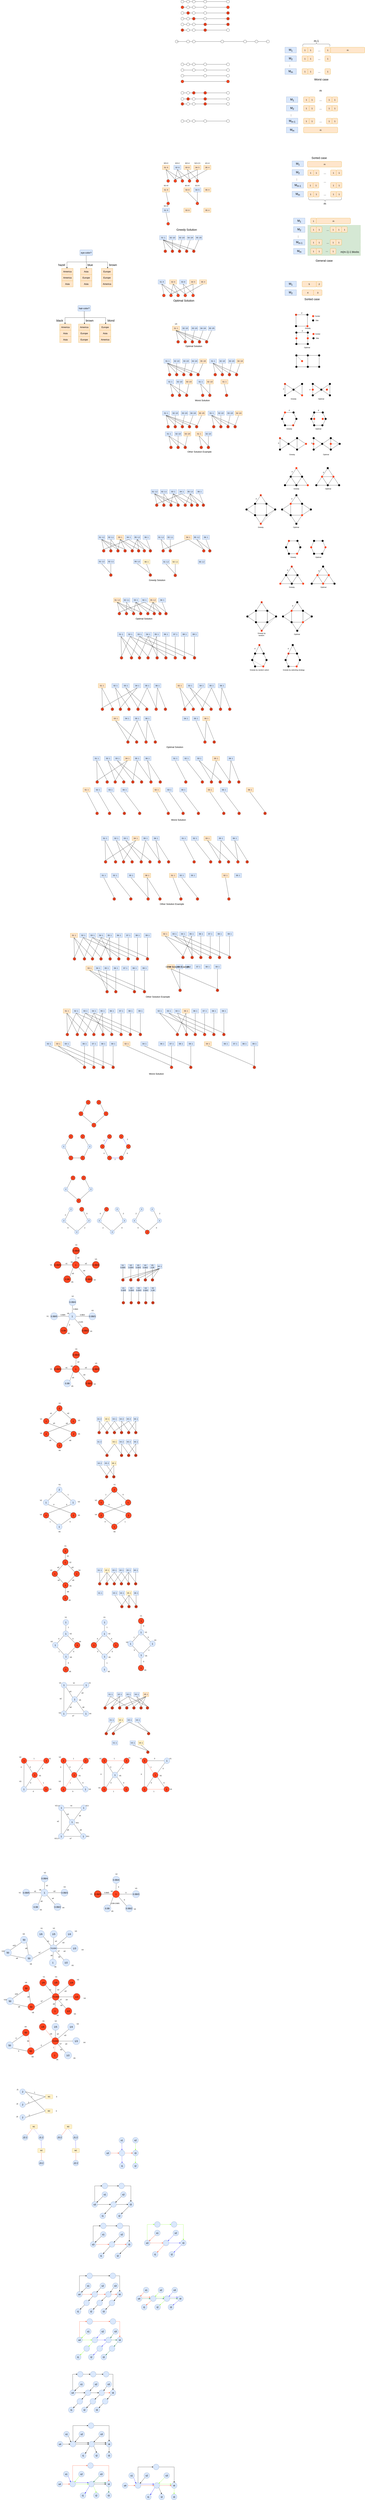<mxfile version="25.0.3">
  <diagram name="第 1 页" id="30kG0yLj1IpBGIQbM7rz">
    <mxGraphModel dx="3106" dy="414" grid="1" gridSize="10" guides="1" tooltips="1" connect="1" arrows="1" fold="1" page="1" pageScale="1" pageWidth="827" pageHeight="1169" math="0" shadow="0">
      <root>
        <mxCell id="0" />
        <mxCell id="1" parent="0" />
        <mxCell id="sfYtHsd7cXwzudemmUbC-25" value="" style="rounded=0;whiteSpace=wrap;html=1;fillColor=#d5e8d4;strokeColor=#82b366;dashed=1;" parent="1" vertex="1">
          <mxGeometry x="280" y="1687.5" width="370" height="212.5" as="geometry" />
        </mxCell>
        <mxCell id="twsgNAlgIP2_ofCooYiz-1" value="&lt;font style=&quot;font-size: 20px;&quot;&gt;M&lt;sub&gt;1&lt;/sub&gt;&lt;/font&gt;" style="rounded=0;whiteSpace=wrap;html=1;fillColor=#dae8fc;strokeColor=#6c8ebf;" parent="1" vertex="1">
          <mxGeometry x="120" y="440" width="80" height="40" as="geometry" />
        </mxCell>
        <mxCell id="twsgNAlgIP2_ofCooYiz-3" value="&lt;font style=&quot;font-size: 15px;&quot;&gt;1&lt;/font&gt;" style="rounded=1;whiteSpace=wrap;html=1;fillColor=#ffe6cc;strokeColor=#d79b00;" parent="1" vertex="1">
          <mxGeometry x="240" y="440" width="40" height="40" as="geometry" />
        </mxCell>
        <mxCell id="twsgNAlgIP2_ofCooYiz-4" value="&lt;font style=&quot;font-size: 15px;&quot;&gt;1&lt;/font&gt;" style="rounded=1;whiteSpace=wrap;html=1;fillColor=#ffe6cc;strokeColor=#d79b00;" parent="1" vertex="1">
          <mxGeometry x="280" y="440" width="40" height="40" as="geometry" />
        </mxCell>
        <mxCell id="twsgNAlgIP2_ofCooYiz-5" value="&lt;font style=&quot;font-size: 20px;&quot;&gt;...&lt;/font&gt;" style="text;html=1;align=center;verticalAlign=middle;whiteSpace=wrap;rounded=0;" parent="1" vertex="1">
          <mxGeometry x="330" y="445" width="60" height="30" as="geometry" />
        </mxCell>
        <mxCell id="twsgNAlgIP2_ofCooYiz-6" value="&lt;font style=&quot;font-size: 15px;&quot;&gt;1&lt;/font&gt;" style="rounded=1;whiteSpace=wrap;html=1;fillColor=#ffe6cc;strokeColor=#d79b00;" parent="1" vertex="1">
          <mxGeometry x="400" y="440" width="40" height="40" as="geometry" />
        </mxCell>
        <mxCell id="twsgNAlgIP2_ofCooYiz-12" value="" style="shape=curlyBracket;whiteSpace=wrap;html=1;rounded=1;labelPosition=left;verticalLabelPosition=middle;align=right;verticalAlign=middle;rotation=90;" parent="1" vertex="1">
          <mxGeometry x="322.5" y="322.5" width="35" height="190" as="geometry" />
        </mxCell>
        <mxCell id="twsgNAlgIP2_ofCooYiz-13" value="&lt;font style=&quot;font-size: 20px;&quot;&gt;m-1&lt;/font&gt;" style="text;html=1;align=center;verticalAlign=middle;whiteSpace=wrap;rounded=0;" parent="1" vertex="1">
          <mxGeometry x="310" y="380" width="60" height="30" as="geometry" />
        </mxCell>
        <mxCell id="twsgNAlgIP2_ofCooYiz-18" value="&lt;font style=&quot;font-size: 20px;&quot;&gt;M&lt;sub&gt;2&lt;/sub&gt;&lt;/font&gt;" style="rounded=0;whiteSpace=wrap;html=1;fillColor=#dae8fc;strokeColor=#6c8ebf;" parent="1" vertex="1">
          <mxGeometry x="120" y="500" width="80" height="40" as="geometry" />
        </mxCell>
        <mxCell id="twsgNAlgIP2_ofCooYiz-23" value="&lt;font style=&quot;font-size: 20px;&quot;&gt;...&lt;/font&gt;" style="text;html=1;align=center;verticalAlign=middle;whiteSpace=wrap;rounded=0;rotation=90;" parent="1" vertex="1">
          <mxGeometry x="130" y="555" width="60" height="30" as="geometry" />
        </mxCell>
        <mxCell id="twsgNAlgIP2_ofCooYiz-24" value="&lt;font style=&quot;font-size: 20px;&quot;&gt;M&lt;sub&gt;m&lt;/sub&gt;&lt;/font&gt;" style="rounded=0;whiteSpace=wrap;html=1;fillColor=#dae8fc;strokeColor=#6c8ebf;" parent="1" vertex="1">
          <mxGeometry x="120" y="590" width="80" height="40" as="geometry" />
        </mxCell>
        <mxCell id="twsgNAlgIP2_ofCooYiz-30" value="&lt;font style=&quot;font-size: 15px;&quot;&gt;1&lt;/font&gt;" style="rounded=1;whiteSpace=wrap;html=1;fillColor=#ffe6cc;strokeColor=#d79b00;" parent="1" vertex="1">
          <mxGeometry x="240" y="500" width="40" height="40" as="geometry" />
        </mxCell>
        <mxCell id="twsgNAlgIP2_ofCooYiz-31" value="&lt;font style=&quot;font-size: 15px;&quot;&gt;1&lt;/font&gt;" style="rounded=1;whiteSpace=wrap;html=1;fillColor=#ffe6cc;strokeColor=#d79b00;" parent="1" vertex="1">
          <mxGeometry x="280" y="500" width="40" height="40" as="geometry" />
        </mxCell>
        <mxCell id="twsgNAlgIP2_ofCooYiz-32" value="&lt;font style=&quot;font-size: 20px;&quot;&gt;...&lt;/font&gt;" style="text;html=1;align=center;verticalAlign=middle;whiteSpace=wrap;rounded=0;" parent="1" vertex="1">
          <mxGeometry x="330" y="505" width="60" height="30" as="geometry" />
        </mxCell>
        <mxCell id="twsgNAlgIP2_ofCooYiz-33" value="&lt;font style=&quot;font-size: 15px;&quot;&gt;1&lt;/font&gt;" style="rounded=1;whiteSpace=wrap;html=1;fillColor=#ffe6cc;strokeColor=#d79b00;" parent="1" vertex="1">
          <mxGeometry x="400" y="500" width="40" height="40" as="geometry" />
        </mxCell>
        <mxCell id="twsgNAlgIP2_ofCooYiz-34" value="&lt;font style=&quot;font-size: 15px;&quot;&gt;1&lt;/font&gt;" style="rounded=1;whiteSpace=wrap;html=1;fillColor=#ffe6cc;strokeColor=#d79b00;" parent="1" vertex="1">
          <mxGeometry x="240" y="590" width="40" height="40" as="geometry" />
        </mxCell>
        <mxCell id="twsgNAlgIP2_ofCooYiz-35" value="&lt;font style=&quot;font-size: 15px;&quot;&gt;1&lt;/font&gt;" style="rounded=1;whiteSpace=wrap;html=1;fillColor=#ffe6cc;strokeColor=#d79b00;" parent="1" vertex="1">
          <mxGeometry x="280" y="590" width="40" height="40" as="geometry" />
        </mxCell>
        <mxCell id="twsgNAlgIP2_ofCooYiz-36" value="&lt;font style=&quot;font-size: 20px;&quot;&gt;...&lt;/font&gt;" style="text;html=1;align=center;verticalAlign=middle;whiteSpace=wrap;rounded=0;" parent="1" vertex="1">
          <mxGeometry x="330" y="595" width="60" height="30" as="geometry" />
        </mxCell>
        <mxCell id="twsgNAlgIP2_ofCooYiz-37" value="&lt;font style=&quot;font-size: 15px;&quot;&gt;1&lt;/font&gt;" style="rounded=1;whiteSpace=wrap;html=1;fillColor=#ffe6cc;strokeColor=#d79b00;" parent="1" vertex="1">
          <mxGeometry x="400" y="590" width="40" height="40" as="geometry" />
        </mxCell>
        <mxCell id="twsgNAlgIP2_ofCooYiz-38" value="&lt;font style=&quot;font-size: 20px;&quot;&gt;Worst case&lt;/font&gt;" style="text;html=1;align=center;verticalAlign=middle;whiteSpace=wrap;rounded=0;" parent="1" vertex="1">
          <mxGeometry x="310" y="650" width="130" height="30" as="geometry" />
        </mxCell>
        <mxCell id="twsgNAlgIP2_ofCooYiz-39" value="&lt;font style=&quot;font-size: 20px;&quot;&gt;M&lt;sub&gt;1&lt;/sub&gt;&lt;/font&gt;" style="rounded=0;whiteSpace=wrap;html=1;fillColor=#dae8fc;strokeColor=#6c8ebf;" parent="1" vertex="1">
          <mxGeometry x="130" y="787.5" width="80" height="40" as="geometry" />
        </mxCell>
        <mxCell id="twsgNAlgIP2_ofCooYiz-40" value="&lt;font style=&quot;font-size: 15px;&quot;&gt;1&lt;/font&gt;" style="rounded=1;whiteSpace=wrap;html=1;fillColor=#ffe6cc;strokeColor=#d79b00;" parent="1" vertex="1">
          <mxGeometry x="250" y="787.5" width="40" height="40" as="geometry" />
        </mxCell>
        <mxCell id="twsgNAlgIP2_ofCooYiz-41" value="&lt;font style=&quot;font-size: 15px;&quot;&gt;1&lt;/font&gt;" style="rounded=1;whiteSpace=wrap;html=1;fillColor=#ffe6cc;strokeColor=#d79b00;" parent="1" vertex="1">
          <mxGeometry x="290" y="787.5" width="40" height="40" as="geometry" />
        </mxCell>
        <mxCell id="twsgNAlgIP2_ofCooYiz-42" value="&lt;font style=&quot;font-size: 20px;&quot;&gt;...&lt;/font&gt;" style="text;html=1;align=center;verticalAlign=middle;whiteSpace=wrap;rounded=0;" parent="1" vertex="1">
          <mxGeometry x="340" y="792.5" width="60" height="30" as="geometry" />
        </mxCell>
        <mxCell id="twsgNAlgIP2_ofCooYiz-43" value="&lt;font style=&quot;font-size: 15px;&quot;&gt;1&lt;/font&gt;" style="rounded=1;whiteSpace=wrap;html=1;fillColor=#ffe6cc;strokeColor=#d79b00;" parent="1" vertex="1">
          <mxGeometry x="410" y="787.5" width="40" height="40" as="geometry" />
        </mxCell>
        <mxCell id="twsgNAlgIP2_ofCooYiz-44" value="" style="shape=curlyBracket;whiteSpace=wrap;html=1;rounded=1;labelPosition=left;verticalLabelPosition=middle;align=right;verticalAlign=middle;rotation=-90;" parent="1" vertex="1">
          <mxGeometry x="384" y="1395" width="35" height="230" as="geometry" />
        </mxCell>
        <mxCell id="twsgNAlgIP2_ofCooYiz-45" value="&lt;font style=&quot;font-size: 20px;&quot;&gt;m&lt;/font&gt;" style="text;html=1;align=center;verticalAlign=middle;whiteSpace=wrap;rounded=0;" parent="1" vertex="1">
          <mxGeometry x="340" y="727.5" width="60" height="30" as="geometry" />
        </mxCell>
        <mxCell id="twsgNAlgIP2_ofCooYiz-46" value="&lt;font style=&quot;font-size: 20px;&quot;&gt;M&lt;sub&gt;2&lt;/sub&gt;&lt;/font&gt;" style="rounded=0;whiteSpace=wrap;html=1;fillColor=#dae8fc;strokeColor=#6c8ebf;" parent="1" vertex="1">
          <mxGeometry x="130" y="847.5" width="80" height="40" as="geometry" />
        </mxCell>
        <mxCell id="twsgNAlgIP2_ofCooYiz-47" value="&lt;font style=&quot;font-size: 20px;&quot;&gt;...&lt;/font&gt;" style="text;html=1;align=center;verticalAlign=middle;whiteSpace=wrap;rounded=0;rotation=90;" parent="1" vertex="1">
          <mxGeometry x="140" y="902.5" width="60" height="30" as="geometry" />
        </mxCell>
        <mxCell id="twsgNAlgIP2_ofCooYiz-48" value="&lt;font style=&quot;font-size: 20px;&quot;&gt;M&lt;sub&gt;m-1&lt;/sub&gt;&lt;/font&gt;" style="rounded=0;whiteSpace=wrap;html=1;fillColor=#dae8fc;strokeColor=#6c8ebf;" parent="1" vertex="1">
          <mxGeometry x="130" y="937.5" width="80" height="40" as="geometry" />
        </mxCell>
        <mxCell id="twsgNAlgIP2_ofCooYiz-49" value="&lt;font style=&quot;font-size: 15px;&quot;&gt;m&lt;/font&gt;" style="rounded=1;whiteSpace=wrap;html=1;fillColor=#ffe6cc;strokeColor=#d79b00;" parent="1" vertex="1">
          <mxGeometry x="250" y="1000" width="240" height="40" as="geometry" />
        </mxCell>
        <mxCell id="twsgNAlgIP2_ofCooYiz-50" value="&lt;font style=&quot;font-size: 15px;&quot;&gt;1&lt;/font&gt;" style="rounded=1;whiteSpace=wrap;html=1;fillColor=#ffe6cc;strokeColor=#d79b00;" parent="1" vertex="1">
          <mxGeometry x="250" y="847.5" width="40" height="40" as="geometry" />
        </mxCell>
        <mxCell id="twsgNAlgIP2_ofCooYiz-51" value="&lt;font style=&quot;font-size: 15px;&quot;&gt;1&lt;/font&gt;" style="rounded=1;whiteSpace=wrap;html=1;fillColor=#ffe6cc;strokeColor=#d79b00;" parent="1" vertex="1">
          <mxGeometry x="290" y="847.5" width="40" height="40" as="geometry" />
        </mxCell>
        <mxCell id="twsgNAlgIP2_ofCooYiz-52" value="&lt;font style=&quot;font-size: 20px;&quot;&gt;...&lt;/font&gt;" style="text;html=1;align=center;verticalAlign=middle;whiteSpace=wrap;rounded=0;" parent="1" vertex="1">
          <mxGeometry x="340" y="852.5" width="60" height="30" as="geometry" />
        </mxCell>
        <mxCell id="twsgNAlgIP2_ofCooYiz-53" value="&lt;font style=&quot;font-size: 15px;&quot;&gt;1&lt;/font&gt;" style="rounded=1;whiteSpace=wrap;html=1;fillColor=#ffe6cc;strokeColor=#d79b00;" parent="1" vertex="1">
          <mxGeometry x="410" y="847.5" width="40" height="40" as="geometry" />
        </mxCell>
        <mxCell id="twsgNAlgIP2_ofCooYiz-54" value="&lt;font style=&quot;font-size: 15px;&quot;&gt;1&lt;/font&gt;" style="rounded=1;whiteSpace=wrap;html=1;fillColor=#ffe6cc;strokeColor=#d79b00;" parent="1" vertex="1">
          <mxGeometry x="250" y="937.5" width="40" height="40" as="geometry" />
        </mxCell>
        <mxCell id="twsgNAlgIP2_ofCooYiz-55" value="&lt;font style=&quot;font-size: 15px;&quot;&gt;1&lt;/font&gt;" style="rounded=1;whiteSpace=wrap;html=1;fillColor=#ffe6cc;strokeColor=#d79b00;" parent="1" vertex="1">
          <mxGeometry x="290" y="937.5" width="40" height="40" as="geometry" />
        </mxCell>
        <mxCell id="twsgNAlgIP2_ofCooYiz-56" value="&lt;font style=&quot;font-size: 20px;&quot;&gt;...&lt;/font&gt;" style="text;html=1;align=center;verticalAlign=middle;whiteSpace=wrap;rounded=0;" parent="1" vertex="1">
          <mxGeometry x="340" y="942.5" width="60" height="30" as="geometry" />
        </mxCell>
        <mxCell id="twsgNAlgIP2_ofCooYiz-57" value="&lt;font style=&quot;font-size: 15px;&quot;&gt;1&lt;/font&gt;" style="rounded=1;whiteSpace=wrap;html=1;fillColor=#ffe6cc;strokeColor=#d79b00;" parent="1" vertex="1">
          <mxGeometry x="410" y="937.5" width="40" height="40" as="geometry" />
        </mxCell>
        <mxCell id="twsgNAlgIP2_ofCooYiz-58" value="&lt;font style=&quot;font-size: 20px;&quot;&gt;Sorted case&lt;/font&gt;" style="text;html=1;align=center;verticalAlign=middle;whiteSpace=wrap;rounded=0;" parent="1" vertex="1">
          <mxGeometry x="295" y="1200" width="130" height="30" as="geometry" />
        </mxCell>
        <mxCell id="twsgNAlgIP2_ofCooYiz-59" value="&lt;font style=&quot;font-size: 15px;&quot;&gt;1&lt;/font&gt;" style="rounded=1;whiteSpace=wrap;html=1;fillColor=#ffe6cc;strokeColor=#d79b00;" parent="1" vertex="1">
          <mxGeometry x="450" y="787.5" width="40" height="40" as="geometry" />
        </mxCell>
        <mxCell id="twsgNAlgIP2_ofCooYiz-60" value="&lt;font style=&quot;font-size: 15px;&quot;&gt;1&lt;/font&gt;" style="rounded=1;whiteSpace=wrap;html=1;fillColor=#ffe6cc;strokeColor=#d79b00;" parent="1" vertex="1">
          <mxGeometry x="450" y="847.5" width="40" height="40" as="geometry" />
        </mxCell>
        <mxCell id="twsgNAlgIP2_ofCooYiz-61" value="&lt;font style=&quot;font-size: 15px;&quot;&gt;1&lt;/font&gt;" style="rounded=1;whiteSpace=wrap;html=1;fillColor=#ffe6cc;strokeColor=#d79b00;" parent="1" vertex="1">
          <mxGeometry x="450" y="937.5" width="40" height="40" as="geometry" />
        </mxCell>
        <mxCell id="twsgNAlgIP2_ofCooYiz-62" value="&lt;font style=&quot;font-size: 20px;&quot;&gt;M&lt;sub&gt;m&lt;/sub&gt;&lt;/font&gt;" style="rounded=0;whiteSpace=wrap;html=1;fillColor=#dae8fc;strokeColor=#6c8ebf;" parent="1" vertex="1">
          <mxGeometry x="130" y="1000" width="80" height="40" as="geometry" />
        </mxCell>
        <mxCell id="twsgNAlgIP2_ofCooYiz-69" value="&lt;font style=&quot;font-size: 15px;&quot;&gt;m&lt;/font&gt;" style="rounded=1;whiteSpace=wrap;html=1;fillColor=#ffe6cc;strokeColor=#d79b00;" parent="1" vertex="1">
          <mxGeometry x="440" y="440" width="240" height="40" as="geometry" />
        </mxCell>
        <mxCell id="_Taq2PSxl58DQVpEex5b-1" value="&lt;font style=&quot;font-size: 20px;&quot;&gt;M&lt;sub&gt;1&lt;/sub&gt;&lt;/font&gt;" style="rounded=0;whiteSpace=wrap;html=1;fillColor=#dae8fc;strokeColor=#6c8ebf;" parent="1" vertex="1">
          <mxGeometry x="170" y="1237.5" width="80" height="40" as="geometry" />
        </mxCell>
        <mxCell id="_Taq2PSxl58DQVpEex5b-8" value="&lt;font style=&quot;font-size: 20px;&quot;&gt;M&lt;sub&gt;2&lt;/sub&gt;&lt;/font&gt;" style="rounded=0;whiteSpace=wrap;html=1;fillColor=#dae8fc;strokeColor=#6c8ebf;" parent="1" vertex="1">
          <mxGeometry x="170" y="1297.5" width="80" height="40" as="geometry" />
        </mxCell>
        <mxCell id="_Taq2PSxl58DQVpEex5b-9" value="&lt;font style=&quot;font-size: 20px;&quot;&gt;...&lt;/font&gt;" style="text;html=1;align=center;verticalAlign=middle;whiteSpace=wrap;rounded=0;rotation=90;" parent="1" vertex="1">
          <mxGeometry x="180" y="1352.5" width="60" height="30" as="geometry" />
        </mxCell>
        <mxCell id="_Taq2PSxl58DQVpEex5b-10" value="&lt;font style=&quot;font-size: 20px;&quot;&gt;M&lt;sub&gt;m-1&lt;/sub&gt;&lt;/font&gt;" style="rounded=0;whiteSpace=wrap;html=1;fillColor=#dae8fc;strokeColor=#6c8ebf;" parent="1" vertex="1">
          <mxGeometry x="170" y="1387.5" width="80" height="40" as="geometry" />
        </mxCell>
        <mxCell id="_Taq2PSxl58DQVpEex5b-11" value="&lt;font style=&quot;font-size: 15px;&quot;&gt;m&lt;/font&gt;" style="rounded=1;whiteSpace=wrap;html=1;fillColor=#ffe6cc;strokeColor=#d79b00;" parent="1" vertex="1">
          <mxGeometry x="277.5" y="1240" width="240" height="40" as="geometry" />
        </mxCell>
        <mxCell id="_Taq2PSxl58DQVpEex5b-23" value="&lt;font style=&quot;font-size: 20px;&quot;&gt;M&lt;sub&gt;m&lt;/sub&gt;&lt;/font&gt;" style="rounded=0;whiteSpace=wrap;html=1;fillColor=#dae8fc;strokeColor=#6c8ebf;" parent="1" vertex="1">
          <mxGeometry x="170" y="1450" width="80" height="40" as="geometry" />
        </mxCell>
        <mxCell id="sfYtHsd7cXwzudemmUbC-1" value="&lt;font style=&quot;font-size: 20px;&quot;&gt;M&lt;sub&gt;1&lt;/sub&gt;&lt;/font&gt;" style="rounded=0;whiteSpace=wrap;html=1;fillColor=#dae8fc;strokeColor=#6c8ebf;" parent="1" vertex="1">
          <mxGeometry x="180" y="1637.5" width="80" height="40" as="geometry" />
        </mxCell>
        <mxCell id="sfYtHsd7cXwzudemmUbC-2" value="&lt;font style=&quot;font-size: 15px;&quot;&gt;1&lt;/font&gt;" style="rounded=1;whiteSpace=wrap;html=1;fillColor=#ffe6cc;strokeColor=#d79b00;" parent="1" vertex="1">
          <mxGeometry x="300" y="1637.5" width="40" height="40" as="geometry" />
        </mxCell>
        <mxCell id="sfYtHsd7cXwzudemmUbC-3" value="&lt;font style=&quot;font-size: 15px;&quot;&gt;1&lt;/font&gt;" style="rounded=1;whiteSpace=wrap;html=1;fillColor=#ffe6cc;strokeColor=#d79b00;" parent="1" vertex="1">
          <mxGeometry x="300" y="1850" width="40" height="40" as="geometry" />
        </mxCell>
        <mxCell id="sfYtHsd7cXwzudemmUbC-4" value="&lt;font style=&quot;font-size: 20px;&quot;&gt;...&lt;/font&gt;" style="text;html=1;align=center;verticalAlign=middle;whiteSpace=wrap;rounded=0;" parent="1" vertex="1">
          <mxGeometry x="384" y="1850" width="60" height="30" as="geometry" />
        </mxCell>
        <mxCell id="sfYtHsd7cXwzudemmUbC-5" value="&lt;font style=&quot;font-size: 15px;&quot;&gt;1&lt;/font&gt;" style="rounded=1;whiteSpace=wrap;html=1;fillColor=#ffe6cc;strokeColor=#d79b00;" parent="1" vertex="1">
          <mxGeometry x="340" y="1850" width="40" height="40" as="geometry" />
        </mxCell>
        <mxCell id="sfYtHsd7cXwzudemmUbC-8" value="&lt;font style=&quot;font-size: 20px;&quot;&gt;M&lt;sub&gt;2&lt;/sub&gt;&lt;/font&gt;" style="rounded=0;whiteSpace=wrap;html=1;fillColor=#dae8fc;strokeColor=#6c8ebf;" parent="1" vertex="1">
          <mxGeometry x="180" y="1697.5" width="80" height="40" as="geometry" />
        </mxCell>
        <mxCell id="sfYtHsd7cXwzudemmUbC-9" value="&lt;font style=&quot;font-size: 20px;&quot;&gt;...&lt;/font&gt;" style="text;html=1;align=center;verticalAlign=middle;whiteSpace=wrap;rounded=0;rotation=90;" parent="1" vertex="1">
          <mxGeometry x="190" y="1752.5" width="60" height="30" as="geometry" />
        </mxCell>
        <mxCell id="sfYtHsd7cXwzudemmUbC-10" value="&lt;font style=&quot;font-size: 20px;&quot;&gt;M&lt;sub&gt;m-1&lt;/sub&gt;&lt;/font&gt;" style="rounded=0;whiteSpace=wrap;html=1;fillColor=#dae8fc;strokeColor=#6c8ebf;" parent="1" vertex="1">
          <mxGeometry x="180" y="1787.5" width="80" height="40" as="geometry" />
        </mxCell>
        <mxCell id="sfYtHsd7cXwzudemmUbC-11" value="&lt;font style=&quot;font-size: 15px;&quot;&gt;m&lt;/font&gt;" style="rounded=1;whiteSpace=wrap;html=1;fillColor=#ffe6cc;strokeColor=#d79b00;" parent="1" vertex="1">
          <mxGeometry x="340" y="1637.5" width="240" height="40" as="geometry" />
        </mxCell>
        <mxCell id="sfYtHsd7cXwzudemmUbC-12" value="&lt;font style=&quot;font-size: 15px;&quot;&gt;1&lt;/font&gt;" style="rounded=1;whiteSpace=wrap;html=1;fillColor=#ffe6cc;strokeColor=#d79b00;" parent="1" vertex="1">
          <mxGeometry x="300" y="1697.5" width="40" height="40" as="geometry" />
        </mxCell>
        <mxCell id="sfYtHsd7cXwzudemmUbC-13" value="&lt;font style=&quot;font-size: 15px;&quot;&gt;1&lt;/font&gt;" style="rounded=1;whiteSpace=wrap;html=1;fillColor=#ffe6cc;strokeColor=#d79b00;" parent="1" vertex="1">
          <mxGeometry x="340" y="1697.5" width="40" height="40" as="geometry" />
        </mxCell>
        <mxCell id="sfYtHsd7cXwzudemmUbC-14" value="&lt;font style=&quot;font-size: 20px;&quot;&gt;...&lt;/font&gt;" style="text;html=1;align=center;verticalAlign=middle;whiteSpace=wrap;rounded=0;" parent="1" vertex="1">
          <mxGeometry x="390" y="1702.5" width="60" height="30" as="geometry" />
        </mxCell>
        <mxCell id="sfYtHsd7cXwzudemmUbC-15" value="&lt;font style=&quot;font-size: 15px;&quot;&gt;1&lt;/font&gt;" style="rounded=1;whiteSpace=wrap;html=1;fillColor=#ffe6cc;strokeColor=#d79b00;" parent="1" vertex="1">
          <mxGeometry x="437.5" y="1697.5" width="40" height="40" as="geometry" />
        </mxCell>
        <mxCell id="sfYtHsd7cXwzudemmUbC-16" value="&lt;font style=&quot;font-size: 15px;&quot;&gt;1&lt;/font&gt;" style="rounded=1;whiteSpace=wrap;html=1;fillColor=#ffe6cc;strokeColor=#d79b00;" parent="1" vertex="1">
          <mxGeometry x="300" y="1787.5" width="40" height="40" as="geometry" />
        </mxCell>
        <mxCell id="sfYtHsd7cXwzudemmUbC-17" value="&lt;font style=&quot;font-size: 15px;&quot;&gt;1&lt;/font&gt;" style="rounded=1;whiteSpace=wrap;html=1;fillColor=#ffe6cc;strokeColor=#d79b00;" parent="1" vertex="1">
          <mxGeometry x="340" y="1787.5" width="40" height="40" as="geometry" />
        </mxCell>
        <mxCell id="sfYtHsd7cXwzudemmUbC-18" value="&lt;font style=&quot;font-size: 20px;&quot;&gt;...&lt;/font&gt;" style="text;html=1;align=center;verticalAlign=middle;whiteSpace=wrap;rounded=0;" parent="1" vertex="1">
          <mxGeometry x="390" y="1792.5" width="60" height="30" as="geometry" />
        </mxCell>
        <mxCell id="sfYtHsd7cXwzudemmUbC-19" value="&lt;font style=&quot;font-size: 15px;&quot;&gt;1&lt;/font&gt;" style="rounded=1;whiteSpace=wrap;html=1;fillColor=#ffe6cc;strokeColor=#d79b00;" parent="1" vertex="1">
          <mxGeometry x="437.5" y="1787.5" width="40" height="40" as="geometry" />
        </mxCell>
        <mxCell id="sfYtHsd7cXwzudemmUbC-20" value="&lt;font style=&quot;font-size: 15px;&quot;&gt;1&lt;/font&gt;" style="rounded=1;whiteSpace=wrap;html=1;fillColor=#ffe6cc;strokeColor=#d79b00;" parent="1" vertex="1">
          <mxGeometry x="437.5" y="1850" width="40" height="40" as="geometry" />
        </mxCell>
        <mxCell id="sfYtHsd7cXwzudemmUbC-21" value="&lt;font style=&quot;font-size: 15px;&quot;&gt;1&lt;/font&gt;" style="rounded=1;whiteSpace=wrap;html=1;fillColor=#ffe6cc;strokeColor=#d79b00;" parent="1" vertex="1">
          <mxGeometry x="477.5" y="1697.5" width="40" height="40" as="geometry" />
        </mxCell>
        <mxCell id="sfYtHsd7cXwzudemmUbC-22" value="&lt;font style=&quot;font-size: 15px;&quot;&gt;1&lt;/font&gt;" style="rounded=1;whiteSpace=wrap;html=1;fillColor=#ffe6cc;strokeColor=#d79b00;" parent="1" vertex="1">
          <mxGeometry x="477.5" y="1787.5" width="40" height="40" as="geometry" />
        </mxCell>
        <mxCell id="sfYtHsd7cXwzudemmUbC-23" value="&lt;font style=&quot;font-size: 20px;&quot;&gt;M&lt;sub&gt;m&lt;/sub&gt;&lt;/font&gt;" style="rounded=0;whiteSpace=wrap;html=1;fillColor=#dae8fc;strokeColor=#6c8ebf;" parent="1" vertex="1">
          <mxGeometry x="180" y="1850" width="80" height="40" as="geometry" />
        </mxCell>
        <mxCell id="sfYtHsd7cXwzudemmUbC-24" value="&lt;font style=&quot;font-size: 15px;&quot;&gt;1&lt;/font&gt;" style="rounded=1;whiteSpace=wrap;html=1;fillColor=#ffe6cc;strokeColor=#d79b00;" parent="1" vertex="1">
          <mxGeometry x="517.5" y="1697.5" width="40" height="40" as="geometry" />
        </mxCell>
        <mxCell id="sfYtHsd7cXwzudemmUbC-26" value="&lt;font style=&quot;font-size: 18px;&quot;&gt;m(m-1)-1 blocks&lt;/font&gt;" style="text;html=1;align=center;verticalAlign=middle;whiteSpace=wrap;rounded=0;" parent="1" vertex="1">
          <mxGeometry x="470" y="1860" width="210" height="30" as="geometry" />
        </mxCell>
        <mxCell id="sfYtHsd7cXwzudemmUbC-27" value="&lt;font style=&quot;font-size: 20px;&quot;&gt;General case&lt;/font&gt;" style="text;html=1;align=center;verticalAlign=middle;whiteSpace=wrap;rounded=0;" parent="1" vertex="1">
          <mxGeometry x="330" y="1920" width="130" height="30" as="geometry" />
        </mxCell>
        <mxCell id="sfYtHsd7cXwzudemmUbC-28" value="&lt;font style=&quot;font-size: 20px;&quot;&gt;M&lt;sub&gt;1&lt;/sub&gt;&lt;/font&gt;" style="rounded=0;whiteSpace=wrap;html=1;fillColor=#dae8fc;strokeColor=#6c8ebf;" parent="1" vertex="1">
          <mxGeometry x="120" y="2080" width="80" height="40" as="geometry" />
        </mxCell>
        <mxCell id="sfYtHsd7cXwzudemmUbC-29" value="&lt;font style=&quot;font-size: 15px;&quot;&gt;5&lt;/font&gt;" style="rounded=1;whiteSpace=wrap;html=1;fillColor=#ffe6cc;strokeColor=#d79b00;" parent="1" vertex="1">
          <mxGeometry x="240" y="2080" width="100" height="40" as="geometry" />
        </mxCell>
        <mxCell id="sfYtHsd7cXwzudemmUbC-31" value="&lt;font style=&quot;font-size: 20px;&quot;&gt;M&lt;sub&gt;2&lt;/sub&gt;&lt;/font&gt;" style="rounded=0;whiteSpace=wrap;html=1;fillColor=#dae8fc;strokeColor=#6c8ebf;" parent="1" vertex="1">
          <mxGeometry x="120" y="2140" width="80" height="40" as="geometry" />
        </mxCell>
        <mxCell id="sfYtHsd7cXwzudemmUbC-32" value="&lt;font style=&quot;font-size: 15px;&quot;&gt;4&lt;/font&gt;" style="rounded=1;whiteSpace=wrap;html=1;fillColor=#ffe6cc;strokeColor=#d79b00;" parent="1" vertex="1">
          <mxGeometry x="240" y="2140" width="80" height="40" as="geometry" />
        </mxCell>
        <mxCell id="sfYtHsd7cXwzudemmUbC-33" value="&lt;font style=&quot;font-size: 15px;&quot;&gt;2&lt;/font&gt;" style="rounded=1;whiteSpace=wrap;html=1;fillColor=#ffe6cc;strokeColor=#d79b00;" parent="1" vertex="1">
          <mxGeometry x="340" y="2080" width="40" height="40" as="geometry" />
        </mxCell>
        <mxCell id="sfYtHsd7cXwzudemmUbC-37" value="&lt;font style=&quot;font-size: 15px;&quot;&gt;3&lt;/font&gt;" style="rounded=1;whiteSpace=wrap;html=1;fillColor=#ffe6cc;strokeColor=#d79b00;" parent="1" vertex="1">
          <mxGeometry x="320" y="2140" width="60" height="40" as="geometry" />
        </mxCell>
        <mxCell id="sfYtHsd7cXwzudemmUbC-40" value="&lt;font style=&quot;font-size: 20px;&quot;&gt;Sorted case&lt;/font&gt;" style="text;html=1;align=center;verticalAlign=middle;whiteSpace=wrap;rounded=0;" parent="1" vertex="1">
          <mxGeometry x="245" y="2190" width="130" height="30" as="geometry" />
        </mxCell>
        <mxCell id="sfYtHsd7cXwzudemmUbC-41" value="&lt;font style=&quot;font-size: 15px;&quot;&gt;1&lt;/font&gt;" style="rounded=1;whiteSpace=wrap;html=1;fillColor=#ffe6cc;strokeColor=#d79b00;" parent="1" vertex="1">
          <mxGeometry x="280" y="1300" width="40" height="40" as="geometry" />
        </mxCell>
        <mxCell id="sfYtHsd7cXwzudemmUbC-42" value="&lt;font style=&quot;font-size: 15px;&quot;&gt;1&lt;/font&gt;" style="rounded=1;whiteSpace=wrap;html=1;fillColor=#ffe6cc;strokeColor=#d79b00;" parent="1" vertex="1">
          <mxGeometry x="320" y="1300" width="40" height="40" as="geometry" />
        </mxCell>
        <mxCell id="sfYtHsd7cXwzudemmUbC-43" value="&lt;font style=&quot;font-size: 20px;&quot;&gt;...&lt;/font&gt;" style="text;html=1;align=center;verticalAlign=middle;whiteSpace=wrap;rounded=0;" parent="1" vertex="1">
          <mxGeometry x="370" y="1305" width="60" height="30" as="geometry" />
        </mxCell>
        <mxCell id="sfYtHsd7cXwzudemmUbC-44" value="&lt;font style=&quot;font-size: 15px;&quot;&gt;1&lt;/font&gt;" style="rounded=1;whiteSpace=wrap;html=1;fillColor=#ffe6cc;strokeColor=#d79b00;" parent="1" vertex="1">
          <mxGeometry x="440" y="1300" width="40" height="40" as="geometry" />
        </mxCell>
        <mxCell id="sfYtHsd7cXwzudemmUbC-47" value="&lt;font style=&quot;font-size: 15px;&quot;&gt;1&lt;/font&gt;" style="rounded=1;whiteSpace=wrap;html=1;fillColor=#ffe6cc;strokeColor=#d79b00;" parent="1" vertex="1">
          <mxGeometry x="277.5" y="1387.5" width="40" height="40" as="geometry" />
        </mxCell>
        <mxCell id="sfYtHsd7cXwzudemmUbC-48" value="&lt;font style=&quot;font-size: 15px;&quot;&gt;1&lt;/font&gt;" style="rounded=1;whiteSpace=wrap;html=1;fillColor=#ffe6cc;strokeColor=#d79b00;" parent="1" vertex="1">
          <mxGeometry x="317.5" y="1387.5" width="40" height="40" as="geometry" />
        </mxCell>
        <mxCell id="sfYtHsd7cXwzudemmUbC-49" value="&lt;font style=&quot;font-size: 20px;&quot;&gt;...&lt;/font&gt;" style="text;html=1;align=center;verticalAlign=middle;whiteSpace=wrap;rounded=0;" parent="1" vertex="1">
          <mxGeometry x="370" y="1365" width="60" height="30" as="geometry" />
        </mxCell>
        <mxCell id="sfYtHsd7cXwzudemmUbC-50" value="&lt;font style=&quot;font-size: 15px;&quot;&gt;1&lt;/font&gt;" style="rounded=1;whiteSpace=wrap;html=1;fillColor=#ffe6cc;strokeColor=#d79b00;" parent="1" vertex="1">
          <mxGeometry x="440" y="1387.5" width="40" height="40" as="geometry" />
        </mxCell>
        <mxCell id="sfYtHsd7cXwzudemmUbC-51" value="&lt;font style=&quot;font-size: 15px;&quot;&gt;1&lt;/font&gt;" style="rounded=1;whiteSpace=wrap;html=1;fillColor=#ffe6cc;strokeColor=#d79b00;" parent="1" vertex="1">
          <mxGeometry x="280" y="1450" width="40" height="40" as="geometry" />
        </mxCell>
        <mxCell id="sfYtHsd7cXwzudemmUbC-52" value="&lt;font style=&quot;font-size: 15px;&quot;&gt;1&lt;/font&gt;" style="rounded=1;whiteSpace=wrap;html=1;fillColor=#ffe6cc;strokeColor=#d79b00;" parent="1" vertex="1">
          <mxGeometry x="320" y="1450" width="40" height="40" as="geometry" />
        </mxCell>
        <mxCell id="sfYtHsd7cXwzudemmUbC-53" value="&lt;font style=&quot;font-size: 20px;&quot;&gt;...&lt;/font&gt;" style="text;html=1;align=center;verticalAlign=middle;whiteSpace=wrap;rounded=0;" parent="1" vertex="1">
          <mxGeometry x="370" y="1455" width="60" height="30" as="geometry" />
        </mxCell>
        <mxCell id="sfYtHsd7cXwzudemmUbC-54" value="&lt;font style=&quot;font-size: 15px;&quot;&gt;1&lt;/font&gt;" style="rounded=1;whiteSpace=wrap;html=1;fillColor=#ffe6cc;strokeColor=#d79b00;" parent="1" vertex="1">
          <mxGeometry x="440" y="1450" width="40" height="40" as="geometry" />
        </mxCell>
        <mxCell id="sfYtHsd7cXwzudemmUbC-55" value="&lt;font style=&quot;font-size: 15px;&quot;&gt;1&lt;/font&gt;" style="rounded=1;whiteSpace=wrap;html=1;fillColor=#ffe6cc;strokeColor=#d79b00;" parent="1" vertex="1">
          <mxGeometry x="480" y="1300" width="40" height="40" as="geometry" />
        </mxCell>
        <mxCell id="sfYtHsd7cXwzudemmUbC-56" value="&lt;font style=&quot;font-size: 15px;&quot;&gt;1&lt;/font&gt;" style="rounded=1;whiteSpace=wrap;html=1;fillColor=#ffe6cc;strokeColor=#d79b00;" parent="1" vertex="1">
          <mxGeometry x="480" y="1387.5" width="40" height="40" as="geometry" />
        </mxCell>
        <mxCell id="sfYtHsd7cXwzudemmUbC-57" value="&lt;font style=&quot;font-size: 15px;&quot;&gt;1&lt;/font&gt;" style="rounded=1;whiteSpace=wrap;html=1;fillColor=#ffe6cc;strokeColor=#d79b00;" parent="1" vertex="1">
          <mxGeometry x="480" y="1450" width="40" height="40" as="geometry" />
        </mxCell>
        <mxCell id="sfYtHsd7cXwzudemmUbC-58" value="&lt;font style=&quot;font-size: 20px;&quot;&gt;m&lt;/font&gt;" style="text;html=1;align=center;verticalAlign=middle;whiteSpace=wrap;rounded=0;" parent="1" vertex="1">
          <mxGeometry x="370" y="1520" width="60" height="30" as="geometry" />
        </mxCell>
        <mxCell id="LWg1S1FY89Xe3MqlOZJt-3" value="" style="whiteSpace=wrap;html=1;aspect=fixed;" parent="1" vertex="1">
          <mxGeometry x="200" y="2440" width="80" height="80" as="geometry" />
        </mxCell>
        <mxCell id="LWg1S1FY89Xe3MqlOZJt-4" value="" style="shape=waypoint;sketch=0;fillStyle=solid;size=6;pointerEvents=1;points=[];fillColor=none;resizable=0;rotatable=0;perimeter=centerPerimeter;snapToPoint=1;strokeWidth=5;" parent="1" vertex="1">
          <mxGeometry x="190" y="2430" width="20" height="20" as="geometry" />
        </mxCell>
        <mxCell id="LWg1S1FY89Xe3MqlOZJt-5" value="" style="shape=waypoint;sketch=0;fillStyle=solid;size=6;pointerEvents=1;points=[];fillColor=none;resizable=0;rotatable=0;perimeter=centerPerimeter;snapToPoint=1;strokeWidth=5;" parent="1" vertex="1">
          <mxGeometry x="270" y="2430" width="20" height="20" as="geometry" />
        </mxCell>
        <mxCell id="LWg1S1FY89Xe3MqlOZJt-6" value="" style="shape=waypoint;sketch=0;fillStyle=solid;size=6;pointerEvents=1;points=[];fillColor=none;resizable=0;rotatable=0;perimeter=centerPerimeter;snapToPoint=1;strokeWidth=5;" parent="1" vertex="1">
          <mxGeometry x="190" y="2510" width="20" height="20" as="geometry" />
        </mxCell>
        <mxCell id="LWg1S1FY89Xe3MqlOZJt-7" value="" style="shape=waypoint;sketch=0;fillStyle=solid;size=6;pointerEvents=1;points=[];fillColor=none;resizable=0;rotatable=0;perimeter=centerPerimeter;snapToPoint=1;strokeWidth=5;" parent="1" vertex="1">
          <mxGeometry x="270" y="2510" width="20" height="20" as="geometry" />
        </mxCell>
        <mxCell id="LWg1S1FY89Xe3MqlOZJt-9" value="" style="shape=waypoint;sketch=0;fillStyle=solid;size=6;pointerEvents=1;points=[];fillColor=none;resizable=0;rotatable=0;perimeter=centerPerimeter;snapToPoint=1;strokeWidth=5;strokeColor=#FF4621;" parent="1" vertex="1">
          <mxGeometry x="190" y="2470" width="20" height="20" as="geometry" />
        </mxCell>
        <mxCell id="LWg1S1FY89Xe3MqlOZJt-10" value="" style="shape=waypoint;sketch=0;fillStyle=solid;size=6;pointerEvents=1;points=[];fillColor=none;resizable=0;rotatable=0;perimeter=centerPerimeter;snapToPoint=1;strokeWidth=5;strokeColor=#FF4621;" parent="1" vertex="1">
          <mxGeometry x="270" y="2470" width="20" height="20" as="geometry" />
        </mxCell>
        <mxCell id="LWg1S1FY89Xe3MqlOZJt-11" value="" style="shape=waypoint;sketch=0;fillStyle=solid;size=6;pointerEvents=1;points=[];fillColor=none;resizable=0;rotatable=0;perimeter=centerPerimeter;snapToPoint=1;strokeWidth=5;strokeColor=#FF4621;" parent="1" vertex="1">
          <mxGeometry x="310" y="2440" width="20" height="20" as="geometry" />
        </mxCell>
        <mxCell id="LWg1S1FY89Xe3MqlOZJt-12" value="Center" style="text;html=1;align=center;verticalAlign=middle;whiteSpace=wrap;rounded=0;" parent="1" vertex="1">
          <mxGeometry x="320" y="2435" width="60" height="30" as="geometry" />
        </mxCell>
        <mxCell id="LWg1S1FY89Xe3MqlOZJt-13" value="" style="shape=waypoint;sketch=0;fillStyle=solid;size=6;pointerEvents=1;points=[];fillColor=none;resizable=0;rotatable=0;perimeter=centerPerimeter;snapToPoint=1;strokeWidth=5;" parent="1" vertex="1">
          <mxGeometry x="310" y="2470" width="20" height="20" as="geometry" />
        </mxCell>
        <mxCell id="LWg1S1FY89Xe3MqlOZJt-14" value="Site" style="text;html=1;align=center;verticalAlign=middle;whiteSpace=wrap;rounded=0;" parent="1" vertex="1">
          <mxGeometry x="317.5" y="2465" width="60" height="30" as="geometry" />
        </mxCell>
        <mxCell id="LWg1S1FY89Xe3MqlOZJt-15" value="Optimal" style="text;html=1;align=center;verticalAlign=middle;whiteSpace=wrap;rounded=0;" parent="1" vertex="1">
          <mxGeometry x="245" y="2530" width="60" height="30" as="geometry" />
        </mxCell>
        <mxCell id="LWg1S1FY89Xe3MqlOZJt-16" value="" style="whiteSpace=wrap;html=1;aspect=fixed;" parent="1" vertex="1">
          <mxGeometry x="197.5" y="2315" width="80" height="80" as="geometry" />
        </mxCell>
        <mxCell id="LWg1S1FY89Xe3MqlOZJt-17" value="1" style="shape=waypoint;sketch=0;fillStyle=solid;size=6;pointerEvents=1;points=[];fillColor=none;resizable=0;rotatable=0;perimeter=centerPerimeter;snapToPoint=1;strokeWidth=5;strokeColor=#FF4621;" parent="1" vertex="1">
          <mxGeometry x="187.5" y="2305" width="20" height="20" as="geometry" />
        </mxCell>
        <mxCell id="LWg1S1FY89Xe3MqlOZJt-18" value="" style="shape=waypoint;sketch=0;fillStyle=solid;size=6;pointerEvents=1;points=[];fillColor=none;resizable=0;rotatable=0;perimeter=centerPerimeter;snapToPoint=1;strokeWidth=5;" parent="1" vertex="1">
          <mxGeometry x="267.5" y="2305" width="20" height="20" as="geometry" />
        </mxCell>
        <mxCell id="LWg1S1FY89Xe3MqlOZJt-19" value="" style="shape=waypoint;sketch=0;fillStyle=solid;size=6;pointerEvents=1;points=[];fillColor=none;resizable=0;rotatable=0;perimeter=centerPerimeter;snapToPoint=1;strokeWidth=5;" parent="1" vertex="1">
          <mxGeometry x="187.5" y="2385" width="20" height="20" as="geometry" />
        </mxCell>
        <mxCell id="LWg1S1FY89Xe3MqlOZJt-20" value="" style="shape=waypoint;sketch=0;fillStyle=solid;size=6;pointerEvents=1;points=[];fillColor=none;resizable=0;rotatable=0;perimeter=centerPerimeter;snapToPoint=1;strokeWidth=5;strokeColor=#FF4621;" parent="1" vertex="1">
          <mxGeometry x="267.5" y="2385" width="20" height="20" as="geometry" />
        </mxCell>
        <mxCell id="LWg1S1FY89Xe3MqlOZJt-23" value="" style="shape=waypoint;sketch=0;fillStyle=solid;size=6;pointerEvents=1;points=[];fillColor=none;resizable=0;rotatable=0;perimeter=centerPerimeter;snapToPoint=1;strokeWidth=5;strokeColor=#FF4621;" parent="1" vertex="1">
          <mxGeometry x="307.5" y="2315" width="20" height="20" as="geometry" />
        </mxCell>
        <mxCell id="LWg1S1FY89Xe3MqlOZJt-24" value="Center" style="text;html=1;align=center;verticalAlign=middle;whiteSpace=wrap;rounded=0;" parent="1" vertex="1">
          <mxGeometry x="317.5" y="2310" width="60" height="30" as="geometry" />
        </mxCell>
        <mxCell id="LWg1S1FY89Xe3MqlOZJt-25" value="" style="shape=waypoint;sketch=0;fillStyle=solid;size=6;pointerEvents=1;points=[];fillColor=none;resizable=0;rotatable=0;perimeter=centerPerimeter;snapToPoint=1;strokeWidth=5;" parent="1" vertex="1">
          <mxGeometry x="307.5" y="2345" width="20" height="20" as="geometry" />
        </mxCell>
        <mxCell id="LWg1S1FY89Xe3MqlOZJt-26" value="Site" style="text;html=1;align=center;verticalAlign=middle;whiteSpace=wrap;rounded=0;" parent="1" vertex="1">
          <mxGeometry x="315" y="2340" width="60" height="30" as="geometry" />
        </mxCell>
        <mxCell id="LWg1S1FY89Xe3MqlOZJt-27" value="Greedy" style="text;html=1;align=center;verticalAlign=middle;whiteSpace=wrap;rounded=0;" parent="1" vertex="1">
          <mxGeometry x="250" y="2395" width="60" height="30" as="geometry" />
        </mxCell>
        <mxCell id="LWg1S1FY89Xe3MqlOZJt-30" value="d" style="text;html=1;align=center;verticalAlign=middle;whiteSpace=wrap;rounded=0;" parent="1" vertex="1">
          <mxGeometry x="211.25" y="2295" width="52.5" height="15" as="geometry" />
        </mxCell>
        <mxCell id="LWg1S1FY89Xe3MqlOZJt-31" value="d" style="text;html=1;align=center;verticalAlign=middle;whiteSpace=wrap;rounded=0;" parent="1" vertex="1">
          <mxGeometry x="215" y="2420" width="52.5" height="15" as="geometry" />
        </mxCell>
        <mxCell id="LWg1S1FY89Xe3MqlOZJt-36" value="" style="whiteSpace=wrap;html=1;aspect=fixed;" parent="1" vertex="1">
          <mxGeometry x="200" y="2600" width="80" height="80" as="geometry" />
        </mxCell>
        <mxCell id="LWg1S1FY89Xe3MqlOZJt-37" value="" style="shape=waypoint;sketch=0;fillStyle=solid;size=6;pointerEvents=1;points=[];fillColor=none;resizable=0;rotatable=0;perimeter=centerPerimeter;snapToPoint=1;strokeWidth=5;strokeColor=#000000;" parent="1" vertex="1">
          <mxGeometry x="190" y="2590" width="20" height="20" as="geometry" />
        </mxCell>
        <mxCell id="LWg1S1FY89Xe3MqlOZJt-39" value="" style="shape=waypoint;sketch=0;fillStyle=solid;size=6;pointerEvents=1;points=[];fillColor=none;resizable=0;rotatable=0;perimeter=centerPerimeter;snapToPoint=1;strokeWidth=5;" parent="1" vertex="1">
          <mxGeometry x="190" y="2670" width="20" height="20" as="geometry" />
        </mxCell>
        <mxCell id="LWg1S1FY89Xe3MqlOZJt-41" value="" style="whiteSpace=wrap;html=1;aspect=fixed;" parent="1" vertex="1">
          <mxGeometry x="280" y="2600" width="80" height="80" as="geometry" />
        </mxCell>
        <mxCell id="LWg1S1FY89Xe3MqlOZJt-38" value="" style="shape=waypoint;sketch=0;fillStyle=solid;size=6;pointerEvents=1;points=[];fillColor=none;resizable=0;rotatable=0;perimeter=centerPerimeter;snapToPoint=1;strokeWidth=5;" parent="1" vertex="1">
          <mxGeometry x="270" y="2590" width="20" height="20" as="geometry" />
        </mxCell>
        <mxCell id="LWg1S1FY89Xe3MqlOZJt-40" value="" style="shape=waypoint;sketch=0;fillStyle=solid;size=6;pointerEvents=1;points=[];fillColor=none;resizable=0;rotatable=0;perimeter=centerPerimeter;snapToPoint=1;strokeWidth=5;strokeColor=#000000;" parent="1" vertex="1">
          <mxGeometry x="270" y="2670" width="20" height="20" as="geometry" />
        </mxCell>
        <mxCell id="LWg1S1FY89Xe3MqlOZJt-42" value="" style="shape=waypoint;sketch=0;fillStyle=solid;size=6;pointerEvents=1;points=[];fillColor=none;resizable=0;rotatable=0;perimeter=centerPerimeter;snapToPoint=1;strokeWidth=5;" parent="1" vertex="1">
          <mxGeometry x="350" y="2590" width="20" height="20" as="geometry" />
        </mxCell>
        <mxCell id="LWg1S1FY89Xe3MqlOZJt-43" value="" style="shape=waypoint;sketch=0;fillStyle=solid;size=6;pointerEvents=1;points=[];fillColor=none;resizable=0;rotatable=0;perimeter=centerPerimeter;snapToPoint=1;strokeWidth=5;strokeColor=#000000;" parent="1" vertex="1">
          <mxGeometry x="350" y="2670" width="20" height="20" as="geometry" />
        </mxCell>
        <mxCell id="LWg1S1FY89Xe3MqlOZJt-47" style="rounded=0;orthogonalLoop=1;jettySize=auto;html=1;entryX=0;entryY=0;entryDx=0;entryDy=0;endArrow=none;endFill=0;dashed=1;" parent="1" source="LWg1S1FY89Xe3MqlOZJt-46" target="LWg1S1FY89Xe3MqlOZJt-36" edge="1">
          <mxGeometry relative="1" as="geometry" />
        </mxCell>
        <mxCell id="LWg1S1FY89Xe3MqlOZJt-46" value="" style="shape=waypoint;sketch=0;fillStyle=solid;size=6;pointerEvents=1;points=[];fillColor=none;resizable=0;rotatable=0;perimeter=centerPerimeter;snapToPoint=1;strokeWidth=5;strokeColor=#FF4621;" parent="1" vertex="1">
          <mxGeometry x="230" y="2630" width="20" height="20" as="geometry" />
        </mxCell>
        <mxCell id="LWg1S1FY89Xe3MqlOZJt-48" value="" style="triangle;whiteSpace=wrap;html=1;" parent="1" vertex="1">
          <mxGeometry x="120" y="2800" width="60" height="80" as="geometry" />
        </mxCell>
        <mxCell id="LWg1S1FY89Xe3MqlOZJt-49" value="" style="triangle;whiteSpace=wrap;html=1;rotation=-180;" parent="1" vertex="1">
          <mxGeometry x="180" y="2800" width="60" height="80" as="geometry" />
        </mxCell>
        <mxCell id="LWg1S1FY89Xe3MqlOZJt-51" value="1" style="shape=waypoint;sketch=0;fillStyle=solid;size=6;pointerEvents=1;points=[];fillColor=none;resizable=0;rotatable=0;perimeter=centerPerimeter;snapToPoint=1;strokeWidth=5;strokeColor=#FF4621;" parent="1" vertex="1">
          <mxGeometry x="110" y="2790" width="20" height="20" as="geometry" />
        </mxCell>
        <mxCell id="LWg1S1FY89Xe3MqlOZJt-52" value="" style="shape=waypoint;sketch=0;fillStyle=solid;size=6;pointerEvents=1;points=[];fillColor=none;resizable=0;rotatable=0;perimeter=centerPerimeter;snapToPoint=1;strokeWidth=5;" parent="1" vertex="1">
          <mxGeometry x="110" y="2870" width="20" height="20" as="geometry" />
        </mxCell>
        <mxCell id="LWg1S1FY89Xe3MqlOZJt-53" value="" style="shape=waypoint;sketch=0;fillStyle=solid;size=6;pointerEvents=1;points=[];fillColor=none;resizable=0;rotatable=0;perimeter=centerPerimeter;snapToPoint=1;strokeWidth=5;" parent="1" vertex="1">
          <mxGeometry x="170" y="2830" width="20" height="20" as="geometry" />
        </mxCell>
        <mxCell id="LWg1S1FY89Xe3MqlOZJt-54" value="" style="shape=waypoint;sketch=0;fillStyle=solid;size=6;pointerEvents=1;points=[];fillColor=none;resizable=0;rotatable=0;perimeter=centerPerimeter;snapToPoint=1;strokeWidth=5;" parent="1" vertex="1">
          <mxGeometry x="230" y="2790" width="20" height="20" as="geometry" />
        </mxCell>
        <mxCell id="LWg1S1FY89Xe3MqlOZJt-55" value="" style="shape=waypoint;sketch=0;fillStyle=solid;size=6;pointerEvents=1;points=[];fillColor=none;resizable=0;rotatable=0;perimeter=centerPerimeter;snapToPoint=1;strokeWidth=5;strokeColor=#FF4621;" parent="1" vertex="1">
          <mxGeometry x="230" y="2870" width="20" height="20" as="geometry" />
        </mxCell>
        <mxCell id="LWg1S1FY89Xe3MqlOZJt-56" value="Greedy" style="text;html=1;align=center;verticalAlign=middle;whiteSpace=wrap;rounded=0;" parent="1" vertex="1">
          <mxGeometry x="150" y="2890" width="60" height="30" as="geometry" />
        </mxCell>
        <mxCell id="LWg1S1FY89Xe3MqlOZJt-57" value="" style="triangle;whiteSpace=wrap;html=1;" parent="1" vertex="1">
          <mxGeometry x="315" y="2800" width="60" height="80" as="geometry" />
        </mxCell>
        <mxCell id="LWg1S1FY89Xe3MqlOZJt-58" value="" style="triangle;whiteSpace=wrap;html=1;rotation=-180;" parent="1" vertex="1">
          <mxGeometry x="375" y="2800" width="60" height="80" as="geometry" />
        </mxCell>
        <mxCell id="LWg1S1FY89Xe3MqlOZJt-59" value="" style="shape=waypoint;sketch=0;fillStyle=solid;size=6;pointerEvents=1;points=[];fillColor=none;resizable=0;rotatable=0;perimeter=centerPerimeter;snapToPoint=1;strokeWidth=5;strokeColor=#000000;" parent="1" vertex="1">
          <mxGeometry x="305" y="2790" width="20" height="20" as="geometry" />
        </mxCell>
        <mxCell id="LWg1S1FY89Xe3MqlOZJt-60" value="" style="shape=waypoint;sketch=0;fillStyle=solid;size=6;pointerEvents=1;points=[];fillColor=none;resizable=0;rotatable=0;perimeter=centerPerimeter;snapToPoint=1;strokeWidth=5;" parent="1" vertex="1">
          <mxGeometry x="305" y="2870" width="20" height="20" as="geometry" />
        </mxCell>
        <mxCell id="LWg1S1FY89Xe3MqlOZJt-61" value="" style="shape=waypoint;sketch=0;fillStyle=solid;size=6;pointerEvents=1;points=[];fillColor=none;resizable=0;rotatable=0;perimeter=centerPerimeter;snapToPoint=1;strokeWidth=5;" parent="1" vertex="1">
          <mxGeometry x="365" y="2830" width="20" height="20" as="geometry" />
        </mxCell>
        <mxCell id="LWg1S1FY89Xe3MqlOZJt-62" value="" style="shape=waypoint;sketch=0;fillStyle=solid;size=6;pointerEvents=1;points=[];fillColor=none;resizable=0;rotatable=0;perimeter=centerPerimeter;snapToPoint=1;strokeWidth=5;" parent="1" vertex="1">
          <mxGeometry x="425" y="2790" width="20" height="20" as="geometry" />
        </mxCell>
        <mxCell id="LWg1S1FY89Xe3MqlOZJt-63" value="" style="shape=waypoint;sketch=0;fillStyle=solid;size=6;pointerEvents=1;points=[];fillColor=none;resizable=0;rotatable=0;perimeter=centerPerimeter;snapToPoint=1;strokeWidth=5;strokeColor=#000000;" parent="1" vertex="1">
          <mxGeometry x="425" y="2870" width="20" height="20" as="geometry" />
        </mxCell>
        <mxCell id="LWg1S1FY89Xe3MqlOZJt-64" value="d" style="text;html=1;align=center;verticalAlign=middle;whiteSpace=wrap;rounded=0;" parent="1" vertex="1">
          <mxGeometry x="80" y="2820" width="60" height="30" as="geometry" />
        </mxCell>
        <mxCell id="LWg1S1FY89Xe3MqlOZJt-66" value="" style="shape=waypoint;sketch=0;fillStyle=solid;size=6;pointerEvents=1;points=[];fillColor=none;resizable=0;rotatable=0;perimeter=centerPerimeter;snapToPoint=1;strokeWidth=5;strokeColor=#FF4621;" parent="1" vertex="1">
          <mxGeometry x="404" y="2830" width="20" height="20" as="geometry" />
        </mxCell>
        <mxCell id="LWg1S1FY89Xe3MqlOZJt-67" value="" style="shape=waypoint;sketch=0;fillStyle=solid;size=6;pointerEvents=1;points=[];fillColor=none;resizable=0;rotatable=0;perimeter=centerPerimeter;snapToPoint=1;strokeWidth=5;strokeColor=#FF4621;" parent="1" vertex="1">
          <mxGeometry x="305" y="2830" width="20" height="20" as="geometry" />
        </mxCell>
        <mxCell id="LWg1S1FY89Xe3MqlOZJt-68" style="rounded=0;orthogonalLoop=1;jettySize=auto;html=1;entryX=0.517;entryY=0.162;entryDx=0;entryDy=0;entryPerimeter=0;dashed=1;endArrow=none;endFill=0;" parent="1" source="LWg1S1FY89Xe3MqlOZJt-66" target="LWg1S1FY89Xe3MqlOZJt-62" edge="1">
          <mxGeometry relative="1" as="geometry" />
        </mxCell>
        <mxCell id="LWg1S1FY89Xe3MqlOZJt-69" value="Optimal" style="text;html=1;align=center;verticalAlign=middle;whiteSpace=wrap;rounded=0;" parent="1" vertex="1">
          <mxGeometry x="344" y="2890" width="60" height="30" as="geometry" />
        </mxCell>
        <mxCell id="LWg1S1FY89Xe3MqlOZJt-70" value="d" style="text;html=1;align=center;verticalAlign=middle;whiteSpace=wrap;rounded=0;" parent="1" vertex="1">
          <mxGeometry x="265" y="2825" width="60" height="30" as="geometry" />
        </mxCell>
        <mxCell id="LWg1S1FY89Xe3MqlOZJt-92" value="" style="shape=hexagon;perimeter=hexagonPerimeter2;whiteSpace=wrap;html=1;fixedSize=1;" parent="1" vertex="1">
          <mxGeometry x="100" y="3000" width="100" height="90" as="geometry" />
        </mxCell>
        <mxCell id="LWg1S1FY89Xe3MqlOZJt-95" value="" style="shape=waypoint;sketch=0;fillStyle=solid;size=6;pointerEvents=1;points=[];fillColor=none;resizable=0;rotatable=0;perimeter=centerPerimeter;snapToPoint=1;strokeWidth=5;strokeColor=#FF4621;" parent="1" vertex="1">
          <mxGeometry x="110" y="2990" width="20" height="20" as="geometry" />
        </mxCell>
        <mxCell id="LWg1S1FY89Xe3MqlOZJt-96" value="" style="shape=waypoint;sketch=0;fillStyle=solid;size=6;pointerEvents=1;points=[];fillColor=none;resizable=0;rotatable=0;perimeter=centerPerimeter;snapToPoint=1;strokeWidth=5;" parent="1" vertex="1">
          <mxGeometry x="170" y="2990" width="20" height="20" as="geometry" />
        </mxCell>
        <mxCell id="LWg1S1FY89Xe3MqlOZJt-97" value="" style="shape=waypoint;sketch=0;fillStyle=solid;size=6;pointerEvents=1;points=[];fillColor=none;resizable=0;rotatable=0;perimeter=centerPerimeter;snapToPoint=1;strokeWidth=5;" parent="1" vertex="1">
          <mxGeometry x="90" y="3035" width="20" height="20" as="geometry" />
        </mxCell>
        <mxCell id="LWg1S1FY89Xe3MqlOZJt-98" value="" style="shape=waypoint;sketch=0;fillStyle=solid;size=6;pointerEvents=1;points=[];fillColor=none;resizable=0;rotatable=0;perimeter=centerPerimeter;snapToPoint=1;strokeWidth=5;" parent="1" vertex="1">
          <mxGeometry x="110" y="3080" width="20" height="20" as="geometry" />
        </mxCell>
        <mxCell id="LWg1S1FY89Xe3MqlOZJt-99" value="1" style="shape=waypoint;sketch=0;fillStyle=solid;size=6;pointerEvents=1;points=[];fillColor=none;resizable=0;rotatable=0;perimeter=centerPerimeter;snapToPoint=1;strokeWidth=5;strokeColor=#FF4621;" parent="1" vertex="1">
          <mxGeometry x="167.5" y="3080" width="20" height="20" as="geometry" />
        </mxCell>
        <mxCell id="LWg1S1FY89Xe3MqlOZJt-100" value="" style="shape=waypoint;sketch=0;fillStyle=solid;size=6;pointerEvents=1;points=[];fillColor=none;resizable=0;rotatable=0;perimeter=centerPerimeter;snapToPoint=1;strokeWidth=5;" parent="1" vertex="1">
          <mxGeometry x="190" y="3035" width="20" height="20" as="geometry" />
        </mxCell>
        <mxCell id="LWg1S1FY89Xe3MqlOZJt-101" value="Greedy" style="text;html=1;align=center;verticalAlign=middle;whiteSpace=wrap;rounded=0;" parent="1" vertex="1">
          <mxGeometry x="120" y="3100" width="60" height="30" as="geometry" />
        </mxCell>
        <mxCell id="LWg1S1FY89Xe3MqlOZJt-102" value="d" style="text;html=1;align=center;verticalAlign=middle;whiteSpace=wrap;rounded=0;" parent="1" vertex="1">
          <mxGeometry x="120" y="2970" width="60" height="30" as="geometry" />
        </mxCell>
        <mxCell id="LWg1S1FY89Xe3MqlOZJt-103" value="" style="shape=hexagon;perimeter=hexagonPerimeter2;whiteSpace=wrap;html=1;fixedSize=1;" parent="1" vertex="1">
          <mxGeometry x="305" y="3000" width="100" height="90" as="geometry" />
        </mxCell>
        <mxCell id="LWg1S1FY89Xe3MqlOZJt-104" value="" style="shape=waypoint;sketch=0;fillStyle=solid;size=6;pointerEvents=1;points=[];fillColor=none;resizable=0;rotatable=0;perimeter=centerPerimeter;snapToPoint=1;strokeWidth=5;strokeColor=#000000;" parent="1" vertex="1">
          <mxGeometry x="315" y="2990" width="20" height="20" as="geometry" />
        </mxCell>
        <mxCell id="LWg1S1FY89Xe3MqlOZJt-105" value="" style="shape=waypoint;sketch=0;fillStyle=solid;size=6;pointerEvents=1;points=[];fillColor=none;resizable=0;rotatable=0;perimeter=centerPerimeter;snapToPoint=1;strokeWidth=5;" parent="1" vertex="1">
          <mxGeometry x="375" y="2990" width="20" height="20" as="geometry" />
        </mxCell>
        <mxCell id="LWg1S1FY89Xe3MqlOZJt-116" style="rounded=0;orthogonalLoop=1;jettySize=auto;html=1;dashed=1;endArrow=none;endFill=0;" parent="1" source="LWg1S1FY89Xe3MqlOZJt-106" target="LWg1S1FY89Xe3MqlOZJt-112" edge="1">
          <mxGeometry relative="1" as="geometry" />
        </mxCell>
        <mxCell id="LWg1S1FY89Xe3MqlOZJt-106" value="" style="shape=waypoint;sketch=0;fillStyle=solid;size=6;pointerEvents=1;points=[];fillColor=none;resizable=0;rotatable=0;perimeter=centerPerimeter;snapToPoint=1;strokeWidth=5;" parent="1" vertex="1">
          <mxGeometry x="295" y="3035" width="20" height="20" as="geometry" />
        </mxCell>
        <mxCell id="LWg1S1FY89Xe3MqlOZJt-115" style="rounded=0;orthogonalLoop=1;jettySize=auto;html=1;endArrow=none;endFill=0;dashed=1;" parent="1" source="LWg1S1FY89Xe3MqlOZJt-107" target="LWg1S1FY89Xe3MqlOZJt-112" edge="1">
          <mxGeometry relative="1" as="geometry" />
        </mxCell>
        <mxCell id="LWg1S1FY89Xe3MqlOZJt-107" value="" style="shape=waypoint;sketch=0;fillStyle=solid;size=6;pointerEvents=1;points=[];fillColor=none;resizable=0;rotatable=0;perimeter=centerPerimeter;snapToPoint=1;strokeWidth=5;" parent="1" vertex="1">
          <mxGeometry x="315" y="3080" width="20" height="20" as="geometry" />
        </mxCell>
        <mxCell id="LWg1S1FY89Xe3MqlOZJt-108" value="" style="shape=waypoint;sketch=0;fillStyle=solid;size=6;pointerEvents=1;points=[];fillColor=none;resizable=0;rotatable=0;perimeter=centerPerimeter;snapToPoint=1;strokeWidth=5;strokeColor=#000000;" parent="1" vertex="1">
          <mxGeometry x="372.5" y="3080" width="20" height="20" as="geometry" />
        </mxCell>
        <mxCell id="LWg1S1FY89Xe3MqlOZJt-109" value="" style="shape=waypoint;sketch=0;fillStyle=solid;size=6;pointerEvents=1;points=[];fillColor=none;resizable=0;rotatable=0;perimeter=centerPerimeter;snapToPoint=1;strokeWidth=5;" parent="1" vertex="1">
          <mxGeometry x="395" y="3035" width="20" height="20" as="geometry" />
        </mxCell>
        <mxCell id="LWg1S1FY89Xe3MqlOZJt-110" value="d" style="text;html=1;align=center;verticalAlign=middle;whiteSpace=wrap;rounded=0;" parent="1" vertex="1">
          <mxGeometry x="325" y="2970" width="60" height="30" as="geometry" />
        </mxCell>
        <mxCell id="LWg1S1FY89Xe3MqlOZJt-114" style="rounded=0;orthogonalLoop=1;jettySize=auto;html=1;entryX=0;entryY=1;entryDx=0;entryDy=0;dashed=1;endArrow=none;endFill=0;" parent="1" source="LWg1S1FY89Xe3MqlOZJt-112" target="LWg1S1FY89Xe3MqlOZJt-110" edge="1">
          <mxGeometry relative="1" as="geometry" />
        </mxCell>
        <mxCell id="LWg1S1FY89Xe3MqlOZJt-112" value="" style="shape=waypoint;sketch=0;fillStyle=solid;size=6;pointerEvents=1;points=[];fillColor=none;resizable=0;rotatable=0;perimeter=centerPerimeter;snapToPoint=1;strokeWidth=5;strokeColor=#FF4621;" parent="1" vertex="1">
          <mxGeometry x="315" y="3035" width="20" height="20" as="geometry" />
        </mxCell>
        <mxCell id="LWg1S1FY89Xe3MqlOZJt-113" value="" style="shape=waypoint;sketch=0;fillStyle=solid;size=6;pointerEvents=1;points=[];fillColor=none;resizable=0;rotatable=0;perimeter=centerPerimeter;snapToPoint=1;strokeWidth=5;strokeColor=#FF4621;" parent="1" vertex="1">
          <mxGeometry x="375" y="3035" width="20" height="20" as="geometry" />
        </mxCell>
        <mxCell id="LWg1S1FY89Xe3MqlOZJt-117" value="Optimal" style="text;html=1;align=center;verticalAlign=middle;whiteSpace=wrap;rounded=0;" parent="1" vertex="1">
          <mxGeometry x="324" y="3100" width="60" height="30" as="geometry" />
        </mxCell>
        <mxCell id="LWg1S1FY89Xe3MqlOZJt-118" value="" style="triangle;whiteSpace=wrap;html=1;" parent="1" vertex="1">
          <mxGeometry x="85" y="3180" width="60" height="80" as="geometry" />
        </mxCell>
        <mxCell id="LWg1S1FY89Xe3MqlOZJt-119" value="" style="triangle;whiteSpace=wrap;html=1;rotation=-180;" parent="1" vertex="1">
          <mxGeometry x="145" y="3180" width="60" height="80" as="geometry" />
        </mxCell>
        <mxCell id="LWg1S1FY89Xe3MqlOZJt-120" value="1" style="shape=waypoint;sketch=0;fillStyle=solid;size=6;pointerEvents=1;points=[];fillColor=none;resizable=0;rotatable=0;perimeter=centerPerimeter;snapToPoint=1;strokeWidth=5;strokeColor=#FF4621;" parent="1" vertex="1">
          <mxGeometry x="75" y="3170" width="20" height="20" as="geometry" />
        </mxCell>
        <mxCell id="LWg1S1FY89Xe3MqlOZJt-121" value="" style="shape=waypoint;sketch=0;fillStyle=solid;size=6;pointerEvents=1;points=[];fillColor=none;resizable=0;rotatable=0;perimeter=centerPerimeter;snapToPoint=1;strokeWidth=5;" parent="1" vertex="1">
          <mxGeometry x="75" y="3250" width="20" height="20" as="geometry" />
        </mxCell>
        <mxCell id="LWg1S1FY89Xe3MqlOZJt-122" value="" style="shape=waypoint;sketch=0;fillStyle=solid;size=6;pointerEvents=1;points=[];fillColor=none;resizable=0;rotatable=0;perimeter=centerPerimeter;snapToPoint=1;strokeWidth=5;" parent="1" vertex="1">
          <mxGeometry x="135" y="3210" width="20" height="20" as="geometry" />
        </mxCell>
        <mxCell id="LWg1S1FY89Xe3MqlOZJt-125" value="d" style="text;html=1;align=center;verticalAlign=middle;whiteSpace=wrap;rounded=0;" parent="1" vertex="1">
          <mxGeometry x="45" y="3200" width="60" height="30" as="geometry" />
        </mxCell>
        <mxCell id="LWg1S1FY89Xe3MqlOZJt-126" value="" style="triangle;whiteSpace=wrap;html=1;" parent="1" vertex="1">
          <mxGeometry x="205" y="3180" width="60" height="80" as="geometry" />
        </mxCell>
        <mxCell id="LWg1S1FY89Xe3MqlOZJt-124" value="" style="shape=waypoint;sketch=0;fillStyle=solid;size=6;pointerEvents=1;points=[];fillColor=none;resizable=0;rotatable=0;perimeter=centerPerimeter;snapToPoint=1;strokeWidth=5;strokeColor=#000000;" parent="1" vertex="1">
          <mxGeometry x="195" y="3250" width="20" height="20" as="geometry" />
        </mxCell>
        <mxCell id="LWg1S1FY89Xe3MqlOZJt-123" value="" style="shape=waypoint;sketch=0;fillStyle=solid;size=6;pointerEvents=1;points=[];fillColor=none;resizable=0;rotatable=0;perimeter=centerPerimeter;snapToPoint=1;strokeWidth=5;" parent="1" vertex="1">
          <mxGeometry x="195" y="3170" width="20" height="20" as="geometry" />
        </mxCell>
        <mxCell id="LWg1S1FY89Xe3MqlOZJt-127" value="" style="shape=waypoint;sketch=0;fillStyle=solid;size=6;pointerEvents=1;points=[];fillColor=none;resizable=0;rotatable=0;perimeter=centerPerimeter;snapToPoint=1;strokeWidth=5;strokeColor=#FF4621;" parent="1" vertex="1">
          <mxGeometry x="257.5" y="3210" width="20" height="20" as="geometry" />
        </mxCell>
        <mxCell id="LWg1S1FY89Xe3MqlOZJt-128" value="" style="triangle;whiteSpace=wrap;html=1;" parent="1" vertex="1">
          <mxGeometry x="321.25" y="3180" width="60" height="80" as="geometry" />
        </mxCell>
        <mxCell id="LWg1S1FY89Xe3MqlOZJt-129" value="" style="triangle;whiteSpace=wrap;html=1;rotation=-180;" parent="1" vertex="1">
          <mxGeometry x="381.25" y="3180" width="60" height="80" as="geometry" />
        </mxCell>
        <mxCell id="LWg1S1FY89Xe3MqlOZJt-130" value="" style="shape=waypoint;sketch=0;fillStyle=solid;size=6;pointerEvents=1;points=[];fillColor=none;resizable=0;rotatable=0;perimeter=centerPerimeter;snapToPoint=1;strokeWidth=5;strokeColor=#000000;" parent="1" vertex="1">
          <mxGeometry x="311.25" y="3170" width="20" height="20" as="geometry" />
        </mxCell>
        <mxCell id="LWg1S1FY89Xe3MqlOZJt-131" value="" style="shape=waypoint;sketch=0;fillStyle=solid;size=6;pointerEvents=1;points=[];fillColor=none;resizable=0;rotatable=0;perimeter=centerPerimeter;snapToPoint=1;strokeWidth=5;" parent="1" vertex="1">
          <mxGeometry x="311.25" y="3250" width="20" height="20" as="geometry" />
        </mxCell>
        <mxCell id="LWg1S1FY89Xe3MqlOZJt-132" value="" style="shape=waypoint;sketch=0;fillStyle=solid;size=6;pointerEvents=1;points=[];fillColor=none;resizable=0;rotatable=0;perimeter=centerPerimeter;snapToPoint=1;strokeWidth=5;" parent="1" vertex="1">
          <mxGeometry x="371.25" y="3210" width="20" height="20" as="geometry" />
        </mxCell>
        <mxCell id="LWg1S1FY89Xe3MqlOZJt-133" value="d" style="text;html=1;align=center;verticalAlign=middle;whiteSpace=wrap;rounded=0;" parent="1" vertex="1">
          <mxGeometry x="277.5" y="3200" width="60" height="30" as="geometry" />
        </mxCell>
        <mxCell id="LWg1S1FY89Xe3MqlOZJt-134" value="" style="triangle;whiteSpace=wrap;html=1;" parent="1" vertex="1">
          <mxGeometry x="441.25" y="3180" width="60" height="80" as="geometry" />
        </mxCell>
        <mxCell id="LWg1S1FY89Xe3MqlOZJt-135" value="" style="shape=waypoint;sketch=0;fillStyle=solid;size=6;pointerEvents=1;points=[];fillColor=none;resizable=0;rotatable=0;perimeter=centerPerimeter;snapToPoint=1;strokeWidth=5;strokeColor=#000000;" parent="1" vertex="1">
          <mxGeometry x="431.25" y="3250" width="20" height="20" as="geometry" />
        </mxCell>
        <mxCell id="LWg1S1FY89Xe3MqlOZJt-136" value="" style="shape=waypoint;sketch=0;fillStyle=solid;size=6;pointerEvents=1;points=[];fillColor=none;resizable=0;rotatable=0;perimeter=centerPerimeter;snapToPoint=1;strokeWidth=5;" parent="1" vertex="1">
          <mxGeometry x="431.25" y="3170" width="20" height="20" as="geometry" />
        </mxCell>
        <mxCell id="LWg1S1FY89Xe3MqlOZJt-137" value="" style="shape=waypoint;sketch=0;fillStyle=solid;size=6;pointerEvents=1;points=[];fillColor=none;resizable=0;rotatable=0;perimeter=centerPerimeter;snapToPoint=1;strokeWidth=5;strokeColor=#000000;" parent="1" vertex="1">
          <mxGeometry x="493.75" y="3210" width="20" height="20" as="geometry" />
        </mxCell>
        <mxCell id="LWg1S1FY89Xe3MqlOZJt-142" style="rounded=0;orthogonalLoop=1;jettySize=auto;html=1;dashed=1;endArrow=none;endFill=0;" parent="1" source="LWg1S1FY89Xe3MqlOZJt-138" target="LWg1S1FY89Xe3MqlOZJt-137" edge="1">
          <mxGeometry relative="1" as="geometry" />
        </mxCell>
        <mxCell id="LWg1S1FY89Xe3MqlOZJt-138" value="" style="shape=waypoint;sketch=0;fillStyle=solid;size=6;pointerEvents=1;points=[];fillColor=none;resizable=0;rotatable=0;perimeter=centerPerimeter;snapToPoint=1;strokeWidth=5;strokeColor=#FF4621;" parent="1" vertex="1">
          <mxGeometry x="431.25" y="3210" width="20" height="20" as="geometry" />
        </mxCell>
        <mxCell id="LWg1S1FY89Xe3MqlOZJt-139" value="" style="shape=waypoint;sketch=0;fillStyle=solid;size=6;pointerEvents=1;points=[];fillColor=none;resizable=0;rotatable=0;perimeter=centerPerimeter;snapToPoint=1;strokeWidth=5;strokeColor=#FF4621;" parent="1" vertex="1">
          <mxGeometry x="310" y="3210" width="20" height="20" as="geometry" />
        </mxCell>
        <mxCell id="LWg1S1FY89Xe3MqlOZJt-140" value="Greedy" style="text;html=1;align=center;verticalAlign=middle;whiteSpace=wrap;rounded=0;" parent="1" vertex="1">
          <mxGeometry x="140" y="3280" width="60" height="30" as="geometry" />
        </mxCell>
        <mxCell id="LWg1S1FY89Xe3MqlOZJt-141" value="Optimal" style="text;html=1;align=center;verticalAlign=middle;whiteSpace=wrap;rounded=0;" parent="1" vertex="1">
          <mxGeometry x="377.5" y="3280" width="60" height="30" as="geometry" />
        </mxCell>
        <mxCell id="LWg1S1FY89Xe3MqlOZJt-143" value="" style="triangle;whiteSpace=wrap;html=1;rotation=90;" parent="1" vertex="1">
          <mxGeometry x="170" y="3440" width="60" height="80" as="geometry" />
        </mxCell>
        <mxCell id="LWg1S1FY89Xe3MqlOZJt-144" value="" style="triangle;whiteSpace=wrap;html=1;rotation=-90;" parent="1" vertex="1">
          <mxGeometry x="170" y="3380" width="60" height="80" as="geometry" />
        </mxCell>
        <mxCell id="LWg1S1FY89Xe3MqlOZJt-147" value="" style="shape=waypoint;sketch=0;fillStyle=solid;size=6;pointerEvents=1;points=[];fillColor=none;resizable=0;rotatable=0;perimeter=centerPerimeter;snapToPoint=1;strokeWidth=5;strokeColor=#FF4621;" parent="1" vertex="1">
          <mxGeometry x="190" y="3380" width="20" height="20" as="geometry" />
        </mxCell>
        <mxCell id="LWg1S1FY89Xe3MqlOZJt-150" value="Greedy" style="text;html=1;align=center;verticalAlign=middle;whiteSpace=wrap;rounded=0;" parent="1" vertex="1">
          <mxGeometry x="170" y="3520" width="60" height="30" as="geometry" />
        </mxCell>
        <mxCell id="LWg1S1FY89Xe3MqlOZJt-151" value="d" style="text;html=1;align=center;verticalAlign=middle;whiteSpace=wrap;rounded=0;" parent="1" vertex="1">
          <mxGeometry x="140" y="3400" width="60" height="30" as="geometry" />
        </mxCell>
        <mxCell id="LWg1S1FY89Xe3MqlOZJt-152" value="" style="triangle;whiteSpace=wrap;html=1;rotation=-90;" parent="1" vertex="1">
          <mxGeometry x="210" y="3440" width="60" height="80" as="geometry" />
        </mxCell>
        <mxCell id="LWg1S1FY89Xe3MqlOZJt-153" value="" style="triangle;whiteSpace=wrap;html=1;rotation=-90;" parent="1" vertex="1">
          <mxGeometry x="130" y="3440" width="60" height="80" as="geometry" />
        </mxCell>
        <mxCell id="LWg1S1FY89Xe3MqlOZJt-154" value="" style="shape=waypoint;sketch=0;fillStyle=solid;size=6;pointerEvents=1;points=[];fillColor=none;resizable=0;rotatable=0;perimeter=centerPerimeter;snapToPoint=1;strokeWidth=5;" parent="1" vertex="1">
          <mxGeometry x="150" y="3440" width="20" height="20" as="geometry" />
        </mxCell>
        <mxCell id="LWg1S1FY89Xe3MqlOZJt-155" value="" style="shape=waypoint;sketch=0;fillStyle=solid;size=6;pointerEvents=1;points=[];fillColor=none;resizable=0;rotatable=0;perimeter=centerPerimeter;snapToPoint=1;strokeWidth=5;" parent="1" vertex="1">
          <mxGeometry x="110" y="3500" width="20" height="20" as="geometry" />
        </mxCell>
        <mxCell id="LWg1S1FY89Xe3MqlOZJt-156" value="" style="shape=waypoint;sketch=0;fillStyle=solid;size=6;pointerEvents=1;points=[];fillColor=none;resizable=0;rotatable=0;perimeter=centerPerimeter;snapToPoint=1;strokeWidth=5;" parent="1" vertex="1">
          <mxGeometry x="190" y="3500" width="20" height="20" as="geometry" />
        </mxCell>
        <mxCell id="LWg1S1FY89Xe3MqlOZJt-148" value="" style="shape=waypoint;sketch=0;fillStyle=solid;size=6;pointerEvents=1;points=[];fillColor=none;resizable=0;rotatable=0;perimeter=centerPerimeter;snapToPoint=1;strokeWidth=5;" parent="1" vertex="1">
          <mxGeometry x="230" y="3440" width="20" height="20" as="geometry" />
        </mxCell>
        <mxCell id="LWg1S1FY89Xe3MqlOZJt-146" value="" style="shape=waypoint;sketch=0;fillStyle=solid;size=6;pointerEvents=1;points=[];fillColor=none;resizable=0;rotatable=0;perimeter=centerPerimeter;snapToPoint=1;strokeWidth=5;strokeColor=#FF4621;" parent="1" vertex="1">
          <mxGeometry x="270" y="3500" width="20" height="20" as="geometry" />
        </mxCell>
        <mxCell id="LWg1S1FY89Xe3MqlOZJt-157" value="" style="triangle;whiteSpace=wrap;html=1;rotation=90;" parent="1" vertex="1">
          <mxGeometry x="390" y="3440" width="60" height="80" as="geometry" />
        </mxCell>
        <mxCell id="LWg1S1FY89Xe3MqlOZJt-158" value="" style="triangle;whiteSpace=wrap;html=1;rotation=-90;" parent="1" vertex="1">
          <mxGeometry x="390" y="3380" width="60" height="80" as="geometry" />
        </mxCell>
        <mxCell id="LWg1S1FY89Xe3MqlOZJt-159" value="" style="shape=waypoint;sketch=0;fillStyle=solid;size=6;pointerEvents=1;points=[];fillColor=none;resizable=0;rotatable=0;perimeter=centerPerimeter;snapToPoint=1;strokeWidth=5;strokeColor=#000000;" parent="1" vertex="1">
          <mxGeometry x="410" y="3380" width="20" height="20" as="geometry" />
        </mxCell>
        <mxCell id="LWg1S1FY89Xe3MqlOZJt-160" value="d" style="text;html=1;align=center;verticalAlign=middle;whiteSpace=wrap;rounded=0;" parent="1" vertex="1">
          <mxGeometry x="360" y="3405" width="60" height="30" as="geometry" />
        </mxCell>
        <mxCell id="LWg1S1FY89Xe3MqlOZJt-161" value="" style="triangle;whiteSpace=wrap;html=1;rotation=-90;" parent="1" vertex="1">
          <mxGeometry x="430" y="3440" width="60" height="80" as="geometry" />
        </mxCell>
        <mxCell id="LWg1S1FY89Xe3MqlOZJt-162" value="" style="triangle;whiteSpace=wrap;html=1;rotation=-90;" parent="1" vertex="1">
          <mxGeometry x="350" y="3440" width="60" height="80" as="geometry" />
        </mxCell>
        <mxCell id="LWg1S1FY89Xe3MqlOZJt-163" value="" style="shape=waypoint;sketch=0;fillStyle=solid;size=6;pointerEvents=1;points=[];fillColor=none;resizable=0;rotatable=0;perimeter=centerPerimeter;snapToPoint=1;strokeWidth=5;strokeColor=#FF4621;" parent="1" vertex="1">
          <mxGeometry x="370" y="3440" width="20" height="20" as="geometry" />
        </mxCell>
        <mxCell id="LWg1S1FY89Xe3MqlOZJt-164" value="" style="shape=waypoint;sketch=0;fillStyle=solid;size=6;pointerEvents=1;points=[];fillColor=none;resizable=0;rotatable=0;perimeter=centerPerimeter;snapToPoint=1;strokeWidth=5;" parent="1" vertex="1">
          <mxGeometry x="330" y="3500" width="20" height="20" as="geometry" />
        </mxCell>
        <mxCell id="LWg1S1FY89Xe3MqlOZJt-165" value="" style="shape=waypoint;sketch=0;fillStyle=solid;size=6;pointerEvents=1;points=[];fillColor=none;resizable=0;rotatable=0;perimeter=centerPerimeter;snapToPoint=1;strokeWidth=5;" parent="1" vertex="1">
          <mxGeometry x="410" y="3500" width="20" height="20" as="geometry" />
        </mxCell>
        <mxCell id="LWg1S1FY89Xe3MqlOZJt-166" value="" style="shape=waypoint;sketch=0;fillStyle=solid;size=6;pointerEvents=1;points=[];fillColor=none;resizable=0;rotatable=0;perimeter=centerPerimeter;snapToPoint=1;strokeWidth=5;strokeColor=#FF4621;" parent="1" vertex="1">
          <mxGeometry x="450" y="3440" width="20" height="20" as="geometry" />
        </mxCell>
        <mxCell id="LWg1S1FY89Xe3MqlOZJt-167" value="" style="shape=waypoint;sketch=0;fillStyle=solid;size=6;pointerEvents=1;points=[];fillColor=none;resizable=0;rotatable=0;perimeter=centerPerimeter;snapToPoint=1;strokeWidth=5;strokeColor=#000000;" parent="1" vertex="1">
          <mxGeometry x="490" y="3500" width="20" height="20" as="geometry" />
        </mxCell>
        <mxCell id="LWg1S1FY89Xe3MqlOZJt-168" value="Optimal" style="text;html=1;align=center;verticalAlign=middle;whiteSpace=wrap;rounded=0;" parent="1" vertex="1">
          <mxGeometry x="392.5" y="3520" width="60" height="30" as="geometry" />
        </mxCell>
        <mxCell id="LWg1S1FY89Xe3MqlOZJt-193" value="" style="whiteSpace=wrap;html=1;aspect=fixed;" parent="1" vertex="1">
          <mxGeometry x="160" y="3640" width="80" height="80" as="geometry" />
        </mxCell>
        <mxCell id="LWg1S1FY89Xe3MqlOZJt-198" value="" style="triangle;whiteSpace=wrap;html=1;rotation=-90;" parent="1" vertex="1">
          <mxGeometry x="170" y="3570" width="60" height="80" as="geometry" />
        </mxCell>
        <mxCell id="LWg1S1FY89Xe3MqlOZJt-199" value="" style="triangle;whiteSpace=wrap;html=1;rotation=0;" parent="1" vertex="1">
          <mxGeometry x="240" y="3640" width="60" height="80" as="geometry" />
        </mxCell>
        <mxCell id="LWg1S1FY89Xe3MqlOZJt-200" value="" style="triangle;whiteSpace=wrap;html=1;rotation=-180;" parent="1" vertex="1">
          <mxGeometry x="100" y="3640" width="60" height="80" as="geometry" />
        </mxCell>
        <mxCell id="LWg1S1FY89Xe3MqlOZJt-195" value="" style="shape=waypoint;sketch=0;fillStyle=solid;size=6;pointerEvents=1;points=[];fillColor=none;resizable=0;rotatable=0;perimeter=centerPerimeter;snapToPoint=1;strokeWidth=5;" parent="1" vertex="1">
          <mxGeometry x="230" y="3630" width="20" height="20" as="geometry" />
        </mxCell>
        <mxCell id="LWg1S1FY89Xe3MqlOZJt-202" value="" style="shape=waypoint;sketch=0;fillStyle=solid;size=6;pointerEvents=1;points=[];fillColor=none;resizable=0;rotatable=0;perimeter=centerPerimeter;snapToPoint=1;strokeWidth=5;" parent="1" vertex="1">
          <mxGeometry x="291.25" y="3670" width="20" height="20" as="geometry" />
        </mxCell>
        <mxCell id="LWg1S1FY89Xe3MqlOZJt-201" value="" style="triangle;whiteSpace=wrap;html=1;rotation=90;" parent="1" vertex="1">
          <mxGeometry x="170" y="3710" width="60" height="80" as="geometry" />
        </mxCell>
        <mxCell id="LWg1S1FY89Xe3MqlOZJt-197" value="" style="shape=waypoint;sketch=0;fillStyle=solid;size=6;pointerEvents=1;points=[];fillColor=none;resizable=0;rotatable=0;perimeter=centerPerimeter;snapToPoint=1;strokeWidth=5;strokeColor=#FF4621;" parent="1" vertex="1">
          <mxGeometry x="230" y="3710" width="20" height="20" as="geometry" />
        </mxCell>
        <mxCell id="LWg1S1FY89Xe3MqlOZJt-196" value="" style="shape=waypoint;sketch=0;fillStyle=solid;size=6;pointerEvents=1;points=[];fillColor=none;resizable=0;rotatable=0;perimeter=centerPerimeter;snapToPoint=1;strokeWidth=5;" parent="1" vertex="1">
          <mxGeometry x="150" y="3710" width="20" height="20" as="geometry" />
        </mxCell>
        <mxCell id="LWg1S1FY89Xe3MqlOZJt-194" value="" style="shape=waypoint;sketch=0;fillStyle=solid;size=6;pointerEvents=1;points=[];fillColor=none;resizable=0;rotatable=0;perimeter=centerPerimeter;snapToPoint=1;strokeWidth=5;strokeColor=#FF4621;" parent="1" vertex="1">
          <mxGeometry x="150" y="3630" width="20" height="20" as="geometry" />
        </mxCell>
        <mxCell id="LWg1S1FY89Xe3MqlOZJt-203" value="" style="shape=waypoint;sketch=0;fillStyle=solid;size=6;pointerEvents=1;points=[];fillColor=none;resizable=0;rotatable=0;perimeter=centerPerimeter;snapToPoint=1;strokeWidth=5;" parent="1" vertex="1">
          <mxGeometry x="190" y="3570" width="20" height="20" as="geometry" />
        </mxCell>
        <mxCell id="LWg1S1FY89Xe3MqlOZJt-204" value="" style="shape=waypoint;sketch=0;fillStyle=solid;size=6;pointerEvents=1;points=[];fillColor=none;resizable=0;rotatable=0;perimeter=centerPerimeter;snapToPoint=1;strokeWidth=5;" parent="1" vertex="1">
          <mxGeometry x="90" y="3670" width="20" height="20" as="geometry" />
        </mxCell>
        <mxCell id="LWg1S1FY89Xe3MqlOZJt-205" value="" style="shape=waypoint;sketch=0;fillStyle=solid;size=6;pointerEvents=1;points=[];fillColor=none;resizable=0;rotatable=0;perimeter=centerPerimeter;snapToPoint=1;strokeWidth=5;" parent="1" vertex="1">
          <mxGeometry x="190" y="3770" width="20" height="20" as="geometry" />
        </mxCell>
        <mxCell id="LWg1S1FY89Xe3MqlOZJt-206" value="" style="shape=waypoint;sketch=0;fillStyle=solid;size=6;pointerEvents=1;points=[];fillColor=none;resizable=0;rotatable=0;perimeter=centerPerimeter;snapToPoint=1;strokeWidth=5;" parent="1" vertex="1">
          <mxGeometry x="291.25" y="3670" width="20" height="20" as="geometry" />
        </mxCell>
        <mxCell id="LWg1S1FY89Xe3MqlOZJt-207" value="d" style="text;html=1;align=center;verticalAlign=middle;whiteSpace=wrap;rounded=0;" parent="1" vertex="1">
          <mxGeometry x="137.5" y="3590" width="60" height="30" as="geometry" />
        </mxCell>
        <mxCell id="LWg1S1FY89Xe3MqlOZJt-208" value="Optimal" style="text;html=1;align=center;verticalAlign=middle;whiteSpace=wrap;rounded=0;" parent="1" vertex="1">
          <mxGeometry x="167.5" y="3790" width="60" height="30" as="geometry" />
        </mxCell>
        <mxCell id="LWg1S1FY89Xe3MqlOZJt-209" value="" style="whiteSpace=wrap;html=1;aspect=fixed;" parent="1" vertex="1">
          <mxGeometry x="-90" y="3640" width="80" height="80" as="geometry" />
        </mxCell>
        <mxCell id="LWg1S1FY89Xe3MqlOZJt-210" value="" style="triangle;whiteSpace=wrap;html=1;rotation=-90;" parent="1" vertex="1">
          <mxGeometry x="-80" y="3570" width="60" height="80" as="geometry" />
        </mxCell>
        <mxCell id="LWg1S1FY89Xe3MqlOZJt-211" value="" style="triangle;whiteSpace=wrap;html=1;rotation=0;" parent="1" vertex="1">
          <mxGeometry x="-10" y="3640" width="60" height="80" as="geometry" />
        </mxCell>
        <mxCell id="LWg1S1FY89Xe3MqlOZJt-212" value="" style="triangle;whiteSpace=wrap;html=1;rotation=-180;" parent="1" vertex="1">
          <mxGeometry x="-150" y="3640" width="60" height="80" as="geometry" />
        </mxCell>
        <mxCell id="LWg1S1FY89Xe3MqlOZJt-213" value="" style="shape=waypoint;sketch=0;fillStyle=solid;size=6;pointerEvents=1;points=[];fillColor=none;resizable=0;rotatable=0;perimeter=centerPerimeter;snapToPoint=1;strokeWidth=5;" parent="1" vertex="1">
          <mxGeometry x="-20" y="3630" width="20" height="20" as="geometry" />
        </mxCell>
        <mxCell id="LWg1S1FY89Xe3MqlOZJt-214" value="" style="shape=waypoint;sketch=0;fillStyle=solid;size=6;pointerEvents=1;points=[];fillColor=none;resizable=0;rotatable=0;perimeter=centerPerimeter;snapToPoint=1;strokeWidth=5;" parent="1" vertex="1">
          <mxGeometry x="41.25" y="3670" width="20" height="20" as="geometry" />
        </mxCell>
        <mxCell id="LWg1S1FY89Xe3MqlOZJt-215" value="" style="triangle;whiteSpace=wrap;html=1;rotation=90;" parent="1" vertex="1">
          <mxGeometry x="-80" y="3710" width="60" height="80" as="geometry" />
        </mxCell>
        <mxCell id="LWg1S1FY89Xe3MqlOZJt-216" value="" style="shape=waypoint;sketch=0;fillStyle=solid;size=6;pointerEvents=1;points=[];fillColor=none;resizable=0;rotatable=0;perimeter=centerPerimeter;snapToPoint=1;strokeWidth=5;strokeColor=#000000;" parent="1" vertex="1">
          <mxGeometry x="-20" y="3710" width="20" height="20" as="geometry" />
        </mxCell>
        <mxCell id="LWg1S1FY89Xe3MqlOZJt-217" value="" style="shape=waypoint;sketch=0;fillStyle=solid;size=6;pointerEvents=1;points=[];fillColor=none;resizable=0;rotatable=0;perimeter=centerPerimeter;snapToPoint=1;strokeWidth=5;" parent="1" vertex="1">
          <mxGeometry x="-100" y="3710" width="20" height="20" as="geometry" />
        </mxCell>
        <mxCell id="LWg1S1FY89Xe3MqlOZJt-218" value="" style="shape=waypoint;sketch=0;fillStyle=solid;size=6;pointerEvents=1;points=[];fillColor=none;resizable=0;rotatable=0;perimeter=centerPerimeter;snapToPoint=1;strokeWidth=5;strokeColor=#000000;" parent="1" vertex="1">
          <mxGeometry x="-100" y="3630" width="20" height="20" as="geometry" />
        </mxCell>
        <mxCell id="LWg1S1FY89Xe3MqlOZJt-219" value="1" style="shape=waypoint;sketch=0;fillStyle=solid;size=6;pointerEvents=1;points=[];fillColor=none;resizable=0;rotatable=0;perimeter=centerPerimeter;snapToPoint=1;strokeWidth=5;strokeColor=#FF4621;" parent="1" vertex="1">
          <mxGeometry x="-60" y="3570" width="20" height="20" as="geometry" />
        </mxCell>
        <mxCell id="LWg1S1FY89Xe3MqlOZJt-220" value="" style="shape=waypoint;sketch=0;fillStyle=solid;size=6;pointerEvents=1;points=[];fillColor=none;resizable=0;rotatable=0;perimeter=centerPerimeter;snapToPoint=1;strokeWidth=5;" parent="1" vertex="1">
          <mxGeometry x="-160" y="3670" width="20" height="20" as="geometry" />
        </mxCell>
        <mxCell id="LWg1S1FY89Xe3MqlOZJt-221" value="" style="shape=waypoint;sketch=0;fillStyle=solid;size=6;pointerEvents=1;points=[];fillColor=none;resizable=0;rotatable=0;perimeter=centerPerimeter;snapToPoint=1;strokeWidth=5;" parent="1" vertex="1">
          <mxGeometry x="41.25" y="3670" width="20" height="20" as="geometry" />
        </mxCell>
        <mxCell id="LWg1S1FY89Xe3MqlOZJt-222" value="d" style="text;html=1;align=center;verticalAlign=middle;whiteSpace=wrap;rounded=0;" parent="1" vertex="1">
          <mxGeometry x="-112.5" y="3590" width="60" height="30" as="geometry" />
        </mxCell>
        <mxCell id="LWg1S1FY89Xe3MqlOZJt-223" value="" style="shape=waypoint;sketch=0;fillStyle=solid;size=6;pointerEvents=1;points=[];fillColor=none;resizable=0;rotatable=0;perimeter=centerPerimeter;snapToPoint=1;strokeWidth=5;strokeColor=#FF4621;" parent="1" vertex="1">
          <mxGeometry x="-60" y="3770" width="20" height="20" as="geometry" />
        </mxCell>
        <mxCell id="LWg1S1FY89Xe3MqlOZJt-224" style="rounded=0;orthogonalLoop=1;jettySize=auto;html=1;entryX=0.613;entryY=0.714;entryDx=0;entryDy=0;entryPerimeter=0;dashed=1;endArrow=none;endFill=0;" parent="1" source="LWg1S1FY89Xe3MqlOZJt-223" target="LWg1S1FY89Xe3MqlOZJt-221" edge="1">
          <mxGeometry relative="1" as="geometry" />
        </mxCell>
        <mxCell id="LWg1S1FY89Xe3MqlOZJt-225" value="Greedy" style="text;html=1;align=center;verticalAlign=middle;whiteSpace=wrap;rounded=0;" parent="1" vertex="1">
          <mxGeometry x="-80" y="3790" width="60" height="30" as="geometry" />
        </mxCell>
        <mxCell id="LWg1S1FY89Xe3MqlOZJt-226" value="" style="shape=hexagon;perimeter=hexagonPerimeter2;whiteSpace=wrap;html=1;fixedSize=1;" parent="1" vertex="1">
          <mxGeometry x="127.5" y="3900" width="100" height="90" as="geometry" />
        </mxCell>
        <mxCell id="LWg1S1FY89Xe3MqlOZJt-227" value="1" style="shape=waypoint;sketch=0;fillStyle=solid;size=6;pointerEvents=1;points=[];fillColor=none;resizable=0;rotatable=0;perimeter=centerPerimeter;snapToPoint=1;strokeWidth=5;strokeColor=#FF4621;" parent="1" vertex="1">
          <mxGeometry x="137.5" y="3890" width="20" height="20" as="geometry" />
        </mxCell>
        <mxCell id="LWg1S1FY89Xe3MqlOZJt-228" value="" style="shape=waypoint;sketch=0;fillStyle=solid;size=6;pointerEvents=1;points=[];fillColor=none;resizable=0;rotatable=0;perimeter=centerPerimeter;snapToPoint=1;strokeWidth=5;" parent="1" vertex="1">
          <mxGeometry x="197.5" y="3890" width="20" height="20" as="geometry" />
        </mxCell>
        <mxCell id="LWg1S1FY89Xe3MqlOZJt-229" value="" style="shape=waypoint;sketch=0;fillStyle=solid;size=6;pointerEvents=1;points=[];fillColor=none;resizable=0;rotatable=0;perimeter=centerPerimeter;snapToPoint=1;strokeWidth=5;" parent="1" vertex="1">
          <mxGeometry x="117.5" y="3935" width="20" height="20" as="geometry" />
        </mxCell>
        <mxCell id="LWg1S1FY89Xe3MqlOZJt-230" value="" style="shape=waypoint;sketch=0;fillStyle=solid;size=6;pointerEvents=1;points=[];fillColor=none;resizable=0;rotatable=0;perimeter=centerPerimeter;snapToPoint=1;strokeWidth=5;" parent="1" vertex="1">
          <mxGeometry x="137.5" y="3980" width="20" height="20" as="geometry" />
        </mxCell>
        <mxCell id="LWg1S1FY89Xe3MqlOZJt-231" value="" style="shape=waypoint;sketch=0;fillStyle=solid;size=6;pointerEvents=1;points=[];fillColor=none;resizable=0;rotatable=0;perimeter=centerPerimeter;snapToPoint=1;strokeWidth=5;strokeColor=#FF4621;" parent="1" vertex="1">
          <mxGeometry x="195" y="3980" width="20" height="20" as="geometry" />
        </mxCell>
        <mxCell id="LWg1S1FY89Xe3MqlOZJt-232" value="" style="shape=waypoint;sketch=0;fillStyle=solid;size=6;pointerEvents=1;points=[];fillColor=none;resizable=0;rotatable=0;perimeter=centerPerimeter;snapToPoint=1;strokeWidth=5;" parent="1" vertex="1">
          <mxGeometry x="217.5" y="3935" width="20" height="20" as="geometry" />
        </mxCell>
        <mxCell id="LWg1S1FY89Xe3MqlOZJt-233" value="" style="shape=hexagon;perimeter=hexagonPerimeter2;whiteSpace=wrap;html=1;fixedSize=1;" parent="1" vertex="1">
          <mxGeometry x="304" y="3900" width="100" height="90" as="geometry" />
        </mxCell>
        <mxCell id="LWg1S1FY89Xe3MqlOZJt-234" value="" style="shape=waypoint;sketch=0;fillStyle=solid;size=6;pointerEvents=1;points=[];fillColor=none;resizable=0;rotatable=0;perimeter=centerPerimeter;snapToPoint=1;strokeWidth=5;strokeColor=#000000;" parent="1" vertex="1">
          <mxGeometry x="314" y="3890" width="20" height="20" as="geometry" />
        </mxCell>
        <mxCell id="LWg1S1FY89Xe3MqlOZJt-235" value="" style="shape=waypoint;sketch=0;fillStyle=solid;size=6;pointerEvents=1;points=[];fillColor=none;resizable=0;rotatable=0;perimeter=centerPerimeter;snapToPoint=1;strokeWidth=5;" parent="1" vertex="1">
          <mxGeometry x="374" y="3890" width="20" height="20" as="geometry" />
        </mxCell>
        <mxCell id="LWg1S1FY89Xe3MqlOZJt-236" value="" style="shape=waypoint;sketch=0;fillStyle=solid;size=6;pointerEvents=1;points=[];fillColor=none;resizable=0;rotatable=0;perimeter=centerPerimeter;snapToPoint=1;strokeWidth=5;strokeColor=#FF4621;" parent="1" vertex="1">
          <mxGeometry x="294" y="3935" width="20" height="20" as="geometry" />
        </mxCell>
        <mxCell id="LWg1S1FY89Xe3MqlOZJt-237" value="" style="shape=waypoint;sketch=0;fillStyle=solid;size=6;pointerEvents=1;points=[];fillColor=none;resizable=0;rotatable=0;perimeter=centerPerimeter;snapToPoint=1;strokeWidth=5;" parent="1" vertex="1">
          <mxGeometry x="314" y="3980" width="20" height="20" as="geometry" />
        </mxCell>
        <mxCell id="LWg1S1FY89Xe3MqlOZJt-238" value="" style="shape=waypoint;sketch=0;fillStyle=solid;size=6;pointerEvents=1;points=[];fillColor=none;resizable=0;rotatable=0;perimeter=centerPerimeter;snapToPoint=1;strokeWidth=5;strokeColor=#000000;" parent="1" vertex="1">
          <mxGeometry x="371.5" y="3980" width="20" height="20" as="geometry" />
        </mxCell>
        <mxCell id="LWg1S1FY89Xe3MqlOZJt-239" value="" style="shape=waypoint;sketch=0;fillStyle=solid;size=6;pointerEvents=1;points=[];fillColor=none;resizable=0;rotatable=0;perimeter=centerPerimeter;snapToPoint=1;strokeWidth=5;strokeColor=#FF4621;" parent="1" vertex="1">
          <mxGeometry x="394" y="3935" width="20" height="20" as="geometry" />
        </mxCell>
        <mxCell id="LWg1S1FY89Xe3MqlOZJt-240" value="Optimal" style="text;html=1;align=center;verticalAlign=middle;whiteSpace=wrap;rounded=0;" parent="1" vertex="1">
          <mxGeometry x="324" y="4000" width="60" height="30" as="geometry" />
        </mxCell>
        <mxCell id="LWg1S1FY89Xe3MqlOZJt-241" value="Greedy" style="text;html=1;align=center;verticalAlign=middle;whiteSpace=wrap;rounded=0;" parent="1" vertex="1">
          <mxGeometry x="147.5" y="4000" width="60" height="30" as="geometry" />
        </mxCell>
        <mxCell id="LWg1S1FY89Xe3MqlOZJt-242" value="" style="triangle;whiteSpace=wrap;html=1;rotation=90;" parent="1" vertex="1">
          <mxGeometry x="137.5" y="4130" width="60" height="80" as="geometry" />
        </mxCell>
        <mxCell id="LWg1S1FY89Xe3MqlOZJt-243" value="" style="triangle;whiteSpace=wrap;html=1;rotation=-90;" parent="1" vertex="1">
          <mxGeometry x="137.5" y="4070" width="60" height="80" as="geometry" />
        </mxCell>
        <mxCell id="LWg1S1FY89Xe3MqlOZJt-244" value="1" style="shape=waypoint;sketch=0;fillStyle=solid;size=6;pointerEvents=1;points=[];fillColor=none;resizable=0;rotatable=0;perimeter=centerPerimeter;snapToPoint=1;strokeWidth=5;strokeColor=#FF4621;" parent="1" vertex="1">
          <mxGeometry x="157.5" y="4070" width="20" height="20" as="geometry" />
        </mxCell>
        <mxCell id="LWg1S1FY89Xe3MqlOZJt-245" value="Greedy" style="text;html=1;align=center;verticalAlign=middle;whiteSpace=wrap;rounded=0;" parent="1" vertex="1">
          <mxGeometry x="137.5" y="4210" width="60" height="30" as="geometry" />
        </mxCell>
        <mxCell id="LWg1S1FY89Xe3MqlOZJt-246" value="d" style="text;html=1;align=center;verticalAlign=middle;whiteSpace=wrap;rounded=0;" parent="1" vertex="1">
          <mxGeometry x="107.5" y="4090" width="60" height="30" as="geometry" />
        </mxCell>
        <mxCell id="LWg1S1FY89Xe3MqlOZJt-247" value="" style="triangle;whiteSpace=wrap;html=1;rotation=-90;" parent="1" vertex="1">
          <mxGeometry x="177.5" y="4130" width="60" height="80" as="geometry" />
        </mxCell>
        <mxCell id="LWg1S1FY89Xe3MqlOZJt-248" value="" style="triangle;whiteSpace=wrap;html=1;rotation=-90;" parent="1" vertex="1">
          <mxGeometry x="97.5" y="4130" width="60" height="80" as="geometry" />
        </mxCell>
        <mxCell id="LWg1S1FY89Xe3MqlOZJt-249" value="" style="shape=waypoint;sketch=0;fillStyle=solid;size=6;pointerEvents=1;points=[];fillColor=none;resizable=0;rotatable=0;perimeter=centerPerimeter;snapToPoint=1;strokeWidth=5;" parent="1" vertex="1">
          <mxGeometry x="117.5" y="4130" width="20" height="20" as="geometry" />
        </mxCell>
        <mxCell id="LWg1S1FY89Xe3MqlOZJt-250" value="" style="shape=waypoint;sketch=0;fillStyle=solid;size=6;pointerEvents=1;points=[];fillColor=none;resizable=0;rotatable=0;perimeter=centerPerimeter;snapToPoint=1;strokeWidth=5;strokeColor=#FF4621;" parent="1" vertex="1">
          <mxGeometry x="77.5" y="4190" width="20" height="20" as="geometry" />
        </mxCell>
        <mxCell id="LWg1S1FY89Xe3MqlOZJt-251" value="" style="shape=waypoint;sketch=0;fillStyle=solid;size=6;pointerEvents=1;points=[];fillColor=none;resizable=0;rotatable=0;perimeter=centerPerimeter;snapToPoint=1;strokeWidth=5;" parent="1" vertex="1">
          <mxGeometry x="157.5" y="4190" width="20" height="20" as="geometry" />
        </mxCell>
        <mxCell id="LWg1S1FY89Xe3MqlOZJt-252" value="" style="shape=waypoint;sketch=0;fillStyle=solid;size=6;pointerEvents=1;points=[];fillColor=none;resizable=0;rotatable=0;perimeter=centerPerimeter;snapToPoint=1;strokeWidth=5;" parent="1" vertex="1">
          <mxGeometry x="197.5" y="4130" width="20" height="20" as="geometry" />
        </mxCell>
        <mxCell id="LWg1S1FY89Xe3MqlOZJt-253" value="" style="shape=waypoint;sketch=0;fillStyle=solid;size=6;pointerEvents=1;points=[];fillColor=none;resizable=0;rotatable=0;perimeter=centerPerimeter;snapToPoint=1;strokeWidth=5;strokeColor=#FF4621;" parent="1" vertex="1">
          <mxGeometry x="237.5" y="4190" width="20" height="20" as="geometry" />
        </mxCell>
        <mxCell id="LWg1S1FY89Xe3MqlOZJt-254" value="" style="triangle;whiteSpace=wrap;html=1;rotation=90;" parent="1" vertex="1">
          <mxGeometry x="357.5" y="4130" width="60" height="80" as="geometry" />
        </mxCell>
        <mxCell id="LWg1S1FY89Xe3MqlOZJt-255" value="" style="triangle;whiteSpace=wrap;html=1;rotation=-90;" parent="1" vertex="1">
          <mxGeometry x="357.5" y="4070" width="60" height="80" as="geometry" />
        </mxCell>
        <mxCell id="LWg1S1FY89Xe3MqlOZJt-256" value="" style="shape=waypoint;sketch=0;fillStyle=solid;size=6;pointerEvents=1;points=[];fillColor=none;resizable=0;rotatable=0;perimeter=centerPerimeter;snapToPoint=1;strokeWidth=5;strokeColor=#000000;" parent="1" vertex="1">
          <mxGeometry x="377.5" y="4070" width="20" height="20" as="geometry" />
        </mxCell>
        <mxCell id="LWg1S1FY89Xe3MqlOZJt-257" value="d" style="text;html=1;align=center;verticalAlign=middle;whiteSpace=wrap;rounded=0;" parent="1" vertex="1">
          <mxGeometry x="327.5" y="4095" width="60" height="30" as="geometry" />
        </mxCell>
        <mxCell id="LWg1S1FY89Xe3MqlOZJt-258" value="" style="triangle;whiteSpace=wrap;html=1;rotation=-90;" parent="1" vertex="1">
          <mxGeometry x="397.5" y="4130" width="60" height="80" as="geometry" />
        </mxCell>
        <mxCell id="LWg1S1FY89Xe3MqlOZJt-259" value="" style="triangle;whiteSpace=wrap;html=1;rotation=-90;" parent="1" vertex="1">
          <mxGeometry x="317.5" y="4130" width="60" height="80" as="geometry" />
        </mxCell>
        <mxCell id="LWg1S1FY89Xe3MqlOZJt-260" value="" style="shape=waypoint;sketch=0;fillStyle=solid;size=6;pointerEvents=1;points=[];fillColor=none;resizable=0;rotatable=0;perimeter=centerPerimeter;snapToPoint=1;strokeWidth=5;strokeColor=#FF4621;" parent="1" vertex="1">
          <mxGeometry x="337.5" y="4130" width="20" height="20" as="geometry" />
        </mxCell>
        <mxCell id="LWg1S1FY89Xe3MqlOZJt-261" value="" style="shape=waypoint;sketch=0;fillStyle=solid;size=6;pointerEvents=1;points=[];fillColor=none;resizable=0;rotatable=0;perimeter=centerPerimeter;snapToPoint=1;strokeWidth=5;" parent="1" vertex="1">
          <mxGeometry x="297.5" y="4190" width="20" height="20" as="geometry" />
        </mxCell>
        <mxCell id="LWg1S1FY89Xe3MqlOZJt-262" value="" style="shape=waypoint;sketch=0;fillStyle=solid;size=6;pointerEvents=1;points=[];fillColor=none;resizable=0;rotatable=0;perimeter=centerPerimeter;snapToPoint=1;strokeWidth=5;strokeColor=#FF4621;" parent="1" vertex="1">
          <mxGeometry x="377.5" y="4190" width="20" height="20" as="geometry" />
        </mxCell>
        <mxCell id="LWg1S1FY89Xe3MqlOZJt-263" value="" style="shape=waypoint;sketch=0;fillStyle=solid;size=6;pointerEvents=1;points=[];fillColor=none;resizable=0;rotatable=0;perimeter=centerPerimeter;snapToPoint=1;strokeWidth=5;strokeColor=#FF4621;" parent="1" vertex="1">
          <mxGeometry x="417.5" y="4130" width="20" height="20" as="geometry" />
        </mxCell>
        <mxCell id="LWg1S1FY89Xe3MqlOZJt-264" value="" style="shape=waypoint;sketch=0;fillStyle=solid;size=6;pointerEvents=1;points=[];fillColor=none;resizable=0;rotatable=0;perimeter=centerPerimeter;snapToPoint=1;strokeWidth=5;strokeColor=#000000;" parent="1" vertex="1">
          <mxGeometry x="457.5" y="4190" width="20" height="20" as="geometry" />
        </mxCell>
        <mxCell id="LWg1S1FY89Xe3MqlOZJt-265" value="Optimal" style="text;html=1;align=center;verticalAlign=middle;whiteSpace=wrap;rounded=0;" parent="1" vertex="1">
          <mxGeometry x="360" y="4210" width="60" height="30" as="geometry" />
        </mxCell>
        <mxCell id="LWg1S1FY89Xe3MqlOZJt-266" value="" style="whiteSpace=wrap;html=1;aspect=fixed;" parent="1" vertex="1">
          <mxGeometry x="166.25" y="4390" width="80" height="80" as="geometry" />
        </mxCell>
        <mxCell id="LWg1S1FY89Xe3MqlOZJt-267" value="" style="triangle;whiteSpace=wrap;html=1;rotation=-90;" parent="1" vertex="1">
          <mxGeometry x="176.25" y="4320" width="60" height="80" as="geometry" />
        </mxCell>
        <mxCell id="LWg1S1FY89Xe3MqlOZJt-268" value="" style="triangle;whiteSpace=wrap;html=1;rotation=0;" parent="1" vertex="1">
          <mxGeometry x="246.25" y="4390" width="60" height="80" as="geometry" />
        </mxCell>
        <mxCell id="LWg1S1FY89Xe3MqlOZJt-269" value="" style="triangle;whiteSpace=wrap;html=1;rotation=-180;" parent="1" vertex="1">
          <mxGeometry x="106.25" y="4390" width="60" height="80" as="geometry" />
        </mxCell>
        <mxCell id="LWg1S1FY89Xe3MqlOZJt-270" value="" style="shape=waypoint;sketch=0;fillStyle=solid;size=6;pointerEvents=1;points=[];fillColor=none;resizable=0;rotatable=0;perimeter=centerPerimeter;snapToPoint=1;strokeWidth=5;" parent="1" vertex="1">
          <mxGeometry x="236.25" y="4380" width="20" height="20" as="geometry" />
        </mxCell>
        <mxCell id="LWg1S1FY89Xe3MqlOZJt-271" value="" style="shape=waypoint;sketch=0;fillStyle=solid;size=6;pointerEvents=1;points=[];fillColor=none;resizable=0;rotatable=0;perimeter=centerPerimeter;snapToPoint=1;strokeWidth=5;" parent="1" vertex="1">
          <mxGeometry x="297.5" y="4420" width="20" height="20" as="geometry" />
        </mxCell>
        <mxCell id="LWg1S1FY89Xe3MqlOZJt-272" value="" style="triangle;whiteSpace=wrap;html=1;rotation=90;" parent="1" vertex="1">
          <mxGeometry x="176.25" y="4460" width="60" height="80" as="geometry" />
        </mxCell>
        <mxCell id="LWg1S1FY89Xe3MqlOZJt-273" value="" style="shape=waypoint;sketch=0;fillStyle=solid;size=6;pointerEvents=1;points=[];fillColor=none;resizable=0;rotatable=0;perimeter=centerPerimeter;snapToPoint=1;strokeWidth=5;strokeColor=#FF4621;" parent="1" vertex="1">
          <mxGeometry x="236.25" y="4460" width="20" height="20" as="geometry" />
        </mxCell>
        <mxCell id="LWg1S1FY89Xe3MqlOZJt-274" value="" style="shape=waypoint;sketch=0;fillStyle=solid;size=6;pointerEvents=1;points=[];fillColor=none;resizable=0;rotatable=0;perimeter=centerPerimeter;snapToPoint=1;strokeWidth=5;" parent="1" vertex="1">
          <mxGeometry x="156.25" y="4460" width="20" height="20" as="geometry" />
        </mxCell>
        <mxCell id="LWg1S1FY89Xe3MqlOZJt-275" value="" style="shape=waypoint;sketch=0;fillStyle=solid;size=6;pointerEvents=1;points=[];fillColor=none;resizable=0;rotatable=0;perimeter=centerPerimeter;snapToPoint=1;strokeWidth=5;strokeColor=#FF4621;" parent="1" vertex="1">
          <mxGeometry x="156.25" y="4380" width="20" height="20" as="geometry" />
        </mxCell>
        <mxCell id="LWg1S1FY89Xe3MqlOZJt-276" value="" style="shape=waypoint;sketch=0;fillStyle=solid;size=6;pointerEvents=1;points=[];fillColor=none;resizable=0;rotatable=0;perimeter=centerPerimeter;snapToPoint=1;strokeWidth=5;" parent="1" vertex="1">
          <mxGeometry x="196.25" y="4320" width="20" height="20" as="geometry" />
        </mxCell>
        <mxCell id="LWg1S1FY89Xe3MqlOZJt-277" value="" style="shape=waypoint;sketch=0;fillStyle=solid;size=6;pointerEvents=1;points=[];fillColor=none;resizable=0;rotatable=0;perimeter=centerPerimeter;snapToPoint=1;strokeWidth=5;" parent="1" vertex="1">
          <mxGeometry x="96.25" y="4420" width="20" height="20" as="geometry" />
        </mxCell>
        <mxCell id="LWg1S1FY89Xe3MqlOZJt-278" value="" style="shape=waypoint;sketch=0;fillStyle=solid;size=6;pointerEvents=1;points=[];fillColor=none;resizable=0;rotatable=0;perimeter=centerPerimeter;snapToPoint=1;strokeWidth=5;" parent="1" vertex="1">
          <mxGeometry x="196.25" y="4520" width="20" height="20" as="geometry" />
        </mxCell>
        <mxCell id="LWg1S1FY89Xe3MqlOZJt-279" value="" style="shape=waypoint;sketch=0;fillStyle=solid;size=6;pointerEvents=1;points=[];fillColor=none;resizable=0;rotatable=0;perimeter=centerPerimeter;snapToPoint=1;strokeWidth=5;" parent="1" vertex="1">
          <mxGeometry x="297.5" y="4420" width="20" height="20" as="geometry" />
        </mxCell>
        <mxCell id="LWg1S1FY89Xe3MqlOZJt-280" value="d" style="text;html=1;align=center;verticalAlign=middle;whiteSpace=wrap;rounded=0;" parent="1" vertex="1">
          <mxGeometry x="143.75" y="4340" width="60" height="30" as="geometry" />
        </mxCell>
        <mxCell id="LWg1S1FY89Xe3MqlOZJt-281" value="Optimal" style="text;html=1;align=center;verticalAlign=middle;whiteSpace=wrap;rounded=0;" parent="1" vertex="1">
          <mxGeometry x="173.75" y="4540" width="60" height="30" as="geometry" />
        </mxCell>
        <mxCell id="LWg1S1FY89Xe3MqlOZJt-282" value="" style="whiteSpace=wrap;html=1;aspect=fixed;" parent="1" vertex="1">
          <mxGeometry x="-83.75" y="4390" width="80" height="80" as="geometry" />
        </mxCell>
        <mxCell id="LWg1S1FY89Xe3MqlOZJt-283" value="" style="triangle;whiteSpace=wrap;html=1;rotation=-90;" parent="1" vertex="1">
          <mxGeometry x="-73.75" y="4320" width="60" height="80" as="geometry" />
        </mxCell>
        <mxCell id="LWg1S1FY89Xe3MqlOZJt-284" value="" style="triangle;whiteSpace=wrap;html=1;rotation=0;" parent="1" vertex="1">
          <mxGeometry x="-3.75" y="4390" width="60" height="80" as="geometry" />
        </mxCell>
        <mxCell id="LWg1S1FY89Xe3MqlOZJt-285" value="" style="triangle;whiteSpace=wrap;html=1;rotation=-180;" parent="1" vertex="1">
          <mxGeometry x="-143.75" y="4390" width="60" height="80" as="geometry" />
        </mxCell>
        <mxCell id="LWg1S1FY89Xe3MqlOZJt-286" value="" style="shape=waypoint;sketch=0;fillStyle=solid;size=6;pointerEvents=1;points=[];fillColor=none;resizable=0;rotatable=0;perimeter=centerPerimeter;snapToPoint=1;strokeWidth=5;" parent="1" vertex="1">
          <mxGeometry x="-13.75" y="4380" width="20" height="20" as="geometry" />
        </mxCell>
        <mxCell id="LWg1S1FY89Xe3MqlOZJt-287" value="" style="shape=waypoint;sketch=0;fillStyle=solid;size=6;pointerEvents=1;points=[];fillColor=none;resizable=0;rotatable=0;perimeter=centerPerimeter;snapToPoint=1;strokeWidth=5;" parent="1" vertex="1">
          <mxGeometry x="47.5" y="4420" width="20" height="20" as="geometry" />
        </mxCell>
        <mxCell id="LWg1S1FY89Xe3MqlOZJt-288" value="" style="triangle;whiteSpace=wrap;html=1;rotation=90;" parent="1" vertex="1">
          <mxGeometry x="-73.75" y="4460" width="60" height="80" as="geometry" />
        </mxCell>
        <mxCell id="LWg1S1FY89Xe3MqlOZJt-289" value="" style="shape=waypoint;sketch=0;fillStyle=solid;size=6;pointerEvents=1;points=[];fillColor=none;resizable=0;rotatable=0;perimeter=centerPerimeter;snapToPoint=1;strokeWidth=5;strokeColor=#000000;" parent="1" vertex="1">
          <mxGeometry x="-13.75" y="4460" width="20" height="20" as="geometry" />
        </mxCell>
        <mxCell id="LWg1S1FY89Xe3MqlOZJt-290" value="" style="shape=waypoint;sketch=0;fillStyle=solid;size=6;pointerEvents=1;points=[];fillColor=none;resizable=0;rotatable=0;perimeter=centerPerimeter;snapToPoint=1;strokeWidth=5;" parent="1" vertex="1">
          <mxGeometry x="-93.75" y="4460" width="20" height="20" as="geometry" />
        </mxCell>
        <mxCell id="LWg1S1FY89Xe3MqlOZJt-291" value="" style="shape=waypoint;sketch=0;fillStyle=solid;size=6;pointerEvents=1;points=[];fillColor=none;resizable=0;rotatable=0;perimeter=centerPerimeter;snapToPoint=1;strokeWidth=5;strokeColor=#000000;" parent="1" vertex="1">
          <mxGeometry x="-93.75" y="4380" width="20" height="20" as="geometry" />
        </mxCell>
        <mxCell id="LWg1S1FY89Xe3MqlOZJt-292" value="1" style="shape=waypoint;sketch=0;fillStyle=solid;size=6;pointerEvents=1;points=[];fillColor=none;resizable=0;rotatable=0;perimeter=centerPerimeter;snapToPoint=1;strokeWidth=5;strokeColor=#FF4621;" parent="1" vertex="1">
          <mxGeometry x="-53.75" y="4320" width="20" height="20" as="geometry" />
        </mxCell>
        <mxCell id="LWg1S1FY89Xe3MqlOZJt-293" value="" style="shape=waypoint;sketch=0;fillStyle=solid;size=6;pointerEvents=1;points=[];fillColor=none;resizable=0;rotatable=0;perimeter=centerPerimeter;snapToPoint=1;strokeWidth=5;" parent="1" vertex="1">
          <mxGeometry x="-153.75" y="4420" width="20" height="20" as="geometry" />
        </mxCell>
        <mxCell id="LWg1S1FY89Xe3MqlOZJt-294" value="" style="shape=waypoint;sketch=0;fillStyle=solid;size=6;pointerEvents=1;points=[];fillColor=none;resizable=0;rotatable=0;perimeter=centerPerimeter;snapToPoint=1;strokeWidth=5;" parent="1" vertex="1">
          <mxGeometry x="47.5" y="4420" width="20" height="20" as="geometry" />
        </mxCell>
        <mxCell id="LWg1S1FY89Xe3MqlOZJt-296" value="" style="shape=waypoint;sketch=0;fillStyle=solid;size=6;pointerEvents=1;points=[];fillColor=none;resizable=0;rotatable=0;perimeter=centerPerimeter;snapToPoint=1;strokeWidth=5;strokeColor=#FF4621;" parent="1" vertex="1">
          <mxGeometry x="-53.75" y="4520" width="20" height="20" as="geometry" />
        </mxCell>
        <mxCell id="LWg1S1FY89Xe3MqlOZJt-297" style="rounded=0;orthogonalLoop=1;jettySize=auto;html=1;entryX=0.613;entryY=0.714;entryDx=0;entryDy=0;entryPerimeter=0;dashed=1;endArrow=none;endFill=0;" parent="1" source="LWg1S1FY89Xe3MqlOZJt-296" target="LWg1S1FY89Xe3MqlOZJt-294" edge="1">
          <mxGeometry relative="1" as="geometry" />
        </mxCell>
        <mxCell id="LWg1S1FY89Xe3MqlOZJt-298" value="Greedy by random&amp;nbsp;" style="text;html=1;align=center;verticalAlign=middle;whiteSpace=wrap;rounded=0;" parent="1" vertex="1">
          <mxGeometry x="-73.75" y="4540" width="60" height="30" as="geometry" />
        </mxCell>
        <mxCell id="LWg1S1FY89Xe3MqlOZJt-307" value="d" style="text;html=1;align=center;verticalAlign=middle;whiteSpace=wrap;rounded=0;" parent="1" vertex="1">
          <mxGeometry x="-121" y="4640" width="60" height="30" as="geometry" />
        </mxCell>
        <mxCell id="LWg1S1FY89Xe3MqlOZJt-308" value="" style="shape=hexagon;perimeter=hexagonPerimeter2;whiteSpace=wrap;html=1;fixedSize=1;" parent="1" vertex="1">
          <mxGeometry x="-109.75" y="4690" width="100" height="90" as="geometry" />
        </mxCell>
        <mxCell id="LWg1S1FY89Xe3MqlOZJt-309" value="" style="shape=waypoint;sketch=0;fillStyle=solid;size=6;pointerEvents=1;points=[];fillColor=none;resizable=0;rotatable=0;perimeter=centerPerimeter;snapToPoint=1;strokeWidth=5;" parent="1" vertex="1">
          <mxGeometry x="-119.75" y="4725" width="20" height="20" as="geometry" />
        </mxCell>
        <mxCell id="LWg1S1FY89Xe3MqlOZJt-310" value="" style="shape=waypoint;sketch=0;fillStyle=solid;size=6;pointerEvents=1;points=[];fillColor=none;resizable=0;rotatable=0;perimeter=centerPerimeter;snapToPoint=1;strokeWidth=5;" parent="1" vertex="1">
          <mxGeometry x="-99.75" y="4770" width="20" height="20" as="geometry" />
        </mxCell>
        <mxCell id="LWg1S1FY89Xe3MqlOZJt-317" style="rounded=0;orthogonalLoop=1;jettySize=auto;html=1;dashed=1;endArrow=none;endFill=0;" parent="1" source="LWg1S1FY89Xe3MqlOZJt-311" target="LWg1S1FY89Xe3MqlOZJt-309" edge="1">
          <mxGeometry relative="1" as="geometry" />
        </mxCell>
        <mxCell id="LWg1S1FY89Xe3MqlOZJt-311" value="" style="shape=waypoint;sketch=0;fillStyle=solid;size=6;pointerEvents=1;points=[];fillColor=none;resizable=0;rotatable=0;perimeter=centerPerimeter;snapToPoint=1;strokeWidth=5;strokeColor=#FF4621;" parent="1" vertex="1">
          <mxGeometry x="-42.25" y="4770" width="20" height="20" as="geometry" />
        </mxCell>
        <mxCell id="LWg1S1FY89Xe3MqlOZJt-312" value="" style="shape=waypoint;sketch=0;fillStyle=solid;size=6;pointerEvents=1;points=[];fillColor=none;resizable=0;rotatable=0;perimeter=centerPerimeter;snapToPoint=1;strokeWidth=5;" parent="1" vertex="1">
          <mxGeometry x="-19.75" y="4725" width="20" height="20" as="geometry" />
        </mxCell>
        <mxCell id="LWg1S1FY89Xe3MqlOZJt-313" value="" style="triangle;whiteSpace=wrap;html=1;rotation=-90;" parent="1" vertex="1">
          <mxGeometry x="-89.75" y="4630" width="60" height="60" as="geometry" />
        </mxCell>
        <mxCell id="LWg1S1FY89Xe3MqlOZJt-314" value="" style="shape=waypoint;sketch=0;fillStyle=solid;size=6;pointerEvents=1;points=[];fillColor=none;resizable=0;rotatable=0;perimeter=centerPerimeter;snapToPoint=1;strokeWidth=5;" parent="1" vertex="1">
          <mxGeometry x="-39.75" y="4680" width="20" height="20" as="geometry" />
        </mxCell>
        <mxCell id="LWg1S1FY89Xe3MqlOZJt-315" value="" style="shape=waypoint;sketch=0;fillStyle=solid;size=6;pointerEvents=1;points=[];fillColor=none;resizable=0;rotatable=0;perimeter=centerPerimeter;snapToPoint=1;strokeWidth=5;strokeColor=#000000;fontColor=#000000;" parent="1" vertex="1">
          <mxGeometry x="-99.75" y="4680" width="20" height="20" as="geometry" />
        </mxCell>
        <mxCell id="LWg1S1FY89Xe3MqlOZJt-316" value="1" style="shape=waypoint;sketch=0;fillStyle=solid;size=6;pointerEvents=1;points=[];fillColor=none;resizable=0;rotatable=0;perimeter=centerPerimeter;snapToPoint=1;strokeWidth=5;strokeColor=#FF4621;" parent="1" vertex="1">
          <mxGeometry x="-69.75" y="4620" width="20" height="20" as="geometry" />
        </mxCell>
        <mxCell id="LWg1S1FY89Xe3MqlOZJt-318" value="d" style="text;html=1;align=center;verticalAlign=middle;whiteSpace=wrap;rounded=0;" parent="1" vertex="1">
          <mxGeometry x="113.13" y="4640" width="60" height="30" as="geometry" />
        </mxCell>
        <mxCell id="LWg1S1FY89Xe3MqlOZJt-319" value="" style="shape=hexagon;perimeter=hexagonPerimeter2;whiteSpace=wrap;html=1;fixedSize=1;" parent="1" vertex="1">
          <mxGeometry x="124.38" y="4690" width="100" height="90" as="geometry" />
        </mxCell>
        <mxCell id="LWg1S1FY89Xe3MqlOZJt-320" value="" style="shape=waypoint;sketch=0;fillStyle=solid;size=6;pointerEvents=1;points=[];fillColor=none;resizable=0;rotatable=0;perimeter=centerPerimeter;snapToPoint=1;strokeWidth=5;" parent="1" vertex="1">
          <mxGeometry x="114.38" y="4725" width="20" height="20" as="geometry" />
        </mxCell>
        <mxCell id="LWg1S1FY89Xe3MqlOZJt-321" value="" style="shape=waypoint;sketch=0;fillStyle=solid;size=6;pointerEvents=1;points=[];fillColor=none;resizable=0;rotatable=0;perimeter=centerPerimeter;snapToPoint=1;strokeWidth=5;" parent="1" vertex="1">
          <mxGeometry x="134.38" y="4770" width="20" height="20" as="geometry" />
        </mxCell>
        <mxCell id="LWg1S1FY89Xe3MqlOZJt-323" value="" style="shape=waypoint;sketch=0;fillStyle=solid;size=6;pointerEvents=1;points=[];fillColor=none;resizable=0;rotatable=0;perimeter=centerPerimeter;snapToPoint=1;strokeWidth=5;strokeColor=#FF4621;" parent="1" vertex="1">
          <mxGeometry x="191.88" y="4770" width="20" height="20" as="geometry" />
        </mxCell>
        <mxCell id="LWg1S1FY89Xe3MqlOZJt-324" value="" style="shape=waypoint;sketch=0;fillStyle=solid;size=6;pointerEvents=1;points=[];fillColor=none;resizable=0;rotatable=0;perimeter=centerPerimeter;snapToPoint=1;strokeWidth=5;" parent="1" vertex="1">
          <mxGeometry x="214.38" y="4725" width="20" height="20" as="geometry" />
        </mxCell>
        <mxCell id="LWg1S1FY89Xe3MqlOZJt-325" value="" style="triangle;whiteSpace=wrap;html=1;rotation=-90;" parent="1" vertex="1">
          <mxGeometry x="144.38" y="4630" width="60" height="60" as="geometry" />
        </mxCell>
        <mxCell id="LWg1S1FY89Xe3MqlOZJt-326" value="" style="shape=waypoint;sketch=0;fillStyle=solid;size=6;pointerEvents=1;points=[];fillColor=none;resizable=0;rotatable=0;perimeter=centerPerimeter;snapToPoint=1;strokeWidth=5;" parent="1" vertex="1">
          <mxGeometry x="194.38" y="4680" width="20" height="20" as="geometry" />
        </mxCell>
        <mxCell id="LWg1S1FY89Xe3MqlOZJt-327" value="1" style="shape=waypoint;sketch=0;fillStyle=solid;size=6;pointerEvents=1;points=[];fillColor=none;resizable=0;rotatable=0;perimeter=centerPerimeter;snapToPoint=1;strokeWidth=5;strokeColor=#FF4621;fontColor=#000000;" parent="1" vertex="1">
          <mxGeometry x="134.38" y="4680" width="20" height="20" as="geometry" />
        </mxCell>
        <mxCell id="LWg1S1FY89Xe3MqlOZJt-328" value="" style="shape=waypoint;sketch=0;fillStyle=solid;size=6;pointerEvents=1;points=[];fillColor=none;resizable=0;rotatable=0;perimeter=centerPerimeter;snapToPoint=1;strokeWidth=5;strokeColor=#000000;" parent="1" vertex="1">
          <mxGeometry x="164.38" y="4620" width="20" height="20" as="geometry" />
        </mxCell>
        <mxCell id="LWg1S1FY89Xe3MqlOZJt-329" value="Greedy by random select&amp;nbsp;" style="text;html=1;align=center;verticalAlign=middle;whiteSpace=wrap;rounded=0;" parent="1" vertex="1">
          <mxGeometry x="-140" y="4790" width="163.75" height="30" as="geometry" />
        </mxCell>
        <mxCell id="LWg1S1FY89Xe3MqlOZJt-330" value="Greedy by selecting strategy&amp;nbsp;" style="text;html=1;align=center;verticalAlign=middle;whiteSpace=wrap;rounded=0;" parent="1" vertex="1">
          <mxGeometry x="101.25" y="4790" width="163.75" height="30" as="geometry" />
        </mxCell>
        <mxCell id="BMXPn-XsO24KeHwM76ro-3" value="" style="endArrow=none;html=1;rounded=0;" parent="1" source="BMXPn-XsO24KeHwM76ro-7" edge="1">
          <mxGeometry width="50" height="50" relative="1" as="geometry">
            <mxPoint x="-639.75" y="400" as="sourcePoint" />
            <mxPoint y="400" as="targetPoint" />
          </mxGeometry>
        </mxCell>
        <mxCell id="BMXPn-XsO24KeHwM76ro-5" value="" style="endArrow=none;html=1;rounded=0;" parent="1" source="BMXPn-XsO24KeHwM76ro-11" target="BMXPn-XsO24KeHwM76ro-4" edge="1">
          <mxGeometry width="50" height="50" relative="1" as="geometry">
            <mxPoint x="-639.75" y="400" as="sourcePoint" />
            <mxPoint y="400" as="targetPoint" />
          </mxGeometry>
        </mxCell>
        <mxCell id="BMXPn-XsO24KeHwM76ro-4" value="" style="ellipse;whiteSpace=wrap;html=1;aspect=fixed;" parent="1" vertex="1">
          <mxGeometry x="-330" y="390" width="20" height="20" as="geometry" />
        </mxCell>
        <mxCell id="BMXPn-XsO24KeHwM76ro-8" value="" style="endArrow=none;html=1;rounded=0;" parent="1" source="BMXPn-XsO24KeHwM76ro-12" target="BMXPn-XsO24KeHwM76ro-7" edge="1">
          <mxGeometry width="50" height="50" relative="1" as="geometry">
            <mxPoint x="-310" y="400" as="sourcePoint" />
            <mxPoint y="400" as="targetPoint" />
          </mxGeometry>
        </mxCell>
        <mxCell id="BMXPn-XsO24KeHwM76ro-7" value="" style="ellipse;whiteSpace=wrap;html=1;aspect=fixed;" parent="1" vertex="1">
          <mxGeometry x="-10" y="390" width="20" height="20" as="geometry" />
        </mxCell>
        <mxCell id="BMXPn-XsO24KeHwM76ro-2" value="" style="ellipse;whiteSpace=wrap;html=1;aspect=fixed;" parent="1" vertex="1">
          <mxGeometry x="-650" y="390" width="20" height="20" as="geometry" />
        </mxCell>
        <mxCell id="BMXPn-XsO24KeHwM76ro-10" value="" style="endArrow=none;html=1;rounded=0;" parent="1" target="BMXPn-XsO24KeHwM76ro-9" edge="1">
          <mxGeometry width="50" height="50" relative="1" as="geometry">
            <mxPoint x="-639.75" y="400" as="sourcePoint" />
            <mxPoint x="-330" y="400" as="targetPoint" />
          </mxGeometry>
        </mxCell>
        <mxCell id="BMXPn-XsO24KeHwM76ro-9" value="" style="ellipse;whiteSpace=wrap;html=1;aspect=fixed;" parent="1" vertex="1">
          <mxGeometry x="-570" y="390" width="20" height="20" as="geometry" />
        </mxCell>
        <mxCell id="BMXPn-XsO24KeHwM76ro-13" value="" style="endArrow=none;html=1;rounded=0;" parent="1" source="BMXPn-XsO24KeHwM76ro-14" target="BMXPn-XsO24KeHwM76ro-12" edge="1">
          <mxGeometry width="50" height="50" relative="1" as="geometry">
            <mxPoint x="-310" y="400" as="sourcePoint" />
            <mxPoint x="-10" y="400" as="targetPoint" />
          </mxGeometry>
        </mxCell>
        <mxCell id="BMXPn-XsO24KeHwM76ro-12" value="" style="ellipse;whiteSpace=wrap;html=1;aspect=fixed;" parent="1" vertex="1">
          <mxGeometry x="-90" y="390" width="20" height="20" as="geometry" />
        </mxCell>
        <mxCell id="BMXPn-XsO24KeHwM76ro-15" value="" style="endArrow=none;html=1;rounded=0;" parent="1" source="BMXPn-XsO24KeHwM76ro-4" target="BMXPn-XsO24KeHwM76ro-14" edge="1">
          <mxGeometry width="50" height="50" relative="1" as="geometry">
            <mxPoint x="-310" y="400" as="sourcePoint" />
            <mxPoint x="-50" y="400" as="targetPoint" />
          </mxGeometry>
        </mxCell>
        <mxCell id="BMXPn-XsO24KeHwM76ro-14" value="" style="ellipse;whiteSpace=wrap;html=1;aspect=fixed;" parent="1" vertex="1">
          <mxGeometry x="-170" y="390" width="20" height="20" as="geometry" />
        </mxCell>
        <mxCell id="BMXPn-XsO24KeHwM76ro-18" value="" style="endArrow=none;html=1;rounded=0;" parent="1" source="BMXPn-XsO24KeHwM76ro-9" target="BMXPn-XsO24KeHwM76ro-11" edge="1">
          <mxGeometry width="50" height="50" relative="1" as="geometry">
            <mxPoint x="-550" y="400" as="sourcePoint" />
            <mxPoint x="-330" y="400" as="targetPoint" />
          </mxGeometry>
        </mxCell>
        <mxCell id="BMXPn-XsO24KeHwM76ro-11" value="" style="ellipse;whiteSpace=wrap;html=1;aspect=fixed;" parent="1" vertex="1">
          <mxGeometry x="-530" y="390" width="20" height="20" as="geometry" />
        </mxCell>
        <mxCell id="BMXPn-XsO24KeHwM76ro-19" value="" style="endArrow=none;html=1;rounded=0;" parent="1" source="BMXPn-XsO24KeHwM76ro-26" edge="1">
          <mxGeometry width="50" height="50" relative="1" as="geometry">
            <mxPoint x="-600" y="120" as="sourcePoint" />
            <mxPoint x="-280" y="120" as="targetPoint" />
          </mxGeometry>
        </mxCell>
        <mxCell id="BMXPn-XsO24KeHwM76ro-21" value="" style="endArrow=none;html=1;rounded=0;" parent="1" target="BMXPn-XsO24KeHwM76ro-20" edge="1">
          <mxGeometry width="50" height="50" relative="1" as="geometry">
            <mxPoint x="-600" y="120" as="sourcePoint" />
            <mxPoint x="-370" y="120" as="targetPoint" />
          </mxGeometry>
        </mxCell>
        <mxCell id="BMXPn-XsO24KeHwM76ro-20" value="" style="ellipse;whiteSpace=wrap;html=1;aspect=fixed;" parent="1" vertex="1">
          <mxGeometry x="-610" y="110" width="20" height="20" as="geometry" />
        </mxCell>
        <mxCell id="BMXPn-XsO24KeHwM76ro-23" value="" style="endArrow=none;html=1;rounded=0;" parent="1" source="BMXPn-XsO24KeHwM76ro-20" target="BMXPn-XsO24KeHwM76ro-22" edge="1">
          <mxGeometry width="50" height="50" relative="1" as="geometry">
            <mxPoint x="-590" y="120" as="sourcePoint" />
            <mxPoint x="-370" y="120" as="targetPoint" />
          </mxGeometry>
        </mxCell>
        <mxCell id="BMXPn-XsO24KeHwM76ro-22" value="" style="ellipse;whiteSpace=wrap;html=1;aspect=fixed;" parent="1" vertex="1">
          <mxGeometry x="-570" y="110" width="20" height="20" as="geometry" />
        </mxCell>
        <mxCell id="BMXPn-XsO24KeHwM76ro-25" value="" style="endArrow=none;html=1;rounded=0;" parent="1" source="BMXPn-XsO24KeHwM76ro-22" target="BMXPn-XsO24KeHwM76ro-24" edge="1">
          <mxGeometry width="50" height="50" relative="1" as="geometry">
            <mxPoint x="-550" y="120" as="sourcePoint" />
            <mxPoint x="-370" y="120" as="targetPoint" />
          </mxGeometry>
        </mxCell>
        <mxCell id="BMXPn-XsO24KeHwM76ro-24" value="" style="ellipse;whiteSpace=wrap;html=1;aspect=fixed;" parent="1" vertex="1">
          <mxGeometry x="-530" y="110" width="20" height="20" as="geometry" />
        </mxCell>
        <mxCell id="BMXPn-XsO24KeHwM76ro-29" value="" style="endArrow=none;html=1;rounded=0;" parent="1" source="BMXPn-XsO24KeHwM76ro-24" target="BMXPn-XsO24KeHwM76ro-26" edge="1">
          <mxGeometry width="50" height="50" relative="1" as="geometry">
            <mxPoint x="-510" y="120" as="sourcePoint" />
            <mxPoint x="-280" y="120" as="targetPoint" />
          </mxGeometry>
        </mxCell>
        <mxCell id="BMXPn-XsO24KeHwM76ro-26" value="" style="ellipse;whiteSpace=wrap;html=1;aspect=fixed;" parent="1" vertex="1">
          <mxGeometry x="-450" y="110" width="20" height="20" as="geometry" />
        </mxCell>
        <mxCell id="BMXPn-XsO24KeHwM76ro-30" value="" style="ellipse;whiteSpace=wrap;html=1;aspect=fixed;" parent="1" vertex="1">
          <mxGeometry x="-290" y="110" width="20" height="20" as="geometry" />
        </mxCell>
        <mxCell id="BMXPn-XsO24KeHwM76ro-41" value="" style="endArrow=none;html=1;rounded=0;" parent="1" source="BMXPn-XsO24KeHwM76ro-49" edge="1">
          <mxGeometry width="50" height="50" relative="1" as="geometry">
            <mxPoint x="-600" y="160" as="sourcePoint" />
            <mxPoint x="-280" y="160" as="targetPoint" />
          </mxGeometry>
        </mxCell>
        <mxCell id="BMXPn-XsO24KeHwM76ro-42" value="" style="endArrow=none;html=1;rounded=0;" parent="1" target="BMXPn-XsO24KeHwM76ro-43" edge="1">
          <mxGeometry width="50" height="50" relative="1" as="geometry">
            <mxPoint x="-600" y="160" as="sourcePoint" />
            <mxPoint x="-370" y="160" as="targetPoint" />
          </mxGeometry>
        </mxCell>
        <mxCell id="BMXPn-XsO24KeHwM76ro-43" value="" style="ellipse;whiteSpace=wrap;html=1;aspect=fixed;fillColor=#FF4621;" parent="1" vertex="1">
          <mxGeometry x="-610" y="150" width="20" height="20" as="geometry" />
        </mxCell>
        <mxCell id="BMXPn-XsO24KeHwM76ro-44" value="" style="endArrow=none;html=1;rounded=0;" parent="1" source="BMXPn-XsO24KeHwM76ro-43" target="BMXPn-XsO24KeHwM76ro-45" edge="1">
          <mxGeometry width="50" height="50" relative="1" as="geometry">
            <mxPoint x="-590" y="160" as="sourcePoint" />
            <mxPoint x="-370" y="160" as="targetPoint" />
          </mxGeometry>
        </mxCell>
        <mxCell id="BMXPn-XsO24KeHwM76ro-45" value="" style="ellipse;whiteSpace=wrap;html=1;aspect=fixed;" parent="1" vertex="1">
          <mxGeometry x="-570" y="150" width="20" height="20" as="geometry" />
        </mxCell>
        <mxCell id="BMXPn-XsO24KeHwM76ro-46" value="" style="endArrow=none;html=1;rounded=0;" parent="1" source="BMXPn-XsO24KeHwM76ro-45" target="BMXPn-XsO24KeHwM76ro-47" edge="1">
          <mxGeometry width="50" height="50" relative="1" as="geometry">
            <mxPoint x="-550" y="160" as="sourcePoint" />
            <mxPoint x="-370" y="160" as="targetPoint" />
          </mxGeometry>
        </mxCell>
        <mxCell id="BMXPn-XsO24KeHwM76ro-47" value="" style="ellipse;whiteSpace=wrap;html=1;aspect=fixed;" parent="1" vertex="1">
          <mxGeometry x="-530" y="150" width="20" height="20" as="geometry" />
        </mxCell>
        <mxCell id="BMXPn-XsO24KeHwM76ro-48" value="" style="endArrow=none;html=1;rounded=0;" parent="1" source="BMXPn-XsO24KeHwM76ro-47" target="BMXPn-XsO24KeHwM76ro-49" edge="1">
          <mxGeometry width="50" height="50" relative="1" as="geometry">
            <mxPoint x="-510" y="160" as="sourcePoint" />
            <mxPoint x="-280" y="160" as="targetPoint" />
          </mxGeometry>
        </mxCell>
        <mxCell id="BMXPn-XsO24KeHwM76ro-49" value="" style="ellipse;whiteSpace=wrap;html=1;aspect=fixed;" parent="1" vertex="1">
          <mxGeometry x="-450" y="150" width="20" height="20" as="geometry" />
        </mxCell>
        <mxCell id="BMXPn-XsO24KeHwM76ro-50" value="" style="ellipse;whiteSpace=wrap;html=1;aspect=fixed;fillColor=#FF4621;" parent="1" vertex="1">
          <mxGeometry x="-290" y="150" width="20" height="20" as="geometry" />
        </mxCell>
        <mxCell id="BMXPn-XsO24KeHwM76ro-51" value="" style="endArrow=none;html=1;rounded=0;" parent="1" source="BMXPn-XsO24KeHwM76ro-59" edge="1">
          <mxGeometry width="50" height="50" relative="1" as="geometry">
            <mxPoint x="-600" y="200" as="sourcePoint" />
            <mxPoint x="-280" y="200" as="targetPoint" />
          </mxGeometry>
        </mxCell>
        <mxCell id="BMXPn-XsO24KeHwM76ro-52" value="" style="endArrow=none;html=1;rounded=0;" parent="1" target="BMXPn-XsO24KeHwM76ro-53" edge="1">
          <mxGeometry width="50" height="50" relative="1" as="geometry">
            <mxPoint x="-600" y="200" as="sourcePoint" />
            <mxPoint x="-370" y="200" as="targetPoint" />
          </mxGeometry>
        </mxCell>
        <mxCell id="BMXPn-XsO24KeHwM76ro-53" value="" style="ellipse;whiteSpace=wrap;html=1;aspect=fixed;" parent="1" vertex="1">
          <mxGeometry x="-610" y="190" width="20" height="20" as="geometry" />
        </mxCell>
        <mxCell id="BMXPn-XsO24KeHwM76ro-54" value="" style="endArrow=none;html=1;rounded=0;" parent="1" source="BMXPn-XsO24KeHwM76ro-53" target="BMXPn-XsO24KeHwM76ro-55" edge="1">
          <mxGeometry width="50" height="50" relative="1" as="geometry">
            <mxPoint x="-590" y="200" as="sourcePoint" />
            <mxPoint x="-370" y="200" as="targetPoint" />
          </mxGeometry>
        </mxCell>
        <mxCell id="BMXPn-XsO24KeHwM76ro-55" value="1" style="ellipse;whiteSpace=wrap;html=1;aspect=fixed;fillColor=#FF4621;" parent="1" vertex="1">
          <mxGeometry x="-570" y="190" width="20" height="20" as="geometry" />
        </mxCell>
        <mxCell id="BMXPn-XsO24KeHwM76ro-56" value="" style="endArrow=none;html=1;rounded=0;" parent="1" source="BMXPn-XsO24KeHwM76ro-55" target="BMXPn-XsO24KeHwM76ro-57" edge="1">
          <mxGeometry width="50" height="50" relative="1" as="geometry">
            <mxPoint x="-550" y="200" as="sourcePoint" />
            <mxPoint x="-370" y="200" as="targetPoint" />
          </mxGeometry>
        </mxCell>
        <mxCell id="BMXPn-XsO24KeHwM76ro-57" value="" style="ellipse;whiteSpace=wrap;html=1;aspect=fixed;" parent="1" vertex="1">
          <mxGeometry x="-530" y="190" width="20" height="20" as="geometry" />
        </mxCell>
        <mxCell id="BMXPn-XsO24KeHwM76ro-58" value="" style="endArrow=none;html=1;rounded=0;" parent="1" source="BMXPn-XsO24KeHwM76ro-57" target="BMXPn-XsO24KeHwM76ro-59" edge="1">
          <mxGeometry width="50" height="50" relative="1" as="geometry">
            <mxPoint x="-510" y="200" as="sourcePoint" />
            <mxPoint x="-280" y="200" as="targetPoint" />
          </mxGeometry>
        </mxCell>
        <mxCell id="BMXPn-XsO24KeHwM76ro-59" value="" style="ellipse;whiteSpace=wrap;html=1;aspect=fixed;" parent="1" vertex="1">
          <mxGeometry x="-450" y="190" width="20" height="20" as="geometry" />
        </mxCell>
        <mxCell id="BMXPn-XsO24KeHwM76ro-60" value="2" style="ellipse;whiteSpace=wrap;html=1;aspect=fixed;fillColor=#FF4621;" parent="1" vertex="1">
          <mxGeometry x="-290" y="190" width="20" height="20" as="geometry" />
        </mxCell>
        <mxCell id="BMXPn-XsO24KeHwM76ro-61" value="" style="endArrow=none;html=1;rounded=0;" parent="1" source="BMXPn-XsO24KeHwM76ro-69" edge="1">
          <mxGeometry width="50" height="50" relative="1" as="geometry">
            <mxPoint x="-600" y="240" as="sourcePoint" />
            <mxPoint x="-280" y="240" as="targetPoint" />
          </mxGeometry>
        </mxCell>
        <mxCell id="BMXPn-XsO24KeHwM76ro-62" value="" style="endArrow=none;html=1;rounded=0;" parent="1" target="BMXPn-XsO24KeHwM76ro-63" edge="1">
          <mxGeometry width="50" height="50" relative="1" as="geometry">
            <mxPoint x="-600" y="240" as="sourcePoint" />
            <mxPoint x="-370" y="240" as="targetPoint" />
          </mxGeometry>
        </mxCell>
        <mxCell id="BMXPn-XsO24KeHwM76ro-63" value="" style="ellipse;whiteSpace=wrap;html=1;aspect=fixed;" parent="1" vertex="1">
          <mxGeometry x="-610" y="230" width="20" height="20" as="geometry" />
        </mxCell>
        <mxCell id="BMXPn-XsO24KeHwM76ro-64" value="" style="endArrow=none;html=1;rounded=0;" parent="1" source="BMXPn-XsO24KeHwM76ro-63" target="BMXPn-XsO24KeHwM76ro-65" edge="1">
          <mxGeometry width="50" height="50" relative="1" as="geometry">
            <mxPoint x="-590" y="240" as="sourcePoint" />
            <mxPoint x="-370" y="240" as="targetPoint" />
          </mxGeometry>
        </mxCell>
        <mxCell id="BMXPn-XsO24KeHwM76ro-65" value="" style="ellipse;whiteSpace=wrap;html=1;aspect=fixed;" parent="1" vertex="1">
          <mxGeometry x="-570" y="230" width="20" height="20" as="geometry" />
        </mxCell>
        <mxCell id="BMXPn-XsO24KeHwM76ro-66" value="" style="endArrow=none;html=1;rounded=0;" parent="1" source="BMXPn-XsO24KeHwM76ro-65" target="BMXPn-XsO24KeHwM76ro-67" edge="1">
          <mxGeometry width="50" height="50" relative="1" as="geometry">
            <mxPoint x="-550" y="240" as="sourcePoint" />
            <mxPoint x="-370" y="240" as="targetPoint" />
          </mxGeometry>
        </mxCell>
        <mxCell id="BMXPn-XsO24KeHwM76ro-67" value="1" style="ellipse;whiteSpace=wrap;html=1;aspect=fixed;fillColor=#FF4621;" parent="1" vertex="1">
          <mxGeometry x="-530" y="230" width="20" height="20" as="geometry" />
        </mxCell>
        <mxCell id="BMXPn-XsO24KeHwM76ro-68" value="" style="endArrow=none;html=1;rounded=0;" parent="1" source="BMXPn-XsO24KeHwM76ro-67" target="BMXPn-XsO24KeHwM76ro-69" edge="1">
          <mxGeometry width="50" height="50" relative="1" as="geometry">
            <mxPoint x="-510" y="240" as="sourcePoint" />
            <mxPoint x="-280" y="240" as="targetPoint" />
          </mxGeometry>
        </mxCell>
        <mxCell id="BMXPn-XsO24KeHwM76ro-69" value="" style="ellipse;whiteSpace=wrap;html=1;aspect=fixed;" parent="1" vertex="1">
          <mxGeometry x="-450" y="230" width="20" height="20" as="geometry" />
        </mxCell>
        <mxCell id="BMXPn-XsO24KeHwM76ro-70" value="2" style="ellipse;whiteSpace=wrap;html=1;aspect=fixed;fillColor=#FF4621;" parent="1" vertex="1">
          <mxGeometry x="-290" y="230" width="20" height="20" as="geometry" />
        </mxCell>
        <mxCell id="BMXPn-XsO24KeHwM76ro-71" value="" style="endArrow=none;html=1;rounded=0;" parent="1" source="BMXPn-XsO24KeHwM76ro-79" edge="1">
          <mxGeometry width="50" height="50" relative="1" as="geometry">
            <mxPoint x="-600" y="280" as="sourcePoint" />
            <mxPoint x="-280" y="280" as="targetPoint" />
          </mxGeometry>
        </mxCell>
        <mxCell id="BMXPn-XsO24KeHwM76ro-72" value="" style="endArrow=none;html=1;rounded=0;" parent="1" target="BMXPn-XsO24KeHwM76ro-73" edge="1">
          <mxGeometry width="50" height="50" relative="1" as="geometry">
            <mxPoint x="-600" y="280" as="sourcePoint" />
            <mxPoint x="-370" y="280" as="targetPoint" />
          </mxGeometry>
        </mxCell>
        <mxCell id="BMXPn-XsO24KeHwM76ro-73" value="" style="ellipse;whiteSpace=wrap;html=1;aspect=fixed;" parent="1" vertex="1">
          <mxGeometry x="-610" y="270" width="20" height="20" as="geometry" />
        </mxCell>
        <mxCell id="BMXPn-XsO24KeHwM76ro-74" value="" style="endArrow=none;html=1;rounded=0;" parent="1" source="BMXPn-XsO24KeHwM76ro-73" target="BMXPn-XsO24KeHwM76ro-75" edge="1">
          <mxGeometry width="50" height="50" relative="1" as="geometry">
            <mxPoint x="-590" y="280" as="sourcePoint" />
            <mxPoint x="-370" y="280" as="targetPoint" />
          </mxGeometry>
        </mxCell>
        <mxCell id="BMXPn-XsO24KeHwM76ro-75" value="" style="ellipse;whiteSpace=wrap;html=1;aspect=fixed;" parent="1" vertex="1">
          <mxGeometry x="-570" y="270" width="20" height="20" as="geometry" />
        </mxCell>
        <mxCell id="BMXPn-XsO24KeHwM76ro-76" value="" style="endArrow=none;html=1;rounded=0;" parent="1" source="BMXPn-XsO24KeHwM76ro-75" target="BMXPn-XsO24KeHwM76ro-77" edge="1">
          <mxGeometry width="50" height="50" relative="1" as="geometry">
            <mxPoint x="-550" y="280" as="sourcePoint" />
            <mxPoint x="-370" y="280" as="targetPoint" />
          </mxGeometry>
        </mxCell>
        <mxCell id="BMXPn-XsO24KeHwM76ro-77" value="" style="ellipse;whiteSpace=wrap;html=1;aspect=fixed;" parent="1" vertex="1">
          <mxGeometry x="-530" y="270" width="20" height="20" as="geometry" />
        </mxCell>
        <mxCell id="BMXPn-XsO24KeHwM76ro-78" value="" style="endArrow=none;html=1;rounded=0;" parent="1" source="BMXPn-XsO24KeHwM76ro-77" target="BMXPn-XsO24KeHwM76ro-79" edge="1">
          <mxGeometry width="50" height="50" relative="1" as="geometry">
            <mxPoint x="-510" y="280" as="sourcePoint" />
            <mxPoint x="-280" y="280" as="targetPoint" />
          </mxGeometry>
        </mxCell>
        <mxCell id="BMXPn-XsO24KeHwM76ro-79" value="1" style="ellipse;whiteSpace=wrap;html=1;aspect=fixed;fillColor=#FF4621;" parent="1" vertex="1">
          <mxGeometry x="-450" y="270" width="20" height="20" as="geometry" />
        </mxCell>
        <mxCell id="BMXPn-XsO24KeHwM76ro-80" value="2" style="ellipse;whiteSpace=wrap;html=1;aspect=fixed;fillColor=#FF4621;" parent="1" vertex="1">
          <mxGeometry x="-290" y="270" width="20" height="20" as="geometry" />
        </mxCell>
        <mxCell id="BMXPn-XsO24KeHwM76ro-81" value="" style="endArrow=none;html=1;rounded=0;" parent="1" source="BMXPn-XsO24KeHwM76ro-89" edge="1">
          <mxGeometry width="50" height="50" relative="1" as="geometry">
            <mxPoint x="-600" y="320" as="sourcePoint" />
            <mxPoint x="-280" y="320" as="targetPoint" />
          </mxGeometry>
        </mxCell>
        <mxCell id="BMXPn-XsO24KeHwM76ro-82" value="" style="endArrow=none;html=1;rounded=0;" parent="1" target="BMXPn-XsO24KeHwM76ro-83" edge="1">
          <mxGeometry width="50" height="50" relative="1" as="geometry">
            <mxPoint x="-600" y="320" as="sourcePoint" />
            <mxPoint x="-370" y="320" as="targetPoint" />
          </mxGeometry>
        </mxCell>
        <mxCell id="BMXPn-XsO24KeHwM76ro-83" value="2" style="ellipse;whiteSpace=wrap;html=1;aspect=fixed;fillColor=#FF4621;" parent="1" vertex="1">
          <mxGeometry x="-610" y="310" width="20" height="20" as="geometry" />
        </mxCell>
        <mxCell id="BMXPn-XsO24KeHwM76ro-84" value="" style="endArrow=none;html=1;rounded=0;" parent="1" source="BMXPn-XsO24KeHwM76ro-83" target="BMXPn-XsO24KeHwM76ro-85" edge="1">
          <mxGeometry width="50" height="50" relative="1" as="geometry">
            <mxPoint x="-590" y="320" as="sourcePoint" />
            <mxPoint x="-370" y="320" as="targetPoint" />
          </mxGeometry>
        </mxCell>
        <mxCell id="BMXPn-XsO24KeHwM76ro-85" value="" style="ellipse;whiteSpace=wrap;html=1;aspect=fixed;" parent="1" vertex="1">
          <mxGeometry x="-570" y="310" width="20" height="20" as="geometry" />
        </mxCell>
        <mxCell id="BMXPn-XsO24KeHwM76ro-86" value="" style="endArrow=none;html=1;rounded=0;" parent="1" source="BMXPn-XsO24KeHwM76ro-85" target="BMXPn-XsO24KeHwM76ro-87" edge="1">
          <mxGeometry width="50" height="50" relative="1" as="geometry">
            <mxPoint x="-550" y="320" as="sourcePoint" />
            <mxPoint x="-370" y="320" as="targetPoint" />
          </mxGeometry>
        </mxCell>
        <mxCell id="BMXPn-XsO24KeHwM76ro-87" value="" style="ellipse;whiteSpace=wrap;html=1;aspect=fixed;" parent="1" vertex="1">
          <mxGeometry x="-530" y="310" width="20" height="20" as="geometry" />
        </mxCell>
        <mxCell id="BMXPn-XsO24KeHwM76ro-88" value="" style="endArrow=none;html=1;rounded=0;" parent="1" source="BMXPn-XsO24KeHwM76ro-87" target="BMXPn-XsO24KeHwM76ro-89" edge="1">
          <mxGeometry width="50" height="50" relative="1" as="geometry">
            <mxPoint x="-510" y="320" as="sourcePoint" />
            <mxPoint x="-280" y="320" as="targetPoint" />
          </mxGeometry>
        </mxCell>
        <mxCell id="BMXPn-XsO24KeHwM76ro-89" value="1" style="ellipse;whiteSpace=wrap;html=1;aspect=fixed;fillColor=#FF4621;" parent="1" vertex="1">
          <mxGeometry x="-450" y="310" width="20" height="20" as="geometry" />
        </mxCell>
        <mxCell id="BMXPn-XsO24KeHwM76ro-90" value="" style="ellipse;whiteSpace=wrap;html=1;aspect=fixed;" parent="1" vertex="1">
          <mxGeometry x="-290" y="310" width="20" height="20" as="geometry" />
        </mxCell>
        <mxCell id="BMXPn-XsO24KeHwM76ro-91" value="" style="endArrow=none;html=1;rounded=0;" parent="1" source="BMXPn-XsO24KeHwM76ro-99" edge="1">
          <mxGeometry width="50" height="50" relative="1" as="geometry">
            <mxPoint x="-600" y="560" as="sourcePoint" />
            <mxPoint x="-280" y="560" as="targetPoint" />
          </mxGeometry>
        </mxCell>
        <mxCell id="BMXPn-XsO24KeHwM76ro-92" value="" style="endArrow=none;html=1;rounded=0;" parent="1" target="BMXPn-XsO24KeHwM76ro-93" edge="1">
          <mxGeometry width="50" height="50" relative="1" as="geometry">
            <mxPoint x="-600" y="560" as="sourcePoint" />
            <mxPoint x="-370" y="560" as="targetPoint" />
          </mxGeometry>
        </mxCell>
        <mxCell id="BMXPn-XsO24KeHwM76ro-93" value="" style="ellipse;whiteSpace=wrap;html=1;aspect=fixed;" parent="1" vertex="1">
          <mxGeometry x="-610" y="550" width="20" height="20" as="geometry" />
        </mxCell>
        <mxCell id="BMXPn-XsO24KeHwM76ro-94" value="" style="endArrow=none;html=1;rounded=0;" parent="1" source="BMXPn-XsO24KeHwM76ro-93" target="BMXPn-XsO24KeHwM76ro-95" edge="1">
          <mxGeometry width="50" height="50" relative="1" as="geometry">
            <mxPoint x="-590" y="560" as="sourcePoint" />
            <mxPoint x="-370" y="560" as="targetPoint" />
          </mxGeometry>
        </mxCell>
        <mxCell id="BMXPn-XsO24KeHwM76ro-95" value="" style="ellipse;whiteSpace=wrap;html=1;aspect=fixed;" parent="1" vertex="1">
          <mxGeometry x="-570" y="550" width="20" height="20" as="geometry" />
        </mxCell>
        <mxCell id="BMXPn-XsO24KeHwM76ro-96" value="" style="endArrow=none;html=1;rounded=0;" parent="1" source="BMXPn-XsO24KeHwM76ro-95" target="BMXPn-XsO24KeHwM76ro-97" edge="1">
          <mxGeometry width="50" height="50" relative="1" as="geometry">
            <mxPoint x="-550" y="560" as="sourcePoint" />
            <mxPoint x="-370" y="560" as="targetPoint" />
          </mxGeometry>
        </mxCell>
        <mxCell id="BMXPn-XsO24KeHwM76ro-97" value="" style="ellipse;whiteSpace=wrap;html=1;aspect=fixed;" parent="1" vertex="1">
          <mxGeometry x="-530" y="550" width="20" height="20" as="geometry" />
        </mxCell>
        <mxCell id="BMXPn-XsO24KeHwM76ro-98" value="" style="endArrow=none;html=1;rounded=0;" parent="1" source="BMXPn-XsO24KeHwM76ro-97" target="BMXPn-XsO24KeHwM76ro-99" edge="1">
          <mxGeometry width="50" height="50" relative="1" as="geometry">
            <mxPoint x="-510" y="560" as="sourcePoint" />
            <mxPoint x="-280" y="560" as="targetPoint" />
          </mxGeometry>
        </mxCell>
        <mxCell id="BMXPn-XsO24KeHwM76ro-99" value="" style="ellipse;whiteSpace=wrap;html=1;aspect=fixed;" parent="1" vertex="1">
          <mxGeometry x="-450" y="550" width="20" height="20" as="geometry" />
        </mxCell>
        <mxCell id="BMXPn-XsO24KeHwM76ro-100" value="" style="ellipse;whiteSpace=wrap;html=1;aspect=fixed;" parent="1" vertex="1">
          <mxGeometry x="-290" y="550" width="20" height="20" as="geometry" />
        </mxCell>
        <mxCell id="BMXPn-XsO24KeHwM76ro-111" value="" style="endArrow=none;html=1;rounded=0;" parent="1" source="BMXPn-XsO24KeHwM76ro-119" edge="1">
          <mxGeometry width="50" height="50" relative="1" as="geometry">
            <mxPoint x="-600" y="600" as="sourcePoint" />
            <mxPoint x="-280" y="600" as="targetPoint" />
          </mxGeometry>
        </mxCell>
        <mxCell id="BMXPn-XsO24KeHwM76ro-112" value="" style="endArrow=none;html=1;rounded=0;" parent="1" target="BMXPn-XsO24KeHwM76ro-113" edge="1">
          <mxGeometry width="50" height="50" relative="1" as="geometry">
            <mxPoint x="-600" y="600" as="sourcePoint" />
            <mxPoint x="-370" y="600" as="targetPoint" />
          </mxGeometry>
        </mxCell>
        <mxCell id="BMXPn-XsO24KeHwM76ro-113" value="" style="ellipse;whiteSpace=wrap;html=1;aspect=fixed;" parent="1" vertex="1">
          <mxGeometry x="-610" y="590" width="20" height="20" as="geometry" />
        </mxCell>
        <mxCell id="BMXPn-XsO24KeHwM76ro-114" value="" style="endArrow=none;html=1;rounded=0;" parent="1" source="BMXPn-XsO24KeHwM76ro-113" edge="1">
          <mxGeometry width="50" height="50" relative="1" as="geometry">
            <mxPoint x="-590" y="600" as="sourcePoint" />
            <mxPoint x="-550" y="600" as="targetPoint" />
          </mxGeometry>
        </mxCell>
        <mxCell id="BMXPn-XsO24KeHwM76ro-116" value="" style="endArrow=none;html=1;rounded=0;" parent="1" target="BMXPn-XsO24KeHwM76ro-117" edge="1">
          <mxGeometry width="50" height="50" relative="1" as="geometry">
            <mxPoint x="-550.0" y="600" as="sourcePoint" />
            <mxPoint x="-370" y="600" as="targetPoint" />
          </mxGeometry>
        </mxCell>
        <mxCell id="BMXPn-XsO24KeHwM76ro-117" value="" style="ellipse;whiteSpace=wrap;html=1;aspect=fixed;" parent="1" vertex="1">
          <mxGeometry x="-530" y="590" width="20" height="20" as="geometry" />
        </mxCell>
        <mxCell id="BMXPn-XsO24KeHwM76ro-118" value="" style="endArrow=none;html=1;rounded=0;" parent="1" source="BMXPn-XsO24KeHwM76ro-117" target="BMXPn-XsO24KeHwM76ro-119" edge="1">
          <mxGeometry width="50" height="50" relative="1" as="geometry">
            <mxPoint x="-510" y="600" as="sourcePoint" />
            <mxPoint x="-280" y="600" as="targetPoint" />
          </mxGeometry>
        </mxCell>
        <mxCell id="BMXPn-XsO24KeHwM76ro-119" value="" style="ellipse;whiteSpace=wrap;html=1;aspect=fixed;" parent="1" vertex="1">
          <mxGeometry x="-450" y="590" width="20" height="20" as="geometry" />
        </mxCell>
        <mxCell id="BMXPn-XsO24KeHwM76ro-120" value="" style="ellipse;whiteSpace=wrap;html=1;aspect=fixed;" parent="1" vertex="1">
          <mxGeometry x="-290" y="590" width="20" height="20" as="geometry" />
        </mxCell>
        <mxCell id="BMXPn-XsO24KeHwM76ro-121" value="" style="endArrow=none;html=1;rounded=0;" parent="1" source="BMXPn-XsO24KeHwM76ro-128" edge="1">
          <mxGeometry width="50" height="50" relative="1" as="geometry">
            <mxPoint x="-600" y="640" as="sourcePoint" />
            <mxPoint x="-280" y="640" as="targetPoint" />
          </mxGeometry>
        </mxCell>
        <mxCell id="BMXPn-XsO24KeHwM76ro-122" value="" style="endArrow=none;html=1;rounded=0;" parent="1" target="BMXPn-XsO24KeHwM76ro-123" edge="1">
          <mxGeometry width="50" height="50" relative="1" as="geometry">
            <mxPoint x="-600" y="640" as="sourcePoint" />
            <mxPoint x="-370" y="640" as="targetPoint" />
          </mxGeometry>
        </mxCell>
        <mxCell id="BMXPn-XsO24KeHwM76ro-123" value="" style="ellipse;whiteSpace=wrap;html=1;aspect=fixed;" parent="1" vertex="1">
          <mxGeometry x="-610" y="630" width="20" height="20" as="geometry" />
        </mxCell>
        <mxCell id="BMXPn-XsO24KeHwM76ro-124" value="" style="endArrow=none;html=1;rounded=0;" parent="1" source="BMXPn-XsO24KeHwM76ro-123" edge="1">
          <mxGeometry width="50" height="50" relative="1" as="geometry">
            <mxPoint x="-590" y="640" as="sourcePoint" />
            <mxPoint x="-550" y="640" as="targetPoint" />
          </mxGeometry>
        </mxCell>
        <mxCell id="BMXPn-XsO24KeHwM76ro-125" value="" style="endArrow=none;html=1;rounded=0;" parent="1" edge="1">
          <mxGeometry width="50" height="50" relative="1" as="geometry">
            <mxPoint x="-550.0" y="640" as="sourcePoint" />
            <mxPoint x="-500" y="640" as="targetPoint" />
          </mxGeometry>
        </mxCell>
        <mxCell id="BMXPn-XsO24KeHwM76ro-127" value="" style="endArrow=none;html=1;rounded=0;" parent="1" target="BMXPn-XsO24KeHwM76ro-128" edge="1">
          <mxGeometry width="50" height="50" relative="1" as="geometry">
            <mxPoint x="-510.0" y="640" as="sourcePoint" />
            <mxPoint x="-280" y="640" as="targetPoint" />
          </mxGeometry>
        </mxCell>
        <mxCell id="BMXPn-XsO24KeHwM76ro-128" value="" style="ellipse;whiteSpace=wrap;html=1;aspect=fixed;" parent="1" vertex="1">
          <mxGeometry x="-450" y="630" width="20" height="20" as="geometry" />
        </mxCell>
        <mxCell id="BMXPn-XsO24KeHwM76ro-129" value="" style="ellipse;whiteSpace=wrap;html=1;aspect=fixed;" parent="1" vertex="1">
          <mxGeometry x="-290" y="630" width="20" height="20" as="geometry" />
        </mxCell>
        <mxCell id="BMXPn-XsO24KeHwM76ro-130" value="" style="endArrow=none;html=1;rounded=0;" parent="1" edge="1">
          <mxGeometry width="50" height="50" relative="1" as="geometry">
            <mxPoint x="-430.0" y="680" as="sourcePoint" />
            <mxPoint x="-280" y="680" as="targetPoint" />
          </mxGeometry>
        </mxCell>
        <mxCell id="BMXPn-XsO24KeHwM76ro-131" value="" style="endArrow=none;html=1;rounded=0;" parent="1" target="BMXPn-XsO24KeHwM76ro-132" edge="1">
          <mxGeometry width="50" height="50" relative="1" as="geometry">
            <mxPoint x="-600" y="680" as="sourcePoint" />
            <mxPoint x="-370" y="680" as="targetPoint" />
          </mxGeometry>
        </mxCell>
        <mxCell id="BMXPn-XsO24KeHwM76ro-132" value="" style="ellipse;whiteSpace=wrap;html=1;aspect=fixed;fillColor=#FF4621;" parent="1" vertex="1">
          <mxGeometry x="-610" y="670" width="20" height="20" as="geometry" />
        </mxCell>
        <mxCell id="BMXPn-XsO24KeHwM76ro-133" value="" style="endArrow=none;html=1;rounded=0;" parent="1" source="BMXPn-XsO24KeHwM76ro-132" edge="1">
          <mxGeometry width="50" height="50" relative="1" as="geometry">
            <mxPoint x="-590" y="680" as="sourcePoint" />
            <mxPoint x="-550" y="680" as="targetPoint" />
          </mxGeometry>
        </mxCell>
        <mxCell id="BMXPn-XsO24KeHwM76ro-134" value="" style="endArrow=none;html=1;rounded=0;" parent="1" edge="1">
          <mxGeometry width="50" height="50" relative="1" as="geometry">
            <mxPoint x="-550.0" y="680" as="sourcePoint" />
            <mxPoint x="-500" y="680" as="targetPoint" />
          </mxGeometry>
        </mxCell>
        <mxCell id="BMXPn-XsO24KeHwM76ro-135" value="" style="endArrow=none;html=1;rounded=0;" parent="1" edge="1">
          <mxGeometry width="50" height="50" relative="1" as="geometry">
            <mxPoint x="-510.0" y="680" as="sourcePoint" />
            <mxPoint x="-420" y="680" as="targetPoint" />
          </mxGeometry>
        </mxCell>
        <mxCell id="BMXPn-XsO24KeHwM76ro-137" value="" style="ellipse;whiteSpace=wrap;html=1;aspect=fixed;fillColor=#FF4621;" parent="1" vertex="1">
          <mxGeometry x="-290" y="670" width="20" height="20" as="geometry" />
        </mxCell>
        <mxCell id="BMXPn-XsO24KeHwM76ro-148" value="" style="endArrow=none;html=1;rounded=0;" parent="1" source="BMXPn-XsO24KeHwM76ro-156" edge="1">
          <mxGeometry width="50" height="50" relative="1" as="geometry">
            <mxPoint x="-600" y="760" as="sourcePoint" />
            <mxPoint x="-280" y="760" as="targetPoint" />
          </mxGeometry>
        </mxCell>
        <mxCell id="BMXPn-XsO24KeHwM76ro-149" value="" style="endArrow=none;html=1;rounded=0;" parent="1" target="BMXPn-XsO24KeHwM76ro-150" edge="1">
          <mxGeometry width="50" height="50" relative="1" as="geometry">
            <mxPoint x="-600" y="760" as="sourcePoint" />
            <mxPoint x="-370" y="760" as="targetPoint" />
          </mxGeometry>
        </mxCell>
        <mxCell id="BMXPn-XsO24KeHwM76ro-150" value="" style="ellipse;whiteSpace=wrap;html=1;aspect=fixed;" parent="1" vertex="1">
          <mxGeometry x="-610" y="750" width="20" height="20" as="geometry" />
        </mxCell>
        <mxCell id="BMXPn-XsO24KeHwM76ro-151" value="" style="endArrow=none;html=1;rounded=0;" parent="1" source="BMXPn-XsO24KeHwM76ro-150" target="BMXPn-XsO24KeHwM76ro-152" edge="1">
          <mxGeometry width="50" height="50" relative="1" as="geometry">
            <mxPoint x="-590" y="760" as="sourcePoint" />
            <mxPoint x="-370" y="760" as="targetPoint" />
          </mxGeometry>
        </mxCell>
        <mxCell id="BMXPn-XsO24KeHwM76ro-152" value="" style="ellipse;whiteSpace=wrap;html=1;aspect=fixed;" parent="1" vertex="1">
          <mxGeometry x="-570" y="750" width="20" height="20" as="geometry" />
        </mxCell>
        <mxCell id="BMXPn-XsO24KeHwM76ro-153" value="" style="endArrow=none;html=1;rounded=0;" parent="1" source="BMXPn-XsO24KeHwM76ro-152" target="BMXPn-XsO24KeHwM76ro-154" edge="1">
          <mxGeometry width="50" height="50" relative="1" as="geometry">
            <mxPoint x="-550" y="760" as="sourcePoint" />
            <mxPoint x="-370" y="760" as="targetPoint" />
          </mxGeometry>
        </mxCell>
        <mxCell id="BMXPn-XsO24KeHwM76ro-154" value="2" style="ellipse;whiteSpace=wrap;html=1;aspect=fixed;fillColor=#FF4621;" parent="1" vertex="1">
          <mxGeometry x="-530" y="750" width="20" height="20" as="geometry" />
        </mxCell>
        <mxCell id="BMXPn-XsO24KeHwM76ro-155" value="" style="endArrow=none;html=1;rounded=0;" parent="1" source="BMXPn-XsO24KeHwM76ro-154" target="BMXPn-XsO24KeHwM76ro-156" edge="1">
          <mxGeometry width="50" height="50" relative="1" as="geometry">
            <mxPoint x="-510" y="760" as="sourcePoint" />
            <mxPoint x="-280" y="760" as="targetPoint" />
          </mxGeometry>
        </mxCell>
        <mxCell id="BMXPn-XsO24KeHwM76ro-156" value="1" style="ellipse;whiteSpace=wrap;html=1;aspect=fixed;fillColor=#FF4621;" parent="1" vertex="1">
          <mxGeometry x="-450" y="750" width="20" height="20" as="geometry" />
        </mxCell>
        <mxCell id="BMXPn-XsO24KeHwM76ro-157" value="" style="ellipse;whiteSpace=wrap;html=1;aspect=fixed;" parent="1" vertex="1">
          <mxGeometry x="-290" y="750" width="20" height="20" as="geometry" />
        </mxCell>
        <mxCell id="BMXPn-XsO24KeHwM76ro-158" value="" style="endArrow=none;html=1;rounded=0;" parent="1" source="BMXPn-XsO24KeHwM76ro-166" edge="1">
          <mxGeometry width="50" height="50" relative="1" as="geometry">
            <mxPoint x="-600" y="802.5" as="sourcePoint" />
            <mxPoint x="-280" y="802.5" as="targetPoint" />
          </mxGeometry>
        </mxCell>
        <mxCell id="BMXPn-XsO24KeHwM76ro-159" value="" style="endArrow=none;html=1;rounded=0;" parent="1" target="BMXPn-XsO24KeHwM76ro-160" edge="1">
          <mxGeometry width="50" height="50" relative="1" as="geometry">
            <mxPoint x="-600" y="802.5" as="sourcePoint" />
            <mxPoint x="-370" y="802.5" as="targetPoint" />
          </mxGeometry>
        </mxCell>
        <mxCell id="BMXPn-XsO24KeHwM76ro-160" value="" style="ellipse;whiteSpace=wrap;html=1;aspect=fixed;" parent="1" vertex="1">
          <mxGeometry x="-610" y="792.5" width="20" height="20" as="geometry" />
        </mxCell>
        <mxCell id="BMXPn-XsO24KeHwM76ro-161" value="" style="endArrow=none;html=1;rounded=0;" parent="1" source="BMXPn-XsO24KeHwM76ro-160" target="BMXPn-XsO24KeHwM76ro-162" edge="1">
          <mxGeometry width="50" height="50" relative="1" as="geometry">
            <mxPoint x="-590" y="802.5" as="sourcePoint" />
            <mxPoint x="-370" y="802.5" as="targetPoint" />
          </mxGeometry>
        </mxCell>
        <mxCell id="BMXPn-XsO24KeHwM76ro-162" value="2" style="ellipse;whiteSpace=wrap;html=1;aspect=fixed;fillColor=#FF4621;" parent="1" vertex="1">
          <mxGeometry x="-570" y="792.5" width="20" height="20" as="geometry" />
        </mxCell>
        <mxCell id="BMXPn-XsO24KeHwM76ro-163" value="" style="endArrow=none;html=1;rounded=0;" parent="1" source="BMXPn-XsO24KeHwM76ro-162" target="BMXPn-XsO24KeHwM76ro-164" edge="1">
          <mxGeometry width="50" height="50" relative="1" as="geometry">
            <mxPoint x="-550" y="802.5" as="sourcePoint" />
            <mxPoint x="-370" y="802.5" as="targetPoint" />
          </mxGeometry>
        </mxCell>
        <mxCell id="BMXPn-XsO24KeHwM76ro-164" value="" style="ellipse;whiteSpace=wrap;html=1;aspect=fixed;" parent="1" vertex="1">
          <mxGeometry x="-530" y="792.5" width="20" height="20" as="geometry" />
        </mxCell>
        <mxCell id="BMXPn-XsO24KeHwM76ro-165" value="" style="endArrow=none;html=1;rounded=0;" parent="1" source="BMXPn-XsO24KeHwM76ro-164" target="BMXPn-XsO24KeHwM76ro-166" edge="1">
          <mxGeometry width="50" height="50" relative="1" as="geometry">
            <mxPoint x="-510" y="802.5" as="sourcePoint" />
            <mxPoint x="-280" y="802.5" as="targetPoint" />
          </mxGeometry>
        </mxCell>
        <mxCell id="BMXPn-XsO24KeHwM76ro-166" value="1" style="ellipse;whiteSpace=wrap;html=1;aspect=fixed;fillColor=#FF4621;" parent="1" vertex="1">
          <mxGeometry x="-450" y="792.5" width="20" height="20" as="geometry" />
        </mxCell>
        <mxCell id="BMXPn-XsO24KeHwM76ro-167" value="" style="ellipse;whiteSpace=wrap;html=1;aspect=fixed;" parent="1" vertex="1">
          <mxGeometry x="-290" y="792.5" width="20" height="20" as="geometry" />
        </mxCell>
        <mxCell id="BMXPn-XsO24KeHwM76ro-169" value="" style="endArrow=none;html=1;rounded=0;" parent="1" source="BMXPn-XsO24KeHwM76ro-177" edge="1">
          <mxGeometry width="50" height="50" relative="1" as="geometry">
            <mxPoint x="-600" y="837.5" as="sourcePoint" />
            <mxPoint x="-280" y="837.5" as="targetPoint" />
          </mxGeometry>
        </mxCell>
        <mxCell id="BMXPn-XsO24KeHwM76ro-170" value="" style="endArrow=none;html=1;rounded=0;" parent="1" target="BMXPn-XsO24KeHwM76ro-171" edge="1">
          <mxGeometry width="50" height="50" relative="1" as="geometry">
            <mxPoint x="-600" y="837.5" as="sourcePoint" />
            <mxPoint x="-370" y="837.5" as="targetPoint" />
          </mxGeometry>
        </mxCell>
        <mxCell id="BMXPn-XsO24KeHwM76ro-171" value="2" style="ellipse;whiteSpace=wrap;html=1;aspect=fixed;fillColor=#FF4621;" parent="1" vertex="1">
          <mxGeometry x="-610" y="827.5" width="20" height="20" as="geometry" />
        </mxCell>
        <mxCell id="BMXPn-XsO24KeHwM76ro-172" value="" style="endArrow=none;html=1;rounded=0;" parent="1" source="BMXPn-XsO24KeHwM76ro-171" target="BMXPn-XsO24KeHwM76ro-173" edge="1">
          <mxGeometry width="50" height="50" relative="1" as="geometry">
            <mxPoint x="-590" y="837.5" as="sourcePoint" />
            <mxPoint x="-370" y="837.5" as="targetPoint" />
          </mxGeometry>
        </mxCell>
        <mxCell id="BMXPn-XsO24KeHwM76ro-173" value="" style="ellipse;whiteSpace=wrap;html=1;aspect=fixed;fillColor=#FFFFFF;" parent="1" vertex="1">
          <mxGeometry x="-570" y="827.5" width="20" height="20" as="geometry" />
        </mxCell>
        <mxCell id="BMXPn-XsO24KeHwM76ro-174" value="" style="endArrow=none;html=1;rounded=0;" parent="1" source="BMXPn-XsO24KeHwM76ro-173" target="BMXPn-XsO24KeHwM76ro-175" edge="1">
          <mxGeometry width="50" height="50" relative="1" as="geometry">
            <mxPoint x="-550" y="837.5" as="sourcePoint" />
            <mxPoint x="-370" y="837.5" as="targetPoint" />
          </mxGeometry>
        </mxCell>
        <mxCell id="BMXPn-XsO24KeHwM76ro-175" value="" style="ellipse;whiteSpace=wrap;html=1;aspect=fixed;" parent="1" vertex="1">
          <mxGeometry x="-530" y="827.5" width="20" height="20" as="geometry" />
        </mxCell>
        <mxCell id="BMXPn-XsO24KeHwM76ro-176" value="" style="endArrow=none;html=1;rounded=0;" parent="1" source="BMXPn-XsO24KeHwM76ro-175" target="BMXPn-XsO24KeHwM76ro-177" edge="1">
          <mxGeometry width="50" height="50" relative="1" as="geometry">
            <mxPoint x="-510" y="837.5" as="sourcePoint" />
            <mxPoint x="-280" y="837.5" as="targetPoint" />
          </mxGeometry>
        </mxCell>
        <mxCell id="BMXPn-XsO24KeHwM76ro-177" value="1" style="ellipse;whiteSpace=wrap;html=1;aspect=fixed;fillColor=#FF4621;" parent="1" vertex="1">
          <mxGeometry x="-450" y="827.5" width="20" height="20" as="geometry" />
        </mxCell>
        <mxCell id="BMXPn-XsO24KeHwM76ro-178" value="" style="ellipse;whiteSpace=wrap;html=1;aspect=fixed;" parent="1" vertex="1">
          <mxGeometry x="-290" y="827.5" width="20" height="20" as="geometry" />
        </mxCell>
        <mxCell id="BMXPn-XsO24KeHwM76ro-179" value="" style="endArrow=none;html=1;rounded=0;" parent="1" source="BMXPn-XsO24KeHwM76ro-187" edge="1">
          <mxGeometry width="50" height="50" relative="1" as="geometry">
            <mxPoint x="-600" y="957.5" as="sourcePoint" />
            <mxPoint x="-280" y="957.5" as="targetPoint" />
          </mxGeometry>
        </mxCell>
        <mxCell id="BMXPn-XsO24KeHwM76ro-180" value="" style="endArrow=none;html=1;rounded=0;" parent="1" target="BMXPn-XsO24KeHwM76ro-181" edge="1">
          <mxGeometry width="50" height="50" relative="1" as="geometry">
            <mxPoint x="-600" y="957.5" as="sourcePoint" />
            <mxPoint x="-370" y="957.5" as="targetPoint" />
          </mxGeometry>
        </mxCell>
        <mxCell id="BMXPn-XsO24KeHwM76ro-181" value="" style="ellipse;whiteSpace=wrap;html=1;aspect=fixed;" parent="1" vertex="1">
          <mxGeometry x="-610" y="947.5" width="20" height="20" as="geometry" />
        </mxCell>
        <mxCell id="BMXPn-XsO24KeHwM76ro-182" value="" style="endArrow=none;html=1;rounded=0;" parent="1" source="BMXPn-XsO24KeHwM76ro-181" target="BMXPn-XsO24KeHwM76ro-183" edge="1">
          <mxGeometry width="50" height="50" relative="1" as="geometry">
            <mxPoint x="-590" y="957.5" as="sourcePoint" />
            <mxPoint x="-370" y="957.5" as="targetPoint" />
          </mxGeometry>
        </mxCell>
        <mxCell id="BMXPn-XsO24KeHwM76ro-183" value="" style="ellipse;whiteSpace=wrap;html=1;aspect=fixed;" parent="1" vertex="1">
          <mxGeometry x="-570" y="947.5" width="20" height="20" as="geometry" />
        </mxCell>
        <mxCell id="BMXPn-XsO24KeHwM76ro-184" value="" style="endArrow=none;html=1;rounded=0;" parent="1" source="BMXPn-XsO24KeHwM76ro-183" target="BMXPn-XsO24KeHwM76ro-185" edge="1">
          <mxGeometry width="50" height="50" relative="1" as="geometry">
            <mxPoint x="-550" y="957.5" as="sourcePoint" />
            <mxPoint x="-370" y="957.5" as="targetPoint" />
          </mxGeometry>
        </mxCell>
        <mxCell id="BMXPn-XsO24KeHwM76ro-185" value="" style="ellipse;whiteSpace=wrap;html=1;aspect=fixed;" parent="1" vertex="1">
          <mxGeometry x="-530" y="947.5" width="20" height="20" as="geometry" />
        </mxCell>
        <mxCell id="BMXPn-XsO24KeHwM76ro-186" value="" style="endArrow=none;html=1;rounded=0;" parent="1" source="BMXPn-XsO24KeHwM76ro-185" target="BMXPn-XsO24KeHwM76ro-187" edge="1">
          <mxGeometry width="50" height="50" relative="1" as="geometry">
            <mxPoint x="-510" y="957.5" as="sourcePoint" />
            <mxPoint x="-280" y="957.5" as="targetPoint" />
          </mxGeometry>
        </mxCell>
        <mxCell id="BMXPn-XsO24KeHwM76ro-187" value="" style="ellipse;whiteSpace=wrap;html=1;aspect=fixed;" parent="1" vertex="1">
          <mxGeometry x="-450" y="947.5" width="20" height="20" as="geometry" />
        </mxCell>
        <mxCell id="BMXPn-XsO24KeHwM76ro-188" value="" style="ellipse;whiteSpace=wrap;html=1;aspect=fixed;" parent="1" vertex="1">
          <mxGeometry x="-290" y="947.5" width="20" height="20" as="geometry" />
        </mxCell>
        <mxCell id="EpnOGFY4YBnROOZmTJZI-1" value="" style="ellipse;whiteSpace=wrap;html=1;aspect=fixed;fillColor=#FF4621;" parent="1" vertex="1">
          <mxGeometry x="-740" y="2170" width="20" height="20" as="geometry" />
        </mxCell>
        <mxCell id="EpnOGFY4YBnROOZmTJZI-8" style="rounded=0;orthogonalLoop=1;jettySize=auto;html=1;exitX=0.5;exitY=1;exitDx=0;exitDy=0;endArrow=none;endFill=0;entryX=0.5;entryY=0;entryDx=0;entryDy=0;" parent="1" source="EpnOGFY4YBnROOZmTJZI-2" target="EpnOGFY4YBnROOZmTJZI-1" edge="1">
          <mxGeometry relative="1" as="geometry">
            <mxPoint x="-690" y="2170" as="targetPoint" />
          </mxGeometry>
        </mxCell>
        <mxCell id="EpnOGFY4YBnROOZmTJZI-9" style="rounded=0;orthogonalLoop=1;jettySize=auto;html=1;exitX=0.5;exitY=1;exitDx=0;exitDy=0;entryX=0.5;entryY=0;entryDx=0;entryDy=0;endArrow=none;endFill=0;" parent="1" source="EpnOGFY4YBnROOZmTJZI-2" target="EpnOGFY4YBnROOZmTJZI-4" edge="1">
          <mxGeometry relative="1" as="geometry" />
        </mxCell>
        <mxCell id="Jl9H2airLJr9j0ME3P4e-1" style="rounded=0;orthogonalLoop=1;jettySize=auto;html=1;exitX=0.5;exitY=1;exitDx=0;exitDy=0;entryX=0.5;entryY=0;entryDx=0;entryDy=0;endArrow=none;endFill=0;" parent="1" source="EpnOGFY4YBnROOZmTJZI-2" target="EpnOGFY4YBnROOZmTJZI-5" edge="1">
          <mxGeometry relative="1" as="geometry" />
        </mxCell>
        <mxCell id="EpnOGFY4YBnROOZmTJZI-2" value="S1: 9" style="rounded=0;whiteSpace=wrap;html=1;fillColor=#dae8fc;strokeColor=#6c8ebf;" parent="1" vertex="1">
          <mxGeometry x="-770" y="2070" width="50" height="30" as="geometry" />
        </mxCell>
        <mxCell id="EpnOGFY4YBnROOZmTJZI-21" style="rounded=0;orthogonalLoop=1;jettySize=auto;html=1;endArrow=none;endFill=0;entryX=0.5;entryY=1;entryDx=0;entryDy=0;exitX=0.5;exitY=0;exitDx=0;exitDy=0;" parent="1" source="EpnOGFY4YBnROOZmTJZI-4" target="EpnOGFY4YBnROOZmTJZI-20" edge="1">
          <mxGeometry relative="1" as="geometry" />
        </mxCell>
        <mxCell id="EpnOGFY4YBnROOZmTJZI-4" value="" style="ellipse;whiteSpace=wrap;html=1;aspect=fixed;fillColor=#FF4621;" parent="1" vertex="1">
          <mxGeometry x="-690" y="2170" width="20" height="20" as="geometry" />
        </mxCell>
        <mxCell id="EpnOGFY4YBnROOZmTJZI-5" value="" style="ellipse;whiteSpace=wrap;html=1;aspect=fixed;fillColor=#FF4621;" parent="1" vertex="1">
          <mxGeometry x="-640" y="2170" width="20" height="20" as="geometry" />
        </mxCell>
        <mxCell id="EpnOGFY4YBnROOZmTJZI-14" style="rounded=0;orthogonalLoop=1;jettySize=auto;html=1;entryX=0.5;entryY=1;entryDx=0;entryDy=0;endArrow=none;endFill=0;exitX=0.5;exitY=0;exitDx=0;exitDy=0;" parent="1" source="EpnOGFY4YBnROOZmTJZI-6" target="EpnOGFY4YBnROOZmTJZI-12" edge="1">
          <mxGeometry relative="1" as="geometry" />
        </mxCell>
        <mxCell id="EpnOGFY4YBnROOZmTJZI-22" style="rounded=0;orthogonalLoop=1;jettySize=auto;html=1;exitX=0.5;exitY=0;exitDx=0;exitDy=0;entryX=0.5;entryY=1;entryDx=0;entryDy=0;endArrow=none;endFill=0;" parent="1" source="EpnOGFY4YBnROOZmTJZI-7" target="EpnOGFY4YBnROOZmTJZI-20" edge="1">
          <mxGeometry relative="1" as="geometry" />
        </mxCell>
        <mxCell id="EpnOGFY4YBnROOZmTJZI-6" value="" style="ellipse;whiteSpace=wrap;html=1;aspect=fixed;fillColor=#FF4621;" parent="1" vertex="1">
          <mxGeometry x="-590" y="2170" width="20" height="20" as="geometry" />
        </mxCell>
        <mxCell id="EpnOGFY4YBnROOZmTJZI-15" style="rounded=0;orthogonalLoop=1;jettySize=auto;html=1;exitX=0.5;exitY=0;exitDx=0;exitDy=0;endArrow=none;endFill=0;entryX=0.5;entryY=1;entryDx=0;entryDy=0;" parent="1" source="EpnOGFY4YBnROOZmTJZI-7" target="EpnOGFY4YBnROOZmTJZI-12" edge="1">
          <mxGeometry relative="1" as="geometry" />
        </mxCell>
        <mxCell id="EpnOGFY4YBnROOZmTJZI-24" style="rounded=0;orthogonalLoop=1;jettySize=auto;html=1;exitX=0.5;exitY=0;exitDx=0;exitDy=0;entryX=0.5;entryY=1;entryDx=0;entryDy=0;endArrow=none;endFill=0;" parent="1" source="EpnOGFY4YBnROOZmTJZI-6" target="EpnOGFY4YBnROOZmTJZI-23" edge="1">
          <mxGeometry relative="1" as="geometry" />
        </mxCell>
        <mxCell id="EpnOGFY4YBnROOZmTJZI-7" value="" style="ellipse;whiteSpace=wrap;html=1;aspect=fixed;fillColor=#FF4621;" parent="1" vertex="1">
          <mxGeometry x="-535" y="2170" width="20" height="20" as="geometry" />
        </mxCell>
        <mxCell id="EpnOGFY4YBnROOZmTJZI-12" value="S3: 8" style="rounded=0;whiteSpace=wrap;html=1;fillColor=#dae8fc;strokeColor=#6c8ebf;" parent="1" vertex="1">
          <mxGeometry x="-620" y="2070" width="50" height="30" as="geometry" />
        </mxCell>
        <mxCell id="EpnOGFY4YBnROOZmTJZI-18" style="rounded=0;orthogonalLoop=1;jettySize=auto;html=1;exitX=0.5;exitY=1;exitDx=0;exitDy=0;entryX=0.5;entryY=0;entryDx=0;entryDy=0;endArrow=none;endFill=0;" parent="1" source="EpnOGFY4YBnROOZmTJZI-17" target="EpnOGFY4YBnROOZmTJZI-4" edge="1">
          <mxGeometry relative="1" as="geometry" />
        </mxCell>
        <mxCell id="EpnOGFY4YBnROOZmTJZI-19" style="rounded=0;orthogonalLoop=1;jettySize=auto;html=1;exitX=0.5;exitY=1;exitDx=0;exitDy=0;endArrow=none;endFill=0;entryX=0.5;entryY=0;entryDx=0;entryDy=0;" parent="1" source="EpnOGFY4YBnROOZmTJZI-17" target="EpnOGFY4YBnROOZmTJZI-5" edge="1">
          <mxGeometry relative="1" as="geometry" />
        </mxCell>
        <mxCell id="Jl9H2airLJr9j0ME3P4e-2" style="rounded=0;orthogonalLoop=1;jettySize=auto;html=1;exitX=0.5;exitY=1;exitDx=0;exitDy=0;entryX=0.5;entryY=0;entryDx=0;entryDy=0;endArrow=none;endFill=0;" parent="1" source="EpnOGFY4YBnROOZmTJZI-17" target="EpnOGFY4YBnROOZmTJZI-6" edge="1">
          <mxGeometry relative="1" as="geometry" />
        </mxCell>
        <mxCell id="EpnOGFY4YBnROOZmTJZI-17" value="S2: 6" style="rounded=0;whiteSpace=wrap;html=1;fillColor=#ffe6cc;strokeColor=#d79b00;" parent="1" vertex="1">
          <mxGeometry x="-690" y="2070" width="50" height="30" as="geometry" />
        </mxCell>
        <mxCell id="EpnOGFY4YBnROOZmTJZI-20" value="S4: 5" style="rounded=0;whiteSpace=wrap;html=1;fillColor=#ffe6cc;strokeColor=#d79b00;" parent="1" vertex="1">
          <mxGeometry x="-550" y="2070" width="50" height="30" as="geometry" />
        </mxCell>
        <mxCell id="EpnOGFY4YBnROOZmTJZI-23" value="S5: 4" style="rounded=0;whiteSpace=wrap;html=1;fillColor=#ffe6cc;strokeColor=#d79b00;" parent="1" vertex="1">
          <mxGeometry x="-480" y="2070" width="50" height="30" as="geometry" />
        </mxCell>
        <mxCell id="Jl9H2airLJr9j0ME3P4e-3" value="" style="ellipse;whiteSpace=wrap;html=1;aspect=fixed;fillColor=#FF4621;" parent="1" vertex="1">
          <mxGeometry x="-710" y="1367.5" width="20" height="20" as="geometry" />
        </mxCell>
        <mxCell id="Jl9H2airLJr9j0ME3P4e-4" style="rounded=0;orthogonalLoop=1;jettySize=auto;html=1;exitX=0.5;exitY=1;exitDx=0;exitDy=0;endArrow=none;endFill=0;entryX=0.5;entryY=0;entryDx=0;entryDy=0;" parent="1" source="Jl9H2airLJr9j0ME3P4e-7" target="Jl9H2airLJr9j0ME3P4e-3" edge="1">
          <mxGeometry relative="1" as="geometry">
            <mxPoint x="-660" y="1367.5" as="targetPoint" />
          </mxGeometry>
        </mxCell>
        <mxCell id="Jl9H2airLJr9j0ME3P4e-5" style="rounded=0;orthogonalLoop=1;jettySize=auto;html=1;exitX=0.5;exitY=1;exitDx=0;exitDy=0;entryX=0.5;entryY=0;entryDx=0;entryDy=0;endArrow=none;endFill=0;" parent="1" source="Jl9H2airLJr9j0ME3P4e-7" target="Jl9H2airLJr9j0ME3P4e-9" edge="1">
          <mxGeometry relative="1" as="geometry" />
        </mxCell>
        <mxCell id="Jl9H2airLJr9j0ME3P4e-6" style="rounded=0;orthogonalLoop=1;jettySize=auto;html=1;exitX=0.5;exitY=1;exitDx=0;exitDy=0;entryX=0.5;entryY=0;entryDx=0;entryDy=0;endArrow=none;endFill=0;" parent="1" source="Jl9H2airLJr9j0ME3P4e-7" target="Jl9H2airLJr9j0ME3P4e-10" edge="1">
          <mxGeometry relative="1" as="geometry" />
        </mxCell>
        <mxCell id="Jl9H2airLJr9j0ME3P4e-7" value="S1: 9" style="rounded=0;whiteSpace=wrap;html=1;fillColor=#ffe6cc;strokeColor=#d79b00;" parent="1" vertex="1">
          <mxGeometry x="-740" y="1267.5" width="50" height="30" as="geometry" />
        </mxCell>
        <mxCell id="Jl9H2airLJr9j0ME3P4e-8" style="rounded=0;orthogonalLoop=1;jettySize=auto;html=1;endArrow=none;endFill=0;entryX=0.5;entryY=1;entryDx=0;entryDy=0;exitX=0.5;exitY=0;exitDx=0;exitDy=0;" parent="1" source="Jl9H2airLJr9j0ME3P4e-9" target="Jl9H2airLJr9j0ME3P4e-22" edge="1">
          <mxGeometry relative="1" as="geometry" />
        </mxCell>
        <mxCell id="Jl9H2airLJr9j0ME3P4e-9" value="" style="ellipse;whiteSpace=wrap;html=1;aspect=fixed;fillColor=#FF4621;" parent="1" vertex="1">
          <mxGeometry x="-660" y="1367.5" width="20" height="20" as="geometry" />
        </mxCell>
        <mxCell id="Jl9H2airLJr9j0ME3P4e-10" value="" style="ellipse;whiteSpace=wrap;html=1;aspect=fixed;fillColor=#FF4621;" parent="1" vertex="1">
          <mxGeometry x="-610" y="1367.5" width="20" height="20" as="geometry" />
        </mxCell>
        <mxCell id="Jl9H2airLJr9j0ME3P4e-11" style="rounded=0;orthogonalLoop=1;jettySize=auto;html=1;entryX=0.5;entryY=1;entryDx=0;entryDy=0;endArrow=none;endFill=0;exitX=0.5;exitY=0;exitDx=0;exitDy=0;" parent="1" source="Jl9H2airLJr9j0ME3P4e-13" target="Jl9H2airLJr9j0ME3P4e-17" edge="1">
          <mxGeometry relative="1" as="geometry" />
        </mxCell>
        <mxCell id="Jl9H2airLJr9j0ME3P4e-12" style="rounded=0;orthogonalLoop=1;jettySize=auto;html=1;exitX=0.5;exitY=0;exitDx=0;exitDy=0;entryX=0.5;entryY=1;entryDx=0;entryDy=0;endArrow=none;endFill=0;" parent="1" source="Jl9H2airLJr9j0ME3P4e-16" target="Jl9H2airLJr9j0ME3P4e-22" edge="1">
          <mxGeometry relative="1" as="geometry" />
        </mxCell>
        <mxCell id="Jl9H2airLJr9j0ME3P4e-13" value="" style="ellipse;whiteSpace=wrap;html=1;aspect=fixed;fillColor=#FF4621;" parent="1" vertex="1">
          <mxGeometry x="-560" y="1367.5" width="20" height="20" as="geometry" />
        </mxCell>
        <mxCell id="Jl9H2airLJr9j0ME3P4e-14" style="rounded=0;orthogonalLoop=1;jettySize=auto;html=1;exitX=0.5;exitY=0;exitDx=0;exitDy=0;endArrow=none;endFill=0;entryX=0.5;entryY=1;entryDx=0;entryDy=0;" parent="1" source="Jl9H2airLJr9j0ME3P4e-16" target="Jl9H2airLJr9j0ME3P4e-17" edge="1">
          <mxGeometry relative="1" as="geometry" />
        </mxCell>
        <mxCell id="Jl9H2airLJr9j0ME3P4e-15" style="rounded=0;orthogonalLoop=1;jettySize=auto;html=1;exitX=0.5;exitY=0;exitDx=0;exitDy=0;entryX=0.5;entryY=1;entryDx=0;entryDy=0;endArrow=none;endFill=0;" parent="1" source="Jl9H2airLJr9j0ME3P4e-13" target="Jl9H2airLJr9j0ME3P4e-23" edge="1">
          <mxGeometry relative="1" as="geometry" />
        </mxCell>
        <mxCell id="Jl9H2airLJr9j0ME3P4e-16" value="" style="ellipse;whiteSpace=wrap;html=1;aspect=fixed;fillColor=#FF4621;" parent="1" vertex="1">
          <mxGeometry x="-505" y="1367.5" width="20" height="20" as="geometry" />
        </mxCell>
        <mxCell id="Jl9H2airLJr9j0ME3P4e-17" value="S3: 8" style="rounded=0;whiteSpace=wrap;html=1;fillColor=#ffe6cc;strokeColor=#d79b00;" parent="1" vertex="1">
          <mxGeometry x="-590" y="1267.5" width="50" height="30" as="geometry" />
        </mxCell>
        <mxCell id="Jl9H2airLJr9j0ME3P4e-18" style="rounded=0;orthogonalLoop=1;jettySize=auto;html=1;exitX=0.5;exitY=1;exitDx=0;exitDy=0;entryX=0.5;entryY=0;entryDx=0;entryDy=0;endArrow=none;endFill=0;" parent="1" source="Jl9H2airLJr9j0ME3P4e-21" target="Jl9H2airLJr9j0ME3P4e-9" edge="1">
          <mxGeometry relative="1" as="geometry" />
        </mxCell>
        <mxCell id="Jl9H2airLJr9j0ME3P4e-19" style="rounded=0;orthogonalLoop=1;jettySize=auto;html=1;exitX=0.5;exitY=1;exitDx=0;exitDy=0;endArrow=none;endFill=0;entryX=0.5;entryY=0;entryDx=0;entryDy=0;" parent="1" source="Jl9H2airLJr9j0ME3P4e-21" target="Jl9H2airLJr9j0ME3P4e-10" edge="1">
          <mxGeometry relative="1" as="geometry" />
        </mxCell>
        <mxCell id="Jl9H2airLJr9j0ME3P4e-20" style="rounded=0;orthogonalLoop=1;jettySize=auto;html=1;exitX=0.5;exitY=1;exitDx=0;exitDy=0;entryX=0.5;entryY=0;entryDx=0;entryDy=0;endArrow=none;endFill=0;" parent="1" source="Jl9H2airLJr9j0ME3P4e-21" target="Jl9H2airLJr9j0ME3P4e-13" edge="1">
          <mxGeometry relative="1" as="geometry" />
        </mxCell>
        <mxCell id="Jl9H2airLJr9j0ME3P4e-21" value="S2: 6" style="rounded=0;whiteSpace=wrap;html=1;fillColor=#dae8fc;strokeColor=#6c8ebf;" parent="1" vertex="1">
          <mxGeometry x="-660" y="1267.5" width="50" height="30" as="geometry" />
        </mxCell>
        <mxCell id="Jl9H2airLJr9j0ME3P4e-22" value="S4: 5" style="rounded=0;whiteSpace=wrap;html=1;fillColor=#ffe6cc;strokeColor=#d79b00;" parent="1" vertex="1">
          <mxGeometry x="-520" y="1267.5" width="50" height="30" as="geometry" />
        </mxCell>
        <mxCell id="Jl9H2airLJr9j0ME3P4e-23" value="S5: 4" style="rounded=0;whiteSpace=wrap;html=1;fillColor=#ffe6cc;strokeColor=#d79b00;" parent="1" vertex="1">
          <mxGeometry x="-450" y="1267.5" width="50" height="30" as="geometry" />
        </mxCell>
        <mxCell id="Jl9H2airLJr9j0ME3P4e-24" value="9/3=3" style="text;html=1;align=center;verticalAlign=middle;whiteSpace=wrap;rounded=0;" parent="1" vertex="1">
          <mxGeometry x="-745" y="1238" width="60" height="30" as="geometry" />
        </mxCell>
        <mxCell id="Jl9H2airLJr9j0ME3P4e-26" value="6/3=2" style="text;html=1;align=center;verticalAlign=middle;whiteSpace=wrap;rounded=0;" parent="1" vertex="1">
          <mxGeometry x="-665" y="1237.5" width="60" height="30" as="geometry" />
        </mxCell>
        <mxCell id="Jl9H2airLJr9j0ME3P4e-27" value="8/2=4" style="text;html=1;align=center;verticalAlign=middle;whiteSpace=wrap;rounded=0;" parent="1" vertex="1">
          <mxGeometry x="-595" y="1237.5" width="60" height="30" as="geometry" />
        </mxCell>
        <mxCell id="Jl9H2airLJr9j0ME3P4e-28" value="5/2=2.5" style="text;html=1;align=center;verticalAlign=middle;whiteSpace=wrap;rounded=0;" parent="1" vertex="1">
          <mxGeometry x="-525" y="1237.5" width="60" height="30" as="geometry" />
        </mxCell>
        <mxCell id="Jl9H2airLJr9j0ME3P4e-29" value="4/1=4" style="text;html=1;align=center;verticalAlign=middle;whiteSpace=wrap;rounded=0;" parent="1" vertex="1">
          <mxGeometry x="-455" y="1238" width="60" height="30" as="geometry" />
        </mxCell>
        <mxCell id="Jl9H2airLJr9j0ME3P4e-79" value="" style="ellipse;whiteSpace=wrap;html=1;aspect=fixed;fillColor=#FF4621;" parent="1" vertex="1">
          <mxGeometry x="-710" y="1667.5" width="20" height="20" as="geometry" />
        </mxCell>
        <mxCell id="Jl9H2airLJr9j0ME3P4e-80" style="rounded=0;orthogonalLoop=1;jettySize=auto;html=1;exitX=0.5;exitY=1;exitDx=0;exitDy=0;endArrow=none;endFill=0;entryX=0.5;entryY=0;entryDx=0;entryDy=0;" parent="1" source="Jl9H2airLJr9j0ME3P4e-81" target="Jl9H2airLJr9j0ME3P4e-79" edge="1">
          <mxGeometry relative="1" as="geometry">
            <mxPoint x="-660" y="1667.5" as="targetPoint" />
          </mxGeometry>
        </mxCell>
        <mxCell id="Jl9H2airLJr9j0ME3P4e-81" value="S1: 9" style="rounded=0;whiteSpace=wrap;html=1;fillColor=#dae8fc;strokeColor=#6c8ebf;" parent="1" vertex="1">
          <mxGeometry x="-740" y="1567.5" width="50" height="30" as="geometry" />
        </mxCell>
        <mxCell id="Jl9H2airLJr9j0ME3P4e-82" value="S3: 8" style="rounded=0;whiteSpace=wrap;html=1;fillColor=#ffe6cc;strokeColor=#d79b00;" parent="1" vertex="1">
          <mxGeometry x="-590" y="1567.5" width="50" height="30" as="geometry" />
        </mxCell>
        <mxCell id="Jl9H2airLJr9j0ME3P4e-83" value="S5: 4" style="rounded=0;whiteSpace=wrap;html=1;fillColor=#ffe6cc;strokeColor=#d79b00;" parent="1" vertex="1">
          <mxGeometry x="-450" y="1567.5" width="50" height="30" as="geometry" />
        </mxCell>
        <mxCell id="Jl9H2airLJr9j0ME3P4e-84" value="9/1=9" style="text;html=1;align=center;verticalAlign=middle;whiteSpace=wrap;rounded=0;" parent="1" vertex="1">
          <mxGeometry x="-745" y="1537.5" width="60" height="30" as="geometry" />
        </mxCell>
        <mxCell id="Jl9H2airLJr9j0ME3P4e-85" value="" style="ellipse;whiteSpace=wrap;html=1;aspect=fixed;fillColor=#FF4621;" parent="1" vertex="1">
          <mxGeometry x="-710" y="1525" width="20" height="20" as="geometry" />
        </mxCell>
        <mxCell id="Jl9H2airLJr9j0ME3P4e-86" style="rounded=0;orthogonalLoop=1;jettySize=auto;html=1;exitX=0.5;exitY=1;exitDx=0;exitDy=0;endArrow=none;endFill=0;entryX=0.5;entryY=0;entryDx=0;entryDy=0;" parent="1" source="Jl9H2airLJr9j0ME3P4e-87" target="Jl9H2airLJr9j0ME3P4e-85" edge="1">
          <mxGeometry relative="1" as="geometry">
            <mxPoint x="-660" y="1525" as="targetPoint" />
          </mxGeometry>
        </mxCell>
        <mxCell id="Jl9H2airLJr9j0ME3P4e-87" value="S1: 9" style="rounded=0;whiteSpace=wrap;html=1;fillColor=#ffe6cc;strokeColor=#d79b00;" parent="1" vertex="1">
          <mxGeometry x="-740" y="1425" width="50" height="30" as="geometry" />
        </mxCell>
        <mxCell id="Jl9H2airLJr9j0ME3P4e-88" style="rounded=0;orthogonalLoop=1;jettySize=auto;html=1;exitX=0.5;exitY=0;exitDx=0;exitDy=0;entryX=0.5;entryY=1;entryDx=0;entryDy=0;endArrow=none;endFill=0;" parent="1" source="Jl9H2airLJr9j0ME3P4e-90" target="Jl9H2airLJr9j0ME3P4e-92" edge="1">
          <mxGeometry relative="1" as="geometry" />
        </mxCell>
        <mxCell id="Jl9H2airLJr9j0ME3P4e-89" style="rounded=0;orthogonalLoop=1;jettySize=auto;html=1;exitX=0.5;exitY=0;exitDx=0;exitDy=0;endArrow=none;endFill=0;entryX=0.5;entryY=1;entryDx=0;entryDy=0;" parent="1" source="Jl9H2airLJr9j0ME3P4e-90" target="Jl9H2airLJr9j0ME3P4e-91" edge="1">
          <mxGeometry relative="1" as="geometry" />
        </mxCell>
        <mxCell id="Jl9H2airLJr9j0ME3P4e-90" value="" style="ellipse;whiteSpace=wrap;html=1;aspect=fixed;fillColor=#FF4621;" parent="1" vertex="1">
          <mxGeometry x="-505" y="1525" width="20" height="20" as="geometry" />
        </mxCell>
        <mxCell id="Jl9H2airLJr9j0ME3P4e-91" value="S3: 8" style="rounded=0;whiteSpace=wrap;html=1;fillColor=#ffe6cc;strokeColor=#d79b00;" parent="1" vertex="1">
          <mxGeometry x="-590" y="1425" width="50" height="30" as="geometry" />
        </mxCell>
        <mxCell id="Jl9H2airLJr9j0ME3P4e-92" value="S4: 5" style="rounded=0;whiteSpace=wrap;html=1;fillColor=#dae8fc;strokeColor=#6c8ebf;" parent="1" vertex="1">
          <mxGeometry x="-520" y="1425" width="50" height="30" as="geometry" />
        </mxCell>
        <mxCell id="Jl9H2airLJr9j0ME3P4e-93" value="S5: 4" style="rounded=0;whiteSpace=wrap;html=1;fillColor=#ffe6cc;strokeColor=#d79b00;" parent="1" vertex="1">
          <mxGeometry x="-450" y="1425" width="50" height="30" as="geometry" />
        </mxCell>
        <mxCell id="Jl9H2airLJr9j0ME3P4e-94" value="9/1=9" style="text;html=1;align=center;verticalAlign=middle;whiteSpace=wrap;rounded=0;" parent="1" vertex="1">
          <mxGeometry x="-745" y="1395" width="60" height="30" as="geometry" />
        </mxCell>
        <mxCell id="Jl9H2airLJr9j0ME3P4e-95" value="8/1=8" style="text;html=1;align=center;verticalAlign=middle;whiteSpace=wrap;rounded=0;" parent="1" vertex="1">
          <mxGeometry x="-596.25" y="1395" width="60" height="30" as="geometry" />
        </mxCell>
        <mxCell id="Jl9H2airLJr9j0ME3P4e-96" value="5/1=5" style="text;html=1;align=center;verticalAlign=middle;whiteSpace=wrap;rounded=0;" parent="1" vertex="1">
          <mxGeometry x="-525" y="1395" width="60" height="30" as="geometry" />
        </mxCell>
        <mxCell id="Jl9H2airLJr9j0ME3P4e-97" value="1" style="ellipse;whiteSpace=wrap;html=1;aspect=fixed;fillColor=#FF4621;" parent="1" vertex="1">
          <mxGeometry x="-730" y="1860" width="20" height="20" as="geometry" />
        </mxCell>
        <mxCell id="Jl9H2airLJr9j0ME3P4e-98" style="rounded=0;orthogonalLoop=1;jettySize=auto;html=1;exitX=0.5;exitY=1;exitDx=0;exitDy=0;endArrow=none;endFill=0;entryX=0.5;entryY=0;entryDx=0;entryDy=0;" parent="1" source="Jl9H2airLJr9j0ME3P4e-101" target="Jl9H2airLJr9j0ME3P4e-97" edge="1">
          <mxGeometry relative="1" as="geometry">
            <mxPoint x="-680" y="1860" as="targetPoint" />
          </mxGeometry>
        </mxCell>
        <mxCell id="Jl9H2airLJr9j0ME3P4e-99" style="rounded=0;orthogonalLoop=1;jettySize=auto;html=1;exitX=0.5;exitY=1;exitDx=0;exitDy=0;entryX=0.5;entryY=0;entryDx=0;entryDy=0;endArrow=none;endFill=0;" parent="1" source="Jl9H2airLJr9j0ME3P4e-101" target="Jl9H2airLJr9j0ME3P4e-103" edge="1">
          <mxGeometry relative="1" as="geometry" />
        </mxCell>
        <mxCell id="Jl9H2airLJr9j0ME3P4e-100" style="rounded=0;orthogonalLoop=1;jettySize=auto;html=1;exitX=0.5;exitY=1;exitDx=0;exitDy=0;entryX=0.5;entryY=0;entryDx=0;entryDy=0;endArrow=none;endFill=0;" parent="1" source="Jl9H2airLJr9j0ME3P4e-101" target="Jl9H2airLJr9j0ME3P4e-104" edge="1">
          <mxGeometry relative="1" as="geometry" />
        </mxCell>
        <mxCell id="Jl9H2airLJr9j0ME3P4e-118" style="rounded=0;orthogonalLoop=1;jettySize=auto;html=1;exitX=0.5;exitY=1;exitDx=0;exitDy=0;entryX=0.5;entryY=0;entryDx=0;entryDy=0;endArrow=none;endFill=0;" parent="1" source="Jl9H2airLJr9j0ME3P4e-101" target="Jl9H2airLJr9j0ME3P4e-107" edge="1">
          <mxGeometry relative="1" as="geometry" />
        </mxCell>
        <mxCell id="Jl9H2airLJr9j0ME3P4e-120" style="rounded=0;orthogonalLoop=1;jettySize=auto;html=1;exitX=0.5;exitY=1;exitDx=0;exitDy=0;entryX=0.5;entryY=0;entryDx=0;entryDy=0;endArrow=none;endFill=0;" parent="1" source="Jl9H2airLJr9j0ME3P4e-101" target="Jl9H2airLJr9j0ME3P4e-119" edge="1">
          <mxGeometry relative="1" as="geometry" />
        </mxCell>
        <mxCell id="Jl9H2airLJr9j0ME3P4e-101" value="S1: 1" style="rounded=0;whiteSpace=wrap;html=1;fillColor=#dae8fc;strokeColor=#6c8ebf;" parent="1" vertex="1">
          <mxGeometry x="-760" y="1760" width="50" height="30" as="geometry" />
        </mxCell>
        <mxCell id="Jl9H2airLJr9j0ME3P4e-103" value="2" style="ellipse;whiteSpace=wrap;html=1;aspect=fixed;fillColor=#FF4621;" parent="1" vertex="1">
          <mxGeometry x="-680" y="1860" width="20" height="20" as="geometry" />
        </mxCell>
        <mxCell id="Jl9H2airLJr9j0ME3P4e-104" value="3" style="ellipse;whiteSpace=wrap;html=1;aspect=fixed;fillColor=#FF4621;" parent="1" vertex="1">
          <mxGeometry x="-630" y="1860" width="20" height="20" as="geometry" />
        </mxCell>
        <mxCell id="Jl9H2airLJr9j0ME3P4e-107" value="4" style="ellipse;whiteSpace=wrap;html=1;aspect=fixed;fillColor=#FF4621;" parent="1" vertex="1">
          <mxGeometry x="-580" y="1860" width="20" height="20" as="geometry" />
        </mxCell>
        <mxCell id="Jl9H2airLJr9j0ME3P4e-125" style="rounded=0;orthogonalLoop=1;jettySize=auto;html=1;exitX=0.5;exitY=1;exitDx=0;exitDy=0;entryX=0.5;entryY=0;entryDx=0;entryDy=0;endArrow=none;endFill=0;" parent="1" source="Jl9H2airLJr9j0ME3P4e-111" target="Jl9H2airLJr9j0ME3P4e-104" edge="1">
          <mxGeometry relative="1" as="geometry" />
        </mxCell>
        <mxCell id="Jl9H2airLJr9j0ME3P4e-111" value="S3: 1/3" style="rounded=0;whiteSpace=wrap;html=1;fillColor=#dae8fc;strokeColor=#6c8ebf;" parent="1" vertex="1">
          <mxGeometry x="-630" y="1760" width="50" height="30" as="geometry" />
        </mxCell>
        <mxCell id="Jl9H2airLJr9j0ME3P4e-126" style="rounded=0;orthogonalLoop=1;jettySize=auto;html=1;exitX=0.5;exitY=1;exitDx=0;exitDy=0;entryX=0.5;entryY=0;entryDx=0;entryDy=0;endArrow=none;endFill=0;" parent="1" source="Jl9H2airLJr9j0ME3P4e-115" target="Jl9H2airLJr9j0ME3P4e-103" edge="1">
          <mxGeometry relative="1" as="geometry" />
        </mxCell>
        <mxCell id="Jl9H2airLJr9j0ME3P4e-115" value="S2: 1/2" style="rounded=0;whiteSpace=wrap;html=1;fillColor=#dae8fc;strokeColor=#6c8ebf;" parent="1" vertex="1">
          <mxGeometry x="-695" y="1760" width="50" height="30" as="geometry" />
        </mxCell>
        <mxCell id="Jl9H2airLJr9j0ME3P4e-119" value="5" style="ellipse;whiteSpace=wrap;html=1;aspect=fixed;fillColor=#FF4621;" parent="1" vertex="1">
          <mxGeometry x="-530" y="1860" width="20" height="20" as="geometry" />
        </mxCell>
        <mxCell id="Jl9H2airLJr9j0ME3P4e-124" style="rounded=0;orthogonalLoop=1;jettySize=auto;html=1;exitX=0.5;exitY=1;exitDx=0;exitDy=0;entryX=0.5;entryY=0;entryDx=0;entryDy=0;endArrow=none;endFill=0;" parent="1" source="Jl9H2airLJr9j0ME3P4e-121" target="Jl9H2airLJr9j0ME3P4e-107" edge="1">
          <mxGeometry relative="1" as="geometry" />
        </mxCell>
        <mxCell id="Jl9H2airLJr9j0ME3P4e-121" value="S4: 1/4" style="rounded=0;whiteSpace=wrap;html=1;fillColor=#dae8fc;strokeColor=#6c8ebf;" parent="1" vertex="1">
          <mxGeometry x="-570" y="1760" width="50" height="30" as="geometry" />
        </mxCell>
        <mxCell id="Jl9H2airLJr9j0ME3P4e-123" style="rounded=0;orthogonalLoop=1;jettySize=auto;html=1;exitX=0.5;exitY=1;exitDx=0;exitDy=0;endArrow=none;endFill=0;" parent="1" source="Jl9H2airLJr9j0ME3P4e-122" target="Jl9H2airLJr9j0ME3P4e-119" edge="1">
          <mxGeometry relative="1" as="geometry" />
        </mxCell>
        <mxCell id="Jl9H2airLJr9j0ME3P4e-122" value="S5: 1/5" style="rounded=0;whiteSpace=wrap;html=1;fillColor=#dae8fc;strokeColor=#6c8ebf;" parent="1" vertex="1">
          <mxGeometry x="-510" y="1760" width="50" height="30" as="geometry" />
        </mxCell>
        <mxCell id="Jl9H2airLJr9j0ME3P4e-127" value="&lt;font style=&quot;font-size: 20px;&quot;&gt;Optimal Solution&lt;/font&gt;" style="text;html=1;align=center;verticalAlign=middle;whiteSpace=wrap;rounded=0;" parent="1" vertex="1">
          <mxGeometry x="-680" y="2200" width="180" height="30" as="geometry" />
        </mxCell>
        <mxCell id="Jl9H2airLJr9j0ME3P4e-128" value="&lt;font style=&quot;font-size: 20px;&quot;&gt;Greedy Solution&lt;/font&gt;" style="text;html=1;align=center;verticalAlign=middle;whiteSpace=wrap;rounded=0;" parent="1" vertex="1">
          <mxGeometry x="-660" y="1702.5" width="180" height="30" as="geometry" />
        </mxCell>
        <mxCell id="Jl9H2airLJr9j0ME3P4e-129" value="1" style="ellipse;whiteSpace=wrap;html=1;aspect=fixed;fillColor=#FF4621;" parent="1" vertex="1">
          <mxGeometry x="-640" y="2495" width="20" height="20" as="geometry" />
        </mxCell>
        <mxCell id="Jl9H2airLJr9j0ME3P4e-130" style="rounded=0;orthogonalLoop=1;jettySize=auto;html=1;exitX=0.5;exitY=1;exitDx=0;exitDy=0;endArrow=none;endFill=0;entryX=0.5;entryY=0;entryDx=0;entryDy=0;" parent="1" source="Jl9H2airLJr9j0ME3P4e-135" target="Jl9H2airLJr9j0ME3P4e-129" edge="1">
          <mxGeometry relative="1" as="geometry">
            <mxPoint x="-590" y="2495" as="targetPoint" />
          </mxGeometry>
        </mxCell>
        <mxCell id="Jl9H2airLJr9j0ME3P4e-131" style="rounded=0;orthogonalLoop=1;jettySize=auto;html=1;exitX=0.5;exitY=1;exitDx=0;exitDy=0;entryX=0.5;entryY=0;entryDx=0;entryDy=0;endArrow=none;endFill=0;" parent="1" source="Jl9H2airLJr9j0ME3P4e-135" target="Jl9H2airLJr9j0ME3P4e-136" edge="1">
          <mxGeometry relative="1" as="geometry" />
        </mxCell>
        <mxCell id="Jl9H2airLJr9j0ME3P4e-132" style="rounded=0;orthogonalLoop=1;jettySize=auto;html=1;exitX=0.5;exitY=1;exitDx=0;exitDy=0;entryX=0.5;entryY=0;entryDx=0;entryDy=0;endArrow=none;endFill=0;" parent="1" source="Jl9H2airLJr9j0ME3P4e-135" target="Jl9H2airLJr9j0ME3P4e-137" edge="1">
          <mxGeometry relative="1" as="geometry" />
        </mxCell>
        <mxCell id="Jl9H2airLJr9j0ME3P4e-133" style="rounded=0;orthogonalLoop=1;jettySize=auto;html=1;exitX=0.5;exitY=1;exitDx=0;exitDy=0;entryX=0.5;entryY=0;entryDx=0;entryDy=0;endArrow=none;endFill=0;" parent="1" source="Jl9H2airLJr9j0ME3P4e-135" target="Jl9H2airLJr9j0ME3P4e-138" edge="1">
          <mxGeometry relative="1" as="geometry" />
        </mxCell>
        <mxCell id="Jl9H2airLJr9j0ME3P4e-134" style="rounded=0;orthogonalLoop=1;jettySize=auto;html=1;exitX=0.5;exitY=1;exitDx=0;exitDy=0;entryX=0.5;entryY=0;entryDx=0;entryDy=0;endArrow=none;endFill=0;" parent="1" source="Jl9H2airLJr9j0ME3P4e-135" target="Jl9H2airLJr9j0ME3P4e-143" edge="1">
          <mxGeometry relative="1" as="geometry" />
        </mxCell>
        <mxCell id="Jl9H2airLJr9j0ME3P4e-135" value="S1: 1" style="rounded=0;whiteSpace=wrap;html=1;fillColor=#ffe6cc;strokeColor=#d79b00;" parent="1" vertex="1">
          <mxGeometry x="-670" y="2395" width="50" height="30" as="geometry" />
        </mxCell>
        <mxCell id="Jl9H2airLJr9j0ME3P4e-136" value="2" style="ellipse;whiteSpace=wrap;html=1;aspect=fixed;fillColor=#FF4621;" parent="1" vertex="1">
          <mxGeometry x="-590" y="2495" width="20" height="20" as="geometry" />
        </mxCell>
        <mxCell id="Jl9H2airLJr9j0ME3P4e-137" value="3" style="ellipse;whiteSpace=wrap;html=1;aspect=fixed;fillColor=#FF4621;" parent="1" vertex="1">
          <mxGeometry x="-540" y="2495" width="20" height="20" as="geometry" />
        </mxCell>
        <mxCell id="Jl9H2airLJr9j0ME3P4e-138" value="4" style="ellipse;whiteSpace=wrap;html=1;aspect=fixed;fillColor=#FF4621;" parent="1" vertex="1">
          <mxGeometry x="-490" y="2495" width="20" height="20" as="geometry" />
        </mxCell>
        <mxCell id="Jl9H2airLJr9j0ME3P4e-139" style="rounded=0;orthogonalLoop=1;jettySize=auto;html=1;exitX=0.5;exitY=1;exitDx=0;exitDy=0;entryX=0.5;entryY=0;entryDx=0;entryDy=0;endArrow=none;endFill=0;" parent="1" source="Jl9H2airLJr9j0ME3P4e-140" target="Jl9H2airLJr9j0ME3P4e-137" edge="1">
          <mxGeometry relative="1" as="geometry" />
        </mxCell>
        <mxCell id="Jl9H2airLJr9j0ME3P4e-140" value="S3: 1/3" style="rounded=0;whiteSpace=wrap;html=1;fillColor=#dae8fc;strokeColor=#6c8ebf;" parent="1" vertex="1">
          <mxGeometry x="-540" y="2395" width="50" height="30" as="geometry" />
        </mxCell>
        <mxCell id="Jl9H2airLJr9j0ME3P4e-141" style="rounded=0;orthogonalLoop=1;jettySize=auto;html=1;exitX=0.5;exitY=1;exitDx=0;exitDy=0;entryX=0.5;entryY=0;entryDx=0;entryDy=0;endArrow=none;endFill=0;" parent="1" source="Jl9H2airLJr9j0ME3P4e-142" target="Jl9H2airLJr9j0ME3P4e-136" edge="1">
          <mxGeometry relative="1" as="geometry" />
        </mxCell>
        <mxCell id="Jl9H2airLJr9j0ME3P4e-142" value="S2: 1/2" style="rounded=0;whiteSpace=wrap;html=1;fillColor=#dae8fc;strokeColor=#6c8ebf;" parent="1" vertex="1">
          <mxGeometry x="-605" y="2395" width="50" height="30" as="geometry" />
        </mxCell>
        <mxCell id="Jl9H2airLJr9j0ME3P4e-143" value="5" style="ellipse;whiteSpace=wrap;html=1;aspect=fixed;fillColor=#FF4621;" parent="1" vertex="1">
          <mxGeometry x="-440" y="2495" width="20" height="20" as="geometry" />
        </mxCell>
        <mxCell id="Jl9H2airLJr9j0ME3P4e-144" style="rounded=0;orthogonalLoop=1;jettySize=auto;html=1;exitX=0.5;exitY=1;exitDx=0;exitDy=0;entryX=0.5;entryY=0;entryDx=0;entryDy=0;endArrow=none;endFill=0;" parent="1" source="Jl9H2airLJr9j0ME3P4e-145" target="Jl9H2airLJr9j0ME3P4e-138" edge="1">
          <mxGeometry relative="1" as="geometry" />
        </mxCell>
        <mxCell id="Jl9H2airLJr9j0ME3P4e-145" value="S4: 1/4" style="rounded=0;whiteSpace=wrap;html=1;fillColor=#dae8fc;strokeColor=#6c8ebf;" parent="1" vertex="1">
          <mxGeometry x="-480" y="2395" width="50" height="30" as="geometry" />
        </mxCell>
        <mxCell id="Jl9H2airLJr9j0ME3P4e-146" style="rounded=0;orthogonalLoop=1;jettySize=auto;html=1;exitX=0.5;exitY=1;exitDx=0;exitDy=0;endArrow=none;endFill=0;" parent="1" source="Jl9H2airLJr9j0ME3P4e-147" target="Jl9H2airLJr9j0ME3P4e-143" edge="1">
          <mxGeometry relative="1" as="geometry" />
        </mxCell>
        <mxCell id="Jl9H2airLJr9j0ME3P4e-147" value="S5: 1/5" style="rounded=0;whiteSpace=wrap;html=1;fillColor=#dae8fc;strokeColor=#6c8ebf;" parent="1" vertex="1">
          <mxGeometry x="-420" y="2395" width="50" height="30" as="geometry" />
        </mxCell>
        <mxCell id="Jl9H2airLJr9j0ME3P4e-148" value="&lt;font style=&quot;font-size: 16px;&quot;&gt;Optimal Solution&lt;/font&gt;" style="text;html=1;align=center;verticalAlign=middle;whiteSpace=wrap;rounded=0;" parent="1" vertex="1">
          <mxGeometry x="-610" y="2520" width="180" height="30" as="geometry" />
        </mxCell>
        <mxCell id="Jl9H2airLJr9j0ME3P4e-150" value="1/5" style="text;html=1;align=center;verticalAlign=middle;whiteSpace=wrap;rounded=0;" parent="1" vertex="1">
          <mxGeometry x="-675" y="2365" width="60" height="30" as="geometry" />
        </mxCell>
        <mxCell id="Jl9H2airLJr9j0ME3P4e-151" value="1" style="ellipse;whiteSpace=wrap;html=1;aspect=fixed;fillColor=#FF4621;" parent="1" vertex="1">
          <mxGeometry x="-700" y="2725" width="20" height="20" as="geometry" />
        </mxCell>
        <mxCell id="Jl9H2airLJr9j0ME3P4e-152" style="rounded=0;orthogonalLoop=1;jettySize=auto;html=1;exitX=0.5;exitY=1;exitDx=0;exitDy=0;endArrow=none;endFill=0;entryX=0.5;entryY=0;entryDx=0;entryDy=0;" parent="1" source="Jl9H2airLJr9j0ME3P4e-157" target="Jl9H2airLJr9j0ME3P4e-151" edge="1">
          <mxGeometry relative="1" as="geometry">
            <mxPoint x="-650" y="2725" as="targetPoint" />
          </mxGeometry>
        </mxCell>
        <mxCell id="Jl9H2airLJr9j0ME3P4e-153" style="rounded=0;orthogonalLoop=1;jettySize=auto;html=1;exitX=0.5;exitY=1;exitDx=0;exitDy=0;entryX=0.5;entryY=0;entryDx=0;entryDy=0;endArrow=none;endFill=0;" parent="1" source="Jl9H2airLJr9j0ME3P4e-157" target="Jl9H2airLJr9j0ME3P4e-158" edge="1">
          <mxGeometry relative="1" as="geometry" />
        </mxCell>
        <mxCell id="Jl9H2airLJr9j0ME3P4e-154" style="rounded=0;orthogonalLoop=1;jettySize=auto;html=1;exitX=0.5;exitY=1;exitDx=0;exitDy=0;entryX=0.5;entryY=0;entryDx=0;entryDy=0;endArrow=none;endFill=0;" parent="1" source="Jl9H2airLJr9j0ME3P4e-157" target="Jl9H2airLJr9j0ME3P4e-159" edge="1">
          <mxGeometry relative="1" as="geometry" />
        </mxCell>
        <mxCell id="Jl9H2airLJr9j0ME3P4e-155" style="rounded=0;orthogonalLoop=1;jettySize=auto;html=1;exitX=0.5;exitY=1;exitDx=0;exitDy=0;entryX=0.5;entryY=0;entryDx=0;entryDy=0;endArrow=none;endFill=0;" parent="1" source="Jl9H2airLJr9j0ME3P4e-157" target="Jl9H2airLJr9j0ME3P4e-160" edge="1">
          <mxGeometry relative="1" as="geometry" />
        </mxCell>
        <mxCell id="Jl9H2airLJr9j0ME3P4e-156" style="rounded=0;orthogonalLoop=1;jettySize=auto;html=1;exitX=0.5;exitY=1;exitDx=0;exitDy=0;entryX=0.5;entryY=0;entryDx=0;entryDy=0;endArrow=none;endFill=0;" parent="1" source="Jl9H2airLJr9j0ME3P4e-157" target="Jl9H2airLJr9j0ME3P4e-165" edge="1">
          <mxGeometry relative="1" as="geometry" />
        </mxCell>
        <mxCell id="Jl9H2airLJr9j0ME3P4e-157" value="S1: 1" style="rounded=0;whiteSpace=wrap;html=1;fillColor=#dae8fc;strokeColor=#6c8ebf;" parent="1" vertex="1">
          <mxGeometry x="-730" y="2625" width="50" height="30" as="geometry" />
        </mxCell>
        <mxCell id="Jl9H2airLJr9j0ME3P4e-158" value="2" style="ellipse;whiteSpace=wrap;html=1;aspect=fixed;fillColor=#FF4621;" parent="1" vertex="1">
          <mxGeometry x="-650" y="2725" width="20" height="20" as="geometry" />
        </mxCell>
        <mxCell id="Jl9H2airLJr9j0ME3P4e-159" value="3" style="ellipse;whiteSpace=wrap;html=1;aspect=fixed;fillColor=#FF4621;" parent="1" vertex="1">
          <mxGeometry x="-600" y="2725" width="20" height="20" as="geometry" />
        </mxCell>
        <mxCell id="Jl9H2airLJr9j0ME3P4e-160" value="4" style="ellipse;whiteSpace=wrap;html=1;aspect=fixed;fillColor=#FF4621;" parent="1" vertex="1">
          <mxGeometry x="-550" y="2725" width="20" height="20" as="geometry" />
        </mxCell>
        <mxCell id="Jl9H2airLJr9j0ME3P4e-161" style="rounded=0;orthogonalLoop=1;jettySize=auto;html=1;exitX=0.5;exitY=1;exitDx=0;exitDy=0;entryX=0.5;entryY=0;entryDx=0;entryDy=0;endArrow=none;endFill=0;" parent="1" source="Jl9H2airLJr9j0ME3P4e-162" target="Jl9H2airLJr9j0ME3P4e-159" edge="1">
          <mxGeometry relative="1" as="geometry" />
        </mxCell>
        <mxCell id="Jl9H2airLJr9j0ME3P4e-162" value="S3: 1/3" style="rounded=0;whiteSpace=wrap;html=1;fillColor=#dae8fc;strokeColor=#6c8ebf;" parent="1" vertex="1">
          <mxGeometry x="-600" y="2625" width="50" height="30" as="geometry" />
        </mxCell>
        <mxCell id="Jl9H2airLJr9j0ME3P4e-163" style="rounded=0;orthogonalLoop=1;jettySize=auto;html=1;exitX=0.5;exitY=1;exitDx=0;exitDy=0;entryX=0.5;entryY=0;entryDx=0;entryDy=0;endArrow=none;endFill=0;" parent="1" source="Jl9H2airLJr9j0ME3P4e-164" target="Jl9H2airLJr9j0ME3P4e-158" edge="1">
          <mxGeometry relative="1" as="geometry" />
        </mxCell>
        <mxCell id="Jl9H2airLJr9j0ME3P4e-164" value="S2: 1/2" style="rounded=0;whiteSpace=wrap;html=1;fillColor=#dae8fc;strokeColor=#6c8ebf;" parent="1" vertex="1">
          <mxGeometry x="-665" y="2625" width="50" height="30" as="geometry" />
        </mxCell>
        <mxCell id="Jl9H2airLJr9j0ME3P4e-165" value="5" style="ellipse;whiteSpace=wrap;html=1;aspect=fixed;fillColor=#FF4621;" parent="1" vertex="1">
          <mxGeometry x="-500" y="2725" width="20" height="20" as="geometry" />
        </mxCell>
        <mxCell id="Jl9H2airLJr9j0ME3P4e-166" style="rounded=0;orthogonalLoop=1;jettySize=auto;html=1;exitX=0.5;exitY=1;exitDx=0;exitDy=0;entryX=0.5;entryY=0;entryDx=0;entryDy=0;endArrow=none;endFill=0;" parent="1" source="Jl9H2airLJr9j0ME3P4e-167" target="Jl9H2airLJr9j0ME3P4e-160" edge="1">
          <mxGeometry relative="1" as="geometry" />
        </mxCell>
        <mxCell id="Jl9H2airLJr9j0ME3P4e-167" value="S4: 1/4" style="rounded=0;whiteSpace=wrap;html=1;fillColor=#dae8fc;strokeColor=#6c8ebf;" parent="1" vertex="1">
          <mxGeometry x="-540" y="2625" width="50" height="30" as="geometry" />
        </mxCell>
        <mxCell id="Jl9H2airLJr9j0ME3P4e-168" style="rounded=0;orthogonalLoop=1;jettySize=auto;html=1;exitX=0.5;exitY=1;exitDx=0;exitDy=0;endArrow=none;endFill=0;" parent="1" source="Jl9H2airLJr9j0ME3P4e-169" target="Jl9H2airLJr9j0ME3P4e-165" edge="1">
          <mxGeometry relative="1" as="geometry" />
        </mxCell>
        <mxCell id="Jl9H2airLJr9j0ME3P4e-169" value="S5: 1/5" style="rounded=0;whiteSpace=wrap;html=1;fillColor=#ffe6cc;strokeColor=#d79b00;" parent="1" vertex="1">
          <mxGeometry x="-480" y="2625" width="50" height="30" as="geometry" />
        </mxCell>
        <mxCell id="Jl9H2airLJr9j0ME3P4e-170" value="&lt;font style=&quot;font-size: 16px;&quot;&gt;Worst Solution&lt;/font&gt;" style="text;html=1;align=center;verticalAlign=middle;whiteSpace=wrap;rounded=0;" parent="1" vertex="1">
          <mxGeometry x="-550" y="2900" width="180" height="30" as="geometry" />
        </mxCell>
        <mxCell id="Jl9H2airLJr9j0ME3P4e-171" value="1" style="ellipse;whiteSpace=wrap;html=1;aspect=fixed;fillColor=#FF4621;" parent="1" vertex="1">
          <mxGeometry x="-379.75" y="2725" width="20" height="20" as="geometry" />
        </mxCell>
        <mxCell id="Jl9H2airLJr9j0ME3P4e-172" style="rounded=0;orthogonalLoop=1;jettySize=auto;html=1;exitX=0.5;exitY=1;exitDx=0;exitDy=0;endArrow=none;endFill=0;entryX=0.5;entryY=0;entryDx=0;entryDy=0;" parent="1" source="Jl9H2airLJr9j0ME3P4e-177" target="Jl9H2airLJr9j0ME3P4e-171" edge="1">
          <mxGeometry relative="1" as="geometry">
            <mxPoint x="-329.75" y="2725" as="targetPoint" />
          </mxGeometry>
        </mxCell>
        <mxCell id="Jl9H2airLJr9j0ME3P4e-173" style="rounded=0;orthogonalLoop=1;jettySize=auto;html=1;exitX=0.5;exitY=1;exitDx=0;exitDy=0;entryX=0.5;entryY=0;entryDx=0;entryDy=0;endArrow=none;endFill=0;" parent="1" source="Jl9H2airLJr9j0ME3P4e-177" target="Jl9H2airLJr9j0ME3P4e-178" edge="1">
          <mxGeometry relative="1" as="geometry" />
        </mxCell>
        <mxCell id="Jl9H2airLJr9j0ME3P4e-174" style="rounded=0;orthogonalLoop=1;jettySize=auto;html=1;exitX=0.5;exitY=1;exitDx=0;exitDy=0;entryX=0.5;entryY=0;entryDx=0;entryDy=0;endArrow=none;endFill=0;" parent="1" source="Jl9H2airLJr9j0ME3P4e-177" target="Jl9H2airLJr9j0ME3P4e-179" edge="1">
          <mxGeometry relative="1" as="geometry" />
        </mxCell>
        <mxCell id="Jl9H2airLJr9j0ME3P4e-175" style="rounded=0;orthogonalLoop=1;jettySize=auto;html=1;exitX=0.5;exitY=1;exitDx=0;exitDy=0;entryX=0.5;entryY=0;entryDx=0;entryDy=0;endArrow=none;endFill=0;" parent="1" source="Jl9H2airLJr9j0ME3P4e-177" target="Jl9H2airLJr9j0ME3P4e-180" edge="1">
          <mxGeometry relative="1" as="geometry" />
        </mxCell>
        <mxCell id="Jl9H2airLJr9j0ME3P4e-177" value="S1: 1" style="rounded=0;whiteSpace=wrap;html=1;fillColor=#dae8fc;strokeColor=#6c8ebf;" parent="1" vertex="1">
          <mxGeometry x="-409.75" y="2625" width="50" height="30" as="geometry" />
        </mxCell>
        <mxCell id="Jl9H2airLJr9j0ME3P4e-178" value="2" style="ellipse;whiteSpace=wrap;html=1;aspect=fixed;fillColor=#FF4621;" parent="1" vertex="1">
          <mxGeometry x="-329.75" y="2725" width="20" height="20" as="geometry" />
        </mxCell>
        <mxCell id="Jl9H2airLJr9j0ME3P4e-179" value="3" style="ellipse;whiteSpace=wrap;html=1;aspect=fixed;fillColor=#FF4621;" parent="1" vertex="1">
          <mxGeometry x="-279.75" y="2725" width="20" height="20" as="geometry" />
        </mxCell>
        <mxCell id="Jl9H2airLJr9j0ME3P4e-180" value="4" style="ellipse;whiteSpace=wrap;html=1;aspect=fixed;fillColor=#FF4621;" parent="1" vertex="1">
          <mxGeometry x="-229.75" y="2725" width="20" height="20" as="geometry" />
        </mxCell>
        <mxCell id="Jl9H2airLJr9j0ME3P4e-181" style="rounded=0;orthogonalLoop=1;jettySize=auto;html=1;exitX=0.5;exitY=1;exitDx=0;exitDy=0;entryX=0.5;entryY=0;entryDx=0;entryDy=0;endArrow=none;endFill=0;" parent="1" source="Jl9H2airLJr9j0ME3P4e-182" target="Jl9H2airLJr9j0ME3P4e-179" edge="1">
          <mxGeometry relative="1" as="geometry" />
        </mxCell>
        <mxCell id="Jl9H2airLJr9j0ME3P4e-182" value="S3: 1/3" style="rounded=0;whiteSpace=wrap;html=1;fillColor=#dae8fc;strokeColor=#6c8ebf;" parent="1" vertex="1">
          <mxGeometry x="-279.75" y="2625" width="50" height="30" as="geometry" />
        </mxCell>
        <mxCell id="Jl9H2airLJr9j0ME3P4e-183" style="rounded=0;orthogonalLoop=1;jettySize=auto;html=1;exitX=0.5;exitY=1;exitDx=0;exitDy=0;entryX=0.5;entryY=0;entryDx=0;entryDy=0;endArrow=none;endFill=0;" parent="1" source="Jl9H2airLJr9j0ME3P4e-184" target="Jl9H2airLJr9j0ME3P4e-178" edge="1">
          <mxGeometry relative="1" as="geometry" />
        </mxCell>
        <mxCell id="Jl9H2airLJr9j0ME3P4e-184" value="S2: 1/2" style="rounded=0;whiteSpace=wrap;html=1;fillColor=#dae8fc;strokeColor=#6c8ebf;" parent="1" vertex="1">
          <mxGeometry x="-344.75" y="2625" width="50" height="30" as="geometry" />
        </mxCell>
        <mxCell id="Jl9H2airLJr9j0ME3P4e-186" style="rounded=0;orthogonalLoop=1;jettySize=auto;html=1;exitX=0.5;exitY=1;exitDx=0;exitDy=0;entryX=0.5;entryY=0;entryDx=0;entryDy=0;endArrow=none;endFill=0;" parent="1" source="Jl9H2airLJr9j0ME3P4e-187" target="Jl9H2airLJr9j0ME3P4e-180" edge="1">
          <mxGeometry relative="1" as="geometry" />
        </mxCell>
        <mxCell id="Jl9H2airLJr9j0ME3P4e-187" value="S4: 1/4" style="rounded=0;whiteSpace=wrap;html=1;fillColor=#ffe6cc;strokeColor=#d79b00;" parent="1" vertex="1">
          <mxGeometry x="-219.75" y="2625" width="50" height="30" as="geometry" />
        </mxCell>
        <mxCell id="Jl9H2airLJr9j0ME3P4e-190" value="1" style="ellipse;whiteSpace=wrap;html=1;aspect=fixed;fillColor=#FF4621;" parent="1" vertex="1">
          <mxGeometry x="-680" y="2870" width="20" height="20" as="geometry" />
        </mxCell>
        <mxCell id="Jl9H2airLJr9j0ME3P4e-191" style="rounded=0;orthogonalLoop=1;jettySize=auto;html=1;exitX=0.5;exitY=1;exitDx=0;exitDy=0;endArrow=none;endFill=0;entryX=0.5;entryY=0;entryDx=0;entryDy=0;" parent="1" source="Jl9H2airLJr9j0ME3P4e-195" target="Jl9H2airLJr9j0ME3P4e-190" edge="1">
          <mxGeometry relative="1" as="geometry">
            <mxPoint x="-630" y="2870" as="targetPoint" />
          </mxGeometry>
        </mxCell>
        <mxCell id="Jl9H2airLJr9j0ME3P4e-192" style="rounded=0;orthogonalLoop=1;jettySize=auto;html=1;exitX=0.5;exitY=1;exitDx=0;exitDy=0;entryX=0.5;entryY=0;entryDx=0;entryDy=0;endArrow=none;endFill=0;" parent="1" source="Jl9H2airLJr9j0ME3P4e-195" target="Jl9H2airLJr9j0ME3P4e-196" edge="1">
          <mxGeometry relative="1" as="geometry" />
        </mxCell>
        <mxCell id="Jl9H2airLJr9j0ME3P4e-193" style="rounded=0;orthogonalLoop=1;jettySize=auto;html=1;exitX=0.5;exitY=1;exitDx=0;exitDy=0;entryX=0.5;entryY=0;entryDx=0;entryDy=0;endArrow=none;endFill=0;" parent="1" source="Jl9H2airLJr9j0ME3P4e-195" target="Jl9H2airLJr9j0ME3P4e-197" edge="1">
          <mxGeometry relative="1" as="geometry" />
        </mxCell>
        <mxCell id="Jl9H2airLJr9j0ME3P4e-195" value="S1: 1" style="rounded=0;whiteSpace=wrap;html=1;fillColor=#dae8fc;strokeColor=#6c8ebf;" parent="1" vertex="1">
          <mxGeometry x="-710" y="2770" width="50" height="30" as="geometry" />
        </mxCell>
        <mxCell id="Jl9H2airLJr9j0ME3P4e-196" value="2" style="ellipse;whiteSpace=wrap;html=1;aspect=fixed;fillColor=#FF4621;" parent="1" vertex="1">
          <mxGeometry x="-630" y="2870" width="20" height="20" as="geometry" />
        </mxCell>
        <mxCell id="Jl9H2airLJr9j0ME3P4e-197" value="3" style="ellipse;whiteSpace=wrap;html=1;aspect=fixed;fillColor=#FF4621;" parent="1" vertex="1">
          <mxGeometry x="-580" y="2870" width="20" height="20" as="geometry" />
        </mxCell>
        <mxCell id="Jl9H2airLJr9j0ME3P4e-199" style="rounded=0;orthogonalLoop=1;jettySize=auto;html=1;exitX=0.5;exitY=1;exitDx=0;exitDy=0;entryX=0.5;entryY=0;entryDx=0;entryDy=0;endArrow=none;endFill=0;" parent="1" source="Jl9H2airLJr9j0ME3P4e-200" target="Jl9H2airLJr9j0ME3P4e-197" edge="1">
          <mxGeometry relative="1" as="geometry" />
        </mxCell>
        <mxCell id="Jl9H2airLJr9j0ME3P4e-200" value="S3: 1/3" style="rounded=0;whiteSpace=wrap;html=1;fillColor=#ffe6cc;strokeColor=#d79b00;" parent="1" vertex="1">
          <mxGeometry x="-580" y="2770" width="50" height="30" as="geometry" />
        </mxCell>
        <mxCell id="Jl9H2airLJr9j0ME3P4e-201" style="rounded=0;orthogonalLoop=1;jettySize=auto;html=1;exitX=0.5;exitY=1;exitDx=0;exitDy=0;entryX=0.5;entryY=0;entryDx=0;entryDy=0;endArrow=none;endFill=0;" parent="1" source="Jl9H2airLJr9j0ME3P4e-202" target="Jl9H2airLJr9j0ME3P4e-196" edge="1">
          <mxGeometry relative="1" as="geometry" />
        </mxCell>
        <mxCell id="Jl9H2airLJr9j0ME3P4e-202" value="S2: 1/2" style="rounded=0;whiteSpace=wrap;html=1;fillColor=#dae8fc;strokeColor=#6c8ebf;" parent="1" vertex="1">
          <mxGeometry x="-645" y="2770" width="50" height="30" as="geometry" />
        </mxCell>
        <mxCell id="Jl9H2airLJr9j0ME3P4e-205" value="1" style="ellipse;whiteSpace=wrap;html=1;aspect=fixed;fillColor=#FF4621;" parent="1" vertex="1">
          <mxGeometry x="-467.5" y="2870" width="20" height="20" as="geometry" />
        </mxCell>
        <mxCell id="Jl9H2airLJr9j0ME3P4e-206" style="rounded=0;orthogonalLoop=1;jettySize=auto;html=1;exitX=0.5;exitY=1;exitDx=0;exitDy=0;endArrow=none;endFill=0;entryX=0.5;entryY=0;entryDx=0;entryDy=0;" parent="1" source="Jl9H2airLJr9j0ME3P4e-209" target="Jl9H2airLJr9j0ME3P4e-205" edge="1">
          <mxGeometry relative="1" as="geometry">
            <mxPoint x="-417.5" y="2870" as="targetPoint" />
          </mxGeometry>
        </mxCell>
        <mxCell id="Jl9H2airLJr9j0ME3P4e-207" style="rounded=0;orthogonalLoop=1;jettySize=auto;html=1;exitX=0.5;exitY=1;exitDx=0;exitDy=0;entryX=0.5;entryY=0;entryDx=0;entryDy=0;endArrow=none;endFill=0;" parent="1" source="Jl9H2airLJr9j0ME3P4e-209" target="Jl9H2airLJr9j0ME3P4e-210" edge="1">
          <mxGeometry relative="1" as="geometry" />
        </mxCell>
        <mxCell id="Jl9H2airLJr9j0ME3P4e-209" value="S1: 1" style="rounded=0;whiteSpace=wrap;html=1;fillColor=#dae8fc;strokeColor=#6c8ebf;" parent="1" vertex="1">
          <mxGeometry x="-497.5" y="2770" width="50" height="30" as="geometry" />
        </mxCell>
        <mxCell id="Jl9H2airLJr9j0ME3P4e-210" value="2" style="ellipse;whiteSpace=wrap;html=1;aspect=fixed;fillColor=#FF4621;" parent="1" vertex="1">
          <mxGeometry x="-417.5" y="2870" width="20" height="20" as="geometry" />
        </mxCell>
        <mxCell id="Jl9H2airLJr9j0ME3P4e-214" style="rounded=0;orthogonalLoop=1;jettySize=auto;html=1;exitX=0.5;exitY=1;exitDx=0;exitDy=0;entryX=0.5;entryY=0;entryDx=0;entryDy=0;endArrow=none;endFill=0;" parent="1" source="Jl9H2airLJr9j0ME3P4e-215" target="Jl9H2airLJr9j0ME3P4e-210" edge="1">
          <mxGeometry relative="1" as="geometry" />
        </mxCell>
        <mxCell id="Jl9H2airLJr9j0ME3P4e-215" value="S2: 1/2" style="rounded=0;whiteSpace=wrap;html=1;fillColor=#ffe6cc;strokeColor=#d79b00;" parent="1" vertex="1">
          <mxGeometry x="-432.5" y="2770" width="50" height="30" as="geometry" />
        </mxCell>
        <mxCell id="Jl9H2airLJr9j0ME3P4e-216" value="1" style="ellipse;whiteSpace=wrap;html=1;aspect=fixed;fillColor=#FF4621;" parent="1" vertex="1">
          <mxGeometry x="-300" y="2870" width="20" height="20" as="geometry" />
        </mxCell>
        <mxCell id="Jl9H2airLJr9j0ME3P4e-217" style="rounded=0;orthogonalLoop=1;jettySize=auto;html=1;exitX=0.5;exitY=1;exitDx=0;exitDy=0;endArrow=none;endFill=0;entryX=0.5;entryY=0;entryDx=0;entryDy=0;" parent="1" source="Jl9H2airLJr9j0ME3P4e-219" target="Jl9H2airLJr9j0ME3P4e-216" edge="1">
          <mxGeometry relative="1" as="geometry">
            <mxPoint x="-250" y="2870" as="targetPoint" />
          </mxGeometry>
        </mxCell>
        <mxCell id="Jl9H2airLJr9j0ME3P4e-219" value="S1: 1" style="rounded=0;whiteSpace=wrap;html=1;fillColor=#ffe6cc;strokeColor=#d79b00;" parent="1" vertex="1">
          <mxGeometry x="-330" y="2770" width="50" height="30" as="geometry" />
        </mxCell>
        <mxCell id="Jl9H2airLJr9j0ME3P4e-223" value="1" style="ellipse;whiteSpace=wrap;html=1;aspect=fixed;fillColor=#FF4621;" parent="1" vertex="1">
          <mxGeometry x="-710.12" y="3090" width="20" height="20" as="geometry" />
        </mxCell>
        <mxCell id="Jl9H2airLJr9j0ME3P4e-224" style="rounded=0;orthogonalLoop=1;jettySize=auto;html=1;exitX=0.5;exitY=1;exitDx=0;exitDy=0;endArrow=none;endFill=0;entryX=0.5;entryY=0;entryDx=0;entryDy=0;" parent="1" source="Jl9H2airLJr9j0ME3P4e-229" target="Jl9H2airLJr9j0ME3P4e-223" edge="1">
          <mxGeometry relative="1" as="geometry">
            <mxPoint x="-660.12" y="3090" as="targetPoint" />
          </mxGeometry>
        </mxCell>
        <mxCell id="Jl9H2airLJr9j0ME3P4e-225" style="rounded=0;orthogonalLoop=1;jettySize=auto;html=1;exitX=0.5;exitY=1;exitDx=0;exitDy=0;entryX=0.5;entryY=0;entryDx=0;entryDy=0;endArrow=none;endFill=0;" parent="1" source="Jl9H2airLJr9j0ME3P4e-229" target="Jl9H2airLJr9j0ME3P4e-230" edge="1">
          <mxGeometry relative="1" as="geometry" />
        </mxCell>
        <mxCell id="Jl9H2airLJr9j0ME3P4e-226" style="rounded=0;orthogonalLoop=1;jettySize=auto;html=1;exitX=0.5;exitY=1;exitDx=0;exitDy=0;entryX=0.5;entryY=0;entryDx=0;entryDy=0;endArrow=none;endFill=0;" parent="1" source="Jl9H2airLJr9j0ME3P4e-229" target="Jl9H2airLJr9j0ME3P4e-231" edge="1">
          <mxGeometry relative="1" as="geometry" />
        </mxCell>
        <mxCell id="Jl9H2airLJr9j0ME3P4e-227" style="rounded=0;orthogonalLoop=1;jettySize=auto;html=1;exitX=0.5;exitY=1;exitDx=0;exitDy=0;entryX=0.5;entryY=0;entryDx=0;entryDy=0;endArrow=none;endFill=0;" parent="1" source="Jl9H2airLJr9j0ME3P4e-229" target="Jl9H2airLJr9j0ME3P4e-232" edge="1">
          <mxGeometry relative="1" as="geometry" />
        </mxCell>
        <mxCell id="Jl9H2airLJr9j0ME3P4e-228" style="rounded=0;orthogonalLoop=1;jettySize=auto;html=1;exitX=0.5;exitY=1;exitDx=0;exitDy=0;entryX=0.5;entryY=0;entryDx=0;entryDy=0;endArrow=none;endFill=0;" parent="1" source="Jl9H2airLJr9j0ME3P4e-229" target="Jl9H2airLJr9j0ME3P4e-237" edge="1">
          <mxGeometry relative="1" as="geometry" />
        </mxCell>
        <mxCell id="Jl9H2airLJr9j0ME3P4e-229" value="S1: 1" style="rounded=0;whiteSpace=wrap;html=1;fillColor=#dae8fc;strokeColor=#6c8ebf;" parent="1" vertex="1">
          <mxGeometry x="-740.12" y="2990" width="50" height="30" as="geometry" />
        </mxCell>
        <mxCell id="Jl9H2airLJr9j0ME3P4e-230" value="2" style="ellipse;whiteSpace=wrap;html=1;aspect=fixed;fillColor=#FF4621;" parent="1" vertex="1">
          <mxGeometry x="-660.12" y="3090" width="20" height="20" as="geometry" />
        </mxCell>
        <mxCell id="Jl9H2airLJr9j0ME3P4e-231" value="3" style="ellipse;whiteSpace=wrap;html=1;aspect=fixed;fillColor=#FF4621;" parent="1" vertex="1">
          <mxGeometry x="-610.12" y="3090" width="20" height="20" as="geometry" />
        </mxCell>
        <mxCell id="Jl9H2airLJr9j0ME3P4e-232" value="4" style="ellipse;whiteSpace=wrap;html=1;aspect=fixed;fillColor=#FF4621;" parent="1" vertex="1">
          <mxGeometry x="-560.12" y="3090" width="20" height="20" as="geometry" />
        </mxCell>
        <mxCell id="Jl9H2airLJr9j0ME3P4e-233" style="rounded=0;orthogonalLoop=1;jettySize=auto;html=1;exitX=0.5;exitY=1;exitDx=0;exitDy=0;entryX=0.5;entryY=0;entryDx=0;entryDy=0;endArrow=none;endFill=0;" parent="1" source="Jl9H2airLJr9j0ME3P4e-234" target="Jl9H2airLJr9j0ME3P4e-231" edge="1">
          <mxGeometry relative="1" as="geometry" />
        </mxCell>
        <mxCell id="Jl9H2airLJr9j0ME3P4e-234" value="S3: 1/3" style="rounded=0;whiteSpace=wrap;html=1;fillColor=#dae8fc;strokeColor=#6c8ebf;" parent="1" vertex="1">
          <mxGeometry x="-610.12" y="2990" width="50" height="30" as="geometry" />
        </mxCell>
        <mxCell id="Jl9H2airLJr9j0ME3P4e-235" style="rounded=0;orthogonalLoop=1;jettySize=auto;html=1;exitX=0.5;exitY=1;exitDx=0;exitDy=0;entryX=0.5;entryY=0;entryDx=0;entryDy=0;endArrow=none;endFill=0;" parent="1" source="Jl9H2airLJr9j0ME3P4e-236" target="Jl9H2airLJr9j0ME3P4e-230" edge="1">
          <mxGeometry relative="1" as="geometry" />
        </mxCell>
        <mxCell id="Jl9H2airLJr9j0ME3P4e-236" value="S2: 1/2" style="rounded=0;whiteSpace=wrap;html=1;fillColor=#dae8fc;strokeColor=#6c8ebf;" parent="1" vertex="1">
          <mxGeometry x="-675.12" y="2990" width="50" height="30" as="geometry" />
        </mxCell>
        <mxCell id="Jl9H2airLJr9j0ME3P4e-237" value="5" style="ellipse;whiteSpace=wrap;html=1;aspect=fixed;fillColor=#FF4621;" parent="1" vertex="1">
          <mxGeometry x="-510.12" y="3090" width="20" height="20" as="geometry" />
        </mxCell>
        <mxCell id="Jl9H2airLJr9j0ME3P4e-238" style="rounded=0;orthogonalLoop=1;jettySize=auto;html=1;exitX=0.5;exitY=1;exitDx=0;exitDy=0;entryX=0.5;entryY=0;entryDx=0;entryDy=0;endArrow=none;endFill=0;" parent="1" source="Jl9H2airLJr9j0ME3P4e-239" target="Jl9H2airLJr9j0ME3P4e-232" edge="1">
          <mxGeometry relative="1" as="geometry" />
        </mxCell>
        <mxCell id="Jl9H2airLJr9j0ME3P4e-239" value="S4: 1/4" style="rounded=0;whiteSpace=wrap;html=1;fillColor=#dae8fc;strokeColor=#6c8ebf;" parent="1" vertex="1">
          <mxGeometry x="-550.12" y="2990" width="50" height="30" as="geometry" />
        </mxCell>
        <mxCell id="Jl9H2airLJr9j0ME3P4e-240" style="rounded=0;orthogonalLoop=1;jettySize=auto;html=1;exitX=0.5;exitY=1;exitDx=0;exitDy=0;endArrow=none;endFill=0;" parent="1" source="Jl9H2airLJr9j0ME3P4e-241" target="Jl9H2airLJr9j0ME3P4e-237" edge="1">
          <mxGeometry relative="1" as="geometry" />
        </mxCell>
        <mxCell id="Jl9H2airLJr9j0ME3P4e-241" value="S5: 1/5" style="rounded=0;whiteSpace=wrap;html=1;fillColor=#ffe6cc;strokeColor=#d79b00;" parent="1" vertex="1">
          <mxGeometry x="-490.12" y="2990" width="50" height="30" as="geometry" />
        </mxCell>
        <mxCell id="Jl9H2airLJr9j0ME3P4e-242" value="1" style="ellipse;whiteSpace=wrap;html=1;aspect=fixed;fillColor=#FF4621;" parent="1" vertex="1">
          <mxGeometry x="-389.87" y="3090" width="20" height="20" as="geometry" />
        </mxCell>
        <mxCell id="Jl9H2airLJr9j0ME3P4e-243" style="rounded=0;orthogonalLoop=1;jettySize=auto;html=1;exitX=0.5;exitY=1;exitDx=0;exitDy=0;endArrow=none;endFill=0;entryX=0.5;entryY=0;entryDx=0;entryDy=0;" parent="1" source="Jl9H2airLJr9j0ME3P4e-247" target="Jl9H2airLJr9j0ME3P4e-242" edge="1">
          <mxGeometry relative="1" as="geometry">
            <mxPoint x="-339.87" y="3090" as="targetPoint" />
          </mxGeometry>
        </mxCell>
        <mxCell id="Jl9H2airLJr9j0ME3P4e-244" style="rounded=0;orthogonalLoop=1;jettySize=auto;html=1;exitX=0.5;exitY=1;exitDx=0;exitDy=0;entryX=0.5;entryY=0;entryDx=0;entryDy=0;endArrow=none;endFill=0;" parent="1" source="Jl9H2airLJr9j0ME3P4e-247" target="Jl9H2airLJr9j0ME3P4e-248" edge="1">
          <mxGeometry relative="1" as="geometry" />
        </mxCell>
        <mxCell id="Jl9H2airLJr9j0ME3P4e-245" style="rounded=0;orthogonalLoop=1;jettySize=auto;html=1;exitX=0.5;exitY=1;exitDx=0;exitDy=0;entryX=0.5;entryY=0;entryDx=0;entryDy=0;endArrow=none;endFill=0;" parent="1" source="Jl9H2airLJr9j0ME3P4e-247" target="Jl9H2airLJr9j0ME3P4e-249" edge="1">
          <mxGeometry relative="1" as="geometry" />
        </mxCell>
        <mxCell id="Jl9H2airLJr9j0ME3P4e-246" style="rounded=0;orthogonalLoop=1;jettySize=auto;html=1;exitX=0.5;exitY=1;exitDx=0;exitDy=0;entryX=0.5;entryY=0;entryDx=0;entryDy=0;endArrow=none;endFill=0;" parent="1" source="Jl9H2airLJr9j0ME3P4e-247" target="Jl9H2airLJr9j0ME3P4e-250" edge="1">
          <mxGeometry relative="1" as="geometry" />
        </mxCell>
        <mxCell id="Jl9H2airLJr9j0ME3P4e-247" value="S1: 1" style="rounded=0;whiteSpace=wrap;html=1;fillColor=#dae8fc;strokeColor=#6c8ebf;" parent="1" vertex="1">
          <mxGeometry x="-419.87" y="2990" width="50" height="30" as="geometry" />
        </mxCell>
        <mxCell id="Jl9H2airLJr9j0ME3P4e-248" value="2" style="ellipse;whiteSpace=wrap;html=1;aspect=fixed;fillColor=#FF4621;" parent="1" vertex="1">
          <mxGeometry x="-339.87" y="3090" width="20" height="20" as="geometry" />
        </mxCell>
        <mxCell id="Jl9H2airLJr9j0ME3P4e-249" value="3" style="ellipse;whiteSpace=wrap;html=1;aspect=fixed;fillColor=#FF4621;" parent="1" vertex="1">
          <mxGeometry x="-289.87" y="3090" width="20" height="20" as="geometry" />
        </mxCell>
        <mxCell id="Jl9H2airLJr9j0ME3P4e-250" value="4" style="ellipse;whiteSpace=wrap;html=1;aspect=fixed;fillColor=#FF4621;" parent="1" vertex="1">
          <mxGeometry x="-239.87" y="3090" width="20" height="20" as="geometry" />
        </mxCell>
        <mxCell id="Jl9H2airLJr9j0ME3P4e-251" style="rounded=0;orthogonalLoop=1;jettySize=auto;html=1;exitX=0.5;exitY=1;exitDx=0;exitDy=0;entryX=0.5;entryY=0;entryDx=0;entryDy=0;endArrow=none;endFill=0;" parent="1" source="Jl9H2airLJr9j0ME3P4e-252" target="Jl9H2airLJr9j0ME3P4e-249" edge="1">
          <mxGeometry relative="1" as="geometry" />
        </mxCell>
        <mxCell id="Jl9H2airLJr9j0ME3P4e-252" value="S3: 1/3" style="rounded=0;whiteSpace=wrap;html=1;fillColor=#dae8fc;strokeColor=#6c8ebf;" parent="1" vertex="1">
          <mxGeometry x="-289.87" y="2990" width="50" height="30" as="geometry" />
        </mxCell>
        <mxCell id="Jl9H2airLJr9j0ME3P4e-253" style="rounded=0;orthogonalLoop=1;jettySize=auto;html=1;exitX=0.5;exitY=1;exitDx=0;exitDy=0;entryX=0.5;entryY=0;entryDx=0;entryDy=0;endArrow=none;endFill=0;" parent="1" source="Jl9H2airLJr9j0ME3P4e-254" target="Jl9H2airLJr9j0ME3P4e-248" edge="1">
          <mxGeometry relative="1" as="geometry" />
        </mxCell>
        <mxCell id="Jl9H2airLJr9j0ME3P4e-254" value="S2: 1/2" style="rounded=0;whiteSpace=wrap;html=1;fillColor=#dae8fc;strokeColor=#6c8ebf;" parent="1" vertex="1">
          <mxGeometry x="-354.87" y="2990" width="50" height="30" as="geometry" />
        </mxCell>
        <mxCell id="Jl9H2airLJr9j0ME3P4e-255" style="rounded=0;orthogonalLoop=1;jettySize=auto;html=1;exitX=0.5;exitY=1;exitDx=0;exitDy=0;entryX=0.5;entryY=0;entryDx=0;entryDy=0;endArrow=none;endFill=0;" parent="1" source="Jl9H2airLJr9j0ME3P4e-256" target="Jl9H2airLJr9j0ME3P4e-250" edge="1">
          <mxGeometry relative="1" as="geometry" />
        </mxCell>
        <mxCell id="Jl9H2airLJr9j0ME3P4e-256" value="S4: 1/4" style="rounded=0;whiteSpace=wrap;html=1;fillColor=#ffe6cc;strokeColor=#d79b00;" parent="1" vertex="1">
          <mxGeometry x="-229.87" y="2990" width="50" height="30" as="geometry" />
        </mxCell>
        <mxCell id="Jl9H2airLJr9j0ME3P4e-257" value="1" style="ellipse;whiteSpace=wrap;html=1;aspect=fixed;fillColor=#FF4621;" parent="1" vertex="1">
          <mxGeometry x="-690.12" y="3235" width="20" height="20" as="geometry" />
        </mxCell>
        <mxCell id="Jl9H2airLJr9j0ME3P4e-258" style="rounded=0;orthogonalLoop=1;jettySize=auto;html=1;exitX=0.5;exitY=1;exitDx=0;exitDy=0;endArrow=none;endFill=0;entryX=0.5;entryY=0;entryDx=0;entryDy=0;" parent="1" source="Jl9H2airLJr9j0ME3P4e-261" target="Jl9H2airLJr9j0ME3P4e-257" edge="1">
          <mxGeometry relative="1" as="geometry">
            <mxPoint x="-640.12" y="3235" as="targetPoint" />
          </mxGeometry>
        </mxCell>
        <mxCell id="Jl9H2airLJr9j0ME3P4e-259" style="rounded=0;orthogonalLoop=1;jettySize=auto;html=1;exitX=0.5;exitY=1;exitDx=0;exitDy=0;entryX=0.5;entryY=0;entryDx=0;entryDy=0;endArrow=none;endFill=0;" parent="1" source="Jl9H2airLJr9j0ME3P4e-261" target="Jl9H2airLJr9j0ME3P4e-262" edge="1">
          <mxGeometry relative="1" as="geometry" />
        </mxCell>
        <mxCell id="Jl9H2airLJr9j0ME3P4e-260" style="rounded=0;orthogonalLoop=1;jettySize=auto;html=1;exitX=0.5;exitY=1;exitDx=0;exitDy=0;entryX=0.5;entryY=0;entryDx=0;entryDy=0;endArrow=none;endFill=0;" parent="1" source="Jl9H2airLJr9j0ME3P4e-261" target="Jl9H2airLJr9j0ME3P4e-263" edge="1">
          <mxGeometry relative="1" as="geometry" />
        </mxCell>
        <mxCell id="Jl9H2airLJr9j0ME3P4e-261" value="S1: 1" style="rounded=0;whiteSpace=wrap;html=1;fillColor=#dae8fc;strokeColor=#6c8ebf;" parent="1" vertex="1">
          <mxGeometry x="-720.12" y="3135" width="50" height="30" as="geometry" />
        </mxCell>
        <mxCell id="Jl9H2airLJr9j0ME3P4e-262" value="2" style="ellipse;whiteSpace=wrap;html=1;aspect=fixed;fillColor=#FF4621;" parent="1" vertex="1">
          <mxGeometry x="-640.12" y="3235" width="20" height="20" as="geometry" />
        </mxCell>
        <mxCell id="Jl9H2airLJr9j0ME3P4e-263" value="3" style="ellipse;whiteSpace=wrap;html=1;aspect=fixed;fillColor=#FF4621;" parent="1" vertex="1">
          <mxGeometry x="-590.12" y="3235" width="20" height="20" as="geometry" />
        </mxCell>
        <mxCell id="Jl9H2airLJr9j0ME3P4e-264" style="rounded=0;orthogonalLoop=1;jettySize=auto;html=1;exitX=0.5;exitY=1;exitDx=0;exitDy=0;entryX=0.5;entryY=0;entryDx=0;entryDy=0;endArrow=none;endFill=0;" parent="1" source="Jl9H2airLJr9j0ME3P4e-265" target="Jl9H2airLJr9j0ME3P4e-263" edge="1">
          <mxGeometry relative="1" as="geometry" />
        </mxCell>
        <mxCell id="Jl9H2airLJr9j0ME3P4e-265" value="S3: 1/3" style="rounded=0;whiteSpace=wrap;html=1;fillColor=#ffe6cc;strokeColor=#d79b00;" parent="1" vertex="1">
          <mxGeometry x="-590.12" y="3135" width="50" height="30" as="geometry" />
        </mxCell>
        <mxCell id="Jl9H2airLJr9j0ME3P4e-266" style="rounded=0;orthogonalLoop=1;jettySize=auto;html=1;exitX=0.5;exitY=1;exitDx=0;exitDy=0;entryX=0.5;entryY=0;entryDx=0;entryDy=0;endArrow=none;endFill=0;" parent="1" source="Jl9H2airLJr9j0ME3P4e-267" target="Jl9H2airLJr9j0ME3P4e-262" edge="1">
          <mxGeometry relative="1" as="geometry" />
        </mxCell>
        <mxCell id="Jl9H2airLJr9j0ME3P4e-267" value="S2: 1/2" style="rounded=0;whiteSpace=wrap;html=1;fillColor=#dae8fc;strokeColor=#6c8ebf;" parent="1" vertex="1">
          <mxGeometry x="-655.12" y="3135" width="50" height="30" as="geometry" />
        </mxCell>
        <mxCell id="Jl9H2airLJr9j0ME3P4e-268" value="1" style="ellipse;whiteSpace=wrap;html=1;aspect=fixed;fillColor=#FF4621;" parent="1" vertex="1">
          <mxGeometry x="-477.62" y="3235" width="20" height="20" as="geometry" />
        </mxCell>
        <mxCell id="Jl9H2airLJr9j0ME3P4e-269" style="rounded=0;orthogonalLoop=1;jettySize=auto;html=1;exitX=0.5;exitY=1;exitDx=0;exitDy=0;endArrow=none;endFill=0;entryX=0.5;entryY=0;entryDx=0;entryDy=0;" parent="1" source="Jl9H2airLJr9j0ME3P4e-271" target="Jl9H2airLJr9j0ME3P4e-268" edge="1">
          <mxGeometry relative="1" as="geometry">
            <mxPoint x="-427.62" y="3235" as="targetPoint" />
          </mxGeometry>
        </mxCell>
        <mxCell id="Jl9H2airLJr9j0ME3P4e-270" style="rounded=0;orthogonalLoop=1;jettySize=auto;html=1;exitX=0.5;exitY=1;exitDx=0;exitDy=0;entryX=0.5;entryY=0;entryDx=0;entryDy=0;endArrow=none;endFill=0;" parent="1" source="Jl9H2airLJr9j0ME3P4e-271" target="Jl9H2airLJr9j0ME3P4e-272" edge="1">
          <mxGeometry relative="1" as="geometry" />
        </mxCell>
        <mxCell id="Jl9H2airLJr9j0ME3P4e-271" value="S1: 1" style="rounded=0;whiteSpace=wrap;html=1;fillColor=#ffe6cc;strokeColor=#d79b00;" parent="1" vertex="1">
          <mxGeometry x="-507.62" y="3135" width="50" height="30" as="geometry" />
        </mxCell>
        <mxCell id="Jl9H2airLJr9j0ME3P4e-272" value="2" style="ellipse;whiteSpace=wrap;html=1;aspect=fixed;fillColor=#FF4621;" parent="1" vertex="1">
          <mxGeometry x="-427.62" y="3235" width="20" height="20" as="geometry" />
        </mxCell>
        <mxCell id="Jl9H2airLJr9j0ME3P4e-273" style="rounded=0;orthogonalLoop=1;jettySize=auto;html=1;exitX=0.5;exitY=1;exitDx=0;exitDy=0;entryX=0.5;entryY=0;entryDx=0;entryDy=0;endArrow=none;endFill=0;" parent="1" source="Jl9H2airLJr9j0ME3P4e-274" target="Jl9H2airLJr9j0ME3P4e-272" edge="1">
          <mxGeometry relative="1" as="geometry" />
        </mxCell>
        <mxCell id="Jl9H2airLJr9j0ME3P4e-274" value="S2: 1/2" style="rounded=0;whiteSpace=wrap;html=1;fillColor=#dae8fc;strokeColor=#6c8ebf;" parent="1" vertex="1">
          <mxGeometry x="-442.62" y="3135" width="50" height="30" as="geometry" />
        </mxCell>
        <mxCell id="Jl9H2airLJr9j0ME3P4e-278" value="&lt;font style=&quot;font-size: 16px;&quot;&gt;Other Solution Example&lt;/font&gt;" style="text;html=1;align=center;verticalAlign=middle;whiteSpace=wrap;rounded=0;" parent="1" vertex="1">
          <mxGeometry x="-569.87" y="3260" width="180" height="30" as="geometry" />
        </mxCell>
        <mxCell id="Jl9H2airLJr9j0ME3P4e-279" value="1" style="ellipse;whiteSpace=wrap;html=1;aspect=fixed;fillColor=#FF4621;" parent="1" vertex="1">
          <mxGeometry x="-790" y="3640" width="20" height="20" as="geometry" />
        </mxCell>
        <mxCell id="Jl9H2airLJr9j0ME3P4e-280" style="rounded=0;orthogonalLoop=1;jettySize=auto;html=1;exitX=0.5;exitY=1;exitDx=0;exitDy=0;endArrow=none;endFill=0;entryX=0.5;entryY=0;entryDx=0;entryDy=0;" parent="1" source="Jl9H2airLJr9j0ME3P4e-285" target="Jl9H2airLJr9j0ME3P4e-279" edge="1">
          <mxGeometry relative="1" as="geometry">
            <mxPoint x="-740" y="3640" as="targetPoint" />
          </mxGeometry>
        </mxCell>
        <mxCell id="Jl9H2airLJr9j0ME3P4e-281" style="rounded=0;orthogonalLoop=1;jettySize=auto;html=1;exitX=0.5;exitY=1;exitDx=0;exitDy=0;entryX=0.5;entryY=0;entryDx=0;entryDy=0;endArrow=none;endFill=0;" parent="1" source="Jl9H2airLJr9j0ME3P4e-285" target="Jl9H2airLJr9j0ME3P4e-286" edge="1">
          <mxGeometry relative="1" as="geometry" />
        </mxCell>
        <mxCell id="Jl9H2airLJr9j0ME3P4e-282" style="rounded=0;orthogonalLoop=1;jettySize=auto;html=1;exitX=0.5;exitY=1;exitDx=0;exitDy=0;entryX=0.5;entryY=0;entryDx=0;entryDy=0;endArrow=none;endFill=0;" parent="1" source="Jl9H2airLJr9j0ME3P4e-285" target="Jl9H2airLJr9j0ME3P4e-287" edge="1">
          <mxGeometry relative="1" as="geometry" />
        </mxCell>
        <mxCell id="Jl9H2airLJr9j0ME3P4e-283" style="rounded=0;orthogonalLoop=1;jettySize=auto;html=1;exitX=0.5;exitY=1;exitDx=0;exitDy=0;entryX=0.5;entryY=0;entryDx=0;entryDy=0;endArrow=none;endFill=0;" parent="1" source="Jl9H2airLJr9j0ME3P4e-285" target="Jl9H2airLJr9j0ME3P4e-288" edge="1">
          <mxGeometry relative="1" as="geometry" />
        </mxCell>
        <mxCell id="Jl9H2airLJr9j0ME3P4e-285" value="S1: 1.2" style="rounded=0;whiteSpace=wrap;html=1;fillColor=#dae8fc;strokeColor=#6c8ebf;" parent="1" vertex="1">
          <mxGeometry x="-820" y="3540" width="50" height="30" as="geometry" />
        </mxCell>
        <mxCell id="Jl9H2airLJr9j0ME3P4e-286" value="2" style="ellipse;whiteSpace=wrap;html=1;aspect=fixed;fillColor=#FF4621;" parent="1" vertex="1">
          <mxGeometry x="-740" y="3640" width="20" height="20" as="geometry" />
        </mxCell>
        <mxCell id="Jl9H2airLJr9j0ME3P4e-287" value="3" style="ellipse;whiteSpace=wrap;html=1;aspect=fixed;fillColor=#FF4621;" parent="1" vertex="1">
          <mxGeometry x="-690" y="3640" width="20" height="20" as="geometry" />
        </mxCell>
        <mxCell id="Jl9H2airLJr9j0ME3P4e-288" value="4" style="ellipse;whiteSpace=wrap;html=1;aspect=fixed;fillColor=#FF4621;" parent="1" vertex="1">
          <mxGeometry x="-640" y="3640" width="20" height="20" as="geometry" />
        </mxCell>
        <mxCell id="Jl9H2airLJr9j0ME3P4e-289" style="rounded=0;orthogonalLoop=1;jettySize=auto;html=1;exitX=0.5;exitY=1;exitDx=0;exitDy=0;entryX=0.5;entryY=0;entryDx=0;entryDy=0;endArrow=none;endFill=0;" parent="1" source="Jl9H2airLJr9j0ME3P4e-290" target="Jl9H2airLJr9j0ME3P4e-287" edge="1">
          <mxGeometry relative="1" as="geometry" />
        </mxCell>
        <mxCell id="Jl9H2airLJr9j0ME3P4e-303" style="rounded=0;orthogonalLoop=1;jettySize=auto;html=1;exitX=0.5;exitY=1;exitDx=0;exitDy=0;entryX=0.5;entryY=0;entryDx=0;entryDy=0;endArrow=none;endFill=0;" parent="1" source="Jl9H2airLJr9j0ME3P4e-290" target="Jl9H2airLJr9j0ME3P4e-288" edge="1">
          <mxGeometry relative="1" as="geometry" />
        </mxCell>
        <mxCell id="Jl9H2airLJr9j0ME3P4e-304" style="rounded=0;orthogonalLoop=1;jettySize=auto;html=1;exitX=0.5;exitY=1;exitDx=0;exitDy=0;entryX=0.5;entryY=0;entryDx=0;entryDy=0;endArrow=none;endFill=0;" parent="1" source="Jl9H2airLJr9j0ME3P4e-290" target="Jl9H2airLJr9j0ME3P4e-293" edge="1">
          <mxGeometry relative="1" as="geometry" />
        </mxCell>
        <mxCell id="Jl9H2airLJr9j0ME3P4e-305" style="rounded=0;orthogonalLoop=1;jettySize=auto;html=1;exitX=0.5;exitY=1;exitDx=0;exitDy=0;entryX=0.5;entryY=0;entryDx=0;entryDy=0;endArrow=none;endFill=0;" parent="1" source="Jl9H2airLJr9j0ME3P4e-290" target="Jl9H2airLJr9j0ME3P4e-298" edge="1">
          <mxGeometry relative="1" as="geometry" />
        </mxCell>
        <mxCell id="Jl9H2airLJr9j0ME3P4e-290" value="S3: 1" style="rounded=0;whiteSpace=wrap;html=1;fillColor=#dae8fc;strokeColor=#6c8ebf;" parent="1" vertex="1">
          <mxGeometry x="-690" y="3540" width="50" height="30" as="geometry" />
        </mxCell>
        <mxCell id="Jl9H2airLJr9j0ME3P4e-291" style="rounded=0;orthogonalLoop=1;jettySize=auto;html=1;exitX=0.5;exitY=1;exitDx=0;exitDy=0;entryX=0.5;entryY=0;entryDx=0;entryDy=0;endArrow=none;endFill=0;" parent="1" source="Jl9H2airLJr9j0ME3P4e-292" target="Jl9H2airLJr9j0ME3P4e-286" edge="1">
          <mxGeometry relative="1" as="geometry" />
        </mxCell>
        <mxCell id="Jl9H2airLJr9j0ME3P4e-302" style="rounded=0;orthogonalLoop=1;jettySize=auto;html=1;exitX=0.5;exitY=1;exitDx=0;exitDy=0;entryX=0.5;entryY=0;entryDx=0;entryDy=0;endArrow=none;endFill=0;" parent="1" source="Jl9H2airLJr9j0ME3P4e-292" target="Jl9H2airLJr9j0ME3P4e-287" edge="1">
          <mxGeometry relative="1" as="geometry" />
        </mxCell>
        <mxCell id="Jl9H2airLJr9j0ME3P4e-292" value="S2: 1.1" style="rounded=0;whiteSpace=wrap;html=1;fillColor=#dae8fc;strokeColor=#6c8ebf;" parent="1" vertex="1">
          <mxGeometry x="-755" y="3540" width="50" height="30" as="geometry" />
        </mxCell>
        <mxCell id="Jl9H2airLJr9j0ME3P4e-293" value="5" style="ellipse;whiteSpace=wrap;html=1;aspect=fixed;fillColor=#FF4621;" parent="1" vertex="1">
          <mxGeometry x="-590" y="3640" width="20" height="20" as="geometry" />
        </mxCell>
        <mxCell id="Jl9H2airLJr9j0ME3P4e-306" style="rounded=0;orthogonalLoop=1;jettySize=auto;html=1;exitX=0.5;exitY=1;exitDx=0;exitDy=0;entryX=0.5;entryY=0;entryDx=0;entryDy=0;endArrow=none;endFill=0;" parent="1" source="Jl9H2airLJr9j0ME3P4e-295" target="Jl9H2airLJr9j0ME3P4e-299" edge="1">
          <mxGeometry relative="1" as="geometry" />
        </mxCell>
        <mxCell id="Jl9H2airLJr9j0ME3P4e-307" style="rounded=0;orthogonalLoop=1;jettySize=auto;html=1;exitX=0.5;exitY=1;exitDx=0;exitDy=0;entryX=0.5;entryY=0;entryDx=0;entryDy=0;endArrow=none;endFill=0;" parent="1" source="Jl9H2airLJr9j0ME3P4e-295" target="Jl9H2airLJr9j0ME3P4e-279" edge="1">
          <mxGeometry relative="1" as="geometry" />
        </mxCell>
        <mxCell id="Jl9H2airLJr9j0ME3P4e-295" value="S4: 1" style="rounded=0;whiteSpace=wrap;html=1;fillColor=#dae8fc;strokeColor=#6c8ebf;" parent="1" vertex="1">
          <mxGeometry x="-630" y="3540" width="50" height="30" as="geometry" />
        </mxCell>
        <mxCell id="Jl9H2airLJr9j0ME3P4e-296" style="rounded=0;orthogonalLoop=1;jettySize=auto;html=1;exitX=0.5;exitY=1;exitDx=0;exitDy=0;endArrow=none;endFill=0;" parent="1" source="Jl9H2airLJr9j0ME3P4e-297" target="Jl9H2airLJr9j0ME3P4e-293" edge="1">
          <mxGeometry relative="1" as="geometry" />
        </mxCell>
        <mxCell id="Jl9H2airLJr9j0ME3P4e-308" style="rounded=0;orthogonalLoop=1;jettySize=auto;html=1;exitX=0.5;exitY=1;exitDx=0;exitDy=0;entryX=0.5;entryY=0;entryDx=0;entryDy=0;endArrow=none;endFill=0;" parent="1" source="Jl9H2airLJr9j0ME3P4e-297" target="Jl9H2airLJr9j0ME3P4e-298" edge="1">
          <mxGeometry relative="1" as="geometry" />
        </mxCell>
        <mxCell id="Jl9H2airLJr9j0ME3P4e-309" style="rounded=0;orthogonalLoop=1;jettySize=auto;html=1;exitX=0.5;exitY=1;exitDx=0;exitDy=0;entryX=0.5;entryY=0;entryDx=0;entryDy=0;endArrow=none;endFill=0;" parent="1" source="Jl9H2airLJr9j0ME3P4e-297" target="Jl9H2airLJr9j0ME3P4e-299" edge="1">
          <mxGeometry relative="1" as="geometry" />
        </mxCell>
        <mxCell id="Jl9H2airLJr9j0ME3P4e-310" style="rounded=0;orthogonalLoop=1;jettySize=auto;html=1;exitX=0.5;exitY=1;exitDx=0;exitDy=0;entryX=0.5;entryY=0;entryDx=0;entryDy=0;endArrow=none;endFill=0;" parent="1" source="Jl9H2airLJr9j0ME3P4e-297" target="Jl9H2airLJr9j0ME3P4e-300" edge="1">
          <mxGeometry relative="1" as="geometry" />
        </mxCell>
        <mxCell id="Jl9H2airLJr9j0ME3P4e-297" value="S5: 1.2" style="rounded=0;whiteSpace=wrap;html=1;fillColor=#dae8fc;strokeColor=#6c8ebf;" parent="1" vertex="1">
          <mxGeometry x="-570" y="3540" width="50" height="30" as="geometry" />
        </mxCell>
        <mxCell id="Jl9H2airLJr9j0ME3P4e-298" value="6" style="ellipse;whiteSpace=wrap;html=1;aspect=fixed;fillColor=#FF4621;" parent="1" vertex="1">
          <mxGeometry x="-545" y="3640" width="20" height="20" as="geometry" />
        </mxCell>
        <mxCell id="Jl9H2airLJr9j0ME3P4e-299" value="7" style="ellipse;whiteSpace=wrap;html=1;aspect=fixed;fillColor=#FF4621;" parent="1" vertex="1">
          <mxGeometry x="-505" y="3640" width="20" height="20" as="geometry" />
        </mxCell>
        <mxCell id="Jl9H2airLJr9j0ME3P4e-300" value="8" style="ellipse;whiteSpace=wrap;html=1;aspect=fixed;fillColor=#FF4621;" parent="1" vertex="1">
          <mxGeometry x="-462.62" y="3640" width="20" height="20" as="geometry" />
        </mxCell>
        <mxCell id="Jl9H2airLJr9j0ME3P4e-311" style="rounded=0;orthogonalLoop=1;jettySize=auto;html=1;exitX=0.5;exitY=1;exitDx=0;exitDy=0;entryX=0.5;entryY=0;entryDx=0;entryDy=0;endArrow=none;endFill=0;" parent="1" source="Jl9H2airLJr9j0ME3P4e-301" target="Jl9H2airLJr9j0ME3P4e-300" edge="1">
          <mxGeometry relative="1" as="geometry" />
        </mxCell>
        <mxCell id="Jl9H2airLJr9j0ME3P4e-301" value="S6: 1" style="rounded=0;whiteSpace=wrap;html=1;fillColor=#dae8fc;strokeColor=#6c8ebf;" parent="1" vertex="1">
          <mxGeometry x="-504.87" y="3540" width="50" height="30" as="geometry" />
        </mxCell>
        <mxCell id="Jl9H2airLJr9j0ME3P4e-312" value="1" style="ellipse;whiteSpace=wrap;html=1;aspect=fixed;fillColor=#FF4621;" parent="1" vertex="1">
          <mxGeometry x="-1162.14" y="3960" width="20" height="20" as="geometry" />
        </mxCell>
        <mxCell id="Jl9H2airLJr9j0ME3P4e-313" style="rounded=0;orthogonalLoop=1;jettySize=auto;html=1;exitX=0.5;exitY=1;exitDx=0;exitDy=0;endArrow=none;endFill=0;entryX=0.5;entryY=0;entryDx=0;entryDy=0;" parent="1" source="Jl9H2airLJr9j0ME3P4e-317" target="Jl9H2airLJr9j0ME3P4e-312" edge="1">
          <mxGeometry relative="1" as="geometry">
            <mxPoint x="-1112.14" y="3960" as="targetPoint" />
          </mxGeometry>
        </mxCell>
        <mxCell id="Jl9H2airLJr9j0ME3P4e-314" style="rounded=0;orthogonalLoop=1;jettySize=auto;html=1;exitX=0.5;exitY=1;exitDx=0;exitDy=0;entryX=0.5;entryY=0;entryDx=0;entryDy=0;endArrow=none;endFill=0;" parent="1" source="Jl9H2airLJr9j0ME3P4e-317" target="Jl9H2airLJr9j0ME3P4e-318" edge="1">
          <mxGeometry relative="1" as="geometry" />
        </mxCell>
        <mxCell id="Jl9H2airLJr9j0ME3P4e-315" style="rounded=0;orthogonalLoop=1;jettySize=auto;html=1;exitX=0.5;exitY=1;exitDx=0;exitDy=0;entryX=0.5;entryY=0;entryDx=0;entryDy=0;endArrow=none;endFill=0;" parent="1" source="Jl9H2airLJr9j0ME3P4e-317" target="Jl9H2airLJr9j0ME3P4e-319" edge="1">
          <mxGeometry relative="1" as="geometry" />
        </mxCell>
        <mxCell id="Jl9H2airLJr9j0ME3P4e-316" style="rounded=0;orthogonalLoop=1;jettySize=auto;html=1;exitX=0.5;exitY=1;exitDx=0;exitDy=0;entryX=0.5;entryY=0;entryDx=0;entryDy=0;endArrow=none;endFill=0;" parent="1" source="Jl9H2airLJr9j0ME3P4e-317" target="Jl9H2airLJr9j0ME3P4e-320" edge="1">
          <mxGeometry relative="1" as="geometry" />
        </mxCell>
        <mxCell id="Jl9H2airLJr9j0ME3P4e-317" value="S1: 1.2" style="rounded=0;whiteSpace=wrap;html=1;fillColor=#dae8fc;strokeColor=#6c8ebf;" parent="1" vertex="1">
          <mxGeometry x="-1192.14" y="3860" width="50" height="30" as="geometry" />
        </mxCell>
        <mxCell id="Jl9H2airLJr9j0ME3P4e-318" value="2" style="ellipse;whiteSpace=wrap;html=1;aspect=fixed;fillColor=#FF4621;" parent="1" vertex="1">
          <mxGeometry x="-1112.14" y="3960" width="20" height="20" as="geometry" />
        </mxCell>
        <mxCell id="Jl9H2airLJr9j0ME3P4e-319" value="3" style="ellipse;whiteSpace=wrap;html=1;aspect=fixed;fillColor=#FF4621;" parent="1" vertex="1">
          <mxGeometry x="-1062.14" y="3960" width="20" height="20" as="geometry" />
        </mxCell>
        <mxCell id="Jl9H2airLJr9j0ME3P4e-320" value="4" style="ellipse;whiteSpace=wrap;html=1;aspect=fixed;fillColor=#FF4621;" parent="1" vertex="1">
          <mxGeometry x="-1012.14" y="3960" width="20" height="20" as="geometry" />
        </mxCell>
        <mxCell id="Jl9H2airLJr9j0ME3P4e-321" style="rounded=0;orthogonalLoop=1;jettySize=auto;html=1;exitX=0.5;exitY=1;exitDx=0;exitDy=0;entryX=0.5;entryY=0;entryDx=0;entryDy=0;endArrow=none;endFill=0;" parent="1" source="Jl9H2airLJr9j0ME3P4e-325" target="Jl9H2airLJr9j0ME3P4e-319" edge="1">
          <mxGeometry relative="1" as="geometry" />
        </mxCell>
        <mxCell id="Jl9H2airLJr9j0ME3P4e-322" style="rounded=0;orthogonalLoop=1;jettySize=auto;html=1;exitX=0.5;exitY=1;exitDx=0;exitDy=0;entryX=0.5;entryY=0;entryDx=0;entryDy=0;endArrow=none;endFill=0;" parent="1" source="Jl9H2airLJr9j0ME3P4e-325" target="Jl9H2airLJr9j0ME3P4e-320" edge="1">
          <mxGeometry relative="1" as="geometry" />
        </mxCell>
        <mxCell id="Jl9H2airLJr9j0ME3P4e-323" style="rounded=0;orthogonalLoop=1;jettySize=auto;html=1;exitX=0.5;exitY=1;exitDx=0;exitDy=0;entryX=0.5;entryY=0;entryDx=0;entryDy=0;endArrow=none;endFill=0;" parent="1" source="Jl9H2airLJr9j0ME3P4e-325" target="Jl9H2airLJr9j0ME3P4e-329" edge="1">
          <mxGeometry relative="1" as="geometry" />
        </mxCell>
        <mxCell id="Jl9H2airLJr9j0ME3P4e-324" style="rounded=0;orthogonalLoop=1;jettySize=auto;html=1;exitX=0.5;exitY=1;exitDx=0;exitDy=0;entryX=0.5;entryY=0;entryDx=0;entryDy=0;endArrow=none;endFill=0;" parent="1" source="Jl9H2airLJr9j0ME3P4e-325" target="Jl9H2airLJr9j0ME3P4e-338" edge="1">
          <mxGeometry relative="1" as="geometry" />
        </mxCell>
        <mxCell id="Jl9H2airLJr9j0ME3P4e-325" value="S3: 1" style="rounded=0;whiteSpace=wrap;html=1;fillColor=#ffe6cc;strokeColor=#d79b00;" parent="1" vertex="1">
          <mxGeometry x="-1062.14" y="3860" width="50" height="30" as="geometry" />
        </mxCell>
        <mxCell id="Jl9H2airLJr9j0ME3P4e-326" style="rounded=0;orthogonalLoop=1;jettySize=auto;html=1;exitX=0.5;exitY=1;exitDx=0;exitDy=0;entryX=0.5;entryY=0;entryDx=0;entryDy=0;endArrow=none;endFill=0;" parent="1" source="Jl9H2airLJr9j0ME3P4e-328" target="Jl9H2airLJr9j0ME3P4e-318" edge="1">
          <mxGeometry relative="1" as="geometry" />
        </mxCell>
        <mxCell id="Jl9H2airLJr9j0ME3P4e-327" style="rounded=0;orthogonalLoop=1;jettySize=auto;html=1;exitX=0.5;exitY=1;exitDx=0;exitDy=0;entryX=0.5;entryY=0;entryDx=0;entryDy=0;endArrow=none;endFill=0;" parent="1" source="Jl9H2airLJr9j0ME3P4e-328" target="Jl9H2airLJr9j0ME3P4e-319" edge="1">
          <mxGeometry relative="1" as="geometry" />
        </mxCell>
        <mxCell id="Jl9H2airLJr9j0ME3P4e-328" value="S2: 1.1" style="rounded=0;whiteSpace=wrap;html=1;fillColor=#dae8fc;strokeColor=#6c8ebf;" parent="1" vertex="1">
          <mxGeometry x="-1127.14" y="3860" width="50" height="30" as="geometry" />
        </mxCell>
        <mxCell id="Jl9H2airLJr9j0ME3P4e-329" value="5" style="ellipse;whiteSpace=wrap;html=1;aspect=fixed;fillColor=#FF4621;" parent="1" vertex="1">
          <mxGeometry x="-962.14" y="3960" width="20" height="20" as="geometry" />
        </mxCell>
        <mxCell id="Jl9H2airLJr9j0ME3P4e-330" style="rounded=0;orthogonalLoop=1;jettySize=auto;html=1;exitX=0.5;exitY=1;exitDx=0;exitDy=0;entryX=0.5;entryY=0;entryDx=0;entryDy=0;endArrow=none;endFill=0;" parent="1" source="Jl9H2airLJr9j0ME3P4e-332" target="Jl9H2airLJr9j0ME3P4e-339" edge="1">
          <mxGeometry relative="1" as="geometry" />
        </mxCell>
        <mxCell id="Jl9H2airLJr9j0ME3P4e-331" style="rounded=0;orthogonalLoop=1;jettySize=auto;html=1;exitX=0.5;exitY=1;exitDx=0;exitDy=0;entryX=0.5;entryY=0;entryDx=0;entryDy=0;endArrow=none;endFill=0;" parent="1" source="Jl9H2airLJr9j0ME3P4e-332" target="Jl9H2airLJr9j0ME3P4e-312" edge="1">
          <mxGeometry relative="1" as="geometry" />
        </mxCell>
        <mxCell id="Jl9H2airLJr9j0ME3P4e-332" value="S4: 1" style="rounded=0;whiteSpace=wrap;html=1;fillColor=#dae8fc;strokeColor=#6c8ebf;" parent="1" vertex="1">
          <mxGeometry x="-1002.14" y="3860" width="50" height="30" as="geometry" />
        </mxCell>
        <mxCell id="Jl9H2airLJr9j0ME3P4e-333" style="rounded=0;orthogonalLoop=1;jettySize=auto;html=1;exitX=0.5;exitY=1;exitDx=0;exitDy=0;endArrow=none;endFill=0;" parent="1" source="Jl9H2airLJr9j0ME3P4e-337" target="Jl9H2airLJr9j0ME3P4e-329" edge="1">
          <mxGeometry relative="1" as="geometry" />
        </mxCell>
        <mxCell id="Jl9H2airLJr9j0ME3P4e-334" style="rounded=0;orthogonalLoop=1;jettySize=auto;html=1;exitX=0.5;exitY=1;exitDx=0;exitDy=0;entryX=0.5;entryY=0;entryDx=0;entryDy=0;endArrow=none;endFill=0;" parent="1" source="Jl9H2airLJr9j0ME3P4e-337" target="Jl9H2airLJr9j0ME3P4e-338" edge="1">
          <mxGeometry relative="1" as="geometry" />
        </mxCell>
        <mxCell id="Jl9H2airLJr9j0ME3P4e-335" style="rounded=0;orthogonalLoop=1;jettySize=auto;html=1;exitX=0.5;exitY=1;exitDx=0;exitDy=0;entryX=0.5;entryY=0;entryDx=0;entryDy=0;endArrow=none;endFill=0;" parent="1" source="Jl9H2airLJr9j0ME3P4e-337" target="Jl9H2airLJr9j0ME3P4e-339" edge="1">
          <mxGeometry relative="1" as="geometry" />
        </mxCell>
        <mxCell id="Jl9H2airLJr9j0ME3P4e-336" style="rounded=0;orthogonalLoop=1;jettySize=auto;html=1;exitX=0.5;exitY=1;exitDx=0;exitDy=0;entryX=0.5;entryY=0;entryDx=0;entryDy=0;endArrow=none;endFill=0;" parent="1" source="Jl9H2airLJr9j0ME3P4e-337" target="Jl9H2airLJr9j0ME3P4e-340" edge="1">
          <mxGeometry relative="1" as="geometry" />
        </mxCell>
        <mxCell id="Jl9H2airLJr9j0ME3P4e-337" value="S5: 1.2" style="rounded=0;whiteSpace=wrap;html=1;fillColor=#dae8fc;strokeColor=#6c8ebf;" parent="1" vertex="1">
          <mxGeometry x="-942.14" y="3860" width="50" height="30" as="geometry" />
        </mxCell>
        <mxCell id="Jl9H2airLJr9j0ME3P4e-338" value="6" style="ellipse;whiteSpace=wrap;html=1;aspect=fixed;fillColor=#FF4621;" parent="1" vertex="1">
          <mxGeometry x="-917.14" y="3960" width="20" height="20" as="geometry" />
        </mxCell>
        <mxCell id="Jl9H2airLJr9j0ME3P4e-339" value="7" style="ellipse;whiteSpace=wrap;html=1;aspect=fixed;fillColor=#FF4621;" parent="1" vertex="1">
          <mxGeometry x="-877.14" y="3960" width="20" height="20" as="geometry" />
        </mxCell>
        <mxCell id="Jl9H2airLJr9j0ME3P4e-340" value="8" style="ellipse;whiteSpace=wrap;html=1;aspect=fixed;fillColor=#FF4621;" parent="1" vertex="1">
          <mxGeometry x="-834.76" y="3960" width="20" height="20" as="geometry" />
        </mxCell>
        <mxCell id="Jl9H2airLJr9j0ME3P4e-341" style="rounded=0;orthogonalLoop=1;jettySize=auto;html=1;exitX=0.5;exitY=1;exitDx=0;exitDy=0;entryX=0.5;entryY=0;entryDx=0;entryDy=0;endArrow=none;endFill=0;" parent="1" source="Jl9H2airLJr9j0ME3P4e-342" target="Jl9H2airLJr9j0ME3P4e-340" edge="1">
          <mxGeometry relative="1" as="geometry" />
        </mxCell>
        <mxCell id="Jl9H2airLJr9j0ME3P4e-342" value="S6: 1" style="rounded=0;whiteSpace=wrap;html=1;fillColor=#dae8fc;strokeColor=#6c8ebf;" parent="1" vertex="1">
          <mxGeometry x="-877.01" y="3860" width="50" height="30" as="geometry" />
        </mxCell>
        <mxCell id="Jl9H2airLJr9j0ME3P4e-343" value="1" style="ellipse;whiteSpace=wrap;html=1;aspect=fixed;fillColor=#FF4621;" parent="1" vertex="1">
          <mxGeometry x="-744.88" y="3960" width="20" height="20" as="geometry" />
        </mxCell>
        <mxCell id="Jl9H2airLJr9j0ME3P4e-344" style="rounded=0;orthogonalLoop=1;jettySize=auto;html=1;exitX=0.5;exitY=1;exitDx=0;exitDy=0;endArrow=none;endFill=0;entryX=0.5;entryY=0;entryDx=0;entryDy=0;" parent="1" source="Jl9H2airLJr9j0ME3P4e-348" target="Jl9H2airLJr9j0ME3P4e-343" edge="1">
          <mxGeometry relative="1" as="geometry">
            <mxPoint x="-694.88" y="3960" as="targetPoint" />
          </mxGeometry>
        </mxCell>
        <mxCell id="Jl9H2airLJr9j0ME3P4e-345" style="rounded=0;orthogonalLoop=1;jettySize=auto;html=1;exitX=0.5;exitY=1;exitDx=0;exitDy=0;entryX=0.5;entryY=0;entryDx=0;entryDy=0;endArrow=none;endFill=0;" parent="1" source="Jl9H2airLJr9j0ME3P4e-348" target="Jl9H2airLJr9j0ME3P4e-349" edge="1">
          <mxGeometry relative="1" as="geometry" />
        </mxCell>
        <mxCell id="Jl9H2airLJr9j0ME3P4e-348" value="S1: 1.2" style="rounded=0;whiteSpace=wrap;html=1;fillColor=#dae8fc;strokeColor=#6c8ebf;" parent="1" vertex="1">
          <mxGeometry x="-774.88" y="3860" width="50" height="30" as="geometry" />
        </mxCell>
        <mxCell id="Jl9H2airLJr9j0ME3P4e-349" value="2" style="ellipse;whiteSpace=wrap;html=1;aspect=fixed;fillColor=#FF4621;" parent="1" vertex="1">
          <mxGeometry x="-694.88" y="3960" width="20" height="20" as="geometry" />
        </mxCell>
        <mxCell id="Jl9H2airLJr9j0ME3P4e-357" style="rounded=0;orthogonalLoop=1;jettySize=auto;html=1;exitX=0.5;exitY=1;exitDx=0;exitDy=0;entryX=0.5;entryY=0;entryDx=0;entryDy=0;endArrow=none;endFill=0;" parent="1" source="Jl9H2airLJr9j0ME3P4e-359" target="Jl9H2airLJr9j0ME3P4e-349" edge="1">
          <mxGeometry relative="1" as="geometry" />
        </mxCell>
        <mxCell id="Jl9H2airLJr9j0ME3P4e-359" value="S2: 1.1" style="rounded=0;whiteSpace=wrap;html=1;fillColor=#dae8fc;strokeColor=#6c8ebf;" parent="1" vertex="1">
          <mxGeometry x="-709.88" y="3860" width="50" height="30" as="geometry" />
        </mxCell>
        <mxCell id="Jl9H2airLJr9j0ME3P4e-361" style="rounded=0;orthogonalLoop=1;jettySize=auto;html=1;exitX=0.5;exitY=1;exitDx=0;exitDy=0;entryX=0.5;entryY=0;entryDx=0;entryDy=0;endArrow=none;endFill=0;" parent="1" source="Jl9H2airLJr9j0ME3P4e-363" target="Jl9H2airLJr9j0ME3P4e-370" edge="1">
          <mxGeometry relative="1" as="geometry" />
        </mxCell>
        <mxCell id="Jl9H2airLJr9j0ME3P4e-362" style="rounded=0;orthogonalLoop=1;jettySize=auto;html=1;exitX=0.5;exitY=1;exitDx=0;exitDy=0;entryX=0.5;entryY=0;entryDx=0;entryDy=0;endArrow=none;endFill=0;" parent="1" source="Jl9H2airLJr9j0ME3P4e-363" target="Jl9H2airLJr9j0ME3P4e-343" edge="1">
          <mxGeometry relative="1" as="geometry" />
        </mxCell>
        <mxCell id="Jl9H2airLJr9j0ME3P4e-363" value="S4: 1" style="rounded=0;whiteSpace=wrap;html=1;fillColor=#ffe6cc;strokeColor=#d79b00;" parent="1" vertex="1">
          <mxGeometry x="-584.88" y="3860" width="50" height="30" as="geometry" />
        </mxCell>
        <mxCell id="Jl9H2airLJr9j0ME3P4e-366" style="rounded=0;orthogonalLoop=1;jettySize=auto;html=1;exitX=0.5;exitY=1;exitDx=0;exitDy=0;entryX=0.5;entryY=0;entryDx=0;entryDy=0;endArrow=none;endFill=0;" parent="1" source="Jl9H2airLJr9j0ME3P4e-368" target="Jl9H2airLJr9j0ME3P4e-370" edge="1">
          <mxGeometry relative="1" as="geometry" />
        </mxCell>
        <mxCell id="Jl9H2airLJr9j0ME3P4e-367" style="rounded=0;orthogonalLoop=1;jettySize=auto;html=1;exitX=0.5;exitY=1;exitDx=0;exitDy=0;entryX=0.5;entryY=0;entryDx=0;entryDy=0;endArrow=none;endFill=0;" parent="1" source="Jl9H2airLJr9j0ME3P4e-368" target="Jl9H2airLJr9j0ME3P4e-371" edge="1">
          <mxGeometry relative="1" as="geometry" />
        </mxCell>
        <mxCell id="Jl9H2airLJr9j0ME3P4e-368" value="S5: 1.2" style="rounded=0;whiteSpace=wrap;html=1;fillColor=#dae8fc;strokeColor=#6c8ebf;" parent="1" vertex="1">
          <mxGeometry x="-524.88" y="3860" width="50" height="30" as="geometry" />
        </mxCell>
        <mxCell id="Jl9H2airLJr9j0ME3P4e-370" value="7" style="ellipse;whiteSpace=wrap;html=1;aspect=fixed;fillColor=#FF4621;" parent="1" vertex="1">
          <mxGeometry x="-459.88" y="3960" width="20" height="20" as="geometry" />
        </mxCell>
        <mxCell id="Jl9H2airLJr9j0ME3P4e-371" value="8" style="ellipse;whiteSpace=wrap;html=1;aspect=fixed;fillColor=#FF4621;" parent="1" vertex="1">
          <mxGeometry x="-417.5" y="3960" width="20" height="20" as="geometry" />
        </mxCell>
        <mxCell id="Jl9H2airLJr9j0ME3P4e-372" style="rounded=0;orthogonalLoop=1;jettySize=auto;html=1;exitX=0.5;exitY=1;exitDx=0;exitDy=0;entryX=0.5;entryY=0;entryDx=0;entryDy=0;endArrow=none;endFill=0;" parent="1" source="Jl9H2airLJr9j0ME3P4e-373" target="Jl9H2airLJr9j0ME3P4e-371" edge="1">
          <mxGeometry relative="1" as="geometry" />
        </mxCell>
        <mxCell id="Jl9H2airLJr9j0ME3P4e-373" value="S6: 1" style="rounded=0;whiteSpace=wrap;html=1;fillColor=#dae8fc;strokeColor=#6c8ebf;" parent="1" vertex="1">
          <mxGeometry x="-459.75" y="3860" width="50" height="30" as="geometry" />
        </mxCell>
        <mxCell id="Jl9H2airLJr9j0ME3P4e-376" style="rounded=0;orthogonalLoop=1;jettySize=auto;html=1;exitX=0.5;exitY=1;exitDx=0;exitDy=0;entryX=0.5;entryY=0;entryDx=0;entryDy=0;endArrow=none;endFill=0;" parent="1" source="Jl9H2airLJr9j0ME3P4e-377" target="Jl9H2airLJr9j0ME3P4e-378" edge="1">
          <mxGeometry relative="1" as="geometry" />
        </mxCell>
        <mxCell id="Jl9H2airLJr9j0ME3P4e-377" value="S1: 1.2" style="rounded=0;whiteSpace=wrap;html=1;fillColor=#dae8fc;strokeColor=#6c8ebf;" parent="1" vertex="1">
          <mxGeometry x="-1192.14" y="4030" width="50" height="30" as="geometry" />
        </mxCell>
        <mxCell id="Jl9H2airLJr9j0ME3P4e-378" value="2" style="ellipse;whiteSpace=wrap;html=1;aspect=fixed;fillColor=#FF4621;" parent="1" vertex="1">
          <mxGeometry x="-1112.14" y="4130" width="20" height="20" as="geometry" />
        </mxCell>
        <mxCell id="Jl9H2airLJr9j0ME3P4e-379" style="rounded=0;orthogonalLoop=1;jettySize=auto;html=1;exitX=0.5;exitY=1;exitDx=0;exitDy=0;entryX=0.5;entryY=0;entryDx=0;entryDy=0;endArrow=none;endFill=0;" parent="1" source="Jl9H2airLJr9j0ME3P4e-380" target="Jl9H2airLJr9j0ME3P4e-378" edge="1">
          <mxGeometry relative="1" as="geometry" />
        </mxCell>
        <mxCell id="Jl9H2airLJr9j0ME3P4e-380" value="S2: 1.1" style="rounded=0;whiteSpace=wrap;html=1;fillColor=#dae8fc;strokeColor=#6c8ebf;" parent="1" vertex="1">
          <mxGeometry x="-1127.14" y="4030" width="50" height="30" as="geometry" />
        </mxCell>
        <mxCell id="Jl9H2airLJr9j0ME3P4e-385" style="rounded=0;orthogonalLoop=1;jettySize=auto;html=1;exitX=0.5;exitY=1;exitDx=0;exitDy=0;entryX=0.5;entryY=0;entryDx=0;entryDy=0;endArrow=none;endFill=0;" parent="1" source="Jl9H2airLJr9j0ME3P4e-386" target="Jl9H2airLJr9j0ME3P4e-388" edge="1">
          <mxGeometry relative="1" as="geometry" />
        </mxCell>
        <mxCell id="Jl9H2airLJr9j0ME3P4e-386" value="S5: 1.2" style="rounded=0;whiteSpace=wrap;html=1;fillColor=#dae8fc;strokeColor=#6c8ebf;" parent="1" vertex="1">
          <mxGeometry x="-942.14" y="4030" width="50" height="30" as="geometry" />
        </mxCell>
        <mxCell id="Jl9H2airLJr9j0ME3P4e-388" value="8" style="ellipse;whiteSpace=wrap;html=1;aspect=fixed;fillColor=#FF4621;" parent="1" vertex="1">
          <mxGeometry x="-834.76" y="4130" width="20" height="20" as="geometry" />
        </mxCell>
        <mxCell id="Jl9H2airLJr9j0ME3P4e-389" style="rounded=0;orthogonalLoop=1;jettySize=auto;html=1;exitX=0.5;exitY=1;exitDx=0;exitDy=0;entryX=0.5;entryY=0;entryDx=0;entryDy=0;endArrow=none;endFill=0;" parent="1" source="Jl9H2airLJr9j0ME3P4e-390" target="Jl9H2airLJr9j0ME3P4e-388" edge="1">
          <mxGeometry relative="1" as="geometry" />
        </mxCell>
        <mxCell id="Jl9H2airLJr9j0ME3P4e-390" value="S6: 1" style="rounded=0;whiteSpace=wrap;html=1;fillColor=#fff2cc;strokeColor=#d6b656;" parent="1" vertex="1">
          <mxGeometry x="-877" y="4032" width="50" height="30" as="geometry" />
        </mxCell>
        <mxCell id="Jl9H2airLJr9j0ME3P4e-391" style="rounded=0;orthogonalLoop=1;jettySize=auto;html=1;exitX=0.5;exitY=1;exitDx=0;exitDy=0;entryX=0.5;entryY=0;entryDx=0;entryDy=0;endArrow=none;endFill=0;" parent="1" source="Jl9H2airLJr9j0ME3P4e-392" target="Jl9H2airLJr9j0ME3P4e-393" edge="1">
          <mxGeometry relative="1" as="geometry" />
        </mxCell>
        <mxCell id="Jl9H2airLJr9j0ME3P4e-392" value="S1: 1.2" style="rounded=0;whiteSpace=wrap;html=1;fillColor=#dae8fc;strokeColor=#6c8ebf;" parent="1" vertex="1">
          <mxGeometry x="-740.12" y="4032" width="50" height="30" as="geometry" />
        </mxCell>
        <mxCell id="Jl9H2airLJr9j0ME3P4e-393" value="2" style="ellipse;whiteSpace=wrap;html=1;aspect=fixed;fillColor=#FF4621;" parent="1" vertex="1">
          <mxGeometry x="-660.12" y="4132" width="20" height="20" as="geometry" />
        </mxCell>
        <mxCell id="Jl9H2airLJr9j0ME3P4e-394" style="rounded=0;orthogonalLoop=1;jettySize=auto;html=1;exitX=0.5;exitY=1;exitDx=0;exitDy=0;entryX=0.5;entryY=0;entryDx=0;entryDy=0;endArrow=none;endFill=0;" parent="1" source="Jl9H2airLJr9j0ME3P4e-395" target="Jl9H2airLJr9j0ME3P4e-393" edge="1">
          <mxGeometry relative="1" as="geometry" />
        </mxCell>
        <mxCell id="Jl9H2airLJr9j0ME3P4e-395" value="S2: 1.1" style="rounded=0;whiteSpace=wrap;html=1;fillColor=#fff2cc;strokeColor=#d6b656;" parent="1" vertex="1">
          <mxGeometry x="-675.12" y="4032" width="50" height="30" as="geometry" />
        </mxCell>
        <mxCell id="Jl9H2airLJr9j0ME3P4e-397" value="S5: 1.2" style="rounded=0;whiteSpace=wrap;html=1;fillColor=#dae8fc;strokeColor=#6c8ebf;" parent="1" vertex="1">
          <mxGeometry x="-490.12" y="4032" width="50" height="30" as="geometry" />
        </mxCell>
        <mxCell id="Jl9H2airLJr9j0ME3P4e-401" value="&lt;font style=&quot;font-size: 16px;&quot;&gt;Greedy Solution&amp;nbsp;&lt;/font&gt;" style="text;html=1;align=center;verticalAlign=middle;whiteSpace=wrap;rounded=0;" parent="1" vertex="1">
          <mxGeometry x="-865" y="4160" width="180" height="30" as="geometry" />
        </mxCell>
        <mxCell id="Jl9H2airLJr9j0ME3P4e-402" value="1" style="ellipse;whiteSpace=wrap;html=1;aspect=fixed;fillColor=#FF4621;" parent="1" vertex="1">
          <mxGeometry x="-1052.38" y="4400" width="20" height="20" as="geometry" />
        </mxCell>
        <mxCell id="Jl9H2airLJr9j0ME3P4e-403" style="rounded=0;orthogonalLoop=1;jettySize=auto;html=1;exitX=0.5;exitY=1;exitDx=0;exitDy=0;endArrow=none;endFill=0;entryX=0.5;entryY=0;entryDx=0;entryDy=0;" parent="1" source="Jl9H2airLJr9j0ME3P4e-407" target="Jl9H2airLJr9j0ME3P4e-402" edge="1">
          <mxGeometry relative="1" as="geometry">
            <mxPoint x="-1002.38" y="4400" as="targetPoint" />
          </mxGeometry>
        </mxCell>
        <mxCell id="Jl9H2airLJr9j0ME3P4e-404" style="rounded=0;orthogonalLoop=1;jettySize=auto;html=1;exitX=0.5;exitY=1;exitDx=0;exitDy=0;entryX=0.5;entryY=0;entryDx=0;entryDy=0;endArrow=none;endFill=0;" parent="1" source="Jl9H2airLJr9j0ME3P4e-407" target="Jl9H2airLJr9j0ME3P4e-408" edge="1">
          <mxGeometry relative="1" as="geometry" />
        </mxCell>
        <mxCell id="Jl9H2airLJr9j0ME3P4e-405" style="rounded=0;orthogonalLoop=1;jettySize=auto;html=1;exitX=0.5;exitY=1;exitDx=0;exitDy=0;entryX=0.5;entryY=0;entryDx=0;entryDy=0;endArrow=none;endFill=0;" parent="1" source="Jl9H2airLJr9j0ME3P4e-407" target="Jl9H2airLJr9j0ME3P4e-409" edge="1">
          <mxGeometry relative="1" as="geometry" />
        </mxCell>
        <mxCell id="Jl9H2airLJr9j0ME3P4e-406" style="rounded=0;orthogonalLoop=1;jettySize=auto;html=1;exitX=0.5;exitY=1;exitDx=0;exitDy=0;entryX=0.5;entryY=0;entryDx=0;entryDy=0;endArrow=none;endFill=0;" parent="1" source="Jl9H2airLJr9j0ME3P4e-407" target="Jl9H2airLJr9j0ME3P4e-410" edge="1">
          <mxGeometry relative="1" as="geometry" />
        </mxCell>
        <mxCell id="Jl9H2airLJr9j0ME3P4e-407" value="S1: 1.2" style="rounded=0;whiteSpace=wrap;html=1;fillColor=#ffe6cc;strokeColor=#d79b00;" parent="1" vertex="1">
          <mxGeometry x="-1082.38" y="4300" width="50" height="30" as="geometry" />
        </mxCell>
        <mxCell id="Jl9H2airLJr9j0ME3P4e-408" value="2" style="ellipse;whiteSpace=wrap;html=1;aspect=fixed;fillColor=#FF4621;" parent="1" vertex="1">
          <mxGeometry x="-1002.38" y="4400" width="20" height="20" as="geometry" />
        </mxCell>
        <mxCell id="Jl9H2airLJr9j0ME3P4e-409" value="3" style="ellipse;whiteSpace=wrap;html=1;aspect=fixed;fillColor=#FF4621;" parent="1" vertex="1">
          <mxGeometry x="-952.38" y="4400" width="20" height="20" as="geometry" />
        </mxCell>
        <mxCell id="Jl9H2airLJr9j0ME3P4e-410" value="4" style="ellipse;whiteSpace=wrap;html=1;aspect=fixed;fillColor=#FF4621;" parent="1" vertex="1">
          <mxGeometry x="-902.38" y="4400" width="20" height="20" as="geometry" />
        </mxCell>
        <mxCell id="Jl9H2airLJr9j0ME3P4e-411" style="rounded=0;orthogonalLoop=1;jettySize=auto;html=1;exitX=0.5;exitY=1;exitDx=0;exitDy=0;entryX=0.5;entryY=0;entryDx=0;entryDy=0;endArrow=none;endFill=0;" parent="1" source="Jl9H2airLJr9j0ME3P4e-415" target="Jl9H2airLJr9j0ME3P4e-409" edge="1">
          <mxGeometry relative="1" as="geometry" />
        </mxCell>
        <mxCell id="Jl9H2airLJr9j0ME3P4e-412" style="rounded=0;orthogonalLoop=1;jettySize=auto;html=1;exitX=0.5;exitY=1;exitDx=0;exitDy=0;entryX=0.5;entryY=0;entryDx=0;entryDy=0;endArrow=none;endFill=0;" parent="1" source="Jl9H2airLJr9j0ME3P4e-415" target="Jl9H2airLJr9j0ME3P4e-410" edge="1">
          <mxGeometry relative="1" as="geometry" />
        </mxCell>
        <mxCell id="Jl9H2airLJr9j0ME3P4e-413" style="rounded=0;orthogonalLoop=1;jettySize=auto;html=1;exitX=0.5;exitY=1;exitDx=0;exitDy=0;entryX=0.5;entryY=0;entryDx=0;entryDy=0;endArrow=none;endFill=0;" parent="1" source="Jl9H2airLJr9j0ME3P4e-415" target="Jl9H2airLJr9j0ME3P4e-419" edge="1">
          <mxGeometry relative="1" as="geometry" />
        </mxCell>
        <mxCell id="Jl9H2airLJr9j0ME3P4e-414" style="rounded=0;orthogonalLoop=1;jettySize=auto;html=1;exitX=0.5;exitY=1;exitDx=0;exitDy=0;entryX=0.5;entryY=0;entryDx=0;entryDy=0;endArrow=none;endFill=0;" parent="1" source="Jl9H2airLJr9j0ME3P4e-415" target="Jl9H2airLJr9j0ME3P4e-428" edge="1">
          <mxGeometry relative="1" as="geometry" />
        </mxCell>
        <mxCell id="Jl9H2airLJr9j0ME3P4e-415" value="S3: 1" style="rounded=0;whiteSpace=wrap;html=1;fillColor=#dae8fc;strokeColor=#6c8ebf;" parent="1" vertex="1">
          <mxGeometry x="-952.38" y="4300" width="50" height="30" as="geometry" />
        </mxCell>
        <mxCell id="Jl9H2airLJr9j0ME3P4e-416" style="rounded=0;orthogonalLoop=1;jettySize=auto;html=1;exitX=0.5;exitY=1;exitDx=0;exitDy=0;entryX=0.5;entryY=0;entryDx=0;entryDy=0;endArrow=none;endFill=0;" parent="1" source="Jl9H2airLJr9j0ME3P4e-418" target="Jl9H2airLJr9j0ME3P4e-408" edge="1">
          <mxGeometry relative="1" as="geometry" />
        </mxCell>
        <mxCell id="Jl9H2airLJr9j0ME3P4e-417" style="rounded=0;orthogonalLoop=1;jettySize=auto;html=1;exitX=0.5;exitY=1;exitDx=0;exitDy=0;entryX=0.5;entryY=0;entryDx=0;entryDy=0;endArrow=none;endFill=0;" parent="1" source="Jl9H2airLJr9j0ME3P4e-418" target="Jl9H2airLJr9j0ME3P4e-409" edge="1">
          <mxGeometry relative="1" as="geometry" />
        </mxCell>
        <mxCell id="Jl9H2airLJr9j0ME3P4e-418" value="S2: 1.1" style="rounded=0;whiteSpace=wrap;html=1;fillColor=#dae8fc;strokeColor=#6c8ebf;" parent="1" vertex="1">
          <mxGeometry x="-1017.38" y="4300" width="50" height="30" as="geometry" />
        </mxCell>
        <mxCell id="Jl9H2airLJr9j0ME3P4e-419" value="5" style="ellipse;whiteSpace=wrap;html=1;aspect=fixed;fillColor=#FF4621;" parent="1" vertex="1">
          <mxGeometry x="-852.38" y="4400" width="20" height="20" as="geometry" />
        </mxCell>
        <mxCell id="Jl9H2airLJr9j0ME3P4e-420" style="rounded=0;orthogonalLoop=1;jettySize=auto;html=1;exitX=0.5;exitY=1;exitDx=0;exitDy=0;entryX=0.5;entryY=0;entryDx=0;entryDy=0;endArrow=none;endFill=0;" parent="1" source="Jl9H2airLJr9j0ME3P4e-422" target="Jl9H2airLJr9j0ME3P4e-429" edge="1">
          <mxGeometry relative="1" as="geometry" />
        </mxCell>
        <mxCell id="Jl9H2airLJr9j0ME3P4e-421" style="rounded=0;orthogonalLoop=1;jettySize=auto;html=1;exitX=0.5;exitY=1;exitDx=0;exitDy=0;entryX=0.5;entryY=0;entryDx=0;entryDy=0;endArrow=none;endFill=0;" parent="1" source="Jl9H2airLJr9j0ME3P4e-422" target="Jl9H2airLJr9j0ME3P4e-402" edge="1">
          <mxGeometry relative="1" as="geometry" />
        </mxCell>
        <mxCell id="Jl9H2airLJr9j0ME3P4e-422" value="S4: 1" style="rounded=0;whiteSpace=wrap;html=1;fillColor=#dae8fc;strokeColor=#6c8ebf;" parent="1" vertex="1">
          <mxGeometry x="-892.38" y="4300" width="50" height="30" as="geometry" />
        </mxCell>
        <mxCell id="Jl9H2airLJr9j0ME3P4e-423" style="rounded=0;orthogonalLoop=1;jettySize=auto;html=1;exitX=0.5;exitY=1;exitDx=0;exitDy=0;endArrow=none;endFill=0;" parent="1" source="Jl9H2airLJr9j0ME3P4e-427" target="Jl9H2airLJr9j0ME3P4e-419" edge="1">
          <mxGeometry relative="1" as="geometry" />
        </mxCell>
        <mxCell id="Jl9H2airLJr9j0ME3P4e-424" style="rounded=0;orthogonalLoop=1;jettySize=auto;html=1;exitX=0.5;exitY=1;exitDx=0;exitDy=0;entryX=0.5;entryY=0;entryDx=0;entryDy=0;endArrow=none;endFill=0;" parent="1" source="Jl9H2airLJr9j0ME3P4e-427" target="Jl9H2airLJr9j0ME3P4e-428" edge="1">
          <mxGeometry relative="1" as="geometry" />
        </mxCell>
        <mxCell id="Jl9H2airLJr9j0ME3P4e-425" style="rounded=0;orthogonalLoop=1;jettySize=auto;html=1;exitX=0.5;exitY=1;exitDx=0;exitDy=0;entryX=0.5;entryY=0;entryDx=0;entryDy=0;endArrow=none;endFill=0;" parent="1" source="Jl9H2airLJr9j0ME3P4e-427" target="Jl9H2airLJr9j0ME3P4e-429" edge="1">
          <mxGeometry relative="1" as="geometry" />
        </mxCell>
        <mxCell id="Jl9H2airLJr9j0ME3P4e-426" style="rounded=0;orthogonalLoop=1;jettySize=auto;html=1;exitX=0.5;exitY=1;exitDx=0;exitDy=0;entryX=0.5;entryY=0;entryDx=0;entryDy=0;endArrow=none;endFill=0;" parent="1" source="Jl9H2airLJr9j0ME3P4e-427" target="Jl9H2airLJr9j0ME3P4e-430" edge="1">
          <mxGeometry relative="1" as="geometry" />
        </mxCell>
        <mxCell id="Jl9H2airLJr9j0ME3P4e-427" value="S5: 1.2" style="rounded=0;whiteSpace=wrap;html=1;fillColor=#ffe6cc;strokeColor=#d79b00;" parent="1" vertex="1">
          <mxGeometry x="-832.38" y="4300" width="50" height="30" as="geometry" />
        </mxCell>
        <mxCell id="Jl9H2airLJr9j0ME3P4e-428" value="6" style="ellipse;whiteSpace=wrap;html=1;aspect=fixed;fillColor=#FF4621;" parent="1" vertex="1">
          <mxGeometry x="-807.38" y="4400" width="20" height="20" as="geometry" />
        </mxCell>
        <mxCell id="Jl9H2airLJr9j0ME3P4e-429" value="7" style="ellipse;whiteSpace=wrap;html=1;aspect=fixed;fillColor=#FF4621;" parent="1" vertex="1">
          <mxGeometry x="-767.38" y="4400" width="20" height="20" as="geometry" />
        </mxCell>
        <mxCell id="Jl9H2airLJr9j0ME3P4e-430" value="8" style="ellipse;whiteSpace=wrap;html=1;aspect=fixed;fillColor=#FF4621;" parent="1" vertex="1">
          <mxGeometry x="-725" y="4400" width="20" height="20" as="geometry" />
        </mxCell>
        <mxCell id="Jl9H2airLJr9j0ME3P4e-431" style="rounded=0;orthogonalLoop=1;jettySize=auto;html=1;exitX=0.5;exitY=1;exitDx=0;exitDy=0;entryX=0.5;entryY=0;entryDx=0;entryDy=0;endArrow=none;endFill=0;" parent="1" source="Jl9H2airLJr9j0ME3P4e-432" target="Jl9H2airLJr9j0ME3P4e-430" edge="1">
          <mxGeometry relative="1" as="geometry" />
        </mxCell>
        <mxCell id="Jl9H2airLJr9j0ME3P4e-432" value="S6: 1" style="rounded=0;whiteSpace=wrap;html=1;fillColor=#dae8fc;strokeColor=#6c8ebf;" parent="1" vertex="1">
          <mxGeometry x="-767.25" y="4300" width="50" height="30" as="geometry" />
        </mxCell>
        <mxCell id="Jl9H2airLJr9j0ME3P4e-433" value="&lt;font style=&quot;font-size: 16px;&quot;&gt;Optimal Solution&amp;nbsp;&lt;/font&gt;" style="text;html=1;align=center;verticalAlign=middle;whiteSpace=wrap;rounded=0;" parent="1" vertex="1">
          <mxGeometry x="-957.38" y="4430" width="180" height="30" as="geometry" />
        </mxCell>
        <mxCell id="Jl9H2airLJr9j0ME3P4e-434" value="1" style="ellipse;whiteSpace=wrap;html=1;aspect=fixed;fillColor=#FF4621;" parent="1" vertex="1">
          <mxGeometry x="-1037.38" y="4710" width="20" height="20" as="geometry" />
        </mxCell>
        <mxCell id="Jl9H2airLJr9j0ME3P4e-435" style="rounded=0;orthogonalLoop=1;jettySize=auto;html=1;exitX=0.5;exitY=1;exitDx=0;exitDy=0;endArrow=none;endFill=0;entryX=0.5;entryY=0;entryDx=0;entryDy=0;" parent="1" source="Jl9H2airLJr9j0ME3P4e-439" target="Jl9H2airLJr9j0ME3P4e-434" edge="1">
          <mxGeometry relative="1" as="geometry">
            <mxPoint x="-976.07" y="4640" as="targetPoint" />
          </mxGeometry>
        </mxCell>
        <mxCell id="Jl9H2airLJr9j0ME3P4e-436" style="rounded=0;orthogonalLoop=1;jettySize=auto;html=1;exitX=0.5;exitY=1;exitDx=0;exitDy=0;entryX=0.5;entryY=0;entryDx=0;entryDy=0;endArrow=none;endFill=0;" parent="1" source="Jl9H2airLJr9j0ME3P4e-439" target="Jl9H2airLJr9j0ME3P4e-440" edge="1">
          <mxGeometry relative="1" as="geometry" />
        </mxCell>
        <mxCell id="Jl9H2airLJr9j0ME3P4e-437" style="rounded=0;orthogonalLoop=1;jettySize=auto;html=1;exitX=0.5;exitY=1;exitDx=0;exitDy=0;entryX=0.5;entryY=0;entryDx=0;entryDy=0;endArrow=none;endFill=0;" parent="1" source="Jl9H2airLJr9j0ME3P4e-439" target="Jl9H2airLJr9j0ME3P4e-441" edge="1">
          <mxGeometry relative="1" as="geometry" />
        </mxCell>
        <mxCell id="Jl9H2airLJr9j0ME3P4e-439" value="S1: 1" style="rounded=0;whiteSpace=wrap;html=1;fillColor=#dae8fc;strokeColor=#6c8ebf;" parent="1" vertex="1">
          <mxGeometry x="-1056.07" y="4540" width="50" height="30" as="geometry" />
        </mxCell>
        <mxCell id="Jl9H2airLJr9j0ME3P4e-440" value="2" style="ellipse;whiteSpace=wrap;html=1;aspect=fixed;fillColor=#FF4621;" parent="1" vertex="1">
          <mxGeometry x="-967.38" y="4710" width="20" height="20" as="geometry" />
        </mxCell>
        <mxCell id="Jl9H2airLJr9j0ME3P4e-441" value="3" style="ellipse;whiteSpace=wrap;html=1;aspect=fixed;fillColor=#FF4621;" parent="1" vertex="1">
          <mxGeometry x="-911.07" y="4710" width="20" height="20" as="geometry" />
        </mxCell>
        <mxCell id="Jl9H2airLJr9j0ME3P4e-442" value="4" style="ellipse;whiteSpace=wrap;html=1;aspect=fixed;fillColor=#FF4621;" parent="1" vertex="1">
          <mxGeometry x="-851.07" y="4710" width="20" height="20" as="geometry" />
        </mxCell>
        <mxCell id="Jl9H2airLJr9j0ME3P4e-446" style="rounded=0;orthogonalLoop=1;jettySize=auto;html=1;exitX=0.5;exitY=1;exitDx=0;exitDy=0;entryX=0.5;entryY=0;entryDx=0;entryDy=0;endArrow=none;endFill=0;" parent="1" source="Jl9H2airLJr9j0ME3P4e-447" target="Jl9H2airLJr9j0ME3P4e-460" edge="1">
          <mxGeometry relative="1" as="geometry" />
        </mxCell>
        <mxCell id="Jl9H2airLJr9j0ME3P4e-474" style="rounded=0;orthogonalLoop=1;jettySize=auto;html=1;exitX=0.5;exitY=1;exitDx=0;exitDy=0;entryX=0.5;entryY=0;entryDx=0;entryDy=0;endArrow=none;endFill=0;" parent="1" source="Jl9H2airLJr9j0ME3P4e-447" target="Jl9H2airLJr9j0ME3P4e-440" edge="1">
          <mxGeometry relative="1" as="geometry" />
        </mxCell>
        <mxCell id="Jl9H2airLJr9j0ME3P4e-475" style="rounded=0;orthogonalLoop=1;jettySize=auto;html=1;exitX=0.5;exitY=1;exitDx=0;exitDy=0;entryX=0.5;entryY=0;entryDx=0;entryDy=0;endArrow=none;endFill=0;" parent="1" source="Jl9H2airLJr9j0ME3P4e-447" target="Jl9H2airLJr9j0ME3P4e-462" edge="1">
          <mxGeometry relative="1" as="geometry" />
        </mxCell>
        <mxCell id="Jl9H2airLJr9j0ME3P4e-447" value="S3: 1" style="rounded=0;whiteSpace=wrap;html=1;fillColor=#dae8fc;strokeColor=#6c8ebf;" parent="1" vertex="1">
          <mxGeometry x="-926.07" y="4540" width="50" height="30" as="geometry" />
        </mxCell>
        <mxCell id="Jl9H2airLJr9j0ME3P4e-471" style="rounded=0;orthogonalLoop=1;jettySize=auto;html=1;exitX=0.5;exitY=1;exitDx=0;exitDy=0;entryX=0.5;entryY=0;entryDx=0;entryDy=0;endArrow=none;endFill=0;" parent="1" source="Jl9H2airLJr9j0ME3P4e-450" target="Jl9H2airLJr9j0ME3P4e-434" edge="1">
          <mxGeometry relative="1" as="geometry" />
        </mxCell>
        <mxCell id="Jl9H2airLJr9j0ME3P4e-472" style="rounded=0;orthogonalLoop=1;jettySize=auto;html=1;exitX=0.5;exitY=1;exitDx=0;exitDy=0;entryX=0.5;entryY=0;entryDx=0;entryDy=0;endArrow=none;endFill=0;" parent="1" source="Jl9H2airLJr9j0ME3P4e-450" target="Jl9H2airLJr9j0ME3P4e-442" edge="1">
          <mxGeometry relative="1" as="geometry" />
        </mxCell>
        <mxCell id="Jl9H2airLJr9j0ME3P4e-473" style="rounded=0;orthogonalLoop=1;jettySize=auto;html=1;exitX=0.5;exitY=1;exitDx=0;exitDy=0;entryX=0.5;entryY=0;entryDx=0;entryDy=0;endArrow=none;endFill=0;" parent="1" source="Jl9H2airLJr9j0ME3P4e-450" target="Jl9H2airLJr9j0ME3P4e-461" edge="1">
          <mxGeometry relative="1" as="geometry" />
        </mxCell>
        <mxCell id="Jl9H2airLJr9j0ME3P4e-450" value="S2: 1" style="rounded=0;whiteSpace=wrap;html=1;fillColor=#dae8fc;strokeColor=#6c8ebf;" parent="1" vertex="1">
          <mxGeometry x="-991.07" y="4540" width="50" height="30" as="geometry" />
        </mxCell>
        <mxCell id="Jl9H2airLJr9j0ME3P4e-451" value="5" style="ellipse;whiteSpace=wrap;html=1;aspect=fixed;fillColor=#FF4621;" parent="1" vertex="1">
          <mxGeometry x="-787.25" y="4710" width="20" height="20" as="geometry" />
        </mxCell>
        <mxCell id="Jl9H2airLJr9j0ME3P4e-476" style="rounded=0;orthogonalLoop=1;jettySize=auto;html=1;exitX=0.5;exitY=1;exitDx=0;exitDy=0;entryX=0.5;entryY=0;entryDx=0;entryDy=0;endArrow=none;endFill=0;" parent="1" source="Jl9H2airLJr9j0ME3P4e-454" target="Jl9H2airLJr9j0ME3P4e-441" edge="1">
          <mxGeometry relative="1" as="geometry" />
        </mxCell>
        <mxCell id="Jl9H2airLJr9j0ME3P4e-477" style="rounded=0;orthogonalLoop=1;jettySize=auto;html=1;exitX=0.5;exitY=1;exitDx=0;exitDy=0;entryX=0.5;entryY=0;entryDx=0;entryDy=0;endArrow=none;endFill=0;" parent="1" source="Jl9H2airLJr9j0ME3P4e-454" target="Jl9H2airLJr9j0ME3P4e-451" edge="1">
          <mxGeometry relative="1" as="geometry" />
        </mxCell>
        <mxCell id="Jl9H2airLJr9j0ME3P4e-478" style="rounded=0;orthogonalLoop=1;jettySize=auto;html=1;exitX=0.5;exitY=1;exitDx=0;exitDy=0;entryX=0.5;entryY=0;entryDx=0;entryDy=0;endArrow=none;endFill=0;" parent="1" source="Jl9H2airLJr9j0ME3P4e-454" target="Jl9H2airLJr9j0ME3P4e-468" edge="1">
          <mxGeometry relative="1" as="geometry" />
        </mxCell>
        <mxCell id="Jl9H2airLJr9j0ME3P4e-454" value="S4: 1" style="rounded=0;whiteSpace=wrap;html=1;fillColor=#dae8fc;strokeColor=#6c8ebf;" parent="1" vertex="1">
          <mxGeometry x="-866.07" y="4540" width="50" height="30" as="geometry" />
        </mxCell>
        <mxCell id="Jl9H2airLJr9j0ME3P4e-479" style="rounded=0;orthogonalLoop=1;jettySize=auto;html=1;exitX=0.5;exitY=1;exitDx=0;exitDy=0;entryX=0.5;entryY=0;entryDx=0;entryDy=0;endArrow=none;endFill=0;" parent="1" source="Jl9H2airLJr9j0ME3P4e-459" target="Jl9H2airLJr9j0ME3P4e-442" edge="1">
          <mxGeometry relative="1" as="geometry" />
        </mxCell>
        <mxCell id="Jl9H2airLJr9j0ME3P4e-480" style="rounded=0;orthogonalLoop=1;jettySize=auto;html=1;exitX=0.5;exitY=1;exitDx=0;exitDy=0;endArrow=none;endFill=0;entryX=0.5;entryY=0;entryDx=0;entryDy=0;" parent="1" source="Jl9H2airLJr9j0ME3P4e-459" target="Jl9H2airLJr9j0ME3P4e-451" edge="1">
          <mxGeometry relative="1" as="geometry" />
        </mxCell>
        <mxCell id="Jl9H2airLJr9j0ME3P4e-459" value="S5: 1" style="rounded=0;whiteSpace=wrap;html=1;fillColor=#dae8fc;strokeColor=#6c8ebf;" parent="1" vertex="1">
          <mxGeometry x="-806.07" y="4540" width="50" height="30" as="geometry" />
        </mxCell>
        <mxCell id="Jl9H2airLJr9j0ME3P4e-460" value="6" style="ellipse;whiteSpace=wrap;html=1;aspect=fixed;fillColor=#FF4621;" parent="1" vertex="1">
          <mxGeometry x="-725.94" y="4710" width="20" height="20" as="geometry" />
        </mxCell>
        <mxCell id="Jl9H2airLJr9j0ME3P4e-461" value="7" style="ellipse;whiteSpace=wrap;html=1;aspect=fixed;fillColor=#FF4621;" parent="1" vertex="1">
          <mxGeometry x="-660.12" y="4710" width="20" height="20" as="geometry" />
        </mxCell>
        <mxCell id="Jl9H2airLJr9j0ME3P4e-462" value="8" style="ellipse;whiteSpace=wrap;html=1;aspect=fixed;fillColor=#FF4621;" parent="1" vertex="1">
          <mxGeometry x="-595.12" y="4710" width="20" height="20" as="geometry" />
        </mxCell>
        <mxCell id="Jl9H2airLJr9j0ME3P4e-481" style="rounded=0;orthogonalLoop=1;jettySize=auto;html=1;exitX=0.5;exitY=1;exitDx=0;exitDy=0;endArrow=none;endFill=0;" parent="1" source="Jl9H2airLJr9j0ME3P4e-464" target="Jl9H2airLJr9j0ME3P4e-460" edge="1">
          <mxGeometry relative="1" as="geometry" />
        </mxCell>
        <mxCell id="Jl9H2airLJr9j0ME3P4e-464" value="S6: 1" style="rounded=0;whiteSpace=wrap;html=1;fillColor=#dae8fc;strokeColor=#6c8ebf;" parent="1" vertex="1">
          <mxGeometry x="-740.94" y="4540" width="50" height="30" as="geometry" />
        </mxCell>
        <mxCell id="Jl9H2airLJr9j0ME3P4e-482" style="rounded=0;orthogonalLoop=1;jettySize=auto;html=1;exitX=0.5;exitY=1;exitDx=0;exitDy=0;endArrow=none;endFill=0;" parent="1" source="Jl9H2airLJr9j0ME3P4e-465" target="Jl9H2airLJr9j0ME3P4e-461" edge="1">
          <mxGeometry relative="1" as="geometry" />
        </mxCell>
        <mxCell id="Jl9H2airLJr9j0ME3P4e-465" value="S7: 1" style="rounded=0;whiteSpace=wrap;html=1;fillColor=#dae8fc;strokeColor=#6c8ebf;" parent="1" vertex="1">
          <mxGeometry x="-675.12" y="4540" width="50" height="30" as="geometry" />
        </mxCell>
        <mxCell id="Jl9H2airLJr9j0ME3P4e-483" style="rounded=0;orthogonalLoop=1;jettySize=auto;html=1;exitX=0.5;exitY=1;exitDx=0;exitDy=0;entryX=0.5;entryY=0;entryDx=0;entryDy=0;endArrow=none;endFill=0;" parent="1" source="Jl9H2airLJr9j0ME3P4e-466" target="Jl9H2airLJr9j0ME3P4e-462" edge="1">
          <mxGeometry relative="1" as="geometry" />
        </mxCell>
        <mxCell id="Jl9H2airLJr9j0ME3P4e-466" value="S8: 1" style="rounded=0;whiteSpace=wrap;html=1;fillColor=#dae8fc;strokeColor=#6c8ebf;" parent="1" vertex="1">
          <mxGeometry x="-610.0" y="4540" width="50" height="30" as="geometry" />
        </mxCell>
        <mxCell id="Jl9H2airLJr9j0ME3P4e-484" style="rounded=0;orthogonalLoop=1;jettySize=auto;html=1;exitX=0.5;exitY=1;exitDx=0;exitDy=0;entryX=0.5;entryY=0;entryDx=0;entryDy=0;endArrow=none;endFill=0;" parent="1" source="Jl9H2airLJr9j0ME3P4e-467" target="Jl9H2airLJr9j0ME3P4e-468" edge="1">
          <mxGeometry relative="1" as="geometry" />
        </mxCell>
        <mxCell id="Jl9H2airLJr9j0ME3P4e-467" value="S9: 1" style="rounded=0;whiteSpace=wrap;html=1;fillColor=#dae8fc;strokeColor=#6c8ebf;" parent="1" vertex="1">
          <mxGeometry x="-540" y="4540" width="50" height="30" as="geometry" />
        </mxCell>
        <mxCell id="Jl9H2airLJr9j0ME3P4e-468" value="9" style="ellipse;whiteSpace=wrap;html=1;aspect=fixed;fillColor=#FF4621;" parent="1" vertex="1">
          <mxGeometry x="-524.87" y="4710" width="20" height="20" as="geometry" />
        </mxCell>
        <mxCell id="Jl9H2airLJr9j0ME3P4e-486" value="1" style="ellipse;whiteSpace=wrap;html=1;aspect=fixed;fillColor=#FF4621;" parent="1" vertex="1">
          <mxGeometry x="-1171.48" y="5070" width="20" height="20" as="geometry" />
        </mxCell>
        <mxCell id="Jl9H2airLJr9j0ME3P4e-487" style="rounded=0;orthogonalLoop=1;jettySize=auto;html=1;exitX=0.5;exitY=1;exitDx=0;exitDy=0;endArrow=none;endFill=0;entryX=0.5;entryY=0;entryDx=0;entryDy=0;" parent="1" source="Jl9H2airLJr9j0ME3P4e-490" target="Jl9H2airLJr9j0ME3P4e-486" edge="1">
          <mxGeometry relative="1" as="geometry">
            <mxPoint x="-1110.17" y="5000" as="targetPoint" />
          </mxGeometry>
        </mxCell>
        <mxCell id="Jl9H2airLJr9j0ME3P4e-488" style="rounded=0;orthogonalLoop=1;jettySize=auto;html=1;exitX=0.5;exitY=1;exitDx=0;exitDy=0;entryX=0.5;entryY=0;entryDx=0;entryDy=0;endArrow=none;endFill=0;" parent="1" source="Jl9H2airLJr9j0ME3P4e-490" target="Jl9H2airLJr9j0ME3P4e-491" edge="1">
          <mxGeometry relative="1" as="geometry" />
        </mxCell>
        <mxCell id="Jl9H2airLJr9j0ME3P4e-490" value="S1: 1" style="rounded=0;whiteSpace=wrap;html=1;fillColor=#ffe6cc;strokeColor=#d79b00;" parent="1" vertex="1">
          <mxGeometry x="-1190.17" y="4900" width="50" height="30" as="geometry" />
        </mxCell>
        <mxCell id="Jl9H2airLJr9j0ME3P4e-491" value="2" style="ellipse;whiteSpace=wrap;html=1;aspect=fixed;fillColor=#FF4621;" parent="1" vertex="1">
          <mxGeometry x="-1101.48" y="5070" width="20" height="20" as="geometry" />
        </mxCell>
        <mxCell id="Jl9H2airLJr9j0ME3P4e-492" value="3" style="ellipse;whiteSpace=wrap;html=1;aspect=fixed;fillColor=#FF4621;" parent="1" vertex="1">
          <mxGeometry x="-1045.17" y="5070" width="20" height="20" as="geometry" />
        </mxCell>
        <mxCell id="Jl9H2airLJr9j0ME3P4e-493" value="4" style="ellipse;whiteSpace=wrap;html=1;aspect=fixed;fillColor=#FF4621;" parent="1" vertex="1">
          <mxGeometry x="-985.17" y="5070" width="20" height="20" as="geometry" />
        </mxCell>
        <mxCell id="Jl9H2airLJr9j0ME3P4e-494" style="rounded=0;orthogonalLoop=1;jettySize=auto;html=1;exitX=0.5;exitY=1;exitDx=0;exitDy=0;entryX=0.5;entryY=0;entryDx=0;entryDy=0;endArrow=none;endFill=0;" parent="1" source="Jl9H2airLJr9j0ME3P4e-497" target="Jl9H2airLJr9j0ME3P4e-502" edge="1">
          <mxGeometry relative="1" as="geometry" />
        </mxCell>
        <mxCell id="Jl9H2airLJr9j0ME3P4e-496" style="rounded=0;orthogonalLoop=1;jettySize=auto;html=1;exitX=0.5;exitY=1;exitDx=0;exitDy=0;entryX=0.5;entryY=0;entryDx=0;entryDy=0;endArrow=none;endFill=0;" parent="1" source="Jl9H2airLJr9j0ME3P4e-497" target="Jl9H2airLJr9j0ME3P4e-510" edge="1">
          <mxGeometry relative="1" as="geometry" />
        </mxCell>
        <mxCell id="Jl9H2airLJr9j0ME3P4e-497" value="S3: 1" style="rounded=0;whiteSpace=wrap;html=1;fillColor=#dae8fc;strokeColor=#6c8ebf;" parent="1" vertex="1">
          <mxGeometry x="-1022.38" y="4900" width="50" height="30" as="geometry" />
        </mxCell>
        <mxCell id="Jl9H2airLJr9j0ME3P4e-499" style="rounded=0;orthogonalLoop=1;jettySize=auto;html=1;exitX=0.5;exitY=1;exitDx=0;exitDy=0;entryX=0.5;entryY=0;entryDx=0;entryDy=0;endArrow=none;endFill=0;" parent="1" source="Jl9H2airLJr9j0ME3P4e-501" target="Jl9H2airLJr9j0ME3P4e-493" edge="1">
          <mxGeometry relative="1" as="geometry" />
        </mxCell>
        <mxCell id="Jl9H2airLJr9j0ME3P4e-850" style="rounded=0;orthogonalLoop=1;jettySize=auto;html=1;exitX=0.5;exitY=1;exitDx=0;exitDy=0;entryX=0.5;entryY=0;entryDx=0;entryDy=0;endArrow=none;endFill=0;" parent="1" source="Jl9H2airLJr9j0ME3P4e-501" target="Jl9H2airLJr9j0ME3P4e-492" edge="1">
          <mxGeometry relative="1" as="geometry" />
        </mxCell>
        <mxCell id="Jl9H2airLJr9j0ME3P4e-501" value="S2: 1" style="rounded=0;whiteSpace=wrap;html=1;fillColor=#dae8fc;strokeColor=#6c8ebf;" parent="1" vertex="1">
          <mxGeometry x="-1095.17" y="4900" width="50" height="30" as="geometry" />
        </mxCell>
        <mxCell id="Jl9H2airLJr9j0ME3P4e-502" value="5" style="ellipse;whiteSpace=wrap;html=1;aspect=fixed;fillColor=#FF4621;" parent="1" vertex="1">
          <mxGeometry x="-921.35" y="5070" width="20" height="20" as="geometry" />
        </mxCell>
        <mxCell id="Jl9H2airLJr9j0ME3P4e-854" style="rounded=0;orthogonalLoop=1;jettySize=auto;html=1;exitX=0.5;exitY=1;exitDx=0;exitDy=0;entryX=0.5;entryY=0;entryDx=0;entryDy=0;endArrow=none;endFill=0;" parent="1" source="Jl9H2airLJr9j0ME3P4e-506" target="Jl9H2airLJr9j0ME3P4e-486" edge="1">
          <mxGeometry relative="1" as="geometry" />
        </mxCell>
        <mxCell id="Jl9H2airLJr9j0ME3P4e-855" style="rounded=0;orthogonalLoop=1;jettySize=auto;html=1;exitX=0.5;exitY=1;exitDx=0;exitDy=0;entryX=0.5;entryY=0;entryDx=0;entryDy=0;endArrow=none;endFill=0;" parent="1" source="Jl9H2airLJr9j0ME3P4e-506" target="Jl9H2airLJr9j0ME3P4e-492" edge="1">
          <mxGeometry relative="1" as="geometry" />
        </mxCell>
        <mxCell id="Jl9H2airLJr9j0ME3P4e-506" value="S4: 1" style="rounded=0;whiteSpace=wrap;html=1;fillColor=#dae8fc;strokeColor=#6c8ebf;" parent="1" vertex="1">
          <mxGeometry x="-942.38" y="4900" width="50" height="30" as="geometry" />
        </mxCell>
        <mxCell id="Jl9H2airLJr9j0ME3P4e-856" style="rounded=0;orthogonalLoop=1;jettySize=auto;html=1;exitX=0.5;exitY=1;exitDx=0;exitDy=0;entryX=0.5;entryY=0;entryDx=0;entryDy=0;endArrow=none;endFill=0;" parent="1" source="Jl9H2airLJr9j0ME3P4e-509" target="Jl9H2airLJr9j0ME3P4e-502" edge="1">
          <mxGeometry relative="1" as="geometry" />
        </mxCell>
        <mxCell id="Jl9H2airLJr9j0ME3P4e-857" style="rounded=0;orthogonalLoop=1;jettySize=auto;html=1;exitX=0.5;exitY=1;exitDx=0;exitDy=0;entryX=0.5;entryY=0;entryDx=0;entryDy=0;endArrow=none;endFill=0;" parent="1" source="Jl9H2airLJr9j0ME3P4e-509" target="Jl9H2airLJr9j0ME3P4e-511" edge="1">
          <mxGeometry relative="1" as="geometry" />
        </mxCell>
        <mxCell id="Jl9H2airLJr9j0ME3P4e-509" value="S5: 1" style="rounded=0;whiteSpace=wrap;html=1;fillColor=#dae8fc;strokeColor=#6c8ebf;" parent="1" vertex="1">
          <mxGeometry x="-872.25" y="4900" width="50" height="30" as="geometry" />
        </mxCell>
        <mxCell id="Jl9H2airLJr9j0ME3P4e-510" value="6" style="ellipse;whiteSpace=wrap;html=1;aspect=fixed;fillColor=#FF4621;" parent="1" vertex="1">
          <mxGeometry x="-860.04" y="5070" width="20" height="20" as="geometry" />
        </mxCell>
        <mxCell id="Jl9H2airLJr9j0ME3P4e-511" value="7" style="ellipse;whiteSpace=wrap;html=1;aspect=fixed;fillColor=#FF4621;" parent="1" vertex="1">
          <mxGeometry x="-794.22" y="5070" width="20" height="20" as="geometry" />
        </mxCell>
        <mxCell id="Jl9H2airLJr9j0ME3P4e-512" value="8" style="ellipse;whiteSpace=wrap;html=1;aspect=fixed;fillColor=#FF4621;" parent="1" vertex="1">
          <mxGeometry x="-729.22" y="5070" width="20" height="20" as="geometry" />
        </mxCell>
        <mxCell id="Jl9H2airLJr9j0ME3P4e-852" style="rounded=0;orthogonalLoop=1;jettySize=auto;html=1;exitX=0.5;exitY=1;exitDx=0;exitDy=0;entryX=0.5;entryY=0;entryDx=0;entryDy=0;endArrow=none;endFill=0;" parent="1" source="Jl9H2airLJr9j0ME3P4e-514" target="Jl9H2airLJr9j0ME3P4e-511" edge="1">
          <mxGeometry relative="1" as="geometry" />
        </mxCell>
        <mxCell id="Jl9H2airLJr9j0ME3P4e-853" style="rounded=0;orthogonalLoop=1;jettySize=auto;html=1;exitX=0.5;exitY=1;exitDx=0;exitDy=0;entryX=0.5;entryY=0;entryDx=0;entryDy=0;endArrow=none;endFill=0;" parent="1" source="Jl9H2airLJr9j0ME3P4e-514" target="Jl9H2airLJr9j0ME3P4e-512" edge="1">
          <mxGeometry relative="1" as="geometry" />
        </mxCell>
        <mxCell id="Jl9H2airLJr9j0ME3P4e-514" value="S6: 1" style="rounded=0;whiteSpace=wrap;html=1;fillColor=#dae8fc;strokeColor=#6c8ebf;" parent="1" vertex="1">
          <mxGeometry x="-800.0" y="4900" width="50" height="30" as="geometry" />
        </mxCell>
        <mxCell id="Jl9H2airLJr9j0ME3P4e-601" value="1" style="ellipse;whiteSpace=wrap;html=1;aspect=fixed;fillColor=#FF4621;" parent="1" vertex="1">
          <mxGeometry x="-1367.38" y="6820" width="20" height="20" as="geometry" />
        </mxCell>
        <mxCell id="Jl9H2airLJr9j0ME3P4e-602" style="rounded=0;orthogonalLoop=1;jettySize=auto;html=1;exitX=0.5;exitY=1;exitDx=0;exitDy=0;endArrow=none;endFill=0;entryX=0.5;entryY=0;entryDx=0;entryDy=0;" parent="1" source="Jl9H2airLJr9j0ME3P4e-605" target="Jl9H2airLJr9j0ME3P4e-601" edge="1">
          <mxGeometry relative="1" as="geometry">
            <mxPoint x="-1306.07" y="6750" as="targetPoint" />
          </mxGeometry>
        </mxCell>
        <mxCell id="Jl9H2airLJr9j0ME3P4e-603" style="rounded=0;orthogonalLoop=1;jettySize=auto;html=1;exitX=0.5;exitY=1;exitDx=0;exitDy=0;entryX=0.5;entryY=0;entryDx=0;entryDy=0;endArrow=none;endFill=0;" parent="1" source="Jl9H2airLJr9j0ME3P4e-605" target="Jl9H2airLJr9j0ME3P4e-606" edge="1">
          <mxGeometry relative="1" as="geometry" />
        </mxCell>
        <mxCell id="Jl9H2airLJr9j0ME3P4e-604" style="rounded=0;orthogonalLoop=1;jettySize=auto;html=1;exitX=0.5;exitY=1;exitDx=0;exitDy=0;entryX=0.5;entryY=0;entryDx=0;entryDy=0;endArrow=none;endFill=0;" parent="1" source="Jl9H2airLJr9j0ME3P4e-605" target="Jl9H2airLJr9j0ME3P4e-607" edge="1">
          <mxGeometry relative="1" as="geometry" />
        </mxCell>
        <mxCell id="Jl9H2airLJr9j0ME3P4e-605" value="S1: 1" style="rounded=0;whiteSpace=wrap;html=1;fillColor=#ffe6cc;strokeColor=#d79b00;" parent="1" vertex="1">
          <mxGeometry x="-1386.07" y="6650" width="50" height="30" as="geometry" />
        </mxCell>
        <mxCell id="Jl9H2airLJr9j0ME3P4e-606" value="2" style="ellipse;whiteSpace=wrap;html=1;aspect=fixed;fillColor=#FF4621;" parent="1" vertex="1">
          <mxGeometry x="-1297.38" y="6820" width="20" height="20" as="geometry" />
        </mxCell>
        <mxCell id="Jl9H2airLJr9j0ME3P4e-607" value="3" style="ellipse;whiteSpace=wrap;html=1;aspect=fixed;fillColor=#FF4621;" parent="1" vertex="1">
          <mxGeometry x="-1241.07" y="6820" width="20" height="20" as="geometry" />
        </mxCell>
        <mxCell id="Jl9H2airLJr9j0ME3P4e-608" value="4" style="ellipse;whiteSpace=wrap;html=1;aspect=fixed;fillColor=#FF4621;" parent="1" vertex="1">
          <mxGeometry x="-1181.07" y="6820" width="20" height="20" as="geometry" />
        </mxCell>
        <mxCell id="Jl9H2airLJr9j0ME3P4e-609" style="rounded=0;orthogonalLoop=1;jettySize=auto;html=1;exitX=0.5;exitY=1;exitDx=0;exitDy=0;entryX=0.5;entryY=0;entryDx=0;entryDy=0;endArrow=none;endFill=0;" parent="1" source="Jl9H2airLJr9j0ME3P4e-612" target="Jl9H2airLJr9j0ME3P4e-625" edge="1">
          <mxGeometry relative="1" as="geometry" />
        </mxCell>
        <mxCell id="Jl9H2airLJr9j0ME3P4e-610" style="rounded=0;orthogonalLoop=1;jettySize=auto;html=1;exitX=0.5;exitY=1;exitDx=0;exitDy=0;entryX=0.5;entryY=0;entryDx=0;entryDy=0;endArrow=none;endFill=0;" parent="1" source="Jl9H2airLJr9j0ME3P4e-612" target="Jl9H2airLJr9j0ME3P4e-606" edge="1">
          <mxGeometry relative="1" as="geometry" />
        </mxCell>
        <mxCell id="Jl9H2airLJr9j0ME3P4e-611" style="rounded=0;orthogonalLoop=1;jettySize=auto;html=1;exitX=0.5;exitY=1;exitDx=0;exitDy=0;entryX=0.5;entryY=0;entryDx=0;entryDy=0;endArrow=none;endFill=0;" parent="1" source="Jl9H2airLJr9j0ME3P4e-612" target="Jl9H2airLJr9j0ME3P4e-627" edge="1">
          <mxGeometry relative="1" as="geometry" />
        </mxCell>
        <mxCell id="Jl9H2airLJr9j0ME3P4e-612" value="S3: 1" style="rounded=0;whiteSpace=wrap;html=1;fillColor=#dae8fc;strokeColor=#6c8ebf;" parent="1" vertex="1">
          <mxGeometry x="-1256.07" y="6650" width="50" height="30" as="geometry" />
        </mxCell>
        <mxCell id="Jl9H2airLJr9j0ME3P4e-613" style="rounded=0;orthogonalLoop=1;jettySize=auto;html=1;exitX=0.5;exitY=1;exitDx=0;exitDy=0;entryX=0.5;entryY=0;entryDx=0;entryDy=0;endArrow=none;endFill=0;" parent="1" source="Jl9H2airLJr9j0ME3P4e-616" target="Jl9H2airLJr9j0ME3P4e-601" edge="1">
          <mxGeometry relative="1" as="geometry" />
        </mxCell>
        <mxCell id="Jl9H2airLJr9j0ME3P4e-614" style="rounded=0;orthogonalLoop=1;jettySize=auto;html=1;exitX=0.5;exitY=1;exitDx=0;exitDy=0;entryX=0.5;entryY=0;entryDx=0;entryDy=0;endArrow=none;endFill=0;" parent="1" source="Jl9H2airLJr9j0ME3P4e-616" target="Jl9H2airLJr9j0ME3P4e-608" edge="1">
          <mxGeometry relative="1" as="geometry" />
        </mxCell>
        <mxCell id="Jl9H2airLJr9j0ME3P4e-615" style="rounded=0;orthogonalLoop=1;jettySize=auto;html=1;exitX=0.5;exitY=1;exitDx=0;exitDy=0;entryX=0.5;entryY=0;entryDx=0;entryDy=0;endArrow=none;endFill=0;" parent="1" source="Jl9H2airLJr9j0ME3P4e-616" target="Jl9H2airLJr9j0ME3P4e-626" edge="1">
          <mxGeometry relative="1" as="geometry" />
        </mxCell>
        <mxCell id="Jl9H2airLJr9j0ME3P4e-616" value="S2: 1" style="rounded=0;whiteSpace=wrap;html=1;fillColor=#dae8fc;strokeColor=#6c8ebf;" parent="1" vertex="1">
          <mxGeometry x="-1321.07" y="6650" width="50" height="30" as="geometry" />
        </mxCell>
        <mxCell id="Jl9H2airLJr9j0ME3P4e-617" value="5" style="ellipse;whiteSpace=wrap;html=1;aspect=fixed;fillColor=#FF4621;" parent="1" vertex="1">
          <mxGeometry x="-1117.25" y="6820" width="20" height="20" as="geometry" />
        </mxCell>
        <mxCell id="Jl9H2airLJr9j0ME3P4e-618" style="rounded=0;orthogonalLoop=1;jettySize=auto;html=1;exitX=0.5;exitY=1;exitDx=0;exitDy=0;entryX=0.5;entryY=0;entryDx=0;entryDy=0;endArrow=none;endFill=0;" parent="1" source="Jl9H2airLJr9j0ME3P4e-621" target="Jl9H2airLJr9j0ME3P4e-607" edge="1">
          <mxGeometry relative="1" as="geometry" />
        </mxCell>
        <mxCell id="Jl9H2airLJr9j0ME3P4e-619" style="rounded=0;orthogonalLoop=1;jettySize=auto;html=1;exitX=0.5;exitY=1;exitDx=0;exitDy=0;entryX=0.5;entryY=0;entryDx=0;entryDy=0;endArrow=none;endFill=0;" parent="1" source="Jl9H2airLJr9j0ME3P4e-621" target="Jl9H2airLJr9j0ME3P4e-617" edge="1">
          <mxGeometry relative="1" as="geometry" />
        </mxCell>
        <mxCell id="Jl9H2airLJr9j0ME3P4e-620" style="rounded=0;orthogonalLoop=1;jettySize=auto;html=1;exitX=0.5;exitY=1;exitDx=0;exitDy=0;entryX=0.5;entryY=0;entryDx=0;entryDy=0;endArrow=none;endFill=0;" parent="1" source="Jl9H2airLJr9j0ME3P4e-621" target="Jl9H2airLJr9j0ME3P4e-636" edge="1">
          <mxGeometry relative="1" as="geometry" />
        </mxCell>
        <mxCell id="Jl9H2airLJr9j0ME3P4e-621" value="S4: 1" style="rounded=0;whiteSpace=wrap;html=1;fillColor=#dae8fc;strokeColor=#6c8ebf;" parent="1" vertex="1">
          <mxGeometry x="-1196.07" y="6650" width="50" height="30" as="geometry" />
        </mxCell>
        <mxCell id="Jl9H2airLJr9j0ME3P4e-622" style="rounded=0;orthogonalLoop=1;jettySize=auto;html=1;exitX=0.5;exitY=1;exitDx=0;exitDy=0;entryX=0.5;entryY=0;entryDx=0;entryDy=0;endArrow=none;endFill=0;" parent="1" source="Jl9H2airLJr9j0ME3P4e-624" target="Jl9H2airLJr9j0ME3P4e-608" edge="1">
          <mxGeometry relative="1" as="geometry" />
        </mxCell>
        <mxCell id="Jl9H2airLJr9j0ME3P4e-623" style="rounded=0;orthogonalLoop=1;jettySize=auto;html=1;exitX=0.5;exitY=1;exitDx=0;exitDy=0;endArrow=none;endFill=0;entryX=0.5;entryY=0;entryDx=0;entryDy=0;" parent="1" source="Jl9H2airLJr9j0ME3P4e-624" target="Jl9H2airLJr9j0ME3P4e-617" edge="1">
          <mxGeometry relative="1" as="geometry" />
        </mxCell>
        <mxCell id="Jl9H2airLJr9j0ME3P4e-624" value="S5: 1" style="rounded=0;whiteSpace=wrap;html=1;fillColor=#dae8fc;strokeColor=#6c8ebf;" parent="1" vertex="1">
          <mxGeometry x="-1136.07" y="6650" width="50" height="30" as="geometry" />
        </mxCell>
        <mxCell id="Jl9H2airLJr9j0ME3P4e-625" value="6" style="ellipse;whiteSpace=wrap;html=1;aspect=fixed;fillColor=#FF4621;" parent="1" vertex="1">
          <mxGeometry x="-1055.94" y="6820" width="20" height="20" as="geometry" />
        </mxCell>
        <mxCell id="Jl9H2airLJr9j0ME3P4e-626" value="7" style="ellipse;whiteSpace=wrap;html=1;aspect=fixed;fillColor=#FF4621;" parent="1" vertex="1">
          <mxGeometry x="-990.12" y="6820" width="20" height="20" as="geometry" />
        </mxCell>
        <mxCell id="Jl9H2airLJr9j0ME3P4e-627" value="8" style="ellipse;whiteSpace=wrap;html=1;aspect=fixed;fillColor=#FF4621;" parent="1" vertex="1">
          <mxGeometry x="-925.12" y="6820" width="20" height="20" as="geometry" />
        </mxCell>
        <mxCell id="Jl9H2airLJr9j0ME3P4e-628" style="rounded=0;orthogonalLoop=1;jettySize=auto;html=1;exitX=0.5;exitY=1;exitDx=0;exitDy=0;endArrow=none;endFill=0;" parent="1" source="Jl9H2airLJr9j0ME3P4e-629" target="Jl9H2airLJr9j0ME3P4e-625" edge="1">
          <mxGeometry relative="1" as="geometry" />
        </mxCell>
        <mxCell id="Jl9H2airLJr9j0ME3P4e-629" value="S6: 1" style="rounded=0;whiteSpace=wrap;html=1;fillColor=#dae8fc;strokeColor=#6c8ebf;" parent="1" vertex="1">
          <mxGeometry x="-1070.94" y="6650" width="50" height="30" as="geometry" />
        </mxCell>
        <mxCell id="Jl9H2airLJr9j0ME3P4e-630" style="rounded=0;orthogonalLoop=1;jettySize=auto;html=1;exitX=0.5;exitY=1;exitDx=0;exitDy=0;endArrow=none;endFill=0;" parent="1" source="Jl9H2airLJr9j0ME3P4e-631" target="Jl9H2airLJr9j0ME3P4e-626" edge="1">
          <mxGeometry relative="1" as="geometry" />
        </mxCell>
        <mxCell id="Jl9H2airLJr9j0ME3P4e-631" value="S7: 1" style="rounded=0;whiteSpace=wrap;html=1;fillColor=#dae8fc;strokeColor=#6c8ebf;" parent="1" vertex="1">
          <mxGeometry x="-1005.12" y="6650" width="50" height="30" as="geometry" />
        </mxCell>
        <mxCell id="Jl9H2airLJr9j0ME3P4e-632" style="rounded=0;orthogonalLoop=1;jettySize=auto;html=1;exitX=0.5;exitY=1;exitDx=0;exitDy=0;entryX=0.5;entryY=0;entryDx=0;entryDy=0;endArrow=none;endFill=0;" parent="1" source="Jl9H2airLJr9j0ME3P4e-633" target="Jl9H2airLJr9j0ME3P4e-627" edge="1">
          <mxGeometry relative="1" as="geometry" />
        </mxCell>
        <mxCell id="Jl9H2airLJr9j0ME3P4e-633" value="S8: 1" style="rounded=0;whiteSpace=wrap;html=1;fillColor=#dae8fc;strokeColor=#6c8ebf;" parent="1" vertex="1">
          <mxGeometry x="-940.0" y="6650" width="50" height="30" as="geometry" />
        </mxCell>
        <mxCell id="Jl9H2airLJr9j0ME3P4e-634" style="rounded=0;orthogonalLoop=1;jettySize=auto;html=1;exitX=0.5;exitY=1;exitDx=0;exitDy=0;entryX=0.5;entryY=0;entryDx=0;entryDy=0;endArrow=none;endFill=0;" parent="1" source="Jl9H2airLJr9j0ME3P4e-635" target="Jl9H2airLJr9j0ME3P4e-636" edge="1">
          <mxGeometry relative="1" as="geometry" />
        </mxCell>
        <mxCell id="Jl9H2airLJr9j0ME3P4e-635" value="S9: 1" style="rounded=0;whiteSpace=wrap;html=1;fillColor=#dae8fc;strokeColor=#6c8ebf;" parent="1" vertex="1">
          <mxGeometry x="-870" y="6650" width="50" height="30" as="geometry" />
        </mxCell>
        <mxCell id="Jl9H2airLJr9j0ME3P4e-636" value="9" style="ellipse;whiteSpace=wrap;html=1;aspect=fixed;fillColor=#FF4621;" parent="1" vertex="1">
          <mxGeometry x="-854.87" y="6820" width="20" height="20" as="geometry" />
        </mxCell>
        <mxCell id="Jl9H2airLJr9j0ME3P4e-644" value="4" style="ellipse;whiteSpace=wrap;html=1;aspect=fixed;fillColor=#FF4621;" parent="1" vertex="1">
          <mxGeometry x="-605.54" y="6810" width="20" height="20" as="geometry" />
        </mxCell>
        <mxCell id="Jl9H2airLJr9j0ME3P4e-645" style="rounded=0;orthogonalLoop=1;jettySize=auto;html=1;exitX=0.5;exitY=1;exitDx=0;exitDy=0;entryX=0.5;entryY=0;entryDx=0;entryDy=0;endArrow=none;endFill=0;" parent="1" source="Jl9H2airLJr9j0ME3P4e-648" target="Jl9H2airLJr9j0ME3P4e-661" edge="1">
          <mxGeometry relative="1" as="geometry" />
        </mxCell>
        <mxCell id="Jl9H2airLJr9j0ME3P4e-647" style="rounded=0;orthogonalLoop=1;jettySize=auto;html=1;exitX=0.5;exitY=1;exitDx=0;exitDy=0;entryX=0.5;entryY=0;entryDx=0;entryDy=0;endArrow=none;endFill=0;" parent="1" source="Jl9H2airLJr9j0ME3P4e-648" target="Jl9H2airLJr9j0ME3P4e-663" edge="1">
          <mxGeometry relative="1" as="geometry" />
        </mxCell>
        <mxCell id="Jl9H2airLJr9j0ME3P4e-648" value="S3: 1" style="rounded=0;whiteSpace=wrap;html=1;fillColor=#dae8fc;strokeColor=#6c8ebf;" parent="1" vertex="1">
          <mxGeometry x="-680.54" y="6640" width="50" height="30" as="geometry" />
        </mxCell>
        <mxCell id="Jl9H2airLJr9j0ME3P4e-650" style="rounded=0;orthogonalLoop=1;jettySize=auto;html=1;exitX=0.5;exitY=1;exitDx=0;exitDy=0;entryX=0.5;entryY=0;entryDx=0;entryDy=0;endArrow=none;endFill=0;" parent="1" source="Jl9H2airLJr9j0ME3P4e-652" target="Jl9H2airLJr9j0ME3P4e-644" edge="1">
          <mxGeometry relative="1" as="geometry" />
        </mxCell>
        <mxCell id="Jl9H2airLJr9j0ME3P4e-651" style="rounded=0;orthogonalLoop=1;jettySize=auto;html=1;exitX=0.5;exitY=1;exitDx=0;exitDy=0;entryX=0.5;entryY=0;entryDx=0;entryDy=0;endArrow=none;endFill=0;" parent="1" source="Jl9H2airLJr9j0ME3P4e-652" target="Jl9H2airLJr9j0ME3P4e-662" edge="1">
          <mxGeometry relative="1" as="geometry" />
        </mxCell>
        <mxCell id="Jl9H2airLJr9j0ME3P4e-652" value="S2: 1" style="rounded=0;whiteSpace=wrap;html=1;fillColor=#ffe6cc;strokeColor=#d79b00;" parent="1" vertex="1">
          <mxGeometry x="-745.54" y="6640" width="50" height="30" as="geometry" />
        </mxCell>
        <mxCell id="Jl9H2airLJr9j0ME3P4e-653" value="5" style="ellipse;whiteSpace=wrap;html=1;aspect=fixed;fillColor=#FF4621;" parent="1" vertex="1">
          <mxGeometry x="-541.72" y="6810" width="20" height="20" as="geometry" />
        </mxCell>
        <mxCell id="Jl9H2airLJr9j0ME3P4e-655" style="rounded=0;orthogonalLoop=1;jettySize=auto;html=1;exitX=0.5;exitY=1;exitDx=0;exitDy=0;entryX=0.5;entryY=0;entryDx=0;entryDy=0;endArrow=none;endFill=0;" parent="1" source="Jl9H2airLJr9j0ME3P4e-657" target="Jl9H2airLJr9j0ME3P4e-653" edge="1">
          <mxGeometry relative="1" as="geometry" />
        </mxCell>
        <mxCell id="Jl9H2airLJr9j0ME3P4e-656" style="rounded=0;orthogonalLoop=1;jettySize=auto;html=1;exitX=0.5;exitY=1;exitDx=0;exitDy=0;entryX=0.5;entryY=0;entryDx=0;entryDy=0;endArrow=none;endFill=0;" parent="1" source="Jl9H2airLJr9j0ME3P4e-657" target="Jl9H2airLJr9j0ME3P4e-672" edge="1">
          <mxGeometry relative="1" as="geometry" />
        </mxCell>
        <mxCell id="Jl9H2airLJr9j0ME3P4e-657" value="S4: 1" style="rounded=0;whiteSpace=wrap;html=1;fillColor=#dae8fc;strokeColor=#6c8ebf;" parent="1" vertex="1">
          <mxGeometry x="-620.54" y="6640" width="50" height="30" as="geometry" />
        </mxCell>
        <mxCell id="Jl9H2airLJr9j0ME3P4e-658" style="rounded=0;orthogonalLoop=1;jettySize=auto;html=1;exitX=0.5;exitY=1;exitDx=0;exitDy=0;entryX=0.5;entryY=0;entryDx=0;entryDy=0;endArrow=none;endFill=0;" parent="1" source="Jl9H2airLJr9j0ME3P4e-660" target="Jl9H2airLJr9j0ME3P4e-644" edge="1">
          <mxGeometry relative="1" as="geometry" />
        </mxCell>
        <mxCell id="Jl9H2airLJr9j0ME3P4e-659" style="rounded=0;orthogonalLoop=1;jettySize=auto;html=1;exitX=0.5;exitY=1;exitDx=0;exitDy=0;endArrow=none;endFill=0;entryX=0.5;entryY=0;entryDx=0;entryDy=0;" parent="1" source="Jl9H2airLJr9j0ME3P4e-660" target="Jl9H2airLJr9j0ME3P4e-653" edge="1">
          <mxGeometry relative="1" as="geometry" />
        </mxCell>
        <mxCell id="Jl9H2airLJr9j0ME3P4e-660" value="S5: 1" style="rounded=0;whiteSpace=wrap;html=1;fillColor=#dae8fc;strokeColor=#6c8ebf;" parent="1" vertex="1">
          <mxGeometry x="-560.54" y="6640" width="50" height="30" as="geometry" />
        </mxCell>
        <mxCell id="Jl9H2airLJr9j0ME3P4e-661" value="6" style="ellipse;whiteSpace=wrap;html=1;aspect=fixed;fillColor=#FF4621;" parent="1" vertex="1">
          <mxGeometry x="-480.41" y="6810" width="20" height="20" as="geometry" />
        </mxCell>
        <mxCell id="Jl9H2airLJr9j0ME3P4e-662" value="7" style="ellipse;whiteSpace=wrap;html=1;aspect=fixed;fillColor=#FF4621;" parent="1" vertex="1">
          <mxGeometry x="-414.59" y="6810" width="20" height="20" as="geometry" />
        </mxCell>
        <mxCell id="Jl9H2airLJr9j0ME3P4e-663" value="8" style="ellipse;whiteSpace=wrap;html=1;aspect=fixed;fillColor=#FF4621;" parent="1" vertex="1">
          <mxGeometry x="-349.59" y="6810" width="20" height="20" as="geometry" />
        </mxCell>
        <mxCell id="Jl9H2airLJr9j0ME3P4e-664" style="rounded=0;orthogonalLoop=1;jettySize=auto;html=1;exitX=0.5;exitY=1;exitDx=0;exitDy=0;endArrow=none;endFill=0;" parent="1" source="Jl9H2airLJr9j0ME3P4e-665" target="Jl9H2airLJr9j0ME3P4e-661" edge="1">
          <mxGeometry relative="1" as="geometry" />
        </mxCell>
        <mxCell id="Jl9H2airLJr9j0ME3P4e-665" value="S6: 1" style="rounded=0;whiteSpace=wrap;html=1;fillColor=#dae8fc;strokeColor=#6c8ebf;" parent="1" vertex="1">
          <mxGeometry x="-495.41" y="6640" width="50" height="30" as="geometry" />
        </mxCell>
        <mxCell id="Jl9H2airLJr9j0ME3P4e-666" style="rounded=0;orthogonalLoop=1;jettySize=auto;html=1;exitX=0.5;exitY=1;exitDx=0;exitDy=0;endArrow=none;endFill=0;" parent="1" source="Jl9H2airLJr9j0ME3P4e-667" target="Jl9H2airLJr9j0ME3P4e-662" edge="1">
          <mxGeometry relative="1" as="geometry" />
        </mxCell>
        <mxCell id="Jl9H2airLJr9j0ME3P4e-667" value="S7: 1" style="rounded=0;whiteSpace=wrap;html=1;fillColor=#dae8fc;strokeColor=#6c8ebf;" parent="1" vertex="1">
          <mxGeometry x="-429.59" y="6640" width="50" height="30" as="geometry" />
        </mxCell>
        <mxCell id="Jl9H2airLJr9j0ME3P4e-668" style="rounded=0;orthogonalLoop=1;jettySize=auto;html=1;exitX=0.5;exitY=1;exitDx=0;exitDy=0;entryX=0.5;entryY=0;entryDx=0;entryDy=0;endArrow=none;endFill=0;" parent="1" source="Jl9H2airLJr9j0ME3P4e-669" target="Jl9H2airLJr9j0ME3P4e-663" edge="1">
          <mxGeometry relative="1" as="geometry" />
        </mxCell>
        <mxCell id="Jl9H2airLJr9j0ME3P4e-669" value="S8: 1" style="rounded=0;whiteSpace=wrap;html=1;fillColor=#dae8fc;strokeColor=#6c8ebf;" parent="1" vertex="1">
          <mxGeometry x="-364.47" y="6640" width="50" height="30" as="geometry" />
        </mxCell>
        <mxCell id="Jl9H2airLJr9j0ME3P4e-670" style="rounded=0;orthogonalLoop=1;jettySize=auto;html=1;exitX=0.5;exitY=1;exitDx=0;exitDy=0;entryX=0.5;entryY=0;entryDx=0;entryDy=0;endArrow=none;endFill=0;" parent="1" source="Jl9H2airLJr9j0ME3P4e-671" target="Jl9H2airLJr9j0ME3P4e-672" edge="1">
          <mxGeometry relative="1" as="geometry" />
        </mxCell>
        <mxCell id="Jl9H2airLJr9j0ME3P4e-671" value="S9: 1" style="rounded=0;whiteSpace=wrap;html=1;fillColor=#dae8fc;strokeColor=#6c8ebf;" parent="1" vertex="1">
          <mxGeometry x="-294.47" y="6640" width="50" height="30" as="geometry" />
        </mxCell>
        <mxCell id="Jl9H2airLJr9j0ME3P4e-672" value="9" style="ellipse;whiteSpace=wrap;html=1;aspect=fixed;fillColor=#FF4621;" parent="1" vertex="1">
          <mxGeometry x="-279.34" y="6810" width="20" height="20" as="geometry" />
        </mxCell>
        <mxCell id="Jl9H2airLJr9j0ME3P4e-674" style="rounded=0;orthogonalLoop=1;jettySize=auto;html=1;exitX=0.5;exitY=1;exitDx=0;exitDy=0;entryX=0.5;entryY=0;entryDx=0;entryDy=0;endArrow=none;endFill=0;" parent="1" source="Jl9H2airLJr9j0ME3P4e-676" target="Jl9H2airLJr9j0ME3P4e-687" edge="1">
          <mxGeometry relative="1" as="geometry" />
        </mxCell>
        <mxCell id="Jl9H2airLJr9j0ME3P4e-675" style="rounded=0;orthogonalLoop=1;jettySize=auto;html=1;exitX=0.5;exitY=1;exitDx=0;exitDy=0;entryX=0.5;entryY=0;entryDx=0;entryDy=0;endArrow=none;endFill=0;" parent="1" source="Jl9H2airLJr9j0ME3P4e-676" target="Jl9H2airLJr9j0ME3P4e-689" edge="1">
          <mxGeometry relative="1" as="geometry" />
        </mxCell>
        <mxCell id="Jl9H2airLJr9j0ME3P4e-676" value="S3: 1" style="rounded=0;whiteSpace=wrap;html=1;fillColor=#ffe6cc;strokeColor=#d79b00;" parent="1" vertex="1">
          <mxGeometry x="-1277.38" y="6880" width="50" height="30" as="geometry" />
        </mxCell>
        <mxCell id="Jl9H2airLJr9j0ME3P4e-680" value="5" style="ellipse;whiteSpace=wrap;html=1;aspect=fixed;fillColor=#FF4621;" parent="1" vertex="1">
          <mxGeometry x="-1138.56" y="7050" width="20" height="20" as="geometry" />
        </mxCell>
        <mxCell id="Jl9H2airLJr9j0ME3P4e-681" style="rounded=0;orthogonalLoop=1;jettySize=auto;html=1;exitX=0.5;exitY=1;exitDx=0;exitDy=0;entryX=0.5;entryY=0;entryDx=0;entryDy=0;endArrow=none;endFill=0;" parent="1" source="Jl9H2airLJr9j0ME3P4e-683" target="Jl9H2airLJr9j0ME3P4e-680" edge="1">
          <mxGeometry relative="1" as="geometry" />
        </mxCell>
        <mxCell id="Jl9H2airLJr9j0ME3P4e-682" style="rounded=0;orthogonalLoop=1;jettySize=auto;html=1;exitX=0.5;exitY=1;exitDx=0;exitDy=0;entryX=0.5;entryY=0;entryDx=0;entryDy=0;endArrow=none;endFill=0;" parent="1" source="Jl9H2airLJr9j0ME3P4e-683" target="Jl9H2airLJr9j0ME3P4e-698" edge="1">
          <mxGeometry relative="1" as="geometry" />
        </mxCell>
        <mxCell id="Jl9H2airLJr9j0ME3P4e-683" value="S4: 1" style="rounded=0;whiteSpace=wrap;html=1;fillColor=#dae8fc;strokeColor=#6c8ebf;" parent="1" vertex="1">
          <mxGeometry x="-1217.38" y="6880" width="50" height="30" as="geometry" />
        </mxCell>
        <mxCell id="Jl9H2airLJr9j0ME3P4e-685" style="rounded=0;orthogonalLoop=1;jettySize=auto;html=1;exitX=0.5;exitY=1;exitDx=0;exitDy=0;endArrow=none;endFill=0;entryX=0.5;entryY=0;entryDx=0;entryDy=0;" parent="1" source="Jl9H2airLJr9j0ME3P4e-686" target="Jl9H2airLJr9j0ME3P4e-680" edge="1">
          <mxGeometry relative="1" as="geometry" />
        </mxCell>
        <mxCell id="Jl9H2airLJr9j0ME3P4e-686" value="S5: 1" style="rounded=0;whiteSpace=wrap;html=1;fillColor=#dae8fc;strokeColor=#6c8ebf;" parent="1" vertex="1">
          <mxGeometry x="-1157.38" y="6880" width="50" height="30" as="geometry" />
        </mxCell>
        <mxCell id="Jl9H2airLJr9j0ME3P4e-687" value="6" style="ellipse;whiteSpace=wrap;html=1;aspect=fixed;fillColor=#FF4621;" parent="1" vertex="1">
          <mxGeometry x="-1077.25" y="7050" width="20" height="20" as="geometry" />
        </mxCell>
        <mxCell id="Jl9H2airLJr9j0ME3P4e-689" value="8" style="ellipse;whiteSpace=wrap;html=1;aspect=fixed;fillColor=#FF4621;" parent="1" vertex="1">
          <mxGeometry x="-946.43" y="7050" width="20" height="20" as="geometry" />
        </mxCell>
        <mxCell id="Jl9H2airLJr9j0ME3P4e-690" style="rounded=0;orthogonalLoop=1;jettySize=auto;html=1;exitX=0.5;exitY=1;exitDx=0;exitDy=0;endArrow=none;endFill=0;" parent="1" source="Jl9H2airLJr9j0ME3P4e-691" target="Jl9H2airLJr9j0ME3P4e-687" edge="1">
          <mxGeometry relative="1" as="geometry" />
        </mxCell>
        <mxCell id="Jl9H2airLJr9j0ME3P4e-691" value="S6: 1" style="rounded=0;whiteSpace=wrap;html=1;fillColor=#dae8fc;strokeColor=#6c8ebf;" parent="1" vertex="1">
          <mxGeometry x="-1092.25" y="6880" width="50" height="30" as="geometry" />
        </mxCell>
        <mxCell id="Jl9H2airLJr9j0ME3P4e-693" value="S7: 1" style="rounded=0;whiteSpace=wrap;html=1;fillColor=#dae8fc;strokeColor=#6c8ebf;" parent="1" vertex="1">
          <mxGeometry x="-1026.43" y="6880" width="50" height="30" as="geometry" />
        </mxCell>
        <mxCell id="Jl9H2airLJr9j0ME3P4e-694" style="rounded=0;orthogonalLoop=1;jettySize=auto;html=1;exitX=0.5;exitY=1;exitDx=0;exitDy=0;entryX=0.5;entryY=0;entryDx=0;entryDy=0;endArrow=none;endFill=0;" parent="1" source="Jl9H2airLJr9j0ME3P4e-695" target="Jl9H2airLJr9j0ME3P4e-689" edge="1">
          <mxGeometry relative="1" as="geometry" />
        </mxCell>
        <mxCell id="Jl9H2airLJr9j0ME3P4e-695" value="S8: 1" style="rounded=0;whiteSpace=wrap;html=1;fillColor=#dae8fc;strokeColor=#6c8ebf;" parent="1" vertex="1">
          <mxGeometry x="-961.31" y="6880" width="50" height="30" as="geometry" />
        </mxCell>
        <mxCell id="Jl9H2airLJr9j0ME3P4e-696" style="rounded=0;orthogonalLoop=1;jettySize=auto;html=1;exitX=0.5;exitY=1;exitDx=0;exitDy=0;entryX=0.5;entryY=0;entryDx=0;entryDy=0;endArrow=none;endFill=0;" parent="1" source="Jl9H2airLJr9j0ME3P4e-697" target="Jl9H2airLJr9j0ME3P4e-698" edge="1">
          <mxGeometry relative="1" as="geometry" />
        </mxCell>
        <mxCell id="Jl9H2airLJr9j0ME3P4e-697" value="S9: 1" style="rounded=0;whiteSpace=wrap;html=1;fillColor=#dae8fc;strokeColor=#6c8ebf;" parent="1" vertex="1">
          <mxGeometry x="-891.31" y="6880" width="50" height="30" as="geometry" />
        </mxCell>
        <mxCell id="Jl9H2airLJr9j0ME3P4e-698" value="9" style="ellipse;whiteSpace=wrap;html=1;aspect=fixed;fillColor=#FF4621;" parent="1" vertex="1">
          <mxGeometry x="-876.18" y="7050" width="20" height="20" as="geometry" />
        </mxCell>
        <mxCell id="Jl9H2airLJr9j0ME3P4e-702" value="5" style="ellipse;whiteSpace=wrap;html=1;aspect=fixed;fillColor=#FF4621;" parent="1" vertex="1">
          <mxGeometry x="-626.18" y="7040" width="20" height="20" as="geometry" />
        </mxCell>
        <mxCell id="Jl9H2airLJr9j0ME3P4e-703" style="rounded=0;orthogonalLoop=1;jettySize=auto;html=1;exitX=0.5;exitY=1;exitDx=0;exitDy=0;entryX=0.5;entryY=0;entryDx=0;entryDy=0;endArrow=none;endFill=0;" parent="1" source="Jl9H2airLJr9j0ME3P4e-705" target="Jl9H2airLJr9j0ME3P4e-702" edge="1">
          <mxGeometry relative="1" as="geometry" />
        </mxCell>
        <mxCell id="Jl9H2airLJr9j0ME3P4e-704" style="rounded=0;orthogonalLoop=1;jettySize=auto;html=1;exitX=0.5;exitY=1;exitDx=0;exitDy=0;entryX=0.5;entryY=0;entryDx=0;entryDy=0;endArrow=none;endFill=0;" parent="1" source="Jl9H2airLJr9j0ME3P4e-705" target="Jl9H2airLJr9j0ME3P4e-717" edge="1">
          <mxGeometry relative="1" as="geometry" />
        </mxCell>
        <mxCell id="Jl9H2airLJr9j0ME3P4e-705" value="S4: 1" style="rounded=0;whiteSpace=wrap;html=1;fillColor=#ffe6cc;strokeColor=#d79b00;" parent="1" vertex="1">
          <mxGeometry x="-705.0" y="6870" width="50" height="30" as="geometry" />
        </mxCell>
        <mxCell id="Jl9H2airLJr9j0ME3P4e-706" style="rounded=0;orthogonalLoop=1;jettySize=auto;html=1;exitX=0.5;exitY=1;exitDx=0;exitDy=0;endArrow=none;endFill=0;entryX=0.5;entryY=0;entryDx=0;entryDy=0;" parent="1" source="Jl9H2airLJr9j0ME3P4e-707" target="Jl9H2airLJr9j0ME3P4e-702" edge="1">
          <mxGeometry relative="1" as="geometry" />
        </mxCell>
        <mxCell id="Jl9H2airLJr9j0ME3P4e-707" value="S5: 1" style="rounded=0;whiteSpace=wrap;html=1;fillColor=#dae8fc;strokeColor=#6c8ebf;" parent="1" vertex="1">
          <mxGeometry x="-645.0" y="6870" width="50" height="30" as="geometry" />
        </mxCell>
        <mxCell id="Jl9H2airLJr9j0ME3P4e-711" value="S6: 1" style="rounded=0;whiteSpace=wrap;html=1;fillColor=#dae8fc;strokeColor=#6c8ebf;" parent="1" vertex="1">
          <mxGeometry x="-579.87" y="6870" width="50" height="30" as="geometry" />
        </mxCell>
        <mxCell id="Jl9H2airLJr9j0ME3P4e-712" value="S7: 1" style="rounded=0;whiteSpace=wrap;html=1;fillColor=#dae8fc;strokeColor=#6c8ebf;" parent="1" vertex="1">
          <mxGeometry x="-514.05" y="6870" width="50" height="30" as="geometry" />
        </mxCell>
        <mxCell id="Jl9H2airLJr9j0ME3P4e-714" value="S8: 1" style="rounded=0;whiteSpace=wrap;html=1;fillColor=#dae8fc;strokeColor=#6c8ebf;" parent="1" vertex="1">
          <mxGeometry x="-448.93" y="6870" width="50" height="30" as="geometry" />
        </mxCell>
        <mxCell id="Jl9H2airLJr9j0ME3P4e-715" style="rounded=0;orthogonalLoop=1;jettySize=auto;html=1;exitX=0.5;exitY=1;exitDx=0;exitDy=0;entryX=0.5;entryY=0;entryDx=0;entryDy=0;endArrow=none;endFill=0;" parent="1" source="Jl9H2airLJr9j0ME3P4e-716" target="Jl9H2airLJr9j0ME3P4e-717" edge="1">
          <mxGeometry relative="1" as="geometry" />
        </mxCell>
        <mxCell id="Jl9H2airLJr9j0ME3P4e-716" value="S9: 1" style="rounded=0;whiteSpace=wrap;html=1;fillColor=#dae8fc;strokeColor=#6c8ebf;" parent="1" vertex="1">
          <mxGeometry x="-378.93" y="6870" width="50" height="30" as="geometry" />
        </mxCell>
        <mxCell id="Jl9H2airLJr9j0ME3P4e-717" value="9" style="ellipse;whiteSpace=wrap;html=1;aspect=fixed;fillColor=#FF4621;" parent="1" vertex="1">
          <mxGeometry x="-363.8" y="7040" width="20" height="20" as="geometry" />
        </mxCell>
        <mxCell id="Jl9H2airLJr9j0ME3P4e-718" value="&lt;font style=&quot;font-size: 16px;&quot;&gt;Optimal Solution&amp;nbsp;&lt;/font&gt;" style="text;html=1;align=center;verticalAlign=middle;whiteSpace=wrap;rounded=0;" parent="1" vertex="1">
          <mxGeometry x="-740.94" y="5330" width="180" height="30" as="geometry" />
        </mxCell>
        <mxCell id="Jl9H2airLJr9j0ME3P4e-719" value="1" style="ellipse;whiteSpace=wrap;html=1;aspect=fixed;fillColor=#FF4621;" parent="1" vertex="1">
          <mxGeometry x="-1417.38" y="7350" width="20" height="20" as="geometry" />
        </mxCell>
        <mxCell id="Jl9H2airLJr9j0ME3P4e-720" style="rounded=0;orthogonalLoop=1;jettySize=auto;html=1;exitX=0.5;exitY=1;exitDx=0;exitDy=0;endArrow=none;endFill=0;entryX=0.5;entryY=0;entryDx=0;entryDy=0;" parent="1" source="Jl9H2airLJr9j0ME3P4e-723" target="Jl9H2airLJr9j0ME3P4e-719" edge="1">
          <mxGeometry relative="1" as="geometry">
            <mxPoint x="-1356.07" y="7280" as="targetPoint" />
          </mxGeometry>
        </mxCell>
        <mxCell id="Jl9H2airLJr9j0ME3P4e-721" style="rounded=0;orthogonalLoop=1;jettySize=auto;html=1;exitX=0.5;exitY=1;exitDx=0;exitDy=0;entryX=0.5;entryY=0;entryDx=0;entryDy=0;endArrow=none;endFill=0;" parent="1" source="Jl9H2airLJr9j0ME3P4e-723" target="Jl9H2airLJr9j0ME3P4e-724" edge="1">
          <mxGeometry relative="1" as="geometry" />
        </mxCell>
        <mxCell id="Jl9H2airLJr9j0ME3P4e-722" style="rounded=0;orthogonalLoop=1;jettySize=auto;html=1;exitX=0.5;exitY=1;exitDx=0;exitDy=0;entryX=0.5;entryY=0;entryDx=0;entryDy=0;endArrow=none;endFill=0;" parent="1" source="Jl9H2airLJr9j0ME3P4e-723" target="Jl9H2airLJr9j0ME3P4e-725" edge="1">
          <mxGeometry relative="1" as="geometry" />
        </mxCell>
        <mxCell id="Jl9H2airLJr9j0ME3P4e-723" value="S1: 1" style="rounded=0;whiteSpace=wrap;html=1;fillColor=#ffe6cc;strokeColor=#d79b00;" parent="1" vertex="1">
          <mxGeometry x="-1436.07" y="7180" width="50" height="30" as="geometry" />
        </mxCell>
        <mxCell id="Jl9H2airLJr9j0ME3P4e-724" value="2" style="ellipse;whiteSpace=wrap;html=1;aspect=fixed;fillColor=#FF4621;" parent="1" vertex="1">
          <mxGeometry x="-1347.38" y="7350" width="20" height="20" as="geometry" />
        </mxCell>
        <mxCell id="Jl9H2airLJr9j0ME3P4e-725" value="3" style="ellipse;whiteSpace=wrap;html=1;aspect=fixed;fillColor=#FF4621;" parent="1" vertex="1">
          <mxGeometry x="-1291.07" y="7350" width="20" height="20" as="geometry" />
        </mxCell>
        <mxCell id="Jl9H2airLJr9j0ME3P4e-726" value="4" style="ellipse;whiteSpace=wrap;html=1;aspect=fixed;fillColor=#FF4621;" parent="1" vertex="1">
          <mxGeometry x="-1231.07" y="7350" width="20" height="20" as="geometry" />
        </mxCell>
        <mxCell id="Jl9H2airLJr9j0ME3P4e-727" style="rounded=0;orthogonalLoop=1;jettySize=auto;html=1;exitX=0.5;exitY=1;exitDx=0;exitDy=0;entryX=0.5;entryY=0;entryDx=0;entryDy=0;endArrow=none;endFill=0;" parent="1" source="Jl9H2airLJr9j0ME3P4e-730" target="Jl9H2airLJr9j0ME3P4e-743" edge="1">
          <mxGeometry relative="1" as="geometry" />
        </mxCell>
        <mxCell id="Jl9H2airLJr9j0ME3P4e-728" style="rounded=0;orthogonalLoop=1;jettySize=auto;html=1;exitX=0.5;exitY=1;exitDx=0;exitDy=0;entryX=0.5;entryY=0;entryDx=0;entryDy=0;endArrow=none;endFill=0;" parent="1" source="Jl9H2airLJr9j0ME3P4e-730" target="Jl9H2airLJr9j0ME3P4e-724" edge="1">
          <mxGeometry relative="1" as="geometry" />
        </mxCell>
        <mxCell id="Jl9H2airLJr9j0ME3P4e-729" style="rounded=0;orthogonalLoop=1;jettySize=auto;html=1;exitX=0.5;exitY=1;exitDx=0;exitDy=0;entryX=0.5;entryY=0;entryDx=0;entryDy=0;endArrow=none;endFill=0;" parent="1" source="Jl9H2airLJr9j0ME3P4e-730" target="Jl9H2airLJr9j0ME3P4e-745" edge="1">
          <mxGeometry relative="1" as="geometry" />
        </mxCell>
        <mxCell id="Jl9H2airLJr9j0ME3P4e-730" value="S3: 1" style="rounded=0;whiteSpace=wrap;html=1;fillColor=#dae8fc;strokeColor=#6c8ebf;" parent="1" vertex="1">
          <mxGeometry x="-1306.07" y="7180" width="50" height="30" as="geometry" />
        </mxCell>
        <mxCell id="Jl9H2airLJr9j0ME3P4e-731" style="rounded=0;orthogonalLoop=1;jettySize=auto;html=1;exitX=0.5;exitY=1;exitDx=0;exitDy=0;entryX=0.5;entryY=0;entryDx=0;entryDy=0;endArrow=none;endFill=0;" parent="1" source="Jl9H2airLJr9j0ME3P4e-734" target="Jl9H2airLJr9j0ME3P4e-719" edge="1">
          <mxGeometry relative="1" as="geometry" />
        </mxCell>
        <mxCell id="Jl9H2airLJr9j0ME3P4e-732" style="rounded=0;orthogonalLoop=1;jettySize=auto;html=1;exitX=0.5;exitY=1;exitDx=0;exitDy=0;entryX=0.5;entryY=0;entryDx=0;entryDy=0;endArrow=none;endFill=0;" parent="1" source="Jl9H2airLJr9j0ME3P4e-734" target="Jl9H2airLJr9j0ME3P4e-726" edge="1">
          <mxGeometry relative="1" as="geometry" />
        </mxCell>
        <mxCell id="Jl9H2airLJr9j0ME3P4e-733" style="rounded=0;orthogonalLoop=1;jettySize=auto;html=1;exitX=0.5;exitY=1;exitDx=0;exitDy=0;entryX=0.5;entryY=0;entryDx=0;entryDy=0;endArrow=none;endFill=0;" parent="1" source="Jl9H2airLJr9j0ME3P4e-734" target="Jl9H2airLJr9j0ME3P4e-744" edge="1">
          <mxGeometry relative="1" as="geometry" />
        </mxCell>
        <mxCell id="Jl9H2airLJr9j0ME3P4e-734" value="S2: 1" style="rounded=0;whiteSpace=wrap;html=1;fillColor=#dae8fc;strokeColor=#6c8ebf;" parent="1" vertex="1">
          <mxGeometry x="-1371.07" y="7180" width="50" height="30" as="geometry" />
        </mxCell>
        <mxCell id="Jl9H2airLJr9j0ME3P4e-735" value="5" style="ellipse;whiteSpace=wrap;html=1;aspect=fixed;fillColor=#FF4621;" parent="1" vertex="1">
          <mxGeometry x="-1167.25" y="7350" width="20" height="20" as="geometry" />
        </mxCell>
        <mxCell id="Jl9H2airLJr9j0ME3P4e-736" style="rounded=0;orthogonalLoop=1;jettySize=auto;html=1;exitX=0.5;exitY=1;exitDx=0;exitDy=0;entryX=0.5;entryY=0;entryDx=0;entryDy=0;endArrow=none;endFill=0;" parent="1" source="Jl9H2airLJr9j0ME3P4e-739" target="Jl9H2airLJr9j0ME3P4e-725" edge="1">
          <mxGeometry relative="1" as="geometry" />
        </mxCell>
        <mxCell id="Jl9H2airLJr9j0ME3P4e-737" style="rounded=0;orthogonalLoop=1;jettySize=auto;html=1;exitX=0.5;exitY=1;exitDx=0;exitDy=0;entryX=0.5;entryY=0;entryDx=0;entryDy=0;endArrow=none;endFill=0;" parent="1" source="Jl9H2airLJr9j0ME3P4e-739" target="Jl9H2airLJr9j0ME3P4e-735" edge="1">
          <mxGeometry relative="1" as="geometry" />
        </mxCell>
        <mxCell id="Jl9H2airLJr9j0ME3P4e-738" style="rounded=0;orthogonalLoop=1;jettySize=auto;html=1;exitX=0.5;exitY=1;exitDx=0;exitDy=0;entryX=0.5;entryY=0;entryDx=0;entryDy=0;endArrow=none;endFill=0;" parent="1" source="Jl9H2airLJr9j0ME3P4e-739" target="Jl9H2airLJr9j0ME3P4e-754" edge="1">
          <mxGeometry relative="1" as="geometry" />
        </mxCell>
        <mxCell id="Jl9H2airLJr9j0ME3P4e-739" value="S4: 1" style="rounded=0;whiteSpace=wrap;html=1;fillColor=#dae8fc;strokeColor=#6c8ebf;" parent="1" vertex="1">
          <mxGeometry x="-1246.07" y="7180" width="50" height="30" as="geometry" />
        </mxCell>
        <mxCell id="Jl9H2airLJr9j0ME3P4e-740" style="rounded=0;orthogonalLoop=1;jettySize=auto;html=1;exitX=0.5;exitY=1;exitDx=0;exitDy=0;entryX=0.5;entryY=0;entryDx=0;entryDy=0;endArrow=none;endFill=0;" parent="1" source="Jl9H2airLJr9j0ME3P4e-742" target="Jl9H2airLJr9j0ME3P4e-726" edge="1">
          <mxGeometry relative="1" as="geometry" />
        </mxCell>
        <mxCell id="Jl9H2airLJr9j0ME3P4e-741" style="rounded=0;orthogonalLoop=1;jettySize=auto;html=1;exitX=0.5;exitY=1;exitDx=0;exitDy=0;endArrow=none;endFill=0;entryX=0.5;entryY=0;entryDx=0;entryDy=0;" parent="1" source="Jl9H2airLJr9j0ME3P4e-742" target="Jl9H2airLJr9j0ME3P4e-735" edge="1">
          <mxGeometry relative="1" as="geometry" />
        </mxCell>
        <mxCell id="Jl9H2airLJr9j0ME3P4e-742" value="S5: 1" style="rounded=0;whiteSpace=wrap;html=1;fillColor=#dae8fc;strokeColor=#6c8ebf;" parent="1" vertex="1">
          <mxGeometry x="-1186.07" y="7180" width="50" height="30" as="geometry" />
        </mxCell>
        <mxCell id="Jl9H2airLJr9j0ME3P4e-743" value="6" style="ellipse;whiteSpace=wrap;html=1;aspect=fixed;fillColor=#FF4621;" parent="1" vertex="1">
          <mxGeometry x="-1105.94" y="7350" width="20" height="20" as="geometry" />
        </mxCell>
        <mxCell id="Jl9H2airLJr9j0ME3P4e-744" value="7" style="ellipse;whiteSpace=wrap;html=1;aspect=fixed;fillColor=#FF4621;" parent="1" vertex="1">
          <mxGeometry x="-1040.12" y="7350" width="20" height="20" as="geometry" />
        </mxCell>
        <mxCell id="Jl9H2airLJr9j0ME3P4e-745" value="8" style="ellipse;whiteSpace=wrap;html=1;aspect=fixed;fillColor=#FF4621;" parent="1" vertex="1">
          <mxGeometry x="-975.12" y="7350" width="20" height="20" as="geometry" />
        </mxCell>
        <mxCell id="Jl9H2airLJr9j0ME3P4e-746" style="rounded=0;orthogonalLoop=1;jettySize=auto;html=1;exitX=0.5;exitY=1;exitDx=0;exitDy=0;endArrow=none;endFill=0;" parent="1" source="Jl9H2airLJr9j0ME3P4e-747" target="Jl9H2airLJr9j0ME3P4e-743" edge="1">
          <mxGeometry relative="1" as="geometry" />
        </mxCell>
        <mxCell id="Jl9H2airLJr9j0ME3P4e-747" value="S6: 1" style="rounded=0;whiteSpace=wrap;html=1;fillColor=#dae8fc;strokeColor=#6c8ebf;" parent="1" vertex="1">
          <mxGeometry x="-1120.94" y="7180" width="50" height="30" as="geometry" />
        </mxCell>
        <mxCell id="Jl9H2airLJr9j0ME3P4e-748" style="rounded=0;orthogonalLoop=1;jettySize=auto;html=1;exitX=0.5;exitY=1;exitDx=0;exitDy=0;endArrow=none;endFill=0;" parent="1" source="Jl9H2airLJr9j0ME3P4e-749" target="Jl9H2airLJr9j0ME3P4e-744" edge="1">
          <mxGeometry relative="1" as="geometry" />
        </mxCell>
        <mxCell id="Jl9H2airLJr9j0ME3P4e-749" value="S7: 1" style="rounded=0;whiteSpace=wrap;html=1;fillColor=#dae8fc;strokeColor=#6c8ebf;" parent="1" vertex="1">
          <mxGeometry x="-1055.12" y="7180" width="50" height="30" as="geometry" />
        </mxCell>
        <mxCell id="Jl9H2airLJr9j0ME3P4e-750" style="rounded=0;orthogonalLoop=1;jettySize=auto;html=1;exitX=0.5;exitY=1;exitDx=0;exitDy=0;entryX=0.5;entryY=0;entryDx=0;entryDy=0;endArrow=none;endFill=0;" parent="1" source="Jl9H2airLJr9j0ME3P4e-751" target="Jl9H2airLJr9j0ME3P4e-745" edge="1">
          <mxGeometry relative="1" as="geometry" />
        </mxCell>
        <mxCell id="Jl9H2airLJr9j0ME3P4e-751" value="S8: 1" style="rounded=0;whiteSpace=wrap;html=1;fillColor=#dae8fc;strokeColor=#6c8ebf;" parent="1" vertex="1">
          <mxGeometry x="-990.0" y="7180" width="50" height="30" as="geometry" />
        </mxCell>
        <mxCell id="Jl9H2airLJr9j0ME3P4e-752" style="rounded=0;orthogonalLoop=1;jettySize=auto;html=1;exitX=0.5;exitY=1;exitDx=0;exitDy=0;entryX=0.5;entryY=0;entryDx=0;entryDy=0;endArrow=none;endFill=0;" parent="1" source="Jl9H2airLJr9j0ME3P4e-753" target="Jl9H2airLJr9j0ME3P4e-754" edge="1">
          <mxGeometry relative="1" as="geometry" />
        </mxCell>
        <mxCell id="Jl9H2airLJr9j0ME3P4e-753" value="S9: 1" style="rounded=0;whiteSpace=wrap;html=1;fillColor=#dae8fc;strokeColor=#6c8ebf;" parent="1" vertex="1">
          <mxGeometry x="-920" y="7180" width="50" height="30" as="geometry" />
        </mxCell>
        <mxCell id="Jl9H2airLJr9j0ME3P4e-754" value="9" style="ellipse;whiteSpace=wrap;html=1;aspect=fixed;fillColor=#FF4621;" parent="1" vertex="1">
          <mxGeometry x="-904.87" y="7350" width="20" height="20" as="geometry" />
        </mxCell>
        <mxCell id="Jl9H2airLJr9j0ME3P4e-762" value="4" style="ellipse;whiteSpace=wrap;html=1;aspect=fixed;fillColor=#FF4621;" parent="1" vertex="1">
          <mxGeometry x="-645.0" y="7350" width="20" height="20" as="geometry" />
        </mxCell>
        <mxCell id="Jl9H2airLJr9j0ME3P4e-763" style="rounded=0;orthogonalLoop=1;jettySize=auto;html=1;exitX=0.5;exitY=1;exitDx=0;exitDy=0;entryX=0.5;entryY=0;entryDx=0;entryDy=0;endArrow=none;endFill=0;" parent="1" source="Jl9H2airLJr9j0ME3P4e-766" target="Jl9H2airLJr9j0ME3P4e-779" edge="1">
          <mxGeometry relative="1" as="geometry" />
        </mxCell>
        <mxCell id="Jl9H2airLJr9j0ME3P4e-765" style="rounded=0;orthogonalLoop=1;jettySize=auto;html=1;exitX=0.5;exitY=1;exitDx=0;exitDy=0;entryX=0.5;entryY=0;entryDx=0;entryDy=0;endArrow=none;endFill=0;" parent="1" source="Jl9H2airLJr9j0ME3P4e-766" target="Jl9H2airLJr9j0ME3P4e-781" edge="1">
          <mxGeometry relative="1" as="geometry" />
        </mxCell>
        <mxCell id="Jl9H2airLJr9j0ME3P4e-766" value="S3: 1" style="rounded=0;whiteSpace=wrap;html=1;fillColor=#dae8fc;strokeColor=#6c8ebf;" parent="1" vertex="1">
          <mxGeometry x="-720.0" y="7180" width="50" height="30" as="geometry" />
        </mxCell>
        <mxCell id="Jl9H2airLJr9j0ME3P4e-768" style="rounded=0;orthogonalLoop=1;jettySize=auto;html=1;exitX=0.5;exitY=1;exitDx=0;exitDy=0;entryX=0.5;entryY=0;entryDx=0;entryDy=0;endArrow=none;endFill=0;" parent="1" source="Jl9H2airLJr9j0ME3P4e-770" target="Jl9H2airLJr9j0ME3P4e-762" edge="1">
          <mxGeometry relative="1" as="geometry" />
        </mxCell>
        <mxCell id="Jl9H2airLJr9j0ME3P4e-769" style="rounded=0;orthogonalLoop=1;jettySize=auto;html=1;exitX=0.5;exitY=1;exitDx=0;exitDy=0;entryX=0.5;entryY=0;entryDx=0;entryDy=0;endArrow=none;endFill=0;" parent="1" source="Jl9H2airLJr9j0ME3P4e-770" target="Jl9H2airLJr9j0ME3P4e-780" edge="1">
          <mxGeometry relative="1" as="geometry" />
        </mxCell>
        <mxCell id="Jl9H2airLJr9j0ME3P4e-770" value="S2: 1" style="rounded=0;whiteSpace=wrap;html=1;fillColor=#dae8fc;strokeColor=#6c8ebf;" parent="1" vertex="1">
          <mxGeometry x="-785.0" y="7180" width="50" height="30" as="geometry" />
        </mxCell>
        <mxCell id="Jl9H2airLJr9j0ME3P4e-771" value="5" style="ellipse;whiteSpace=wrap;html=1;aspect=fixed;fillColor=#FF4621;" parent="1" vertex="1">
          <mxGeometry x="-581.18" y="7350" width="20" height="20" as="geometry" />
        </mxCell>
        <mxCell id="Jl9H2airLJr9j0ME3P4e-773" style="rounded=0;orthogonalLoop=1;jettySize=auto;html=1;exitX=0.5;exitY=1;exitDx=0;exitDy=0;entryX=0.5;entryY=0;entryDx=0;entryDy=0;endArrow=none;endFill=0;" parent="1" source="Jl9H2airLJr9j0ME3P4e-775" target="Jl9H2airLJr9j0ME3P4e-771" edge="1">
          <mxGeometry relative="1" as="geometry" />
        </mxCell>
        <mxCell id="Jl9H2airLJr9j0ME3P4e-774" style="rounded=0;orthogonalLoop=1;jettySize=auto;html=1;exitX=0.5;exitY=1;exitDx=0;exitDy=0;entryX=0.5;entryY=0;entryDx=0;entryDy=0;endArrow=none;endFill=0;" parent="1" source="Jl9H2airLJr9j0ME3P4e-775" target="Jl9H2airLJr9j0ME3P4e-790" edge="1">
          <mxGeometry relative="1" as="geometry" />
        </mxCell>
        <mxCell id="Jl9H2airLJr9j0ME3P4e-775" value="S4: 1" style="rounded=0;whiteSpace=wrap;html=1;fillColor=#dae8fc;strokeColor=#6c8ebf;" parent="1" vertex="1">
          <mxGeometry x="-660.0" y="7180" width="50" height="30" as="geometry" />
        </mxCell>
        <mxCell id="Jl9H2airLJr9j0ME3P4e-776" style="rounded=0;orthogonalLoop=1;jettySize=auto;html=1;exitX=0.5;exitY=1;exitDx=0;exitDy=0;entryX=0.5;entryY=0;entryDx=0;entryDy=0;endArrow=none;endFill=0;" parent="1" source="Jl9H2airLJr9j0ME3P4e-778" target="Jl9H2airLJr9j0ME3P4e-762" edge="1">
          <mxGeometry relative="1" as="geometry" />
        </mxCell>
        <mxCell id="Jl9H2airLJr9j0ME3P4e-777" style="rounded=0;orthogonalLoop=1;jettySize=auto;html=1;exitX=0.5;exitY=1;exitDx=0;exitDy=0;endArrow=none;endFill=0;entryX=0.5;entryY=0;entryDx=0;entryDy=0;" parent="1" source="Jl9H2airLJr9j0ME3P4e-778" target="Jl9H2airLJr9j0ME3P4e-771" edge="1">
          <mxGeometry relative="1" as="geometry" />
        </mxCell>
        <mxCell id="Jl9H2airLJr9j0ME3P4e-778" value="S5: 1" style="rounded=0;whiteSpace=wrap;html=1;fillColor=#ffe6cc;strokeColor=#d79b00;" parent="1" vertex="1">
          <mxGeometry x="-600" y="7180" width="50" height="30" as="geometry" />
        </mxCell>
        <mxCell id="Jl9H2airLJr9j0ME3P4e-779" value="6" style="ellipse;whiteSpace=wrap;html=1;aspect=fixed;fillColor=#FF4621;" parent="1" vertex="1">
          <mxGeometry x="-519.87" y="7350" width="20" height="20" as="geometry" />
        </mxCell>
        <mxCell id="Jl9H2airLJr9j0ME3P4e-780" value="7" style="ellipse;whiteSpace=wrap;html=1;aspect=fixed;fillColor=#FF4621;" parent="1" vertex="1">
          <mxGeometry x="-454.05" y="7350" width="20" height="20" as="geometry" />
        </mxCell>
        <mxCell id="Jl9H2airLJr9j0ME3P4e-781" value="8" style="ellipse;whiteSpace=wrap;html=1;aspect=fixed;fillColor=#FF4621;" parent="1" vertex="1">
          <mxGeometry x="-389.05" y="7350" width="20" height="20" as="geometry" />
        </mxCell>
        <mxCell id="Jl9H2airLJr9j0ME3P4e-782" style="rounded=0;orthogonalLoop=1;jettySize=auto;html=1;exitX=0.5;exitY=1;exitDx=0;exitDy=0;endArrow=none;endFill=0;" parent="1" source="Jl9H2airLJr9j0ME3P4e-783" target="Jl9H2airLJr9j0ME3P4e-779" edge="1">
          <mxGeometry relative="1" as="geometry" />
        </mxCell>
        <mxCell id="Jl9H2airLJr9j0ME3P4e-783" value="S6: 1" style="rounded=0;whiteSpace=wrap;html=1;fillColor=#dae8fc;strokeColor=#6c8ebf;" parent="1" vertex="1">
          <mxGeometry x="-534.87" y="7180" width="50" height="30" as="geometry" />
        </mxCell>
        <mxCell id="Jl9H2airLJr9j0ME3P4e-784" style="rounded=0;orthogonalLoop=1;jettySize=auto;html=1;exitX=0.5;exitY=1;exitDx=0;exitDy=0;endArrow=none;endFill=0;" parent="1" source="Jl9H2airLJr9j0ME3P4e-785" target="Jl9H2airLJr9j0ME3P4e-780" edge="1">
          <mxGeometry relative="1" as="geometry" />
        </mxCell>
        <mxCell id="Jl9H2airLJr9j0ME3P4e-785" value="S7: 1" style="rounded=0;whiteSpace=wrap;html=1;fillColor=#dae8fc;strokeColor=#6c8ebf;" parent="1" vertex="1">
          <mxGeometry x="-469.05" y="7180" width="50" height="30" as="geometry" />
        </mxCell>
        <mxCell id="Jl9H2airLJr9j0ME3P4e-786" style="rounded=0;orthogonalLoop=1;jettySize=auto;html=1;exitX=0.5;exitY=1;exitDx=0;exitDy=0;entryX=0.5;entryY=0;entryDx=0;entryDy=0;endArrow=none;endFill=0;" parent="1" source="Jl9H2airLJr9j0ME3P4e-787" target="Jl9H2airLJr9j0ME3P4e-781" edge="1">
          <mxGeometry relative="1" as="geometry" />
        </mxCell>
        <mxCell id="Jl9H2airLJr9j0ME3P4e-787" value="S8: 1" style="rounded=0;whiteSpace=wrap;html=1;fillColor=#dae8fc;strokeColor=#6c8ebf;" parent="1" vertex="1">
          <mxGeometry x="-403.93" y="7180" width="50" height="30" as="geometry" />
        </mxCell>
        <mxCell id="Jl9H2airLJr9j0ME3P4e-788" style="rounded=0;orthogonalLoop=1;jettySize=auto;html=1;exitX=0.5;exitY=1;exitDx=0;exitDy=0;entryX=0.5;entryY=0;entryDx=0;entryDy=0;endArrow=none;endFill=0;" parent="1" source="Jl9H2airLJr9j0ME3P4e-789" target="Jl9H2airLJr9j0ME3P4e-790" edge="1">
          <mxGeometry relative="1" as="geometry" />
        </mxCell>
        <mxCell id="Jl9H2airLJr9j0ME3P4e-789" value="S9: 1" style="rounded=0;whiteSpace=wrap;html=1;fillColor=#dae8fc;strokeColor=#6c8ebf;" parent="1" vertex="1">
          <mxGeometry x="-333.93" y="7180" width="50" height="30" as="geometry" />
        </mxCell>
        <mxCell id="Jl9H2airLJr9j0ME3P4e-790" value="9" style="ellipse;whiteSpace=wrap;html=1;aspect=fixed;fillColor=#FF4621;" parent="1" vertex="1">
          <mxGeometry x="-318.8" y="7350" width="20" height="20" as="geometry" />
        </mxCell>
        <mxCell id="Jl9H2airLJr9j0ME3P4e-792" style="rounded=0;orthogonalLoop=1;jettySize=auto;html=1;exitX=0.5;exitY=1;exitDx=0;exitDy=0;entryX=0.5;entryY=0;entryDx=0;entryDy=0;endArrow=none;endFill=0;" parent="1" source="Jl9H2airLJr9j0ME3P4e-794" target="Jl9H2airLJr9j0ME3P4e-805" edge="1">
          <mxGeometry relative="1" as="geometry" />
        </mxCell>
        <mxCell id="Jl9H2airLJr9j0ME3P4e-793" style="rounded=0;orthogonalLoop=1;jettySize=auto;html=1;exitX=0.5;exitY=1;exitDx=0;exitDy=0;entryX=0.5;entryY=0;entryDx=0;entryDy=0;endArrow=none;endFill=0;" parent="1" source="Jl9H2airLJr9j0ME3P4e-794" target="Jl9H2airLJr9j0ME3P4e-807" edge="1">
          <mxGeometry relative="1" as="geometry" />
        </mxCell>
        <mxCell id="Jl9H2airLJr9j0ME3P4e-794" value="S3: 1" style="rounded=0;whiteSpace=wrap;html=1;fillColor=#ffe6cc;strokeColor=#d79b00;" parent="1" vertex="1">
          <mxGeometry x="-1497.14" y="7410" width="50" height="30" as="geometry" />
        </mxCell>
        <mxCell id="Jl9H2airLJr9j0ME3P4e-796" style="rounded=0;orthogonalLoop=1;jettySize=auto;html=1;exitX=0.5;exitY=1;exitDx=0;exitDy=0;entryX=0.5;entryY=0;entryDx=0;entryDy=0;endArrow=none;endFill=0;" parent="1" source="Jl9H2airLJr9j0ME3P4e-797" target="Jl9H2airLJr9j0ME3P4e-806" edge="1">
          <mxGeometry relative="1" as="geometry" />
        </mxCell>
        <mxCell id="Jl9H2airLJr9j0ME3P4e-797" value="S2: 1" style="rounded=0;whiteSpace=wrap;html=1;fillColor=#dae8fc;strokeColor=#6c8ebf;" parent="1" vertex="1">
          <mxGeometry x="-1562.14" y="7410" width="50" height="30" as="geometry" />
        </mxCell>
        <mxCell id="Jl9H2airLJr9j0ME3P4e-800" style="rounded=0;orthogonalLoop=1;jettySize=auto;html=1;exitX=0.5;exitY=1;exitDx=0;exitDy=0;entryX=0.5;entryY=0;entryDx=0;entryDy=0;endArrow=none;endFill=0;" parent="1" source="Jl9H2airLJr9j0ME3P4e-801" target="Jl9H2airLJr9j0ME3P4e-816" edge="1">
          <mxGeometry relative="1" as="geometry" />
        </mxCell>
        <mxCell id="Jl9H2airLJr9j0ME3P4e-801" value="S4: 1" style="rounded=0;whiteSpace=wrap;html=1;fillColor=#dae8fc;strokeColor=#6c8ebf;" parent="1" vertex="1">
          <mxGeometry x="-1437.14" y="7410" width="50" height="30" as="geometry" />
        </mxCell>
        <mxCell id="Jl9H2airLJr9j0ME3P4e-805" value="6" style="ellipse;whiteSpace=wrap;html=1;aspect=fixed;fillColor=#FF4621;" parent="1" vertex="1">
          <mxGeometry x="-1297.01" y="7580" width="20" height="20" as="geometry" />
        </mxCell>
        <mxCell id="Jl9H2airLJr9j0ME3P4e-806" value="7" style="ellipse;whiteSpace=wrap;html=1;aspect=fixed;fillColor=#FF4621;" parent="1" vertex="1">
          <mxGeometry x="-1231.19" y="7580" width="20" height="20" as="geometry" />
        </mxCell>
        <mxCell id="Jl9H2airLJr9j0ME3P4e-807" value="8" style="ellipse;whiteSpace=wrap;html=1;aspect=fixed;fillColor=#FF4621;" parent="1" vertex="1">
          <mxGeometry x="-1166.19" y="7580" width="20" height="20" as="geometry" />
        </mxCell>
        <mxCell id="Jl9H2airLJr9j0ME3P4e-808" style="rounded=0;orthogonalLoop=1;jettySize=auto;html=1;exitX=0.5;exitY=1;exitDx=0;exitDy=0;endArrow=none;endFill=0;" parent="1" source="Jl9H2airLJr9j0ME3P4e-809" target="Jl9H2airLJr9j0ME3P4e-805" edge="1">
          <mxGeometry relative="1" as="geometry" />
        </mxCell>
        <mxCell id="Jl9H2airLJr9j0ME3P4e-809" value="S6: 1" style="rounded=0;whiteSpace=wrap;html=1;fillColor=#dae8fc;strokeColor=#6c8ebf;" parent="1" vertex="1">
          <mxGeometry x="-1312.01" y="7410" width="50" height="30" as="geometry" />
        </mxCell>
        <mxCell id="Jl9H2airLJr9j0ME3P4e-810" style="rounded=0;orthogonalLoop=1;jettySize=auto;html=1;exitX=0.5;exitY=1;exitDx=0;exitDy=0;endArrow=none;endFill=0;" parent="1" source="Jl9H2airLJr9j0ME3P4e-811" target="Jl9H2airLJr9j0ME3P4e-806" edge="1">
          <mxGeometry relative="1" as="geometry" />
        </mxCell>
        <mxCell id="Jl9H2airLJr9j0ME3P4e-811" value="S7: 1" style="rounded=0;whiteSpace=wrap;html=1;fillColor=#dae8fc;strokeColor=#6c8ebf;" parent="1" vertex="1">
          <mxGeometry x="-1246.19" y="7410" width="50" height="30" as="geometry" />
        </mxCell>
        <mxCell id="Jl9H2airLJr9j0ME3P4e-812" style="rounded=0;orthogonalLoop=1;jettySize=auto;html=1;exitX=0.5;exitY=1;exitDx=0;exitDy=0;entryX=0.5;entryY=0;entryDx=0;entryDy=0;endArrow=none;endFill=0;" parent="1" source="Jl9H2airLJr9j0ME3P4e-813" target="Jl9H2airLJr9j0ME3P4e-807" edge="1">
          <mxGeometry relative="1" as="geometry" />
        </mxCell>
        <mxCell id="Jl9H2airLJr9j0ME3P4e-813" value="S8: 1" style="rounded=0;whiteSpace=wrap;html=1;fillColor=#dae8fc;strokeColor=#6c8ebf;" parent="1" vertex="1">
          <mxGeometry x="-1181.07" y="7410" width="50" height="30" as="geometry" />
        </mxCell>
        <mxCell id="Jl9H2airLJr9j0ME3P4e-814" style="rounded=0;orthogonalLoop=1;jettySize=auto;html=1;exitX=0.5;exitY=1;exitDx=0;exitDy=0;entryX=0.5;entryY=0;entryDx=0;entryDy=0;endArrow=none;endFill=0;" parent="1" source="Jl9H2airLJr9j0ME3P4e-815" target="Jl9H2airLJr9j0ME3P4e-816" edge="1">
          <mxGeometry relative="1" as="geometry" />
        </mxCell>
        <mxCell id="Jl9H2airLJr9j0ME3P4e-815" value="S9: 1" style="rounded=0;whiteSpace=wrap;html=1;fillColor=#dae8fc;strokeColor=#6c8ebf;" parent="1" vertex="1">
          <mxGeometry x="-1111.07" y="7410" width="50" height="30" as="geometry" />
        </mxCell>
        <mxCell id="Jl9H2airLJr9j0ME3P4e-816" value="9" style="ellipse;whiteSpace=wrap;html=1;aspect=fixed;fillColor=#FF4621;" parent="1" vertex="1">
          <mxGeometry x="-1095.94" y="7580" width="20" height="20" as="geometry" />
        </mxCell>
        <mxCell id="Jl9H2airLJr9j0ME3P4e-820" style="rounded=0;orthogonalLoop=1;jettySize=auto;html=1;exitX=0.5;exitY=1;exitDx=0;exitDy=0;entryX=0.5;entryY=0;entryDx=0;entryDy=0;endArrow=none;endFill=0;" parent="1" source="Jl9H2airLJr9j0ME3P4e-821" target="Jl9H2airLJr9j0ME3P4e-825" edge="1">
          <mxGeometry relative="1" as="geometry" />
        </mxCell>
        <mxCell id="Jl9H2airLJr9j0ME3P4e-821" value="S2: 1" style="rounded=0;whiteSpace=wrap;html=1;fillColor=#ffe6cc;strokeColor=#d79b00;" parent="1" vertex="1">
          <mxGeometry x="-1017.14" y="7410" width="50" height="30" as="geometry" />
        </mxCell>
        <mxCell id="Jl9H2airLJr9j0ME3P4e-822" style="rounded=0;orthogonalLoop=1;jettySize=auto;html=1;exitX=0.5;exitY=1;exitDx=0;exitDy=0;entryX=0.5;entryY=0;entryDx=0;entryDy=0;endArrow=none;endFill=0;" parent="1" source="Jl9H2airLJr9j0ME3P4e-823" target="Jl9H2airLJr9j0ME3P4e-835" edge="1">
          <mxGeometry relative="1" as="geometry" />
        </mxCell>
        <mxCell id="Jl9H2airLJr9j0ME3P4e-823" value="S4: 1" style="rounded=0;whiteSpace=wrap;html=1;fillColor=#dae8fc;strokeColor=#6c8ebf;" parent="1" vertex="1">
          <mxGeometry x="-892.14" y="7410" width="50" height="30" as="geometry" />
        </mxCell>
        <mxCell id="Jl9H2airLJr9j0ME3P4e-825" value="7" style="ellipse;whiteSpace=wrap;html=1;aspect=fixed;fillColor=#FF4621;" parent="1" vertex="1">
          <mxGeometry x="-686.19" y="7580" width="20" height="20" as="geometry" />
        </mxCell>
        <mxCell id="Jl9H2airLJr9j0ME3P4e-828" value="S6: 1" style="rounded=0;whiteSpace=wrap;html=1;fillColor=#dae8fc;strokeColor=#6c8ebf;" parent="1" vertex="1">
          <mxGeometry x="-767.01" y="7410" width="50" height="30" as="geometry" />
        </mxCell>
        <mxCell id="Jl9H2airLJr9j0ME3P4e-829" style="rounded=0;orthogonalLoop=1;jettySize=auto;html=1;exitX=0.5;exitY=1;exitDx=0;exitDy=0;endArrow=none;endFill=0;" parent="1" source="Jl9H2airLJr9j0ME3P4e-830" target="Jl9H2airLJr9j0ME3P4e-825" edge="1">
          <mxGeometry relative="1" as="geometry" />
        </mxCell>
        <mxCell id="Jl9H2airLJr9j0ME3P4e-830" value="S7: 1" style="rounded=0;whiteSpace=wrap;html=1;fillColor=#dae8fc;strokeColor=#6c8ebf;" parent="1" vertex="1">
          <mxGeometry x="-701.19" y="7410" width="50" height="30" as="geometry" />
        </mxCell>
        <mxCell id="Jl9H2airLJr9j0ME3P4e-832" value="S8: 1" style="rounded=0;whiteSpace=wrap;html=1;fillColor=#dae8fc;strokeColor=#6c8ebf;" parent="1" vertex="1">
          <mxGeometry x="-636.07" y="7410" width="50" height="30" as="geometry" />
        </mxCell>
        <mxCell id="Jl9H2airLJr9j0ME3P4e-833" style="rounded=0;orthogonalLoop=1;jettySize=auto;html=1;exitX=0.5;exitY=1;exitDx=0;exitDy=0;entryX=0.5;entryY=0;entryDx=0;entryDy=0;endArrow=none;endFill=0;" parent="1" source="Jl9H2airLJr9j0ME3P4e-834" target="Jl9H2airLJr9j0ME3P4e-835" edge="1">
          <mxGeometry relative="1" as="geometry" />
        </mxCell>
        <mxCell id="Jl9H2airLJr9j0ME3P4e-834" value="S9: 1" style="rounded=0;whiteSpace=wrap;html=1;fillColor=#dae8fc;strokeColor=#6c8ebf;" parent="1" vertex="1">
          <mxGeometry x="-566.07" y="7410" width="50" height="30" as="geometry" />
        </mxCell>
        <mxCell id="Jl9H2airLJr9j0ME3P4e-835" value="9" style="ellipse;whiteSpace=wrap;html=1;aspect=fixed;fillColor=#FF4621;" parent="1" vertex="1">
          <mxGeometry x="-550.94" y="7580" width="20" height="20" as="geometry" />
        </mxCell>
        <mxCell id="Jl9H2airLJr9j0ME3P4e-838" style="rounded=0;orthogonalLoop=1;jettySize=auto;html=1;exitX=0.5;exitY=1;exitDx=0;exitDy=0;entryX=0.5;entryY=0;entryDx=0;entryDy=0;endArrow=none;endFill=0;" parent="1" source="Jl9H2airLJr9j0ME3P4e-839" target="Jl9H2airLJr9j0ME3P4e-847" edge="1">
          <mxGeometry relative="1" as="geometry" />
        </mxCell>
        <mxCell id="Jl9H2airLJr9j0ME3P4e-839" value="S4: 1" style="rounded=0;whiteSpace=wrap;html=1;fillColor=#ffe6cc;strokeColor=#d79b00;" parent="1" vertex="1">
          <mxGeometry x="-446.07" y="7410" width="50" height="30" as="geometry" />
        </mxCell>
        <mxCell id="Jl9H2airLJr9j0ME3P4e-841" value="S6: 1" style="rounded=0;whiteSpace=wrap;html=1;fillColor=#dae8fc;strokeColor=#6c8ebf;" parent="1" vertex="1">
          <mxGeometry x="-320.94" y="7410" width="50" height="30" as="geometry" />
        </mxCell>
        <mxCell id="Jl9H2airLJr9j0ME3P4e-843" value="S7: 1" style="rounded=0;whiteSpace=wrap;html=1;fillColor=#dae8fc;strokeColor=#6c8ebf;" parent="1" vertex="1">
          <mxGeometry x="-255.12" y="7410" width="50" height="30" as="geometry" />
        </mxCell>
        <mxCell id="Jl9H2airLJr9j0ME3P4e-844" value="S8: 1" style="rounded=0;whiteSpace=wrap;html=1;fillColor=#dae8fc;strokeColor=#6c8ebf;" parent="1" vertex="1">
          <mxGeometry x="-190.0" y="7410" width="50" height="30" as="geometry" />
        </mxCell>
        <mxCell id="Jl9H2airLJr9j0ME3P4e-845" style="rounded=0;orthogonalLoop=1;jettySize=auto;html=1;exitX=0.5;exitY=1;exitDx=0;exitDy=0;entryX=0.5;entryY=0;entryDx=0;entryDy=0;endArrow=none;endFill=0;" parent="1" source="Jl9H2airLJr9j0ME3P4e-846" target="Jl9H2airLJr9j0ME3P4e-847" edge="1">
          <mxGeometry relative="1" as="geometry" />
        </mxCell>
        <mxCell id="Jl9H2airLJr9j0ME3P4e-846" value="S9: 1" style="rounded=0;whiteSpace=wrap;html=1;fillColor=#dae8fc;strokeColor=#6c8ebf;" parent="1" vertex="1">
          <mxGeometry x="-120.0" y="7410" width="50" height="30" as="geometry" />
        </mxCell>
        <mxCell id="Jl9H2airLJr9j0ME3P4e-847" value="9" style="ellipse;whiteSpace=wrap;html=1;aspect=fixed;fillColor=#FF4621;" parent="1" vertex="1">
          <mxGeometry x="-104.87" y="7580" width="20" height="20" as="geometry" />
        </mxCell>
        <mxCell id="Jl9H2airLJr9j0ME3P4e-848" value="&lt;font style=&quot;font-size: 16px;&quot;&gt;Worst Solution&amp;nbsp;&lt;/font&gt;" style="text;html=1;align=center;verticalAlign=middle;whiteSpace=wrap;rounded=0;" parent="1" vertex="1">
          <mxGeometry x="-870" y="7620" width="180" height="30" as="geometry" />
        </mxCell>
        <mxCell id="Jl9H2airLJr9j0ME3P4e-849" value="&lt;font style=&quot;font-size: 16px;&quot;&gt;Other Solution Example&amp;nbsp;&lt;/font&gt;" style="text;html=1;align=center;verticalAlign=middle;whiteSpace=wrap;rounded=0;" parent="1" vertex="1">
          <mxGeometry x="-859.88" y="7080" width="180" height="30" as="geometry" />
        </mxCell>
        <mxCell id="Jl9H2airLJr9j0ME3P4e-889" value="3" style="ellipse;whiteSpace=wrap;html=1;aspect=fixed;fillColor=#FF4621;" parent="1" vertex="1">
          <mxGeometry x="-593.51" y="5070" width="20" height="20" as="geometry" />
        </mxCell>
        <mxCell id="Jl9H2airLJr9j0ME3P4e-890" value="4" style="ellipse;whiteSpace=wrap;html=1;aspect=fixed;fillColor=#FF4621;" parent="1" vertex="1">
          <mxGeometry x="-533.51" y="5070" width="20" height="20" as="geometry" />
        </mxCell>
        <mxCell id="Jl9H2airLJr9j0ME3P4e-891" style="rounded=0;orthogonalLoop=1;jettySize=auto;html=1;exitX=0.5;exitY=1;exitDx=0;exitDy=0;entryX=0.5;entryY=0;entryDx=0;entryDy=0;endArrow=none;endFill=0;" parent="1" source="Jl9H2airLJr9j0ME3P4e-893" target="Jl9H2airLJr9j0ME3P4e-897" edge="1">
          <mxGeometry relative="1" as="geometry" />
        </mxCell>
        <mxCell id="Jl9H2airLJr9j0ME3P4e-892" style="rounded=0;orthogonalLoop=1;jettySize=auto;html=1;exitX=0.5;exitY=1;exitDx=0;exitDy=0;entryX=0.5;entryY=0;entryDx=0;entryDy=0;endArrow=none;endFill=0;" parent="1" source="Jl9H2airLJr9j0ME3P4e-893" target="Jl9H2airLJr9j0ME3P4e-904" edge="1">
          <mxGeometry relative="1" as="geometry" />
        </mxCell>
        <mxCell id="Jl9H2airLJr9j0ME3P4e-893" value="S3: 1" style="rounded=0;whiteSpace=wrap;html=1;fillColor=#dae8fc;strokeColor=#6c8ebf;" parent="1" vertex="1">
          <mxGeometry x="-570.72" y="4900" width="50" height="30" as="geometry" />
        </mxCell>
        <mxCell id="Jl9H2airLJr9j0ME3P4e-894" style="rounded=0;orthogonalLoop=1;jettySize=auto;html=1;exitX=0.5;exitY=1;exitDx=0;exitDy=0;entryX=0.5;entryY=0;entryDx=0;entryDy=0;endArrow=none;endFill=0;" parent="1" source="Jl9H2airLJr9j0ME3P4e-896" target="Jl9H2airLJr9j0ME3P4e-890" edge="1">
          <mxGeometry relative="1" as="geometry" />
        </mxCell>
        <mxCell id="Jl9H2airLJr9j0ME3P4e-895" style="rounded=0;orthogonalLoop=1;jettySize=auto;html=1;exitX=0.5;exitY=1;exitDx=0;exitDy=0;entryX=0.5;entryY=0;entryDx=0;entryDy=0;endArrow=none;endFill=0;" parent="1" source="Jl9H2airLJr9j0ME3P4e-896" target="Jl9H2airLJr9j0ME3P4e-889" edge="1">
          <mxGeometry relative="1" as="geometry" />
        </mxCell>
        <mxCell id="Jl9H2airLJr9j0ME3P4e-896" value="S2: 1" style="rounded=0;whiteSpace=wrap;html=1;fillColor=#ffe6cc;strokeColor=#d79b00;" parent="1" vertex="1">
          <mxGeometry x="-643.51" y="4900" width="50" height="30" as="geometry" />
        </mxCell>
        <mxCell id="Jl9H2airLJr9j0ME3P4e-897" value="5" style="ellipse;whiteSpace=wrap;html=1;aspect=fixed;fillColor=#FF4621;" parent="1" vertex="1">
          <mxGeometry x="-469.69" y="5070" width="20" height="20" as="geometry" />
        </mxCell>
        <mxCell id="Jl9H2airLJr9j0ME3P4e-899" style="rounded=0;orthogonalLoop=1;jettySize=auto;html=1;exitX=0.5;exitY=1;exitDx=0;exitDy=0;entryX=0.5;entryY=0;entryDx=0;entryDy=0;endArrow=none;endFill=0;" parent="1" source="Jl9H2airLJr9j0ME3P4e-900" target="Jl9H2airLJr9j0ME3P4e-889" edge="1">
          <mxGeometry relative="1" as="geometry" />
        </mxCell>
        <mxCell id="Jl9H2airLJr9j0ME3P4e-900" value="S4: 1" style="rounded=0;whiteSpace=wrap;html=1;fillColor=#dae8fc;strokeColor=#6c8ebf;" parent="1" vertex="1">
          <mxGeometry x="-490.72" y="4900" width="50" height="30" as="geometry" />
        </mxCell>
        <mxCell id="Jl9H2airLJr9j0ME3P4e-901" style="rounded=0;orthogonalLoop=1;jettySize=auto;html=1;exitX=0.5;exitY=1;exitDx=0;exitDy=0;entryX=0.5;entryY=0;entryDx=0;entryDy=0;endArrow=none;endFill=0;" parent="1" source="Jl9H2airLJr9j0ME3P4e-903" target="Jl9H2airLJr9j0ME3P4e-897" edge="1">
          <mxGeometry relative="1" as="geometry" />
        </mxCell>
        <mxCell id="Jl9H2airLJr9j0ME3P4e-902" style="rounded=0;orthogonalLoop=1;jettySize=auto;html=1;exitX=0.5;exitY=1;exitDx=0;exitDy=0;entryX=0.5;entryY=0;entryDx=0;entryDy=0;endArrow=none;endFill=0;" parent="1" source="Jl9H2airLJr9j0ME3P4e-903" target="Jl9H2airLJr9j0ME3P4e-905" edge="1">
          <mxGeometry relative="1" as="geometry" />
        </mxCell>
        <mxCell id="Jl9H2airLJr9j0ME3P4e-903" value="S5: 1" style="rounded=0;whiteSpace=wrap;html=1;fillColor=#dae8fc;strokeColor=#6c8ebf;" parent="1" vertex="1">
          <mxGeometry x="-420.59" y="4900" width="50" height="30" as="geometry" />
        </mxCell>
        <mxCell id="Jl9H2airLJr9j0ME3P4e-904" value="6" style="ellipse;whiteSpace=wrap;html=1;aspect=fixed;fillColor=#FF4621;" parent="1" vertex="1">
          <mxGeometry x="-408.38" y="5070" width="20" height="20" as="geometry" />
        </mxCell>
        <mxCell id="Jl9H2airLJr9j0ME3P4e-905" value="7" style="ellipse;whiteSpace=wrap;html=1;aspect=fixed;fillColor=#FF4621;" parent="1" vertex="1">
          <mxGeometry x="-342.56" y="5070" width="20" height="20" as="geometry" />
        </mxCell>
        <mxCell id="Jl9H2airLJr9j0ME3P4e-906" value="8" style="ellipse;whiteSpace=wrap;html=1;aspect=fixed;fillColor=#FF4621;" parent="1" vertex="1">
          <mxGeometry x="-277.56" y="5070" width="20" height="20" as="geometry" />
        </mxCell>
        <mxCell id="Jl9H2airLJr9j0ME3P4e-907" style="rounded=0;orthogonalLoop=1;jettySize=auto;html=1;exitX=0.5;exitY=1;exitDx=0;exitDy=0;entryX=0.5;entryY=0;entryDx=0;entryDy=0;endArrow=none;endFill=0;" parent="1" source="Jl9H2airLJr9j0ME3P4e-909" target="Jl9H2airLJr9j0ME3P4e-905" edge="1">
          <mxGeometry relative="1" as="geometry" />
        </mxCell>
        <mxCell id="Jl9H2airLJr9j0ME3P4e-908" style="rounded=0;orthogonalLoop=1;jettySize=auto;html=1;exitX=0.5;exitY=1;exitDx=0;exitDy=0;entryX=0.5;entryY=0;entryDx=0;entryDy=0;endArrow=none;endFill=0;" parent="1" source="Jl9H2airLJr9j0ME3P4e-909" target="Jl9H2airLJr9j0ME3P4e-906" edge="1">
          <mxGeometry relative="1" as="geometry" />
        </mxCell>
        <mxCell id="Jl9H2airLJr9j0ME3P4e-909" value="S6: 1" style="rounded=0;whiteSpace=wrap;html=1;fillColor=#dae8fc;strokeColor=#6c8ebf;" parent="1" vertex="1">
          <mxGeometry x="-348.34" y="4900" width="50" height="30" as="geometry" />
        </mxCell>
        <mxCell id="Jl9H2airLJr9j0ME3P4e-912" style="rounded=0;orthogonalLoop=1;jettySize=auto;html=1;exitX=0.5;exitY=1;exitDx=0;exitDy=0;entryX=0.5;entryY=0;entryDx=0;entryDy=0;endArrow=none;endFill=0;" parent="1" source="Jl9H2airLJr9j0ME3P4e-914" target="Jl9H2airLJr9j0ME3P4e-918" edge="1">
          <mxGeometry relative="1" as="geometry" />
        </mxCell>
        <mxCell id="Jl9H2airLJr9j0ME3P4e-913" style="rounded=0;orthogonalLoop=1;jettySize=auto;html=1;exitX=0.5;exitY=1;exitDx=0;exitDy=0;entryX=0.5;entryY=0;entryDx=0;entryDy=0;endArrow=none;endFill=0;" parent="1" source="Jl9H2airLJr9j0ME3P4e-914" target="Jl9H2airLJr9j0ME3P4e-924" edge="1">
          <mxGeometry relative="1" as="geometry" />
        </mxCell>
        <mxCell id="Jl9H2airLJr9j0ME3P4e-914" value="S3: 1" style="rounded=0;whiteSpace=wrap;html=1;fillColor=#ffe6cc;strokeColor=#d79b00;" parent="1" vertex="1">
          <mxGeometry x="-1093.28" y="5130" width="50" height="30" as="geometry" />
        </mxCell>
        <mxCell id="Jl9H2airLJr9j0ME3P4e-918" value="5" style="ellipse;whiteSpace=wrap;html=1;aspect=fixed;fillColor=#FF4621;" parent="1" vertex="1">
          <mxGeometry x="-992.25" y="5300" width="20" height="20" as="geometry" />
        </mxCell>
        <mxCell id="Jl9H2airLJr9j0ME3P4e-920" value="S4: 1" style="rounded=0;whiteSpace=wrap;html=1;fillColor=#dae8fc;strokeColor=#6c8ebf;" parent="1" vertex="1">
          <mxGeometry x="-1013.28" y="5130" width="50" height="30" as="geometry" />
        </mxCell>
        <mxCell id="Jl9H2airLJr9j0ME3P4e-921" style="rounded=0;orthogonalLoop=1;jettySize=auto;html=1;exitX=0.5;exitY=1;exitDx=0;exitDy=0;entryX=0.5;entryY=0;entryDx=0;entryDy=0;endArrow=none;endFill=0;" parent="1" source="Jl9H2airLJr9j0ME3P4e-923" target="Jl9H2airLJr9j0ME3P4e-918" edge="1">
          <mxGeometry relative="1" as="geometry" />
        </mxCell>
        <mxCell id="Jl9H2airLJr9j0ME3P4e-922" style="rounded=0;orthogonalLoop=1;jettySize=auto;html=1;exitX=0.5;exitY=1;exitDx=0;exitDy=0;entryX=0.5;entryY=0;entryDx=0;entryDy=0;endArrow=none;endFill=0;" parent="1" source="Jl9H2airLJr9j0ME3P4e-923" target="Jl9H2airLJr9j0ME3P4e-925" edge="1">
          <mxGeometry relative="1" as="geometry" />
        </mxCell>
        <mxCell id="Jl9H2airLJr9j0ME3P4e-923" value="S5: 1" style="rounded=0;whiteSpace=wrap;html=1;fillColor=#dae8fc;strokeColor=#6c8ebf;" parent="1" vertex="1">
          <mxGeometry x="-943.15" y="5130" width="50" height="30" as="geometry" />
        </mxCell>
        <mxCell id="Jl9H2airLJr9j0ME3P4e-924" value="6" style="ellipse;whiteSpace=wrap;html=1;aspect=fixed;fillColor=#FF4621;" parent="1" vertex="1">
          <mxGeometry x="-930.94" y="5300" width="20" height="20" as="geometry" />
        </mxCell>
        <mxCell id="Jl9H2airLJr9j0ME3P4e-925" value="7" style="ellipse;whiteSpace=wrap;html=1;aspect=fixed;fillColor=#FF4621;" parent="1" vertex="1">
          <mxGeometry x="-865.12" y="5300" width="20" height="20" as="geometry" />
        </mxCell>
        <mxCell id="Jl9H2airLJr9j0ME3P4e-926" value="8" style="ellipse;whiteSpace=wrap;html=1;aspect=fixed;fillColor=#FF4621;" parent="1" vertex="1">
          <mxGeometry x="-800.12" y="5300" width="20" height="20" as="geometry" />
        </mxCell>
        <mxCell id="Jl9H2airLJr9j0ME3P4e-927" style="rounded=0;orthogonalLoop=1;jettySize=auto;html=1;exitX=0.5;exitY=1;exitDx=0;exitDy=0;entryX=0.5;entryY=0;entryDx=0;entryDy=0;endArrow=none;endFill=0;" parent="1" source="Jl9H2airLJr9j0ME3P4e-929" target="Jl9H2airLJr9j0ME3P4e-925" edge="1">
          <mxGeometry relative="1" as="geometry" />
        </mxCell>
        <mxCell id="Jl9H2airLJr9j0ME3P4e-928" style="rounded=0;orthogonalLoop=1;jettySize=auto;html=1;exitX=0.5;exitY=1;exitDx=0;exitDy=0;entryX=0.5;entryY=0;entryDx=0;entryDy=0;endArrow=none;endFill=0;" parent="1" source="Jl9H2airLJr9j0ME3P4e-929" target="Jl9H2airLJr9j0ME3P4e-926" edge="1">
          <mxGeometry relative="1" as="geometry" />
        </mxCell>
        <mxCell id="Jl9H2airLJr9j0ME3P4e-929" value="S6: 1" style="rounded=0;whiteSpace=wrap;html=1;fillColor=#dae8fc;strokeColor=#6c8ebf;" parent="1" vertex="1">
          <mxGeometry x="-870.9" y="5130" width="50" height="30" as="geometry" />
        </mxCell>
        <mxCell id="Jl9H2airLJr9j0ME3P4e-934" value="S4: 1" style="rounded=0;whiteSpace=wrap;html=1;fillColor=#dae8fc;strokeColor=#6c8ebf;" parent="1" vertex="1">
          <mxGeometry x="-599.87" y="5130" width="50" height="30" as="geometry" />
        </mxCell>
        <mxCell id="Jl9H2airLJr9j0ME3P4e-936" style="rounded=0;orthogonalLoop=1;jettySize=auto;html=1;exitX=0.5;exitY=1;exitDx=0;exitDy=0;entryX=0.5;entryY=0;entryDx=0;entryDy=0;endArrow=none;endFill=0;" parent="1" source="Jl9H2airLJr9j0ME3P4e-937" target="Jl9H2airLJr9j0ME3P4e-939" edge="1">
          <mxGeometry relative="1" as="geometry" />
        </mxCell>
        <mxCell id="Jl9H2airLJr9j0ME3P4e-937" value="S5: 1" style="rounded=0;whiteSpace=wrap;html=1;fillColor=#dae8fc;strokeColor=#6c8ebf;" parent="1" vertex="1">
          <mxGeometry x="-529.74" y="5130" width="50" height="30" as="geometry" />
        </mxCell>
        <mxCell id="Jl9H2airLJr9j0ME3P4e-939" value="7" style="ellipse;whiteSpace=wrap;html=1;aspect=fixed;fillColor=#FF4621;" parent="1" vertex="1">
          <mxGeometry x="-451.71" y="5300" width="20" height="20" as="geometry" />
        </mxCell>
        <mxCell id="Jl9H2airLJr9j0ME3P4e-940" value="8" style="ellipse;whiteSpace=wrap;html=1;aspect=fixed;fillColor=#FF4621;" parent="1" vertex="1">
          <mxGeometry x="-386.71" y="5300" width="20" height="20" as="geometry" />
        </mxCell>
        <mxCell id="Jl9H2airLJr9j0ME3P4e-941" style="rounded=0;orthogonalLoop=1;jettySize=auto;html=1;exitX=0.5;exitY=1;exitDx=0;exitDy=0;entryX=0.5;entryY=0;entryDx=0;entryDy=0;endArrow=none;endFill=0;" parent="1" source="Jl9H2airLJr9j0ME3P4e-943" target="Jl9H2airLJr9j0ME3P4e-939" edge="1">
          <mxGeometry relative="1" as="geometry" />
        </mxCell>
        <mxCell id="Jl9H2airLJr9j0ME3P4e-942" style="rounded=0;orthogonalLoop=1;jettySize=auto;html=1;exitX=0.5;exitY=1;exitDx=0;exitDy=0;entryX=0.5;entryY=0;entryDx=0;entryDy=0;endArrow=none;endFill=0;" parent="1" source="Jl9H2airLJr9j0ME3P4e-943" target="Jl9H2airLJr9j0ME3P4e-940" edge="1">
          <mxGeometry relative="1" as="geometry" />
        </mxCell>
        <mxCell id="Jl9H2airLJr9j0ME3P4e-943" value="S6: 1" style="rounded=0;whiteSpace=wrap;html=1;fillColor=#ffe6cc;strokeColor=#d79b00;" parent="1" vertex="1">
          <mxGeometry x="-457.49" y="5130" width="50" height="30" as="geometry" />
        </mxCell>
        <mxCell id="Jl9H2airLJr9j0ME3P4e-945" value="1" style="ellipse;whiteSpace=wrap;html=1;aspect=fixed;fillColor=#FF4621;" parent="1" vertex="1">
          <mxGeometry x="-1207.8" y="5580" width="20" height="20" as="geometry" />
        </mxCell>
        <mxCell id="Jl9H2airLJr9j0ME3P4e-946" style="rounded=0;orthogonalLoop=1;jettySize=auto;html=1;exitX=0.5;exitY=1;exitDx=0;exitDy=0;endArrow=none;endFill=0;entryX=0.5;entryY=0;entryDx=0;entryDy=0;" parent="1" source="Jl9H2airLJr9j0ME3P4e-948" target="Jl9H2airLJr9j0ME3P4e-945" edge="1">
          <mxGeometry relative="1" as="geometry">
            <mxPoint x="-1146.49" y="5510" as="targetPoint" />
          </mxGeometry>
        </mxCell>
        <mxCell id="Jl9H2airLJr9j0ME3P4e-947" style="rounded=0;orthogonalLoop=1;jettySize=auto;html=1;exitX=0.5;exitY=1;exitDx=0;exitDy=0;entryX=0.5;entryY=0;entryDx=0;entryDy=0;endArrow=none;endFill=0;" parent="1" source="Jl9H2airLJr9j0ME3P4e-948" target="Jl9H2airLJr9j0ME3P4e-949" edge="1">
          <mxGeometry relative="1" as="geometry" />
        </mxCell>
        <mxCell id="Jl9H2airLJr9j0ME3P4e-948" value="S1: 1" style="rounded=0;whiteSpace=wrap;html=1;fillColor=#dae8fc;strokeColor=#6c8ebf;" parent="1" vertex="1">
          <mxGeometry x="-1226.49" y="5410" width="50" height="30" as="geometry" />
        </mxCell>
        <mxCell id="Jl9H2airLJr9j0ME3P4e-949" value="2" style="ellipse;whiteSpace=wrap;html=1;aspect=fixed;fillColor=#FF4621;" parent="1" vertex="1">
          <mxGeometry x="-1137.8" y="5580" width="20" height="20" as="geometry" />
        </mxCell>
        <mxCell id="Jl9H2airLJr9j0ME3P4e-950" value="3" style="ellipse;whiteSpace=wrap;html=1;aspect=fixed;fillColor=#FF4621;" parent="1" vertex="1">
          <mxGeometry x="-1081.49" y="5580" width="20" height="20" as="geometry" />
        </mxCell>
        <mxCell id="Jl9H2airLJr9j0ME3P4e-951" value="4" style="ellipse;whiteSpace=wrap;html=1;aspect=fixed;fillColor=#FF4621;" parent="1" vertex="1">
          <mxGeometry x="-1021.49" y="5580" width="20" height="20" as="geometry" />
        </mxCell>
        <mxCell id="Jl9H2airLJr9j0ME3P4e-952" style="rounded=0;orthogonalLoop=1;jettySize=auto;html=1;exitX=0.5;exitY=1;exitDx=0;exitDy=0;entryX=0.5;entryY=0;entryDx=0;entryDy=0;endArrow=none;endFill=0;" parent="1" source="Jl9H2airLJr9j0ME3P4e-954" target="Jl9H2airLJr9j0ME3P4e-958" edge="1">
          <mxGeometry relative="1" as="geometry" />
        </mxCell>
        <mxCell id="Jl9H2airLJr9j0ME3P4e-953" style="rounded=0;orthogonalLoop=1;jettySize=auto;html=1;exitX=0.5;exitY=1;exitDx=0;exitDy=0;entryX=0.5;entryY=0;entryDx=0;entryDy=0;endArrow=none;endFill=0;" parent="1" source="Jl9H2airLJr9j0ME3P4e-954" target="Jl9H2airLJr9j0ME3P4e-965" edge="1">
          <mxGeometry relative="1" as="geometry" />
        </mxCell>
        <mxCell id="Jl9H2airLJr9j0ME3P4e-954" value="S3: 1" style="rounded=0;whiteSpace=wrap;html=1;fillColor=#dae8fc;strokeColor=#6c8ebf;" parent="1" vertex="1">
          <mxGeometry x="-1081.48" y="5410" width="50" height="30" as="geometry" />
        </mxCell>
        <mxCell id="Jl9H2airLJr9j0ME3P4e-955" style="rounded=0;orthogonalLoop=1;jettySize=auto;html=1;exitX=0.5;exitY=1;exitDx=0;exitDy=0;entryX=0.5;entryY=0;entryDx=0;entryDy=0;endArrow=none;endFill=0;" parent="1" source="Jl9H2airLJr9j0ME3P4e-957" target="Jl9H2airLJr9j0ME3P4e-951" edge="1">
          <mxGeometry relative="1" as="geometry" />
        </mxCell>
        <mxCell id="Jl9H2airLJr9j0ME3P4e-956" style="rounded=0;orthogonalLoop=1;jettySize=auto;html=1;exitX=0.5;exitY=1;exitDx=0;exitDy=0;entryX=0.5;entryY=0;entryDx=0;entryDy=0;endArrow=none;endFill=0;" parent="1" source="Jl9H2airLJr9j0ME3P4e-957" target="Jl9H2airLJr9j0ME3P4e-950" edge="1">
          <mxGeometry relative="1" as="geometry" />
        </mxCell>
        <mxCell id="Jl9H2airLJr9j0ME3P4e-957" value="S2: 1" style="rounded=0;whiteSpace=wrap;html=1;fillColor=#dae8fc;strokeColor=#6c8ebf;" parent="1" vertex="1">
          <mxGeometry x="-1147.25" y="5410" width="50" height="30" as="geometry" />
        </mxCell>
        <mxCell id="Jl9H2airLJr9j0ME3P4e-958" value="5" style="ellipse;whiteSpace=wrap;html=1;aspect=fixed;fillColor=#FF4621;" parent="1" vertex="1">
          <mxGeometry x="-957.67" y="5580" width="20" height="20" as="geometry" />
        </mxCell>
        <mxCell id="Jl9H2airLJr9j0ME3P4e-959" style="rounded=0;orthogonalLoop=1;jettySize=auto;html=1;exitX=0.5;exitY=1;exitDx=0;exitDy=0;entryX=0.5;entryY=0;entryDx=0;entryDy=0;endArrow=none;endFill=0;" parent="1" source="Jl9H2airLJr9j0ME3P4e-961" target="Jl9H2airLJr9j0ME3P4e-945" edge="1">
          <mxGeometry relative="1" as="geometry" />
        </mxCell>
        <mxCell id="Jl9H2airLJr9j0ME3P4e-960" style="rounded=0;orthogonalLoop=1;jettySize=auto;html=1;exitX=0.5;exitY=1;exitDx=0;exitDy=0;entryX=0.5;entryY=0;entryDx=0;entryDy=0;endArrow=none;endFill=0;" parent="1" source="Jl9H2airLJr9j0ME3P4e-961" target="Jl9H2airLJr9j0ME3P4e-950" edge="1">
          <mxGeometry relative="1" as="geometry" />
        </mxCell>
        <mxCell id="Jl9H2airLJr9j0ME3P4e-961" value="S4: 1" style="rounded=0;whiteSpace=wrap;html=1;fillColor=#ffe6cc;strokeColor=#d79b00;" parent="1" vertex="1">
          <mxGeometry x="-1011.31" y="5410" width="50" height="30" as="geometry" />
        </mxCell>
        <mxCell id="Jl9H2airLJr9j0ME3P4e-962" style="rounded=0;orthogonalLoop=1;jettySize=auto;html=1;exitX=0.5;exitY=1;exitDx=0;exitDy=0;entryX=0.5;entryY=0;entryDx=0;entryDy=0;endArrow=none;endFill=0;" parent="1" source="Jl9H2airLJr9j0ME3P4e-964" target="Jl9H2airLJr9j0ME3P4e-958" edge="1">
          <mxGeometry relative="1" as="geometry" />
        </mxCell>
        <mxCell id="Jl9H2airLJr9j0ME3P4e-963" style="rounded=0;orthogonalLoop=1;jettySize=auto;html=1;exitX=0.5;exitY=1;exitDx=0;exitDy=0;entryX=0.5;entryY=0;entryDx=0;entryDy=0;endArrow=none;endFill=0;" parent="1" source="Jl9H2airLJr9j0ME3P4e-964" target="Jl9H2airLJr9j0ME3P4e-966" edge="1">
          <mxGeometry relative="1" as="geometry" />
        </mxCell>
        <mxCell id="Jl9H2airLJr9j0ME3P4e-964" value="S5: 1" style="rounded=0;whiteSpace=wrap;html=1;fillColor=#dae8fc;strokeColor=#6c8ebf;" parent="1" vertex="1">
          <mxGeometry x="-943.15" y="5410" width="50" height="30" as="geometry" />
        </mxCell>
        <mxCell id="Jl9H2airLJr9j0ME3P4e-965" value="6" style="ellipse;whiteSpace=wrap;html=1;aspect=fixed;fillColor=#FF4621;" parent="1" vertex="1">
          <mxGeometry x="-896.36" y="5580" width="20" height="20" as="geometry" />
        </mxCell>
        <mxCell id="Jl9H2airLJr9j0ME3P4e-966" value="7" style="ellipse;whiteSpace=wrap;html=1;aspect=fixed;fillColor=#FF4621;" parent="1" vertex="1">
          <mxGeometry x="-830.54" y="5580" width="20" height="20" as="geometry" />
        </mxCell>
        <mxCell id="Jl9H2airLJr9j0ME3P4e-967" value="8" style="ellipse;whiteSpace=wrap;html=1;aspect=fixed;fillColor=#FF4621;" parent="1" vertex="1">
          <mxGeometry x="-765.54" y="5580" width="20" height="20" as="geometry" />
        </mxCell>
        <mxCell id="Jl9H2airLJr9j0ME3P4e-968" style="rounded=0;orthogonalLoop=1;jettySize=auto;html=1;exitX=0.5;exitY=1;exitDx=0;exitDy=0;entryX=0.5;entryY=0;entryDx=0;entryDy=0;endArrow=none;endFill=0;" parent="1" source="Jl9H2airLJr9j0ME3P4e-970" target="Jl9H2airLJr9j0ME3P4e-966" edge="1">
          <mxGeometry relative="1" as="geometry" />
        </mxCell>
        <mxCell id="Jl9H2airLJr9j0ME3P4e-969" style="rounded=0;orthogonalLoop=1;jettySize=auto;html=1;exitX=0.5;exitY=1;exitDx=0;exitDy=0;entryX=0.5;entryY=0;entryDx=0;entryDy=0;endArrow=none;endFill=0;" parent="1" source="Jl9H2airLJr9j0ME3P4e-970" target="Jl9H2airLJr9j0ME3P4e-967" edge="1">
          <mxGeometry relative="1" as="geometry" />
        </mxCell>
        <mxCell id="Jl9H2airLJr9j0ME3P4e-970" value="S6: 1" style="rounded=0;whiteSpace=wrap;html=1;fillColor=#dae8fc;strokeColor=#6c8ebf;" parent="1" vertex="1">
          <mxGeometry x="-869.87" y="5410" width="50" height="30" as="geometry" />
        </mxCell>
        <mxCell id="Jl9H2airLJr9j0ME3P4e-973" style="rounded=0;orthogonalLoop=1;jettySize=auto;html=1;exitX=0.5;exitY=1;exitDx=0;exitDy=0;entryX=0.5;entryY=0;entryDx=0;entryDy=0;endArrow=none;endFill=0;" parent="1" source="Jl9H2airLJr9j0ME3P4e-974" target="Jl9H2airLJr9j0ME3P4e-975" edge="1">
          <mxGeometry relative="1" as="geometry" />
        </mxCell>
        <mxCell id="Jl9H2airLJr9j0ME3P4e-974" value="S1: 1" style="rounded=0;whiteSpace=wrap;html=1;fillColor=#dae8fc;strokeColor=#6c8ebf;" parent="1" vertex="1">
          <mxGeometry x="-675" y="5410" width="50" height="30" as="geometry" />
        </mxCell>
        <mxCell id="Jl9H2airLJr9j0ME3P4e-975" value="2" style="ellipse;whiteSpace=wrap;html=1;aspect=fixed;fillColor=#FF4621;" parent="1" vertex="1">
          <mxGeometry x="-586.31" y="5580" width="20" height="20" as="geometry" />
        </mxCell>
        <mxCell id="Jl9H2airLJr9j0ME3P4e-977" value="4" style="ellipse;whiteSpace=wrap;html=1;aspect=fixed;fillColor=#FF4621;" parent="1" vertex="1">
          <mxGeometry x="-470.0" y="5580" width="20" height="20" as="geometry" />
        </mxCell>
        <mxCell id="Jl9H2airLJr9j0ME3P4e-978" style="rounded=0;orthogonalLoop=1;jettySize=auto;html=1;exitX=0.5;exitY=1;exitDx=0;exitDy=0;entryX=0.5;entryY=0;entryDx=0;entryDy=0;endArrow=none;endFill=0;" parent="1" source="Jl9H2airLJr9j0ME3P4e-980" target="Jl9H2airLJr9j0ME3P4e-984" edge="1">
          <mxGeometry relative="1" as="geometry" />
        </mxCell>
        <mxCell id="Jl9H2airLJr9j0ME3P4e-979" style="rounded=0;orthogonalLoop=1;jettySize=auto;html=1;exitX=0.5;exitY=1;exitDx=0;exitDy=0;entryX=0.5;entryY=0;entryDx=0;entryDy=0;endArrow=none;endFill=0;" parent="1" source="Jl9H2airLJr9j0ME3P4e-980" target="Jl9H2airLJr9j0ME3P4e-991" edge="1">
          <mxGeometry relative="1" as="geometry" />
        </mxCell>
        <mxCell id="Jl9H2airLJr9j0ME3P4e-980" value="S3: 1" style="rounded=0;whiteSpace=wrap;html=1;fillColor=#dae8fc;strokeColor=#6c8ebf;" parent="1" vertex="1">
          <mxGeometry x="-507.21" y="5410" width="50" height="30" as="geometry" />
        </mxCell>
        <mxCell id="Jl9H2airLJr9j0ME3P4e-981" style="rounded=0;orthogonalLoop=1;jettySize=auto;html=1;exitX=0.5;exitY=1;exitDx=0;exitDy=0;entryX=0.5;entryY=0;entryDx=0;entryDy=0;endArrow=none;endFill=0;" parent="1" source="Jl9H2airLJr9j0ME3P4e-983" target="Jl9H2airLJr9j0ME3P4e-977" edge="1">
          <mxGeometry relative="1" as="geometry" />
        </mxCell>
        <mxCell id="Jl9H2airLJr9j0ME3P4e-983" value="S2: 1" style="rounded=0;whiteSpace=wrap;html=1;fillColor=#dae8fc;strokeColor=#6c8ebf;" parent="1" vertex="1">
          <mxGeometry x="-595.76" y="5410" width="50" height="30" as="geometry" />
        </mxCell>
        <mxCell id="Jl9H2airLJr9j0ME3P4e-984" value="5" style="ellipse;whiteSpace=wrap;html=1;aspect=fixed;fillColor=#FF4621;" parent="1" vertex="1">
          <mxGeometry x="-406.18" y="5580" width="20" height="20" as="geometry" />
        </mxCell>
        <mxCell id="Jl9H2airLJr9j0ME3P4e-988" style="rounded=0;orthogonalLoop=1;jettySize=auto;html=1;exitX=0.5;exitY=1;exitDx=0;exitDy=0;entryX=0.5;entryY=0;entryDx=0;entryDy=0;endArrow=none;endFill=0;" parent="1" source="Jl9H2airLJr9j0ME3P4e-990" target="Jl9H2airLJr9j0ME3P4e-984" edge="1">
          <mxGeometry relative="1" as="geometry" />
        </mxCell>
        <mxCell id="Jl9H2airLJr9j0ME3P4e-989" style="rounded=0;orthogonalLoop=1;jettySize=auto;html=1;exitX=0.5;exitY=1;exitDx=0;exitDy=0;entryX=0.5;entryY=0;entryDx=0;entryDy=0;endArrow=none;endFill=0;" parent="1" source="Jl9H2airLJr9j0ME3P4e-990" target="Jl9H2airLJr9j0ME3P4e-992" edge="1">
          <mxGeometry relative="1" as="geometry" />
        </mxCell>
        <mxCell id="Jl9H2airLJr9j0ME3P4e-990" value="S5: 1" style="rounded=0;whiteSpace=wrap;html=1;fillColor=#ffe6cc;strokeColor=#d79b00;" parent="1" vertex="1">
          <mxGeometry x="-389.05" y="5410" width="50" height="30" as="geometry" />
        </mxCell>
        <mxCell id="Jl9H2airLJr9j0ME3P4e-991" value="6" style="ellipse;whiteSpace=wrap;html=1;aspect=fixed;fillColor=#FF4621;" parent="1" vertex="1">
          <mxGeometry x="-344.87" y="5580" width="20" height="20" as="geometry" />
        </mxCell>
        <mxCell id="Jl9H2airLJr9j0ME3P4e-992" value="7" style="ellipse;whiteSpace=wrap;html=1;aspect=fixed;fillColor=#FF4621;" parent="1" vertex="1">
          <mxGeometry x="-279.05" y="5580" width="20" height="20" as="geometry" />
        </mxCell>
        <mxCell id="Jl9H2airLJr9j0ME3P4e-993" value="8" style="ellipse;whiteSpace=wrap;html=1;aspect=fixed;fillColor=#FF4621;" parent="1" vertex="1">
          <mxGeometry x="-214.05" y="5580" width="20" height="20" as="geometry" />
        </mxCell>
        <mxCell id="Jl9H2airLJr9j0ME3P4e-994" style="rounded=0;orthogonalLoop=1;jettySize=auto;html=1;exitX=0.5;exitY=1;exitDx=0;exitDy=0;entryX=0.5;entryY=0;entryDx=0;entryDy=0;endArrow=none;endFill=0;" parent="1" source="Jl9H2airLJr9j0ME3P4e-996" target="Jl9H2airLJr9j0ME3P4e-992" edge="1">
          <mxGeometry relative="1" as="geometry" />
        </mxCell>
        <mxCell id="Jl9H2airLJr9j0ME3P4e-995" style="rounded=0;orthogonalLoop=1;jettySize=auto;html=1;exitX=0.5;exitY=1;exitDx=0;exitDy=0;entryX=0.5;entryY=0;entryDx=0;entryDy=0;endArrow=none;endFill=0;" parent="1" source="Jl9H2airLJr9j0ME3P4e-996" target="Jl9H2airLJr9j0ME3P4e-993" edge="1">
          <mxGeometry relative="1" as="geometry" />
        </mxCell>
        <mxCell id="Jl9H2airLJr9j0ME3P4e-996" value="S6: 1" style="rounded=0;whiteSpace=wrap;html=1;fillColor=#dae8fc;strokeColor=#6c8ebf;" parent="1" vertex="1">
          <mxGeometry x="-284.83" y="5410" width="50" height="30" as="geometry" />
        </mxCell>
        <mxCell id="Jl9H2airLJr9j0ME3P4e-1086" style="rounded=0;orthogonalLoop=1;jettySize=auto;html=1;exitX=0.5;exitY=1;exitDx=0;exitDy=0;entryX=0.5;entryY=0;entryDx=0;entryDy=0;endArrow=none;endFill=0;" parent="1" source="Jl9H2airLJr9j0ME3P4e-1087" target="Jl9H2airLJr9j0ME3P4e-1088" edge="1">
          <mxGeometry relative="1" as="geometry" />
        </mxCell>
        <mxCell id="Jl9H2airLJr9j0ME3P4e-1087" value="S1: 1" style="rounded=0;whiteSpace=wrap;html=1;fillColor=#ffe6cc;strokeColor=#d79b00;" parent="1" vertex="1">
          <mxGeometry x="-1297.38" y="5630" width="50" height="30" as="geometry" />
        </mxCell>
        <mxCell id="Jl9H2airLJr9j0ME3P4e-1088" value="2" style="ellipse;whiteSpace=wrap;html=1;aspect=fixed;fillColor=#FF4621;" parent="1" vertex="1">
          <mxGeometry x="-1208.69" y="5800" width="20" height="20" as="geometry" />
        </mxCell>
        <mxCell id="Jl9H2airLJr9j0ME3P4e-1089" value="4" style="ellipse;whiteSpace=wrap;html=1;aspect=fixed;fillColor=#FF4621;" parent="1" vertex="1">
          <mxGeometry x="-1121.48" y="5800" width="20" height="20" as="geometry" />
        </mxCell>
        <mxCell id="Jl9H2airLJr9j0ME3P4e-1091" style="rounded=0;orthogonalLoop=1;jettySize=auto;html=1;exitX=0.5;exitY=1;exitDx=0;exitDy=0;entryX=0.5;entryY=0;entryDx=0;entryDy=0;endArrow=none;endFill=0;" parent="1" source="Jl9H2airLJr9j0ME3P4e-1092" target="Jl9H2airLJr9j0ME3P4e-1099" edge="1">
          <mxGeometry relative="1" as="geometry" />
        </mxCell>
        <mxCell id="Jl9H2airLJr9j0ME3P4e-1092" value="S3: 1" style="rounded=0;whiteSpace=wrap;html=1;fillColor=#dae8fc;strokeColor=#6c8ebf;" parent="1" vertex="1">
          <mxGeometry x="-1129.59" y="5630" width="50" height="30" as="geometry" />
        </mxCell>
        <mxCell id="Jl9H2airLJr9j0ME3P4e-1093" style="rounded=0;orthogonalLoop=1;jettySize=auto;html=1;exitX=0.5;exitY=1;exitDx=0;exitDy=0;entryX=0.5;entryY=0;entryDx=0;entryDy=0;endArrow=none;endFill=0;" parent="1" source="Jl9H2airLJr9j0ME3P4e-1094" target="Jl9H2airLJr9j0ME3P4e-1089" edge="1">
          <mxGeometry relative="1" as="geometry" />
        </mxCell>
        <mxCell id="Jl9H2airLJr9j0ME3P4e-1094" value="S2: 1" style="rounded=0;whiteSpace=wrap;html=1;fillColor=#dae8fc;strokeColor=#6c8ebf;" parent="1" vertex="1">
          <mxGeometry x="-1218.14" y="5630" width="50" height="30" as="geometry" />
        </mxCell>
        <mxCell id="Jl9H2airLJr9j0ME3P4e-1099" value="6" style="ellipse;whiteSpace=wrap;html=1;aspect=fixed;fillColor=#FF4621;" parent="1" vertex="1">
          <mxGeometry x="-1017.38" y="5800" width="20" height="20" as="geometry" />
        </mxCell>
        <mxCell id="Jl9H2airLJr9j0ME3P4e-1101" value="8" style="ellipse;whiteSpace=wrap;html=1;aspect=fixed;fillColor=#FF4621;" parent="1" vertex="1">
          <mxGeometry x="-910" y="5800" width="20" height="20" as="geometry" />
        </mxCell>
        <mxCell id="Jl9H2airLJr9j0ME3P4e-1103" style="rounded=0;orthogonalLoop=1;jettySize=auto;html=1;exitX=0.5;exitY=1;exitDx=0;exitDy=0;entryX=0.5;entryY=0;entryDx=0;entryDy=0;endArrow=none;endFill=0;" parent="1" source="Jl9H2airLJr9j0ME3P4e-1104" target="Jl9H2airLJr9j0ME3P4e-1101" edge="1">
          <mxGeometry relative="1" as="geometry" />
        </mxCell>
        <mxCell id="Jl9H2airLJr9j0ME3P4e-1104" value="S6: 1" style="rounded=0;whiteSpace=wrap;html=1;fillColor=#dae8fc;strokeColor=#6c8ebf;" parent="1" vertex="1">
          <mxGeometry x="-1031.48" y="5630" width="50" height="30" as="geometry" />
        </mxCell>
        <mxCell id="Jl9H2airLJr9j0ME3P4e-1109" value="4" style="ellipse;whiteSpace=wrap;html=1;aspect=fixed;fillColor=#FF4621;" parent="1" vertex="1">
          <mxGeometry x="-709.1" y="5800" width="20" height="20" as="geometry" />
        </mxCell>
        <mxCell id="Jl9H2airLJr9j0ME3P4e-1110" style="rounded=0;orthogonalLoop=1;jettySize=auto;html=1;exitX=0.5;exitY=1;exitDx=0;exitDy=0;entryX=0.5;entryY=0;entryDx=0;entryDy=0;endArrow=none;endFill=0;" parent="1" source="Jl9H2airLJr9j0ME3P4e-1111" target="Jl9H2airLJr9j0ME3P4e-1114" edge="1">
          <mxGeometry relative="1" as="geometry" />
        </mxCell>
        <mxCell id="Jl9H2airLJr9j0ME3P4e-1111" value="S3: 1" style="rounded=0;whiteSpace=wrap;html=1;fillColor=#dae8fc;strokeColor=#6c8ebf;" parent="1" vertex="1">
          <mxGeometry x="-717.21" y="5630" width="50" height="30" as="geometry" />
        </mxCell>
        <mxCell id="Jl9H2airLJr9j0ME3P4e-1112" style="rounded=0;orthogonalLoop=1;jettySize=auto;html=1;exitX=0.5;exitY=1;exitDx=0;exitDy=0;entryX=0.5;entryY=0;entryDx=0;entryDy=0;endArrow=none;endFill=0;" parent="1" source="Jl9H2airLJr9j0ME3P4e-1113" target="Jl9H2airLJr9j0ME3P4e-1109" edge="1">
          <mxGeometry relative="1" as="geometry" />
        </mxCell>
        <mxCell id="Jl9H2airLJr9j0ME3P4e-1113" value="S2: 1" style="rounded=0;whiteSpace=wrap;html=1;fillColor=#ffe6cc;strokeColor=#d79b00;" parent="1" vertex="1">
          <mxGeometry x="-805.76" y="5630" width="50" height="30" as="geometry" />
        </mxCell>
        <mxCell id="Jl9H2airLJr9j0ME3P4e-1114" value="6" style="ellipse;whiteSpace=wrap;html=1;aspect=fixed;fillColor=#FF4621;" parent="1" vertex="1">
          <mxGeometry x="-605.0" y="5800" width="20" height="20" as="geometry" />
        </mxCell>
        <mxCell id="Jl9H2airLJr9j0ME3P4e-1115" value="8" style="ellipse;whiteSpace=wrap;html=1;aspect=fixed;fillColor=#FF4621;" parent="1" vertex="1">
          <mxGeometry x="-497.62" y="5800" width="20" height="20" as="geometry" />
        </mxCell>
        <mxCell id="Jl9H2airLJr9j0ME3P4e-1116" style="rounded=0;orthogonalLoop=1;jettySize=auto;html=1;exitX=0.5;exitY=1;exitDx=0;exitDy=0;entryX=0.5;entryY=0;entryDx=0;entryDy=0;endArrow=none;endFill=0;" parent="1" source="Jl9H2airLJr9j0ME3P4e-1117" target="Jl9H2airLJr9j0ME3P4e-1115" edge="1">
          <mxGeometry relative="1" as="geometry" />
        </mxCell>
        <mxCell id="Jl9H2airLJr9j0ME3P4e-1117" value="S6: 1" style="rounded=0;whiteSpace=wrap;html=1;fillColor=#dae8fc;strokeColor=#6c8ebf;" parent="1" vertex="1">
          <mxGeometry x="-619.1" y="5630" width="50" height="30" as="geometry" />
        </mxCell>
        <mxCell id="Jl9H2airLJr9j0ME3P4e-1119" style="rounded=0;orthogonalLoop=1;jettySize=auto;html=1;exitX=0.5;exitY=1;exitDx=0;exitDy=0;entryX=0.5;entryY=0;entryDx=0;entryDy=0;endArrow=none;endFill=0;" parent="1" source="Jl9H2airLJr9j0ME3P4e-1120" target="Jl9H2airLJr9j0ME3P4e-1123" edge="1">
          <mxGeometry relative="1" as="geometry" />
        </mxCell>
        <mxCell id="Jl9H2airLJr9j0ME3P4e-1120" value="S3: 1" style="rounded=0;whiteSpace=wrap;html=1;fillColor=#ffe6cc;strokeColor=#d79b00;" parent="1" vertex="1">
          <mxGeometry x="-431.71" y="5630" width="50" height="30" as="geometry" />
        </mxCell>
        <mxCell id="Jl9H2airLJr9j0ME3P4e-1123" value="6" style="ellipse;whiteSpace=wrap;html=1;aspect=fixed;fillColor=#FF4621;" parent="1" vertex="1">
          <mxGeometry x="-319.5" y="5800" width="20" height="20" as="geometry" />
        </mxCell>
        <mxCell id="Jl9H2airLJr9j0ME3P4e-1124" value="8" style="ellipse;whiteSpace=wrap;html=1;aspect=fixed;fillColor=#FF4621;" parent="1" vertex="1">
          <mxGeometry x="-212.12" y="5800" width="20" height="20" as="geometry" />
        </mxCell>
        <mxCell id="Jl9H2airLJr9j0ME3P4e-1125" style="rounded=0;orthogonalLoop=1;jettySize=auto;html=1;exitX=0.5;exitY=1;exitDx=0;exitDy=0;entryX=0.5;entryY=0;entryDx=0;entryDy=0;endArrow=none;endFill=0;" parent="1" source="Jl9H2airLJr9j0ME3P4e-1126" target="Jl9H2airLJr9j0ME3P4e-1124" edge="1">
          <mxGeometry relative="1" as="geometry" />
        </mxCell>
        <mxCell id="Jl9H2airLJr9j0ME3P4e-1126" value="S6: 1" style="rounded=0;whiteSpace=wrap;html=1;fillColor=#dae8fc;strokeColor=#6c8ebf;" parent="1" vertex="1">
          <mxGeometry x="-333.6" y="5630" width="50" height="30" as="geometry" />
        </mxCell>
        <mxCell id="Jl9H2airLJr9j0ME3P4e-1130" value="8" style="ellipse;whiteSpace=wrap;html=1;aspect=fixed;fillColor=#FF4621;" parent="1" vertex="1">
          <mxGeometry x="-30" y="5800" width="20" height="20" as="geometry" />
        </mxCell>
        <mxCell id="Jl9H2airLJr9j0ME3P4e-1131" style="rounded=0;orthogonalLoop=1;jettySize=auto;html=1;exitX=0.5;exitY=1;exitDx=0;exitDy=0;entryX=0.5;entryY=0;entryDx=0;entryDy=0;endArrow=none;endFill=0;" parent="1" source="Jl9H2airLJr9j0ME3P4e-1132" target="Jl9H2airLJr9j0ME3P4e-1130" edge="1">
          <mxGeometry relative="1" as="geometry" />
        </mxCell>
        <mxCell id="Jl9H2airLJr9j0ME3P4e-1132" value="S6: 1" style="rounded=0;whiteSpace=wrap;html=1;fillColor=#ffe6cc;strokeColor=#d79b00;" parent="1" vertex="1">
          <mxGeometry x="-151.48" y="5630" width="50" height="30" as="geometry" />
        </mxCell>
        <mxCell id="Jl9H2airLJr9j0ME3P4e-1133" value="&lt;font style=&quot;font-size: 16px;&quot;&gt;Worst Solution&amp;nbsp;&lt;/font&gt;" style="text;html=1;align=center;verticalAlign=middle;whiteSpace=wrap;rounded=0;" parent="1" vertex="1">
          <mxGeometry x="-715" y="5840" width="180" height="30" as="geometry" />
        </mxCell>
        <mxCell id="Jl9H2airLJr9j0ME3P4e-1134" value="1" style="ellipse;whiteSpace=wrap;html=1;aspect=fixed;fillColor=#FF4621;" parent="1" vertex="1">
          <mxGeometry x="-1149.11" y="6140" width="20" height="20" as="geometry" />
        </mxCell>
        <mxCell id="Jl9H2airLJr9j0ME3P4e-1135" style="rounded=0;orthogonalLoop=1;jettySize=auto;html=1;exitX=0.5;exitY=1;exitDx=0;exitDy=0;endArrow=none;endFill=0;entryX=0.5;entryY=0;entryDx=0;entryDy=0;" parent="1" source="Jl9H2airLJr9j0ME3P4e-1137" target="Jl9H2airLJr9j0ME3P4e-1134" edge="1">
          <mxGeometry relative="1" as="geometry">
            <mxPoint x="-1087.8" y="6070" as="targetPoint" />
          </mxGeometry>
        </mxCell>
        <mxCell id="Jl9H2airLJr9j0ME3P4e-1136" style="rounded=0;orthogonalLoop=1;jettySize=auto;html=1;exitX=0.5;exitY=1;exitDx=0;exitDy=0;entryX=0.5;entryY=0;entryDx=0;entryDy=0;endArrow=none;endFill=0;" parent="1" source="Jl9H2airLJr9j0ME3P4e-1137" target="Jl9H2airLJr9j0ME3P4e-1138" edge="1">
          <mxGeometry relative="1" as="geometry" />
        </mxCell>
        <mxCell id="Jl9H2airLJr9j0ME3P4e-1137" value="S1: 1" style="rounded=0;whiteSpace=wrap;html=1;fillColor=#dae8fc;strokeColor=#6c8ebf;" parent="1" vertex="1">
          <mxGeometry x="-1167.8" y="5970" width="50" height="30" as="geometry" />
        </mxCell>
        <mxCell id="Jl9H2airLJr9j0ME3P4e-1138" value="2" style="ellipse;whiteSpace=wrap;html=1;aspect=fixed;fillColor=#FF4621;" parent="1" vertex="1">
          <mxGeometry x="-1079.11" y="6140" width="20" height="20" as="geometry" />
        </mxCell>
        <mxCell id="Jl9H2airLJr9j0ME3P4e-1139" value="3" style="ellipse;whiteSpace=wrap;html=1;aspect=fixed;fillColor=#FF4621;" parent="1" vertex="1">
          <mxGeometry x="-1022.8" y="6140" width="20" height="20" as="geometry" />
        </mxCell>
        <mxCell id="Jl9H2airLJr9j0ME3P4e-1140" value="4" style="ellipse;whiteSpace=wrap;html=1;aspect=fixed;fillColor=#FF4621;" parent="1" vertex="1">
          <mxGeometry x="-962.8" y="6140" width="20" height="20" as="geometry" />
        </mxCell>
        <mxCell id="Jl9H2airLJr9j0ME3P4e-1141" style="rounded=0;orthogonalLoop=1;jettySize=auto;html=1;exitX=0.5;exitY=1;exitDx=0;exitDy=0;entryX=0.5;entryY=0;entryDx=0;entryDy=0;endArrow=none;endFill=0;" parent="1" source="Jl9H2airLJr9j0ME3P4e-1143" target="Jl9H2airLJr9j0ME3P4e-1147" edge="1">
          <mxGeometry relative="1" as="geometry" />
        </mxCell>
        <mxCell id="Jl9H2airLJr9j0ME3P4e-1142" style="rounded=0;orthogonalLoop=1;jettySize=auto;html=1;exitX=0.5;exitY=1;exitDx=0;exitDy=0;entryX=0.5;entryY=0;entryDx=0;entryDy=0;endArrow=none;endFill=0;" parent="1" source="Jl9H2airLJr9j0ME3P4e-1143" target="Jl9H2airLJr9j0ME3P4e-1154" edge="1">
          <mxGeometry relative="1" as="geometry" />
        </mxCell>
        <mxCell id="Jl9H2airLJr9j0ME3P4e-1143" value="S3: 1" style="rounded=0;whiteSpace=wrap;html=1;fillColor=#dae8fc;strokeColor=#6c8ebf;" parent="1" vertex="1">
          <mxGeometry x="-1022.79" y="5970" width="50" height="30" as="geometry" />
        </mxCell>
        <mxCell id="Jl9H2airLJr9j0ME3P4e-1144" style="rounded=0;orthogonalLoop=1;jettySize=auto;html=1;exitX=0.5;exitY=1;exitDx=0;exitDy=0;entryX=0.5;entryY=0;entryDx=0;entryDy=0;endArrow=none;endFill=0;" parent="1" source="Jl9H2airLJr9j0ME3P4e-1146" target="Jl9H2airLJr9j0ME3P4e-1140" edge="1">
          <mxGeometry relative="1" as="geometry" />
        </mxCell>
        <mxCell id="Jl9H2airLJr9j0ME3P4e-1145" style="rounded=0;orthogonalLoop=1;jettySize=auto;html=1;exitX=0.5;exitY=1;exitDx=0;exitDy=0;entryX=0.5;entryY=0;entryDx=0;entryDy=0;endArrow=none;endFill=0;" parent="1" source="Jl9H2airLJr9j0ME3P4e-1146" target="Jl9H2airLJr9j0ME3P4e-1139" edge="1">
          <mxGeometry relative="1" as="geometry" />
        </mxCell>
        <mxCell id="Jl9H2airLJr9j0ME3P4e-1146" value="S2: 1" style="rounded=0;whiteSpace=wrap;html=1;fillColor=#dae8fc;strokeColor=#6c8ebf;" parent="1" vertex="1">
          <mxGeometry x="-1088.56" y="5970" width="50" height="30" as="geometry" />
        </mxCell>
        <mxCell id="Jl9H2airLJr9j0ME3P4e-1147" value="5" style="ellipse;whiteSpace=wrap;html=1;aspect=fixed;fillColor=#FF4621;" parent="1" vertex="1">
          <mxGeometry x="-898.98" y="6140" width="20" height="20" as="geometry" />
        </mxCell>
        <mxCell id="Jl9H2airLJr9j0ME3P4e-1148" style="rounded=0;orthogonalLoop=1;jettySize=auto;html=1;exitX=0.5;exitY=1;exitDx=0;exitDy=0;entryX=0.5;entryY=0;entryDx=0;entryDy=0;endArrow=none;endFill=0;" parent="1" source="Jl9H2airLJr9j0ME3P4e-1150" target="Jl9H2airLJr9j0ME3P4e-1134" edge="1">
          <mxGeometry relative="1" as="geometry" />
        </mxCell>
        <mxCell id="Jl9H2airLJr9j0ME3P4e-1149" style="rounded=0;orthogonalLoop=1;jettySize=auto;html=1;exitX=0.5;exitY=1;exitDx=0;exitDy=0;entryX=0.5;entryY=0;entryDx=0;entryDy=0;endArrow=none;endFill=0;" parent="1" source="Jl9H2airLJr9j0ME3P4e-1150" target="Jl9H2airLJr9j0ME3P4e-1139" edge="1">
          <mxGeometry relative="1" as="geometry" />
        </mxCell>
        <mxCell id="Jl9H2airLJr9j0ME3P4e-1150" value="S4: 1" style="rounded=0;whiteSpace=wrap;html=1;fillColor=#ffe6cc;strokeColor=#d79b00;" parent="1" vertex="1">
          <mxGeometry x="-952.62" y="5970" width="50" height="30" as="geometry" />
        </mxCell>
        <mxCell id="Jl9H2airLJr9j0ME3P4e-1151" style="rounded=0;orthogonalLoop=1;jettySize=auto;html=1;exitX=0.5;exitY=1;exitDx=0;exitDy=0;entryX=0.5;entryY=0;entryDx=0;entryDy=0;endArrow=none;endFill=0;" parent="1" source="Jl9H2airLJr9j0ME3P4e-1153" target="Jl9H2airLJr9j0ME3P4e-1147" edge="1">
          <mxGeometry relative="1" as="geometry" />
        </mxCell>
        <mxCell id="Jl9H2airLJr9j0ME3P4e-1152" style="rounded=0;orthogonalLoop=1;jettySize=auto;html=1;exitX=0.5;exitY=1;exitDx=0;exitDy=0;entryX=0.5;entryY=0;entryDx=0;entryDy=0;endArrow=none;endFill=0;" parent="1" source="Jl9H2airLJr9j0ME3P4e-1153" target="Jl9H2airLJr9j0ME3P4e-1155" edge="1">
          <mxGeometry relative="1" as="geometry" />
        </mxCell>
        <mxCell id="Jl9H2airLJr9j0ME3P4e-1153" value="S5: 1" style="rounded=0;whiteSpace=wrap;html=1;fillColor=#dae8fc;strokeColor=#6c8ebf;" parent="1" vertex="1">
          <mxGeometry x="-884.46" y="5970" width="50" height="30" as="geometry" />
        </mxCell>
        <mxCell id="Jl9H2airLJr9j0ME3P4e-1154" value="6" style="ellipse;whiteSpace=wrap;html=1;aspect=fixed;fillColor=#FF4621;" parent="1" vertex="1">
          <mxGeometry x="-837.67" y="6140" width="20" height="20" as="geometry" />
        </mxCell>
        <mxCell id="Jl9H2airLJr9j0ME3P4e-1155" value="7" style="ellipse;whiteSpace=wrap;html=1;aspect=fixed;fillColor=#FF4621;" parent="1" vertex="1">
          <mxGeometry x="-771.85" y="6140" width="20" height="20" as="geometry" />
        </mxCell>
        <mxCell id="Jl9H2airLJr9j0ME3P4e-1156" value="8" style="ellipse;whiteSpace=wrap;html=1;aspect=fixed;fillColor=#FF4621;" parent="1" vertex="1">
          <mxGeometry x="-706.85" y="6140" width="20" height="20" as="geometry" />
        </mxCell>
        <mxCell id="Jl9H2airLJr9j0ME3P4e-1157" style="rounded=0;orthogonalLoop=1;jettySize=auto;html=1;exitX=0.5;exitY=1;exitDx=0;exitDy=0;entryX=0.5;entryY=0;entryDx=0;entryDy=0;endArrow=none;endFill=0;" parent="1" source="Jl9H2airLJr9j0ME3P4e-1159" target="Jl9H2airLJr9j0ME3P4e-1155" edge="1">
          <mxGeometry relative="1" as="geometry" />
        </mxCell>
        <mxCell id="Jl9H2airLJr9j0ME3P4e-1158" style="rounded=0;orthogonalLoop=1;jettySize=auto;html=1;exitX=0.5;exitY=1;exitDx=0;exitDy=0;entryX=0.5;entryY=0;entryDx=0;entryDy=0;endArrow=none;endFill=0;" parent="1" source="Jl9H2airLJr9j0ME3P4e-1159" target="Jl9H2airLJr9j0ME3P4e-1156" edge="1">
          <mxGeometry relative="1" as="geometry" />
        </mxCell>
        <mxCell id="Jl9H2airLJr9j0ME3P4e-1159" value="S6: 1" style="rounded=0;whiteSpace=wrap;html=1;fillColor=#dae8fc;strokeColor=#6c8ebf;" parent="1" vertex="1">
          <mxGeometry x="-811.18" y="5970" width="50" height="30" as="geometry" />
        </mxCell>
        <mxCell id="Jl9H2airLJr9j0ME3P4e-1160" style="rounded=0;orthogonalLoop=1;jettySize=auto;html=1;exitX=0.5;exitY=1;exitDx=0;exitDy=0;entryX=0.5;entryY=0;entryDx=0;entryDy=0;endArrow=none;endFill=0;" parent="1" source="Jl9H2airLJr9j0ME3P4e-1161" target="Jl9H2airLJr9j0ME3P4e-1162" edge="1">
          <mxGeometry relative="1" as="geometry" />
        </mxCell>
        <mxCell id="Jl9H2airLJr9j0ME3P4e-1161" value="S1: 1" style="rounded=0;whiteSpace=wrap;html=1;fillColor=#dae8fc;strokeColor=#6c8ebf;" parent="1" vertex="1">
          <mxGeometry x="-616.31" y="5970" width="50" height="30" as="geometry" />
        </mxCell>
        <mxCell id="Jl9H2airLJr9j0ME3P4e-1162" value="2" style="ellipse;whiteSpace=wrap;html=1;aspect=fixed;fillColor=#FF4621;" parent="1" vertex="1">
          <mxGeometry x="-527.62" y="6140" width="20" height="20" as="geometry" />
        </mxCell>
        <mxCell id="Jl9H2airLJr9j0ME3P4e-1163" value="4" style="ellipse;whiteSpace=wrap;html=1;aspect=fixed;fillColor=#FF4621;" parent="1" vertex="1">
          <mxGeometry x="-411.31" y="6140" width="20" height="20" as="geometry" />
        </mxCell>
        <mxCell id="Jl9H2airLJr9j0ME3P4e-1164" style="rounded=0;orthogonalLoop=1;jettySize=auto;html=1;exitX=0.5;exitY=1;exitDx=0;exitDy=0;entryX=0.5;entryY=0;entryDx=0;entryDy=0;endArrow=none;endFill=0;" parent="1" source="Jl9H2airLJr9j0ME3P4e-1166" target="Jl9H2airLJr9j0ME3P4e-1169" edge="1">
          <mxGeometry relative="1" as="geometry" />
        </mxCell>
        <mxCell id="Jl9H2airLJr9j0ME3P4e-1165" style="rounded=0;orthogonalLoop=1;jettySize=auto;html=1;exitX=0.5;exitY=1;exitDx=0;exitDy=0;entryX=0.5;entryY=0;entryDx=0;entryDy=0;endArrow=none;endFill=0;" parent="1" source="Jl9H2airLJr9j0ME3P4e-1166" target="Jl9H2airLJr9j0ME3P4e-1173" edge="1">
          <mxGeometry relative="1" as="geometry" />
        </mxCell>
        <mxCell id="Jl9H2airLJr9j0ME3P4e-1166" value="S3: 1" style="rounded=0;whiteSpace=wrap;html=1;fillColor=#ffe6cc;strokeColor=#d79b00;" parent="1" vertex="1">
          <mxGeometry x="-448.52" y="5970" width="50" height="30" as="geometry" />
        </mxCell>
        <mxCell id="Jl9H2airLJr9j0ME3P4e-1167" style="rounded=0;orthogonalLoop=1;jettySize=auto;html=1;exitX=0.5;exitY=1;exitDx=0;exitDy=0;entryX=0.5;entryY=0;entryDx=0;entryDy=0;endArrow=none;endFill=0;" parent="1" source="Jl9H2airLJr9j0ME3P4e-1168" target="Jl9H2airLJr9j0ME3P4e-1163" edge="1">
          <mxGeometry relative="1" as="geometry" />
        </mxCell>
        <mxCell id="Jl9H2airLJr9j0ME3P4e-1168" value="S2: 1" style="rounded=0;whiteSpace=wrap;html=1;fillColor=#dae8fc;strokeColor=#6c8ebf;" parent="1" vertex="1">
          <mxGeometry x="-537.07" y="5970" width="50" height="30" as="geometry" />
        </mxCell>
        <mxCell id="Jl9H2airLJr9j0ME3P4e-1169" value="5" style="ellipse;whiteSpace=wrap;html=1;aspect=fixed;fillColor=#FF4621;" parent="1" vertex="1">
          <mxGeometry x="-347.49" y="6140" width="20" height="20" as="geometry" />
        </mxCell>
        <mxCell id="Jl9H2airLJr9j0ME3P4e-1170" style="rounded=0;orthogonalLoop=1;jettySize=auto;html=1;exitX=0.5;exitY=1;exitDx=0;exitDy=0;entryX=0.5;entryY=0;entryDx=0;entryDy=0;endArrow=none;endFill=0;" parent="1" source="Jl9H2airLJr9j0ME3P4e-1172" target="Jl9H2airLJr9j0ME3P4e-1169" edge="1">
          <mxGeometry relative="1" as="geometry" />
        </mxCell>
        <mxCell id="Jl9H2airLJr9j0ME3P4e-1171" style="rounded=0;orthogonalLoop=1;jettySize=auto;html=1;exitX=0.5;exitY=1;exitDx=0;exitDy=0;entryX=0.5;entryY=0;entryDx=0;entryDy=0;endArrow=none;endFill=0;" parent="1" source="Jl9H2airLJr9j0ME3P4e-1172" target="Jl9H2airLJr9j0ME3P4e-1174" edge="1">
          <mxGeometry relative="1" as="geometry" />
        </mxCell>
        <mxCell id="Jl9H2airLJr9j0ME3P4e-1172" value="S5: 1" style="rounded=0;whiteSpace=wrap;html=1;fillColor=#dae8fc;strokeColor=#6c8ebf;" parent="1" vertex="1">
          <mxGeometry x="-354.87" y="5970" width="50" height="30" as="geometry" />
        </mxCell>
        <mxCell id="Jl9H2airLJr9j0ME3P4e-1173" value="6" style="ellipse;whiteSpace=wrap;html=1;aspect=fixed;fillColor=#FF4621;" parent="1" vertex="1">
          <mxGeometry x="-286.18" y="6140" width="20" height="20" as="geometry" />
        </mxCell>
        <mxCell id="Jl9H2airLJr9j0ME3P4e-1174" value="7" style="ellipse;whiteSpace=wrap;html=1;aspect=fixed;fillColor=#FF4621;" parent="1" vertex="1">
          <mxGeometry x="-220.36" y="6140" width="20" height="20" as="geometry" />
        </mxCell>
        <mxCell id="Jl9H2airLJr9j0ME3P4e-1175" value="8" style="ellipse;whiteSpace=wrap;html=1;aspect=fixed;fillColor=#FF4621;" parent="1" vertex="1">
          <mxGeometry x="-155.36" y="6140" width="20" height="20" as="geometry" />
        </mxCell>
        <mxCell id="Jl9H2airLJr9j0ME3P4e-1176" style="rounded=0;orthogonalLoop=1;jettySize=auto;html=1;exitX=0.5;exitY=1;exitDx=0;exitDy=0;entryX=0.5;entryY=0;entryDx=0;entryDy=0;endArrow=none;endFill=0;" parent="1" source="Jl9H2airLJr9j0ME3P4e-1178" target="Jl9H2airLJr9j0ME3P4e-1174" edge="1">
          <mxGeometry relative="1" as="geometry" />
        </mxCell>
        <mxCell id="Jl9H2airLJr9j0ME3P4e-1177" style="rounded=0;orthogonalLoop=1;jettySize=auto;html=1;exitX=0.5;exitY=1;exitDx=0;exitDy=0;entryX=0.5;entryY=0;entryDx=0;entryDy=0;endArrow=none;endFill=0;" parent="1" source="Jl9H2airLJr9j0ME3P4e-1178" target="Jl9H2airLJr9j0ME3P4e-1175" edge="1">
          <mxGeometry relative="1" as="geometry" />
        </mxCell>
        <mxCell id="Jl9H2airLJr9j0ME3P4e-1178" value="S6: 1" style="rounded=0;whiteSpace=wrap;html=1;fillColor=#dae8fc;strokeColor=#6c8ebf;" parent="1" vertex="1">
          <mxGeometry x="-257.56" y="5970" width="50" height="30" as="geometry" />
        </mxCell>
        <mxCell id="Jl9H2airLJr9j0ME3P4e-1209" style="rounded=0;orthogonalLoop=1;jettySize=auto;html=1;exitX=0.5;exitY=1;exitDx=0;exitDy=0;entryX=0.5;entryY=0;entryDx=0;entryDy=0;endArrow=none;endFill=0;" parent="1" source="Jl9H2airLJr9j0ME3P4e-1210" target="Jl9H2airLJr9j0ME3P4e-1211" edge="1">
          <mxGeometry relative="1" as="geometry" />
        </mxCell>
        <mxCell id="Jl9H2airLJr9j0ME3P4e-1210" value="S1: 1" style="rounded=0;whiteSpace=wrap;html=1;fillColor=#dae8fc;strokeColor=#6c8ebf;" parent="1" vertex="1">
          <mxGeometry x="-1176.91" y="6230" width="50" height="30" as="geometry" />
        </mxCell>
        <mxCell id="Jl9H2airLJr9j0ME3P4e-1211" value="2" style="ellipse;whiteSpace=wrap;html=1;aspect=fixed;fillColor=#FF4621;" parent="1" vertex="1">
          <mxGeometry x="-1088.22" y="6400" width="20" height="20" as="geometry" />
        </mxCell>
        <mxCell id="Jl9H2airLJr9j0ME3P4e-1212" value="4" style="ellipse;whiteSpace=wrap;html=1;aspect=fixed;fillColor=#FF4621;" parent="1" vertex="1">
          <mxGeometry x="-971.91" y="6400" width="20" height="20" as="geometry" />
        </mxCell>
        <mxCell id="Jl9H2airLJr9j0ME3P4e-1216" style="rounded=0;orthogonalLoop=1;jettySize=auto;html=1;exitX=0.5;exitY=1;exitDx=0;exitDy=0;entryX=0.5;entryY=0;entryDx=0;entryDy=0;endArrow=none;endFill=0;" parent="1" source="Jl9H2airLJr9j0ME3P4e-1217" target="Jl9H2airLJr9j0ME3P4e-1212" edge="1">
          <mxGeometry relative="1" as="geometry" />
        </mxCell>
        <mxCell id="Jl9H2airLJr9j0ME3P4e-1217" value="S2: 1" style="rounded=0;whiteSpace=wrap;html=1;fillColor=#dae8fc;strokeColor=#6c8ebf;" parent="1" vertex="1">
          <mxGeometry x="-1097.67" y="6230" width="50" height="30" as="geometry" />
        </mxCell>
        <mxCell id="Jl9H2airLJr9j0ME3P4e-1220" style="rounded=0;orthogonalLoop=1;jettySize=auto;html=1;exitX=0.5;exitY=1;exitDx=0;exitDy=0;entryX=0.5;entryY=0;entryDx=0;entryDy=0;endArrow=none;endFill=0;" parent="1" source="Jl9H2airLJr9j0ME3P4e-1221" target="Jl9H2airLJr9j0ME3P4e-1223" edge="1">
          <mxGeometry relative="1" as="geometry" />
        </mxCell>
        <mxCell id="Jl9H2airLJr9j0ME3P4e-1221" value="S5: 1" style="rounded=0;whiteSpace=wrap;html=1;fillColor=#dae8fc;strokeColor=#6c8ebf;" parent="1" vertex="1">
          <mxGeometry x="-985.17" y="6230" width="50" height="30" as="geometry" />
        </mxCell>
        <mxCell id="Jl9H2airLJr9j0ME3P4e-1223" value="7" style="ellipse;whiteSpace=wrap;html=1;aspect=fixed;fillColor=#FF4621;" parent="1" vertex="1">
          <mxGeometry x="-850.54" y="6400" width="20" height="20" as="geometry" />
        </mxCell>
        <mxCell id="Jl9H2airLJr9j0ME3P4e-1224" value="8" style="ellipse;whiteSpace=wrap;html=1;aspect=fixed;fillColor=#FF4621;" parent="1" vertex="1">
          <mxGeometry x="-767.38" y="6400" width="20" height="20" as="geometry" />
        </mxCell>
        <mxCell id="Jl9H2airLJr9j0ME3P4e-1225" style="rounded=0;orthogonalLoop=1;jettySize=auto;html=1;exitX=0.5;exitY=1;exitDx=0;exitDy=0;entryX=0.5;entryY=0;entryDx=0;entryDy=0;endArrow=none;endFill=0;" parent="1" source="Jl9H2airLJr9j0ME3P4e-1227" target="Jl9H2airLJr9j0ME3P4e-1223" edge="1">
          <mxGeometry relative="1" as="geometry" />
        </mxCell>
        <mxCell id="Jl9H2airLJr9j0ME3P4e-1226" style="rounded=0;orthogonalLoop=1;jettySize=auto;html=1;exitX=0.5;exitY=1;exitDx=0;exitDy=0;entryX=0.5;entryY=0;entryDx=0;entryDy=0;endArrow=none;endFill=0;" parent="1" source="Jl9H2airLJr9j0ME3P4e-1227" target="Jl9H2airLJr9j0ME3P4e-1224" edge="1">
          <mxGeometry relative="1" as="geometry" />
        </mxCell>
        <mxCell id="Jl9H2airLJr9j0ME3P4e-1227" value="S6: 1" style="rounded=0;whiteSpace=wrap;html=1;fillColor=#ffe6cc;strokeColor=#d79b00;" parent="1" vertex="1">
          <mxGeometry x="-872.25" y="6230" width="50" height="30" as="geometry" />
        </mxCell>
        <mxCell id="Jl9H2airLJr9j0ME3P4e-1229" style="rounded=0;orthogonalLoop=1;jettySize=auto;html=1;exitX=0.5;exitY=1;exitDx=0;exitDy=0;entryX=0.5;entryY=0;entryDx=0;entryDy=0;endArrow=none;endFill=0;" parent="1" source="Jl9H2airLJr9j0ME3P4e-1230" target="Jl9H2airLJr9j0ME3P4e-1231" edge="1">
          <mxGeometry relative="1" as="geometry" />
        </mxCell>
        <mxCell id="Jl9H2airLJr9j0ME3P4e-1230" value="S1: 1" style="rounded=0;whiteSpace=wrap;html=1;fillColor=#ffe6cc;strokeColor=#d79b00;" parent="1" vertex="1">
          <mxGeometry x="-690.94" y="6230" width="50" height="30" as="geometry" />
        </mxCell>
        <mxCell id="Jl9H2airLJr9j0ME3P4e-1231" value="2" style="ellipse;whiteSpace=wrap;html=1;aspect=fixed;fillColor=#FF4621;" parent="1" vertex="1">
          <mxGeometry x="-620.41" y="6400" width="20" height="20" as="geometry" />
        </mxCell>
        <mxCell id="Jl9H2airLJr9j0ME3P4e-1232" value="4" style="ellipse;whiteSpace=wrap;html=1;aspect=fixed;fillColor=#FF4621;" parent="1" vertex="1">
          <mxGeometry x="-504.1" y="6400" width="20" height="20" as="geometry" />
        </mxCell>
        <mxCell id="Jl9H2airLJr9j0ME3P4e-1233" style="rounded=0;orthogonalLoop=1;jettySize=auto;html=1;exitX=0.5;exitY=1;exitDx=0;exitDy=0;entryX=0.5;entryY=0;entryDx=0;entryDy=0;endArrow=none;endFill=0;" parent="1" source="Jl9H2airLJr9j0ME3P4e-1234" target="Jl9H2airLJr9j0ME3P4e-1232" edge="1">
          <mxGeometry relative="1" as="geometry" />
        </mxCell>
        <mxCell id="Jl9H2airLJr9j0ME3P4e-1234" value="S2: 1" style="rounded=0;whiteSpace=wrap;html=1;fillColor=#dae8fc;strokeColor=#6c8ebf;" parent="1" vertex="1">
          <mxGeometry x="-629.86" y="6230" width="50" height="30" as="geometry" />
        </mxCell>
        <mxCell id="Jl9H2airLJr9j0ME3P4e-1236" value="S5: 1" style="rounded=0;whiteSpace=wrap;html=1;fillColor=#dae8fc;strokeColor=#6c8ebf;" parent="1" vertex="1">
          <mxGeometry x="-550.94" y="6230" width="50" height="30" as="geometry" />
        </mxCell>
        <mxCell id="Jl9H2airLJr9j0ME3P4e-1246" value="4" style="ellipse;whiteSpace=wrap;html=1;aspect=fixed;fillColor=#FF4621;" parent="1" vertex="1">
          <mxGeometry x="-283.6" y="6400" width="20" height="20" as="geometry" />
        </mxCell>
        <mxCell id="Jl9H2airLJr9j0ME3P4e-1247" style="rounded=0;orthogonalLoop=1;jettySize=auto;html=1;exitX=0.5;exitY=1;exitDx=0;exitDy=0;entryX=0.5;entryY=0;entryDx=0;entryDy=0;endArrow=none;endFill=0;" parent="1" source="Jl9H2airLJr9j0ME3P4e-1248" target="Jl9H2airLJr9j0ME3P4e-1246" edge="1">
          <mxGeometry relative="1" as="geometry" />
        </mxCell>
        <mxCell id="Jl9H2airLJr9j0ME3P4e-1248" value="S2: 1" style="rounded=0;whiteSpace=wrap;html=1;fillColor=#ffe6cc;strokeColor=#d79b00;" parent="1" vertex="1">
          <mxGeometry x="-322.56" y="6230" width="50" height="30" as="geometry" />
        </mxCell>
        <mxCell id="Jl9H2airLJr9j0ME3P4e-1249" value="S5: 1" style="rounded=0;whiteSpace=wrap;html=1;fillColor=#dae8fc;strokeColor=#6c8ebf;" parent="1" vertex="1">
          <mxGeometry x="-234.83" y="6230" width="50" height="30" as="geometry" />
        </mxCell>
        <mxCell id="Jl9H2airLJr9j0ME3P4e-1253" value="&lt;font style=&quot;font-size: 16px;&quot;&gt;Other Solution Example&amp;nbsp;&lt;/font&gt;" style="text;html=1;align=center;verticalAlign=middle;whiteSpace=wrap;rounded=0;" parent="1" vertex="1">
          <mxGeometry x="-720" y="6870" width="180" height="30" as="geometry" />
        </mxCell>
        <mxCell id="Jl9H2airLJr9j0ME3P4e-1255" value="&lt;font style=&quot;font-size: 16px;&quot;&gt;Other Solution Example&amp;nbsp;&lt;/font&gt;" style="text;html=1;align=center;verticalAlign=middle;whiteSpace=wrap;rounded=0;" parent="1" vertex="1">
          <mxGeometry x="-761.18" y="6430" width="180" height="30" as="geometry" />
        </mxCell>
        <mxCell id="3og999j8l3acpYPdFJtw-1" value="&lt;font style=&quot;font-size: 16px;&quot;&gt;eye-color?&lt;/font&gt;" style="rounded=1;whiteSpace=wrap;html=1;fillColor=#dae8fc;strokeColor=#6c8ebf;" parent="1" vertex="1">
          <mxGeometry x="-1320" y="1860" width="90" height="40" as="geometry" />
        </mxCell>
        <mxCell id="3og999j8l3acpYPdFJtw-5" value="" style="shape=table;startSize=0;container=1;collapsible=0;childLayout=tableLayout;fontSize=16;fillColor=#ffe6cc;strokeColor=#d79b00;" parent="1" vertex="1">
          <mxGeometry x="-1447.14" y="1990" width="80" height="130" as="geometry" />
        </mxCell>
        <mxCell id="3og999j8l3acpYPdFJtw-6" value="" style="shape=tableRow;horizontal=0;startSize=0;swimlaneHead=0;swimlaneBody=0;strokeColor=inherit;top=0;left=0;bottom=0;right=0;collapsible=0;dropTarget=0;fillColor=none;points=[[0,0.5],[1,0.5]];portConstraint=eastwest;fontSize=16;" parent="3og999j8l3acpYPdFJtw-5" vertex="1">
          <mxGeometry width="80" height="43" as="geometry" />
        </mxCell>
        <mxCell id="3og999j8l3acpYPdFJtw-18" value="America" style="shape=partialRectangle;html=1;whiteSpace=wrap;connectable=0;strokeColor=inherit;overflow=hidden;fillColor=none;top=0;left=0;bottom=0;right=0;pointerEvents=1;fontSize=16;" parent="3og999j8l3acpYPdFJtw-6" vertex="1">
          <mxGeometry width="80" height="43" as="geometry">
            <mxRectangle width="80" height="43" as="alternateBounds" />
          </mxGeometry>
        </mxCell>
        <mxCell id="3og999j8l3acpYPdFJtw-10" value="" style="shape=tableRow;horizontal=0;startSize=0;swimlaneHead=0;swimlaneBody=0;strokeColor=inherit;top=0;left=0;bottom=0;right=0;collapsible=0;dropTarget=0;fillColor=none;points=[[0,0.5],[1,0.5]];portConstraint=eastwest;fontSize=16;" parent="3og999j8l3acpYPdFJtw-5" vertex="1">
          <mxGeometry y="43" width="80" height="44" as="geometry" />
        </mxCell>
        <mxCell id="3og999j8l3acpYPdFJtw-19" value="America" style="shape=partialRectangle;html=1;whiteSpace=wrap;connectable=0;strokeColor=inherit;overflow=hidden;fillColor=none;top=0;left=0;bottom=0;right=0;pointerEvents=1;fontSize=16;" parent="3og999j8l3acpYPdFJtw-10" vertex="1">
          <mxGeometry width="80" height="44" as="geometry">
            <mxRectangle width="80" height="44" as="alternateBounds" />
          </mxGeometry>
        </mxCell>
        <mxCell id="3og999j8l3acpYPdFJtw-14" value="" style="shape=tableRow;horizontal=0;startSize=0;swimlaneHead=0;swimlaneBody=0;strokeColor=inherit;top=0;left=0;bottom=0;right=0;collapsible=0;dropTarget=0;fillColor=none;points=[[0,0.5],[1,0.5]];portConstraint=eastwest;fontSize=16;" parent="3og999j8l3acpYPdFJtw-5" vertex="1">
          <mxGeometry y="87" width="80" height="43" as="geometry" />
        </mxCell>
        <mxCell id="3og999j8l3acpYPdFJtw-20" value="Asia" style="shape=partialRectangle;html=1;whiteSpace=wrap;connectable=0;strokeColor=inherit;overflow=hidden;fillColor=none;top=0;left=0;bottom=0;right=0;pointerEvents=1;fontSize=16;" parent="3og999j8l3acpYPdFJtw-14" vertex="1">
          <mxGeometry width="80" height="43" as="geometry">
            <mxRectangle width="80" height="43" as="alternateBounds" />
          </mxGeometry>
        </mxCell>
        <mxCell id="3og999j8l3acpYPdFJtw-22" value="" style="shape=table;startSize=0;container=1;collapsible=0;childLayout=tableLayout;fontSize=16;fillColor=#ffe6cc;strokeColor=#d79b00;" parent="1" vertex="1">
          <mxGeometry x="-1315.0" y="1990" width="80" height="130" as="geometry" />
        </mxCell>
        <mxCell id="3og999j8l3acpYPdFJtw-23" value="" style="shape=tableRow;horizontal=0;startSize=0;swimlaneHead=0;swimlaneBody=0;strokeColor=inherit;top=0;left=0;bottom=0;right=0;collapsible=0;dropTarget=0;fillColor=none;points=[[0,0.5],[1,0.5]];portConstraint=eastwest;fontSize=16;" parent="3og999j8l3acpYPdFJtw-22" vertex="1">
          <mxGeometry width="80" height="43" as="geometry" />
        </mxCell>
        <mxCell id="3og999j8l3acpYPdFJtw-24" value="Asia" style="shape=partialRectangle;html=1;whiteSpace=wrap;connectable=0;strokeColor=inherit;overflow=hidden;fillColor=none;top=0;left=0;bottom=0;right=0;pointerEvents=1;fontSize=16;" parent="3og999j8l3acpYPdFJtw-23" vertex="1">
          <mxGeometry width="80" height="43" as="geometry">
            <mxRectangle width="80" height="43" as="alternateBounds" />
          </mxGeometry>
        </mxCell>
        <mxCell id="3og999j8l3acpYPdFJtw-25" value="" style="shape=tableRow;horizontal=0;startSize=0;swimlaneHead=0;swimlaneBody=0;strokeColor=inherit;top=0;left=0;bottom=0;right=0;collapsible=0;dropTarget=0;fillColor=none;points=[[0,0.5],[1,0.5]];portConstraint=eastwest;fontSize=16;" parent="3og999j8l3acpYPdFJtw-22" vertex="1">
          <mxGeometry y="43" width="80" height="44" as="geometry" />
        </mxCell>
        <mxCell id="3og999j8l3acpYPdFJtw-26" value="Europe" style="shape=partialRectangle;html=1;whiteSpace=wrap;connectable=0;strokeColor=inherit;overflow=hidden;fillColor=none;top=0;left=0;bottom=0;right=0;pointerEvents=1;fontSize=16;" parent="3og999j8l3acpYPdFJtw-25" vertex="1">
          <mxGeometry width="80" height="44" as="geometry">
            <mxRectangle width="80" height="44" as="alternateBounds" />
          </mxGeometry>
        </mxCell>
        <mxCell id="3og999j8l3acpYPdFJtw-27" value="" style="shape=tableRow;horizontal=0;startSize=0;swimlaneHead=0;swimlaneBody=0;strokeColor=inherit;top=0;left=0;bottom=0;right=0;collapsible=0;dropTarget=0;fillColor=none;points=[[0,0.5],[1,0.5]];portConstraint=eastwest;fontSize=16;" parent="3og999j8l3acpYPdFJtw-22" vertex="1">
          <mxGeometry y="87" width="80" height="43" as="geometry" />
        </mxCell>
        <mxCell id="3og999j8l3acpYPdFJtw-28" value="Asia" style="shape=partialRectangle;html=1;whiteSpace=wrap;connectable=0;strokeColor=inherit;overflow=hidden;fillColor=none;top=0;left=0;bottom=0;right=0;pointerEvents=1;fontSize=16;" parent="3og999j8l3acpYPdFJtw-27" vertex="1">
          <mxGeometry width="80" height="43" as="geometry">
            <mxRectangle width="80" height="43" as="alternateBounds" />
          </mxGeometry>
        </mxCell>
        <mxCell id="3og999j8l3acpYPdFJtw-29" style="edgeStyle=orthogonalEdgeStyle;rounded=0;orthogonalLoop=1;jettySize=auto;html=1;exitX=0.5;exitY=1;exitDx=0;exitDy=0;entryX=0.464;entryY=0;entryDx=0;entryDy=0;entryPerimeter=0;" parent="1" source="3og999j8l3acpYPdFJtw-1" target="3og999j8l3acpYPdFJtw-6" edge="1">
          <mxGeometry relative="1" as="geometry" />
        </mxCell>
        <mxCell id="3og999j8l3acpYPdFJtw-30" value="&lt;font style=&quot;font-size: 20px;&quot;&gt;hazel&lt;/font&gt;" style="text;html=1;align=center;verticalAlign=middle;whiteSpace=wrap;rounded=0;" parent="1" vertex="1">
          <mxGeometry x="-1477.38" y="1950" width="60" height="30" as="geometry" />
        </mxCell>
        <mxCell id="3og999j8l3acpYPdFJtw-31" style="edgeStyle=orthogonalEdgeStyle;rounded=0;orthogonalLoop=1;jettySize=auto;html=1;exitX=0.5;exitY=1;exitDx=0;exitDy=0;entryX=0.517;entryY=0.012;entryDx=0;entryDy=0;entryPerimeter=0;" parent="1" source="3og999j8l3acpYPdFJtw-1" target="3og999j8l3acpYPdFJtw-23" edge="1">
          <mxGeometry relative="1" as="geometry" />
        </mxCell>
        <mxCell id="3og999j8l3acpYPdFJtw-32" value="&lt;font style=&quot;font-size: 20px;&quot;&gt;blue&lt;/font&gt;" style="text;html=1;align=center;verticalAlign=middle;whiteSpace=wrap;rounded=0;" parent="1" vertex="1">
          <mxGeometry x="-1277.01" y="1950" width="60" height="30" as="geometry" />
        </mxCell>
        <mxCell id="3og999j8l3acpYPdFJtw-33" value="" style="shape=table;startSize=0;container=1;collapsible=0;childLayout=tableLayout;fontSize=16;fillColor=#ffe6cc;strokeColor=#d79b00;" parent="1" vertex="1">
          <mxGeometry x="-1168.56" y="1990" width="80" height="130" as="geometry" />
        </mxCell>
        <mxCell id="3og999j8l3acpYPdFJtw-34" value="" style="shape=tableRow;horizontal=0;startSize=0;swimlaneHead=0;swimlaneBody=0;strokeColor=inherit;top=0;left=0;bottom=0;right=0;collapsible=0;dropTarget=0;fillColor=none;points=[[0,0.5],[1,0.5]];portConstraint=eastwest;fontSize=16;" parent="3og999j8l3acpYPdFJtw-33" vertex="1">
          <mxGeometry width="80" height="43" as="geometry" />
        </mxCell>
        <mxCell id="3og999j8l3acpYPdFJtw-35" value="Europe" style="shape=partialRectangle;html=1;whiteSpace=wrap;connectable=0;strokeColor=inherit;overflow=hidden;fillColor=none;top=0;left=0;bottom=0;right=0;pointerEvents=1;fontSize=16;" parent="3og999j8l3acpYPdFJtw-34" vertex="1">
          <mxGeometry width="80" height="43" as="geometry">
            <mxRectangle width="80" height="43" as="alternateBounds" />
          </mxGeometry>
        </mxCell>
        <mxCell id="3og999j8l3acpYPdFJtw-36" value="" style="shape=tableRow;horizontal=0;startSize=0;swimlaneHead=0;swimlaneBody=0;strokeColor=inherit;top=0;left=0;bottom=0;right=0;collapsible=0;dropTarget=0;fillColor=none;points=[[0,0.5],[1,0.5]];portConstraint=eastwest;fontSize=16;" parent="3og999j8l3acpYPdFJtw-33" vertex="1">
          <mxGeometry y="43" width="80" height="44" as="geometry" />
        </mxCell>
        <mxCell id="3og999j8l3acpYPdFJtw-37" value="Europe" style="shape=partialRectangle;html=1;whiteSpace=wrap;connectable=0;strokeColor=inherit;overflow=hidden;fillColor=none;top=0;left=0;bottom=0;right=0;pointerEvents=1;fontSize=16;" parent="3og999j8l3acpYPdFJtw-36" vertex="1">
          <mxGeometry width="80" height="44" as="geometry">
            <mxRectangle width="80" height="44" as="alternateBounds" />
          </mxGeometry>
        </mxCell>
        <mxCell id="3og999j8l3acpYPdFJtw-38" value="" style="shape=tableRow;horizontal=0;startSize=0;swimlaneHead=0;swimlaneBody=0;strokeColor=inherit;top=0;left=0;bottom=0;right=0;collapsible=0;dropTarget=0;fillColor=none;points=[[0,0.5],[1,0.5]];portConstraint=eastwest;fontSize=16;" parent="3og999j8l3acpYPdFJtw-33" vertex="1">
          <mxGeometry y="87" width="80" height="43" as="geometry" />
        </mxCell>
        <mxCell id="3og999j8l3acpYPdFJtw-39" value="America" style="shape=partialRectangle;html=1;whiteSpace=wrap;connectable=0;strokeColor=inherit;overflow=hidden;fillColor=none;top=0;left=0;bottom=0;right=0;pointerEvents=1;fontSize=16;" parent="3og999j8l3acpYPdFJtw-38" vertex="1">
          <mxGeometry width="80" height="43" as="geometry">
            <mxRectangle width="80" height="43" as="alternateBounds" />
          </mxGeometry>
        </mxCell>
        <mxCell id="3og999j8l3acpYPdFJtw-40" style="edgeStyle=orthogonalEdgeStyle;rounded=0;orthogonalLoop=1;jettySize=auto;html=1;exitX=0.5;exitY=1;exitDx=0;exitDy=0;entryX=0.545;entryY=0;entryDx=0;entryDy=0;entryPerimeter=0;" parent="1" source="3og999j8l3acpYPdFJtw-1" target="3og999j8l3acpYPdFJtw-34" edge="1">
          <mxGeometry relative="1" as="geometry" />
        </mxCell>
        <mxCell id="3og999j8l3acpYPdFJtw-41" value="&lt;font style=&quot;font-size: 20px;&quot;&gt;brown&lt;/font&gt;" style="text;html=1;align=center;verticalAlign=middle;whiteSpace=wrap;rounded=0;" parent="1" vertex="1">
          <mxGeometry x="-1117.25" y="1950" width="60" height="30" as="geometry" />
        </mxCell>
        <mxCell id="3og999j8l3acpYPdFJtw-42" value="&lt;font style=&quot;font-size: 16px;&quot;&gt;hair-color?&lt;/font&gt;" style="rounded=1;whiteSpace=wrap;html=1;fillColor=#dae8fc;strokeColor=#6c8ebf;" parent="1" vertex="1">
          <mxGeometry x="-1333.69" y="2250" width="90" height="40" as="geometry" />
        </mxCell>
        <mxCell id="3og999j8l3acpYPdFJtw-43" value="" style="shape=table;startSize=0;container=1;collapsible=0;childLayout=tableLayout;fontSize=16;fillColor=#ffe6cc;strokeColor=#d79b00;" parent="1" vertex="1">
          <mxGeometry x="-1460.83" y="2380" width="80" height="130" as="geometry" />
        </mxCell>
        <mxCell id="3og999j8l3acpYPdFJtw-44" value="" style="shape=tableRow;horizontal=0;startSize=0;swimlaneHead=0;swimlaneBody=0;strokeColor=inherit;top=0;left=0;bottom=0;right=0;collapsible=0;dropTarget=0;fillColor=none;points=[[0,0.5],[1,0.5]];portConstraint=eastwest;fontSize=16;" parent="3og999j8l3acpYPdFJtw-43" vertex="1">
          <mxGeometry width="80" height="43" as="geometry" />
        </mxCell>
        <mxCell id="3og999j8l3acpYPdFJtw-45" value="America" style="shape=partialRectangle;html=1;whiteSpace=wrap;connectable=0;strokeColor=inherit;overflow=hidden;fillColor=none;top=0;left=0;bottom=0;right=0;pointerEvents=1;fontSize=16;" parent="3og999j8l3acpYPdFJtw-44" vertex="1">
          <mxGeometry width="80" height="43" as="geometry">
            <mxRectangle width="80" height="43" as="alternateBounds" />
          </mxGeometry>
        </mxCell>
        <mxCell id="3og999j8l3acpYPdFJtw-46" value="" style="shape=tableRow;horizontal=0;startSize=0;swimlaneHead=0;swimlaneBody=0;strokeColor=inherit;top=0;left=0;bottom=0;right=0;collapsible=0;dropTarget=0;fillColor=none;points=[[0,0.5],[1,0.5]];portConstraint=eastwest;fontSize=16;" parent="3og999j8l3acpYPdFJtw-43" vertex="1">
          <mxGeometry y="43" width="80" height="44" as="geometry" />
        </mxCell>
        <mxCell id="3og999j8l3acpYPdFJtw-47" value="Asia" style="shape=partialRectangle;html=1;whiteSpace=wrap;connectable=0;strokeColor=inherit;overflow=hidden;fillColor=none;top=0;left=0;bottom=0;right=0;pointerEvents=1;fontSize=16;" parent="3og999j8l3acpYPdFJtw-46" vertex="1">
          <mxGeometry width="80" height="44" as="geometry">
            <mxRectangle width="80" height="44" as="alternateBounds" />
          </mxGeometry>
        </mxCell>
        <mxCell id="3og999j8l3acpYPdFJtw-48" value="" style="shape=tableRow;horizontal=0;startSize=0;swimlaneHead=0;swimlaneBody=0;strokeColor=inherit;top=0;left=0;bottom=0;right=0;collapsible=0;dropTarget=0;fillColor=none;points=[[0,0.5],[1,0.5]];portConstraint=eastwest;fontSize=16;" parent="3og999j8l3acpYPdFJtw-43" vertex="1">
          <mxGeometry y="87" width="80" height="43" as="geometry" />
        </mxCell>
        <mxCell id="3og999j8l3acpYPdFJtw-49" value="Asia" style="shape=partialRectangle;html=1;whiteSpace=wrap;connectable=0;strokeColor=inherit;overflow=hidden;fillColor=none;top=0;left=0;bottom=0;right=0;pointerEvents=1;fontSize=16;" parent="3og999j8l3acpYPdFJtw-48" vertex="1">
          <mxGeometry width="80" height="43" as="geometry">
            <mxRectangle width="80" height="43" as="alternateBounds" />
          </mxGeometry>
        </mxCell>
        <mxCell id="3og999j8l3acpYPdFJtw-50" value="" style="shape=table;startSize=0;container=1;collapsible=0;childLayout=tableLayout;fontSize=16;fillColor=#ffe6cc;strokeColor=#d79b00;" parent="1" vertex="1">
          <mxGeometry x="-1328.69" y="2380" width="80" height="130" as="geometry" />
        </mxCell>
        <mxCell id="3og999j8l3acpYPdFJtw-51" value="" style="shape=tableRow;horizontal=0;startSize=0;swimlaneHead=0;swimlaneBody=0;strokeColor=inherit;top=0;left=0;bottom=0;right=0;collapsible=0;dropTarget=0;fillColor=none;points=[[0,0.5],[1,0.5]];portConstraint=eastwest;fontSize=16;" parent="3og999j8l3acpYPdFJtw-50" vertex="1">
          <mxGeometry width="80" height="43" as="geometry" />
        </mxCell>
        <mxCell id="3og999j8l3acpYPdFJtw-52" value="America" style="shape=partialRectangle;html=1;whiteSpace=wrap;connectable=0;strokeColor=inherit;overflow=hidden;fillColor=none;top=0;left=0;bottom=0;right=0;pointerEvents=1;fontSize=16;" parent="3og999j8l3acpYPdFJtw-51" vertex="1">
          <mxGeometry width="80" height="43" as="geometry">
            <mxRectangle width="80" height="43" as="alternateBounds" />
          </mxGeometry>
        </mxCell>
        <mxCell id="3og999j8l3acpYPdFJtw-53" value="" style="shape=tableRow;horizontal=0;startSize=0;swimlaneHead=0;swimlaneBody=0;strokeColor=inherit;top=0;left=0;bottom=0;right=0;collapsible=0;dropTarget=0;fillColor=none;points=[[0,0.5],[1,0.5]];portConstraint=eastwest;fontSize=16;" parent="3og999j8l3acpYPdFJtw-50" vertex="1">
          <mxGeometry y="43" width="80" height="44" as="geometry" />
        </mxCell>
        <mxCell id="3og999j8l3acpYPdFJtw-54" value="Europe" style="shape=partialRectangle;html=1;whiteSpace=wrap;connectable=0;strokeColor=inherit;overflow=hidden;fillColor=none;top=0;left=0;bottom=0;right=0;pointerEvents=1;fontSize=16;" parent="3og999j8l3acpYPdFJtw-53" vertex="1">
          <mxGeometry width="80" height="44" as="geometry">
            <mxRectangle width="80" height="44" as="alternateBounds" />
          </mxGeometry>
        </mxCell>
        <mxCell id="3og999j8l3acpYPdFJtw-55" value="" style="shape=tableRow;horizontal=0;startSize=0;swimlaneHead=0;swimlaneBody=0;strokeColor=inherit;top=0;left=0;bottom=0;right=0;collapsible=0;dropTarget=0;fillColor=none;points=[[0,0.5],[1,0.5]];portConstraint=eastwest;fontSize=16;" parent="3og999j8l3acpYPdFJtw-50" vertex="1">
          <mxGeometry y="87" width="80" height="43" as="geometry" />
        </mxCell>
        <mxCell id="3og999j8l3acpYPdFJtw-56" value="Europe" style="shape=partialRectangle;html=1;whiteSpace=wrap;connectable=0;strokeColor=inherit;overflow=hidden;fillColor=none;top=0;left=0;bottom=0;right=0;pointerEvents=1;fontSize=16;" parent="3og999j8l3acpYPdFJtw-55" vertex="1">
          <mxGeometry width="80" height="43" as="geometry">
            <mxRectangle width="80" height="43" as="alternateBounds" />
          </mxGeometry>
        </mxCell>
        <mxCell id="3og999j8l3acpYPdFJtw-57" style="edgeStyle=orthogonalEdgeStyle;rounded=0;orthogonalLoop=1;jettySize=auto;html=1;exitX=0.5;exitY=1;exitDx=0;exitDy=0;entryX=0.464;entryY=0;entryDx=0;entryDy=0;entryPerimeter=0;" parent="1" source="3og999j8l3acpYPdFJtw-42" target="3og999j8l3acpYPdFJtw-44" edge="1">
          <mxGeometry relative="1" as="geometry" />
        </mxCell>
        <mxCell id="3og999j8l3acpYPdFJtw-58" value="&lt;font style=&quot;font-size: 20px;&quot;&gt;black&lt;/font&gt;" style="text;html=1;align=center;verticalAlign=middle;whiteSpace=wrap;rounded=0;" parent="1" vertex="1">
          <mxGeometry x="-1491.07" y="2340" width="60" height="30" as="geometry" />
        </mxCell>
        <mxCell id="3og999j8l3acpYPdFJtw-59" style="edgeStyle=orthogonalEdgeStyle;rounded=0;orthogonalLoop=1;jettySize=auto;html=1;exitX=0.5;exitY=1;exitDx=0;exitDy=0;entryX=0.517;entryY=0.012;entryDx=0;entryDy=0;entryPerimeter=0;" parent="1" source="3og999j8l3acpYPdFJtw-42" target="3og999j8l3acpYPdFJtw-51" edge="1">
          <mxGeometry relative="1" as="geometry" />
        </mxCell>
        <mxCell id="3og999j8l3acpYPdFJtw-60" value="&lt;font style=&quot;font-size: 20px;&quot;&gt;brown&lt;/font&gt;" style="text;html=1;align=center;verticalAlign=middle;whiteSpace=wrap;rounded=0;" parent="1" vertex="1">
          <mxGeometry x="-1281.07" y="2340" width="60" height="30" as="geometry" />
        </mxCell>
        <mxCell id="3og999j8l3acpYPdFJtw-61" value="" style="shape=table;startSize=0;container=1;collapsible=0;childLayout=tableLayout;fontSize=16;fillColor=#ffe6cc;strokeColor=#d79b00;" parent="1" vertex="1">
          <mxGeometry x="-1182.25" y="2380" width="80" height="130" as="geometry" />
        </mxCell>
        <mxCell id="3og999j8l3acpYPdFJtw-62" value="" style="shape=tableRow;horizontal=0;startSize=0;swimlaneHead=0;swimlaneBody=0;strokeColor=inherit;top=0;left=0;bottom=0;right=0;collapsible=0;dropTarget=0;fillColor=none;points=[[0,0.5],[1,0.5]];portConstraint=eastwest;fontSize=16;" parent="3og999j8l3acpYPdFJtw-61" vertex="1">
          <mxGeometry width="80" height="43" as="geometry" />
        </mxCell>
        <mxCell id="3og999j8l3acpYPdFJtw-63" value="Europe" style="shape=partialRectangle;html=1;whiteSpace=wrap;connectable=0;strokeColor=inherit;overflow=hidden;fillColor=none;top=0;left=0;bottom=0;right=0;pointerEvents=1;fontSize=16;" parent="3og999j8l3acpYPdFJtw-62" vertex="1">
          <mxGeometry width="80" height="43" as="geometry">
            <mxRectangle width="80" height="43" as="alternateBounds" />
          </mxGeometry>
        </mxCell>
        <mxCell id="3og999j8l3acpYPdFJtw-64" value="" style="shape=tableRow;horizontal=0;startSize=0;swimlaneHead=0;swimlaneBody=0;strokeColor=inherit;top=0;left=0;bottom=0;right=0;collapsible=0;dropTarget=0;fillColor=none;points=[[0,0.5],[1,0.5]];portConstraint=eastwest;fontSize=16;" parent="3og999j8l3acpYPdFJtw-61" vertex="1">
          <mxGeometry y="43" width="80" height="44" as="geometry" />
        </mxCell>
        <mxCell id="3og999j8l3acpYPdFJtw-65" value="Asia" style="shape=partialRectangle;html=1;whiteSpace=wrap;connectable=0;strokeColor=inherit;overflow=hidden;fillColor=none;top=0;left=0;bottom=0;right=0;pointerEvents=1;fontSize=16;" parent="3og999j8l3acpYPdFJtw-64" vertex="1">
          <mxGeometry width="80" height="44" as="geometry">
            <mxRectangle width="80" height="44" as="alternateBounds" />
          </mxGeometry>
        </mxCell>
        <mxCell id="3og999j8l3acpYPdFJtw-66" value="" style="shape=tableRow;horizontal=0;startSize=0;swimlaneHead=0;swimlaneBody=0;strokeColor=inherit;top=0;left=0;bottom=0;right=0;collapsible=0;dropTarget=0;fillColor=none;points=[[0,0.5],[1,0.5]];portConstraint=eastwest;fontSize=16;" parent="3og999j8l3acpYPdFJtw-61" vertex="1">
          <mxGeometry y="87" width="80" height="43" as="geometry" />
        </mxCell>
        <mxCell id="3og999j8l3acpYPdFJtw-67" value="America" style="shape=partialRectangle;html=1;whiteSpace=wrap;connectable=0;strokeColor=inherit;overflow=hidden;fillColor=none;top=0;left=0;bottom=0;right=0;pointerEvents=1;fontSize=16;" parent="3og999j8l3acpYPdFJtw-66" vertex="1">
          <mxGeometry width="80" height="43" as="geometry">
            <mxRectangle width="80" height="43" as="alternateBounds" />
          </mxGeometry>
        </mxCell>
        <mxCell id="3og999j8l3acpYPdFJtw-68" style="edgeStyle=orthogonalEdgeStyle;rounded=0;orthogonalLoop=1;jettySize=auto;html=1;exitX=0.5;exitY=1;exitDx=0;exitDy=0;entryX=0.545;entryY=0;entryDx=0;entryDy=0;entryPerimeter=0;" parent="1" source="3og999j8l3acpYPdFJtw-42" target="3og999j8l3acpYPdFJtw-62" edge="1">
          <mxGeometry relative="1" as="geometry" />
        </mxCell>
        <mxCell id="3og999j8l3acpYPdFJtw-69" value="&lt;font style=&quot;font-size: 20px;&quot;&gt;blond&lt;/font&gt;" style="text;html=1;align=center;verticalAlign=middle;whiteSpace=wrap;rounded=0;" parent="1" vertex="1">
          <mxGeometry x="-1130.94" y="2340" width="60" height="30" as="geometry" />
        </mxCell>
        <mxCell id="3og999j8l3acpYPdFJtw-133" style="rounded=0;orthogonalLoop=1;jettySize=auto;html=1;exitX=1;exitY=0;exitDx=0;exitDy=0;entryX=0;entryY=1;entryDx=0;entryDy=0;endArrow=none;endFill=0;" parent="1" source="3og999j8l3acpYPdFJtw-83" target="3og999j8l3acpYPdFJtw-84" edge="1">
          <mxGeometry relative="1" as="geometry" />
        </mxCell>
        <mxCell id="3og999j8l3acpYPdFJtw-135" style="rounded=0;orthogonalLoop=1;jettySize=auto;html=1;exitX=1;exitY=1;exitDx=0;exitDy=0;entryX=0;entryY=0;entryDx=0;entryDy=0;endArrow=none;endFill=0;" parent="1" source="3og999j8l3acpYPdFJtw-83" target="3og999j8l3acpYPdFJtw-86" edge="1">
          <mxGeometry relative="1" as="geometry" />
        </mxCell>
        <mxCell id="3og999j8l3acpYPdFJtw-83" value="2" style="ellipse;whiteSpace=wrap;html=1;aspect=fixed;fillColor=#FF4621;" parent="1" vertex="1">
          <mxGeometry x="-1327.01" y="7900" width="30" height="30" as="geometry" />
        </mxCell>
        <mxCell id="3og999j8l3acpYPdFJtw-84" value="2" style="ellipse;whiteSpace=wrap;html=1;aspect=fixed;fillColor=#FF4621;" parent="1" vertex="1">
          <mxGeometry x="-1276.07" y="7820" width="30" height="30" as="geometry" />
        </mxCell>
        <mxCell id="3og999j8l3acpYPdFJtw-136" style="rounded=0;orthogonalLoop=1;jettySize=auto;html=1;exitX=1;exitY=0;exitDx=0;exitDy=0;entryX=0;entryY=1;entryDx=0;entryDy=0;endArrow=none;endFill=0;" parent="1" source="3og999j8l3acpYPdFJtw-86" target="3og999j8l3acpYPdFJtw-87" edge="1">
          <mxGeometry relative="1" as="geometry" />
        </mxCell>
        <mxCell id="3og999j8l3acpYPdFJtw-86" value="2" style="ellipse;whiteSpace=wrap;html=1;aspect=fixed;fillColor=#FF4621;" parent="1" vertex="1">
          <mxGeometry x="-1236.19" y="7980" width="30" height="30" as="geometry" />
        </mxCell>
        <mxCell id="3og999j8l3acpYPdFJtw-134" style="rounded=0;orthogonalLoop=1;jettySize=auto;html=1;exitX=0;exitY=0;exitDx=0;exitDy=0;entryX=1;entryY=1;entryDx=0;entryDy=0;endArrow=none;endFill=0;" parent="1" source="3og999j8l3acpYPdFJtw-87" target="3og999j8l3acpYPdFJtw-89" edge="1">
          <mxGeometry relative="1" as="geometry" />
        </mxCell>
        <mxCell id="3og999j8l3acpYPdFJtw-87" value="2" style="ellipse;whiteSpace=wrap;html=1;aspect=fixed;fillColor=#FF4621;" parent="1" vertex="1">
          <mxGeometry x="-1150.94" y="7900" width="30" height="30" as="geometry" />
        </mxCell>
        <mxCell id="3og999j8l3acpYPdFJtw-89" value="2" style="ellipse;whiteSpace=wrap;html=1;aspect=fixed;fillColor=#FF4621;" parent="1" vertex="1">
          <mxGeometry x="-1201.48" y="7820" width="30" height="30" as="geometry" />
        </mxCell>
        <mxCell id="3og999j8l3acpYPdFJtw-92" style="rounded=0;orthogonalLoop=1;jettySize=auto;html=1;exitX=1;exitY=0;exitDx=0;exitDy=0;entryX=0;entryY=1;entryDx=0;entryDy=0;endArrow=none;endFill=0;" parent="1" source="3og999j8l3acpYPdFJtw-94" target="3og999j8l3acpYPdFJtw-95" edge="1">
          <mxGeometry relative="1" as="geometry" />
        </mxCell>
        <mxCell id="3og999j8l3acpYPdFJtw-93" style="rounded=0;orthogonalLoop=1;jettySize=auto;html=1;exitX=1;exitY=1;exitDx=0;exitDy=0;entryX=0;entryY=0;entryDx=0;entryDy=0;endArrow=none;endFill=0;" parent="1" source="3og999j8l3acpYPdFJtw-94" target="3og999j8l3acpYPdFJtw-97" edge="1">
          <mxGeometry relative="1" as="geometry" />
        </mxCell>
        <mxCell id="3og999j8l3acpYPdFJtw-94" value="2" style="ellipse;whiteSpace=wrap;html=1;aspect=fixed;fillColor=#dae8fc;strokeColor=#6c8ebf;" parent="1" vertex="1">
          <mxGeometry x="-1447.62" y="8130" width="30" height="30" as="geometry" />
        </mxCell>
        <mxCell id="3og999j8l3acpYPdFJtw-95" value="2" style="ellipse;whiteSpace=wrap;html=1;aspect=fixed;fillColor=#FF4621;" parent="1" vertex="1">
          <mxGeometry x="-1397.62" y="8060" width="30" height="30" as="geometry" />
        </mxCell>
        <mxCell id="3og999j8l3acpYPdFJtw-96" style="rounded=0;orthogonalLoop=1;jettySize=auto;html=1;exitX=1;exitY=0.5;exitDx=0;exitDy=0;endArrow=none;endFill=0;" parent="1" source="3og999j8l3acpYPdFJtw-97" target="3og999j8l3acpYPdFJtw-98" edge="1">
          <mxGeometry relative="1" as="geometry" />
        </mxCell>
        <mxCell id="3og999j8l3acpYPdFJtw-97" value="2" style="ellipse;whiteSpace=wrap;html=1;aspect=fixed;fillColor=#FF4621;" parent="1" vertex="1">
          <mxGeometry x="-1397.62" y="8210" width="30" height="30" as="geometry" />
        </mxCell>
        <mxCell id="3og999j8l3acpYPdFJtw-98" value="2" style="ellipse;whiteSpace=wrap;html=1;aspect=fixed;fillColor=#FF4621;" parent="1" vertex="1">
          <mxGeometry x="-1314.76" y="8210" width="30" height="30" as="geometry" />
        </mxCell>
        <mxCell id="3og999j8l3acpYPdFJtw-99" style="rounded=0;orthogonalLoop=1;jettySize=auto;html=1;exitX=0;exitY=1;exitDx=0;exitDy=0;entryX=1;entryY=0;entryDx=0;entryDy=0;endArrow=none;endFill=0;" parent="1" source="3og999j8l3acpYPdFJtw-100" target="3og999j8l3acpYPdFJtw-98" edge="1">
          <mxGeometry relative="1" as="geometry" />
        </mxCell>
        <mxCell id="3og999j8l3acpYPdFJtw-100" value="2" style="ellipse;whiteSpace=wrap;html=1;aspect=fixed;fillColor=#dae8fc;strokeColor=#6c8ebf;" parent="1" vertex="1">
          <mxGeometry x="-1265" y="8130" width="30" height="30" as="geometry" />
        </mxCell>
        <mxCell id="3og999j8l3acpYPdFJtw-101" style="rounded=0;orthogonalLoop=1;jettySize=auto;html=1;exitX=1;exitY=1;exitDx=0;exitDy=0;entryX=0;entryY=0;entryDx=0;entryDy=0;endArrow=none;endFill=0;" parent="1" source="3og999j8l3acpYPdFJtw-102" target="3og999j8l3acpYPdFJtw-100" edge="1">
          <mxGeometry relative="1" as="geometry" />
        </mxCell>
        <mxCell id="3og999j8l3acpYPdFJtw-102" value="2" style="ellipse;whiteSpace=wrap;html=1;aspect=fixed;fillColor=#FF4621;" parent="1" vertex="1">
          <mxGeometry x="-1314.76" y="8060" width="30" height="30" as="geometry" />
        </mxCell>
        <mxCell id="3og999j8l3acpYPdFJtw-114" style="rounded=0;orthogonalLoop=1;jettySize=auto;html=1;exitX=1;exitY=0;exitDx=0;exitDy=0;entryX=0;entryY=1;entryDx=0;entryDy=0;endArrow=none;endFill=0;strokeColor=#0000FF;" parent="1" source="3og999j8l3acpYPdFJtw-116" target="3og999j8l3acpYPdFJtw-117" edge="1">
          <mxGeometry relative="1" as="geometry" />
        </mxCell>
        <mxCell id="3og999j8l3acpYPdFJtw-115" style="rounded=0;orthogonalLoop=1;jettySize=auto;html=1;exitX=1;exitY=1;exitDx=0;exitDy=0;entryX=0;entryY=0;entryDx=0;entryDy=0;endArrow=none;endFill=0;" parent="1" source="3og999j8l3acpYPdFJtw-116" target="3og999j8l3acpYPdFJtw-119" edge="1">
          <mxGeometry relative="1" as="geometry" />
        </mxCell>
        <mxCell id="3og999j8l3acpYPdFJtw-116" value="2" style="ellipse;whiteSpace=wrap;html=1;aspect=fixed;fillColor=#FF4621;strokeColor=#000000;" parent="1" vertex="1">
          <mxGeometry x="-1176.49" y="8130" width="30" height="30" as="geometry" />
        </mxCell>
        <mxCell id="3og999j8l3acpYPdFJtw-117" value="2" style="ellipse;whiteSpace=wrap;html=1;aspect=fixed;fillColor=#FF4621;" parent="1" vertex="1">
          <mxGeometry x="-1126.49" y="8060" width="30" height="30" as="geometry" />
        </mxCell>
        <mxCell id="3og999j8l3acpYPdFJtw-118" style="rounded=0;orthogonalLoop=1;jettySize=auto;html=1;exitX=1;exitY=0.5;exitDx=0;exitDy=0;endArrow=none;endFill=0;strokeColor=#0000FF;" parent="1" source="3og999j8l3acpYPdFJtw-119" target="3og999j8l3acpYPdFJtw-120" edge="1">
          <mxGeometry relative="1" as="geometry" />
        </mxCell>
        <mxCell id="3og999j8l3acpYPdFJtw-119" value="2" style="ellipse;whiteSpace=wrap;html=1;aspect=fixed;fillColor=#FF4621;" parent="1" vertex="1">
          <mxGeometry x="-1126.49" y="8210" width="30" height="30" as="geometry" />
        </mxCell>
        <mxCell id="3og999j8l3acpYPdFJtw-120" value="2" style="ellipse;whiteSpace=wrap;html=1;aspect=fixed;fillColor=#FF4621;" parent="1" vertex="1">
          <mxGeometry x="-1043.63" y="8210" width="30" height="30" as="geometry" />
        </mxCell>
        <mxCell id="3og999j8l3acpYPdFJtw-121" style="rounded=0;orthogonalLoop=1;jettySize=auto;html=1;exitX=0;exitY=1;exitDx=0;exitDy=0;entryX=1;entryY=0;entryDx=0;entryDy=0;endArrow=none;endFill=0;" parent="1" source="3og999j8l3acpYPdFJtw-122" target="3og999j8l3acpYPdFJtw-120" edge="1">
          <mxGeometry relative="1" as="geometry" />
        </mxCell>
        <mxCell id="3og999j8l3acpYPdFJtw-122" value="2" style="ellipse;whiteSpace=wrap;html=1;aspect=fixed;fillColor=#FF4621;strokeColor=#000000;" parent="1" vertex="1">
          <mxGeometry x="-993.87" y="8130" width="30" height="30" as="geometry" />
        </mxCell>
        <mxCell id="3og999j8l3acpYPdFJtw-123" style="rounded=0;orthogonalLoop=1;jettySize=auto;html=1;exitX=1;exitY=1;exitDx=0;exitDy=0;entryX=0;entryY=0;entryDx=0;entryDy=0;endArrow=none;endFill=0;strokeColor=#0000FF;" parent="1" source="3og999j8l3acpYPdFJtw-124" target="3og999j8l3acpYPdFJtw-122" edge="1">
          <mxGeometry relative="1" as="geometry" />
        </mxCell>
        <mxCell id="3og999j8l3acpYPdFJtw-124" value="2" style="ellipse;whiteSpace=wrap;html=1;aspect=fixed;fillColor=#FF4621;" parent="1" vertex="1">
          <mxGeometry x="-1043.63" y="8060" width="30" height="30" as="geometry" />
        </mxCell>
        <mxCell id="3og999j8l3acpYPdFJtw-125" value="2" style="text;html=1;align=center;verticalAlign=middle;resizable=0;points=[];autosize=1;strokeColor=none;fillColor=none;" parent="1" vertex="1">
          <mxGeometry x="-1165" y="8088" width="30" height="30" as="geometry" />
        </mxCell>
        <mxCell id="3og999j8l3acpYPdFJtw-126" value="0" style="text;html=1;align=center;verticalAlign=middle;resizable=0;points=[];autosize=1;strokeColor=none;fillColor=none;" parent="1" vertex="1">
          <mxGeometry x="-1165" y="8178" width="30" height="30" as="geometry" />
        </mxCell>
        <mxCell id="3og999j8l3acpYPdFJtw-127" value="2" style="text;html=1;align=center;verticalAlign=middle;resizable=0;points=[];autosize=1;strokeColor=none;fillColor=none;" parent="1" vertex="1">
          <mxGeometry x="-1087.67" y="8220" width="30" height="30" as="geometry" />
        </mxCell>
        <mxCell id="3og999j8l3acpYPdFJtw-128" value="0" style="text;html=1;align=center;verticalAlign=middle;resizable=0;points=[];autosize=1;strokeColor=none;fillColor=none;" parent="1" vertex="1">
          <mxGeometry x="-1001.91" y="8178" width="30" height="30" as="geometry" />
        </mxCell>
        <mxCell id="3og999j8l3acpYPdFJtw-129" value="2" style="text;html=1;align=center;verticalAlign=middle;resizable=0;points=[];autosize=1;strokeColor=none;fillColor=none;" parent="1" vertex="1">
          <mxGeometry x="-1001.31" y="8080" width="30" height="30" as="geometry" />
        </mxCell>
        <mxCell id="3og999j8l3acpYPdFJtw-137" style="rounded=0;orthogonalLoop=1;jettySize=auto;html=1;exitX=1;exitY=0;exitDx=0;exitDy=0;entryX=0;entryY=1;entryDx=0;entryDy=0;endArrow=none;endFill=0;" parent="1" source="3og999j8l3acpYPdFJtw-139" target="3og999j8l3acpYPdFJtw-140" edge="1">
          <mxGeometry relative="1" as="geometry" />
        </mxCell>
        <mxCell id="3og999j8l3acpYPdFJtw-138" style="rounded=0;orthogonalLoop=1;jettySize=auto;html=1;exitX=1;exitY=1;exitDx=0;exitDy=0;entryX=0;entryY=0;entryDx=0;entryDy=0;endArrow=none;endFill=0;" parent="1" source="3og999j8l3acpYPdFJtw-139" target="3og999j8l3acpYPdFJtw-142" edge="1">
          <mxGeometry relative="1" as="geometry" />
        </mxCell>
        <mxCell id="3og999j8l3acpYPdFJtw-139" value="2" style="ellipse;whiteSpace=wrap;html=1;aspect=fixed;fillColor=#dae8fc;strokeColor=#6c8ebf;" parent="1" vertex="1">
          <mxGeometry x="-1433.45" y="8430" width="30" height="30" as="geometry" />
        </mxCell>
        <mxCell id="3og999j8l3acpYPdFJtw-140" value="2" style="ellipse;whiteSpace=wrap;html=1;aspect=fixed;fillColor=#FF4621;" parent="1" vertex="1">
          <mxGeometry x="-1382.51" y="8350" width="30" height="30" as="geometry" />
        </mxCell>
        <mxCell id="3og999j8l3acpYPdFJtw-141" style="rounded=0;orthogonalLoop=1;jettySize=auto;html=1;exitX=1;exitY=0;exitDx=0;exitDy=0;entryX=0;entryY=1;entryDx=0;entryDy=0;endArrow=none;endFill=0;" parent="1" source="3og999j8l3acpYPdFJtw-142" target="3og999j8l3acpYPdFJtw-144" edge="1">
          <mxGeometry relative="1" as="geometry" />
        </mxCell>
        <mxCell id="3og999j8l3acpYPdFJtw-142" value="2" style="ellipse;whiteSpace=wrap;html=1;aspect=fixed;fillColor=#FF4621;" parent="1" vertex="1">
          <mxGeometry x="-1342.63" y="8510" width="30" height="30" as="geometry" />
        </mxCell>
        <mxCell id="3og999j8l3acpYPdFJtw-143" style="rounded=0;orthogonalLoop=1;jettySize=auto;html=1;exitX=0;exitY=0;exitDx=0;exitDy=0;entryX=1;entryY=1;entryDx=0;entryDy=0;endArrow=none;endFill=0;" parent="1" source="3og999j8l3acpYPdFJtw-144" target="3og999j8l3acpYPdFJtw-145" edge="1">
          <mxGeometry relative="1" as="geometry" />
        </mxCell>
        <mxCell id="3og999j8l3acpYPdFJtw-144" value="2" style="ellipse;whiteSpace=wrap;html=1;aspect=fixed;fillColor=#dae8fc;strokeColor=#6c8ebf;" parent="1" vertex="1">
          <mxGeometry x="-1257.38" y="8430" width="30" height="30" as="geometry" />
        </mxCell>
        <mxCell id="3og999j8l3acpYPdFJtw-145" value="2" style="ellipse;whiteSpace=wrap;html=1;aspect=fixed;fillColor=#FF4621;" parent="1" vertex="1">
          <mxGeometry x="-1307.92" y="8350" width="30" height="30" as="geometry" />
        </mxCell>
        <mxCell id="3og999j8l3acpYPdFJtw-155" style="rounded=0;orthogonalLoop=1;jettySize=auto;html=1;exitX=1;exitY=0;exitDx=0;exitDy=0;entryX=0;entryY=1;entryDx=0;entryDy=0;endArrow=none;endFill=0;" parent="1" source="3og999j8l3acpYPdFJtw-157" target="3og999j8l3acpYPdFJtw-158" edge="1">
          <mxGeometry relative="1" as="geometry" />
        </mxCell>
        <mxCell id="3og999j8l3acpYPdFJtw-156" style="rounded=0;orthogonalLoop=1;jettySize=auto;html=1;exitX=1;exitY=1;exitDx=0;exitDy=0;entryX=0;entryY=0;entryDx=0;entryDy=0;endArrow=none;endFill=0;" parent="1" source="3og999j8l3acpYPdFJtw-157" target="3og999j8l3acpYPdFJtw-160" edge="1">
          <mxGeometry relative="1" as="geometry" />
        </mxCell>
        <mxCell id="3og999j8l3acpYPdFJtw-157" value="2" style="ellipse;whiteSpace=wrap;html=1;aspect=fixed;fillColor=#dae8fc;strokeColor=#6c8ebf;" parent="1" vertex="1">
          <mxGeometry x="-1447.0" y="8650" width="30" height="30" as="geometry" />
        </mxCell>
        <mxCell id="3og999j8l3acpYPdFJtw-158" value="2" style="ellipse;whiteSpace=wrap;html=1;aspect=fixed;fillColor=#dae8fc;strokeColor=#6c8ebf;" parent="1" vertex="1">
          <mxGeometry x="-1397.14" y="8570" width="30" height="30" as="geometry" />
        </mxCell>
        <mxCell id="3og999j8l3acpYPdFJtw-159" style="rounded=0;orthogonalLoop=1;jettySize=auto;html=1;exitX=1;exitY=0;exitDx=0;exitDy=0;entryX=0;entryY=1;entryDx=0;entryDy=0;endArrow=none;endFill=0;" parent="1" source="3og999j8l3acpYPdFJtw-160" target="3og999j8l3acpYPdFJtw-162" edge="1">
          <mxGeometry relative="1" as="geometry" />
        </mxCell>
        <mxCell id="3og999j8l3acpYPdFJtw-160" value="2" style="ellipse;whiteSpace=wrap;html=1;aspect=fixed;fillColor=#dae8fc;strokeColor=#6c8ebf;" parent="1" vertex="1">
          <mxGeometry x="-1356.18" y="8730" width="30" height="30" as="geometry" />
        </mxCell>
        <mxCell id="3og999j8l3acpYPdFJtw-161" style="rounded=0;orthogonalLoop=1;jettySize=auto;html=1;exitX=0;exitY=0;exitDx=0;exitDy=0;entryX=1;entryY=1;entryDx=0;entryDy=0;endArrow=none;endFill=0;" parent="1" source="3og999j8l3acpYPdFJtw-162" target="3og999j8l3acpYPdFJtw-163" edge="1">
          <mxGeometry relative="1" as="geometry" />
        </mxCell>
        <mxCell id="3og999j8l3acpYPdFJtw-162" value="2" style="ellipse;whiteSpace=wrap;html=1;aspect=fixed;fillColor=#dae8fc;strokeColor=#6c8ebf;" parent="1" vertex="1">
          <mxGeometry x="-1270.93" y="8650" width="30" height="30" as="geometry" />
        </mxCell>
        <mxCell id="3og999j8l3acpYPdFJtw-163" value="2" style="ellipse;whiteSpace=wrap;html=1;aspect=fixed;fillColor=#FF4621;" parent="1" vertex="1">
          <mxGeometry x="-1321.47" y="8570" width="30" height="30" as="geometry" />
        </mxCell>
        <mxCell id="3og999j8l3acpYPdFJtw-168" value="0" style="text;html=1;align=center;verticalAlign=middle;whiteSpace=wrap;rounded=0;" parent="1" vertex="1">
          <mxGeometry x="-1433" y="8700" width="60" height="30" as="geometry" />
        </mxCell>
        <mxCell id="3og999j8l3acpYPdFJtw-169" value="2" style="text;html=1;align=center;verticalAlign=middle;whiteSpace=wrap;rounded=0;" parent="1" vertex="1">
          <mxGeometry x="-1451" y="8610" width="60" height="30" as="geometry" />
        </mxCell>
        <mxCell id="3og999j8l3acpYPdFJtw-170" value="2" style="text;html=1;align=center;verticalAlign=middle;whiteSpace=wrap;rounded=0;" parent="1" vertex="1">
          <mxGeometry x="-1314.76" y="8700" width="60" height="30" as="geometry" />
        </mxCell>
        <mxCell id="3og999j8l3acpYPdFJtw-171" value="0" style="text;html=1;align=center;verticalAlign=middle;whiteSpace=wrap;rounded=0;" parent="1" vertex="1">
          <mxGeometry x="-1300" y="8600" width="60" height="30" as="geometry" />
        </mxCell>
        <mxCell id="3og999j8l3acpYPdFJtw-172" style="rounded=0;orthogonalLoop=1;jettySize=auto;html=1;exitX=1;exitY=0;exitDx=0;exitDy=0;entryX=0;entryY=1;entryDx=0;entryDy=0;endArrow=none;endFill=0;" parent="1" source="3og999j8l3acpYPdFJtw-174" target="3og999j8l3acpYPdFJtw-175" edge="1">
          <mxGeometry relative="1" as="geometry" />
        </mxCell>
        <mxCell id="3og999j8l3acpYPdFJtw-173" style="rounded=0;orthogonalLoop=1;jettySize=auto;html=1;exitX=1;exitY=1;exitDx=0;exitDy=0;entryX=0;entryY=0;entryDx=0;entryDy=0;endArrow=none;endFill=0;" parent="1" source="3og999j8l3acpYPdFJtw-174" target="3og999j8l3acpYPdFJtw-177" edge="1">
          <mxGeometry relative="1" as="geometry" />
        </mxCell>
        <mxCell id="3og999j8l3acpYPdFJtw-174" value="2" style="ellipse;whiteSpace=wrap;html=1;aspect=fixed;fillColor=#dae8fc;strokeColor=#6c8ebf;" parent="1" vertex="1">
          <mxGeometry x="-1198.32" y="8650" width="30" height="30" as="geometry" />
        </mxCell>
        <mxCell id="3og999j8l3acpYPdFJtw-175" value="2" style="ellipse;whiteSpace=wrap;html=1;aspect=fixed;fillColor=#FF4621;" parent="1" vertex="1">
          <mxGeometry x="-1147.38" y="8570" width="30" height="30" as="geometry" />
        </mxCell>
        <mxCell id="3og999j8l3acpYPdFJtw-176" style="rounded=0;orthogonalLoop=1;jettySize=auto;html=1;exitX=1;exitY=0;exitDx=0;exitDy=0;entryX=0;entryY=1;entryDx=0;entryDy=0;endArrow=none;endFill=0;" parent="1" source="3og999j8l3acpYPdFJtw-177" target="3og999j8l3acpYPdFJtw-179" edge="1">
          <mxGeometry relative="1" as="geometry" />
        </mxCell>
        <mxCell id="3og999j8l3acpYPdFJtw-177" value="2" style="ellipse;whiteSpace=wrap;html=1;aspect=fixed;fillColor=#dae8fc;strokeColor=#6c8ebf;" parent="1" vertex="1">
          <mxGeometry x="-1107.5" y="8730" width="30" height="30" as="geometry" />
        </mxCell>
        <mxCell id="3og999j8l3acpYPdFJtw-178" style="rounded=0;orthogonalLoop=1;jettySize=auto;html=1;exitX=0;exitY=0;exitDx=0;exitDy=0;entryX=1;entryY=1;entryDx=0;entryDy=0;endArrow=none;endFill=0;" parent="1" source="3og999j8l3acpYPdFJtw-179" target="3og999j8l3acpYPdFJtw-180" edge="1">
          <mxGeometry relative="1" as="geometry" />
        </mxCell>
        <mxCell id="3og999j8l3acpYPdFJtw-179" value="2" style="ellipse;whiteSpace=wrap;html=1;aspect=fixed;fillColor=#dae8fc;strokeColor=#6c8ebf;" parent="1" vertex="1">
          <mxGeometry x="-1022.25" y="8650" width="30" height="30" as="geometry" />
        </mxCell>
        <mxCell id="3og999j8l3acpYPdFJtw-180" value="2" style="ellipse;whiteSpace=wrap;html=1;aspect=fixed;fillColor=#dae8fc;strokeColor=#6c8ebf;" parent="1" vertex="1">
          <mxGeometry x="-1072.79" y="8570" width="30" height="30" as="geometry" />
        </mxCell>
        <mxCell id="3og999j8l3acpYPdFJtw-181" value="2" style="text;html=1;align=center;verticalAlign=middle;whiteSpace=wrap;rounded=0;" parent="1" vertex="1">
          <mxGeometry x="-1187.14" y="8700" width="60" height="30" as="geometry" />
        </mxCell>
        <mxCell id="3og999j8l3acpYPdFJtw-183" value="0" style="text;html=1;align=center;verticalAlign=middle;whiteSpace=wrap;rounded=0;" parent="1" vertex="1">
          <mxGeometry x="-1206.07" y="8600" width="60" height="30" as="geometry" />
        </mxCell>
        <mxCell id="3og999j8l3acpYPdFJtw-184" value="0" style="text;html=1;align=center;verticalAlign=middle;whiteSpace=wrap;rounded=0;" parent="1" vertex="1">
          <mxGeometry x="-1053.87" y="8700" width="60" height="30" as="geometry" />
        </mxCell>
        <mxCell id="3og999j8l3acpYPdFJtw-185" value="2" style="text;html=1;align=center;verticalAlign=middle;whiteSpace=wrap;rounded=0;" parent="1" vertex="1">
          <mxGeometry x="-1043.63" y="8600" width="60" height="30" as="geometry" />
        </mxCell>
        <mxCell id="3og999j8l3acpYPdFJtw-186" style="rounded=0;orthogonalLoop=1;jettySize=auto;html=1;exitX=1;exitY=0;exitDx=0;exitDy=0;entryX=0;entryY=1;entryDx=0;entryDy=0;endArrow=none;endFill=0;" parent="1" source="3og999j8l3acpYPdFJtw-188" target="3og999j8l3acpYPdFJtw-189" edge="1">
          <mxGeometry relative="1" as="geometry" />
        </mxCell>
        <mxCell id="3og999j8l3acpYPdFJtw-187" style="rounded=0;orthogonalLoop=1;jettySize=auto;html=1;exitX=1;exitY=1;exitDx=0;exitDy=0;entryX=0;entryY=0;entryDx=0;entryDy=0;endArrow=none;endFill=0;" parent="1" source="3og999j8l3acpYPdFJtw-188" target="3og999j8l3acpYPdFJtw-191" edge="1">
          <mxGeometry relative="1" as="geometry" />
        </mxCell>
        <mxCell id="3og999j8l3acpYPdFJtw-188" value="2" style="ellipse;whiteSpace=wrap;html=1;aspect=fixed;fillColor=#dae8fc;strokeColor=#6c8ebf;" parent="1" vertex="1">
          <mxGeometry x="-952.14" y="8650" width="30" height="30" as="geometry" />
        </mxCell>
        <mxCell id="3og999j8l3acpYPdFJtw-189" value="2" style="ellipse;whiteSpace=wrap;html=1;aspect=fixed;fillColor=#dae8fc;strokeColor=#6c8ebf;" parent="1" vertex="1">
          <mxGeometry x="-901.2" y="8570" width="30" height="30" as="geometry" />
        </mxCell>
        <mxCell id="3og999j8l3acpYPdFJtw-190" style="rounded=0;orthogonalLoop=1;jettySize=auto;html=1;exitX=1;exitY=0;exitDx=0;exitDy=0;entryX=0;entryY=1;entryDx=0;entryDy=0;endArrow=none;endFill=0;" parent="1" source="3og999j8l3acpYPdFJtw-191" target="3og999j8l3acpYPdFJtw-193" edge="1">
          <mxGeometry relative="1" as="geometry" />
        </mxCell>
        <mxCell id="3og999j8l3acpYPdFJtw-191" value="2" style="ellipse;whiteSpace=wrap;html=1;aspect=fixed;fillColor=#FF4621;" parent="1" vertex="1">
          <mxGeometry x="-861.32" y="8730" width="30" height="30" as="geometry" />
        </mxCell>
        <mxCell id="3og999j8l3acpYPdFJtw-192" style="rounded=0;orthogonalLoop=1;jettySize=auto;html=1;exitX=0;exitY=0;exitDx=0;exitDy=0;entryX=1;entryY=1;entryDx=0;entryDy=0;endArrow=none;endFill=0;" parent="1" source="3og999j8l3acpYPdFJtw-193" target="3og999j8l3acpYPdFJtw-194" edge="1">
          <mxGeometry relative="1" as="geometry" />
        </mxCell>
        <mxCell id="3og999j8l3acpYPdFJtw-193" value="2" style="ellipse;whiteSpace=wrap;html=1;aspect=fixed;fillColor=#dae8fc;strokeColor=#6c8ebf;" parent="1" vertex="1">
          <mxGeometry x="-776.07" y="8650" width="30" height="30" as="geometry" />
        </mxCell>
        <mxCell id="3og999j8l3acpYPdFJtw-194" value="2" style="ellipse;whiteSpace=wrap;html=1;aspect=fixed;fillColor=#dae8fc;strokeColor=#6c8ebf;" parent="1" vertex="1">
          <mxGeometry x="-826.61" y="8570" width="30" height="30" as="geometry" />
        </mxCell>
        <mxCell id="3og999j8l3acpYPdFJtw-195" value="2" style="text;html=1;align=center;verticalAlign=middle;whiteSpace=wrap;rounded=0;" parent="1" vertex="1">
          <mxGeometry x="-955.12" y="8600" width="60" height="30" as="geometry" />
        </mxCell>
        <mxCell id="3og999j8l3acpYPdFJtw-196" value="0" style="text;html=1;align=center;verticalAlign=middle;whiteSpace=wrap;rounded=0;" parent="1" vertex="1">
          <mxGeometry x="-941.07" y="8700" width="60" height="30" as="geometry" />
        </mxCell>
        <mxCell id="3og999j8l3acpYPdFJtw-197" value="2" style="text;html=1;align=center;verticalAlign=middle;whiteSpace=wrap;rounded=0;" parent="1" vertex="1">
          <mxGeometry x="-789.22" y="8600" width="60" height="30" as="geometry" />
        </mxCell>
        <mxCell id="3og999j8l3acpYPdFJtw-198" value="0" style="text;html=1;align=center;verticalAlign=middle;whiteSpace=wrap;rounded=0;" parent="1" vertex="1">
          <mxGeometry x="-811.85" y="8700" width="60" height="30" as="geometry" />
        </mxCell>
        <mxCell id="3og999j8l3acpYPdFJtw-207" style="rounded=0;orthogonalLoop=1;jettySize=auto;html=1;exitX=1;exitY=0.5;exitDx=0;exitDy=0;entryX=0;entryY=0.5;entryDx=0;entryDy=0;endArrow=none;endFill=0;" parent="1" source="3og999j8l3acpYPdFJtw-199" target="3og999j8l3acpYPdFJtw-201" edge="1">
          <mxGeometry relative="1" as="geometry" />
        </mxCell>
        <mxCell id="3og999j8l3acpYPdFJtw-208" style="rounded=0;orthogonalLoop=1;jettySize=auto;html=1;exitX=0;exitY=1;exitDx=0;exitDy=0;entryX=1;entryY=0;entryDx=0;entryDy=0;endArrow=none;endFill=0;" parent="1" source="3og999j8l3acpYPdFJtw-199" target="3og999j8l3acpYPdFJtw-204" edge="1">
          <mxGeometry relative="1" as="geometry" />
        </mxCell>
        <mxCell id="3og999j8l3acpYPdFJtw-209" style="rounded=0;orthogonalLoop=1;jettySize=auto;html=1;exitX=1;exitY=1;exitDx=0;exitDy=0;entryX=0;entryY=0;entryDx=0;entryDy=0;endArrow=none;endFill=0;" parent="1" source="3og999j8l3acpYPdFJtw-199" target="3og999j8l3acpYPdFJtw-203" edge="1">
          <mxGeometry relative="1" as="geometry" />
        </mxCell>
        <mxCell id="3og999j8l3acpYPdFJtw-199" value="&lt;font style=&quot;font-size: 16px;&quot;&gt;1&lt;/font&gt;" style="ellipse;whiteSpace=wrap;html=1;aspect=fixed;fillColor=#FF4621;" parent="1" vertex="1">
          <mxGeometry x="-1373" y="8950" width="50" height="50" as="geometry" />
        </mxCell>
        <mxCell id="3og999j8l3acpYPdFJtw-205" style="rounded=0;orthogonalLoop=1;jettySize=auto;html=1;exitX=0.5;exitY=1;exitDx=0;exitDy=0;entryX=0.5;entryY=0;entryDx=0;entryDy=0;endArrow=none;endFill=0;" parent="1" source="3og999j8l3acpYPdFJtw-200" target="3og999j8l3acpYPdFJtw-199" edge="1">
          <mxGeometry relative="1" as="geometry" />
        </mxCell>
        <mxCell id="3og999j8l3acpYPdFJtw-200" value="&lt;font style=&quot;font-size: 16px;&quot;&gt;0.99/4&lt;/font&gt;" style="ellipse;whiteSpace=wrap;html=1;aspect=fixed;fillColor=#FF4621;" parent="1" vertex="1">
          <mxGeometry x="-1371.47" y="8850" width="50" height="50" as="geometry" />
        </mxCell>
        <mxCell id="3og999j8l3acpYPdFJtw-201" value="&lt;font style=&quot;font-size: 16px;&quot;&gt;0.99/3&lt;/font&gt;" style="ellipse;whiteSpace=wrap;html=1;aspect=fixed;fillColor=#FF4621;" parent="1" vertex="1">
          <mxGeometry x="-1232.25" y="8950" width="50" height="50" as="geometry" />
        </mxCell>
        <mxCell id="3og999j8l3acpYPdFJtw-206" style="rounded=0;orthogonalLoop=1;jettySize=auto;html=1;exitX=1;exitY=0.5;exitDx=0;exitDy=0;entryX=0;entryY=0.5;entryDx=0;entryDy=0;endArrow=none;endFill=0;" parent="1" source="3og999j8l3acpYPdFJtw-202" target="3og999j8l3acpYPdFJtw-199" edge="1">
          <mxGeometry relative="1" as="geometry" />
        </mxCell>
        <mxCell id="3og999j8l3acpYPdFJtw-202" value="&lt;font style=&quot;font-size: 16px;&quot;&gt;0.99/5&lt;/font&gt;" style="ellipse;whiteSpace=wrap;html=1;aspect=fixed;fillColor=#FF4621;" parent="1" vertex="1">
          <mxGeometry x="-1501" y="8950" width="50" height="50" as="geometry" />
        </mxCell>
        <mxCell id="3og999j8l3acpYPdFJtw-203" value="&lt;font style=&quot;font-size: 16px;&quot;&gt;0.99/2&lt;/font&gt;" style="ellipse;whiteSpace=wrap;html=1;aspect=fixed;fillColor=#FF4621;" parent="1" vertex="1">
          <mxGeometry x="-1281.07" y="9050" width="50" height="50" as="geometry" />
        </mxCell>
        <mxCell id="3og999j8l3acpYPdFJtw-204" value="&lt;font style=&quot;font-size: 16px;&quot;&gt;0.99&lt;/font&gt;" style="ellipse;whiteSpace=wrap;html=1;aspect=fixed;fillColor=#FF4621;" parent="1" vertex="1">
          <mxGeometry x="-1433.45" y="9050" width="50" height="50" as="geometry" />
        </mxCell>
        <mxCell id="3og999j8l3acpYPdFJtw-261" value="e2" style="ellipse;whiteSpace=wrap;html=1;aspect=fixed;fillColor=#FF4621;" parent="1" vertex="1">
          <mxGeometry x="-972.25" y="9070" width="20" height="20" as="geometry" />
        </mxCell>
        <mxCell id="3og999j8l3acpYPdFJtw-262" style="rounded=0;orthogonalLoop=1;jettySize=auto;html=1;exitX=0.5;exitY=1;exitDx=0;exitDy=0;endArrow=none;endFill=0;entryX=0.5;entryY=0;entryDx=0;entryDy=0;" parent="1" source="3og999j8l3acpYPdFJtw-267" target="3og999j8l3acpYPdFJtw-261" edge="1">
          <mxGeometry relative="1" as="geometry">
            <mxPoint x="-920" y="9070" as="targetPoint" />
          </mxGeometry>
        </mxCell>
        <mxCell id="3og999j8l3acpYPdFJtw-263" style="rounded=0;orthogonalLoop=1;jettySize=auto;html=1;exitX=0.5;exitY=1;exitDx=0;exitDy=0;entryX=0.5;entryY=0;entryDx=0;entryDy=0;endArrow=none;endFill=0;" parent="1" source="3og999j8l3acpYPdFJtw-267" target="3og999j8l3acpYPdFJtw-268" edge="1">
          <mxGeometry relative="1" as="geometry" />
        </mxCell>
        <mxCell id="3og999j8l3acpYPdFJtw-264" style="rounded=0;orthogonalLoop=1;jettySize=auto;html=1;exitX=0.5;exitY=1;exitDx=0;exitDy=0;entryX=0.5;entryY=0;entryDx=0;entryDy=0;endArrow=none;endFill=0;" parent="1" source="3og999j8l3acpYPdFJtw-267" target="3og999j8l3acpYPdFJtw-269" edge="1">
          <mxGeometry relative="1" as="geometry" />
        </mxCell>
        <mxCell id="3og999j8l3acpYPdFJtw-265" style="rounded=0;orthogonalLoop=1;jettySize=auto;html=1;exitX=0.5;exitY=1;exitDx=0;exitDy=0;entryX=0.5;entryY=0;entryDx=0;entryDy=0;endArrow=none;endFill=0;" parent="1" source="3og999j8l3acpYPdFJtw-267" target="3og999j8l3acpYPdFJtw-270" edge="1">
          <mxGeometry relative="1" as="geometry" />
        </mxCell>
        <mxCell id="3og999j8l3acpYPdFJtw-294" style="rounded=0;orthogonalLoop=1;jettySize=auto;html=1;exitX=0.5;exitY=1;exitDx=0;exitDy=0;entryX=0.5;entryY=0;entryDx=0;entryDy=0;endArrow=none;endFill=0;" parent="1" source="3og999j8l3acpYPdFJtw-267" target="3og999j8l3acpYPdFJtw-291" edge="1">
          <mxGeometry relative="1" as="geometry" />
        </mxCell>
        <mxCell id="3og999j8l3acpYPdFJtw-267" value="V6: 1" style="rounded=0;whiteSpace=wrap;html=1;fillColor=#dae8fc;strokeColor=#6c8ebf;" parent="1" vertex="1">
          <mxGeometry x="-777.89" y="8970" width="35.78" height="30" as="geometry" />
        </mxCell>
        <mxCell id="3og999j8l3acpYPdFJtw-268" value="e3" style="ellipse;whiteSpace=wrap;html=1;aspect=fixed;fillColor=#FF4621;" parent="1" vertex="1">
          <mxGeometry x="-920" y="9070" width="20" height="20" as="geometry" />
        </mxCell>
        <mxCell id="3og999j8l3acpYPdFJtw-269" value="e4" style="ellipse;whiteSpace=wrap;html=1;aspect=fixed;fillColor=#FF4621;" parent="1" vertex="1">
          <mxGeometry x="-870" y="9070" width="20" height="20" as="geometry" />
        </mxCell>
        <mxCell id="3og999j8l3acpYPdFJtw-270" value="e5" style="ellipse;whiteSpace=wrap;html=1;aspect=fixed;fillColor=#FF4621;" parent="1" vertex="1">
          <mxGeometry x="-820" y="9070" width="20" height="20" as="geometry" />
        </mxCell>
        <mxCell id="3og999j8l3acpYPdFJtw-271" style="rounded=0;orthogonalLoop=1;jettySize=auto;html=1;exitX=0.5;exitY=1;exitDx=0;exitDy=0;entryX=0.5;entryY=0;entryDx=0;entryDy=0;endArrow=none;endFill=0;" parent="1" source="3og999j8l3acpYPdFJtw-272" target="3og999j8l3acpYPdFJtw-269" edge="1">
          <mxGeometry relative="1" as="geometry" />
        </mxCell>
        <mxCell id="3og999j8l3acpYPdFJtw-272" value="V4: 0.99/2" style="rounded=0;whiteSpace=wrap;html=1;fillColor=#dae8fc;strokeColor=#6c8ebf;" parent="1" vertex="1">
          <mxGeometry x="-880" y="8970" width="40" height="30" as="geometry" />
        </mxCell>
        <mxCell id="3og999j8l3acpYPdFJtw-273" style="rounded=0;orthogonalLoop=1;jettySize=auto;html=1;exitX=0.5;exitY=1;exitDx=0;exitDy=0;entryX=0.5;entryY=0;entryDx=0;entryDy=0;endArrow=none;endFill=0;" parent="1" source="3og999j8l3acpYPdFJtw-274" target="3og999j8l3acpYPdFJtw-268" edge="1">
          <mxGeometry relative="1" as="geometry" />
        </mxCell>
        <mxCell id="3og999j8l3acpYPdFJtw-274" value="V3: 0.99/3" style="rounded=0;whiteSpace=wrap;html=1;fillColor=#dae8fc;strokeColor=#6c8ebf;" parent="1" vertex="1">
          <mxGeometry x="-928.98" y="8970" width="38.98" height="30" as="geometry" />
        </mxCell>
        <mxCell id="3og999j8l3acpYPdFJtw-276" style="rounded=0;orthogonalLoop=1;jettySize=auto;html=1;exitX=0.5;exitY=1;exitDx=0;exitDy=0;entryX=0.5;entryY=0;entryDx=0;entryDy=0;endArrow=none;endFill=0;" parent="1" source="3og999j8l3acpYPdFJtw-277" target="3og999j8l3acpYPdFJtw-270" edge="1">
          <mxGeometry relative="1" as="geometry" />
        </mxCell>
        <mxCell id="3og999j8l3acpYPdFJtw-277" value="V5: 0.99" style="rounded=0;whiteSpace=wrap;html=1;fillColor=#dae8fc;strokeColor=#6c8ebf;" parent="1" vertex="1">
          <mxGeometry x="-830" y="8970" width="40" height="30" as="geometry" />
        </mxCell>
        <mxCell id="3og999j8l3acpYPdFJtw-278" style="rounded=0;orthogonalLoop=1;jettySize=auto;html=1;exitX=0.5;exitY=1;exitDx=0;exitDy=0;endArrow=none;endFill=0;entryX=0.5;entryY=0;entryDx=0;entryDy=0;" parent="1" source="3og999j8l3acpYPdFJtw-279" target="3og999j8l3acpYPdFJtw-261" edge="1">
          <mxGeometry relative="1" as="geometry" />
        </mxCell>
        <mxCell id="3og999j8l3acpYPdFJtw-279" value="V2: 0.99/4" style="rounded=0;whiteSpace=wrap;html=1;fillColor=#dae8fc;strokeColor=#6c8ebf;" parent="1" vertex="1">
          <mxGeometry x="-981.48" y="8970" width="39.75" height="30" as="geometry" />
        </mxCell>
        <mxCell id="3og999j8l3acpYPdFJtw-280" value="e1" style="text;html=1;align=center;verticalAlign=middle;whiteSpace=wrap;rounded=0;" parent="1" vertex="1">
          <mxGeometry x="-1443" y="8950" width="60" height="30" as="geometry" />
        </mxCell>
        <mxCell id="3og999j8l3acpYPdFJtw-281" value="e2" style="text;html=1;align=center;verticalAlign=middle;whiteSpace=wrap;rounded=0;" parent="1" vertex="1">
          <mxGeometry x="-1360" y="8910" width="60" height="30" as="geometry" />
        </mxCell>
        <mxCell id="3og999j8l3acpYPdFJtw-282" value="e3" style="text;html=1;align=center;verticalAlign=middle;whiteSpace=wrap;rounded=0;" parent="1" vertex="1">
          <mxGeometry x="-1307.38" y="8950" width="60" height="30" as="geometry" />
        </mxCell>
        <mxCell id="3og999j8l3acpYPdFJtw-283" value="e4" style="text;html=1;align=center;verticalAlign=middle;whiteSpace=wrap;rounded=0;" parent="1" vertex="1">
          <mxGeometry x="-1318.69" y="9000" width="60" height="30" as="geometry" />
        </mxCell>
        <mxCell id="3og999j8l3acpYPdFJtw-284" value="e5" style="text;html=1;align=center;verticalAlign=middle;whiteSpace=wrap;rounded=0;" parent="1" vertex="1">
          <mxGeometry x="-1397.62" y="9020" width="60" height="30" as="geometry" />
        </mxCell>
        <mxCell id="3og999j8l3acpYPdFJtw-285" value="V1" style="text;html=1;align=center;verticalAlign=middle;whiteSpace=wrap;rounded=0;" parent="1" vertex="1">
          <mxGeometry x="-1551.07" y="8960" width="60" height="30" as="geometry" />
        </mxCell>
        <mxCell id="3og999j8l3acpYPdFJtw-286" value="V2" style="text;html=1;align=center;verticalAlign=middle;whiteSpace=wrap;rounded=0;" parent="1" vertex="1">
          <mxGeometry x="-1375" y="8820" width="60" height="30" as="geometry" />
        </mxCell>
        <mxCell id="3og999j8l3acpYPdFJtw-287" value="V3" style="text;html=1;align=center;verticalAlign=middle;whiteSpace=wrap;rounded=0;" parent="1" vertex="1">
          <mxGeometry x="-1236.91" y="8920" width="60" height="30" as="geometry" />
        </mxCell>
        <mxCell id="3og999j8l3acpYPdFJtw-288" value="V4" style="text;html=1;align=center;verticalAlign=middle;whiteSpace=wrap;rounded=0;" parent="1" vertex="1">
          <mxGeometry x="-1246.07" y="9065" width="60" height="30" as="geometry" />
        </mxCell>
        <mxCell id="3og999j8l3acpYPdFJtw-289" value="V5" style="text;html=1;align=center;verticalAlign=middle;whiteSpace=wrap;rounded=0;" parent="1" vertex="1">
          <mxGeometry x="-1403.45" y="9080" width="60" height="30" as="geometry" />
        </mxCell>
        <mxCell id="3og999j8l3acpYPdFJtw-290" value="V6" style="text;html=1;align=center;verticalAlign=middle;whiteSpace=wrap;rounded=0;" parent="1" vertex="1">
          <mxGeometry x="-1407.38" y="8940" width="60" height="30" as="geometry" />
        </mxCell>
        <mxCell id="3og999j8l3acpYPdFJtw-291" value="e1" style="ellipse;whiteSpace=wrap;html=1;aspect=fixed;fillColor=#FF4621;" parent="1" vertex="1">
          <mxGeometry x="-1027.26" y="9070" width="20" height="20" as="geometry" />
        </mxCell>
        <mxCell id="3og999j8l3acpYPdFJtw-292" style="rounded=0;orthogonalLoop=1;jettySize=auto;html=1;exitX=0.5;exitY=1;exitDx=0;exitDy=0;endArrow=none;endFill=0;entryX=0.5;entryY=0;entryDx=0;entryDy=0;" parent="1" source="3og999j8l3acpYPdFJtw-293" target="3og999j8l3acpYPdFJtw-291" edge="1">
          <mxGeometry relative="1" as="geometry" />
        </mxCell>
        <mxCell id="3og999j8l3acpYPdFJtw-293" value="V1: 0.99/5" style="rounded=0;whiteSpace=wrap;html=1;fillColor=#dae8fc;strokeColor=#6c8ebf;" parent="1" vertex="1">
          <mxGeometry x="-1034.52" y="8970" width="34.52" height="30" as="geometry" />
        </mxCell>
        <mxCell id="3og999j8l3acpYPdFJtw-318" value="e2" style="ellipse;whiteSpace=wrap;html=1;aspect=fixed;fillColor=#FF4621;" parent="1" vertex="1">
          <mxGeometry x="-969.21" y="9230" width="20" height="20" as="geometry" />
        </mxCell>
        <mxCell id="3og999j8l3acpYPdFJtw-325" value="e3" style="ellipse;whiteSpace=wrap;html=1;aspect=fixed;fillColor=#FF4621;" parent="1" vertex="1">
          <mxGeometry x="-916.96" y="9230" width="20" height="20" as="geometry" />
        </mxCell>
        <mxCell id="3og999j8l3acpYPdFJtw-326" value="e4" style="ellipse;whiteSpace=wrap;html=1;aspect=fixed;fillColor=#FF4621;" parent="1" vertex="1">
          <mxGeometry x="-866.96" y="9230" width="20" height="20" as="geometry" />
        </mxCell>
        <mxCell id="3og999j8l3acpYPdFJtw-327" value="e5" style="ellipse;whiteSpace=wrap;html=1;aspect=fixed;fillColor=#FF4621;" parent="1" vertex="1">
          <mxGeometry x="-816.96" y="9230" width="20" height="20" as="geometry" />
        </mxCell>
        <mxCell id="3og999j8l3acpYPdFJtw-328" style="rounded=0;orthogonalLoop=1;jettySize=auto;html=1;exitX=0.5;exitY=1;exitDx=0;exitDy=0;entryX=0.5;entryY=0;entryDx=0;entryDy=0;endArrow=none;endFill=0;" parent="1" source="3og999j8l3acpYPdFJtw-329" target="3og999j8l3acpYPdFJtw-326" edge="1">
          <mxGeometry relative="1" as="geometry" />
        </mxCell>
        <mxCell id="3og999j8l3acpYPdFJtw-329" value="V4: 0.99/2" style="rounded=0;whiteSpace=wrap;html=1;fillColor=#dae8fc;strokeColor=#6c8ebf;" parent="1" vertex="1">
          <mxGeometry x="-876.96" y="9130" width="40" height="30" as="geometry" />
        </mxCell>
        <mxCell id="3og999j8l3acpYPdFJtw-330" style="rounded=0;orthogonalLoop=1;jettySize=auto;html=1;exitX=0.5;exitY=1;exitDx=0;exitDy=0;entryX=0.5;entryY=0;entryDx=0;entryDy=0;endArrow=none;endFill=0;" parent="1" source="3og999j8l3acpYPdFJtw-331" target="3og999j8l3acpYPdFJtw-325" edge="1">
          <mxGeometry relative="1" as="geometry" />
        </mxCell>
        <mxCell id="3og999j8l3acpYPdFJtw-331" value="V3: 0.99/3" style="rounded=0;whiteSpace=wrap;html=1;fillColor=#dae8fc;strokeColor=#6c8ebf;" parent="1" vertex="1">
          <mxGeometry x="-925.94" y="9130" width="38.98" height="30" as="geometry" />
        </mxCell>
        <mxCell id="3og999j8l3acpYPdFJtw-332" style="rounded=0;orthogonalLoop=1;jettySize=auto;html=1;exitX=0.5;exitY=1;exitDx=0;exitDy=0;entryX=0.5;entryY=0;entryDx=0;entryDy=0;endArrow=none;endFill=0;" parent="1" source="3og999j8l3acpYPdFJtw-333" target="3og999j8l3acpYPdFJtw-327" edge="1">
          <mxGeometry relative="1" as="geometry" />
        </mxCell>
        <mxCell id="3og999j8l3acpYPdFJtw-333" value="V5: 0.99" style="rounded=0;whiteSpace=wrap;html=1;fillColor=#dae8fc;strokeColor=#6c8ebf;" parent="1" vertex="1">
          <mxGeometry x="-826.96" y="9130" width="40" height="30" as="geometry" />
        </mxCell>
        <mxCell id="3og999j8l3acpYPdFJtw-334" style="rounded=0;orthogonalLoop=1;jettySize=auto;html=1;exitX=0.5;exitY=1;exitDx=0;exitDy=0;endArrow=none;endFill=0;entryX=0.5;entryY=0;entryDx=0;entryDy=0;" parent="1" source="3og999j8l3acpYPdFJtw-335" target="3og999j8l3acpYPdFJtw-318" edge="1">
          <mxGeometry relative="1" as="geometry" />
        </mxCell>
        <mxCell id="3og999j8l3acpYPdFJtw-335" value="V2: 0.99/4" style="rounded=0;whiteSpace=wrap;html=1;fillColor=#dae8fc;strokeColor=#6c8ebf;" parent="1" vertex="1">
          <mxGeometry x="-978.44" y="9130" width="39.75" height="30" as="geometry" />
        </mxCell>
        <mxCell id="3og999j8l3acpYPdFJtw-336" value="e1" style="ellipse;whiteSpace=wrap;html=1;aspect=fixed;fillColor=#FF4621;" parent="1" vertex="1">
          <mxGeometry x="-1024.22" y="9230" width="20" height="20" as="geometry" />
        </mxCell>
        <mxCell id="3og999j8l3acpYPdFJtw-337" style="rounded=0;orthogonalLoop=1;jettySize=auto;html=1;exitX=0.5;exitY=1;exitDx=0;exitDy=0;endArrow=none;endFill=0;entryX=0.5;entryY=0;entryDx=0;entryDy=0;" parent="1" source="3og999j8l3acpYPdFJtw-338" target="3og999j8l3acpYPdFJtw-336" edge="1">
          <mxGeometry relative="1" as="geometry" />
        </mxCell>
        <mxCell id="3og999j8l3acpYPdFJtw-338" value="V1: 0.99/5" style="rounded=0;whiteSpace=wrap;html=1;fillColor=#dae8fc;strokeColor=#6c8ebf;" parent="1" vertex="1">
          <mxGeometry x="-1031.48" y="9130" width="34.52" height="30" as="geometry" />
        </mxCell>
        <mxCell id="3og999j8l3acpYPdFJtw-339" style="rounded=0;orthogonalLoop=1;jettySize=auto;html=1;exitX=1;exitY=0.5;exitDx=0;exitDy=0;entryX=0;entryY=0.5;entryDx=0;entryDy=0;endArrow=none;endFill=0;" parent="1" source="3og999j8l3acpYPdFJtw-342" target="3og999j8l3acpYPdFJtw-345" edge="1">
          <mxGeometry relative="1" as="geometry" />
        </mxCell>
        <mxCell id="3og999j8l3acpYPdFJtw-340" style="rounded=0;orthogonalLoop=1;jettySize=auto;html=1;exitX=0;exitY=1;exitDx=0;exitDy=0;entryX=1;entryY=0;entryDx=0;entryDy=0;endArrow=none;endFill=0;" parent="1" source="3og999j8l3acpYPdFJtw-342" target="3og999j8l3acpYPdFJtw-349" edge="1">
          <mxGeometry relative="1" as="geometry" />
        </mxCell>
        <mxCell id="3og999j8l3acpYPdFJtw-341" style="rounded=0;orthogonalLoop=1;jettySize=auto;html=1;exitX=1;exitY=1;exitDx=0;exitDy=0;entryX=0;entryY=0;entryDx=0;entryDy=0;endArrow=none;endFill=0;" parent="1" source="3og999j8l3acpYPdFJtw-342" target="3og999j8l3acpYPdFJtw-348" edge="1">
          <mxGeometry relative="1" as="geometry" />
        </mxCell>
        <mxCell id="3og999j8l3acpYPdFJtw-342" value="&lt;font style=&quot;font-size: 16px;&quot;&gt;1&lt;/font&gt;" style="ellipse;whiteSpace=wrap;html=1;aspect=fixed;fillColor=#dae8fc;strokeColor=#6c8ebf;" parent="1" vertex="1">
          <mxGeometry x="-1397.57" y="9310" width="50" height="50" as="geometry" />
        </mxCell>
        <mxCell id="3og999j8l3acpYPdFJtw-343" style="rounded=0;orthogonalLoop=1;jettySize=auto;html=1;exitX=0.5;exitY=1;exitDx=0;exitDy=0;entryX=0.5;entryY=0;entryDx=0;entryDy=0;endArrow=none;endFill=0;" parent="1" source="3og999j8l3acpYPdFJtw-344" target="3og999j8l3acpYPdFJtw-342" edge="1">
          <mxGeometry relative="1" as="geometry" />
        </mxCell>
        <mxCell id="3og999j8l3acpYPdFJtw-344" value="&lt;font style=&quot;font-size: 16px;&quot;&gt;0.99/4&lt;/font&gt;" style="ellipse;whiteSpace=wrap;html=1;aspect=fixed;fillColor=#dae8fc;strokeColor=#6c8ebf;" parent="1" vertex="1">
          <mxGeometry x="-1396.04" y="9210" width="50" height="50" as="geometry" />
        </mxCell>
        <mxCell id="3og999j8l3acpYPdFJtw-345" value="&lt;font style=&quot;font-size: 16px;&quot;&gt;0.99/3&lt;/font&gt;" style="ellipse;whiteSpace=wrap;html=1;aspect=fixed;fillColor=#dae8fc;strokeColor=#6c8ebf;" parent="1" vertex="1">
          <mxGeometry x="-1256.82" y="9310" width="50" height="50" as="geometry" />
        </mxCell>
        <mxCell id="3og999j8l3acpYPdFJtw-346" style="rounded=0;orthogonalLoop=1;jettySize=auto;html=1;exitX=1;exitY=0.5;exitDx=0;exitDy=0;entryX=0;entryY=0.5;entryDx=0;entryDy=0;endArrow=none;endFill=0;" parent="1" source="3og999j8l3acpYPdFJtw-347" target="3og999j8l3acpYPdFJtw-342" edge="1">
          <mxGeometry relative="1" as="geometry" />
        </mxCell>
        <mxCell id="3og999j8l3acpYPdFJtw-347" value="&lt;font style=&quot;font-size: 16px;&quot;&gt;0.99/5&lt;/font&gt;" style="ellipse;whiteSpace=wrap;html=1;aspect=fixed;fillColor=#dae8fc;strokeColor=#6c8ebf;" parent="1" vertex="1">
          <mxGeometry x="-1525.57" y="9310" width="50" height="50" as="geometry" />
        </mxCell>
        <mxCell id="3og999j8l3acpYPdFJtw-348" value="&lt;font style=&quot;font-size: 16px;&quot;&gt;0.99/2&lt;/font&gt;" style="ellipse;whiteSpace=wrap;html=1;aspect=fixed;fillColor=#FF4621;" parent="1" vertex="1">
          <mxGeometry x="-1305.64" y="9410" width="50" height="50" as="geometry" />
        </mxCell>
        <mxCell id="3og999j8l3acpYPdFJtw-349" value="&lt;font style=&quot;font-size: 16px;&quot;&gt;0.99&lt;/font&gt;" style="ellipse;whiteSpace=wrap;html=1;aspect=fixed;fillColor=#FF4621;" parent="1" vertex="1">
          <mxGeometry x="-1458.02" y="9410" width="50" height="50" as="geometry" />
        </mxCell>
        <mxCell id="3og999j8l3acpYPdFJtw-350" value="0.99/5" style="text;html=1;align=center;verticalAlign=middle;whiteSpace=wrap;rounded=0;" parent="1" vertex="1">
          <mxGeometry x="-1467.57" y="9310" width="60" height="30" as="geometry" />
        </mxCell>
        <mxCell id="3og999j8l3acpYPdFJtw-351" value="0.99/4" style="text;html=1;align=center;verticalAlign=middle;whiteSpace=wrap;rounded=0;" parent="1" vertex="1">
          <mxGeometry x="-1378.69" y="9270" width="60" height="30" as="geometry" />
        </mxCell>
        <mxCell id="3og999j8l3acpYPdFJtw-352" value="0.99/3" style="text;html=1;align=center;verticalAlign=middle;whiteSpace=wrap;rounded=0;" parent="1" vertex="1">
          <mxGeometry x="-1331.95" y="9310" width="60" height="30" as="geometry" />
        </mxCell>
        <mxCell id="3og999j8l3acpYPdFJtw-353" value="0.225" style="text;html=1;align=center;verticalAlign=middle;whiteSpace=wrap;rounded=0;" parent="1" vertex="1">
          <mxGeometry x="-1343.26" y="9360" width="60" height="30" as="geometry" />
        </mxCell>
        <mxCell id="3og999j8l3acpYPdFJtw-354" value="0" style="text;html=1;align=center;verticalAlign=middle;whiteSpace=wrap;rounded=0;" parent="1" vertex="1">
          <mxGeometry x="-1422.19" y="9380" width="60" height="30" as="geometry" />
        </mxCell>
        <mxCell id="3og999j8l3acpYPdFJtw-355" value="V1" style="text;html=1;align=center;verticalAlign=middle;whiteSpace=wrap;rounded=0;" parent="1" vertex="1">
          <mxGeometry x="-1575.64" y="9320" width="60" height="30" as="geometry" />
        </mxCell>
        <mxCell id="3og999j8l3acpYPdFJtw-356" value="V2" style="text;html=1;align=center;verticalAlign=middle;whiteSpace=wrap;rounded=0;" parent="1" vertex="1">
          <mxGeometry x="-1399.57" y="9180" width="60" height="30" as="geometry" />
        </mxCell>
        <mxCell id="3og999j8l3acpYPdFJtw-357" value="V3" style="text;html=1;align=center;verticalAlign=middle;whiteSpace=wrap;rounded=0;" parent="1" vertex="1">
          <mxGeometry x="-1261.48" y="9280" width="60" height="30" as="geometry" />
        </mxCell>
        <mxCell id="3og999j8l3acpYPdFJtw-358" value="V4" style="text;html=1;align=center;verticalAlign=middle;whiteSpace=wrap;rounded=0;" parent="1" vertex="1">
          <mxGeometry x="-1270.64" y="9425" width="60" height="30" as="geometry" />
        </mxCell>
        <mxCell id="3og999j8l3acpYPdFJtw-359" value="V5" style="text;html=1;align=center;verticalAlign=middle;whiteSpace=wrap;rounded=0;" parent="1" vertex="1">
          <mxGeometry x="-1428.02" y="9440" width="60" height="30" as="geometry" />
        </mxCell>
        <mxCell id="3og999j8l3acpYPdFJtw-360" value="V6" style="text;html=1;align=center;verticalAlign=middle;whiteSpace=wrap;rounded=0;" parent="1" vertex="1">
          <mxGeometry x="-1431.95" y="9300" width="60" height="30" as="geometry" />
        </mxCell>
        <mxCell id="3og999j8l3acpYPdFJtw-383" style="rounded=0;orthogonalLoop=1;jettySize=auto;html=1;exitX=1;exitY=0.5;exitDx=0;exitDy=0;entryX=0;entryY=0.5;entryDx=0;entryDy=0;endArrow=none;endFill=0;" parent="1" source="3og999j8l3acpYPdFJtw-386" target="3og999j8l3acpYPdFJtw-389" edge="1">
          <mxGeometry relative="1" as="geometry" />
        </mxCell>
        <mxCell id="3og999j8l3acpYPdFJtw-384" style="rounded=0;orthogonalLoop=1;jettySize=auto;html=1;exitX=0;exitY=1;exitDx=0;exitDy=0;entryX=1;entryY=0;entryDx=0;entryDy=0;endArrow=none;endFill=0;" parent="1" source="3og999j8l3acpYPdFJtw-386" target="3og999j8l3acpYPdFJtw-393" edge="1">
          <mxGeometry relative="1" as="geometry" />
        </mxCell>
        <mxCell id="3og999j8l3acpYPdFJtw-385" style="rounded=0;orthogonalLoop=1;jettySize=auto;html=1;exitX=1;exitY=1;exitDx=0;exitDy=0;entryX=0;entryY=0;entryDx=0;entryDy=0;endArrow=none;endFill=0;" parent="1" source="3og999j8l3acpYPdFJtw-386" target="3og999j8l3acpYPdFJtw-392" edge="1">
          <mxGeometry relative="1" as="geometry" />
        </mxCell>
        <mxCell id="3og999j8l3acpYPdFJtw-386" value="&lt;font style=&quot;font-size: 16px;&quot;&gt;1&lt;/font&gt;" style="ellipse;whiteSpace=wrap;html=1;aspect=fixed;fillColor=#FF4621;" parent="1" vertex="1">
          <mxGeometry x="-1372.58" y="9680" width="50" height="50" as="geometry" />
        </mxCell>
        <mxCell id="3og999j8l3acpYPdFJtw-387" style="rounded=0;orthogonalLoop=1;jettySize=auto;html=1;exitX=0.5;exitY=1;exitDx=0;exitDy=0;entryX=0.5;entryY=0;entryDx=0;entryDy=0;endArrow=none;endFill=0;" parent="1" source="3og999j8l3acpYPdFJtw-388" target="3og999j8l3acpYPdFJtw-386" edge="1">
          <mxGeometry relative="1" as="geometry" />
        </mxCell>
        <mxCell id="3og999j8l3acpYPdFJtw-388" value="&lt;font style=&quot;font-size: 16px;&quot;&gt;0.99/4&lt;/font&gt;" style="ellipse;whiteSpace=wrap;html=1;aspect=fixed;fillColor=#FF4621;" parent="1" vertex="1">
          <mxGeometry x="-1371.05" y="9580" width="50" height="50" as="geometry" />
        </mxCell>
        <mxCell id="3og999j8l3acpYPdFJtw-389" value="&lt;font style=&quot;font-size: 16px;&quot;&gt;0.99/3&lt;/font&gt;" style="ellipse;whiteSpace=wrap;html=1;aspect=fixed;fillColor=#FF4621;" parent="1" vertex="1">
          <mxGeometry x="-1231.83" y="9680" width="50" height="50" as="geometry" />
        </mxCell>
        <mxCell id="3og999j8l3acpYPdFJtw-390" style="rounded=0;orthogonalLoop=1;jettySize=auto;html=1;exitX=1;exitY=0.5;exitDx=0;exitDy=0;entryX=0;entryY=0.5;entryDx=0;entryDy=0;endArrow=none;endFill=0;" parent="1" source="3og999j8l3acpYPdFJtw-391" target="3og999j8l3acpYPdFJtw-386" edge="1">
          <mxGeometry relative="1" as="geometry" />
        </mxCell>
        <mxCell id="3og999j8l3acpYPdFJtw-391" value="&lt;font style=&quot;font-size: 16px;&quot;&gt;0.99/5&lt;/font&gt;" style="ellipse;whiteSpace=wrap;html=1;aspect=fixed;fillColor=#FF4621;" parent="1" vertex="1">
          <mxGeometry x="-1500.58" y="9680" width="50" height="50" as="geometry" />
        </mxCell>
        <mxCell id="3og999j8l3acpYPdFJtw-392" value="&lt;font style=&quot;font-size: 16px;&quot;&gt;0.99/2&lt;/font&gt;" style="ellipse;whiteSpace=wrap;html=1;aspect=fixed;fillColor=#FF4621;" parent="1" vertex="1">
          <mxGeometry x="-1280.65" y="9780" width="50" height="50" as="geometry" />
        </mxCell>
        <mxCell id="3og999j8l3acpYPdFJtw-393" value="&lt;font style=&quot;font-size: 16px;&quot;&gt;0.99&lt;/font&gt;" style="ellipse;whiteSpace=wrap;html=1;aspect=fixed;fillColor=#dae8fc;strokeColor=#6c8ebf;" parent="1" vertex="1">
          <mxGeometry x="-1433.03" y="9780" width="50" height="50" as="geometry" />
        </mxCell>
        <mxCell id="3og999j8l3acpYPdFJtw-394" value="e1" style="text;html=1;align=center;verticalAlign=middle;whiteSpace=wrap;rounded=0;" parent="1" vertex="1">
          <mxGeometry x="-1442.58" y="9680" width="60" height="30" as="geometry" />
        </mxCell>
        <mxCell id="3og999j8l3acpYPdFJtw-395" value="e2" style="text;html=1;align=center;verticalAlign=middle;whiteSpace=wrap;rounded=0;" parent="1" vertex="1">
          <mxGeometry x="-1359.58" y="9640" width="60" height="30" as="geometry" />
        </mxCell>
        <mxCell id="3og999j8l3acpYPdFJtw-396" value="e3" style="text;html=1;align=center;verticalAlign=middle;whiteSpace=wrap;rounded=0;" parent="1" vertex="1">
          <mxGeometry x="-1306.96" y="9680" width="60" height="30" as="geometry" />
        </mxCell>
        <mxCell id="3og999j8l3acpYPdFJtw-397" value="e4" style="text;html=1;align=center;verticalAlign=middle;whiteSpace=wrap;rounded=0;" parent="1" vertex="1">
          <mxGeometry x="-1318.27" y="9730" width="60" height="30" as="geometry" />
        </mxCell>
        <mxCell id="3og999j8l3acpYPdFJtw-398" value="e5" style="text;html=1;align=center;verticalAlign=middle;whiteSpace=wrap;rounded=0;" parent="1" vertex="1">
          <mxGeometry x="-1397.2" y="9750" width="60" height="30" as="geometry" />
        </mxCell>
        <mxCell id="3og999j8l3acpYPdFJtw-399" value="V1" style="text;html=1;align=center;verticalAlign=middle;whiteSpace=wrap;rounded=0;" parent="1" vertex="1">
          <mxGeometry x="-1550.65" y="9690" width="60" height="30" as="geometry" />
        </mxCell>
        <mxCell id="3og999j8l3acpYPdFJtw-400" value="V2" style="text;html=1;align=center;verticalAlign=middle;whiteSpace=wrap;rounded=0;" parent="1" vertex="1">
          <mxGeometry x="-1374.58" y="9550" width="60" height="30" as="geometry" />
        </mxCell>
        <mxCell id="3og999j8l3acpYPdFJtw-401" value="V3" style="text;html=1;align=center;verticalAlign=middle;whiteSpace=wrap;rounded=0;" parent="1" vertex="1">
          <mxGeometry x="-1236.49" y="9650" width="60" height="30" as="geometry" />
        </mxCell>
        <mxCell id="3og999j8l3acpYPdFJtw-402" value="V4" style="text;html=1;align=center;verticalAlign=middle;whiteSpace=wrap;rounded=0;" parent="1" vertex="1">
          <mxGeometry x="-1245.65" y="9795" width="60" height="30" as="geometry" />
        </mxCell>
        <mxCell id="3og999j8l3acpYPdFJtw-403" value="V5" style="text;html=1;align=center;verticalAlign=middle;whiteSpace=wrap;rounded=0;" parent="1" vertex="1">
          <mxGeometry x="-1403.03" y="9810" width="60" height="30" as="geometry" />
        </mxCell>
        <mxCell id="3og999j8l3acpYPdFJtw-404" value="V6" style="text;html=1;align=center;verticalAlign=middle;whiteSpace=wrap;rounded=0;" parent="1" vertex="1">
          <mxGeometry x="-1406.96" y="9670" width="60" height="30" as="geometry" />
        </mxCell>
        <mxCell id="3og999j8l3acpYPdFJtw-439" style="rounded=0;orthogonalLoop=1;jettySize=auto;html=1;exitX=1;exitY=1;exitDx=0;exitDy=0;entryX=0;entryY=0;entryDx=0;entryDy=0;endArrow=none;endFill=0;" parent="1" source="3og999j8l3acpYPdFJtw-432" target="3og999j8l3acpYPdFJtw-434" edge="1">
          <mxGeometry relative="1" as="geometry" />
        </mxCell>
        <mxCell id="3og999j8l3acpYPdFJtw-432" value="&lt;font style=&quot;font-size: 16px;&quot;&gt;2&lt;/font&gt;" style="ellipse;whiteSpace=wrap;html=1;aspect=fixed;fillColor=#FF4621;strokeColor=#000000;" parent="1" vertex="1">
          <mxGeometry x="-1483" y="9960" width="40" height="40" as="geometry" />
        </mxCell>
        <mxCell id="3og999j8l3acpYPdFJtw-438" style="rounded=0;orthogonalLoop=1;jettySize=auto;html=1;exitX=1;exitY=0;exitDx=0;exitDy=0;entryX=0;entryY=1;entryDx=0;entryDy=0;endArrow=none;endFill=0;" parent="1" source="3og999j8l3acpYPdFJtw-433" target="3og999j8l3acpYPdFJtw-432" edge="1">
          <mxGeometry relative="1" as="geometry" />
        </mxCell>
        <mxCell id="3og999j8l3acpYPdFJtw-442" style="rounded=0;orthogonalLoop=1;jettySize=auto;html=1;exitX=1;exitY=1;exitDx=0;exitDy=0;entryX=0;entryY=0;entryDx=0;entryDy=0;endArrow=none;endFill=0;" parent="1" source="3og999j8l3acpYPdFJtw-433" target="3og999j8l3acpYPdFJtw-436" edge="1">
          <mxGeometry relative="1" as="geometry" />
        </mxCell>
        <mxCell id="3og999j8l3acpYPdFJtw-433" value="&lt;font style=&quot;font-size: 16px;&quot;&gt;1&lt;/font&gt;" style="ellipse;whiteSpace=wrap;html=1;aspect=fixed;fillColor=#FF4621;strokeColor=#000000;" parent="1" vertex="1">
          <mxGeometry x="-1575.64" y="10050" width="40" height="40" as="geometry" />
        </mxCell>
        <mxCell id="3og999j8l3acpYPdFJtw-443" style="rounded=0;orthogonalLoop=1;jettySize=auto;html=1;exitX=0;exitY=1;exitDx=0;exitDy=0;entryX=1;entryY=0;entryDx=0;entryDy=0;endArrow=none;endFill=0;" parent="1" source="3og999j8l3acpYPdFJtw-434" target="3og999j8l3acpYPdFJtw-435" edge="1">
          <mxGeometry relative="1" as="geometry" />
        </mxCell>
        <mxCell id="3og999j8l3acpYPdFJtw-434" value="&lt;font style=&quot;font-size: 16px;&quot;&gt;1&lt;/font&gt;" style="ellipse;whiteSpace=wrap;html=1;aspect=fixed;fillColor=#FF4621;strokeColor=#000000;" parent="1" vertex="1">
          <mxGeometry x="-1386.07" y="10050" width="40" height="40" as="geometry" />
        </mxCell>
        <mxCell id="3og999j8l3acpYPdFJtw-440" style="rounded=0;orthogonalLoop=1;jettySize=auto;html=1;exitX=1;exitY=1;exitDx=0;exitDy=0;entryX=0;entryY=0;entryDx=0;entryDy=0;endArrow=none;endFill=0;" parent="1" source="3og999j8l3acpYPdFJtw-435" target="3og999j8l3acpYPdFJtw-437" edge="1">
          <mxGeometry relative="1" as="geometry" />
        </mxCell>
        <mxCell id="3og999j8l3acpYPdFJtw-435" value="&lt;font style=&quot;font-size: 16px;&quot;&gt;2&lt;/font&gt;" style="ellipse;whiteSpace=wrap;html=1;aspect=fixed;fillColor=#FF4621;strokeColor=#000000;" parent="1" vertex="1">
          <mxGeometry x="-1575.64" y="10140" width="40" height="40" as="geometry" />
        </mxCell>
        <mxCell id="3og999j8l3acpYPdFJtw-436" value="&lt;font style=&quot;font-size: 16px;&quot;&gt;2&lt;/font&gt;" style="ellipse;whiteSpace=wrap;html=1;aspect=fixed;fillColor=#FF4621;strokeColor=#000000;" parent="1" vertex="1">
          <mxGeometry x="-1383.45" y="10140" width="40" height="40" as="geometry" />
        </mxCell>
        <mxCell id="3og999j8l3acpYPdFJtw-441" style="rounded=0;orthogonalLoop=1;jettySize=auto;html=1;exitX=1;exitY=0;exitDx=0;exitDy=0;entryX=0;entryY=1;entryDx=0;entryDy=0;endArrow=none;endFill=0;" parent="1" source="3og999j8l3acpYPdFJtw-437" target="3og999j8l3acpYPdFJtw-436" edge="1">
          <mxGeometry relative="1" as="geometry" />
        </mxCell>
        <mxCell id="3og999j8l3acpYPdFJtw-437" value="&lt;font style=&quot;font-size: 16px;&quot;&gt;1&lt;/font&gt;" style="ellipse;whiteSpace=wrap;html=1;aspect=fixed;fillColor=#FF4621;strokeColor=#000000;" parent="1" vertex="1">
          <mxGeometry x="-1483" y="10220" width="40" height="40" as="geometry" />
        </mxCell>
        <mxCell id="3og999j8l3acpYPdFJtw-444" value="V1" style="text;html=1;align=center;verticalAlign=middle;whiteSpace=wrap;rounded=0;" parent="1" vertex="1">
          <mxGeometry x="-1491.07" y="9930" width="60" height="30" as="geometry" />
        </mxCell>
        <mxCell id="3og999j8l3acpYPdFJtw-445" value="V2" style="text;html=1;align=center;verticalAlign=middle;whiteSpace=wrap;rounded=0;" parent="1" vertex="1">
          <mxGeometry x="-1622.14" y="10040" width="60" height="30" as="geometry" />
        </mxCell>
        <mxCell id="3og999j8l3acpYPdFJtw-446" value="V3" style="text;html=1;align=center;verticalAlign=middle;whiteSpace=wrap;rounded=0;" parent="1" vertex="1">
          <mxGeometry x="-1356.18" y="10050" width="60" height="30" as="geometry" />
        </mxCell>
        <mxCell id="3og999j8l3acpYPdFJtw-447" value="V4" style="text;html=1;align=center;verticalAlign=middle;whiteSpace=wrap;rounded=0;" parent="1" vertex="1">
          <mxGeometry x="-1622.14" y="10140" width="60" height="30" as="geometry" />
        </mxCell>
        <mxCell id="3og999j8l3acpYPdFJtw-448" value="V5" style="text;html=1;align=center;verticalAlign=middle;whiteSpace=wrap;rounded=0;" parent="1" vertex="1">
          <mxGeometry x="-1356.18" y="10145" width="60" height="30" as="geometry" />
        </mxCell>
        <mxCell id="3og999j8l3acpYPdFJtw-449" value="V6" style="text;html=1;align=center;verticalAlign=middle;whiteSpace=wrap;rounded=0;" parent="1" vertex="1">
          <mxGeometry x="-1491.95" y="10260" width="60" height="30" as="geometry" />
        </mxCell>
        <mxCell id="3og999j8l3acpYPdFJtw-450" value="e1" style="text;html=1;align=center;verticalAlign=middle;whiteSpace=wrap;rounded=0;" parent="1" vertex="1">
          <mxGeometry x="-1551.95" y="10000" width="60" height="30" as="geometry" />
        </mxCell>
        <mxCell id="3og999j8l3acpYPdFJtw-451" value="e2" style="text;html=1;align=center;verticalAlign=middle;whiteSpace=wrap;rounded=0;" parent="1" vertex="1">
          <mxGeometry x="-1431.05" y="10000" width="60" height="30" as="geometry" />
        </mxCell>
        <mxCell id="3og999j8l3acpYPdFJtw-452" value="e3" style="text;html=1;align=center;verticalAlign=middle;whiteSpace=wrap;rounded=0;" parent="1" vertex="1">
          <mxGeometry x="-1530.57" y="10070" width="60" height="30" as="geometry" />
        </mxCell>
        <mxCell id="3og999j8l3acpYPdFJtw-453" value="e4" style="text;html=1;align=center;verticalAlign=middle;whiteSpace=wrap;rounded=0;" parent="1" vertex="1">
          <mxGeometry x="-1441.07" y="10070" width="60" height="30" as="geometry" />
        </mxCell>
        <mxCell id="3og999j8l3acpYPdFJtw-454" value="e5" style="text;html=1;align=center;verticalAlign=middle;whiteSpace=wrap;rounded=0;" parent="1" vertex="1">
          <mxGeometry x="-1557.14" y="10190" width="60" height="30" as="geometry" />
        </mxCell>
        <mxCell id="3og999j8l3acpYPdFJtw-456" value="e6" style="text;html=1;align=center;verticalAlign=middle;whiteSpace=wrap;rounded=0;" parent="1" vertex="1">
          <mxGeometry x="-1417.0" y="10190" width="60" height="30" as="geometry" />
        </mxCell>
        <mxCell id="3og999j8l3acpYPdFJtw-457" value="e2" style="ellipse;whiteSpace=wrap;html=1;aspect=fixed;fillColor=#FF4621;" parent="1" vertex="1">
          <mxGeometry x="-1139.21" y="10140" width="20" height="20" as="geometry" />
        </mxCell>
        <mxCell id="3og999j8l3acpYPdFJtw-461" style="rounded=0;orthogonalLoop=1;jettySize=auto;html=1;exitX=0.5;exitY=1;exitDx=0;exitDy=0;entryX=0.5;entryY=0;entryDx=0;entryDy=0;endArrow=none;endFill=0;" parent="1" source="3og999j8l3acpYPdFJtw-463" target="3og999j8l3acpYPdFJtw-466" edge="1">
          <mxGeometry relative="1" as="geometry" />
        </mxCell>
        <mxCell id="3og999j8l3acpYPdFJtw-487" style="rounded=0;orthogonalLoop=1;jettySize=auto;html=1;exitX=0.5;exitY=1;exitDx=0;exitDy=0;endArrow=none;endFill=0;" parent="1" source="3og999j8l3acpYPdFJtw-463" target="3og999j8l3acpYPdFJtw-478" edge="1">
          <mxGeometry relative="1" as="geometry" />
        </mxCell>
        <mxCell id="3og999j8l3acpYPdFJtw-463" value="V6: 1" style="rounded=0;whiteSpace=wrap;html=1;fillColor=#dae8fc;strokeColor=#6c8ebf;" parent="1" vertex="1">
          <mxGeometry x="-944.85" y="10040" width="35.78" height="30" as="geometry" />
        </mxCell>
        <mxCell id="3og999j8l3acpYPdFJtw-464" value="e3" style="ellipse;whiteSpace=wrap;html=1;aspect=fixed;fillColor=#FF4621;" parent="1" vertex="1">
          <mxGeometry x="-1086.96" y="10140" width="20" height="20" as="geometry" />
        </mxCell>
        <mxCell id="3og999j8l3acpYPdFJtw-465" value="e4" style="ellipse;whiteSpace=wrap;html=1;aspect=fixed;fillColor=#FF4621;" parent="1" vertex="1">
          <mxGeometry x="-1036.96" y="10140" width="20" height="20" as="geometry" />
        </mxCell>
        <mxCell id="3og999j8l3acpYPdFJtw-466" value="e5" style="ellipse;whiteSpace=wrap;html=1;aspect=fixed;fillColor=#FF4621;" parent="1" vertex="1">
          <mxGeometry x="-986.96" y="10140" width="20" height="20" as="geometry" />
        </mxCell>
        <mxCell id="3og999j8l3acpYPdFJtw-467" style="rounded=0;orthogonalLoop=1;jettySize=auto;html=1;exitX=0.5;exitY=1;exitDx=0;exitDy=0;entryX=0.5;entryY=0;entryDx=0;entryDy=0;endArrow=none;endFill=0;" parent="1" source="3og999j8l3acpYPdFJtw-468" target="3og999j8l3acpYPdFJtw-465" edge="1">
          <mxGeometry relative="1" as="geometry" />
        </mxCell>
        <mxCell id="3og999j8l3acpYPdFJtw-484" style="rounded=0;orthogonalLoop=1;jettySize=auto;html=1;exitX=0.5;exitY=1;exitDx=0;exitDy=0;entryX=0.5;entryY=0;entryDx=0;entryDy=0;endArrow=none;endFill=0;" parent="1" source="3og999j8l3acpYPdFJtw-468" target="3og999j8l3acpYPdFJtw-466" edge="1">
          <mxGeometry relative="1" as="geometry" />
        </mxCell>
        <mxCell id="3og999j8l3acpYPdFJtw-468" value="V4: 2" style="rounded=0;whiteSpace=wrap;html=1;fillColor=#dae8fc;strokeColor=#6c8ebf;" parent="1" vertex="1">
          <mxGeometry x="-1046.96" y="10040" width="40" height="30" as="geometry" />
        </mxCell>
        <mxCell id="3og999j8l3acpYPdFJtw-482" style="rounded=0;orthogonalLoop=1;jettySize=auto;html=1;exitX=0.5;exitY=1;exitDx=0;exitDy=0;entryX=0.5;entryY=0;entryDx=0;entryDy=0;endArrow=none;endFill=0;" parent="1" source="3og999j8l3acpYPdFJtw-470" target="3og999j8l3acpYPdFJtw-457" edge="1">
          <mxGeometry relative="1" as="geometry" />
        </mxCell>
        <mxCell id="3og999j8l3acpYPdFJtw-483" style="rounded=0;orthogonalLoop=1;jettySize=auto;html=1;exitX=0.5;exitY=1;exitDx=0;exitDy=0;entryX=0.5;entryY=0;entryDx=0;entryDy=0;endArrow=none;endFill=0;" parent="1" source="3og999j8l3acpYPdFJtw-470" target="3og999j8l3acpYPdFJtw-465" edge="1">
          <mxGeometry relative="1" as="geometry" />
        </mxCell>
        <mxCell id="3og999j8l3acpYPdFJtw-470" value="V3: 1" style="rounded=0;whiteSpace=wrap;html=1;fillColor=#dae8fc;strokeColor=#6c8ebf;" parent="1" vertex="1">
          <mxGeometry x="-1095.94" y="10040" width="38.98" height="30" as="geometry" />
        </mxCell>
        <mxCell id="3og999j8l3acpYPdFJtw-485" style="rounded=0;orthogonalLoop=1;jettySize=auto;html=1;exitX=0.5;exitY=1;exitDx=0;exitDy=0;entryX=0.5;entryY=0;entryDx=0;entryDy=0;endArrow=none;endFill=0;" parent="1" source="3og999j8l3acpYPdFJtw-472" target="3og999j8l3acpYPdFJtw-464" edge="1">
          <mxGeometry relative="1" as="geometry" />
        </mxCell>
        <mxCell id="3og999j8l3acpYPdFJtw-486" style="rounded=0;orthogonalLoop=1;jettySize=auto;html=1;exitX=0.5;exitY=1;exitDx=0;exitDy=0;entryX=0.5;entryY=0;entryDx=0;entryDy=0;endArrow=none;endFill=0;" parent="1" source="3og999j8l3acpYPdFJtw-472" target="3og999j8l3acpYPdFJtw-478" edge="1">
          <mxGeometry relative="1" as="geometry" />
        </mxCell>
        <mxCell id="3og999j8l3acpYPdFJtw-472" value="V5: 2" style="rounded=0;whiteSpace=wrap;html=1;fillColor=#dae8fc;strokeColor=#6c8ebf;" parent="1" vertex="1">
          <mxGeometry x="-996.96" y="10040" width="40" height="30" as="geometry" />
        </mxCell>
        <mxCell id="3og999j8l3acpYPdFJtw-480" style="rounded=0;orthogonalLoop=1;jettySize=auto;html=1;exitX=0.5;exitY=1;exitDx=0;exitDy=0;entryX=0.5;entryY=0;entryDx=0;entryDy=0;endArrow=none;endFill=0;" parent="1" source="3og999j8l3acpYPdFJtw-474" target="3og999j8l3acpYPdFJtw-475" edge="1">
          <mxGeometry relative="1" as="geometry" />
        </mxCell>
        <mxCell id="3og999j8l3acpYPdFJtw-481" style="rounded=0;orthogonalLoop=1;jettySize=auto;html=1;exitX=0.5;exitY=1;exitDx=0;exitDy=0;entryX=0.5;entryY=0;entryDx=0;entryDy=0;endArrow=none;endFill=0;" parent="1" source="3og999j8l3acpYPdFJtw-474" target="3og999j8l3acpYPdFJtw-464" edge="1">
          <mxGeometry relative="1" as="geometry" />
        </mxCell>
        <mxCell id="3og999j8l3acpYPdFJtw-474" value="V2: 1" style="rounded=0;whiteSpace=wrap;html=1;fillColor=#fff2cc;strokeColor=#d6b656;" parent="1" vertex="1">
          <mxGeometry x="-1148.44" y="10040" width="39.75" height="30" as="geometry" />
        </mxCell>
        <mxCell id="3og999j8l3acpYPdFJtw-475" value="e1" style="ellipse;whiteSpace=wrap;html=1;aspect=fixed;fillColor=#FF4621;" parent="1" vertex="1">
          <mxGeometry x="-1194.22" y="10140" width="20" height="20" as="geometry" />
        </mxCell>
        <mxCell id="3og999j8l3acpYPdFJtw-476" style="rounded=0;orthogonalLoop=1;jettySize=auto;html=1;exitX=0.5;exitY=1;exitDx=0;exitDy=0;endArrow=none;endFill=0;entryX=0.5;entryY=0;entryDx=0;entryDy=0;" parent="1" source="3og999j8l3acpYPdFJtw-477" target="3og999j8l3acpYPdFJtw-475" edge="1">
          <mxGeometry relative="1" as="geometry" />
        </mxCell>
        <mxCell id="3og999j8l3acpYPdFJtw-479" style="rounded=0;orthogonalLoop=1;jettySize=auto;html=1;exitX=0.5;exitY=1;exitDx=0;exitDy=0;entryX=0.5;entryY=0;entryDx=0;entryDy=0;endArrow=none;endFill=0;" parent="1" source="3og999j8l3acpYPdFJtw-477" target="3og999j8l3acpYPdFJtw-457" edge="1">
          <mxGeometry relative="1" as="geometry" />
        </mxCell>
        <mxCell id="3og999j8l3acpYPdFJtw-477" value="V1: 2" style="rounded=0;whiteSpace=wrap;html=1;fillColor=#dae8fc;strokeColor=#6c8ebf;" parent="1" vertex="1">
          <mxGeometry x="-1200.48" y="10040" width="34.52" height="30" as="geometry" />
        </mxCell>
        <mxCell id="3og999j8l3acpYPdFJtw-478" value="e6" style="ellipse;whiteSpace=wrap;html=1;aspect=fixed;fillColor=#FF4621;" parent="1" vertex="1">
          <mxGeometry x="-936.96" y="10140" width="20" height="20" as="geometry" />
        </mxCell>
        <mxCell id="3og999j8l3acpYPdFJtw-488" value="e2" style="ellipse;whiteSpace=wrap;html=1;aspect=fixed;fillColor=#FF4621;" parent="1" vertex="1">
          <mxGeometry x="-1139.21" y="10300" width="20" height="20" as="geometry" />
        </mxCell>
        <mxCell id="3og999j8l3acpYPdFJtw-489" style="rounded=0;orthogonalLoop=1;jettySize=auto;html=1;exitX=0.5;exitY=1;exitDx=0;exitDy=0;entryX=0.5;entryY=0;entryDx=0;entryDy=0;endArrow=none;endFill=0;" parent="1" source="3og999j8l3acpYPdFJtw-491" target="3og999j8l3acpYPdFJtw-494" edge="1">
          <mxGeometry relative="1" as="geometry" />
        </mxCell>
        <mxCell id="3og999j8l3acpYPdFJtw-490" style="rounded=0;orthogonalLoop=1;jettySize=auto;html=1;exitX=0.5;exitY=1;exitDx=0;exitDy=0;endArrow=none;endFill=0;" parent="1" source="3og999j8l3acpYPdFJtw-491" target="3og999j8l3acpYPdFJtw-511" edge="1">
          <mxGeometry relative="1" as="geometry" />
        </mxCell>
        <mxCell id="3og999j8l3acpYPdFJtw-491" value="V6: 1" style="rounded=0;whiteSpace=wrap;html=1;fillColor=#dae8fc;strokeColor=#6c8ebf;" parent="1" vertex="1">
          <mxGeometry x="-944.85" y="10200" width="35.78" height="30" as="geometry" />
        </mxCell>
        <mxCell id="3og999j8l3acpYPdFJtw-493" value="e4" style="ellipse;whiteSpace=wrap;html=1;aspect=fixed;fillColor=#FF4621;" parent="1" vertex="1">
          <mxGeometry x="-1036.96" y="10300" width="20" height="20" as="geometry" />
        </mxCell>
        <mxCell id="3og999j8l3acpYPdFJtw-494" value="e5" style="ellipse;whiteSpace=wrap;html=1;aspect=fixed;fillColor=#FF4621;" parent="1" vertex="1">
          <mxGeometry x="-986.96" y="10300" width="20" height="20" as="geometry" />
        </mxCell>
        <mxCell id="3og999j8l3acpYPdFJtw-495" style="rounded=0;orthogonalLoop=1;jettySize=auto;html=1;exitX=0.5;exitY=1;exitDx=0;exitDy=0;entryX=0.5;entryY=0;entryDx=0;entryDy=0;endArrow=none;endFill=0;" parent="1" source="3og999j8l3acpYPdFJtw-497" target="3og999j8l3acpYPdFJtw-493" edge="1">
          <mxGeometry relative="1" as="geometry" />
        </mxCell>
        <mxCell id="3og999j8l3acpYPdFJtw-496" style="rounded=0;orthogonalLoop=1;jettySize=auto;html=1;exitX=0.5;exitY=1;exitDx=0;exitDy=0;entryX=0.5;entryY=0;entryDx=0;entryDy=0;endArrow=none;endFill=0;" parent="1" source="3og999j8l3acpYPdFJtw-497" target="3og999j8l3acpYPdFJtw-494" edge="1">
          <mxGeometry relative="1" as="geometry" />
        </mxCell>
        <mxCell id="3og999j8l3acpYPdFJtw-497" value="V4: 2" style="rounded=0;whiteSpace=wrap;html=1;fillColor=#dae8fc;strokeColor=#6c8ebf;" parent="1" vertex="1">
          <mxGeometry x="-1046.96" y="10200" width="40" height="30" as="geometry" />
        </mxCell>
        <mxCell id="3og999j8l3acpYPdFJtw-498" style="rounded=0;orthogonalLoop=1;jettySize=auto;html=1;exitX=0.5;exitY=1;exitDx=0;exitDy=0;entryX=0.5;entryY=0;entryDx=0;entryDy=0;endArrow=none;endFill=0;" parent="1" source="3og999j8l3acpYPdFJtw-500" target="3og999j8l3acpYPdFJtw-488" edge="1">
          <mxGeometry relative="1" as="geometry" />
        </mxCell>
        <mxCell id="3og999j8l3acpYPdFJtw-499" style="rounded=0;orthogonalLoop=1;jettySize=auto;html=1;exitX=0.5;exitY=1;exitDx=0;exitDy=0;entryX=0.5;entryY=0;entryDx=0;entryDy=0;endArrow=none;endFill=0;" parent="1" source="3og999j8l3acpYPdFJtw-500" target="3og999j8l3acpYPdFJtw-493" edge="1">
          <mxGeometry relative="1" as="geometry" />
        </mxCell>
        <mxCell id="3og999j8l3acpYPdFJtw-500" value="V3: 1" style="rounded=0;whiteSpace=wrap;html=1;fillColor=#fff2cc;strokeColor=#d6b656;" parent="1" vertex="1">
          <mxGeometry x="-1095.94" y="10200" width="38.98" height="30" as="geometry" />
        </mxCell>
        <mxCell id="3og999j8l3acpYPdFJtw-502" style="rounded=0;orthogonalLoop=1;jettySize=auto;html=1;exitX=0.5;exitY=1;exitDx=0;exitDy=0;entryX=0.5;entryY=0;entryDx=0;entryDy=0;endArrow=none;endFill=0;" parent="1" source="3og999j8l3acpYPdFJtw-503" target="3og999j8l3acpYPdFJtw-511" edge="1">
          <mxGeometry relative="1" as="geometry" />
        </mxCell>
        <mxCell id="3og999j8l3acpYPdFJtw-503" value="V5: 2" style="rounded=0;whiteSpace=wrap;html=1;fillColor=#dae8fc;strokeColor=#6c8ebf;" parent="1" vertex="1">
          <mxGeometry x="-996.96" y="10200" width="40" height="30" as="geometry" />
        </mxCell>
        <mxCell id="3og999j8l3acpYPdFJtw-509" style="rounded=0;orthogonalLoop=1;jettySize=auto;html=1;exitX=0.5;exitY=1;exitDx=0;exitDy=0;entryX=0.5;entryY=0;entryDx=0;entryDy=0;endArrow=none;endFill=0;" parent="1" source="3og999j8l3acpYPdFJtw-510" target="3og999j8l3acpYPdFJtw-488" edge="1">
          <mxGeometry relative="1" as="geometry" />
        </mxCell>
        <mxCell id="3og999j8l3acpYPdFJtw-510" value="V1: 2" style="rounded=0;whiteSpace=wrap;html=1;fillColor=#dae8fc;strokeColor=#6c8ebf;" parent="1" vertex="1">
          <mxGeometry x="-1200.48" y="10200" width="34.52" height="30" as="geometry" />
        </mxCell>
        <mxCell id="3og999j8l3acpYPdFJtw-511" value="e6" style="ellipse;whiteSpace=wrap;html=1;aspect=fixed;fillColor=#FF4621;" parent="1" vertex="1">
          <mxGeometry x="-936.96" y="10300" width="20" height="20" as="geometry" />
        </mxCell>
        <mxCell id="3og999j8l3acpYPdFJtw-513" style="rounded=0;orthogonalLoop=1;jettySize=auto;html=1;exitX=0.5;exitY=1;exitDx=0;exitDy=0;entryX=0.5;entryY=0;entryDx=0;entryDy=0;endArrow=none;endFill=0;" parent="1" source="3og999j8l3acpYPdFJtw-515" target="3og999j8l3acpYPdFJtw-517" edge="1">
          <mxGeometry relative="1" as="geometry" />
        </mxCell>
        <mxCell id="3og999j8l3acpYPdFJtw-514" style="rounded=0;orthogonalLoop=1;jettySize=auto;html=1;exitX=0.5;exitY=1;exitDx=0;exitDy=0;endArrow=none;endFill=0;" parent="1" source="3og999j8l3acpYPdFJtw-515" target="3og999j8l3acpYPdFJtw-528" edge="1">
          <mxGeometry relative="1" as="geometry" />
        </mxCell>
        <mxCell id="3og999j8l3acpYPdFJtw-515" value="V6: 1" style="rounded=0;whiteSpace=wrap;html=1;fillColor=#fff2cc;strokeColor=#d6b656;" parent="1" vertex="1">
          <mxGeometry x="-1099.21" y="10350" width="35.78" height="30" as="geometry" />
        </mxCell>
        <mxCell id="3og999j8l3acpYPdFJtw-517" value="e5" style="ellipse;whiteSpace=wrap;html=1;aspect=fixed;fillColor=#FF4621;" parent="1" vertex="1">
          <mxGeometry x="-1141.32" y="10450" width="20" height="20" as="geometry" />
        </mxCell>
        <mxCell id="3og999j8l3acpYPdFJtw-519" style="rounded=0;orthogonalLoop=1;jettySize=auto;html=1;exitX=0.5;exitY=1;exitDx=0;exitDy=0;entryX=0.5;entryY=0;entryDx=0;entryDy=0;endArrow=none;endFill=0;" parent="1" source="3og999j8l3acpYPdFJtw-520" target="3og999j8l3acpYPdFJtw-517" edge="1">
          <mxGeometry relative="1" as="geometry" />
        </mxCell>
        <mxCell id="3og999j8l3acpYPdFJtw-520" value="V4: 2" style="rounded=0;whiteSpace=wrap;html=1;fillColor=#dae8fc;strokeColor=#6c8ebf;" parent="1" vertex="1">
          <mxGeometry x="-1201.32" y="10350" width="40" height="30" as="geometry" />
        </mxCell>
        <mxCell id="3og999j8l3acpYPdFJtw-524" style="rounded=0;orthogonalLoop=1;jettySize=auto;html=1;exitX=0.5;exitY=1;exitDx=0;exitDy=0;entryX=0.5;entryY=0;entryDx=0;entryDy=0;endArrow=none;endFill=0;" parent="1" source="3og999j8l3acpYPdFJtw-525" target="3og999j8l3acpYPdFJtw-528" edge="1">
          <mxGeometry relative="1" as="geometry" />
        </mxCell>
        <mxCell id="3og999j8l3acpYPdFJtw-525" value="V5: 2" style="rounded=0;whiteSpace=wrap;html=1;fillColor=#dae8fc;strokeColor=#6c8ebf;" parent="1" vertex="1">
          <mxGeometry x="-1151.32" y="10350" width="40" height="30" as="geometry" />
        </mxCell>
        <mxCell id="3og999j8l3acpYPdFJtw-528" value="e6" style="ellipse;whiteSpace=wrap;html=1;aspect=fixed;fillColor=#FF4621;" parent="1" vertex="1">
          <mxGeometry x="-1091.32" y="10450" width="20" height="20" as="geometry" />
        </mxCell>
        <mxCell id="3og999j8l3acpYPdFJtw-529" style="rounded=0;orthogonalLoop=1;jettySize=auto;html=1;exitX=1;exitY=1;exitDx=0;exitDy=0;entryX=0;entryY=0;entryDx=0;entryDy=0;endArrow=none;endFill=0;" parent="1" source="3og999j8l3acpYPdFJtw-530" target="3og999j8l3acpYPdFJtw-535" edge="1">
          <mxGeometry relative="1" as="geometry" />
        </mxCell>
        <mxCell id="3og999j8l3acpYPdFJtw-530" value="&lt;font style=&quot;font-size: 16px;&quot;&gt;2&lt;/font&gt;" style="ellipse;whiteSpace=wrap;html=1;aspect=fixed;fillColor=#dae8fc;strokeColor=#6c8ebf;" parent="1" vertex="1">
          <mxGeometry x="-1484.2" y="10530" width="40" height="40" as="geometry" />
        </mxCell>
        <mxCell id="3og999j8l3acpYPdFJtw-531" style="rounded=0;orthogonalLoop=1;jettySize=auto;html=1;exitX=1;exitY=0;exitDx=0;exitDy=0;entryX=0;entryY=1;entryDx=0;entryDy=0;endArrow=none;endFill=0;" parent="1" source="3og999j8l3acpYPdFJtw-533" target="3og999j8l3acpYPdFJtw-530" edge="1">
          <mxGeometry relative="1" as="geometry" />
        </mxCell>
        <mxCell id="3og999j8l3acpYPdFJtw-532" style="rounded=0;orthogonalLoop=1;jettySize=auto;html=1;exitX=1;exitY=1;exitDx=0;exitDy=0;entryX=0;entryY=0;entryDx=0;entryDy=0;endArrow=none;endFill=0;" parent="1" source="3og999j8l3acpYPdFJtw-533" target="3og999j8l3acpYPdFJtw-538" edge="1">
          <mxGeometry relative="1" as="geometry" />
        </mxCell>
        <mxCell id="3og999j8l3acpYPdFJtw-533" value="&lt;font style=&quot;font-size: 16px;&quot;&gt;1&lt;/font&gt;" style="ellipse;whiteSpace=wrap;html=1;aspect=fixed;fillColor=#dae8fc;strokeColor=#6c8ebf;" parent="1" vertex="1">
          <mxGeometry x="-1576.84" y="10620" width="40" height="40" as="geometry" />
        </mxCell>
        <mxCell id="3og999j8l3acpYPdFJtw-534" style="rounded=0;orthogonalLoop=1;jettySize=auto;html=1;exitX=0;exitY=1;exitDx=0;exitDy=0;entryX=1;entryY=0;entryDx=0;entryDy=0;endArrow=none;endFill=0;" parent="1" source="3og999j8l3acpYPdFJtw-535" target="3og999j8l3acpYPdFJtw-537" edge="1">
          <mxGeometry relative="1" as="geometry" />
        </mxCell>
        <mxCell id="3og999j8l3acpYPdFJtw-535" value="&lt;font style=&quot;font-size: 16px;&quot;&gt;1&lt;/font&gt;" style="ellipse;whiteSpace=wrap;html=1;aspect=fixed;fillColor=#dae8fc;strokeColor=#6c8ebf;" parent="1" vertex="1">
          <mxGeometry x="-1387.27" y="10620" width="40" height="40" as="geometry" />
        </mxCell>
        <mxCell id="3og999j8l3acpYPdFJtw-536" style="rounded=0;orthogonalLoop=1;jettySize=auto;html=1;exitX=1;exitY=1;exitDx=0;exitDy=0;entryX=0;entryY=0;entryDx=0;entryDy=0;endArrow=none;endFill=0;" parent="1" source="3og999j8l3acpYPdFJtw-537" target="3og999j8l3acpYPdFJtw-540" edge="1">
          <mxGeometry relative="1" as="geometry" />
        </mxCell>
        <mxCell id="3og999j8l3acpYPdFJtw-537" value="&lt;font style=&quot;font-size: 16px;&quot;&gt;2&lt;/font&gt;" style="ellipse;whiteSpace=wrap;html=1;aspect=fixed;fillColor=#FF4621;strokeColor=#000000;" parent="1" vertex="1">
          <mxGeometry x="-1576.84" y="10710" width="40" height="40" as="geometry" />
        </mxCell>
        <mxCell id="3og999j8l3acpYPdFJtw-538" value="&lt;font style=&quot;font-size: 16px;&quot;&gt;2&lt;/font&gt;" style="ellipse;whiteSpace=wrap;html=1;aspect=fixed;fillColor=#FF4621;strokeColor=#000000;" parent="1" vertex="1">
          <mxGeometry x="-1384.65" y="10710" width="40" height="40" as="geometry" />
        </mxCell>
        <mxCell id="3og999j8l3acpYPdFJtw-539" style="rounded=0;orthogonalLoop=1;jettySize=auto;html=1;exitX=1;exitY=0;exitDx=0;exitDy=0;entryX=0;entryY=1;entryDx=0;entryDy=0;endArrow=none;endFill=0;" parent="1" source="3og999j8l3acpYPdFJtw-540" target="3og999j8l3acpYPdFJtw-538" edge="1">
          <mxGeometry relative="1" as="geometry" />
        </mxCell>
        <mxCell id="3og999j8l3acpYPdFJtw-540" value="&lt;font style=&quot;font-size: 16px;&quot;&gt;1&lt;/font&gt;" style="ellipse;whiteSpace=wrap;html=1;aspect=fixed;fillColor=#dae8fc;strokeColor=#6c8ebf;" parent="1" vertex="1">
          <mxGeometry x="-1484.2" y="10790" width="40" height="40" as="geometry" />
        </mxCell>
        <mxCell id="3og999j8l3acpYPdFJtw-541" value="V1" style="text;html=1;align=center;verticalAlign=middle;whiteSpace=wrap;rounded=0;" parent="1" vertex="1">
          <mxGeometry x="-1492.27" y="10500" width="60" height="30" as="geometry" />
        </mxCell>
        <mxCell id="3og999j8l3acpYPdFJtw-542" value="V2" style="text;html=1;align=center;verticalAlign=middle;whiteSpace=wrap;rounded=0;" parent="1" vertex="1">
          <mxGeometry x="-1623.34" y="10610" width="60" height="30" as="geometry" />
        </mxCell>
        <mxCell id="3og999j8l3acpYPdFJtw-543" value="V3" style="text;html=1;align=center;verticalAlign=middle;whiteSpace=wrap;rounded=0;" parent="1" vertex="1">
          <mxGeometry x="-1357.38" y="10620" width="60" height="30" as="geometry" />
        </mxCell>
        <mxCell id="3og999j8l3acpYPdFJtw-544" value="V4" style="text;html=1;align=center;verticalAlign=middle;whiteSpace=wrap;rounded=0;" parent="1" vertex="1">
          <mxGeometry x="-1623.34" y="10710" width="60" height="30" as="geometry" />
        </mxCell>
        <mxCell id="3og999j8l3acpYPdFJtw-545" value="V5" style="text;html=1;align=center;verticalAlign=middle;whiteSpace=wrap;rounded=0;" parent="1" vertex="1">
          <mxGeometry x="-1357.38" y="10715" width="60" height="30" as="geometry" />
        </mxCell>
        <mxCell id="3og999j8l3acpYPdFJtw-546" value="V6" style="text;html=1;align=center;verticalAlign=middle;whiteSpace=wrap;rounded=0;" parent="1" vertex="1">
          <mxGeometry x="-1493.15" y="10830" width="60" height="30" as="geometry" />
        </mxCell>
        <mxCell id="3og999j8l3acpYPdFJtw-547" value="1" style="text;html=1;align=center;verticalAlign=middle;whiteSpace=wrap;rounded=0;" parent="1" vertex="1">
          <mxGeometry x="-1553.15" y="10570" width="60" height="30" as="geometry" />
        </mxCell>
        <mxCell id="3og999j8l3acpYPdFJtw-548" value="1" style="text;html=1;align=center;verticalAlign=middle;whiteSpace=wrap;rounded=0;" parent="1" vertex="1">
          <mxGeometry x="-1432.25" y="10570" width="60" height="30" as="geometry" />
        </mxCell>
        <mxCell id="3og999j8l3acpYPdFJtw-549" value="0" style="text;html=1;align=center;verticalAlign=middle;whiteSpace=wrap;rounded=0;" parent="1" vertex="1">
          <mxGeometry x="-1531.77" y="10640" width="60" height="30" as="geometry" />
        </mxCell>
        <mxCell id="3og999j8l3acpYPdFJtw-550" value="0" style="text;html=1;align=center;verticalAlign=middle;whiteSpace=wrap;rounded=0;" parent="1" vertex="1">
          <mxGeometry x="-1442.27" y="10640" width="60" height="30" as="geometry" />
        </mxCell>
        <mxCell id="3og999j8l3acpYPdFJtw-551" value="1" style="text;html=1;align=center;verticalAlign=middle;whiteSpace=wrap;rounded=0;" parent="1" vertex="1">
          <mxGeometry x="-1558.34" y="10760" width="60" height="30" as="geometry" />
        </mxCell>
        <mxCell id="3og999j8l3acpYPdFJtw-552" value="0" style="text;html=1;align=center;verticalAlign=middle;whiteSpace=wrap;rounded=0;" parent="1" vertex="1">
          <mxGeometry x="-1418.2" y="10760" width="60" height="30" as="geometry" />
        </mxCell>
        <mxCell id="3og999j8l3acpYPdFJtw-553" style="rounded=0;orthogonalLoop=1;jettySize=auto;html=1;exitX=1;exitY=1;exitDx=0;exitDy=0;entryX=0;entryY=0;entryDx=0;entryDy=0;endArrow=none;endFill=0;" parent="1" source="3og999j8l3acpYPdFJtw-554" target="3og999j8l3acpYPdFJtw-559" edge="1">
          <mxGeometry relative="1" as="geometry" />
        </mxCell>
        <mxCell id="3og999j8l3acpYPdFJtw-554" value="&lt;font style=&quot;font-size: 16px;&quot;&gt;2&lt;/font&gt;" style="ellipse;whiteSpace=wrap;html=1;aspect=fixed;fillColor=#FF4621;strokeColor=#000000;" parent="1" vertex="1">
          <mxGeometry x="-1097.77" y="10530" width="40" height="40" as="geometry" />
        </mxCell>
        <mxCell id="3og999j8l3acpYPdFJtw-555" style="rounded=0;orthogonalLoop=1;jettySize=auto;html=1;exitX=1;exitY=0;exitDx=0;exitDy=0;entryX=0;entryY=1;entryDx=0;entryDy=0;endArrow=none;endFill=0;" parent="1" source="3og999j8l3acpYPdFJtw-557" target="3og999j8l3acpYPdFJtw-554" edge="1">
          <mxGeometry relative="1" as="geometry" />
        </mxCell>
        <mxCell id="3og999j8l3acpYPdFJtw-556" style="rounded=0;orthogonalLoop=1;jettySize=auto;html=1;exitX=1;exitY=1;exitDx=0;exitDy=0;entryX=0;entryY=0;entryDx=0;entryDy=0;endArrow=none;endFill=0;" parent="1" source="3og999j8l3acpYPdFJtw-557" target="3og999j8l3acpYPdFJtw-562" edge="1">
          <mxGeometry relative="1" as="geometry" />
        </mxCell>
        <mxCell id="3og999j8l3acpYPdFJtw-557" value="&lt;font style=&quot;font-size: 16px;&quot;&gt;1&lt;/font&gt;" style="ellipse;whiteSpace=wrap;html=1;aspect=fixed;fillColor=#FF4621;strokeColor=#000000;" parent="1" vertex="1">
          <mxGeometry x="-1190.41" y="10620" width="40" height="40" as="geometry" />
        </mxCell>
        <mxCell id="3og999j8l3acpYPdFJtw-558" style="rounded=0;orthogonalLoop=1;jettySize=auto;html=1;exitX=0;exitY=1;exitDx=0;exitDy=0;entryX=1;entryY=0;entryDx=0;entryDy=0;endArrow=none;endFill=0;" parent="1" source="3og999j8l3acpYPdFJtw-559" target="3og999j8l3acpYPdFJtw-561" edge="1">
          <mxGeometry relative="1" as="geometry" />
        </mxCell>
        <mxCell id="3og999j8l3acpYPdFJtw-559" value="&lt;font style=&quot;font-size: 16px;&quot;&gt;1&lt;/font&gt;" style="ellipse;whiteSpace=wrap;html=1;aspect=fixed;fillColor=#FF4621;strokeColor=#000000;" parent="1" vertex="1">
          <mxGeometry x="-1000.84" y="10620" width="40" height="40" as="geometry" />
        </mxCell>
        <mxCell id="3og999j8l3acpYPdFJtw-560" style="rounded=0;orthogonalLoop=1;jettySize=auto;html=1;exitX=1;exitY=1;exitDx=0;exitDy=0;entryX=0;entryY=0;entryDx=0;entryDy=0;endArrow=none;endFill=0;" parent="1" source="3og999j8l3acpYPdFJtw-561" target="3og999j8l3acpYPdFJtw-564" edge="1">
          <mxGeometry relative="1" as="geometry" />
        </mxCell>
        <mxCell id="3og999j8l3acpYPdFJtw-561" value="&lt;font style=&quot;font-size: 16px;&quot;&gt;2&lt;/font&gt;" style="ellipse;whiteSpace=wrap;html=1;aspect=fixed;fillColor=#FF4621;strokeColor=#000000;" parent="1" vertex="1">
          <mxGeometry x="-1190.41" y="10710" width="40" height="40" as="geometry" />
        </mxCell>
        <mxCell id="3og999j8l3acpYPdFJtw-562" value="&lt;font style=&quot;font-size: 16px;&quot;&gt;2&lt;/font&gt;" style="ellipse;whiteSpace=wrap;html=1;aspect=fixed;fillColor=#FF4621;strokeColor=#000000;" parent="1" vertex="1">
          <mxGeometry x="-998.22" y="10710" width="40" height="40" as="geometry" />
        </mxCell>
        <mxCell id="3og999j8l3acpYPdFJtw-563" style="rounded=0;orthogonalLoop=1;jettySize=auto;html=1;exitX=1;exitY=0;exitDx=0;exitDy=0;entryX=0;entryY=1;entryDx=0;entryDy=0;endArrow=none;endFill=0;" parent="1" source="3og999j8l3acpYPdFJtw-564" target="3og999j8l3acpYPdFJtw-562" edge="1">
          <mxGeometry relative="1" as="geometry" />
        </mxCell>
        <mxCell id="3og999j8l3acpYPdFJtw-564" value="&lt;font style=&quot;font-size: 16px;&quot;&gt;1&lt;/font&gt;" style="ellipse;whiteSpace=wrap;html=1;aspect=fixed;fillColor=#FF4621;strokeColor=#000000;" parent="1" vertex="1">
          <mxGeometry x="-1097.77" y="10790" width="40" height="40" as="geometry" />
        </mxCell>
        <mxCell id="3og999j8l3acpYPdFJtw-565" value="V1" style="text;html=1;align=center;verticalAlign=middle;whiteSpace=wrap;rounded=0;" parent="1" vertex="1">
          <mxGeometry x="-1105.84" y="10500" width="60" height="30" as="geometry" />
        </mxCell>
        <mxCell id="3og999j8l3acpYPdFJtw-566" value="V2" style="text;html=1;align=center;verticalAlign=middle;whiteSpace=wrap;rounded=0;" parent="1" vertex="1">
          <mxGeometry x="-1236.91" y="10610" width="60" height="30" as="geometry" />
        </mxCell>
        <mxCell id="3og999j8l3acpYPdFJtw-567" value="V4" style="text;html=1;align=center;verticalAlign=middle;whiteSpace=wrap;rounded=0;" parent="1" vertex="1">
          <mxGeometry x="-1236.91" y="10710" width="60" height="30" as="geometry" />
        </mxCell>
        <mxCell id="3og999j8l3acpYPdFJtw-568" value="V6" style="text;html=1;align=center;verticalAlign=middle;whiteSpace=wrap;rounded=0;" parent="1" vertex="1">
          <mxGeometry x="-1106.72" y="10830" width="60" height="30" as="geometry" />
        </mxCell>
        <mxCell id="3og999j8l3acpYPdFJtw-569" value="1" style="text;html=1;align=center;verticalAlign=middle;whiteSpace=wrap;rounded=0;" parent="1" vertex="1">
          <mxGeometry x="-1166.72" y="10570" width="60" height="30" as="geometry" />
        </mxCell>
        <mxCell id="3og999j8l3acpYPdFJtw-570" value="0" style="text;html=1;align=center;verticalAlign=middle;whiteSpace=wrap;rounded=0;" parent="1" vertex="1">
          <mxGeometry x="-1045.82" y="10570" width="60" height="30" as="geometry" />
        </mxCell>
        <mxCell id="3og999j8l3acpYPdFJtw-571" value="0" style="text;html=1;align=center;verticalAlign=middle;whiteSpace=wrap;rounded=0;" parent="1" vertex="1">
          <mxGeometry x="-1145.34" y="10640" width="60" height="30" as="geometry" />
        </mxCell>
        <mxCell id="3og999j8l3acpYPdFJtw-572" value="1" style="text;html=1;align=center;verticalAlign=middle;whiteSpace=wrap;rounded=0;" parent="1" vertex="1">
          <mxGeometry x="-1055.84" y="10640" width="60" height="30" as="geometry" />
        </mxCell>
        <mxCell id="3og999j8l3acpYPdFJtw-573" value="0" style="text;html=1;align=center;verticalAlign=middle;whiteSpace=wrap;rounded=0;" parent="1" vertex="1">
          <mxGeometry x="-1171.91" y="10760" width="60" height="30" as="geometry" />
        </mxCell>
        <mxCell id="3og999j8l3acpYPdFJtw-574" value="1" style="text;html=1;align=center;verticalAlign=middle;whiteSpace=wrap;rounded=0;" parent="1" vertex="1">
          <mxGeometry x="-1031.77" y="10760" width="60" height="30" as="geometry" />
        </mxCell>
        <mxCell id="3og999j8l3acpYPdFJtw-597" value="" style="rounded=0;orthogonalLoop=1;jettySize=auto;html=1;endArrow=none;endFill=0;" parent="1" source="3og999j8l3acpYPdFJtw-579" target="3og999j8l3acpYPdFJtw-593" edge="1">
          <mxGeometry relative="1" as="geometry" />
        </mxCell>
        <mxCell id="3og999j8l3acpYPdFJtw-579" value="&lt;font style=&quot;font-size: 16px;&quot;&gt;1&lt;/font&gt;" style="ellipse;whiteSpace=wrap;html=1;aspect=fixed;fillColor=#FF4621;strokeColor=#000000;" parent="1" vertex="1">
          <mxGeometry x="-1441.61" y="11290" width="40" height="40" as="geometry" />
        </mxCell>
        <mxCell id="3og999j8l3acpYPdFJtw-596" style="rounded=0;orthogonalLoop=1;jettySize=auto;html=1;exitX=0.5;exitY=1;exitDx=0;exitDy=0;entryX=0.5;entryY=0;entryDx=0;entryDy=0;endArrow=none;endFill=0;" parent="1" source="3og999j8l3acpYPdFJtw-580" target="3og999j8l3acpYPdFJtw-592" edge="1">
          <mxGeometry relative="1" as="geometry" />
        </mxCell>
        <mxCell id="3og999j8l3acpYPdFJtw-580" value="&lt;font style=&quot;font-size: 16px;&quot;&gt;1&lt;/font&gt;" style="ellipse;whiteSpace=wrap;html=1;aspect=fixed;fillColor=#FF4621;strokeColor=#000000;" parent="1" vertex="1">
          <mxGeometry x="-1440.83" y="10960" width="40" height="40" as="geometry" />
        </mxCell>
        <mxCell id="3og999j8l3acpYPdFJtw-588" style="rounded=0;orthogonalLoop=1;jettySize=auto;html=1;exitX=1;exitY=1;exitDx=0;exitDy=0;entryX=0;entryY=0;entryDx=0;entryDy=0;endArrow=none;endFill=0;" parent="1" source="3og999j8l3acpYPdFJtw-589" target="3og999j8l3acpYPdFJtw-593" edge="1">
          <mxGeometry relative="1" as="geometry" />
        </mxCell>
        <mxCell id="3og999j8l3acpYPdFJtw-589" value="&lt;font style=&quot;font-size: 16px;&quot;&gt;1&lt;/font&gt;" style="ellipse;whiteSpace=wrap;html=1;aspect=fixed;fillColor=#FF4621;strokeColor=#000000;" parent="1" vertex="1">
          <mxGeometry x="-1515.47" y="11120" width="40" height="40" as="geometry" />
        </mxCell>
        <mxCell id="3og999j8l3acpYPdFJtw-590" style="rounded=0;orthogonalLoop=1;jettySize=auto;html=1;exitX=0;exitY=1;exitDx=0;exitDy=0;entryX=1;entryY=0;entryDx=0;entryDy=0;endArrow=none;endFill=0;" parent="1" source="3og999j8l3acpYPdFJtw-592" target="3og999j8l3acpYPdFJtw-589" edge="1">
          <mxGeometry relative="1" as="geometry" />
        </mxCell>
        <mxCell id="3og999j8l3acpYPdFJtw-591" style="rounded=0;orthogonalLoop=1;jettySize=auto;html=1;exitX=1;exitY=1;exitDx=0;exitDy=0;entryX=0;entryY=0;entryDx=0;entryDy=0;endArrow=none;endFill=0;" parent="1" source="3og999j8l3acpYPdFJtw-592" target="3og999j8l3acpYPdFJtw-595" edge="1">
          <mxGeometry relative="1" as="geometry" />
        </mxCell>
        <mxCell id="3og999j8l3acpYPdFJtw-592" value="&lt;font style=&quot;font-size: 16px;&quot;&gt;1&lt;/font&gt;" style="ellipse;whiteSpace=wrap;html=1;aspect=fixed;fillColor=#FF4621;strokeColor=#000000;" parent="1" vertex="1">
          <mxGeometry x="-1441.61" y="11040" width="40" height="40" as="geometry" />
        </mxCell>
        <mxCell id="3og999j8l3acpYPdFJtw-593" value="&lt;font style=&quot;font-size: 16px;&quot;&gt;1&lt;/font&gt;" style="ellipse;whiteSpace=wrap;html=1;aspect=fixed;fillColor=#FF4621;strokeColor=#000000;" parent="1" vertex="1">
          <mxGeometry x="-1440.54" y="11200" width="40" height="40" as="geometry" />
        </mxCell>
        <mxCell id="3og999j8l3acpYPdFJtw-594" style="rounded=0;orthogonalLoop=1;jettySize=auto;html=1;exitX=0;exitY=1;exitDx=0;exitDy=0;entryX=1;entryY=0;entryDx=0;entryDy=0;endArrow=none;endFill=0;" parent="1" source="3og999j8l3acpYPdFJtw-595" target="3og999j8l3acpYPdFJtw-593" edge="1">
          <mxGeometry relative="1" as="geometry" />
        </mxCell>
        <mxCell id="3og999j8l3acpYPdFJtw-595" value="&lt;font style=&quot;font-size: 16px;&quot;&gt;1&lt;/font&gt;" style="ellipse;whiteSpace=wrap;html=1;aspect=fixed;fillColor=#FF4621;strokeColor=#000000;" parent="1" vertex="1">
          <mxGeometry x="-1361.43" y="11120" width="40" height="40" as="geometry" />
        </mxCell>
        <mxCell id="3og999j8l3acpYPdFJtw-622" value="e2" style="ellipse;whiteSpace=wrap;html=1;aspect=fixed;fillColor=#FF4621;" parent="1" vertex="1">
          <mxGeometry x="-1140.21" y="11200" width="20" height="20" as="geometry" />
        </mxCell>
        <mxCell id="3og999j8l3acpYPdFJtw-623" style="rounded=0;orthogonalLoop=1;jettySize=auto;html=1;entryX=0.5;entryY=0;entryDx=0;entryDy=0;endArrow=none;endFill=0;" parent="1" target="3og999j8l3acpYPdFJtw-628" edge="1">
          <mxGeometry relative="1" as="geometry">
            <mxPoint x="-978" y="11130" as="sourcePoint" />
          </mxGeometry>
        </mxCell>
        <mxCell id="3og999j8l3acpYPdFJtw-624" style="rounded=0;orthogonalLoop=1;jettySize=auto;html=1;exitX=0.5;exitY=1;exitDx=0;exitDy=0;endArrow=none;endFill=0;" parent="1" source="3og999j8l3acpYPdFJtw-625" target="3og999j8l3acpYPdFJtw-645" edge="1">
          <mxGeometry relative="1" as="geometry" />
        </mxCell>
        <mxCell id="3og999j8l3acpYPdFJtw-625" value="V6: 1" style="rounded=0;whiteSpace=wrap;html=1;fillColor=#dae8fc;strokeColor=#6c8ebf;" parent="1" vertex="1">
          <mxGeometry x="-945.85" y="11100" width="35.78" height="30" as="geometry" />
        </mxCell>
        <mxCell id="3og999j8l3acpYPdFJtw-626" value="e3" style="ellipse;whiteSpace=wrap;html=1;aspect=fixed;fillColor=#FF4621;" parent="1" vertex="1">
          <mxGeometry x="-1087.96" y="11200" width="20" height="20" as="geometry" />
        </mxCell>
        <mxCell id="3og999j8l3acpYPdFJtw-627" value="e4" style="ellipse;whiteSpace=wrap;html=1;aspect=fixed;fillColor=#FF4621;" parent="1" vertex="1">
          <mxGeometry x="-1037.96" y="11200" width="20" height="20" as="geometry" />
        </mxCell>
        <mxCell id="3og999j8l3acpYPdFJtw-628" value="e5" style="ellipse;whiteSpace=wrap;html=1;aspect=fixed;fillColor=#FF4621;" parent="1" vertex="1">
          <mxGeometry x="-987.96" y="11200" width="20" height="20" as="geometry" />
        </mxCell>
        <mxCell id="3og999j8l3acpYPdFJtw-629" style="rounded=0;orthogonalLoop=1;jettySize=auto;html=1;exitX=0.5;exitY=1;exitDx=0;exitDy=0;entryX=0.5;entryY=0;entryDx=0;entryDy=0;endArrow=none;endFill=0;" parent="1" source="3og999j8l3acpYPdFJtw-631" target="3og999j8l3acpYPdFJtw-626" edge="1">
          <mxGeometry relative="1" as="geometry" />
        </mxCell>
        <mxCell id="3og999j8l3acpYPdFJtw-630" style="rounded=0;orthogonalLoop=1;jettySize=auto;html=1;exitX=0.5;exitY=1;exitDx=0;exitDy=0;entryX=0.5;entryY=0;entryDx=0;entryDy=0;endArrow=none;endFill=0;" parent="1" source="3og999j8l3acpYPdFJtw-631" target="3og999j8l3acpYPdFJtw-628" edge="1">
          <mxGeometry relative="1" as="geometry" />
        </mxCell>
        <mxCell id="3og999j8l3acpYPdFJtw-631" value="V4: 1" style="rounded=0;whiteSpace=wrap;html=1;fillColor=#dae8fc;strokeColor=#6c8ebf;" parent="1" vertex="1">
          <mxGeometry x="-1047.96" y="11100" width="40" height="30" as="geometry" />
        </mxCell>
        <mxCell id="3og999j8l3acpYPdFJtw-632" style="rounded=0;orthogonalLoop=1;jettySize=auto;html=1;exitX=0.5;exitY=1;exitDx=0;exitDy=0;entryX=0.5;entryY=0;entryDx=0;entryDy=0;endArrow=none;endFill=0;" parent="1" source="3og999j8l3acpYPdFJtw-634" target="3og999j8l3acpYPdFJtw-622" edge="1">
          <mxGeometry relative="1" as="geometry" />
        </mxCell>
        <mxCell id="3og999j8l3acpYPdFJtw-633" style="rounded=0;orthogonalLoop=1;jettySize=auto;html=1;exitX=0.5;exitY=1;exitDx=0;exitDy=0;entryX=0.5;entryY=0;entryDx=0;entryDy=0;endArrow=none;endFill=0;" parent="1" source="3og999j8l3acpYPdFJtw-634" target="3og999j8l3acpYPdFJtw-627" edge="1">
          <mxGeometry relative="1" as="geometry" />
        </mxCell>
        <mxCell id="3og999j8l3acpYPdFJtw-634" value="V3: 1" style="rounded=0;whiteSpace=wrap;html=1;fillColor=#dae8fc;strokeColor=#6c8ebf;" parent="1" vertex="1">
          <mxGeometry x="-1096.94" y="11100" width="38.98" height="30" as="geometry" />
        </mxCell>
        <mxCell id="3og999j8l3acpYPdFJtw-635" style="rounded=0;orthogonalLoop=1;jettySize=auto;html=1;exitX=0.5;exitY=1;exitDx=0;exitDy=0;entryX=0.5;entryY=0;entryDx=0;entryDy=0;endArrow=none;endFill=0;" parent="1" source="3og999j8l3acpYPdFJtw-637" target="3og999j8l3acpYPdFJtw-627" edge="1">
          <mxGeometry relative="1" as="geometry" />
        </mxCell>
        <mxCell id="3og999j8l3acpYPdFJtw-636" style="rounded=0;orthogonalLoop=1;jettySize=auto;html=1;exitX=0.5;exitY=1;exitDx=0;exitDy=0;entryX=0.5;entryY=0;entryDx=0;entryDy=0;endArrow=none;endFill=0;" parent="1" source="3og999j8l3acpYPdFJtw-637" target="3og999j8l3acpYPdFJtw-645" edge="1">
          <mxGeometry relative="1" as="geometry" />
        </mxCell>
        <mxCell id="3og999j8l3acpYPdFJtw-637" value="V5: 1" style="rounded=0;whiteSpace=wrap;html=1;fillColor=#dae8fc;strokeColor=#6c8ebf;" parent="1" vertex="1">
          <mxGeometry x="-997.96" y="11100" width="40" height="30" as="geometry" />
        </mxCell>
        <mxCell id="3og999j8l3acpYPdFJtw-638" style="rounded=0;orthogonalLoop=1;jettySize=auto;html=1;exitX=0.5;exitY=1;exitDx=0;exitDy=0;entryX=0.5;entryY=0;entryDx=0;entryDy=0;endArrow=none;endFill=0;" parent="1" source="3og999j8l3acpYPdFJtw-640" target="3og999j8l3acpYPdFJtw-641" edge="1">
          <mxGeometry relative="1" as="geometry" />
        </mxCell>
        <mxCell id="3og999j8l3acpYPdFJtw-639" style="rounded=0;orthogonalLoop=1;jettySize=auto;html=1;exitX=0.5;exitY=1;exitDx=0;exitDy=0;entryX=0.5;entryY=0;entryDx=0;entryDy=0;endArrow=none;endFill=0;" parent="1" source="3og999j8l3acpYPdFJtw-640" target="3og999j8l3acpYPdFJtw-626" edge="1">
          <mxGeometry relative="1" as="geometry" />
        </mxCell>
        <mxCell id="3og999j8l3acpYPdFJtw-658" style="rounded=0;orthogonalLoop=1;jettySize=auto;html=1;exitX=0.5;exitY=1;exitDx=0;exitDy=0;entryX=0.5;entryY=0;entryDx=0;entryDy=0;endArrow=none;endFill=0;" parent="1" source="3og999j8l3acpYPdFJtw-640" target="3og999j8l3acpYPdFJtw-622" edge="1">
          <mxGeometry relative="1" as="geometry" />
        </mxCell>
        <mxCell id="3og999j8l3acpYPdFJtw-640" value="V2: 1" style="rounded=0;whiteSpace=wrap;html=1;fillColor=#fff2cc;strokeColor=#d6b656;" parent="1" vertex="1">
          <mxGeometry x="-1149.44" y="11100" width="39.75" height="30" as="geometry" />
        </mxCell>
        <mxCell id="3og999j8l3acpYPdFJtw-641" value="e1" style="ellipse;whiteSpace=wrap;html=1;aspect=fixed;fillColor=#FF4621;" parent="1" vertex="1">
          <mxGeometry x="-1190.17" y="11200" width="20" height="20" as="geometry" />
        </mxCell>
        <mxCell id="3og999j8l3acpYPdFJtw-642" style="rounded=0;orthogonalLoop=1;jettySize=auto;html=1;exitX=0.5;exitY=1;exitDx=0;exitDy=0;endArrow=none;endFill=0;entryX=0.5;entryY=0;entryDx=0;entryDy=0;" parent="1" source="3og999j8l3acpYPdFJtw-644" target="3og999j8l3acpYPdFJtw-641" edge="1">
          <mxGeometry relative="1" as="geometry" />
        </mxCell>
        <mxCell id="3og999j8l3acpYPdFJtw-644" value="V1: 1" style="rounded=0;whiteSpace=wrap;html=1;fillColor=#dae8fc;strokeColor=#6c8ebf;" parent="1" vertex="1">
          <mxGeometry x="-1201.48" y="11100" width="41.48" height="30" as="geometry" />
        </mxCell>
        <mxCell id="3og999j8l3acpYPdFJtw-645" value="e6" style="ellipse;whiteSpace=wrap;html=1;aspect=fixed;fillColor=#FF4621;" parent="1" vertex="1">
          <mxGeometry x="-937.96" y="11200" width="20" height="20" as="geometry" />
        </mxCell>
        <mxCell id="3og999j8l3acpYPdFJtw-646" value="V1" style="text;html=1;align=center;verticalAlign=middle;whiteSpace=wrap;rounded=0;" parent="1" vertex="1">
          <mxGeometry x="-1451.0" y="10930" width="60" height="30" as="geometry" />
        </mxCell>
        <mxCell id="3og999j8l3acpYPdFJtw-647" value="V2" style="text;html=1;align=center;verticalAlign=middle;whiteSpace=wrap;rounded=0;" parent="1" vertex="1">
          <mxGeometry x="-1417.38" y="11045" width="60" height="30" as="geometry" />
        </mxCell>
        <mxCell id="3og999j8l3acpYPdFJtw-648" value="V3" style="text;html=1;align=center;verticalAlign=middle;whiteSpace=wrap;rounded=0;" parent="1" vertex="1">
          <mxGeometry x="-1550.65" y="11100" width="60" height="30" as="geometry" />
        </mxCell>
        <mxCell id="3og999j8l3acpYPdFJtw-649" value="V4" style="text;html=1;align=center;verticalAlign=middle;whiteSpace=wrap;rounded=0;" parent="1" vertex="1">
          <mxGeometry x="-1352.51" y="11100" width="60" height="30" as="geometry" />
        </mxCell>
        <mxCell id="3og999j8l3acpYPdFJtw-650" value="V5" style="text;html=1;align=center;verticalAlign=middle;whiteSpace=wrap;rounded=0;" parent="1" vertex="1">
          <mxGeometry x="-1416.18" y="11210" width="60" height="30" as="geometry" />
        </mxCell>
        <mxCell id="3og999j8l3acpYPdFJtw-651" value="V6" style="text;html=1;align=center;verticalAlign=middle;whiteSpace=wrap;rounded=0;" parent="1" vertex="1">
          <mxGeometry x="-1422.19" y="11310" width="60" height="30" as="geometry" />
        </mxCell>
        <mxCell id="3og999j8l3acpYPdFJtw-652" value="e1" style="text;html=1;align=center;verticalAlign=middle;whiteSpace=wrap;rounded=0;" parent="1" vertex="1">
          <mxGeometry x="-1433" y="11000" width="60" height="30" as="geometry" />
        </mxCell>
        <mxCell id="3og999j8l3acpYPdFJtw-653" value="e2" style="text;html=1;align=center;verticalAlign=middle;whiteSpace=wrap;rounded=0;" parent="1" vertex="1">
          <mxGeometry x="-1500.54" y="11080" width="60" height="30" as="geometry" />
        </mxCell>
        <mxCell id="3og999j8l3acpYPdFJtw-654" value="e3" style="text;html=1;align=center;verticalAlign=middle;whiteSpace=wrap;rounded=0;" parent="1" vertex="1">
          <mxGeometry x="-1401.04" y="11080" width="60" height="30" as="geometry" />
        </mxCell>
        <mxCell id="3og999j8l3acpYPdFJtw-655" value="e4" style="text;html=1;align=center;verticalAlign=middle;whiteSpace=wrap;rounded=0;" parent="1" vertex="1">
          <mxGeometry x="-1498.34" y="11170" width="60" height="30" as="geometry" />
        </mxCell>
        <mxCell id="3og999j8l3acpYPdFJtw-656" value="e5" style="text;html=1;align=center;verticalAlign=middle;whiteSpace=wrap;rounded=0;" parent="1" vertex="1">
          <mxGeometry x="-1396.07" y="11170" width="60" height="30" as="geometry" />
        </mxCell>
        <mxCell id="3og999j8l3acpYPdFJtw-657" value="e6" style="text;html=1;align=center;verticalAlign=middle;whiteSpace=wrap;rounded=0;" parent="1" vertex="1">
          <mxGeometry x="-1433.45" y="11250" width="60" height="30" as="geometry" />
        </mxCell>
        <mxCell id="3og999j8l3acpYPdFJtw-660" style="rounded=0;orthogonalLoop=1;jettySize=auto;html=1;entryX=0.5;entryY=0;entryDx=0;entryDy=0;endArrow=none;endFill=0;" parent="1" target="3og999j8l3acpYPdFJtw-665" edge="1">
          <mxGeometry relative="1" as="geometry">
            <mxPoint x="-974.84" y="11290" as="sourcePoint" />
          </mxGeometry>
        </mxCell>
        <mxCell id="3og999j8l3acpYPdFJtw-661" style="rounded=0;orthogonalLoop=1;jettySize=auto;html=1;exitX=0.5;exitY=1;exitDx=0;exitDy=0;endArrow=none;endFill=0;" parent="1" source="3og999j8l3acpYPdFJtw-662" target="3og999j8l3acpYPdFJtw-682" edge="1">
          <mxGeometry relative="1" as="geometry" />
        </mxCell>
        <mxCell id="3og999j8l3acpYPdFJtw-662" value="V6: 1" style="rounded=0;whiteSpace=wrap;html=1;fillColor=#dae8fc;strokeColor=#6c8ebf;" parent="1" vertex="1">
          <mxGeometry x="-942.69" y="11260" width="35.78" height="30" as="geometry" />
        </mxCell>
        <mxCell id="3og999j8l3acpYPdFJtw-664" value="e4" style="ellipse;whiteSpace=wrap;html=1;aspect=fixed;fillColor=#FF4621;" parent="1" vertex="1">
          <mxGeometry x="-1034.8" y="11360" width="20" height="20" as="geometry" />
        </mxCell>
        <mxCell id="3og999j8l3acpYPdFJtw-665" value="e5" style="ellipse;whiteSpace=wrap;html=1;aspect=fixed;fillColor=#FF4621;" parent="1" vertex="1">
          <mxGeometry x="-984.8" y="11360" width="20" height="20" as="geometry" />
        </mxCell>
        <mxCell id="3og999j8l3acpYPdFJtw-667" style="rounded=0;orthogonalLoop=1;jettySize=auto;html=1;exitX=0.5;exitY=1;exitDx=0;exitDy=0;entryX=0.5;entryY=0;entryDx=0;entryDy=0;endArrow=none;endFill=0;" parent="1" source="3og999j8l3acpYPdFJtw-668" target="3og999j8l3acpYPdFJtw-665" edge="1">
          <mxGeometry relative="1" as="geometry" />
        </mxCell>
        <mxCell id="3og999j8l3acpYPdFJtw-668" value="V4: 1" style="rounded=0;whiteSpace=wrap;html=1;fillColor=#dae8fc;strokeColor=#6c8ebf;" parent="1" vertex="1">
          <mxGeometry x="-1044.8" y="11260" width="40" height="30" as="geometry" />
        </mxCell>
        <mxCell id="3og999j8l3acpYPdFJtw-670" style="rounded=0;orthogonalLoop=1;jettySize=auto;html=1;exitX=0.5;exitY=1;exitDx=0;exitDy=0;entryX=0.5;entryY=0;entryDx=0;entryDy=0;endArrow=none;endFill=0;" parent="1" source="3og999j8l3acpYPdFJtw-671" target="3og999j8l3acpYPdFJtw-664" edge="1">
          <mxGeometry relative="1" as="geometry" />
        </mxCell>
        <mxCell id="3og999j8l3acpYPdFJtw-671" value="V3: 1" style="rounded=0;whiteSpace=wrap;html=1;fillColor=#dae8fc;strokeColor=#6c8ebf;" parent="1" vertex="1">
          <mxGeometry x="-1093.78" y="11260" width="38.98" height="30" as="geometry" />
        </mxCell>
        <mxCell id="3og999j8l3acpYPdFJtw-672" style="rounded=0;orthogonalLoop=1;jettySize=auto;html=1;exitX=0.5;exitY=1;exitDx=0;exitDy=0;entryX=0.5;entryY=0;entryDx=0;entryDy=0;endArrow=none;endFill=0;" parent="1" source="3og999j8l3acpYPdFJtw-674" target="3og999j8l3acpYPdFJtw-664" edge="1">
          <mxGeometry relative="1" as="geometry" />
        </mxCell>
        <mxCell id="3og999j8l3acpYPdFJtw-673" style="rounded=0;orthogonalLoop=1;jettySize=auto;html=1;exitX=0.5;exitY=1;exitDx=0;exitDy=0;entryX=0.5;entryY=0;entryDx=0;entryDy=0;endArrow=none;endFill=0;" parent="1" source="3og999j8l3acpYPdFJtw-674" target="3og999j8l3acpYPdFJtw-682" edge="1">
          <mxGeometry relative="1" as="geometry" />
        </mxCell>
        <mxCell id="3og999j8l3acpYPdFJtw-674" value="V5: 1" style="rounded=0;whiteSpace=wrap;html=1;fillColor=#fff2cc;strokeColor=#d6b656;" parent="1" vertex="1">
          <mxGeometry x="-994.8" y="11260" width="40" height="30" as="geometry" />
        </mxCell>
        <mxCell id="3og999j8l3acpYPdFJtw-681" value="V1: 1" style="rounded=0;whiteSpace=wrap;html=1;fillColor=#dae8fc;strokeColor=#6c8ebf;" parent="1" vertex="1">
          <mxGeometry x="-1198.32" y="11260" width="41.48" height="30" as="geometry" />
        </mxCell>
        <mxCell id="3og999j8l3acpYPdFJtw-682" value="e6" style="ellipse;whiteSpace=wrap;html=1;aspect=fixed;fillColor=#FF4621;" parent="1" vertex="1">
          <mxGeometry x="-934.8" y="11360" width="20" height="20" as="geometry" />
        </mxCell>
        <mxCell id="3og999j8l3acpYPdFJtw-683" value="" style="rounded=0;orthogonalLoop=1;jettySize=auto;html=1;endArrow=none;endFill=0;" parent="1" source="3og999j8l3acpYPdFJtw-684" target="3og999j8l3acpYPdFJtw-692" edge="1">
          <mxGeometry relative="1" as="geometry" />
        </mxCell>
        <mxCell id="3og999j8l3acpYPdFJtw-684" value="&lt;font style=&quot;font-size: 16px;&quot;&gt;1&lt;/font&gt;" style="ellipse;whiteSpace=wrap;html=1;aspect=fixed;fillColor=#FF4621;strokeColor=#000000;" parent="1" vertex="1">
          <mxGeometry x="-1438.48" y="11790" width="40" height="40" as="geometry" />
        </mxCell>
        <mxCell id="3og999j8l3acpYPdFJtw-685" style="rounded=0;orthogonalLoop=1;jettySize=auto;html=1;exitX=0.5;exitY=1;exitDx=0;exitDy=0;entryX=0.5;entryY=0;entryDx=0;entryDy=0;endArrow=none;endFill=0;" parent="1" source="3og999j8l3acpYPdFJtw-686" target="3og999j8l3acpYPdFJtw-691" edge="1">
          <mxGeometry relative="1" as="geometry" />
        </mxCell>
        <mxCell id="3og999j8l3acpYPdFJtw-686" value="&lt;font style=&quot;font-size: 16px;&quot;&gt;1&lt;/font&gt;" style="ellipse;whiteSpace=wrap;html=1;aspect=fixed;fillColor=#dae8fc;strokeColor=#6c8ebf;" parent="1" vertex="1">
          <mxGeometry x="-1437.7" y="11460" width="40" height="40" as="geometry" />
        </mxCell>
        <mxCell id="3og999j8l3acpYPdFJtw-687" style="rounded=0;orthogonalLoop=1;jettySize=auto;html=1;exitX=1;exitY=1;exitDx=0;exitDy=0;entryX=0;entryY=0;entryDx=0;entryDy=0;endArrow=none;endFill=0;" parent="1" source="3og999j8l3acpYPdFJtw-688" target="3og999j8l3acpYPdFJtw-692" edge="1">
          <mxGeometry relative="1" as="geometry" />
        </mxCell>
        <mxCell id="3og999j8l3acpYPdFJtw-688" value="&lt;font style=&quot;font-size: 16px;&quot;&gt;1&lt;/font&gt;" style="ellipse;whiteSpace=wrap;html=1;aspect=fixed;fillColor=#dae8fc;strokeColor=#6c8ebf;" parent="1" vertex="1">
          <mxGeometry x="-1512.34" y="11620" width="40" height="40" as="geometry" />
        </mxCell>
        <mxCell id="3og999j8l3acpYPdFJtw-689" style="rounded=0;orthogonalLoop=1;jettySize=auto;html=1;exitX=0;exitY=1;exitDx=0;exitDy=0;entryX=1;entryY=0;entryDx=0;entryDy=0;endArrow=none;endFill=0;" parent="1" source="3og999j8l3acpYPdFJtw-691" target="3og999j8l3acpYPdFJtw-688" edge="1">
          <mxGeometry relative="1" as="geometry" />
        </mxCell>
        <mxCell id="3og999j8l3acpYPdFJtw-690" style="rounded=0;orthogonalLoop=1;jettySize=auto;html=1;exitX=1;exitY=1;exitDx=0;exitDy=0;entryX=0;entryY=0;entryDx=0;entryDy=0;endArrow=none;endFill=0;" parent="1" source="3og999j8l3acpYPdFJtw-691" target="3og999j8l3acpYPdFJtw-694" edge="1">
          <mxGeometry relative="1" as="geometry" />
        </mxCell>
        <mxCell id="3og999j8l3acpYPdFJtw-691" value="&lt;font style=&quot;font-size: 16px;&quot;&gt;1&lt;/font&gt;" style="ellipse;whiteSpace=wrap;html=1;aspect=fixed;fillColor=#dae8fc;strokeColor=#6c8ebf;" parent="1" vertex="1">
          <mxGeometry x="-1438.48" y="11540" width="40" height="40" as="geometry" />
        </mxCell>
        <mxCell id="3og999j8l3acpYPdFJtw-692" value="&lt;font style=&quot;font-size: 16px;&quot;&gt;1&lt;/font&gt;" style="ellipse;whiteSpace=wrap;html=1;aspect=fixed;fillColor=#dae8fc;strokeColor=#6c8ebf;" parent="1" vertex="1">
          <mxGeometry x="-1437.41" y="11700" width="40" height="40" as="geometry" />
        </mxCell>
        <mxCell id="3og999j8l3acpYPdFJtw-693" style="rounded=0;orthogonalLoop=1;jettySize=auto;html=1;exitX=0;exitY=1;exitDx=0;exitDy=0;entryX=1;entryY=0;entryDx=0;entryDy=0;endArrow=none;endFill=0;" parent="1" source="3og999j8l3acpYPdFJtw-694" target="3og999j8l3acpYPdFJtw-692" edge="1">
          <mxGeometry relative="1" as="geometry" />
        </mxCell>
        <mxCell id="3og999j8l3acpYPdFJtw-694" value="&lt;font style=&quot;font-size: 16px;&quot;&gt;1&lt;/font&gt;" style="ellipse;whiteSpace=wrap;html=1;aspect=fixed;fillColor=#FF4621;strokeColor=#000000;" parent="1" vertex="1">
          <mxGeometry x="-1358.3" y="11620" width="40" height="40" as="geometry" />
        </mxCell>
        <mxCell id="3og999j8l3acpYPdFJtw-695" value="V1" style="text;html=1;align=center;verticalAlign=middle;whiteSpace=wrap;rounded=0;" parent="1" vertex="1">
          <mxGeometry x="-1447.87" y="11430" width="60" height="30" as="geometry" />
        </mxCell>
        <mxCell id="3og999j8l3acpYPdFJtw-696" value="V2" style="text;html=1;align=center;verticalAlign=middle;whiteSpace=wrap;rounded=0;" parent="1" vertex="1">
          <mxGeometry x="-1414.25" y="11545" width="60" height="30" as="geometry" />
        </mxCell>
        <mxCell id="3og999j8l3acpYPdFJtw-697" value="V3" style="text;html=1;align=center;verticalAlign=middle;whiteSpace=wrap;rounded=0;" parent="1" vertex="1">
          <mxGeometry x="-1547.52" y="11600" width="60" height="30" as="geometry" />
        </mxCell>
        <mxCell id="3og999j8l3acpYPdFJtw-698" value="V4" style="text;html=1;align=center;verticalAlign=middle;whiteSpace=wrap;rounded=0;" parent="1" vertex="1">
          <mxGeometry x="-1349.38" y="11600" width="60" height="30" as="geometry" />
        </mxCell>
        <mxCell id="3og999j8l3acpYPdFJtw-699" value="V5" style="text;html=1;align=center;verticalAlign=middle;whiteSpace=wrap;rounded=0;" parent="1" vertex="1">
          <mxGeometry x="-1413.05" y="11710" width="60" height="30" as="geometry" />
        </mxCell>
        <mxCell id="3og999j8l3acpYPdFJtw-700" value="V6" style="text;html=1;align=center;verticalAlign=middle;whiteSpace=wrap;rounded=0;" parent="1" vertex="1">
          <mxGeometry x="-1419.06" y="11810" width="60" height="30" as="geometry" />
        </mxCell>
        <mxCell id="3og999j8l3acpYPdFJtw-701" value="1" style="text;html=1;align=center;verticalAlign=middle;whiteSpace=wrap;rounded=0;" parent="1" vertex="1">
          <mxGeometry x="-1429.87" y="11500" width="60" height="30" as="geometry" />
        </mxCell>
        <mxCell id="3og999j8l3acpYPdFJtw-702" value="0" style="text;html=1;align=center;verticalAlign=middle;whiteSpace=wrap;rounded=0;" parent="1" vertex="1">
          <mxGeometry x="-1497.41" y="11580" width="60" height="30" as="geometry" />
        </mxCell>
        <mxCell id="3og999j8l3acpYPdFJtw-703" value="0" style="text;html=1;align=center;verticalAlign=middle;whiteSpace=wrap;rounded=0;" parent="1" vertex="1">
          <mxGeometry x="-1397.91" y="11580" width="60" height="30" as="geometry" />
        </mxCell>
        <mxCell id="3og999j8l3acpYPdFJtw-704" value="1" style="text;html=1;align=center;verticalAlign=middle;whiteSpace=wrap;rounded=0;" parent="1" vertex="1">
          <mxGeometry x="-1495.21" y="11670" width="60" height="30" as="geometry" />
        </mxCell>
        <mxCell id="3og999j8l3acpYPdFJtw-705" value="0" style="text;html=1;align=center;verticalAlign=middle;whiteSpace=wrap;rounded=0;" parent="1" vertex="1">
          <mxGeometry x="-1392.94" y="11670" width="60" height="30" as="geometry" />
        </mxCell>
        <mxCell id="3og999j8l3acpYPdFJtw-706" value="0" style="text;html=1;align=center;verticalAlign=middle;whiteSpace=wrap;rounded=0;" parent="1" vertex="1">
          <mxGeometry x="-1430.32" y="11750" width="60" height="30" as="geometry" />
        </mxCell>
        <mxCell id="3og999j8l3acpYPdFJtw-707" value="" style="rounded=0;orthogonalLoop=1;jettySize=auto;html=1;endArrow=none;endFill=0;" parent="1" source="3og999j8l3acpYPdFJtw-708" target="3og999j8l3acpYPdFJtw-716" edge="1">
          <mxGeometry relative="1" as="geometry" />
        </mxCell>
        <mxCell id="3og999j8l3acpYPdFJtw-708" value="&lt;font style=&quot;font-size: 16px;&quot;&gt;1&lt;/font&gt;" style="ellipse;whiteSpace=wrap;html=1;aspect=fixed;fillColor=#dae8fc;strokeColor=#6c8ebf;" parent="1" vertex="1">
          <mxGeometry x="-1167.21" y="11790" width="40" height="40" as="geometry" />
        </mxCell>
        <mxCell id="3og999j8l3acpYPdFJtw-709" style="rounded=0;orthogonalLoop=1;jettySize=auto;html=1;exitX=0.5;exitY=1;exitDx=0;exitDy=0;entryX=0.5;entryY=0;entryDx=0;entryDy=0;endArrow=none;endFill=0;" parent="1" source="3og999j8l3acpYPdFJtw-710" target="3og999j8l3acpYPdFJtw-715" edge="1">
          <mxGeometry relative="1" as="geometry" />
        </mxCell>
        <mxCell id="3og999j8l3acpYPdFJtw-710" value="&lt;font style=&quot;font-size: 16px;&quot;&gt;1&lt;/font&gt;" style="ellipse;whiteSpace=wrap;html=1;aspect=fixed;fillColor=#dae8fc;strokeColor=#6c8ebf;" parent="1" vertex="1">
          <mxGeometry x="-1166.43" y="11460" width="40" height="40" as="geometry" />
        </mxCell>
        <mxCell id="3og999j8l3acpYPdFJtw-711" style="rounded=0;orthogonalLoop=1;jettySize=auto;html=1;exitX=1;exitY=1;exitDx=0;exitDy=0;entryX=0;entryY=0;entryDx=0;entryDy=0;endArrow=none;endFill=0;" parent="1" source="3og999j8l3acpYPdFJtw-712" target="3og999j8l3acpYPdFJtw-716" edge="1">
          <mxGeometry relative="1" as="geometry" />
        </mxCell>
        <mxCell id="3og999j8l3acpYPdFJtw-712" value="&lt;font style=&quot;font-size: 16px;&quot;&gt;1&lt;/font&gt;" style="ellipse;whiteSpace=wrap;html=1;aspect=fixed;fillColor=#FF4621;strokeColor=#000000;" parent="1" vertex="1">
          <mxGeometry x="-1241.07" y="11620" width="40" height="40" as="geometry" />
        </mxCell>
        <mxCell id="3og999j8l3acpYPdFJtw-713" style="rounded=0;orthogonalLoop=1;jettySize=auto;html=1;exitX=0;exitY=1;exitDx=0;exitDy=0;entryX=1;entryY=0;entryDx=0;entryDy=0;endArrow=none;endFill=0;" parent="1" source="3og999j8l3acpYPdFJtw-715" target="3og999j8l3acpYPdFJtw-712" edge="1">
          <mxGeometry relative="1" as="geometry" />
        </mxCell>
        <mxCell id="3og999j8l3acpYPdFJtw-714" style="rounded=0;orthogonalLoop=1;jettySize=auto;html=1;exitX=1;exitY=1;exitDx=0;exitDy=0;entryX=0;entryY=0;entryDx=0;entryDy=0;endArrow=none;endFill=0;" parent="1" source="3og999j8l3acpYPdFJtw-715" target="3og999j8l3acpYPdFJtw-718" edge="1">
          <mxGeometry relative="1" as="geometry" />
        </mxCell>
        <mxCell id="3og999j8l3acpYPdFJtw-715" value="&lt;font style=&quot;font-size: 16px;&quot;&gt;1&lt;/font&gt;" style="ellipse;whiteSpace=wrap;html=1;aspect=fixed;fillColor=#dae8fc;strokeColor=#6c8ebf;" parent="1" vertex="1">
          <mxGeometry x="-1167.21" y="11540" width="40" height="40" as="geometry" />
        </mxCell>
        <mxCell id="3og999j8l3acpYPdFJtw-716" value="&lt;font style=&quot;font-size: 16px;&quot;&gt;1&lt;/font&gt;" style="ellipse;whiteSpace=wrap;html=1;aspect=fixed;fillColor=#dae8fc;strokeColor=#6c8ebf;" parent="1" vertex="1">
          <mxGeometry x="-1166.14" y="11700" width="40" height="40" as="geometry" />
        </mxCell>
        <mxCell id="3og999j8l3acpYPdFJtw-717" style="rounded=0;orthogonalLoop=1;jettySize=auto;html=1;exitX=0;exitY=1;exitDx=0;exitDy=0;entryX=1;entryY=0;entryDx=0;entryDy=0;endArrow=none;endFill=0;" parent="1" source="3og999j8l3acpYPdFJtw-718" target="3og999j8l3acpYPdFJtw-716" edge="1">
          <mxGeometry relative="1" as="geometry" />
        </mxCell>
        <mxCell id="3og999j8l3acpYPdFJtw-718" value="&lt;font style=&quot;font-size: 16px;&quot;&gt;1&lt;/font&gt;" style="ellipse;whiteSpace=wrap;html=1;aspect=fixed;fillColor=#FF4621;strokeColor=#000000;" parent="1" vertex="1">
          <mxGeometry x="-1087.03" y="11620" width="40" height="40" as="geometry" />
        </mxCell>
        <mxCell id="3og999j8l3acpYPdFJtw-719" value="V1" style="text;html=1;align=center;verticalAlign=middle;whiteSpace=wrap;rounded=0;" parent="1" vertex="1">
          <mxGeometry x="-1176.6" y="11430" width="60" height="30" as="geometry" />
        </mxCell>
        <mxCell id="3og999j8l3acpYPdFJtw-720" value="V2" style="text;html=1;align=center;verticalAlign=middle;whiteSpace=wrap;rounded=0;" parent="1" vertex="1">
          <mxGeometry x="-1142.98" y="11545" width="60" height="30" as="geometry" />
        </mxCell>
        <mxCell id="3og999j8l3acpYPdFJtw-721" value="V5" style="text;html=1;align=center;verticalAlign=middle;whiteSpace=wrap;rounded=0;" parent="1" vertex="1">
          <mxGeometry x="-1141.78" y="11710" width="60" height="30" as="geometry" />
        </mxCell>
        <mxCell id="3og999j8l3acpYPdFJtw-722" value="V6" style="text;html=1;align=center;verticalAlign=middle;whiteSpace=wrap;rounded=0;" parent="1" vertex="1">
          <mxGeometry x="-1146.72" y="11810" width="60" height="30" as="geometry" />
        </mxCell>
        <mxCell id="3og999j8l3acpYPdFJtw-723" value="1" style="text;html=1;align=center;verticalAlign=middle;whiteSpace=wrap;rounded=0;" parent="1" vertex="1">
          <mxGeometry x="-1158.6" y="11500" width="60" height="30" as="geometry" />
        </mxCell>
        <mxCell id="3og999j8l3acpYPdFJtw-724" value="0" style="text;html=1;align=center;verticalAlign=middle;whiteSpace=wrap;rounded=0;" parent="1" vertex="1">
          <mxGeometry x="-1226.14" y="11580" width="60" height="30" as="geometry" />
        </mxCell>
        <mxCell id="3og999j8l3acpYPdFJtw-725" value="0" style="text;html=1;align=center;verticalAlign=middle;whiteSpace=wrap;rounded=0;" parent="1" vertex="1">
          <mxGeometry x="-1126.64" y="11580" width="60" height="30" as="geometry" />
        </mxCell>
        <mxCell id="3og999j8l3acpYPdFJtw-726" value="0" style="text;html=1;align=center;verticalAlign=middle;whiteSpace=wrap;rounded=0;" parent="1" vertex="1">
          <mxGeometry x="-1223.94" y="11670" width="60" height="30" as="geometry" />
        </mxCell>
        <mxCell id="3og999j8l3acpYPdFJtw-727" value="0" style="text;html=1;align=center;verticalAlign=middle;whiteSpace=wrap;rounded=0;" parent="1" vertex="1">
          <mxGeometry x="-1121.67" y="11670" width="60" height="30" as="geometry" />
        </mxCell>
        <mxCell id="3og999j8l3acpYPdFJtw-728" value="1" style="text;html=1;align=center;verticalAlign=middle;whiteSpace=wrap;rounded=0;" parent="1" vertex="1">
          <mxGeometry x="-1159.05" y="11750" width="60" height="30" as="geometry" />
        </mxCell>
        <mxCell id="3og999j8l3acpYPdFJtw-751" value="" style="rounded=0;orthogonalLoop=1;jettySize=auto;html=1;endArrow=none;endFill=0;" parent="1" source="3og999j8l3acpYPdFJtw-752" target="3og999j8l3acpYPdFJtw-760" edge="1">
          <mxGeometry relative="1" as="geometry" />
        </mxCell>
        <mxCell id="3og999j8l3acpYPdFJtw-752" value="&lt;font style=&quot;font-size: 16px;&quot;&gt;1&lt;/font&gt;" style="ellipse;whiteSpace=wrap;html=1;aspect=fixed;fillColor=#FF4621;strokeColor=#000000;" parent="1" vertex="1">
          <mxGeometry x="-910.28" y="11780" width="40" height="40" as="geometry" />
        </mxCell>
        <mxCell id="3og999j8l3acpYPdFJtw-753" style="rounded=0;orthogonalLoop=1;jettySize=auto;html=1;exitX=0.5;exitY=1;exitDx=0;exitDy=0;entryX=0.5;entryY=0;entryDx=0;entryDy=0;endArrow=none;endFill=0;" parent="1" source="3og999j8l3acpYPdFJtw-754" target="3og999j8l3acpYPdFJtw-759" edge="1">
          <mxGeometry relative="1" as="geometry" />
        </mxCell>
        <mxCell id="3og999j8l3acpYPdFJtw-754" value="&lt;font style=&quot;font-size: 16px;&quot;&gt;1&lt;/font&gt;" style="ellipse;whiteSpace=wrap;html=1;aspect=fixed;fillColor=#FF4621;strokeColor=#000000;" parent="1" vertex="1">
          <mxGeometry x="-909.5" y="11450" width="40" height="40" as="geometry" />
        </mxCell>
        <mxCell id="3og999j8l3acpYPdFJtw-755" style="rounded=0;orthogonalLoop=1;jettySize=auto;html=1;exitX=1;exitY=1;exitDx=0;exitDy=0;entryX=0;entryY=0;entryDx=0;entryDy=0;endArrow=none;endFill=0;" parent="1" source="3og999j8l3acpYPdFJtw-756" target="3og999j8l3acpYPdFJtw-760" edge="1">
          <mxGeometry relative="1" as="geometry" />
        </mxCell>
        <mxCell id="3og999j8l3acpYPdFJtw-756" value="&lt;font style=&quot;font-size: 16px;&quot;&gt;1&lt;/font&gt;" style="ellipse;whiteSpace=wrap;html=1;aspect=fixed;fillColor=#dae8fc;strokeColor=#6c8ebf;" parent="1" vertex="1">
          <mxGeometry x="-984.14" y="11610" width="40" height="40" as="geometry" />
        </mxCell>
        <mxCell id="3og999j8l3acpYPdFJtw-757" style="rounded=0;orthogonalLoop=1;jettySize=auto;html=1;exitX=0;exitY=1;exitDx=0;exitDy=0;entryX=1;entryY=0;entryDx=0;entryDy=0;endArrow=none;endFill=0;" parent="1" source="3og999j8l3acpYPdFJtw-759" target="3og999j8l3acpYPdFJtw-756" edge="1">
          <mxGeometry relative="1" as="geometry" />
        </mxCell>
        <mxCell id="3og999j8l3acpYPdFJtw-758" style="rounded=0;orthogonalLoop=1;jettySize=auto;html=1;exitX=1;exitY=1;exitDx=0;exitDy=0;entryX=0;entryY=0;entryDx=0;entryDy=0;endArrow=none;endFill=0;" parent="1" source="3og999j8l3acpYPdFJtw-759" target="3og999j8l3acpYPdFJtw-762" edge="1">
          <mxGeometry relative="1" as="geometry" />
        </mxCell>
        <mxCell id="3og999j8l3acpYPdFJtw-759" value="&lt;font style=&quot;font-size: 16px;&quot;&gt;1&lt;/font&gt;" style="ellipse;whiteSpace=wrap;html=1;aspect=fixed;fillColor=#dae8fc;strokeColor=#6c8ebf;" parent="1" vertex="1">
          <mxGeometry x="-910.28" y="11530" width="40" height="40" as="geometry" />
        </mxCell>
        <mxCell id="3og999j8l3acpYPdFJtw-760" value="&lt;font style=&quot;font-size: 16px;&quot;&gt;1&lt;/font&gt;" style="ellipse;whiteSpace=wrap;html=1;aspect=fixed;fillColor=#dae8fc;strokeColor=#6c8ebf;" parent="1" vertex="1">
          <mxGeometry x="-909.21" y="11690" width="40" height="40" as="geometry" />
        </mxCell>
        <mxCell id="3og999j8l3acpYPdFJtw-761" style="rounded=0;orthogonalLoop=1;jettySize=auto;html=1;exitX=0;exitY=1;exitDx=0;exitDy=0;entryX=1;entryY=0;entryDx=0;entryDy=0;endArrow=none;endFill=0;" parent="1" source="3og999j8l3acpYPdFJtw-762" target="3og999j8l3acpYPdFJtw-760" edge="1">
          <mxGeometry relative="1" as="geometry" />
        </mxCell>
        <mxCell id="3og999j8l3acpYPdFJtw-762" value="&lt;font style=&quot;font-size: 16px;&quot;&gt;1&lt;/font&gt;" style="ellipse;whiteSpace=wrap;html=1;aspect=fixed;fillColor=#dae8fc;strokeColor=#6c8ebf;" parent="1" vertex="1">
          <mxGeometry x="-830.1" y="11610" width="40" height="40" as="geometry" />
        </mxCell>
        <mxCell id="3og999j8l3acpYPdFJtw-763" value="V1" style="text;html=1;align=center;verticalAlign=middle;whiteSpace=wrap;rounded=0;" parent="1" vertex="1">
          <mxGeometry x="-919.67" y="11420" width="60" height="30" as="geometry" />
        </mxCell>
        <mxCell id="3og999j8l3acpYPdFJtw-764" value="V2" style="text;html=1;align=center;verticalAlign=middle;whiteSpace=wrap;rounded=0;" parent="1" vertex="1">
          <mxGeometry x="-886.05" y="11535" width="60" height="30" as="geometry" />
        </mxCell>
        <mxCell id="3og999j8l3acpYPdFJtw-765" value="V3" style="text;html=1;align=center;verticalAlign=middle;whiteSpace=wrap;rounded=0;" parent="1" vertex="1">
          <mxGeometry x="-1019.32" y="11605" width="60" height="30" as="geometry" />
        </mxCell>
        <mxCell id="3og999j8l3acpYPdFJtw-766" value="V4" style="text;html=1;align=center;verticalAlign=middle;whiteSpace=wrap;rounded=0;" parent="1" vertex="1">
          <mxGeometry x="-821.18" y="11590" width="60" height="30" as="geometry" />
        </mxCell>
        <mxCell id="3og999j8l3acpYPdFJtw-767" value="V5" style="text;html=1;align=center;verticalAlign=middle;whiteSpace=wrap;rounded=0;" parent="1" vertex="1">
          <mxGeometry x="-884.85" y="11700" width="60" height="30" as="geometry" />
        </mxCell>
        <mxCell id="3og999j8l3acpYPdFJtw-768" value="V6" style="text;html=1;align=center;verticalAlign=middle;whiteSpace=wrap;rounded=0;" parent="1" vertex="1">
          <mxGeometry x="-890.86" y="11800" width="60" height="30" as="geometry" />
        </mxCell>
        <mxCell id="3og999j8l3acpYPdFJtw-769" value="0" style="text;html=1;align=center;verticalAlign=middle;whiteSpace=wrap;rounded=0;" parent="1" vertex="1">
          <mxGeometry x="-901.67" y="11490" width="60" height="30" as="geometry" />
        </mxCell>
        <mxCell id="3og999j8l3acpYPdFJtw-770" value="1" style="text;html=1;align=center;verticalAlign=middle;whiteSpace=wrap;rounded=0;" parent="1" vertex="1">
          <mxGeometry x="-969.21" y="11570" width="60" height="30" as="geometry" />
        </mxCell>
        <mxCell id="3og999j8l3acpYPdFJtw-771" value="0" style="text;html=1;align=center;verticalAlign=middle;whiteSpace=wrap;rounded=0;" parent="1" vertex="1">
          <mxGeometry x="-869.71" y="11570" width="60" height="30" as="geometry" />
        </mxCell>
        <mxCell id="3og999j8l3acpYPdFJtw-772" value="0" style="text;html=1;align=center;verticalAlign=middle;whiteSpace=wrap;rounded=0;" parent="1" vertex="1">
          <mxGeometry x="-967.01" y="11660" width="60" height="30" as="geometry" />
        </mxCell>
        <mxCell id="3og999j8l3acpYPdFJtw-773" value="1" style="text;html=1;align=center;verticalAlign=middle;whiteSpace=wrap;rounded=0;" parent="1" vertex="1">
          <mxGeometry x="-864.74" y="11660" width="60" height="30" as="geometry" />
        </mxCell>
        <mxCell id="3og999j8l3acpYPdFJtw-774" value="0" style="text;html=1;align=center;verticalAlign=middle;whiteSpace=wrap;rounded=0;" parent="1" vertex="1">
          <mxGeometry x="-902.12" y="11740" width="60" height="30" as="geometry" />
        </mxCell>
        <mxCell id="gl8x77P5K1Ta6SU2BUi3-6" style="rounded=0;orthogonalLoop=1;jettySize=auto;html=1;exitX=1;exitY=0.5;exitDx=0;exitDy=0;entryX=0;entryY=0.5;entryDx=0;entryDy=0;endArrow=none;endFill=0;" parent="1" source="gl8x77P5K1Ta6SU2BUi3-1" target="gl8x77P5K1Ta6SU2BUi3-2" edge="1">
          <mxGeometry relative="1" as="geometry" />
        </mxCell>
        <mxCell id="gl8x77P5K1Ta6SU2BUi3-7" style="rounded=0;orthogonalLoop=1;jettySize=auto;html=1;exitX=1;exitY=1;exitDx=0;exitDy=0;entryX=0;entryY=0;entryDx=0;entryDy=0;endArrow=none;endFill=0;" parent="1" source="gl8x77P5K1Ta6SU2BUi3-1" target="gl8x77P5K1Ta6SU2BUi3-3" edge="1">
          <mxGeometry relative="1" as="geometry" />
        </mxCell>
        <mxCell id="gl8x77P5K1Ta6SU2BUi3-12" style="rounded=0;orthogonalLoop=1;jettySize=auto;html=1;exitX=0.5;exitY=1;exitDx=0;exitDy=0;endArrow=none;endFill=0;" parent="1" source="gl8x77P5K1Ta6SU2BUi3-1" target="gl8x77P5K1Ta6SU2BUi3-4" edge="1">
          <mxGeometry relative="1" as="geometry" />
        </mxCell>
        <mxCell id="gl8x77P5K1Ta6SU2BUi3-1" value="&lt;font style=&quot;font-size: 16px;&quot;&gt;1&lt;/font&gt;" style="ellipse;whiteSpace=wrap;html=1;aspect=fixed;fillColor=#dae8fc;strokeColor=#6c8ebf;" parent="1" vertex="1">
          <mxGeometry x="-1451" y="11900" width="40" height="40" as="geometry" />
        </mxCell>
        <mxCell id="gl8x77P5K1Ta6SU2BUi3-8" style="rounded=0;orthogonalLoop=1;jettySize=auto;html=1;exitX=0;exitY=1;exitDx=0;exitDy=0;entryX=1;entryY=0;entryDx=0;entryDy=0;endArrow=none;endFill=0;" parent="1" source="gl8x77P5K1Ta6SU2BUi3-2" target="gl8x77P5K1Ta6SU2BUi3-3" edge="1">
          <mxGeometry relative="1" as="geometry" />
        </mxCell>
        <mxCell id="gl8x77P5K1Ta6SU2BUi3-2" value="&lt;font style=&quot;font-size: 16px;&quot;&gt;1&lt;/font&gt;" style="ellipse;whiteSpace=wrap;html=1;aspect=fixed;fillColor=#dae8fc;strokeColor=#6c8ebf;" parent="1" vertex="1">
          <mxGeometry x="-1294.76" y="11900" width="40" height="40" as="geometry" />
        </mxCell>
        <mxCell id="gl8x77P5K1Ta6SU2BUi3-9" style="rounded=0;orthogonalLoop=1;jettySize=auto;html=1;exitX=0;exitY=1;exitDx=0;exitDy=0;entryX=1;entryY=0;entryDx=0;entryDy=0;endArrow=none;endFill=0;" parent="1" source="gl8x77P5K1Ta6SU2BUi3-3" target="gl8x77P5K1Ta6SU2BUi3-4" edge="1">
          <mxGeometry relative="1" as="geometry" />
        </mxCell>
        <mxCell id="gl8x77P5K1Ta6SU2BUi3-3" value="&lt;font style=&quot;font-size: 16px;&quot;&gt;1&lt;/font&gt;" style="ellipse;whiteSpace=wrap;html=1;aspect=fixed;fillColor=#dae8fc;strokeColor=#6c8ebf;" parent="1" vertex="1">
          <mxGeometry x="-1376.07" y="12000" width="40" height="40" as="geometry" />
        </mxCell>
        <mxCell id="gl8x77P5K1Ta6SU2BUi3-10" style="rounded=0;orthogonalLoop=1;jettySize=auto;html=1;exitX=1;exitY=0.5;exitDx=0;exitDy=0;entryX=0;entryY=0.5;entryDx=0;entryDy=0;endArrow=none;endFill=0;" parent="1" source="gl8x77P5K1Ta6SU2BUi3-4" target="gl8x77P5K1Ta6SU2BUi3-5" edge="1">
          <mxGeometry relative="1" as="geometry" />
        </mxCell>
        <mxCell id="gl8x77P5K1Ta6SU2BUi3-4" value="&lt;font style=&quot;font-size: 16px;&quot;&gt;1&lt;/font&gt;" style="ellipse;whiteSpace=wrap;html=1;aspect=fixed;fillColor=#dae8fc;strokeColor=#6c8ebf;" parent="1" vertex="1">
          <mxGeometry x="-1452" y="12100" width="40" height="40" as="geometry" />
        </mxCell>
        <mxCell id="gl8x77P5K1Ta6SU2BUi3-11" style="rounded=0;orthogonalLoop=1;jettySize=auto;html=1;exitX=0;exitY=0;exitDx=0;exitDy=0;entryX=1;entryY=1;entryDx=0;entryDy=0;endArrow=none;endFill=0;" parent="1" source="gl8x77P5K1Ta6SU2BUi3-5" target="gl8x77P5K1Ta6SU2BUi3-3" edge="1">
          <mxGeometry relative="1" as="geometry" />
        </mxCell>
        <mxCell id="gl8x77P5K1Ta6SU2BUi3-5" value="&lt;font style=&quot;font-size: 16px;&quot;&gt;1&lt;/font&gt;" style="ellipse;whiteSpace=wrap;html=1;aspect=fixed;fillColor=#dae8fc;strokeColor=#6c8ebf;" parent="1" vertex="1">
          <mxGeometry x="-1297.01" y="12100" width="40" height="40" as="geometry" />
        </mxCell>
        <mxCell id="gl8x77P5K1Ta6SU2BUi3-13" value="V1" style="text;html=1;align=center;verticalAlign=middle;whiteSpace=wrap;rounded=0;" parent="1" vertex="1">
          <mxGeometry x="-1280" y="11890" width="60" height="30" as="geometry" />
        </mxCell>
        <mxCell id="gl8x77P5K1Ta6SU2BUi3-14" value="V2" style="text;html=1;align=center;verticalAlign=middle;whiteSpace=wrap;rounded=0;" parent="1" vertex="1">
          <mxGeometry x="-1487.52" y="11890" width="60" height="30" as="geometry" />
        </mxCell>
        <mxCell id="gl8x77P5K1Ta6SU2BUi3-15" value="V3" style="text;html=1;align=center;verticalAlign=middle;whiteSpace=wrap;rounded=0;" parent="1" vertex="1">
          <mxGeometry x="-1491.07" y="12100" width="60" height="30" as="geometry" />
        </mxCell>
        <mxCell id="gl8x77P5K1Ta6SU2BUi3-16" value="V4" style="text;html=1;align=center;verticalAlign=middle;whiteSpace=wrap;rounded=0;" parent="1" vertex="1">
          <mxGeometry x="-1277.01" y="12105" width="60" height="30" as="geometry" />
        </mxCell>
        <mxCell id="gl8x77P5K1Ta6SU2BUi3-17" value="V5" style="text;html=1;align=center;verticalAlign=middle;whiteSpace=wrap;rounded=0;" parent="1" vertex="1">
          <mxGeometry x="-1349.38" y="12010" width="60" height="30" as="geometry" />
        </mxCell>
        <mxCell id="gl8x77P5K1Ta6SU2BUi3-18" value="e1" style="text;html=1;align=center;verticalAlign=middle;whiteSpace=wrap;rounded=0;" parent="1" vertex="1">
          <mxGeometry x="-1391" y="11890" width="60" height="30" as="geometry" />
        </mxCell>
        <mxCell id="gl8x77P5K1Ta6SU2BUi3-19" value="e4" style="text;html=1;align=center;verticalAlign=middle;whiteSpace=wrap;rounded=0;" parent="1" vertex="1">
          <mxGeometry x="-1331" y="11960" width="60" height="30" as="geometry" />
        </mxCell>
        <mxCell id="gl8x77P5K1Ta6SU2BUi3-20" value="e2" style="text;html=1;align=center;verticalAlign=middle;whiteSpace=wrap;rounded=0;" parent="1" vertex="1">
          <mxGeometry x="-1484.2" y="12000" width="60" height="30" as="geometry" />
        </mxCell>
        <mxCell id="gl8x77P5K1Ta6SU2BUi3-21" value="e3" style="text;html=1;align=center;verticalAlign=middle;whiteSpace=wrap;rounded=0;" parent="1" vertex="1">
          <mxGeometry x="-1416.18" y="11950" width="60" height="30" as="geometry" />
        </mxCell>
        <mxCell id="gl8x77P5K1Ta6SU2BUi3-22" value="e5" style="text;html=1;align=center;verticalAlign=middle;whiteSpace=wrap;rounded=0;" parent="1" vertex="1">
          <mxGeometry x="-1414.25" y="12060" width="60" height="30" as="geometry" />
        </mxCell>
        <mxCell id="gl8x77P5K1Ta6SU2BUi3-23" value="e6" style="text;html=1;align=center;verticalAlign=middle;whiteSpace=wrap;rounded=0;" parent="1" vertex="1">
          <mxGeometry x="-1325" y="12060" width="60" height="30" as="geometry" />
        </mxCell>
        <mxCell id="gl8x77P5K1Ta6SU2BUi3-24" value="e7" style="text;html=1;align=center;verticalAlign=middle;whiteSpace=wrap;rounded=0;" parent="1" vertex="1">
          <mxGeometry x="-1396.04" y="12120" width="60" height="30" as="geometry" />
        </mxCell>
        <mxCell id="gl8x77P5K1Ta6SU2BUi3-25" value="e2" style="ellipse;whiteSpace=wrap;html=1;aspect=fixed;fillColor=#FF4621;" parent="1" vertex="1">
          <mxGeometry x="-1102.39" y="12070" width="20" height="20" as="geometry" />
        </mxCell>
        <mxCell id="gl8x77P5K1Ta6SU2BUi3-29" value="e3" style="ellipse;whiteSpace=wrap;html=1;aspect=fixed;fillColor=#FF4621;" parent="1" vertex="1">
          <mxGeometry x="-1050.14" y="12070" width="20" height="20" as="geometry" />
        </mxCell>
        <mxCell id="gl8x77P5K1Ta6SU2BUi3-30" value="e4" style="ellipse;whiteSpace=wrap;html=1;aspect=fixed;fillColor=#FF4621;" parent="1" vertex="1">
          <mxGeometry x="-1000.14" y="12070" width="20" height="20" as="geometry" />
        </mxCell>
        <mxCell id="gl8x77P5K1Ta6SU2BUi3-31" value="e5" style="ellipse;whiteSpace=wrap;html=1;aspect=fixed;fillColor=#FF4621;" parent="1" vertex="1">
          <mxGeometry x="-950.14" y="12070" width="20" height="20" as="geometry" />
        </mxCell>
        <mxCell id="gl8x77P5K1Ta6SU2BUi3-54" style="rounded=0;orthogonalLoop=1;jettySize=auto;html=1;exitX=0.5;exitY=1;exitDx=0;exitDy=0;entryX=0.5;entryY=0;entryDx=0;entryDy=0;endArrow=none;endFill=0;" parent="1" source="gl8x77P5K1Ta6SU2BUi3-34" target="gl8x77P5K1Ta6SU2BUi3-48" edge="1">
          <mxGeometry relative="1" as="geometry" />
        </mxCell>
        <mxCell id="gl8x77P5K1Ta6SU2BUi3-55" style="rounded=0;orthogonalLoop=1;jettySize=auto;html=1;exitX=0.5;exitY=1;exitDx=0;exitDy=0;entryX=0.5;entryY=0;entryDx=0;entryDy=0;endArrow=none;endFill=0;" parent="1" source="gl8x77P5K1Ta6SU2BUi3-34" target="gl8x77P5K1Ta6SU2BUi3-49" edge="1">
          <mxGeometry relative="1" as="geometry" />
        </mxCell>
        <mxCell id="gl8x77P5K1Ta6SU2BUi3-34" value="V4: 1" style="rounded=0;whiteSpace=wrap;html=1;fillColor=#dae8fc;strokeColor=#6c8ebf;" parent="1" vertex="1">
          <mxGeometry x="-940.94" y="11970" width="40" height="30" as="geometry" />
        </mxCell>
        <mxCell id="gl8x77P5K1Ta6SU2BUi3-35" style="rounded=0;orthogonalLoop=1;jettySize=auto;html=1;exitX=0.5;exitY=1;exitDx=0;exitDy=0;entryX=0.5;entryY=0;entryDx=0;entryDy=0;endArrow=none;endFill=0;" parent="1" source="gl8x77P5K1Ta6SU2BUi3-37" target="gl8x77P5K1Ta6SU2BUi3-25" edge="1">
          <mxGeometry relative="1" as="geometry" />
        </mxCell>
        <mxCell id="gl8x77P5K1Ta6SU2BUi3-36" style="rounded=0;orthogonalLoop=1;jettySize=auto;html=1;exitX=0.5;exitY=1;exitDx=0;exitDy=0;entryX=0.5;entryY=0;entryDx=0;entryDy=0;endArrow=none;endFill=0;" parent="1" source="gl8x77P5K1Ta6SU2BUi3-37" target="gl8x77P5K1Ta6SU2BUi3-31" edge="1">
          <mxGeometry relative="1" as="geometry" />
        </mxCell>
        <mxCell id="gl8x77P5K1Ta6SU2BUi3-53" style="rounded=0;orthogonalLoop=1;jettySize=auto;html=1;exitX=0.5;exitY=1;exitDx=0;exitDy=0;entryX=0.5;entryY=0;entryDx=0;entryDy=0;endArrow=none;endFill=0;" parent="1" source="gl8x77P5K1Ta6SU2BUi3-37" target="gl8x77P5K1Ta6SU2BUi3-49" edge="1">
          <mxGeometry relative="1" as="geometry" />
        </mxCell>
        <mxCell id="gl8x77P5K1Ta6SU2BUi3-37" value="V3: 1" style="rounded=0;whiteSpace=wrap;html=1;fillColor=#dae8fc;strokeColor=#6c8ebf;" parent="1" vertex="1">
          <mxGeometry x="-998.36" y="11970" width="38.98" height="30" as="geometry" />
        </mxCell>
        <mxCell id="gl8x77P5K1Ta6SU2BUi3-38" style="rounded=0;orthogonalLoop=1;jettySize=auto;html=1;exitX=0.5;exitY=1;exitDx=0;exitDy=0;entryX=0.5;entryY=0;entryDx=0;entryDy=0;endArrow=none;endFill=0;" parent="1" source="gl8x77P5K1Ta6SU2BUi3-40" target="gl8x77P5K1Ta6SU2BUi3-30" edge="1">
          <mxGeometry relative="1" as="geometry" />
        </mxCell>
        <mxCell id="gl8x77P5K1Ta6SU2BUi3-39" style="rounded=0;orthogonalLoop=1;jettySize=auto;html=1;exitX=0.5;exitY=1;exitDx=0;exitDy=0;entryX=0.5;entryY=0;entryDx=0;entryDy=0;endArrow=none;endFill=0;" parent="1" source="gl8x77P5K1Ta6SU2BUi3-40" target="gl8x77P5K1Ta6SU2BUi3-48" edge="1">
          <mxGeometry relative="1" as="geometry" />
        </mxCell>
        <mxCell id="gl8x77P5K1Ta6SU2BUi3-56" style="rounded=0;orthogonalLoop=1;jettySize=auto;html=1;exitX=0.5;exitY=1;exitDx=0;exitDy=0;entryX=0.5;entryY=0;entryDx=0;entryDy=0;endArrow=none;endFill=0;" parent="1" source="gl8x77P5K1Ta6SU2BUi3-40" target="gl8x77P5K1Ta6SU2BUi3-29" edge="1">
          <mxGeometry relative="1" as="geometry" />
        </mxCell>
        <mxCell id="gl8x77P5K1Ta6SU2BUi3-58" style="rounded=0;orthogonalLoop=1;jettySize=auto;html=1;exitX=0.5;exitY=1;exitDx=0;exitDy=0;entryX=0.5;entryY=0;entryDx=0;entryDy=0;endArrow=none;endFill=0;" parent="1" source="gl8x77P5K1Ta6SU2BUi3-40" target="gl8x77P5K1Ta6SU2BUi3-31" edge="1">
          <mxGeometry relative="1" as="geometry" />
        </mxCell>
        <mxCell id="gl8x77P5K1Ta6SU2BUi3-40" value="V5: 1" style="rounded=0;whiteSpace=wrap;html=1;fillColor=#ffe6cc;strokeColor=#d79b00;" parent="1" vertex="1">
          <mxGeometry x="-876.05" y="11970" width="40" height="30" as="geometry" />
        </mxCell>
        <mxCell id="gl8x77P5K1Ta6SU2BUi3-42" style="rounded=0;orthogonalLoop=1;jettySize=auto;html=1;exitX=0.5;exitY=1;exitDx=0;exitDy=0;entryX=0.5;entryY=0;entryDx=0;entryDy=0;endArrow=none;endFill=0;" parent="1" source="gl8x77P5K1Ta6SU2BUi3-44" target="gl8x77P5K1Ta6SU2BUi3-29" edge="1">
          <mxGeometry relative="1" as="geometry" />
        </mxCell>
        <mxCell id="gl8x77P5K1Ta6SU2BUi3-43" style="rounded=0;orthogonalLoop=1;jettySize=auto;html=1;exitX=0.5;exitY=1;exitDx=0;exitDy=0;entryX=0.5;entryY=0;entryDx=0;entryDy=0;endArrow=none;endFill=0;" parent="1" source="gl8x77P5K1Ta6SU2BUi3-44" target="gl8x77P5K1Ta6SU2BUi3-25" edge="1">
          <mxGeometry relative="1" as="geometry" />
        </mxCell>
        <mxCell id="gl8x77P5K1Ta6SU2BUi3-52" style="rounded=0;orthogonalLoop=1;jettySize=auto;html=1;exitX=0.5;exitY=1;exitDx=0;exitDy=0;entryX=0.5;entryY=0;entryDx=0;entryDy=0;endArrow=none;endFill=0;" parent="1" source="gl8x77P5K1Ta6SU2BUi3-44" target="gl8x77P5K1Ta6SU2BUi3-45" edge="1">
          <mxGeometry relative="1" as="geometry" />
        </mxCell>
        <mxCell id="gl8x77P5K1Ta6SU2BUi3-44" value="V2: 1" style="rounded=0;whiteSpace=wrap;html=1;fillColor=#dae8fc;strokeColor=#6c8ebf;" parent="1" vertex="1">
          <mxGeometry x="-1060.02" y="11970" width="39.75" height="30" as="geometry" />
        </mxCell>
        <mxCell id="gl8x77P5K1Ta6SU2BUi3-45" value="e1" style="ellipse;whiteSpace=wrap;html=1;aspect=fixed;fillColor=#FF4621;" parent="1" vertex="1">
          <mxGeometry x="-1152.35" y="12070" width="20" height="20" as="geometry" />
        </mxCell>
        <mxCell id="gl8x77P5K1Ta6SU2BUi3-46" style="rounded=0;orthogonalLoop=1;jettySize=auto;html=1;exitX=0.5;exitY=1;exitDx=0;exitDy=0;endArrow=none;endFill=0;entryX=0.5;entryY=0;entryDx=0;entryDy=0;" parent="1" source="gl8x77P5K1Ta6SU2BUi3-47" target="gl8x77P5K1Ta6SU2BUi3-45" edge="1">
          <mxGeometry relative="1" as="geometry" />
        </mxCell>
        <mxCell id="gl8x77P5K1Ta6SU2BUi3-51" style="rounded=0;orthogonalLoop=1;jettySize=auto;html=1;exitX=0.5;exitY=1;exitDx=0;exitDy=0;entryX=0.5;entryY=0;entryDx=0;entryDy=0;endArrow=none;endFill=0;" parent="1" source="gl8x77P5K1Ta6SU2BUi3-47" target="gl8x77P5K1Ta6SU2BUi3-30" edge="1">
          <mxGeometry relative="1" as="geometry" />
        </mxCell>
        <mxCell id="gl8x77P5K1Ta6SU2BUi3-47" value="V1: 1" style="rounded=0;whiteSpace=wrap;html=1;fillColor=#dae8fc;strokeColor=#6c8ebf;" parent="1" vertex="1">
          <mxGeometry x="-1125.33" y="11970" width="41.48" height="30" as="geometry" />
        </mxCell>
        <mxCell id="gl8x77P5K1Ta6SU2BUi3-48" value="e6" style="ellipse;whiteSpace=wrap;html=1;aspect=fixed;fillColor=#FF4621;" parent="1" vertex="1">
          <mxGeometry x="-900.14" y="12070" width="20" height="20" as="geometry" />
        </mxCell>
        <mxCell id="gl8x77P5K1Ta6SU2BUi3-49" value="e7" style="ellipse;whiteSpace=wrap;html=1;aspect=fixed;fillColor=#FF4621;" parent="1" vertex="1">
          <mxGeometry x="-855" y="12070" width="20" height="20" as="geometry" />
        </mxCell>
        <mxCell id="gl8x77P5K1Ta6SU2BUi3-59" value="e2" style="ellipse;whiteSpace=wrap;html=1;aspect=fixed;fillColor=#FF4621;" parent="1" vertex="1">
          <mxGeometry x="-1094.35" y="12250" width="20" height="20" as="geometry" />
        </mxCell>
        <mxCell id="gl8x77P5K1Ta6SU2BUi3-64" style="rounded=0;orthogonalLoop=1;jettySize=auto;html=1;exitX=0.5;exitY=1;exitDx=0;exitDy=0;entryX=0.5;entryY=0;entryDx=0;entryDy=0;endArrow=none;endFill=0;" parent="1" source="gl8x77P5K1Ta6SU2BUi3-65" target="gl8x77P5K1Ta6SU2BUi3-84" edge="1">
          <mxGeometry relative="1" as="geometry" />
        </mxCell>
        <mxCell id="gl8x77P5K1Ta6SU2BUi3-65" value="V4: 1" style="rounded=0;whiteSpace=wrap;html=1;fillColor=#dae8fc;strokeColor=#6c8ebf;" parent="1" vertex="1">
          <mxGeometry x="-932.9" y="12150" width="40" height="30" as="geometry" />
        </mxCell>
        <mxCell id="gl8x77P5K1Ta6SU2BUi3-66" style="rounded=0;orthogonalLoop=1;jettySize=auto;html=1;exitX=0.5;exitY=1;exitDx=0;exitDy=0;entryX=0.5;entryY=0;entryDx=0;entryDy=0;endArrow=none;endFill=0;" parent="1" source="gl8x77P5K1Ta6SU2BUi3-69" target="gl8x77P5K1Ta6SU2BUi3-59" edge="1">
          <mxGeometry relative="1" as="geometry" />
        </mxCell>
        <mxCell id="gl8x77P5K1Ta6SU2BUi3-68" style="rounded=0;orthogonalLoop=1;jettySize=auto;html=1;exitX=0.5;exitY=1;exitDx=0;exitDy=0;entryX=0.5;entryY=0;entryDx=0;entryDy=0;endArrow=none;endFill=0;" parent="1" source="gl8x77P5K1Ta6SU2BUi3-69" target="gl8x77P5K1Ta6SU2BUi3-84" edge="1">
          <mxGeometry relative="1" as="geometry" />
        </mxCell>
        <mxCell id="gl8x77P5K1Ta6SU2BUi3-69" value="V3: 1" style="rounded=0;whiteSpace=wrap;html=1;fillColor=#dae8fc;strokeColor=#6c8ebf;" parent="1" vertex="1">
          <mxGeometry x="-990.32" y="12150" width="38.98" height="30" as="geometry" />
        </mxCell>
        <mxCell id="gl8x77P5K1Ta6SU2BUi3-76" style="rounded=0;orthogonalLoop=1;jettySize=auto;html=1;exitX=0.5;exitY=1;exitDx=0;exitDy=0;entryX=0.5;entryY=0;entryDx=0;entryDy=0;endArrow=none;endFill=0;" parent="1" source="gl8x77P5K1Ta6SU2BUi3-78" target="gl8x77P5K1Ta6SU2BUi3-59" edge="1">
          <mxGeometry relative="1" as="geometry" />
        </mxCell>
        <mxCell id="gl8x77P5K1Ta6SU2BUi3-77" style="rounded=0;orthogonalLoop=1;jettySize=auto;html=1;exitX=0.5;exitY=1;exitDx=0;exitDy=0;entryX=0.5;entryY=0;entryDx=0;entryDy=0;endArrow=none;endFill=0;" parent="1" source="gl8x77P5K1Ta6SU2BUi3-78" target="gl8x77P5K1Ta6SU2BUi3-79" edge="1">
          <mxGeometry relative="1" as="geometry" />
        </mxCell>
        <mxCell id="gl8x77P5K1Ta6SU2BUi3-78" value="V2: 1" style="rounded=0;whiteSpace=wrap;html=1;fillColor=#fff2cc;strokeColor=#d6b656;" parent="1" vertex="1">
          <mxGeometry x="-1051.98" y="12150" width="39.75" height="30" as="geometry" />
        </mxCell>
        <mxCell id="gl8x77P5K1Ta6SU2BUi3-79" value="e1" style="ellipse;whiteSpace=wrap;html=1;aspect=fixed;fillColor=#FF4621;" parent="1" vertex="1">
          <mxGeometry x="-1144.31" y="12250" width="20" height="20" as="geometry" />
        </mxCell>
        <mxCell id="gl8x77P5K1Ta6SU2BUi3-80" style="rounded=0;orthogonalLoop=1;jettySize=auto;html=1;exitX=0.5;exitY=1;exitDx=0;exitDy=0;endArrow=none;endFill=0;entryX=0.5;entryY=0;entryDx=0;entryDy=0;" parent="1" source="gl8x77P5K1Ta6SU2BUi3-82" target="gl8x77P5K1Ta6SU2BUi3-79" edge="1">
          <mxGeometry relative="1" as="geometry" />
        </mxCell>
        <mxCell id="gl8x77P5K1Ta6SU2BUi3-82" value="V1: 1" style="rounded=0;whiteSpace=wrap;html=1;fillColor=#dae8fc;strokeColor=#6c8ebf;" parent="1" vertex="1">
          <mxGeometry x="-1117.29" y="12150" width="41.48" height="30" as="geometry" />
        </mxCell>
        <mxCell id="gl8x77P5K1Ta6SU2BUi3-84" value="e7" style="ellipse;whiteSpace=wrap;html=1;aspect=fixed;fillColor=#FF4621;" parent="1" vertex="1">
          <mxGeometry x="-846.96" y="12250" width="20" height="20" as="geometry" />
        </mxCell>
        <mxCell id="gl8x77P5K1Ta6SU2BUi3-86" style="rounded=0;orthogonalLoop=1;jettySize=auto;html=1;exitX=0.5;exitY=1;exitDx=0;exitDy=0;entryX=0.5;entryY=0;entryDx=0;entryDy=0;endArrow=none;endFill=0;" parent="1" source="gl8x77P5K1Ta6SU2BUi3-87" target="gl8x77P5K1Ta6SU2BUi3-97" edge="1">
          <mxGeometry relative="1" as="geometry" />
        </mxCell>
        <mxCell id="gl8x77P5K1Ta6SU2BUi3-87" value="V4: 1" style="rounded=0;whiteSpace=wrap;html=1;fillColor=#fff2cc;strokeColor=#d6b656;" parent="1" vertex="1">
          <mxGeometry x="-910.68" y="12310" width="40" height="30" as="geometry" />
        </mxCell>
        <mxCell id="gl8x77P5K1Ta6SU2BUi3-89" style="rounded=0;orthogonalLoop=1;jettySize=auto;html=1;exitX=0.5;exitY=1;exitDx=0;exitDy=0;entryX=0.5;entryY=0;entryDx=0;entryDy=0;endArrow=none;endFill=0;" parent="1" source="gl8x77P5K1Ta6SU2BUi3-90" target="gl8x77P5K1Ta6SU2BUi3-97" edge="1">
          <mxGeometry relative="1" as="geometry" />
        </mxCell>
        <mxCell id="gl8x77P5K1Ta6SU2BUi3-90" value="V3: 1" style="rounded=0;whiteSpace=wrap;html=1;fillColor=#dae8fc;strokeColor=#6c8ebf;" parent="1" vertex="1">
          <mxGeometry x="-968.1" y="12310" width="38.98" height="30" as="geometry" />
        </mxCell>
        <mxCell id="gl8x77P5K1Ta6SU2BUi3-96" value="V1: 1" style="rounded=0;whiteSpace=wrap;html=1;fillColor=#dae8fc;strokeColor=#6c8ebf;" parent="1" vertex="1">
          <mxGeometry x="-1095.07" y="12310" width="41.48" height="30" as="geometry" />
        </mxCell>
        <mxCell id="gl8x77P5K1Ta6SU2BUi3-97" value="e7" style="ellipse;whiteSpace=wrap;html=1;aspect=fixed;fillColor=#FF4621;" parent="1" vertex="1">
          <mxGeometry x="-852.38" y="12380" width="20" height="20" as="geometry" />
        </mxCell>
        <mxCell id="gl8x77P5K1Ta6SU2BUi3-98" style="rounded=0;orthogonalLoop=1;jettySize=auto;html=1;exitX=1;exitY=0.5;exitDx=0;exitDy=0;entryX=0;entryY=0.5;entryDx=0;entryDy=0;endArrow=none;endFill=0;strokeColor=#FF4621;" parent="1" source="gl8x77P5K1Ta6SU2BUi3-101" target="gl8x77P5K1Ta6SU2BUi3-103" edge="1">
          <mxGeometry relative="1" as="geometry" />
        </mxCell>
        <mxCell id="gl8x77P5K1Ta6SU2BUi3-99" style="rounded=0;orthogonalLoop=1;jettySize=auto;html=1;exitX=1;exitY=1;exitDx=0;exitDy=0;entryX=0;entryY=0;entryDx=0;entryDy=0;endArrow=none;endFill=0;" parent="1" source="gl8x77P5K1Ta6SU2BUi3-101" target="gl8x77P5K1Ta6SU2BUi3-105" edge="1">
          <mxGeometry relative="1" as="geometry" />
        </mxCell>
        <mxCell id="gl8x77P5K1Ta6SU2BUi3-100" style="rounded=0;orthogonalLoop=1;jettySize=auto;html=1;exitX=0.5;exitY=1;exitDx=0;exitDy=0;endArrow=none;endFill=0;" parent="1" source="gl8x77P5K1Ta6SU2BUi3-101" target="gl8x77P5K1Ta6SU2BUi3-107" edge="1">
          <mxGeometry relative="1" as="geometry" />
        </mxCell>
        <mxCell id="gl8x77P5K1Ta6SU2BUi3-101" value="&lt;font style=&quot;font-size: 16px;&quot;&gt;1&lt;/font&gt;" style="ellipse;whiteSpace=wrap;html=1;aspect=fixed;fillColor=#FF4621;strokeColor=#6c8ebf;" parent="1" vertex="1">
          <mxGeometry x="-1453.88" y="12430" width="40" height="40" as="geometry" />
        </mxCell>
        <mxCell id="gl8x77P5K1Ta6SU2BUi3-102" style="rounded=0;orthogonalLoop=1;jettySize=auto;html=1;exitX=0;exitY=1;exitDx=0;exitDy=0;entryX=1;entryY=0;entryDx=0;entryDy=0;endArrow=none;endFill=0;" parent="1" source="gl8x77P5K1Ta6SU2BUi3-103" target="gl8x77P5K1Ta6SU2BUi3-105" edge="1">
          <mxGeometry relative="1" as="geometry" />
        </mxCell>
        <mxCell id="gl8x77P5K1Ta6SU2BUi3-103" value="&lt;font style=&quot;font-size: 16px;&quot;&gt;1&lt;/font&gt;" style="ellipse;whiteSpace=wrap;html=1;aspect=fixed;fillColor=#FF4621;strokeColor=#6c8ebf;" parent="1" vertex="1">
          <mxGeometry x="-1297.64" y="12430" width="40" height="40" as="geometry" />
        </mxCell>
        <mxCell id="gl8x77P5K1Ta6SU2BUi3-104" style="rounded=0;orthogonalLoop=1;jettySize=auto;html=1;exitX=0;exitY=1;exitDx=0;exitDy=0;entryX=1;entryY=0;entryDx=0;entryDy=0;endArrow=none;endFill=0;strokeColor=#FF4621;" parent="1" source="gl8x77P5K1Ta6SU2BUi3-105" target="gl8x77P5K1Ta6SU2BUi3-107" edge="1">
          <mxGeometry relative="1" as="geometry" />
        </mxCell>
        <mxCell id="gl8x77P5K1Ta6SU2BUi3-105" value="&lt;font style=&quot;font-size: 16px;&quot;&gt;1&lt;/font&gt;" style="ellipse;whiteSpace=wrap;html=1;aspect=fixed;fillColor=#FF4621;strokeColor=#6c8ebf;" parent="1" vertex="1">
          <mxGeometry x="-1378.95" y="12530" width="40" height="40" as="geometry" />
        </mxCell>
        <mxCell id="gl8x77P5K1Ta6SU2BUi3-106" style="rounded=0;orthogonalLoop=1;jettySize=auto;html=1;exitX=1;exitY=0.5;exitDx=0;exitDy=0;entryX=0;entryY=0.5;entryDx=0;entryDy=0;endArrow=none;endFill=0;" parent="1" source="gl8x77P5K1Ta6SU2BUi3-107" target="gl8x77P5K1Ta6SU2BUi3-109" edge="1">
          <mxGeometry relative="1" as="geometry" />
        </mxCell>
        <mxCell id="gl8x77P5K1Ta6SU2BUi3-107" value="&lt;font style=&quot;font-size: 16px;&quot;&gt;1&lt;/font&gt;" style="ellipse;whiteSpace=wrap;html=1;aspect=fixed;fillColor=#FF4621;strokeColor=#6c8ebf;" parent="1" vertex="1">
          <mxGeometry x="-1454.88" y="12630" width="40" height="40" as="geometry" />
        </mxCell>
        <mxCell id="gl8x77P5K1Ta6SU2BUi3-108" style="rounded=0;orthogonalLoop=1;jettySize=auto;html=1;exitX=0;exitY=0;exitDx=0;exitDy=0;entryX=1;entryY=1;entryDx=0;entryDy=0;endArrow=none;endFill=0;" parent="1" source="gl8x77P5K1Ta6SU2BUi3-109" target="gl8x77P5K1Ta6SU2BUi3-105" edge="1">
          <mxGeometry relative="1" as="geometry" />
        </mxCell>
        <mxCell id="gl8x77P5K1Ta6SU2BUi3-109" value="&lt;font style=&quot;font-size: 16px;&quot;&gt;1&lt;/font&gt;" style="ellipse;whiteSpace=wrap;html=1;aspect=fixed;fillColor=#dae8fc;strokeColor=#6c8ebf;" parent="1" vertex="1">
          <mxGeometry x="-1299.89" y="12630" width="40" height="40" as="geometry" />
        </mxCell>
        <mxCell id="gl8x77P5K1Ta6SU2BUi3-110" value="V1" style="text;html=1;align=center;verticalAlign=middle;whiteSpace=wrap;rounded=0;" parent="1" vertex="1">
          <mxGeometry x="-1282.88" y="12420" width="60" height="30" as="geometry" />
        </mxCell>
        <mxCell id="gl8x77P5K1Ta6SU2BUi3-111" value="V2" style="text;html=1;align=center;verticalAlign=middle;whiteSpace=wrap;rounded=0;" parent="1" vertex="1">
          <mxGeometry x="-1490.32" y="12410" width="60" height="30" as="geometry" />
        </mxCell>
        <mxCell id="gl8x77P5K1Ta6SU2BUi3-112" value="V3" style="text;html=1;align=center;verticalAlign=middle;whiteSpace=wrap;rounded=0;" parent="1" vertex="1">
          <mxGeometry x="-1490.65" y="12580" width="60" height="30" as="geometry" />
        </mxCell>
        <mxCell id="gl8x77P5K1Ta6SU2BUi3-113" value="V4" style="text;html=1;align=center;verticalAlign=middle;whiteSpace=wrap;rounded=0;" parent="1" vertex="1">
          <mxGeometry x="-1279.89" y="12635" width="60" height="30" as="geometry" />
        </mxCell>
        <mxCell id="gl8x77P5K1Ta6SU2BUi3-114" value="V5" style="text;html=1;align=center;verticalAlign=middle;whiteSpace=wrap;rounded=0;" parent="1" vertex="1">
          <mxGeometry x="-1352.26" y="12540" width="60" height="30" as="geometry" />
        </mxCell>
        <mxCell id="gl8x77P5K1Ta6SU2BUi3-115" value="1" style="text;html=1;align=center;verticalAlign=middle;whiteSpace=wrap;rounded=0;" parent="1" vertex="1">
          <mxGeometry x="-1393.88" y="12420" width="60" height="30" as="geometry" />
        </mxCell>
        <mxCell id="gl8x77P5K1Ta6SU2BUi3-116" value="0" style="text;html=1;align=center;verticalAlign=middle;whiteSpace=wrap;rounded=0;" parent="1" vertex="1">
          <mxGeometry x="-1333.88" y="12490" width="60" height="30" as="geometry" />
        </mxCell>
        <mxCell id="gl8x77P5K1Ta6SU2BUi3-117" value="0" style="text;html=1;align=center;verticalAlign=middle;whiteSpace=wrap;rounded=0;" parent="1" vertex="1">
          <mxGeometry x="-1483.78" y="12480" width="60" height="30" as="geometry" />
        </mxCell>
        <mxCell id="gl8x77P5K1Ta6SU2BUi3-118" value="0" style="text;html=1;align=center;verticalAlign=middle;whiteSpace=wrap;rounded=0;" parent="1" vertex="1">
          <mxGeometry x="-1419.06" y="12480" width="60" height="30" as="geometry" />
        </mxCell>
        <mxCell id="gl8x77P5K1Ta6SU2BUi3-119" value="1" style="text;html=1;align=center;verticalAlign=middle;whiteSpace=wrap;rounded=0;" parent="1" vertex="1">
          <mxGeometry x="-1417.13" y="12590" width="60" height="30" as="geometry" />
        </mxCell>
        <mxCell id="gl8x77P5K1Ta6SU2BUi3-120" value="0" style="text;html=1;align=center;verticalAlign=middle;whiteSpace=wrap;rounded=0;" parent="1" vertex="1">
          <mxGeometry x="-1327.88" y="12590" width="60" height="30" as="geometry" />
        </mxCell>
        <mxCell id="gl8x77P5K1Ta6SU2BUi3-121" value="0" style="text;html=1;align=center;verticalAlign=middle;whiteSpace=wrap;rounded=0;" parent="1" vertex="1">
          <mxGeometry x="-1398.92" y="12650" width="60" height="30" as="geometry" />
        </mxCell>
        <mxCell id="gl8x77P5K1Ta6SU2BUi3-122" style="rounded=0;orthogonalLoop=1;jettySize=auto;html=1;exitX=1;exitY=0.5;exitDx=0;exitDy=0;entryX=0;entryY=0.5;entryDx=0;entryDy=0;endArrow=none;endFill=0;" parent="1" source="gl8x77P5K1Ta6SU2BUi3-125" target="gl8x77P5K1Ta6SU2BUi3-127" edge="1">
          <mxGeometry relative="1" as="geometry" />
        </mxCell>
        <mxCell id="gl8x77P5K1Ta6SU2BUi3-123" style="rounded=0;orthogonalLoop=1;jettySize=auto;html=1;exitX=1;exitY=1;exitDx=0;exitDy=0;entryX=0;entryY=0;entryDx=0;entryDy=0;endArrow=none;endFill=0;strokeColor=#FF4621;" parent="1" source="gl8x77P5K1Ta6SU2BUi3-125" target="gl8x77P5K1Ta6SU2BUi3-129" edge="1">
          <mxGeometry relative="1" as="geometry" />
        </mxCell>
        <mxCell id="gl8x77P5K1Ta6SU2BUi3-124" style="rounded=0;orthogonalLoop=1;jettySize=auto;html=1;exitX=0.5;exitY=1;exitDx=0;exitDy=0;endArrow=none;endFill=0;" parent="1" source="gl8x77P5K1Ta6SU2BUi3-125" target="gl8x77P5K1Ta6SU2BUi3-131" edge="1">
          <mxGeometry relative="1" as="geometry" />
        </mxCell>
        <mxCell id="gl8x77P5K1Ta6SU2BUi3-125" value="&lt;font style=&quot;font-size: 16px;&quot;&gt;1&lt;/font&gt;" style="ellipse;whiteSpace=wrap;html=1;aspect=fixed;fillColor=#FF4621;strokeColor=#6c8ebf;" parent="1" vertex="1">
          <mxGeometry x="-884.83" y="12430" width="40" height="40" as="geometry" />
        </mxCell>
        <mxCell id="gl8x77P5K1Ta6SU2BUi3-126" style="rounded=0;orthogonalLoop=1;jettySize=auto;html=1;exitX=0;exitY=1;exitDx=0;exitDy=0;entryX=1;entryY=0;entryDx=0;entryDy=0;endArrow=none;endFill=0;" parent="1" source="gl8x77P5K1Ta6SU2BUi3-127" target="gl8x77P5K1Ta6SU2BUi3-129" edge="1">
          <mxGeometry relative="1" as="geometry" />
        </mxCell>
        <mxCell id="gl8x77P5K1Ta6SU2BUi3-127" value="&lt;font style=&quot;font-size: 16px;&quot;&gt;1&lt;/font&gt;" style="ellipse;whiteSpace=wrap;html=1;aspect=fixed;fillColor=#dae8fc;strokeColor=#6c8ebf;" parent="1" vertex="1">
          <mxGeometry x="-728.59" y="12430" width="40" height="40" as="geometry" />
        </mxCell>
        <mxCell id="gl8x77P5K1Ta6SU2BUi3-128" style="rounded=0;orthogonalLoop=1;jettySize=auto;html=1;exitX=0;exitY=1;exitDx=0;exitDy=0;entryX=1;entryY=0;entryDx=0;entryDy=0;endArrow=none;endFill=0;" parent="1" source="gl8x77P5K1Ta6SU2BUi3-129" target="gl8x77P5K1Ta6SU2BUi3-131" edge="1">
          <mxGeometry relative="1" as="geometry" />
        </mxCell>
        <mxCell id="gl8x77P5K1Ta6SU2BUi3-129" value="&lt;font style=&quot;font-size: 16px;&quot;&gt;1&lt;/font&gt;" style="ellipse;whiteSpace=wrap;html=1;aspect=fixed;fillColor=#FF4621;strokeColor=#6c8ebf;" parent="1" vertex="1">
          <mxGeometry x="-809.9" y="12530" width="40" height="40" as="geometry" />
        </mxCell>
        <mxCell id="gl8x77P5K1Ta6SU2BUi3-130" style="rounded=0;orthogonalLoop=1;jettySize=auto;html=1;exitX=1;exitY=0.5;exitDx=0;exitDy=0;entryX=0;entryY=0.5;entryDx=0;entryDy=0;endArrow=none;endFill=0;strokeColor=#FF4621;" parent="1" source="gl8x77P5K1Ta6SU2BUi3-131" target="gl8x77P5K1Ta6SU2BUi3-133" edge="1">
          <mxGeometry relative="1" as="geometry" />
        </mxCell>
        <mxCell id="gl8x77P5K1Ta6SU2BUi3-131" value="&lt;font style=&quot;font-size: 16px;&quot;&gt;1&lt;/font&gt;" style="ellipse;whiteSpace=wrap;html=1;aspect=fixed;fillColor=#FF4621;strokeColor=#6c8ebf;" parent="1" vertex="1">
          <mxGeometry x="-885.83" y="12630" width="40" height="40" as="geometry" />
        </mxCell>
        <mxCell id="gl8x77P5K1Ta6SU2BUi3-132" style="rounded=0;orthogonalLoop=1;jettySize=auto;html=1;exitX=0;exitY=0;exitDx=0;exitDy=0;entryX=1;entryY=1;entryDx=0;entryDy=0;endArrow=none;endFill=0;" parent="1" source="gl8x77P5K1Ta6SU2BUi3-133" target="gl8x77P5K1Ta6SU2BUi3-129" edge="1">
          <mxGeometry relative="1" as="geometry" />
        </mxCell>
        <mxCell id="gl8x77P5K1Ta6SU2BUi3-133" value="&lt;font style=&quot;font-size: 16px;&quot;&gt;1&lt;/font&gt;" style="ellipse;whiteSpace=wrap;html=1;aspect=fixed;fillColor=#FF4621;strokeColor=#6c8ebf;" parent="1" vertex="1">
          <mxGeometry x="-730.84" y="12630" width="40" height="40" as="geometry" />
        </mxCell>
        <mxCell id="gl8x77P5K1Ta6SU2BUi3-134" value="V1" style="text;html=1;align=center;verticalAlign=middle;whiteSpace=wrap;rounded=0;" parent="1" vertex="1">
          <mxGeometry x="-713.83" y="12420" width="60" height="30" as="geometry" />
        </mxCell>
        <mxCell id="gl8x77P5K1Ta6SU2BUi3-135" value="V2" style="text;html=1;align=center;verticalAlign=middle;whiteSpace=wrap;rounded=0;" parent="1" vertex="1">
          <mxGeometry x="-921.35" y="12420" width="60" height="30" as="geometry" />
        </mxCell>
        <mxCell id="gl8x77P5K1Ta6SU2BUi3-136" value="V4" style="text;html=1;align=center;verticalAlign=middle;whiteSpace=wrap;rounded=0;" parent="1" vertex="1">
          <mxGeometry x="-710.84" y="12635" width="60" height="30" as="geometry" />
        </mxCell>
        <mxCell id="gl8x77P5K1Ta6SU2BUi3-137" value="V5" style="text;html=1;align=center;verticalAlign=middle;whiteSpace=wrap;rounded=0;" parent="1" vertex="1">
          <mxGeometry x="-783.21" y="12540" width="60" height="30" as="geometry" />
        </mxCell>
        <mxCell id="gl8x77P5K1Ta6SU2BUi3-138" value="0" style="text;html=1;align=center;verticalAlign=middle;whiteSpace=wrap;rounded=0;" parent="1" vertex="1">
          <mxGeometry x="-824.83" y="12420" width="60" height="30" as="geometry" />
        </mxCell>
        <mxCell id="gl8x77P5K1Ta6SU2BUi3-139" value="0" style="text;html=1;align=center;verticalAlign=middle;whiteSpace=wrap;rounded=0;" parent="1" vertex="1">
          <mxGeometry x="-764.83" y="12490" width="60" height="30" as="geometry" />
        </mxCell>
        <mxCell id="gl8x77P5K1Ta6SU2BUi3-140" value="0" style="text;html=1;align=center;verticalAlign=middle;whiteSpace=wrap;rounded=0;" parent="1" vertex="1">
          <mxGeometry x="-918.03" y="12530" width="60" height="30" as="geometry" />
        </mxCell>
        <mxCell id="gl8x77P5K1Ta6SU2BUi3-141" value="1" style="text;html=1;align=center;verticalAlign=middle;whiteSpace=wrap;rounded=0;" parent="1" vertex="1">
          <mxGeometry x="-850.01" y="12480" width="60" height="30" as="geometry" />
        </mxCell>
        <mxCell id="gl8x77P5K1Ta6SU2BUi3-142" value="0" style="text;html=1;align=center;verticalAlign=middle;whiteSpace=wrap;rounded=0;" parent="1" vertex="1">
          <mxGeometry x="-848.08" y="12590" width="60" height="30" as="geometry" />
        </mxCell>
        <mxCell id="gl8x77P5K1Ta6SU2BUi3-143" value="0" style="text;html=1;align=center;verticalAlign=middle;whiteSpace=wrap;rounded=0;" parent="1" vertex="1">
          <mxGeometry x="-758.83" y="12590" width="60" height="30" as="geometry" />
        </mxCell>
        <mxCell id="gl8x77P5K1Ta6SU2BUi3-144" value="1" style="text;html=1;align=center;verticalAlign=middle;whiteSpace=wrap;rounded=0;" parent="1" vertex="1">
          <mxGeometry x="-829.87" y="12650" width="60" height="30" as="geometry" />
        </mxCell>
        <mxCell id="gl8x77P5K1Ta6SU2BUi3-170" style="rounded=0;orthogonalLoop=1;jettySize=auto;html=1;exitX=1;exitY=0.5;exitDx=0;exitDy=0;entryX=0;entryY=0.5;entryDx=0;entryDy=0;endArrow=none;endFill=0;" parent="1" source="gl8x77P5K1Ta6SU2BUi3-173" target="gl8x77P5K1Ta6SU2BUi3-175" edge="1">
          <mxGeometry relative="1" as="geometry" />
        </mxCell>
        <mxCell id="gl8x77P5K1Ta6SU2BUi3-171" style="rounded=0;orthogonalLoop=1;jettySize=auto;html=1;exitX=1;exitY=1;exitDx=0;exitDy=0;entryX=0;entryY=0;entryDx=0;entryDy=0;endArrow=none;endFill=0;" parent="1" source="gl8x77P5K1Ta6SU2BUi3-173" target="gl8x77P5K1Ta6SU2BUi3-177" edge="1">
          <mxGeometry relative="1" as="geometry" />
        </mxCell>
        <mxCell id="gl8x77P5K1Ta6SU2BUi3-172" style="rounded=0;orthogonalLoop=1;jettySize=auto;html=1;exitX=0.5;exitY=1;exitDx=0;exitDy=0;endArrow=none;endFill=0;" parent="1" source="gl8x77P5K1Ta6SU2BUi3-173" target="gl8x77P5K1Ta6SU2BUi3-179" edge="1">
          <mxGeometry relative="1" as="geometry" />
        </mxCell>
        <mxCell id="gl8x77P5K1Ta6SU2BUi3-173" value="&lt;font style=&quot;font-size: 16px;&quot;&gt;1&lt;/font&gt;" style="ellipse;whiteSpace=wrap;html=1;aspect=fixed;fillColor=#dae8fc;strokeColor=#6c8ebf;" parent="1" vertex="1">
          <mxGeometry x="-1469.32" y="12760" width="40" height="40" as="geometry" />
        </mxCell>
        <mxCell id="gl8x77P5K1Ta6SU2BUi3-174" style="rounded=0;orthogonalLoop=1;jettySize=auto;html=1;exitX=0;exitY=1;exitDx=0;exitDy=0;entryX=1;entryY=0;entryDx=0;entryDy=0;endArrow=none;endFill=0;" parent="1" source="gl8x77P5K1Ta6SU2BUi3-175" target="gl8x77P5K1Ta6SU2BUi3-177" edge="1">
          <mxGeometry relative="1" as="geometry" />
        </mxCell>
        <mxCell id="gl8x77P5K1Ta6SU2BUi3-175" value="&lt;font style=&quot;font-size: 16px;&quot;&gt;1&lt;/font&gt;" style="ellipse;whiteSpace=wrap;html=1;aspect=fixed;fillColor=#dae8fc;strokeColor=#6c8ebf;" parent="1" vertex="1">
          <mxGeometry x="-1313.08" y="12760" width="40" height="40" as="geometry" />
        </mxCell>
        <mxCell id="gl8x77P5K1Ta6SU2BUi3-176" style="rounded=0;orthogonalLoop=1;jettySize=auto;html=1;exitX=0;exitY=1;exitDx=0;exitDy=0;entryX=1;entryY=0;entryDx=0;entryDy=0;endArrow=none;endFill=0;" parent="1" source="gl8x77P5K1Ta6SU2BUi3-177" target="gl8x77P5K1Ta6SU2BUi3-179" edge="1">
          <mxGeometry relative="1" as="geometry" />
        </mxCell>
        <mxCell id="gl8x77P5K1Ta6SU2BUi3-177" value="&lt;font style=&quot;font-size: 16px;&quot;&gt;1&lt;/font&gt;" style="ellipse;whiteSpace=wrap;html=1;aspect=fixed;fillColor=#dae8fc;strokeColor=#6c8ebf;" parent="1" vertex="1">
          <mxGeometry x="-1394.39" y="12860" width="40" height="40" as="geometry" />
        </mxCell>
        <mxCell id="gl8x77P5K1Ta6SU2BUi3-178" style="rounded=0;orthogonalLoop=1;jettySize=auto;html=1;exitX=1;exitY=0.5;exitDx=0;exitDy=0;entryX=0;entryY=0.5;entryDx=0;entryDy=0;endArrow=none;endFill=0;" parent="1" source="gl8x77P5K1Ta6SU2BUi3-179" target="gl8x77P5K1Ta6SU2BUi3-181" edge="1">
          <mxGeometry relative="1" as="geometry" />
        </mxCell>
        <mxCell id="gl8x77P5K1Ta6SU2BUi3-179" value="&lt;font style=&quot;font-size: 16px;&quot;&gt;1&lt;/font&gt;" style="ellipse;whiteSpace=wrap;html=1;aspect=fixed;fillColor=#dae8fc;strokeColor=#6c8ebf;" parent="1" vertex="1">
          <mxGeometry x="-1470.32" y="12960" width="40" height="40" as="geometry" />
        </mxCell>
        <mxCell id="gl8x77P5K1Ta6SU2BUi3-180" style="rounded=0;orthogonalLoop=1;jettySize=auto;html=1;exitX=0;exitY=0;exitDx=0;exitDy=0;entryX=1;entryY=1;entryDx=0;entryDy=0;endArrow=none;endFill=0;" parent="1" source="gl8x77P5K1Ta6SU2BUi3-181" target="gl8x77P5K1Ta6SU2BUi3-177" edge="1">
          <mxGeometry relative="1" as="geometry" />
        </mxCell>
        <mxCell id="gl8x77P5K1Ta6SU2BUi3-181" value="&lt;font style=&quot;font-size: 16px;&quot;&gt;1&lt;/font&gt;" style="ellipse;whiteSpace=wrap;html=1;aspect=fixed;fillColor=#dae8fc;strokeColor=#6c8ebf;" parent="1" vertex="1">
          <mxGeometry x="-1315.33" y="12960" width="40" height="40" as="geometry" />
        </mxCell>
        <mxCell id="gl8x77P5K1Ta6SU2BUi3-182" value="V1:t" style="text;html=1;align=center;verticalAlign=middle;whiteSpace=wrap;rounded=0;" parent="1" vertex="1">
          <mxGeometry x="-1298.32" y="12750" width="60" height="30" as="geometry" />
        </mxCell>
        <mxCell id="gl8x77P5K1Ta6SU2BUi3-183" value="V4:t" style="text;html=1;align=center;verticalAlign=middle;whiteSpace=wrap;rounded=0;" parent="1" vertex="1">
          <mxGeometry x="-1295.33" y="12965" width="60" height="30" as="geometry" />
        </mxCell>
        <mxCell id="gl8x77P5K1Ta6SU2BUi3-184" value="V5:t" style="text;html=1;align=center;verticalAlign=middle;whiteSpace=wrap;rounded=0;" parent="1" vertex="1">
          <mxGeometry x="-1367.7" y="12870" width="60" height="30" as="geometry" />
        </mxCell>
        <mxCell id="gl8x77P5K1Ta6SU2BUi3-185" value="e1" style="text;html=1;align=center;verticalAlign=middle;whiteSpace=wrap;rounded=0;" parent="1" vertex="1">
          <mxGeometry x="-1409.32" y="12750" width="60" height="30" as="geometry" />
        </mxCell>
        <mxCell id="gl8x77P5K1Ta6SU2BUi3-186" value="e4" style="text;html=1;align=center;verticalAlign=middle;whiteSpace=wrap;rounded=0;" parent="1" vertex="1">
          <mxGeometry x="-1349.32" y="12820" width="60" height="30" as="geometry" />
        </mxCell>
        <mxCell id="gl8x77P5K1Ta6SU2BUi3-187" value="e2" style="text;html=1;align=center;verticalAlign=middle;whiteSpace=wrap;rounded=0;" parent="1" vertex="1">
          <mxGeometry x="-1502.52" y="12860" width="60" height="30" as="geometry" />
        </mxCell>
        <mxCell id="gl8x77P5K1Ta6SU2BUi3-188" value="e3" style="text;html=1;align=center;verticalAlign=middle;whiteSpace=wrap;rounded=0;" parent="1" vertex="1">
          <mxGeometry x="-1434.5" y="12810" width="60" height="30" as="geometry" />
        </mxCell>
        <mxCell id="gl8x77P5K1Ta6SU2BUi3-189" value="e5" style="text;html=1;align=center;verticalAlign=middle;whiteSpace=wrap;rounded=0;" parent="1" vertex="1">
          <mxGeometry x="-1432.57" y="12920" width="60" height="30" as="geometry" />
        </mxCell>
        <mxCell id="gl8x77P5K1Ta6SU2BUi3-190" value="e6" style="text;html=1;align=center;verticalAlign=middle;whiteSpace=wrap;rounded=0;" parent="1" vertex="1">
          <mxGeometry x="-1343.32" y="12920" width="60" height="30" as="geometry" />
        </mxCell>
        <mxCell id="gl8x77P5K1Ta6SU2BUi3-191" value="e7" style="text;html=1;align=center;verticalAlign=middle;whiteSpace=wrap;rounded=0;" parent="1" vertex="1">
          <mxGeometry x="-1414.36" y="12980" width="60" height="30" as="geometry" />
        </mxCell>
        <mxCell id="gl8x77P5K1Ta6SU2BUi3-192" value="V2:1-t" style="text;html=1;align=center;verticalAlign=middle;whiteSpace=wrap;rounded=0;" parent="1" vertex="1">
          <mxGeometry x="-1507.87" y="12750" width="60" height="30" as="geometry" />
        </mxCell>
        <mxCell id="gl8x77P5K1Ta6SU2BUi3-193" value="V3:1-t" style="text;html=1;align=center;verticalAlign=middle;whiteSpace=wrap;rounded=0;" parent="1" vertex="1">
          <mxGeometry x="-1512" y="12980" width="60" height="30" as="geometry" />
        </mxCell>
        <mxCell id="gl8x77P5K1Ta6SU2BUi3-196" style="rounded=0;orthogonalLoop=1;jettySize=auto;html=1;exitX=1;exitY=0.5;exitDx=0;exitDy=0;entryX=0;entryY=0.5;entryDx=0;entryDy=0;endArrow=none;endFill=0;strokeColor=#FF4621;" parent="1" source="gl8x77P5K1Ta6SU2BUi3-199" target="gl8x77P5K1Ta6SU2BUi3-201" edge="1">
          <mxGeometry relative="1" as="geometry" />
        </mxCell>
        <mxCell id="gl8x77P5K1Ta6SU2BUi3-197" style="rounded=0;orthogonalLoop=1;jettySize=auto;html=1;exitX=1;exitY=1;exitDx=0;exitDy=0;entryX=0;entryY=0;entryDx=0;entryDy=0;endArrow=none;endFill=0;" parent="1" source="gl8x77P5K1Ta6SU2BUi3-199" target="gl8x77P5K1Ta6SU2BUi3-203" edge="1">
          <mxGeometry relative="1" as="geometry" />
        </mxCell>
        <mxCell id="gl8x77P5K1Ta6SU2BUi3-198" style="rounded=0;orthogonalLoop=1;jettySize=auto;html=1;exitX=0.5;exitY=1;exitDx=0;exitDy=0;endArrow=none;endFill=0;" parent="1" source="gl8x77P5K1Ta6SU2BUi3-199" target="gl8x77P5K1Ta6SU2BUi3-205" edge="1">
          <mxGeometry relative="1" as="geometry" />
        </mxCell>
        <mxCell id="gl8x77P5K1Ta6SU2BUi3-199" value="&lt;font style=&quot;font-size: 16px;&quot;&gt;1&lt;/font&gt;" style="ellipse;whiteSpace=wrap;html=1;aspect=fixed;fillColor=#FF4621;strokeColor=#6c8ebf;" parent="1" vertex="1">
          <mxGeometry x="-1168.15" y="12430" width="40" height="40" as="geometry" />
        </mxCell>
        <mxCell id="gl8x77P5K1Ta6SU2BUi3-200" style="rounded=0;orthogonalLoop=1;jettySize=auto;html=1;exitX=0;exitY=1;exitDx=0;exitDy=0;entryX=1;entryY=0;entryDx=0;entryDy=0;endArrow=none;endFill=0;" parent="1" source="gl8x77P5K1Ta6SU2BUi3-201" target="gl8x77P5K1Ta6SU2BUi3-203" edge="1">
          <mxGeometry relative="1" as="geometry" />
        </mxCell>
        <mxCell id="gl8x77P5K1Ta6SU2BUi3-201" value="&lt;font style=&quot;font-size: 16px;&quot;&gt;1&lt;/font&gt;" style="ellipse;whiteSpace=wrap;html=1;aspect=fixed;fillColor=#FF4621;strokeColor=#6c8ebf;" parent="1" vertex="1">
          <mxGeometry x="-1011.91" y="12430" width="40" height="40" as="geometry" />
        </mxCell>
        <mxCell id="gl8x77P5K1Ta6SU2BUi3-202" style="rounded=0;orthogonalLoop=1;jettySize=auto;html=1;exitX=0;exitY=1;exitDx=0;exitDy=0;entryX=1;entryY=0;entryDx=0;entryDy=0;endArrow=none;endFill=0;" parent="1" source="gl8x77P5K1Ta6SU2BUi3-203" target="gl8x77P5K1Ta6SU2BUi3-205" edge="1">
          <mxGeometry relative="1" as="geometry" />
        </mxCell>
        <mxCell id="gl8x77P5K1Ta6SU2BUi3-203" value="&lt;font style=&quot;font-size: 16px;&quot;&gt;1&lt;/font&gt;" style="ellipse;whiteSpace=wrap;html=1;aspect=fixed;fillColor=#dae8fc;strokeColor=#6c8ebf;" parent="1" vertex="1">
          <mxGeometry x="-1093.22" y="12530" width="40" height="40" as="geometry" />
        </mxCell>
        <mxCell id="gl8x77P5K1Ta6SU2BUi3-204" style="rounded=0;orthogonalLoop=1;jettySize=auto;html=1;exitX=1;exitY=0.5;exitDx=0;exitDy=0;entryX=0;entryY=0.5;entryDx=0;entryDy=0;endArrow=none;endFill=0;strokeColor=#FF4621;" parent="1" source="gl8x77P5K1Ta6SU2BUi3-205" target="gl8x77P5K1Ta6SU2BUi3-207" edge="1">
          <mxGeometry relative="1" as="geometry" />
        </mxCell>
        <mxCell id="gl8x77P5K1Ta6SU2BUi3-205" value="&lt;font style=&quot;font-size: 16px;&quot;&gt;1&lt;/font&gt;" style="ellipse;whiteSpace=wrap;html=1;aspect=fixed;fillColor=#FF4621;strokeColor=#6c8ebf;" parent="1" vertex="1">
          <mxGeometry x="-1169.15" y="12630" width="40" height="40" as="geometry" />
        </mxCell>
        <mxCell id="gl8x77P5K1Ta6SU2BUi3-206" style="rounded=0;orthogonalLoop=1;jettySize=auto;html=1;exitX=0;exitY=0;exitDx=0;exitDy=0;entryX=1;entryY=1;entryDx=0;entryDy=0;endArrow=none;endFill=0;" parent="1" source="gl8x77P5K1Ta6SU2BUi3-207" target="gl8x77P5K1Ta6SU2BUi3-203" edge="1">
          <mxGeometry relative="1" as="geometry" />
        </mxCell>
        <mxCell id="gl8x77P5K1Ta6SU2BUi3-207" value="&lt;font style=&quot;font-size: 16px;&quot;&gt;1&lt;/font&gt;" style="ellipse;whiteSpace=wrap;html=1;aspect=fixed;fillColor=#FF4621;strokeColor=#6c8ebf;" parent="1" vertex="1">
          <mxGeometry x="-1014.16" y="12630" width="40" height="40" as="geometry" />
        </mxCell>
        <mxCell id="gl8x77P5K1Ta6SU2BUi3-208" value="V1" style="text;html=1;align=center;verticalAlign=middle;whiteSpace=wrap;rounded=0;" parent="1" vertex="1">
          <mxGeometry x="-1001.73" y="12415" width="60" height="30" as="geometry" />
        </mxCell>
        <mxCell id="gl8x77P5K1Ta6SU2BUi3-209" value="V2" style="text;html=1;align=center;verticalAlign=middle;whiteSpace=wrap;rounded=0;" parent="1" vertex="1">
          <mxGeometry x="-1204.67" y="12420" width="60" height="30" as="geometry" />
        </mxCell>
        <mxCell id="gl8x77P5K1Ta6SU2BUi3-210" value="V3" style="text;html=1;align=center;verticalAlign=middle;whiteSpace=wrap;rounded=0;" parent="1" vertex="1">
          <mxGeometry x="-1212.8" y="12625" width="60" height="30" as="geometry" />
        </mxCell>
        <mxCell id="gl8x77P5K1Ta6SU2BUi3-211" value="V5" style="text;html=1;align=center;verticalAlign=middle;whiteSpace=wrap;rounded=0;" parent="1" vertex="1">
          <mxGeometry x="-1066.53" y="12540" width="60" height="30" as="geometry" />
        </mxCell>
        <mxCell id="gl8x77P5K1Ta6SU2BUi3-212" value="1" style="text;html=1;align=center;verticalAlign=middle;whiteSpace=wrap;rounded=0;" parent="1" vertex="1">
          <mxGeometry x="-1108.15" y="12420" width="60" height="30" as="geometry" />
        </mxCell>
        <mxCell id="gl8x77P5K1Ta6SU2BUi3-213" value="0" style="text;html=1;align=center;verticalAlign=middle;whiteSpace=wrap;rounded=0;" parent="1" vertex="1">
          <mxGeometry x="-1048.15" y="12490" width="60" height="30" as="geometry" />
        </mxCell>
        <mxCell id="gl8x77P5K1Ta6SU2BUi3-214" value="0" style="text;html=1;align=center;verticalAlign=middle;whiteSpace=wrap;rounded=0;" parent="1" vertex="1">
          <mxGeometry x="-1201.35" y="12530" width="60" height="30" as="geometry" />
        </mxCell>
        <mxCell id="gl8x77P5K1Ta6SU2BUi3-215" value="0" style="text;html=1;align=center;verticalAlign=middle;whiteSpace=wrap;rounded=0;" parent="1" vertex="1">
          <mxGeometry x="-1133.33" y="12480" width="60" height="30" as="geometry" />
        </mxCell>
        <mxCell id="gl8x77P5K1Ta6SU2BUi3-216" value="0" style="text;html=1;align=center;verticalAlign=middle;whiteSpace=wrap;rounded=0;" parent="1" vertex="1">
          <mxGeometry x="-1131.4" y="12590" width="60" height="30" as="geometry" />
        </mxCell>
        <mxCell id="gl8x77P5K1Ta6SU2BUi3-217" value="0" style="text;html=1;align=center;verticalAlign=middle;whiteSpace=wrap;rounded=0;" parent="1" vertex="1">
          <mxGeometry x="-1042.15" y="12590" width="60" height="30" as="geometry" />
        </mxCell>
        <mxCell id="gl8x77P5K1Ta6SU2BUi3-218" value="1" style="text;html=1;align=center;verticalAlign=middle;whiteSpace=wrap;rounded=0;" parent="1" vertex="1">
          <mxGeometry x="-1113.19" y="12650" width="60" height="30" as="geometry" />
        </mxCell>
        <mxCell id="gl8x77P5K1Ta6SU2BUi3-219" style="rounded=0;orthogonalLoop=1;jettySize=auto;html=1;exitX=1;exitY=0.5;exitDx=0;exitDy=0;entryX=0;entryY=0.5;entryDx=0;entryDy=0;endArrow=none;endFill=0;strokeColor=#FF4621;" parent="1" source="gl8x77P5K1Ta6SU2BUi3-222" target="gl8x77P5K1Ta6SU2BUi3-224" edge="1">
          <mxGeometry relative="1" as="geometry" />
        </mxCell>
        <mxCell id="gl8x77P5K1Ta6SU2BUi3-220" style="rounded=0;orthogonalLoop=1;jettySize=auto;html=1;exitX=1;exitY=1;exitDx=0;exitDy=0;entryX=0;entryY=0;entryDx=0;entryDy=0;endArrow=none;endFill=0;" parent="1" source="gl8x77P5K1Ta6SU2BUi3-222" target="gl8x77P5K1Ta6SU2BUi3-226" edge="1">
          <mxGeometry relative="1" as="geometry" />
        </mxCell>
        <mxCell id="gl8x77P5K1Ta6SU2BUi3-221" style="rounded=0;orthogonalLoop=1;jettySize=auto;html=1;exitX=0.5;exitY=1;exitDx=0;exitDy=0;endArrow=none;endFill=0;" parent="1" source="gl8x77P5K1Ta6SU2BUi3-222" target="gl8x77P5K1Ta6SU2BUi3-228" edge="1">
          <mxGeometry relative="1" as="geometry" />
        </mxCell>
        <mxCell id="gl8x77P5K1Ta6SU2BUi3-222" value="&lt;font style=&quot;font-size: 16px;&quot;&gt;1&lt;/font&gt;" style="ellipse;whiteSpace=wrap;html=1;aspect=fixed;fillColor=#FF4621;strokeColor=#6c8ebf;" parent="1" vertex="1">
          <mxGeometry x="-1731.4" y="12430" width="40" height="40" as="geometry" />
        </mxCell>
        <mxCell id="gl8x77P5K1Ta6SU2BUi3-223" style="rounded=0;orthogonalLoop=1;jettySize=auto;html=1;exitX=0;exitY=1;exitDx=0;exitDy=0;entryX=1;entryY=0;entryDx=0;entryDy=0;endArrow=none;endFill=0;" parent="1" source="gl8x77P5K1Ta6SU2BUi3-224" target="gl8x77P5K1Ta6SU2BUi3-226" edge="1">
          <mxGeometry relative="1" as="geometry" />
        </mxCell>
        <mxCell id="gl8x77P5K1Ta6SU2BUi3-224" value="&lt;font style=&quot;font-size: 16px;&quot;&gt;1&lt;/font&gt;" style="ellipse;whiteSpace=wrap;html=1;aspect=fixed;fillColor=#FF4621;strokeColor=#6c8ebf;" parent="1" vertex="1">
          <mxGeometry x="-1575.16" y="12430" width="40" height="40" as="geometry" />
        </mxCell>
        <mxCell id="gl8x77P5K1Ta6SU2BUi3-225" style="rounded=0;orthogonalLoop=1;jettySize=auto;html=1;exitX=0;exitY=1;exitDx=0;exitDy=0;entryX=1;entryY=0;entryDx=0;entryDy=0;endArrow=none;endFill=0;strokeColor=#000000;" parent="1" source="gl8x77P5K1Ta6SU2BUi3-226" target="gl8x77P5K1Ta6SU2BUi3-228" edge="1">
          <mxGeometry relative="1" as="geometry" />
        </mxCell>
        <mxCell id="gl8x77P5K1Ta6SU2BUi3-226" value="&lt;font style=&quot;font-size: 16px;&quot;&gt;1&lt;/font&gt;" style="ellipse;whiteSpace=wrap;html=1;aspect=fixed;fillColor=#FF4621;strokeColor=#6c8ebf;" parent="1" vertex="1">
          <mxGeometry x="-1656.47" y="12530" width="40" height="40" as="geometry" />
        </mxCell>
        <mxCell id="gl8x77P5K1Ta6SU2BUi3-227" style="rounded=0;orthogonalLoop=1;jettySize=auto;html=1;exitX=1;exitY=0.5;exitDx=0;exitDy=0;entryX=0;entryY=0.5;entryDx=0;entryDy=0;endArrow=none;endFill=0;" parent="1" source="gl8x77P5K1Ta6SU2BUi3-228" target="gl8x77P5K1Ta6SU2BUi3-230" edge="1">
          <mxGeometry relative="1" as="geometry" />
        </mxCell>
        <mxCell id="gl8x77P5K1Ta6SU2BUi3-228" value="&lt;font style=&quot;font-size: 16px;&quot;&gt;1&lt;/font&gt;" style="ellipse;whiteSpace=wrap;html=1;aspect=fixed;fillColor=#dae8fc;strokeColor=#6c8ebf;" parent="1" vertex="1">
          <mxGeometry x="-1732.4" y="12630" width="40" height="40" as="geometry" />
        </mxCell>
        <mxCell id="gl8x77P5K1Ta6SU2BUi3-229" style="rounded=0;orthogonalLoop=1;jettySize=auto;html=1;exitX=0;exitY=0;exitDx=0;exitDy=0;entryX=1;entryY=1;entryDx=0;entryDy=0;endArrow=none;endFill=0;strokeColor=#FF4621;" parent="1" source="gl8x77P5K1Ta6SU2BUi3-230" target="gl8x77P5K1Ta6SU2BUi3-226" edge="1">
          <mxGeometry relative="1" as="geometry" />
        </mxCell>
        <mxCell id="gl8x77P5K1Ta6SU2BUi3-230" value="&lt;font style=&quot;font-size: 16px;&quot;&gt;1&lt;/font&gt;" style="ellipse;whiteSpace=wrap;html=1;aspect=fixed;fillColor=#FF4621;strokeColor=#6c8ebf;" parent="1" vertex="1">
          <mxGeometry x="-1577.41" y="12630" width="40" height="40" as="geometry" />
        </mxCell>
        <mxCell id="gl8x77P5K1Ta6SU2BUi3-231" value="V1" style="text;html=1;align=center;verticalAlign=middle;whiteSpace=wrap;rounded=0;" parent="1" vertex="1">
          <mxGeometry x="-1560.4" y="12420" width="60" height="30" as="geometry" />
        </mxCell>
        <mxCell id="gl8x77P5K1Ta6SU2BUi3-232" value="V2" style="text;html=1;align=center;verticalAlign=middle;whiteSpace=wrap;rounded=0;" parent="1" vertex="1">
          <mxGeometry x="-1767.84" y="12410" width="60" height="30" as="geometry" />
        </mxCell>
        <mxCell id="gl8x77P5K1Ta6SU2BUi3-233" value="V3" style="text;html=1;align=center;verticalAlign=middle;whiteSpace=wrap;rounded=0;" parent="1" vertex="1">
          <mxGeometry x="-1768.17" y="12580" width="60" height="30" as="geometry" />
        </mxCell>
        <mxCell id="gl8x77P5K1Ta6SU2BUi3-234" value="V4" style="text;html=1;align=center;verticalAlign=middle;whiteSpace=wrap;rounded=0;" parent="1" vertex="1">
          <mxGeometry x="-1557.41" y="12635" width="60" height="30" as="geometry" />
        </mxCell>
        <mxCell id="gl8x77P5K1Ta6SU2BUi3-235" value="V5" style="text;html=1;align=center;verticalAlign=middle;whiteSpace=wrap;rounded=0;" parent="1" vertex="1">
          <mxGeometry x="-1629.78" y="12540" width="60" height="30" as="geometry" />
        </mxCell>
        <mxCell id="gl8x77P5K1Ta6SU2BUi3-236" value="1" style="text;html=1;align=center;verticalAlign=middle;whiteSpace=wrap;rounded=0;" parent="1" vertex="1">
          <mxGeometry x="-1671.4" y="12420" width="60" height="30" as="geometry" />
        </mxCell>
        <mxCell id="gl8x77P5K1Ta6SU2BUi3-237" value="0" style="text;html=1;align=center;verticalAlign=middle;whiteSpace=wrap;rounded=0;" parent="1" vertex="1">
          <mxGeometry x="-1611.4" y="12490" width="60" height="30" as="geometry" />
        </mxCell>
        <mxCell id="gl8x77P5K1Ta6SU2BUi3-238" value="0" style="text;html=1;align=center;verticalAlign=middle;whiteSpace=wrap;rounded=0;" parent="1" vertex="1">
          <mxGeometry x="-1761.3" y="12480" width="60" height="30" as="geometry" />
        </mxCell>
        <mxCell id="gl8x77P5K1Ta6SU2BUi3-239" value="0" style="text;html=1;align=center;verticalAlign=middle;whiteSpace=wrap;rounded=0;" parent="1" vertex="1">
          <mxGeometry x="-1696.58" y="12480" width="60" height="30" as="geometry" />
        </mxCell>
        <mxCell id="gl8x77P5K1Ta6SU2BUi3-240" value="0" style="text;html=1;align=center;verticalAlign=middle;whiteSpace=wrap;rounded=0;" parent="1" vertex="1">
          <mxGeometry x="-1694.65" y="12590" width="60" height="30" as="geometry" />
        </mxCell>
        <mxCell id="gl8x77P5K1Ta6SU2BUi3-241" value="1" style="text;html=1;align=center;verticalAlign=middle;whiteSpace=wrap;rounded=0;" parent="1" vertex="1">
          <mxGeometry x="-1605.4" y="12590" width="60" height="30" as="geometry" />
        </mxCell>
        <mxCell id="gl8x77P5K1Ta6SU2BUi3-242" value="0" style="text;html=1;align=center;verticalAlign=middle;whiteSpace=wrap;rounded=0;" parent="1" vertex="1">
          <mxGeometry x="-1676.44" y="12650" width="60" height="30" as="geometry" />
        </mxCell>
        <mxCell id="gl8x77P5K1Ta6SU2BUi3-265" style="rounded=0;orthogonalLoop=1;jettySize=auto;html=1;exitX=1;exitY=0.5;exitDx=0;exitDy=0;entryX=0;entryY=0.5;entryDx=0;entryDy=0;endArrow=none;endFill=0;" parent="1" source="gl8x77P5K1Ta6SU2BUi3-268" target="gl8x77P5K1Ta6SU2BUi3-271" edge="1">
          <mxGeometry relative="1" as="geometry" />
        </mxCell>
        <mxCell id="gl8x77P5K1Ta6SU2BUi3-266" style="rounded=0;orthogonalLoop=1;jettySize=auto;html=1;exitX=0;exitY=1;exitDx=0;exitDy=0;entryX=1;entryY=0;entryDx=0;entryDy=0;endArrow=none;endFill=0;" parent="1" source="gl8x77P5K1Ta6SU2BUi3-268" target="gl8x77P5K1Ta6SU2BUi3-275" edge="1">
          <mxGeometry relative="1" as="geometry" />
        </mxCell>
        <mxCell id="gl8x77P5K1Ta6SU2BUi3-267" style="rounded=0;orthogonalLoop=1;jettySize=auto;html=1;exitX=1;exitY=1;exitDx=0;exitDy=0;entryX=0;entryY=0;entryDx=0;entryDy=0;endArrow=none;endFill=0;" parent="1" source="gl8x77P5K1Ta6SU2BUi3-268" target="gl8x77P5K1Ta6SU2BUi3-274" edge="1">
          <mxGeometry relative="1" as="geometry" />
        </mxCell>
        <mxCell id="gl8x77P5K1Ta6SU2BUi3-268" value="&lt;font style=&quot;font-size: 16px;&quot;&gt;1&lt;/font&gt;" style="ellipse;whiteSpace=wrap;html=1;aspect=fixed;fillColor=#dae8fc;strokeColor=#6c8ebf;" parent="1" vertex="1">
          <mxGeometry x="-1593.23" y="13350" width="50" height="50" as="geometry" />
        </mxCell>
        <mxCell id="gl8x77P5K1Ta6SU2BUi3-269" style="rounded=0;orthogonalLoop=1;jettySize=auto;html=1;exitX=0.5;exitY=1;exitDx=0;exitDy=0;entryX=0.5;entryY=0;entryDx=0;entryDy=0;endArrow=none;endFill=0;" parent="1" source="gl8x77P5K1Ta6SU2BUi3-270" target="gl8x77P5K1Ta6SU2BUi3-268" edge="1">
          <mxGeometry relative="1" as="geometry" />
        </mxCell>
        <mxCell id="gl8x77P5K1Ta6SU2BUi3-270" value="&lt;font style=&quot;font-size: 16px;&quot;&gt;0.99/4&lt;/font&gt;" style="ellipse;whiteSpace=wrap;html=1;aspect=fixed;fillColor=#dae8fc;strokeColor=#6c8ebf;" parent="1" vertex="1">
          <mxGeometry x="-1591.7" y="13250" width="50" height="50" as="geometry" />
        </mxCell>
        <mxCell id="gl8x77P5K1Ta6SU2BUi3-271" value="&lt;font style=&quot;font-size: 16px;&quot;&gt;0.99/3&lt;/font&gt;" style="ellipse;whiteSpace=wrap;html=1;aspect=fixed;fillColor=#dae8fc;strokeColor=#6c8ebf;" parent="1" vertex="1">
          <mxGeometry x="-1452.48" y="13350" width="50" height="50" as="geometry" />
        </mxCell>
        <mxCell id="gl8x77P5K1Ta6SU2BUi3-272" style="rounded=0;orthogonalLoop=1;jettySize=auto;html=1;exitX=1;exitY=0.5;exitDx=0;exitDy=0;entryX=0;entryY=0.5;entryDx=0;entryDy=0;endArrow=none;endFill=0;" parent="1" source="gl8x77P5K1Ta6SU2BUi3-273" target="gl8x77P5K1Ta6SU2BUi3-268" edge="1">
          <mxGeometry relative="1" as="geometry" />
        </mxCell>
        <mxCell id="gl8x77P5K1Ta6SU2BUi3-273" value="&lt;font style=&quot;font-size: 16px;&quot;&gt;0.99/5&lt;/font&gt;" style="ellipse;whiteSpace=wrap;html=1;aspect=fixed;fillColor=#dae8fc;strokeColor=#6c8ebf;" parent="1" vertex="1">
          <mxGeometry x="-1721.23" y="13350" width="50" height="50" as="geometry" />
        </mxCell>
        <mxCell id="gl8x77P5K1Ta6SU2BUi3-274" value="&lt;font style=&quot;font-size: 16px;&quot;&gt;0.99/2&lt;/font&gt;" style="ellipse;whiteSpace=wrap;html=1;aspect=fixed;fillColor=#dae8fc;strokeColor=#6c8ebf;" parent="1" vertex="1">
          <mxGeometry x="-1501.3" y="13450" width="50" height="50" as="geometry" />
        </mxCell>
        <mxCell id="gl8x77P5K1Ta6SU2BUi3-275" value="&lt;font style=&quot;font-size: 16px;&quot;&gt;0.99&lt;/font&gt;" style="ellipse;whiteSpace=wrap;html=1;aspect=fixed;fillColor=#dae8fc;strokeColor=#6c8ebf;" parent="1" vertex="1">
          <mxGeometry x="-1653.68" y="13450" width="50" height="50" as="geometry" />
        </mxCell>
        <mxCell id="gl8x77P5K1Ta6SU2BUi3-276" value="e1" style="text;html=1;align=center;verticalAlign=middle;whiteSpace=wrap;rounded=0;" parent="1" vertex="1">
          <mxGeometry x="-1663.23" y="13350" width="60" height="30" as="geometry" />
        </mxCell>
        <mxCell id="gl8x77P5K1Ta6SU2BUi3-277" value="e2" style="text;html=1;align=center;verticalAlign=middle;whiteSpace=wrap;rounded=0;" parent="1" vertex="1">
          <mxGeometry x="-1580.23" y="13310" width="60" height="30" as="geometry" />
        </mxCell>
        <mxCell id="gl8x77P5K1Ta6SU2BUi3-278" value="e3" style="text;html=1;align=center;verticalAlign=middle;whiteSpace=wrap;rounded=0;" parent="1" vertex="1">
          <mxGeometry x="-1527.61" y="13350" width="60" height="30" as="geometry" />
        </mxCell>
        <mxCell id="gl8x77P5K1Ta6SU2BUi3-279" value="e4" style="text;html=1;align=center;verticalAlign=middle;whiteSpace=wrap;rounded=0;" parent="1" vertex="1">
          <mxGeometry x="-1538.92" y="13400" width="60" height="30" as="geometry" />
        </mxCell>
        <mxCell id="gl8x77P5K1Ta6SU2BUi3-280" value="e5" style="text;html=1;align=center;verticalAlign=middle;whiteSpace=wrap;rounded=0;" parent="1" vertex="1">
          <mxGeometry x="-1617.85" y="13420" width="60" height="30" as="geometry" />
        </mxCell>
        <mxCell id="gl8x77P5K1Ta6SU2BUi3-281" value="V1" style="text;html=1;align=center;verticalAlign=middle;whiteSpace=wrap;rounded=0;" parent="1" vertex="1">
          <mxGeometry x="-1771.3" y="13360" width="60" height="30" as="geometry" />
        </mxCell>
        <mxCell id="gl8x77P5K1Ta6SU2BUi3-282" value="V2" style="text;html=1;align=center;verticalAlign=middle;whiteSpace=wrap;rounded=0;" parent="1" vertex="1">
          <mxGeometry x="-1595.23" y="13220" width="60" height="30" as="geometry" />
        </mxCell>
        <mxCell id="gl8x77P5K1Ta6SU2BUi3-283" value="V3" style="text;html=1;align=center;verticalAlign=middle;whiteSpace=wrap;rounded=0;" parent="1" vertex="1">
          <mxGeometry x="-1457.14" y="13320" width="60" height="30" as="geometry" />
        </mxCell>
        <mxCell id="gl8x77P5K1Ta6SU2BUi3-284" value="V4" style="text;html=1;align=center;verticalAlign=middle;whiteSpace=wrap;rounded=0;" parent="1" vertex="1">
          <mxGeometry x="-1466.3" y="13465" width="60" height="30" as="geometry" />
        </mxCell>
        <mxCell id="gl8x77P5K1Ta6SU2BUi3-285" value="V5" style="text;html=1;align=center;verticalAlign=middle;whiteSpace=wrap;rounded=0;" parent="1" vertex="1">
          <mxGeometry x="-1623.68" y="13480" width="60" height="30" as="geometry" />
        </mxCell>
        <mxCell id="gl8x77P5K1Ta6SU2BUi3-286" value="V6" style="text;html=1;align=center;verticalAlign=middle;whiteSpace=wrap;rounded=0;" parent="1" vertex="1">
          <mxGeometry x="-1627.61" y="13340" width="60" height="30" as="geometry" />
        </mxCell>
        <mxCell id="gl8x77P5K1Ta6SU2BUi3-287" style="rounded=0;orthogonalLoop=1;jettySize=auto;html=1;exitX=1;exitY=0.5;exitDx=0;exitDy=0;entryX=0;entryY=0.5;entryDx=0;entryDy=0;endArrow=none;endFill=0;" parent="1" source="gl8x77P5K1Ta6SU2BUi3-290" target="gl8x77P5K1Ta6SU2BUi3-293" edge="1">
          <mxGeometry relative="1" as="geometry" />
        </mxCell>
        <mxCell id="gl8x77P5K1Ta6SU2BUi3-288" style="rounded=0;orthogonalLoop=1;jettySize=auto;html=1;exitX=0;exitY=1;exitDx=0;exitDy=0;entryX=1;entryY=0;entryDx=0;entryDy=0;endArrow=none;endFill=0;" parent="1" source="gl8x77P5K1Ta6SU2BUi3-290" target="gl8x77P5K1Ta6SU2BUi3-297" edge="1">
          <mxGeometry relative="1" as="geometry" />
        </mxCell>
        <mxCell id="gl8x77P5K1Ta6SU2BUi3-289" style="rounded=0;orthogonalLoop=1;jettySize=auto;html=1;exitX=1;exitY=1;exitDx=0;exitDy=0;entryX=0;entryY=0;entryDx=0;entryDy=0;endArrow=none;endFill=0;" parent="1" source="gl8x77P5K1Ta6SU2BUi3-290" target="gl8x77P5K1Ta6SU2BUi3-296" edge="1">
          <mxGeometry relative="1" as="geometry" />
        </mxCell>
        <mxCell id="gl8x77P5K1Ta6SU2BUi3-290" value="&lt;font style=&quot;font-size: 16px;&quot;&gt;1&lt;/font&gt;" style="ellipse;whiteSpace=wrap;html=1;aspect=fixed;fillColor=#FF4621;strokeColor=#b85450;" parent="1" vertex="1">
          <mxGeometry x="-1091.21" y="13360" width="50" height="50" as="geometry" />
        </mxCell>
        <mxCell id="gl8x77P5K1Ta6SU2BUi3-291" style="rounded=0;orthogonalLoop=1;jettySize=auto;html=1;exitX=0.5;exitY=1;exitDx=0;exitDy=0;entryX=0.5;entryY=0;entryDx=0;entryDy=0;endArrow=none;endFill=0;" parent="1" source="gl8x77P5K1Ta6SU2BUi3-292" target="gl8x77P5K1Ta6SU2BUi3-290" edge="1">
          <mxGeometry relative="1" as="geometry" />
        </mxCell>
        <mxCell id="gl8x77P5K1Ta6SU2BUi3-292" value="&lt;font style=&quot;font-size: 16px;&quot;&gt;0.99/4&lt;/font&gt;" style="ellipse;whiteSpace=wrap;html=1;aspect=fixed;fillColor=#dae8fc;strokeColor=#6c8ebf;" parent="1" vertex="1">
          <mxGeometry x="-1089.68" y="13260" width="50" height="50" as="geometry" />
        </mxCell>
        <mxCell id="gl8x77P5K1Ta6SU2BUi3-293" value="&lt;font style=&quot;font-size: 16px;&quot;&gt;0.99/3&lt;/font&gt;" style="ellipse;whiteSpace=wrap;html=1;aspect=fixed;fillColor=#dae8fc;strokeColor=#6c8ebf;" parent="1" vertex="1">
          <mxGeometry x="-950.46" y="13360" width="50" height="50" as="geometry" />
        </mxCell>
        <mxCell id="gl8x77P5K1Ta6SU2BUi3-294" style="rounded=0;orthogonalLoop=1;jettySize=auto;html=1;exitX=1;exitY=0.5;exitDx=0;exitDy=0;entryX=0;entryY=0.5;entryDx=0;entryDy=0;endArrow=none;endFill=0;" parent="1" source="gl8x77P5K1Ta6SU2BUi3-295" target="gl8x77P5K1Ta6SU2BUi3-290" edge="1">
          <mxGeometry relative="1" as="geometry" />
        </mxCell>
        <mxCell id="gl8x77P5K1Ta6SU2BUi3-295" value="&lt;font style=&quot;font-size: 16px;&quot;&gt;0.99/5&lt;/font&gt;" style="ellipse;whiteSpace=wrap;html=1;aspect=fixed;fillColor=#FF4621;strokeColor=#000000;" parent="1" vertex="1">
          <mxGeometry x="-1219.21" y="13360" width="50" height="50" as="geometry" />
        </mxCell>
        <mxCell id="gl8x77P5K1Ta6SU2BUi3-296" value="&lt;font style=&quot;font-size: 16px;&quot;&gt;0.99/2&lt;/font&gt;" style="ellipse;whiteSpace=wrap;html=1;aspect=fixed;fillColor=#dae8fc;strokeColor=#6c8ebf;" parent="1" vertex="1">
          <mxGeometry x="-999.28" y="13460" width="50" height="50" as="geometry" />
        </mxCell>
        <mxCell id="gl8x77P5K1Ta6SU2BUi3-297" value="&lt;font style=&quot;font-size: 16px;&quot;&gt;0.99&lt;/font&gt;" style="ellipse;whiteSpace=wrap;html=1;aspect=fixed;fillColor=#dae8fc;strokeColor=#6c8ebf;" parent="1" vertex="1">
          <mxGeometry x="-1151.66" y="13460" width="50" height="50" as="geometry" />
        </mxCell>
        <mxCell id="gl8x77P5K1Ta6SU2BUi3-298" value="0.99/5" style="text;html=1;align=center;verticalAlign=middle;whiteSpace=wrap;rounded=0;" parent="1" vertex="1">
          <mxGeometry x="-1161.21" y="13360" width="60" height="30" as="geometry" />
        </mxCell>
        <mxCell id="gl8x77P5K1Ta6SU2BUi3-299" value="0" style="text;html=1;align=center;verticalAlign=middle;whiteSpace=wrap;rounded=0;" parent="1" vertex="1">
          <mxGeometry x="-1078.21" y="13320" width="60" height="30" as="geometry" />
        </mxCell>
        <mxCell id="gl8x77P5K1Ta6SU2BUi3-300" value="0" style="text;html=1;align=center;verticalAlign=middle;whiteSpace=wrap;rounded=0;" parent="1" vertex="1">
          <mxGeometry x="-1025.59" y="13360" width="60" height="30" as="geometry" />
        </mxCell>
        <mxCell id="gl8x77P5K1Ta6SU2BUi3-301" value="0" style="text;html=1;align=center;verticalAlign=middle;whiteSpace=wrap;rounded=0;" parent="1" vertex="1">
          <mxGeometry x="-1036.9" y="13410" width="60" height="30" as="geometry" />
        </mxCell>
        <mxCell id="gl8x77P5K1Ta6SU2BUi3-302" value="0.99-0.99/5" style="text;html=1;align=center;verticalAlign=middle;whiteSpace=wrap;rounded=0;" parent="1" vertex="1">
          <mxGeometry x="-1110.35" y="13435" width="75.83" height="30" as="geometry" />
        </mxCell>
        <mxCell id="gl8x77P5K1Ta6SU2BUi3-303" value="V1" style="text;html=1;align=center;verticalAlign=middle;whiteSpace=wrap;rounded=0;" parent="1" vertex="1">
          <mxGeometry x="-1269.28" y="13370" width="60" height="30" as="geometry" />
        </mxCell>
        <mxCell id="gl8x77P5K1Ta6SU2BUi3-304" value="V2" style="text;html=1;align=center;verticalAlign=middle;whiteSpace=wrap;rounded=0;" parent="1" vertex="1">
          <mxGeometry x="-1093.21" y="13230" width="60" height="30" as="geometry" />
        </mxCell>
        <mxCell id="gl8x77P5K1Ta6SU2BUi3-305" value="V3" style="text;html=1;align=center;verticalAlign=middle;whiteSpace=wrap;rounded=0;" parent="1" vertex="1">
          <mxGeometry x="-955.12" y="13330" width="60" height="30" as="geometry" />
        </mxCell>
        <mxCell id="gl8x77P5K1Ta6SU2BUi3-306" value="V4" style="text;html=1;align=center;verticalAlign=middle;whiteSpace=wrap;rounded=0;" parent="1" vertex="1">
          <mxGeometry x="-964.28" y="13475" width="60" height="30" as="geometry" />
        </mxCell>
        <mxCell id="gl8x77P5K1Ta6SU2BUi3-307" value="V5" style="text;html=1;align=center;verticalAlign=middle;whiteSpace=wrap;rounded=0;" parent="1" vertex="1">
          <mxGeometry x="-1121.66" y="13490" width="60" height="30" as="geometry" />
        </mxCell>
        <mxCell id="gl8x77P5K1Ta6SU2BUi3-308" value="V6" style="text;html=1;align=center;verticalAlign=middle;whiteSpace=wrap;rounded=0;" parent="1" vertex="1">
          <mxGeometry x="-1125.59" y="13350" width="60" height="30" as="geometry" />
        </mxCell>
        <mxCell id="gl8x77P5K1Ta6SU2BUi3-309" style="rounded=0;orthogonalLoop=1;jettySize=auto;html=1;exitX=1;exitY=0;exitDx=0;exitDy=0;entryX=0;entryY=1;entryDx=0;entryDy=0;endArrow=none;endFill=0;" parent="1" source="gl8x77P5K1Ta6SU2BUi3-312" target="gl8x77P5K1Ta6SU2BUi3-315" edge="1">
          <mxGeometry relative="1" as="geometry" />
        </mxCell>
        <mxCell id="gl8x77P5K1Ta6SU2BUi3-310" style="rounded=0;orthogonalLoop=1;jettySize=auto;html=1;endArrow=none;endFill=0;" parent="1" source="gl8x77P5K1Ta6SU2BUi3-312" target="gl8x77P5K1Ta6SU2BUi3-319" edge="1">
          <mxGeometry relative="1" as="geometry" />
        </mxCell>
        <mxCell id="gl8x77P5K1Ta6SU2BUi3-311" style="rounded=0;orthogonalLoop=1;jettySize=auto;html=1;exitX=1;exitY=0.5;exitDx=0;exitDy=0;entryX=0;entryY=0.5;entryDx=0;entryDy=0;endArrow=none;endFill=0;" parent="1" source="gl8x77P5K1Ta6SU2BUi3-312" target="gl8x77P5K1Ta6SU2BUi3-318" edge="1">
          <mxGeometry relative="1" as="geometry" />
        </mxCell>
        <mxCell id="gl8x77P5K1Ta6SU2BUi3-312" value="&lt;font&gt;701/600&lt;/font&gt;" style="ellipse;whiteSpace=wrap;html=1;aspect=fixed;fillColor=#dae8fc;strokeColor=#6c8ebf;" parent="1" vertex="1">
          <mxGeometry x="-1529.66" y="13740" width="50" height="50" as="geometry" />
        </mxCell>
        <mxCell id="gl8x77P5K1Ta6SU2BUi3-313" style="rounded=0;orthogonalLoop=1;jettySize=auto;html=1;exitX=0.5;exitY=1;exitDx=0;exitDy=0;entryX=0.5;entryY=0;entryDx=0;entryDy=0;endArrow=none;endFill=0;" parent="1" source="gl8x77P5K1Ta6SU2BUi3-314" target="gl8x77P5K1Ta6SU2BUi3-312" edge="1">
          <mxGeometry relative="1" as="geometry" />
        </mxCell>
        <mxCell id="gl8x77P5K1Ta6SU2BUi3-314" value="&lt;font style=&quot;font-size: 16px;&quot;&gt;1/5&lt;/font&gt;" style="ellipse;whiteSpace=wrap;html=1;aspect=fixed;fillColor=#dae8fc;strokeColor=#6c8ebf;" parent="1" vertex="1">
          <mxGeometry x="-1528.13" y="13640" width="50" height="50" as="geometry" />
        </mxCell>
        <mxCell id="gl8x77P5K1Ta6SU2BUi3-315" value="&lt;font style=&quot;font-size: 16px;&quot;&gt;1/4&lt;/font&gt;" style="ellipse;whiteSpace=wrap;html=1;aspect=fixed;fillColor=#dae8fc;strokeColor=#6c8ebf;" parent="1" vertex="1">
          <mxGeometry x="-1417.62" y="13640" width="50" height="50" as="geometry" />
        </mxCell>
        <mxCell id="gl8x77P5K1Ta6SU2BUi3-316" style="rounded=0;orthogonalLoop=1;jettySize=auto;html=1;exitX=1;exitY=1;exitDx=0;exitDy=0;entryX=0;entryY=0;entryDx=0;entryDy=0;endArrow=none;endFill=0;" parent="1" source="gl8x77P5K1Ta6SU2BUi3-317" target="gl8x77P5K1Ta6SU2BUi3-312" edge="1">
          <mxGeometry relative="1" as="geometry" />
        </mxCell>
        <mxCell id="gl8x77P5K1Ta6SU2BUi3-317" value="&lt;font style=&quot;font-size: 16px;&quot;&gt;1/6&lt;/font&gt;" style="ellipse;whiteSpace=wrap;html=1;aspect=fixed;fillColor=#dae8fc;strokeColor=#6c8ebf;" parent="1" vertex="1">
          <mxGeometry x="-1617.85" y="13640" width="50" height="50" as="geometry" />
        </mxCell>
        <mxCell id="gl8x77P5K1Ta6SU2BUi3-318" value="&lt;font style=&quot;font-size: 16px;&quot;&gt;1/3&lt;/font&gt;" style="ellipse;whiteSpace=wrap;html=1;aspect=fixed;fillColor=#dae8fc;strokeColor=#6c8ebf;" parent="1" vertex="1">
          <mxGeometry x="-1382.27" y="13740" width="50" height="50" as="geometry" />
        </mxCell>
        <mxCell id="gl8x77P5K1Ta6SU2BUi3-319" value="&lt;font style=&quot;font-size: 16px;&quot;&gt;1/2&lt;/font&gt;" style="ellipse;whiteSpace=wrap;html=1;aspect=fixed;fillColor=#dae8fc;strokeColor=#6c8ebf;" parent="1" vertex="1">
          <mxGeometry x="-1440.54" y="13840" width="50" height="50" as="geometry" />
        </mxCell>
        <mxCell id="gl8x77P5K1Ta6SU2BUi3-320" value="e1" style="text;html=1;align=center;verticalAlign=middle;whiteSpace=wrap;rounded=0;" parent="1" vertex="1">
          <mxGeometry x="-1572.34" y="13700" width="60" height="30" as="geometry" />
        </mxCell>
        <mxCell id="gl8x77P5K1Ta6SU2BUi3-321" value="e2" style="text;html=1;align=center;verticalAlign=middle;whiteSpace=wrap;rounded=0;" parent="1" vertex="1">
          <mxGeometry x="-1516.66" y="13700" width="60" height="30" as="geometry" />
        </mxCell>
        <mxCell id="gl8x77P5K1Ta6SU2BUi3-322" value="e3" style="text;html=1;align=center;verticalAlign=middle;whiteSpace=wrap;rounded=0;" parent="1" vertex="1">
          <mxGeometry x="-1464.88" y="13710" width="60" height="30" as="geometry" />
        </mxCell>
        <mxCell id="gl8x77P5K1Ta6SU2BUi3-323" value="e4" style="text;html=1;align=center;verticalAlign=middle;whiteSpace=wrap;rounded=0;" parent="1" vertex="1">
          <mxGeometry x="-1457.48" y="13770" width="60" height="30" as="geometry" />
        </mxCell>
        <mxCell id="gl8x77P5K1Ta6SU2BUi3-324" value="e5" style="text;html=1;align=center;verticalAlign=middle;whiteSpace=wrap;rounded=0;" parent="1" vertex="1">
          <mxGeometry x="-1494.2" y="13810" width="60" height="30" as="geometry" />
        </mxCell>
        <mxCell id="gl8x77P5K1Ta6SU2BUi3-325" value="V1" style="text;html=1;align=center;verticalAlign=middle;whiteSpace=wrap;rounded=0;" parent="1" vertex="1">
          <mxGeometry x="-1617.85" y="13610" width="60" height="30" as="geometry" />
        </mxCell>
        <mxCell id="gl8x77P5K1Ta6SU2BUi3-326" value="V2" style="text;html=1;align=center;verticalAlign=middle;whiteSpace=wrap;rounded=0;" parent="1" vertex="1">
          <mxGeometry x="-1531.66" y="13610" width="60" height="30" as="geometry" />
        </mxCell>
        <mxCell id="gl8x77P5K1Ta6SU2BUi3-327" value="V3" style="text;html=1;align=center;verticalAlign=middle;whiteSpace=wrap;rounded=0;" parent="1" vertex="1">
          <mxGeometry x="-1378.0" y="13630" width="60" height="30" as="geometry" />
        </mxCell>
        <mxCell id="gl8x77P5K1Ta6SU2BUi3-328" value="V4" style="text;html=1;align=center;verticalAlign=middle;whiteSpace=wrap;rounded=0;" parent="1" vertex="1">
          <mxGeometry x="-1331.0" y="13760" width="60" height="30" as="geometry" />
        </mxCell>
        <mxCell id="gl8x77P5K1Ta6SU2BUi3-329" value="V5" style="text;html=1;align=center;verticalAlign=middle;whiteSpace=wrap;rounded=0;" parent="1" vertex="1">
          <mxGeometry x="-1400.54" y="13870" width="60" height="30" as="geometry" />
        </mxCell>
        <mxCell id="gl8x77P5K1Ta6SU2BUi3-330" value="V7" style="text;html=1;align=center;verticalAlign=middle;whiteSpace=wrap;rounded=0;" parent="1" vertex="1">
          <mxGeometry x="-1490" y="13770" width="44.42" height="30" as="geometry" />
        </mxCell>
        <mxCell id="gl8x77P5K1Ta6SU2BUi3-334" style="rounded=0;orthogonalLoop=1;jettySize=auto;html=1;exitX=0.5;exitY=0;exitDx=0;exitDy=0;endArrow=none;endFill=0;" parent="1" source="gl8x77P5K1Ta6SU2BUi3-333" target="gl8x77P5K1Ta6SU2BUi3-312" edge="1">
          <mxGeometry relative="1" as="geometry" />
        </mxCell>
        <mxCell id="gl8x77P5K1Ta6SU2BUi3-333" value="&lt;font style=&quot;font-size: 16px;&quot;&gt;1&lt;/font&gt;" style="ellipse;whiteSpace=wrap;html=1;aspect=fixed;fillColor=#dae8fc;strokeColor=#6c8ebf;" parent="1" vertex="1">
          <mxGeometry x="-1533.92" y="13840" width="50" height="50" as="geometry" />
        </mxCell>
        <mxCell id="gl8x77P5K1Ta6SU2BUi3-343" style="rounded=0;orthogonalLoop=1;jettySize=auto;html=1;exitX=1;exitY=1;exitDx=0;exitDy=0;endArrow=none;endFill=0;" parent="1" source="gl8x77P5K1Ta6SU2BUi3-335" target="gl8x77P5K1Ta6SU2BUi3-338" edge="1">
          <mxGeometry relative="1" as="geometry" />
        </mxCell>
        <mxCell id="gl8x77P5K1Ta6SU2BUi3-335" value="&lt;span style=&quot;font-size: 16px;&quot;&gt;50&lt;/span&gt;" style="ellipse;whiteSpace=wrap;html=1;aspect=fixed;fillColor=#dae8fc;strokeColor=#6c8ebf;" parent="1" vertex="1">
          <mxGeometry x="-1736.4" y="13680" width="50" height="50" as="geometry" />
        </mxCell>
        <mxCell id="gl8x77P5K1Ta6SU2BUi3-340" style="edgeStyle=orthogonalEdgeStyle;rounded=0;orthogonalLoop=1;jettySize=auto;html=1;exitX=0.5;exitY=0;exitDx=0;exitDy=0;" parent="1" source="gl8x77P5K1Ta6SU2BUi3-338" edge="1">
          <mxGeometry relative="1" as="geometry">
            <mxPoint x="-1669.87" y="13839.609" as="targetPoint" />
          </mxGeometry>
        </mxCell>
        <mxCell id="gl8x77P5K1Ta6SU2BUi3-344" style="rounded=0;orthogonalLoop=1;jettySize=auto;html=1;exitX=1;exitY=0.5;exitDx=0;exitDy=0;entryX=0;entryY=0.5;entryDx=0;entryDy=0;endArrow=none;endFill=0;" parent="1" source="gl8x77P5K1Ta6SU2BUi3-338" target="gl8x77P5K1Ta6SU2BUi3-312" edge="1">
          <mxGeometry relative="1" as="geometry" />
        </mxCell>
        <mxCell id="gl8x77P5K1Ta6SU2BUi3-338" value="&lt;font style=&quot;font-size: 16px;&quot;&gt;50&lt;/font&gt;" style="ellipse;whiteSpace=wrap;html=1;aspect=fixed;fillColor=#dae8fc;strokeColor=#6c8ebf;" parent="1" vertex="1">
          <mxGeometry x="-1701.3" y="13810" width="50" height="50" as="geometry" />
        </mxCell>
        <mxCell id="gl8x77P5K1Ta6SU2BUi3-341" style="rounded=0;orthogonalLoop=1;jettySize=auto;html=1;exitX=1;exitY=0;exitDx=0;exitDy=0;entryX=0;entryY=1;entryDx=0;entryDy=0;endArrow=none;endFill=0;" parent="1" source="gl8x77P5K1Ta6SU2BUi3-339" target="gl8x77P5K1Ta6SU2BUi3-335" edge="1">
          <mxGeometry relative="1" as="geometry" />
        </mxCell>
        <mxCell id="gl8x77P5K1Ta6SU2BUi3-342" style="rounded=0;orthogonalLoop=1;jettySize=auto;html=1;exitX=1;exitY=1;exitDx=0;exitDy=0;entryX=0;entryY=0.5;entryDx=0;entryDy=0;endArrow=none;endFill=0;" parent="1" source="gl8x77P5K1Ta6SU2BUi3-339" target="gl8x77P5K1Ta6SU2BUi3-338" edge="1">
          <mxGeometry relative="1" as="geometry" />
        </mxCell>
        <mxCell id="gl8x77P5K1Ta6SU2BUi3-339" value="&lt;font style=&quot;font-size: 16px;&quot;&gt;50&lt;/font&gt;" style="ellipse;whiteSpace=wrap;html=1;aspect=fixed;fillColor=#dae8fc;strokeColor=#6c8ebf;" parent="1" vertex="1">
          <mxGeometry x="-1850" y="13770" width="50" height="50" as="geometry" />
        </mxCell>
        <mxCell id="gl8x77P5K1Ta6SU2BUi3-345" value="V6" style="text;html=1;align=center;verticalAlign=middle;whiteSpace=wrap;rounded=0;" parent="1" vertex="1">
          <mxGeometry x="-1513.74" y="13880" width="44.42" height="30" as="geometry" />
        </mxCell>
        <mxCell id="gl8x77P5K1Ta6SU2BUi3-346" value="V8" style="text;html=1;align=center;verticalAlign=middle;whiteSpace=wrap;rounded=0;" parent="1" vertex="1">
          <mxGeometry x="-1686.4" y="13860" width="44.42" height="30" as="geometry" />
        </mxCell>
        <mxCell id="gl8x77P5K1Ta6SU2BUi3-347" value="V9" style="text;html=1;align=center;verticalAlign=middle;whiteSpace=wrap;rounded=0;" parent="1" vertex="1">
          <mxGeometry x="-1735.82" y="13650" width="44.42" height="30" as="geometry" />
        </mxCell>
        <mxCell id="gl8x77P5K1Ta6SU2BUi3-348" value="V10" style="text;html=1;align=center;verticalAlign=middle;whiteSpace=wrap;rounded=0;" parent="1" vertex="1">
          <mxGeometry x="-1880.0" y="13770" width="44.42" height="30" as="geometry" />
        </mxCell>
        <mxCell id="gl8x77P5K1Ta6SU2BUi3-349" value="e6" style="text;html=1;align=center;verticalAlign=middle;whiteSpace=wrap;rounded=0;" parent="1" vertex="1">
          <mxGeometry x="-1547.52" y="13800" width="60" height="30" as="geometry" />
        </mxCell>
        <mxCell id="gl8x77P5K1Ta6SU2BUi3-350" value="e7" style="text;html=1;align=center;verticalAlign=middle;whiteSpace=wrap;rounded=0;" parent="1" vertex="1">
          <mxGeometry x="-1632.34" y="13780" width="60" height="30" as="geometry" />
        </mxCell>
        <mxCell id="gl8x77P5K1Ta6SU2BUi3-351" value="e8" style="text;html=1;align=center;verticalAlign=middle;whiteSpace=wrap;rounded=0;" parent="1" vertex="1">
          <mxGeometry x="-1726.23" y="13750" width="60" height="30" as="geometry" />
        </mxCell>
        <mxCell id="gl8x77P5K1Ta6SU2BUi3-352" value="e9" style="text;html=1;align=center;verticalAlign=middle;whiteSpace=wrap;rounded=0;" parent="1" vertex="1">
          <mxGeometry x="-1791.4" y="13820" width="60" height="30" as="geometry" />
        </mxCell>
        <mxCell id="gl8x77P5K1Ta6SU2BUi3-353" value="e10" style="text;html=1;align=center;verticalAlign=middle;whiteSpace=wrap;rounded=0;" parent="1" vertex="1">
          <mxGeometry x="-1810.0" y="13730" width="60" height="30" as="geometry" />
        </mxCell>
        <mxCell id="gl8x77P5K1Ta6SU2BUi3-354" style="rounded=0;orthogonalLoop=1;jettySize=auto;html=1;exitX=1;exitY=0;exitDx=0;exitDy=0;entryX=0;entryY=1;entryDx=0;entryDy=0;endArrow=none;endFill=0;" parent="1" source="gl8x77P5K1Ta6SU2BUi3-357" target="gl8x77P5K1Ta6SU2BUi3-360" edge="1">
          <mxGeometry relative="1" as="geometry" />
        </mxCell>
        <mxCell id="gl8x77P5K1Ta6SU2BUi3-355" style="rounded=0;orthogonalLoop=1;jettySize=auto;html=1;endArrow=none;endFill=0;" parent="1" source="gl8x77P5K1Ta6SU2BUi3-357" target="gl8x77P5K1Ta6SU2BUi3-364" edge="1">
          <mxGeometry relative="1" as="geometry" />
        </mxCell>
        <mxCell id="gl8x77P5K1Ta6SU2BUi3-356" style="rounded=0;orthogonalLoop=1;jettySize=auto;html=1;exitX=1;exitY=0.5;exitDx=0;exitDy=0;entryX=0;entryY=0.5;entryDx=0;entryDy=0;endArrow=none;endFill=0;" parent="1" source="gl8x77P5K1Ta6SU2BUi3-357" target="gl8x77P5K1Ta6SU2BUi3-363" edge="1">
          <mxGeometry relative="1" as="geometry" />
        </mxCell>
        <mxCell id="gl8x77P5K1Ta6SU2BUi3-357" value="&lt;font&gt;701/600&lt;/font&gt;" style="ellipse;whiteSpace=wrap;html=1;aspect=fixed;fillColor=#FF4621;strokeColor=#6c8ebf;" parent="1" vertex="1">
          <mxGeometry x="-1514.3" y="14080" width="50" height="50" as="geometry" />
        </mxCell>
        <mxCell id="gl8x77P5K1Ta6SU2BUi3-358" style="rounded=0;orthogonalLoop=1;jettySize=auto;html=1;exitX=0.5;exitY=1;exitDx=0;exitDy=0;entryX=0.5;entryY=0;entryDx=0;entryDy=0;endArrow=none;endFill=0;" parent="1" source="gl8x77P5K1Ta6SU2BUi3-359" target="gl8x77P5K1Ta6SU2BUi3-357" edge="1">
          <mxGeometry relative="1" as="geometry" />
        </mxCell>
        <mxCell id="gl8x77P5K1Ta6SU2BUi3-359" value="&lt;font style=&quot;font-size: 16px;&quot;&gt;1/5&lt;/font&gt;" style="ellipse;whiteSpace=wrap;html=1;aspect=fixed;fillColor=#FF4621;strokeColor=#6c8ebf;" parent="1" vertex="1">
          <mxGeometry x="-1512.77" y="13980" width="50" height="50" as="geometry" />
        </mxCell>
        <mxCell id="gl8x77P5K1Ta6SU2BUi3-360" value="&lt;font style=&quot;font-size: 16px;&quot;&gt;1/4&lt;/font&gt;" style="ellipse;whiteSpace=wrap;html=1;aspect=fixed;fillColor=#FF4621;strokeColor=#6c8ebf;" parent="1" vertex="1">
          <mxGeometry x="-1402.26" y="13980" width="50" height="50" as="geometry" />
        </mxCell>
        <mxCell id="gl8x77P5K1Ta6SU2BUi3-361" style="rounded=0;orthogonalLoop=1;jettySize=auto;html=1;exitX=1;exitY=1;exitDx=0;exitDy=0;entryX=0;entryY=0;entryDx=0;entryDy=0;endArrow=none;endFill=0;" parent="1" source="gl8x77P5K1Ta6SU2BUi3-362" target="gl8x77P5K1Ta6SU2BUi3-357" edge="1">
          <mxGeometry relative="1" as="geometry" />
        </mxCell>
        <mxCell id="gl8x77P5K1Ta6SU2BUi3-362" value="&lt;font style=&quot;font-size: 16px;&quot;&gt;1/6&lt;/font&gt;" style="ellipse;whiteSpace=wrap;html=1;aspect=fixed;fillColor=#FF4621;strokeColor=#6c8ebf;" parent="1" vertex="1">
          <mxGeometry x="-1602.49" y="13980" width="50" height="50" as="geometry" />
        </mxCell>
        <mxCell id="gl8x77P5K1Ta6SU2BUi3-363" value="&lt;font style=&quot;font-size: 16px;&quot;&gt;1/3&lt;/font&gt;" style="ellipse;whiteSpace=wrap;html=1;aspect=fixed;fillColor=#FF4621;strokeColor=#6c8ebf;" parent="1" vertex="1">
          <mxGeometry x="-1366.91" y="14080" width="50" height="50" as="geometry" />
        </mxCell>
        <mxCell id="gl8x77P5K1Ta6SU2BUi3-364" value="&lt;font style=&quot;font-size: 16px;&quot;&gt;1/2&lt;/font&gt;" style="ellipse;whiteSpace=wrap;html=1;aspect=fixed;fillColor=#FF4621;strokeColor=#6c8ebf;" parent="1" vertex="1">
          <mxGeometry x="-1425.18" y="14180" width="50" height="50" as="geometry" />
        </mxCell>
        <mxCell id="gl8x77P5K1Ta6SU2BUi3-365" value="e1" style="text;html=1;align=center;verticalAlign=middle;whiteSpace=wrap;rounded=0;" parent="1" vertex="1">
          <mxGeometry x="-1556.98" y="14040" width="60" height="30" as="geometry" />
        </mxCell>
        <mxCell id="gl8x77P5K1Ta6SU2BUi3-366" value="e2" style="text;html=1;align=center;verticalAlign=middle;whiteSpace=wrap;rounded=0;" parent="1" vertex="1">
          <mxGeometry x="-1501.3" y="14040" width="60" height="30" as="geometry" />
        </mxCell>
        <mxCell id="gl8x77P5K1Ta6SU2BUi3-367" value="e3" style="text;html=1;align=center;verticalAlign=middle;whiteSpace=wrap;rounded=0;" parent="1" vertex="1">
          <mxGeometry x="-1449.52" y="14050" width="60" height="30" as="geometry" />
        </mxCell>
        <mxCell id="gl8x77P5K1Ta6SU2BUi3-368" value="e4" style="text;html=1;align=center;verticalAlign=middle;whiteSpace=wrap;rounded=0;" parent="1" vertex="1">
          <mxGeometry x="-1442.12" y="14110" width="60" height="30" as="geometry" />
        </mxCell>
        <mxCell id="gl8x77P5K1Ta6SU2BUi3-369" value="e5" style="text;html=1;align=center;verticalAlign=middle;whiteSpace=wrap;rounded=0;" parent="1" vertex="1">
          <mxGeometry x="-1478.84" y="14150" width="60" height="30" as="geometry" />
        </mxCell>
        <mxCell id="gl8x77P5K1Ta6SU2BUi3-370" value="V1" style="text;html=1;align=center;verticalAlign=middle;whiteSpace=wrap;rounded=0;" parent="1" vertex="1">
          <mxGeometry x="-1602.49" y="13950" width="60" height="30" as="geometry" />
        </mxCell>
        <mxCell id="gl8x77P5K1Ta6SU2BUi3-371" value="V2" style="text;html=1;align=center;verticalAlign=middle;whiteSpace=wrap;rounded=0;" parent="1" vertex="1">
          <mxGeometry x="-1516.3" y="13950" width="60" height="30" as="geometry" />
        </mxCell>
        <mxCell id="gl8x77P5K1Ta6SU2BUi3-372" value="V3" style="text;html=1;align=center;verticalAlign=middle;whiteSpace=wrap;rounded=0;" parent="1" vertex="1">
          <mxGeometry x="-1362.64" y="13970" width="60" height="30" as="geometry" />
        </mxCell>
        <mxCell id="gl8x77P5K1Ta6SU2BUi3-373" value="V4" style="text;html=1;align=center;verticalAlign=middle;whiteSpace=wrap;rounded=0;" parent="1" vertex="1">
          <mxGeometry x="-1315.64" y="14100" width="60" height="30" as="geometry" />
        </mxCell>
        <mxCell id="gl8x77P5K1Ta6SU2BUi3-374" value="V5" style="text;html=1;align=center;verticalAlign=middle;whiteSpace=wrap;rounded=0;" parent="1" vertex="1">
          <mxGeometry x="-1385.18" y="14210" width="60" height="30" as="geometry" />
        </mxCell>
        <mxCell id="gl8x77P5K1Ta6SU2BUi3-375" value="V7" style="text;html=1;align=center;verticalAlign=middle;whiteSpace=wrap;rounded=0;" parent="1" vertex="1">
          <mxGeometry x="-1474.64" y="14110" width="44.42" height="30" as="geometry" />
        </mxCell>
        <mxCell id="gl8x77P5K1Ta6SU2BUi3-376" style="rounded=0;orthogonalLoop=1;jettySize=auto;html=1;exitX=0.5;exitY=0;exitDx=0;exitDy=0;endArrow=none;endFill=0;" parent="1" source="gl8x77P5K1Ta6SU2BUi3-377" target="gl8x77P5K1Ta6SU2BUi3-357" edge="1">
          <mxGeometry relative="1" as="geometry" />
        </mxCell>
        <mxCell id="gl8x77P5K1Ta6SU2BUi3-377" value="&lt;font style=&quot;font-size: 16px;&quot;&gt;1&lt;/font&gt;" style="ellipse;whiteSpace=wrap;html=1;aspect=fixed;fillColor=#FF4621;strokeColor=#6c8ebf;" parent="1" vertex="1">
          <mxGeometry x="-1518.56" y="14180" width="50" height="50" as="geometry" />
        </mxCell>
        <mxCell id="gl8x77P5K1Ta6SU2BUi3-378" style="rounded=0;orthogonalLoop=1;jettySize=auto;html=1;exitX=1;exitY=1;exitDx=0;exitDy=0;endArrow=none;endFill=0;" parent="1" source="gl8x77P5K1Ta6SU2BUi3-379" target="gl8x77P5K1Ta6SU2BUi3-382" edge="1">
          <mxGeometry relative="1" as="geometry" />
        </mxCell>
        <mxCell id="gl8x77P5K1Ta6SU2BUi3-379" value="&lt;span style=&quot;font-size: 16px;&quot;&gt;50&lt;/span&gt;" style="ellipse;whiteSpace=wrap;html=1;aspect=fixed;fillColor=#FF4621;strokeColor=#6c8ebf;" parent="1" vertex="1">
          <mxGeometry x="-1721.04" y="14020" width="50" height="50" as="geometry" />
        </mxCell>
        <mxCell id="gl8x77P5K1Ta6SU2BUi3-380" style="edgeStyle=orthogonalEdgeStyle;rounded=0;orthogonalLoop=1;jettySize=auto;html=1;exitX=0.5;exitY=0;exitDx=0;exitDy=0;" parent="1" source="gl8x77P5K1Ta6SU2BUi3-382" edge="1">
          <mxGeometry relative="1" as="geometry">
            <mxPoint x="-1654.51" y="14179.609" as="targetPoint" />
          </mxGeometry>
        </mxCell>
        <mxCell id="gl8x77P5K1Ta6SU2BUi3-381" style="rounded=0;orthogonalLoop=1;jettySize=auto;html=1;exitX=1;exitY=0.5;exitDx=0;exitDy=0;entryX=0;entryY=0.5;entryDx=0;entryDy=0;endArrow=none;endFill=0;" parent="1" source="gl8x77P5K1Ta6SU2BUi3-382" target="gl8x77P5K1Ta6SU2BUi3-357" edge="1">
          <mxGeometry relative="1" as="geometry" />
        </mxCell>
        <mxCell id="gl8x77P5K1Ta6SU2BUi3-382" value="&lt;font style=&quot;font-size: 16px;&quot;&gt;50&lt;/font&gt;" style="ellipse;whiteSpace=wrap;html=1;aspect=fixed;fillColor=#FF4621;strokeColor=#6c8ebf;" parent="1" vertex="1">
          <mxGeometry x="-1685.94" y="14150" width="50" height="50" as="geometry" />
        </mxCell>
        <mxCell id="gl8x77P5K1Ta6SU2BUi3-383" style="rounded=0;orthogonalLoop=1;jettySize=auto;html=1;exitX=1;exitY=0;exitDx=0;exitDy=0;entryX=0;entryY=1;entryDx=0;entryDy=0;endArrow=none;endFill=0;" parent="1" source="gl8x77P5K1Ta6SU2BUi3-385" target="gl8x77P5K1Ta6SU2BUi3-379" edge="1">
          <mxGeometry relative="1" as="geometry" />
        </mxCell>
        <mxCell id="gl8x77P5K1Ta6SU2BUi3-384" style="rounded=0;orthogonalLoop=1;jettySize=auto;html=1;exitX=1;exitY=1;exitDx=0;exitDy=0;entryX=0;entryY=0.5;entryDx=0;entryDy=0;endArrow=none;endFill=0;" parent="1" source="gl8x77P5K1Ta6SU2BUi3-385" target="gl8x77P5K1Ta6SU2BUi3-382" edge="1">
          <mxGeometry relative="1" as="geometry" />
        </mxCell>
        <mxCell id="gl8x77P5K1Ta6SU2BUi3-385" value="&lt;font style=&quot;font-size: 16px;&quot;&gt;50&lt;/font&gt;" style="ellipse;whiteSpace=wrap;html=1;aspect=fixed;fillColor=#dae8fc;strokeColor=#6c8ebf;" parent="1" vertex="1">
          <mxGeometry x="-1834.64" y="14110" width="50" height="50" as="geometry" />
        </mxCell>
        <mxCell id="gl8x77P5K1Ta6SU2BUi3-386" value="V6" style="text;html=1;align=center;verticalAlign=middle;whiteSpace=wrap;rounded=0;" parent="1" vertex="1">
          <mxGeometry x="-1498.38" y="14220" width="44.42" height="30" as="geometry" />
        </mxCell>
        <mxCell id="gl8x77P5K1Ta6SU2BUi3-387" value="V8" style="text;html=1;align=center;verticalAlign=middle;whiteSpace=wrap;rounded=0;" parent="1" vertex="1">
          <mxGeometry x="-1671.04" y="14200" width="44.42" height="30" as="geometry" />
        </mxCell>
        <mxCell id="gl8x77P5K1Ta6SU2BUi3-388" value="V9" style="text;html=1;align=center;verticalAlign=middle;whiteSpace=wrap;rounded=0;" parent="1" vertex="1">
          <mxGeometry x="-1720.46" y="13990" width="44.42" height="30" as="geometry" />
        </mxCell>
        <mxCell id="gl8x77P5K1Ta6SU2BUi3-389" value="V10" style="text;html=1;align=center;verticalAlign=middle;whiteSpace=wrap;rounded=0;" parent="1" vertex="1">
          <mxGeometry x="-1864.64" y="14110" width="44.42" height="30" as="geometry" />
        </mxCell>
        <mxCell id="gl8x77P5K1Ta6SU2BUi3-390" value="e6" style="text;html=1;align=center;verticalAlign=middle;whiteSpace=wrap;rounded=0;" parent="1" vertex="1">
          <mxGeometry x="-1532.16" y="14140" width="60" height="30" as="geometry" />
        </mxCell>
        <mxCell id="gl8x77P5K1Ta6SU2BUi3-391" value="e7" style="text;html=1;align=center;verticalAlign=middle;whiteSpace=wrap;rounded=0;" parent="1" vertex="1">
          <mxGeometry x="-1616.98" y="14120" width="60" height="30" as="geometry" />
        </mxCell>
        <mxCell id="gl8x77P5K1Ta6SU2BUi3-392" value="e8" style="text;html=1;align=center;verticalAlign=middle;whiteSpace=wrap;rounded=0;" parent="1" vertex="1">
          <mxGeometry x="-1710.87" y="14090" width="60" height="30" as="geometry" />
        </mxCell>
        <mxCell id="gl8x77P5K1Ta6SU2BUi3-393" value="e9" style="text;html=1;align=center;verticalAlign=middle;whiteSpace=wrap;rounded=0;" parent="1" vertex="1">
          <mxGeometry x="-1776.04" y="14160" width="60" height="30" as="geometry" />
        </mxCell>
        <mxCell id="gl8x77P5K1Ta6SU2BUi3-394" value="e10" style="text;html=1;align=center;verticalAlign=middle;whiteSpace=wrap;rounded=0;" parent="1" vertex="1">
          <mxGeometry x="-1794.64" y="14070" width="60" height="30" as="geometry" />
        </mxCell>
        <mxCell id="gl8x77P5K1Ta6SU2BUi3-395" style="rounded=0;orthogonalLoop=1;jettySize=auto;html=1;exitX=1;exitY=0;exitDx=0;exitDy=0;entryX=0;entryY=1;entryDx=0;entryDy=0;endArrow=none;endFill=0;" parent="1" source="gl8x77P5K1Ta6SU2BUi3-398" target="gl8x77P5K1Ta6SU2BUi3-401" edge="1">
          <mxGeometry relative="1" as="geometry" />
        </mxCell>
        <mxCell id="gl8x77P5K1Ta6SU2BUi3-396" style="rounded=0;orthogonalLoop=1;jettySize=auto;html=1;endArrow=none;endFill=0;" parent="1" source="gl8x77P5K1Ta6SU2BUi3-398" target="gl8x77P5K1Ta6SU2BUi3-405" edge="1">
          <mxGeometry relative="1" as="geometry" />
        </mxCell>
        <mxCell id="gl8x77P5K1Ta6SU2BUi3-397" style="rounded=0;orthogonalLoop=1;jettySize=auto;html=1;exitX=1;exitY=0.5;exitDx=0;exitDy=0;entryX=0;entryY=0.5;entryDx=0;entryDy=0;endArrow=none;endFill=0;" parent="1" source="gl8x77P5K1Ta6SU2BUi3-398" target="gl8x77P5K1Ta6SU2BUi3-404" edge="1">
          <mxGeometry relative="1" as="geometry" />
        </mxCell>
        <mxCell id="gl8x77P5K1Ta6SU2BUi3-398" value="&lt;font&gt;701/600&lt;/font&gt;" style="ellipse;whiteSpace=wrap;html=1;aspect=fixed;fillColor=#FF4621;strokeColor=#6c8ebf;" parent="1" vertex="1">
          <mxGeometry x="-1516.93" y="14390" width="50" height="50" as="geometry" />
        </mxCell>
        <mxCell id="gl8x77P5K1Ta6SU2BUi3-399" style="rounded=0;orthogonalLoop=1;jettySize=auto;html=1;exitX=0.5;exitY=1;exitDx=0;exitDy=0;entryX=0.5;entryY=0;entryDx=0;entryDy=0;endArrow=none;endFill=0;" parent="1" source="gl8x77P5K1Ta6SU2BUi3-400" target="gl8x77P5K1Ta6SU2BUi3-398" edge="1">
          <mxGeometry relative="1" as="geometry" />
        </mxCell>
        <mxCell id="gl8x77P5K1Ta6SU2BUi3-400" value="&lt;font style=&quot;font-size: 16px;&quot;&gt;1/5&lt;/font&gt;" style="ellipse;whiteSpace=wrap;html=1;aspect=fixed;fillColor=#dae8fc;strokeColor=#6c8ebf;" parent="1" vertex="1">
          <mxGeometry x="-1515.4" y="14290" width="50" height="50" as="geometry" />
        </mxCell>
        <mxCell id="gl8x77P5K1Ta6SU2BUi3-401" value="&lt;font style=&quot;font-size: 16px;&quot;&gt;1/4&lt;/font&gt;" style="ellipse;whiteSpace=wrap;html=1;aspect=fixed;fillColor=#dae8fc;strokeColor=#6c8ebf;" parent="1" vertex="1">
          <mxGeometry x="-1404.89" y="14290" width="50" height="50" as="geometry" />
        </mxCell>
        <mxCell id="gl8x77P5K1Ta6SU2BUi3-402" style="rounded=0;orthogonalLoop=1;jettySize=auto;html=1;exitX=1;exitY=1;exitDx=0;exitDy=0;entryX=0;entryY=0;entryDx=0;entryDy=0;endArrow=none;endFill=0;strokeColor=#FF4621;" parent="1" source="gl8x77P5K1Ta6SU2BUi3-403" target="gl8x77P5K1Ta6SU2BUi3-398" edge="1">
          <mxGeometry relative="1" as="geometry" />
        </mxCell>
        <mxCell id="gl8x77P5K1Ta6SU2BUi3-403" value="&lt;font style=&quot;font-size: 16px;&quot;&gt;1/6&lt;/font&gt;" style="ellipse;whiteSpace=wrap;html=1;aspect=fixed;fillColor=#FF4621;strokeColor=#6c8ebf;" parent="1" vertex="1">
          <mxGeometry x="-1605.12" y="14290" width="50" height="50" as="geometry" />
        </mxCell>
        <mxCell id="gl8x77P5K1Ta6SU2BUi3-404" value="&lt;font style=&quot;font-size: 16px;&quot;&gt;1/3&lt;/font&gt;" style="ellipse;whiteSpace=wrap;html=1;aspect=fixed;fillColor=#dae8fc;strokeColor=#6c8ebf;" parent="1" vertex="1">
          <mxGeometry x="-1369.54" y="14390" width="50" height="50" as="geometry" />
        </mxCell>
        <mxCell id="gl8x77P5K1Ta6SU2BUi3-405" value="&lt;font style=&quot;font-size: 16px;&quot;&gt;1/2&lt;/font&gt;" style="ellipse;whiteSpace=wrap;html=1;aspect=fixed;fillColor=#dae8fc;strokeColor=#6c8ebf;" parent="1" vertex="1">
          <mxGeometry x="-1427.81" y="14490" width="50" height="50" as="geometry" />
        </mxCell>
        <mxCell id="gl8x77P5K1Ta6SU2BUi3-406" value="1/6" style="text;html=1;align=center;verticalAlign=middle;whiteSpace=wrap;rounded=0;" parent="1" vertex="1">
          <mxGeometry x="-1553.15" y="14350" width="60" height="30" as="geometry" />
        </mxCell>
        <mxCell id="gl8x77P5K1Ta6SU2BUi3-407" value="e2" style="text;html=1;align=center;verticalAlign=middle;whiteSpace=wrap;rounded=0;" parent="1" vertex="1">
          <mxGeometry x="-1503.93" y="14350" width="60" height="30" as="geometry" />
        </mxCell>
        <mxCell id="gl8x77P5K1Ta6SU2BUi3-408" value="e3" style="text;html=1;align=center;verticalAlign=middle;whiteSpace=wrap;rounded=0;" parent="1" vertex="1">
          <mxGeometry x="-1452.15" y="14360" width="60" height="30" as="geometry" />
        </mxCell>
        <mxCell id="gl8x77P5K1Ta6SU2BUi3-409" value="e4" style="text;html=1;align=center;verticalAlign=middle;whiteSpace=wrap;rounded=0;" parent="1" vertex="1">
          <mxGeometry x="-1444.75" y="14420" width="60" height="30" as="geometry" />
        </mxCell>
        <mxCell id="gl8x77P5K1Ta6SU2BUi3-410" value="e5" style="text;html=1;align=center;verticalAlign=middle;whiteSpace=wrap;rounded=0;" parent="1" vertex="1">
          <mxGeometry x="-1480" y="14460" width="58.53" height="30" as="geometry" />
        </mxCell>
        <mxCell id="gl8x77P5K1Ta6SU2BUi3-411" value="V1" style="text;html=1;align=center;verticalAlign=middle;whiteSpace=wrap;rounded=0;" parent="1" vertex="1">
          <mxGeometry x="-1605.12" y="14260" width="60" height="30" as="geometry" />
        </mxCell>
        <mxCell id="gl8x77P5K1Ta6SU2BUi3-412" value="V2" style="text;html=1;align=center;verticalAlign=middle;whiteSpace=wrap;rounded=0;" parent="1" vertex="1">
          <mxGeometry x="-1518.93" y="14260" width="60" height="30" as="geometry" />
        </mxCell>
        <mxCell id="gl8x77P5K1Ta6SU2BUi3-413" value="V3" style="text;html=1;align=center;verticalAlign=middle;whiteSpace=wrap;rounded=0;" parent="1" vertex="1">
          <mxGeometry x="-1365.27" y="14280" width="60" height="30" as="geometry" />
        </mxCell>
        <mxCell id="gl8x77P5K1Ta6SU2BUi3-414" value="V4" style="text;html=1;align=center;verticalAlign=middle;whiteSpace=wrap;rounded=0;" parent="1" vertex="1">
          <mxGeometry x="-1318.27" y="14410" width="60" height="30" as="geometry" />
        </mxCell>
        <mxCell id="gl8x77P5K1Ta6SU2BUi3-415" value="V5" style="text;html=1;align=center;verticalAlign=middle;whiteSpace=wrap;rounded=0;" parent="1" vertex="1">
          <mxGeometry x="-1387.81" y="14520" width="60" height="30" as="geometry" />
        </mxCell>
        <mxCell id="gl8x77P5K1Ta6SU2BUi3-416" value="V7" style="text;html=1;align=center;verticalAlign=middle;whiteSpace=wrap;rounded=0;" parent="1" vertex="1">
          <mxGeometry x="-1477.27" y="14420" width="44.42" height="30" as="geometry" />
        </mxCell>
        <mxCell id="gl8x77P5K1Ta6SU2BUi3-417" style="rounded=0;orthogonalLoop=1;jettySize=auto;html=1;exitX=0.5;exitY=0;exitDx=0;exitDy=0;endArrow=none;endFill=0;strokeColor=#FF4621;" parent="1" source="gl8x77P5K1Ta6SU2BUi3-418" target="gl8x77P5K1Ta6SU2BUi3-398" edge="1">
          <mxGeometry relative="1" as="geometry" />
        </mxCell>
        <mxCell id="gl8x77P5K1Ta6SU2BUi3-418" value="&lt;font style=&quot;font-size: 16px;&quot;&gt;1&lt;/font&gt;" style="ellipse;whiteSpace=wrap;html=1;aspect=fixed;fillColor=#FF4621;strokeColor=#6c8ebf;" parent="1" vertex="1">
          <mxGeometry x="-1521.19" y="14490" width="50" height="50" as="geometry" />
        </mxCell>
        <mxCell id="gl8x77P5K1Ta6SU2BUi3-419" style="rounded=0;orthogonalLoop=1;jettySize=auto;html=1;exitX=1;exitY=1;exitDx=0;exitDy=0;endArrow=none;endFill=0;strokeColor=#FF4621;" parent="1" source="gl8x77P5K1Ta6SU2BUi3-420" target="gl8x77P5K1Ta6SU2BUi3-423" edge="1">
          <mxGeometry relative="1" as="geometry" />
        </mxCell>
        <mxCell id="gl8x77P5K1Ta6SU2BUi3-420" value="&lt;span style=&quot;font-size: 16px;&quot;&gt;50&lt;/span&gt;" style="ellipse;whiteSpace=wrap;html=1;aspect=fixed;fillColor=#FF4621;strokeColor=#6c8ebf;" parent="1" vertex="1">
          <mxGeometry x="-1723.67" y="14330" width="50" height="50" as="geometry" />
        </mxCell>
        <mxCell id="gl8x77P5K1Ta6SU2BUi3-421" style="edgeStyle=orthogonalEdgeStyle;rounded=0;orthogonalLoop=1;jettySize=auto;html=1;exitX=0.5;exitY=0;exitDx=0;exitDy=0;" parent="1" source="gl8x77P5K1Ta6SU2BUi3-423" edge="1">
          <mxGeometry relative="1" as="geometry">
            <mxPoint x="-1657.14" y="14489.609" as="targetPoint" />
          </mxGeometry>
        </mxCell>
        <mxCell id="gl8x77P5K1Ta6SU2BUi3-422" style="rounded=0;orthogonalLoop=1;jettySize=auto;html=1;exitX=1;exitY=0.5;exitDx=0;exitDy=0;entryX=0;entryY=0.5;entryDx=0;entryDy=0;endArrow=none;endFill=0;" parent="1" source="gl8x77P5K1Ta6SU2BUi3-423" target="gl8x77P5K1Ta6SU2BUi3-398" edge="1">
          <mxGeometry relative="1" as="geometry" />
        </mxCell>
        <mxCell id="gl8x77P5K1Ta6SU2BUi3-423" value="&lt;font style=&quot;font-size: 16px;&quot;&gt;50&lt;/font&gt;" style="ellipse;whiteSpace=wrap;html=1;aspect=fixed;fillColor=#FF4621;strokeColor=#6c8ebf;" parent="1" vertex="1">
          <mxGeometry x="-1688.57" y="14460" width="50" height="50" as="geometry" />
        </mxCell>
        <mxCell id="gl8x77P5K1Ta6SU2BUi3-424" style="rounded=0;orthogonalLoop=1;jettySize=auto;html=1;exitX=1;exitY=0;exitDx=0;exitDy=0;entryX=0;entryY=1;entryDx=0;entryDy=0;endArrow=none;endFill=0;" parent="1" source="gl8x77P5K1Ta6SU2BUi3-426" target="gl8x77P5K1Ta6SU2BUi3-420" edge="1">
          <mxGeometry relative="1" as="geometry" />
        </mxCell>
        <mxCell id="gl8x77P5K1Ta6SU2BUi3-425" style="rounded=0;orthogonalLoop=1;jettySize=auto;html=1;exitX=1;exitY=1;exitDx=0;exitDy=0;entryX=0;entryY=0.5;entryDx=0;entryDy=0;endArrow=none;endFill=0;" parent="1" source="gl8x77P5K1Ta6SU2BUi3-426" target="gl8x77P5K1Ta6SU2BUi3-423" edge="1">
          <mxGeometry relative="1" as="geometry" />
        </mxCell>
        <mxCell id="gl8x77P5K1Ta6SU2BUi3-426" value="&lt;font style=&quot;font-size: 16px;&quot;&gt;50&lt;/font&gt;" style="ellipse;whiteSpace=wrap;html=1;aspect=fixed;fillColor=#dae8fc;strokeColor=#6c8ebf;" parent="1" vertex="1">
          <mxGeometry x="-1837.27" y="14420" width="50" height="50" as="geometry" />
        </mxCell>
        <mxCell id="gl8x77P5K1Ta6SU2BUi3-427" value="V6" style="text;html=1;align=center;verticalAlign=middle;whiteSpace=wrap;rounded=0;" parent="1" vertex="1">
          <mxGeometry x="-1501.01" y="14530" width="44.42" height="30" as="geometry" />
        </mxCell>
        <mxCell id="gl8x77P5K1Ta6SU2BUi3-428" value="V8" style="text;html=1;align=center;verticalAlign=middle;whiteSpace=wrap;rounded=0;" parent="1" vertex="1">
          <mxGeometry x="-1673.67" y="14510" width="44.42" height="30" as="geometry" />
        </mxCell>
        <mxCell id="gl8x77P5K1Ta6SU2BUi3-429" value="V9" style="text;html=1;align=center;verticalAlign=middle;whiteSpace=wrap;rounded=0;" parent="1" vertex="1">
          <mxGeometry x="-1723.09" y="14300" width="44.42" height="30" as="geometry" />
        </mxCell>
        <mxCell id="gl8x77P5K1Ta6SU2BUi3-430" value="1" style="text;html=1;align=center;verticalAlign=middle;whiteSpace=wrap;rounded=0;" parent="1" vertex="1">
          <mxGeometry x="-1520" y="14450" width="32.48" height="20" as="geometry" />
        </mxCell>
        <mxCell id="gl8x77P5K1Ta6SU2BUi3-431" value="0" style="text;html=1;align=center;verticalAlign=middle;whiteSpace=wrap;rounded=0;" parent="1" vertex="1">
          <mxGeometry x="-1619.61" y="14430" width="60" height="30" as="geometry" />
        </mxCell>
        <mxCell id="gl8x77P5K1Ta6SU2BUi3-432" value="50" style="text;html=1;align=center;verticalAlign=middle;whiteSpace=wrap;rounded=0;" parent="1" vertex="1">
          <mxGeometry x="-1713.5" y="14400" width="60" height="30" as="geometry" />
        </mxCell>
        <mxCell id="gl8x77P5K1Ta6SU2BUi3-433" value="0" style="text;html=1;align=center;verticalAlign=middle;whiteSpace=wrap;rounded=0;" parent="1" vertex="1">
          <mxGeometry x="-1778.67" y="14470" width="60" height="30" as="geometry" />
        </mxCell>
        <mxCell id="gl8x77P5K1Ta6SU2BUi3-434" value="0" style="text;html=1;align=center;verticalAlign=middle;whiteSpace=wrap;rounded=0;" parent="1" vertex="1">
          <mxGeometry x="-1797.27" y="14380" width="60" height="30" as="geometry" />
        </mxCell>
        <mxCell id="_ZKlmDLdXNcDgG-1iDKV-8" style="rounded=0;orthogonalLoop=1;jettySize=auto;html=1;exitX=1;exitY=0.5;exitDx=0;exitDy=0;entryX=0;entryY=0.5;entryDx=0;entryDy=0;endArrow=none;endFill=0;" parent="1" source="_ZKlmDLdXNcDgG-1iDKV-3" target="_ZKlmDLdXNcDgG-1iDKV-6" edge="1">
          <mxGeometry relative="1" as="geometry" />
        </mxCell>
        <mxCell id="_ZKlmDLdXNcDgG-1iDKV-9" style="rounded=0;orthogonalLoop=1;jettySize=auto;html=1;exitX=1;exitY=0.5;exitDx=0;exitDy=0;entryX=0;entryY=0.5;entryDx=0;entryDy=0;endArrow=none;endFill=0;" parent="1" source="_ZKlmDLdXNcDgG-1iDKV-3" target="_ZKlmDLdXNcDgG-1iDKV-7" edge="1">
          <mxGeometry relative="1" as="geometry" />
        </mxCell>
        <mxCell id="_ZKlmDLdXNcDgG-1iDKV-3" value="&lt;font style=&quot;font-size: 16px;&quot;&gt;2&lt;/font&gt;" style="ellipse;whiteSpace=wrap;html=1;aspect=fixed;fillColor=#dae8fc;strokeColor=#6c8ebf;" parent="1" vertex="1">
          <mxGeometry x="-1741.3" y="14750" width="40" height="40" as="geometry" />
        </mxCell>
        <mxCell id="_ZKlmDLdXNcDgG-1iDKV-10" style="rounded=0;orthogonalLoop=1;jettySize=auto;html=1;exitX=1;exitY=0.5;exitDx=0;exitDy=0;entryX=0;entryY=0.5;entryDx=0;entryDy=0;endArrow=none;endFill=0;" parent="1" source="_ZKlmDLdXNcDgG-1iDKV-4" target="_ZKlmDLdXNcDgG-1iDKV-6" edge="1">
          <mxGeometry relative="1" as="geometry" />
        </mxCell>
        <mxCell id="_ZKlmDLdXNcDgG-1iDKV-4" value="&lt;font style=&quot;font-size: 16px;&quot;&gt;2&lt;/font&gt;" style="ellipse;whiteSpace=wrap;html=1;aspect=fixed;fillColor=#dae8fc;strokeColor=#6c8ebf;" parent="1" vertex="1">
          <mxGeometry x="-1741.3" y="14840" width="40" height="40" as="geometry" />
        </mxCell>
        <mxCell id="_ZKlmDLdXNcDgG-1iDKV-11" style="rounded=0;orthogonalLoop=1;jettySize=auto;html=1;exitX=1;exitY=0.5;exitDx=0;exitDy=0;entryX=0;entryY=0.5;entryDx=0;entryDy=0;endArrow=none;endFill=0;" parent="1" source="_ZKlmDLdXNcDgG-1iDKV-5" target="_ZKlmDLdXNcDgG-1iDKV-7" edge="1">
          <mxGeometry relative="1" as="geometry" />
        </mxCell>
        <mxCell id="_ZKlmDLdXNcDgG-1iDKV-5" value="&lt;font style=&quot;font-size: 16px;&quot;&gt;2&lt;/font&gt;" style="ellipse;whiteSpace=wrap;html=1;aspect=fixed;fillColor=#dae8fc;strokeColor=#6c8ebf;" parent="1" vertex="1">
          <mxGeometry x="-1741.3" y="14930" width="40" height="40" as="geometry" />
        </mxCell>
        <mxCell id="_ZKlmDLdXNcDgG-1iDKV-6" value="M1" style="rounded=1;whiteSpace=wrap;html=1;fillColor=#fff2cc;strokeColor=#d6b656;" parent="1" vertex="1">
          <mxGeometry x="-1561.34" y="14790" width="51.34" height="30" as="geometry" />
        </mxCell>
        <mxCell id="_ZKlmDLdXNcDgG-1iDKV-7" value="M2" style="rounded=1;whiteSpace=wrap;html=1;fillColor=#fff2cc;strokeColor=#d6b656;" parent="1" vertex="1">
          <mxGeometry x="-1562.14" y="14890" width="51.34" height="30" as="geometry" />
        </mxCell>
        <mxCell id="_ZKlmDLdXNcDgG-1iDKV-12" value="J1" style="text;html=1;align=center;verticalAlign=middle;whiteSpace=wrap;rounded=0;" parent="1" vertex="1">
          <mxGeometry x="-1778.67" y="14740" width="44.42" height="30" as="geometry" />
        </mxCell>
        <mxCell id="_ZKlmDLdXNcDgG-1iDKV-13" value="J2" style="text;html=1;align=center;verticalAlign=middle;whiteSpace=wrap;rounded=0;" parent="1" vertex="1">
          <mxGeometry x="-1780.82" y="14840" width="44.42" height="30" as="geometry" />
        </mxCell>
        <mxCell id="_ZKlmDLdXNcDgG-1iDKV-14" value="J3" style="text;html=1;align=center;verticalAlign=middle;whiteSpace=wrap;rounded=0;" parent="1" vertex="1">
          <mxGeometry x="-1781.69" y="14930" width="44.42" height="30" as="geometry" />
        </mxCell>
        <mxCell id="_ZKlmDLdXNcDgG-1iDKV-15" value="1" style="text;html=1;align=center;verticalAlign=middle;whiteSpace=wrap;rounded=0;" parent="1" vertex="1">
          <mxGeometry x="-1658.68" y="14760" width="44.42" height="30" as="geometry" />
        </mxCell>
        <mxCell id="_ZKlmDLdXNcDgG-1iDKV-16" value="1" style="text;html=1;align=center;verticalAlign=middle;whiteSpace=wrap;rounded=0;" parent="1" vertex="1">
          <mxGeometry x="-1679.07" y="14790" width="44.42" height="30" as="geometry" />
        </mxCell>
        <mxCell id="_ZKlmDLdXNcDgG-1iDKV-17" value="2" style="text;html=1;align=center;verticalAlign=middle;whiteSpace=wrap;rounded=0;" parent="1" vertex="1">
          <mxGeometry x="-1700.89" y="14830" width="44.42" height="30" as="geometry" />
        </mxCell>
        <mxCell id="_ZKlmDLdXNcDgG-1iDKV-18" value="2" style="text;html=1;align=center;verticalAlign=middle;whiteSpace=wrap;rounded=0;" parent="1" vertex="1">
          <mxGeometry x="-1696.58" y="14920" width="44.42" height="30" as="geometry" />
        </mxCell>
        <mxCell id="_ZKlmDLdXNcDgG-1iDKV-19" value="3" style="text;html=1;align=center;verticalAlign=middle;whiteSpace=wrap;rounded=0;" parent="1" vertex="1">
          <mxGeometry x="-1505.25" y="14790" width="44.42" height="30" as="geometry" />
        </mxCell>
        <mxCell id="_ZKlmDLdXNcDgG-1iDKV-20" value="3" style="text;html=1;align=center;verticalAlign=middle;whiteSpace=wrap;rounded=0;" parent="1" vertex="1">
          <mxGeometry x="-1507.19" y="14890" width="44.42" height="30" as="geometry" />
        </mxCell>
        <mxCell id="_ZKlmDLdXNcDgG-1iDKV-26" style="rounded=0;orthogonalLoop=1;jettySize=auto;html=1;exitX=0.5;exitY=0;exitDx=0;exitDy=0;entryX=0.5;entryY=1;entryDx=0;entryDy=0;endArrow=none;endFill=0;fillColor=#dae8fc;strokeColor=#FF4621;" parent="1" source="_ZKlmDLdXNcDgG-1iDKV-21" target="_ZKlmDLdXNcDgG-1iDKV-22" edge="1">
          <mxGeometry relative="1" as="geometry" />
        </mxCell>
        <mxCell id="_ZKlmDLdXNcDgG-1iDKV-21" value="&lt;font style=&quot;font-size: 16px;&quot;&gt;J3:2&lt;/font&gt;" style="ellipse;whiteSpace=wrap;html=1;aspect=fixed;fillColor=#dae8fc;strokeColor=#6c8ebf;" parent="1" vertex="1">
          <mxGeometry x="-1609.61" y="15250" width="40" height="40" as="geometry" />
        </mxCell>
        <mxCell id="_ZKlmDLdXNcDgG-1iDKV-28" style="rounded=0;orthogonalLoop=1;jettySize=auto;html=1;exitX=0.5;exitY=0;exitDx=0;exitDy=0;entryX=0.5;entryY=1;entryDx=0;entryDy=0;endArrow=none;endFill=0;strokeColor=#3333FF;" parent="1" source="_ZKlmDLdXNcDgG-1iDKV-22" target="_ZKlmDLdXNcDgG-1iDKV-24" edge="1">
          <mxGeometry relative="1" as="geometry" />
        </mxCell>
        <mxCell id="_ZKlmDLdXNcDgG-1iDKV-22" value="M2" style="rounded=1;whiteSpace=wrap;html=1;fillColor=#fff2cc;strokeColor=#d6b656;" parent="1" vertex="1">
          <mxGeometry x="-1615.28" y="15167" width="51.34" height="30" as="geometry" />
        </mxCell>
        <mxCell id="_ZKlmDLdXNcDgG-1iDKV-23" value="M1" style="rounded=1;whiteSpace=wrap;html=1;fillColor=#fff2cc;strokeColor=#d6b656;" parent="1" vertex="1">
          <mxGeometry x="-1668.32" y="15000" width="51.34" height="30" as="geometry" />
        </mxCell>
        <mxCell id="_ZKlmDLdXNcDgG-1iDKV-29" style="rounded=0;orthogonalLoop=1;jettySize=auto;html=1;exitX=0;exitY=0;exitDx=0;exitDy=0;entryX=0.5;entryY=1;entryDx=0;entryDy=0;endArrow=none;endFill=0;dashed=1;strokeColor=#3333FF;" parent="1" source="_ZKlmDLdXNcDgG-1iDKV-24" target="_ZKlmDLdXNcDgG-1iDKV-23" edge="1">
          <mxGeometry relative="1" as="geometry" />
        </mxCell>
        <mxCell id="_ZKlmDLdXNcDgG-1iDKV-24" value="&lt;font style=&quot;font-size: 16px;&quot;&gt;J1:2&lt;/font&gt;" style="ellipse;whiteSpace=wrap;html=1;aspect=fixed;fillColor=#dae8fc;strokeColor=#6c8ebf;" parent="1" vertex="1">
          <mxGeometry x="-1611.4" y="15070" width="40" height="40" as="geometry" />
        </mxCell>
        <mxCell id="_ZKlmDLdXNcDgG-1iDKV-27" style="rounded=0;orthogonalLoop=1;jettySize=auto;html=1;exitX=1;exitY=0;exitDx=0;exitDy=0;strokeColor=#FF4621;endArrow=none;endFill=0;" parent="1" source="_ZKlmDLdXNcDgG-1iDKV-25" target="_ZKlmDLdXNcDgG-1iDKV-23" edge="1">
          <mxGeometry relative="1" as="geometry" />
        </mxCell>
        <mxCell id="_ZKlmDLdXNcDgG-1iDKV-25" value="&lt;font style=&quot;font-size: 16px;&quot;&gt;J2:2&lt;/font&gt;" style="ellipse;whiteSpace=wrap;html=1;aspect=fixed;fillColor=#dae8fc;strokeColor=#6c8ebf;" parent="1" vertex="1">
          <mxGeometry x="-1723.67" y="15070" width="40" height="40" as="geometry" />
        </mxCell>
        <mxCell id="_ZKlmDLdXNcDgG-1iDKV-30" style="rounded=0;orthogonalLoop=1;jettySize=auto;html=1;exitX=0.5;exitY=0;exitDx=0;exitDy=0;entryX=0.5;entryY=1;entryDx=0;entryDy=0;endArrow=none;endFill=0;fillColor=#dae8fc;strokeColor=#FF4621;" parent="1" source="_ZKlmDLdXNcDgG-1iDKV-31" target="_ZKlmDLdXNcDgG-1iDKV-33" edge="1">
          <mxGeometry relative="1" as="geometry" />
        </mxCell>
        <mxCell id="_ZKlmDLdXNcDgG-1iDKV-31" value="&lt;font style=&quot;font-size: 16px;&quot;&gt;J2:2&lt;/font&gt;" style="ellipse;whiteSpace=wrap;html=1;aspect=fixed;fillColor=#dae8fc;strokeColor=#6c8ebf;" parent="1" vertex="1">
          <mxGeometry x="-1368.05" y="15250" width="40" height="40" as="geometry" />
        </mxCell>
        <mxCell id="_ZKlmDLdXNcDgG-1iDKV-32" style="rounded=0;orthogonalLoop=1;jettySize=auto;html=1;exitX=0.5;exitY=0;exitDx=0;exitDy=0;entryX=0.5;entryY=1;entryDx=0;entryDy=0;endArrow=none;endFill=0;strokeColor=#3333FF;" parent="1" source="_ZKlmDLdXNcDgG-1iDKV-33" target="_ZKlmDLdXNcDgG-1iDKV-36" edge="1">
          <mxGeometry relative="1" as="geometry" />
        </mxCell>
        <mxCell id="_ZKlmDLdXNcDgG-1iDKV-33" value="M2" style="rounded=1;whiteSpace=wrap;html=1;fillColor=#fff2cc;strokeColor=#d6b656;" parent="1" vertex="1">
          <mxGeometry x="-1373.72" y="15167" width="51.34" height="30" as="geometry" />
        </mxCell>
        <mxCell id="_ZKlmDLdXNcDgG-1iDKV-34" value="M2" style="rounded=1;whiteSpace=wrap;html=1;fillColor=#fff2cc;strokeColor=#d6b656;" parent="1" vertex="1">
          <mxGeometry x="-1426.76" y="15000" width="51.34" height="30" as="geometry" />
        </mxCell>
        <mxCell id="_ZKlmDLdXNcDgG-1iDKV-35" style="rounded=0;orthogonalLoop=1;jettySize=auto;html=1;exitX=0;exitY=0;exitDx=0;exitDy=0;entryX=0.5;entryY=1;entryDx=0;entryDy=0;endArrow=none;endFill=0;dashed=1;strokeColor=#3333FF;" parent="1" source="_ZKlmDLdXNcDgG-1iDKV-36" target="_ZKlmDLdXNcDgG-1iDKV-34" edge="1">
          <mxGeometry relative="1" as="geometry" />
        </mxCell>
        <mxCell id="_ZKlmDLdXNcDgG-1iDKV-36" value="&lt;font style=&quot;font-size: 16px;&quot;&gt;J1:2&lt;/font&gt;" style="ellipse;whiteSpace=wrap;html=1;aspect=fixed;fillColor=#dae8fc;strokeColor=#6c8ebf;" parent="1" vertex="1">
          <mxGeometry x="-1369.84" y="15070" width="40" height="40" as="geometry" />
        </mxCell>
        <mxCell id="_ZKlmDLdXNcDgG-1iDKV-37" style="rounded=0;orthogonalLoop=1;jettySize=auto;html=1;exitX=1;exitY=0;exitDx=0;exitDy=0;strokeColor=#FF4621;endArrow=none;endFill=0;" parent="1" source="_ZKlmDLdXNcDgG-1iDKV-38" target="_ZKlmDLdXNcDgG-1iDKV-34" edge="1">
          <mxGeometry relative="1" as="geometry" />
        </mxCell>
        <mxCell id="_ZKlmDLdXNcDgG-1iDKV-38" value="&lt;font style=&quot;font-size: 16px;&quot;&gt;J3:2&lt;/font&gt;" style="ellipse;whiteSpace=wrap;html=1;aspect=fixed;fillColor=#dae8fc;strokeColor=#6c8ebf;" parent="1" vertex="1">
          <mxGeometry x="-1482.11" y="15070" width="40" height="40" as="geometry" />
        </mxCell>
        <mxCell id="o26-IXLj7i4vOyKiGf8b-10" style="rounded=0;orthogonalLoop=1;jettySize=auto;html=1;exitX=0.5;exitY=1;exitDx=0;exitDy=0;strokeColor=#3333FF;" edge="1" parent="1" source="o26-IXLj7i4vOyKiGf8b-1" target="o26-IXLj7i4vOyKiGf8b-2">
          <mxGeometry relative="1" as="geometry" />
        </mxCell>
        <mxCell id="o26-IXLj7i4vOyKiGf8b-1" value="&lt;font style=&quot;font-size: 16px;&quot;&gt;s1&lt;/font&gt;" style="ellipse;whiteSpace=wrap;html=1;aspect=fixed;fillColor=#dae8fc;strokeColor=#6c8ebf;" vertex="1" parent="1">
          <mxGeometry x="-1044.8" y="15090" width="40" height="40" as="geometry" />
        </mxCell>
        <mxCell id="o26-IXLj7i4vOyKiGf8b-9" style="edgeStyle=orthogonalEdgeStyle;rounded=0;orthogonalLoop=1;jettySize=auto;html=1;exitX=1;exitY=0.5;exitDx=0;exitDy=0;entryX=0;entryY=0.5;entryDx=0;entryDy=0;strokeColor=#FF4621;" edge="1" parent="1" source="o26-IXLj7i4vOyKiGf8b-2" target="o26-IXLj7i4vOyKiGf8b-4">
          <mxGeometry relative="1" as="geometry" />
        </mxCell>
        <mxCell id="o26-IXLj7i4vOyKiGf8b-11" style="edgeStyle=orthogonalEdgeStyle;rounded=0;orthogonalLoop=1;jettySize=auto;html=1;exitX=0.5;exitY=1;exitDx=0;exitDy=0;entryX=0.5;entryY=0;entryDx=0;entryDy=0;strokeColor=#3333FF;" edge="1" parent="1" source="o26-IXLj7i4vOyKiGf8b-2" target="o26-IXLj7i4vOyKiGf8b-3">
          <mxGeometry relative="1" as="geometry" />
        </mxCell>
        <mxCell id="o26-IXLj7i4vOyKiGf8b-2" value="" style="ellipse;whiteSpace=wrap;html=1;aspect=fixed;fillColor=#dae8fc;strokeColor=#6c8ebf;" vertex="1" parent="1">
          <mxGeometry x="-1044.22" y="15180" width="40" height="40" as="geometry" />
        </mxCell>
        <mxCell id="o26-IXLj7i4vOyKiGf8b-3" value="&lt;font style=&quot;font-size: 16px;&quot;&gt;t1&lt;/font&gt;" style="ellipse;whiteSpace=wrap;html=1;aspect=fixed;fillColor=#dae8fc;strokeColor=#6c8ebf;" vertex="1" parent="1">
          <mxGeometry x="-1043.28" y="15270" width="40" height="40" as="geometry" />
        </mxCell>
        <mxCell id="o26-IXLj7i4vOyKiGf8b-13" style="edgeStyle=orthogonalEdgeStyle;rounded=0;orthogonalLoop=1;jettySize=auto;html=1;exitX=0.5;exitY=1;exitDx=0;exitDy=0;entryX=0.5;entryY=0;entryDx=0;entryDy=0;strokeColor=#7CFF17;" edge="1" parent="1" source="o26-IXLj7i4vOyKiGf8b-4" target="o26-IXLj7i4vOyKiGf8b-6">
          <mxGeometry relative="1" as="geometry" />
        </mxCell>
        <mxCell id="o26-IXLj7i4vOyKiGf8b-4" value="&lt;font style=&quot;font-size: 16px;&quot;&gt;t3&lt;/font&gt;" style="ellipse;whiteSpace=wrap;html=1;aspect=fixed;fillColor=#dae8fc;strokeColor=#6c8ebf;" vertex="1" parent="1">
          <mxGeometry x="-949.07" y="15180" width="40" height="40" as="geometry" />
        </mxCell>
        <mxCell id="o26-IXLj7i4vOyKiGf8b-12" style="edgeStyle=orthogonalEdgeStyle;rounded=0;orthogonalLoop=1;jettySize=auto;html=1;exitX=0.5;exitY=1;exitDx=0;exitDy=0;strokeColor=#7CFF17;" edge="1" parent="1" source="o26-IXLj7i4vOyKiGf8b-5" target="o26-IXLj7i4vOyKiGf8b-4">
          <mxGeometry relative="1" as="geometry" />
        </mxCell>
        <mxCell id="o26-IXLj7i4vOyKiGf8b-5" value="&lt;font style=&quot;font-size: 16px;&quot;&gt;s2&lt;/font&gt;" style="ellipse;whiteSpace=wrap;html=1;aspect=fixed;fillColor=#dae8fc;strokeColor=#6c8ebf;" vertex="1" parent="1">
          <mxGeometry x="-949.07" y="15090" width="40" height="40" as="geometry" />
        </mxCell>
        <mxCell id="o26-IXLj7i4vOyKiGf8b-6" value="&lt;font style=&quot;font-size: 16px;&quot;&gt;t2&lt;/font&gt;" style="ellipse;whiteSpace=wrap;html=1;aspect=fixed;fillColor=#dae8fc;strokeColor=#6c8ebf;" vertex="1" parent="1">
          <mxGeometry x="-949.5" y="15270" width="40" height="40" as="geometry" />
        </mxCell>
        <mxCell id="o26-IXLj7i4vOyKiGf8b-8" style="edgeStyle=orthogonalEdgeStyle;rounded=0;orthogonalLoop=1;jettySize=auto;html=1;exitX=1;exitY=0.5;exitDx=0;exitDy=0;entryX=0;entryY=0.5;entryDx=0;entryDy=0;strokeColor=#FF4621;" edge="1" parent="1" source="o26-IXLj7i4vOyKiGf8b-7" target="o26-IXLj7i4vOyKiGf8b-2">
          <mxGeometry relative="1" as="geometry" />
        </mxCell>
        <mxCell id="o26-IXLj7i4vOyKiGf8b-7" value="&lt;span style=&quot;font-size: 16px;&quot;&gt;s3&lt;/span&gt;" style="ellipse;whiteSpace=wrap;html=1;aspect=fixed;fillColor=#dae8fc;strokeColor=#6c8ebf;" vertex="1" parent="1">
          <mxGeometry x="-1144.31" y="15180" width="40" height="40" as="geometry" />
        </mxCell>
        <mxCell id="o26-IXLj7i4vOyKiGf8b-26" style="rounded=0;orthogonalLoop=1;jettySize=auto;html=1;exitX=0;exitY=1;exitDx=0;exitDy=0;entryX=1;entryY=0;entryDx=0;entryDy=0;" edge="1" parent="1" source="o26-IXLj7i4vOyKiGf8b-14" target="o26-IXLj7i4vOyKiGf8b-15">
          <mxGeometry relative="1" as="geometry" />
        </mxCell>
        <mxCell id="o26-IXLj7i4vOyKiGf8b-14" value="&lt;font style=&quot;font-size: 16px;&quot;&gt;s1&lt;/font&gt;" style="ellipse;whiteSpace=wrap;html=1;aspect=fixed;fillColor=#dae8fc;strokeColor=#6c8ebf;" vertex="1" parent="1">
          <mxGeometry x="-1164.31" y="15470" width="40" height="40" as="geometry" />
        </mxCell>
        <mxCell id="o26-IXLj7i4vOyKiGf8b-27" style="edgeStyle=orthogonalEdgeStyle;rounded=0;orthogonalLoop=1;jettySize=auto;html=1;exitX=1;exitY=0.5;exitDx=0;exitDy=0;entryX=0;entryY=0.5;entryDx=0;entryDy=0;" edge="1" parent="1" source="o26-IXLj7i4vOyKiGf8b-15" target="o26-IXLj7i4vOyKiGf8b-19">
          <mxGeometry relative="1" as="geometry" />
        </mxCell>
        <mxCell id="o26-IXLj7i4vOyKiGf8b-31" style="edgeStyle=orthogonalEdgeStyle;rounded=0;orthogonalLoop=1;jettySize=auto;html=1;exitX=0.5;exitY=0;exitDx=0;exitDy=0;entryX=0;entryY=0.5;entryDx=0;entryDy=0;" edge="1" parent="1" source="o26-IXLj7i4vOyKiGf8b-15" target="o26-IXLj7i4vOyKiGf8b-17">
          <mxGeometry relative="1" as="geometry" />
        </mxCell>
        <mxCell id="o26-IXLj7i4vOyKiGf8b-15" value="&lt;font style=&quot;font-size: 16px;&quot;&gt;s3&lt;/font&gt;" style="ellipse;whiteSpace=wrap;html=1;aspect=fixed;fillColor=#dae8fc;strokeColor=#6c8ebf;" vertex="1" parent="1">
          <mxGeometry x="-1235.33" y="15540" width="40" height="40" as="geometry" />
        </mxCell>
        <mxCell id="o26-IXLj7i4vOyKiGf8b-16" value="&lt;font style=&quot;font-size: 16px;&quot;&gt;t1&lt;/font&gt;" style="ellipse;whiteSpace=wrap;html=1;aspect=fixed;fillColor=#dae8fc;strokeColor=#6c8ebf;" vertex="1" parent="1">
          <mxGeometry x="-1179.21" y="15620" width="40" height="40" as="geometry" />
        </mxCell>
        <mxCell id="o26-IXLj7i4vOyKiGf8b-32" style="edgeStyle=orthogonalEdgeStyle;rounded=0;orthogonalLoop=1;jettySize=auto;html=1;exitX=1;exitY=0.5;exitDx=0;exitDy=0;" edge="1" parent="1" source="o26-IXLj7i4vOyKiGf8b-17" target="o26-IXLj7i4vOyKiGf8b-21">
          <mxGeometry relative="1" as="geometry" />
        </mxCell>
        <mxCell id="o26-IXLj7i4vOyKiGf8b-17" value="" style="ellipse;whiteSpace=wrap;html=1;aspect=fixed;fillColor=#dae8fc;strokeColor=#6c8ebf;" vertex="1" parent="1">
          <mxGeometry x="-1163.94" y="15410" width="40" height="40" as="geometry" />
        </mxCell>
        <mxCell id="o26-IXLj7i4vOyKiGf8b-29" style="rounded=0;orthogonalLoop=1;jettySize=auto;html=1;exitX=0;exitY=1;exitDx=0;exitDy=0;entryX=1;entryY=0;entryDx=0;entryDy=0;" edge="1" parent="1" source="o26-IXLj7i4vOyKiGf8b-18" target="o26-IXLj7i4vOyKiGf8b-19">
          <mxGeometry relative="1" as="geometry" />
        </mxCell>
        <mxCell id="o26-IXLj7i4vOyKiGf8b-18" value="&lt;font style=&quot;font-size: 16px;&quot;&gt;s2&lt;/font&gt;" style="ellipse;whiteSpace=wrap;html=1;aspect=fixed;fillColor=#dae8fc;strokeColor=#6c8ebf;" vertex="1" parent="1">
          <mxGeometry x="-1034.22" y="15470" width="40" height="40" as="geometry" />
        </mxCell>
        <mxCell id="o26-IXLj7i4vOyKiGf8b-28" style="rounded=0;orthogonalLoop=1;jettySize=auto;html=1;exitX=0;exitY=1;exitDx=0;exitDy=0;entryX=1;entryY=0;entryDx=0;entryDy=0;" edge="1" parent="1" source="o26-IXLj7i4vOyKiGf8b-19" target="o26-IXLj7i4vOyKiGf8b-16">
          <mxGeometry relative="1" as="geometry" />
        </mxCell>
        <mxCell id="o26-IXLj7i4vOyKiGf8b-30" style="edgeStyle=orthogonalEdgeStyle;rounded=0;orthogonalLoop=1;jettySize=auto;html=1;exitX=1;exitY=0.5;exitDx=0;exitDy=0;entryX=0;entryY=0.5;entryDx=0;entryDy=0;" edge="1" parent="1" source="o26-IXLj7i4vOyKiGf8b-19" target="o26-IXLj7i4vOyKiGf8b-23">
          <mxGeometry relative="1" as="geometry" />
        </mxCell>
        <mxCell id="o26-IXLj7i4vOyKiGf8b-19" value="" style="ellipse;whiteSpace=wrap;html=1;aspect=fixed;fillColor=#dae8fc;strokeColor=#6c8ebf;" vertex="1" parent="1">
          <mxGeometry x="-1103.43" y="15540" width="40" height="40" as="geometry" />
        </mxCell>
        <mxCell id="o26-IXLj7i4vOyKiGf8b-20" value="&lt;font style=&quot;font-size: 16px;&quot;&gt;t2&lt;/font&gt;" style="ellipse;whiteSpace=wrap;html=1;aspect=fixed;fillColor=#dae8fc;strokeColor=#6c8ebf;" vertex="1" parent="1">
          <mxGeometry x="-1062.38" y="15620" width="40" height="40" as="geometry" />
        </mxCell>
        <mxCell id="o26-IXLj7i4vOyKiGf8b-33" style="edgeStyle=orthogonalEdgeStyle;rounded=0;orthogonalLoop=1;jettySize=auto;html=1;exitX=1;exitY=0.5;exitDx=0;exitDy=0;" edge="1" parent="1" source="o26-IXLj7i4vOyKiGf8b-21" target="o26-IXLj7i4vOyKiGf8b-23">
          <mxGeometry relative="1" as="geometry" />
        </mxCell>
        <mxCell id="o26-IXLj7i4vOyKiGf8b-21" value="" style="ellipse;whiteSpace=wrap;html=1;aspect=fixed;fillColor=#dae8fc;strokeColor=#6c8ebf;" vertex="1" parent="1">
          <mxGeometry x="-1046.96" y="15410" width="40" height="40" as="geometry" />
        </mxCell>
        <mxCell id="o26-IXLj7i4vOyKiGf8b-34" style="rounded=0;orthogonalLoop=1;jettySize=auto;html=1;exitX=0;exitY=1;exitDx=0;exitDy=0;entryX=1;entryY=0;entryDx=0;entryDy=0;" edge="1" parent="1" source="o26-IXLj7i4vOyKiGf8b-23" target="o26-IXLj7i4vOyKiGf8b-20">
          <mxGeometry relative="1" as="geometry" />
        </mxCell>
        <mxCell id="o26-IXLj7i4vOyKiGf8b-23" value="&lt;font style=&quot;font-size: 16px;&quot;&gt;t3&lt;/font&gt;" style="ellipse;whiteSpace=wrap;html=1;aspect=fixed;fillColor=#dae8fc;strokeColor=#6c8ebf;" vertex="1" parent="1">
          <mxGeometry x="-981.6" y="15540" width="40" height="40" as="geometry" />
        </mxCell>
        <mxCell id="o26-IXLj7i4vOyKiGf8b-35" style="rounded=0;orthogonalLoop=1;jettySize=auto;html=1;exitX=0;exitY=1;exitDx=0;exitDy=0;entryX=1;entryY=0;entryDx=0;entryDy=0;" edge="1" parent="1" source="o26-IXLj7i4vOyKiGf8b-36" target="o26-IXLj7i4vOyKiGf8b-39">
          <mxGeometry relative="1" as="geometry" />
        </mxCell>
        <mxCell id="o26-IXLj7i4vOyKiGf8b-36" value="&lt;font style=&quot;font-size: 16px;&quot;&gt;s1&lt;/font&gt;" style="ellipse;whiteSpace=wrap;html=1;aspect=fixed;fillColor=#dae8fc;strokeColor=#6c8ebf;" vertex="1" parent="1">
          <mxGeometry x="-1175.33" y="15750" width="40" height="40" as="geometry" />
        </mxCell>
        <mxCell id="o26-IXLj7i4vOyKiGf8b-37" style="edgeStyle=orthogonalEdgeStyle;rounded=0;orthogonalLoop=1;jettySize=auto;html=1;exitX=1;exitY=0.5;exitDx=0;exitDy=0;entryX=0;entryY=0.5;entryDx=0;entryDy=0;strokeColor=#FF4621;" edge="1" parent="1" source="o26-IXLj7i4vOyKiGf8b-39" target="o26-IXLj7i4vOyKiGf8b-47">
          <mxGeometry relative="1" as="geometry" />
        </mxCell>
        <mxCell id="o26-IXLj7i4vOyKiGf8b-38" style="edgeStyle=orthogonalEdgeStyle;rounded=0;orthogonalLoop=1;jettySize=auto;html=1;exitX=0.5;exitY=0;exitDx=0;exitDy=0;entryX=0;entryY=0.5;entryDx=0;entryDy=0;" edge="1" parent="1" source="o26-IXLj7i4vOyKiGf8b-39" target="o26-IXLj7i4vOyKiGf8b-42">
          <mxGeometry relative="1" as="geometry" />
        </mxCell>
        <mxCell id="o26-IXLj7i4vOyKiGf8b-39" value="&lt;font style=&quot;font-size: 16px;&quot;&gt;s3&lt;/font&gt;" style="ellipse;whiteSpace=wrap;html=1;aspect=fixed;fillColor=#dae8fc;strokeColor=#6c8ebf;" vertex="1" parent="1">
          <mxGeometry x="-1246.35" y="15820" width="40" height="40" as="geometry" />
        </mxCell>
        <mxCell id="o26-IXLj7i4vOyKiGf8b-40" value="&lt;font style=&quot;font-size: 16px;&quot;&gt;t1&lt;/font&gt;" style="ellipse;whiteSpace=wrap;html=1;aspect=fixed;fillColor=#dae8fc;strokeColor=#6c8ebf;" vertex="1" parent="1">
          <mxGeometry x="-1190.23" y="15900" width="40" height="40" as="geometry" />
        </mxCell>
        <mxCell id="o26-IXLj7i4vOyKiGf8b-41" style="edgeStyle=orthogonalEdgeStyle;rounded=0;orthogonalLoop=1;jettySize=auto;html=1;exitX=1;exitY=0.5;exitDx=0;exitDy=0;" edge="1" parent="1" source="o26-IXLj7i4vOyKiGf8b-42" target="o26-IXLj7i4vOyKiGf8b-50">
          <mxGeometry relative="1" as="geometry" />
        </mxCell>
        <mxCell id="o26-IXLj7i4vOyKiGf8b-42" value="" style="ellipse;whiteSpace=wrap;html=1;aspect=fixed;fillColor=#dae8fc;strokeColor=#6c8ebf;" vertex="1" parent="1">
          <mxGeometry x="-1174.96" y="15690" width="40" height="40" as="geometry" />
        </mxCell>
        <mxCell id="o26-IXLj7i4vOyKiGf8b-43" style="rounded=0;orthogonalLoop=1;jettySize=auto;html=1;exitX=0;exitY=1;exitDx=0;exitDy=0;entryX=1;entryY=0;entryDx=0;entryDy=0;" edge="1" parent="1" source="o26-IXLj7i4vOyKiGf8b-44" target="o26-IXLj7i4vOyKiGf8b-47">
          <mxGeometry relative="1" as="geometry" />
        </mxCell>
        <mxCell id="o26-IXLj7i4vOyKiGf8b-44" value="&lt;font style=&quot;font-size: 16px;&quot;&gt;s2&lt;/font&gt;" style="ellipse;whiteSpace=wrap;html=1;aspect=fixed;fillColor=#dae8fc;strokeColor=#6c8ebf;" vertex="1" parent="1">
          <mxGeometry x="-1045.24" y="15750" width="40" height="40" as="geometry" />
        </mxCell>
        <mxCell id="o26-IXLj7i4vOyKiGf8b-45" style="rounded=0;orthogonalLoop=1;jettySize=auto;html=1;exitX=0;exitY=1;exitDx=0;exitDy=0;entryX=1;entryY=0;entryDx=0;entryDy=0;" edge="1" parent="1" source="o26-IXLj7i4vOyKiGf8b-47" target="o26-IXLj7i4vOyKiGf8b-40">
          <mxGeometry relative="1" as="geometry" />
        </mxCell>
        <mxCell id="o26-IXLj7i4vOyKiGf8b-46" style="edgeStyle=orthogonalEdgeStyle;rounded=0;orthogonalLoop=1;jettySize=auto;html=1;exitX=1;exitY=0.5;exitDx=0;exitDy=0;entryX=0;entryY=0.5;entryDx=0;entryDy=0;strokeColor=#FF4621;" edge="1" parent="1" source="o26-IXLj7i4vOyKiGf8b-47" target="o26-IXLj7i4vOyKiGf8b-52">
          <mxGeometry relative="1" as="geometry" />
        </mxCell>
        <mxCell id="o26-IXLj7i4vOyKiGf8b-47" value="" style="ellipse;whiteSpace=wrap;html=1;aspect=fixed;fillColor=#dae8fc;strokeColor=#6c8ebf;" vertex="1" parent="1">
          <mxGeometry x="-1114.45" y="15820" width="40" height="40" as="geometry" />
        </mxCell>
        <mxCell id="o26-IXLj7i4vOyKiGf8b-48" value="&lt;font style=&quot;font-size: 16px;&quot;&gt;t2&lt;/font&gt;" style="ellipse;whiteSpace=wrap;html=1;aspect=fixed;fillColor=#dae8fc;strokeColor=#6c8ebf;" vertex="1" parent="1">
          <mxGeometry x="-1073.4" y="15900" width="40" height="40" as="geometry" />
        </mxCell>
        <mxCell id="o26-IXLj7i4vOyKiGf8b-49" style="edgeStyle=orthogonalEdgeStyle;rounded=0;orthogonalLoop=1;jettySize=auto;html=1;exitX=1;exitY=0.5;exitDx=0;exitDy=0;" edge="1" parent="1" source="o26-IXLj7i4vOyKiGf8b-50" target="o26-IXLj7i4vOyKiGf8b-52">
          <mxGeometry relative="1" as="geometry" />
        </mxCell>
        <mxCell id="o26-IXLj7i4vOyKiGf8b-50" value="" style="ellipse;whiteSpace=wrap;html=1;aspect=fixed;fillColor=#dae8fc;strokeColor=#6c8ebf;" vertex="1" parent="1">
          <mxGeometry x="-1057.98" y="15690" width="40" height="40" as="geometry" />
        </mxCell>
        <mxCell id="o26-IXLj7i4vOyKiGf8b-51" style="rounded=0;orthogonalLoop=1;jettySize=auto;html=1;exitX=0;exitY=1;exitDx=0;exitDy=0;entryX=1;entryY=0;entryDx=0;entryDy=0;" edge="1" parent="1" source="o26-IXLj7i4vOyKiGf8b-52" target="o26-IXLj7i4vOyKiGf8b-48">
          <mxGeometry relative="1" as="geometry" />
        </mxCell>
        <mxCell id="o26-IXLj7i4vOyKiGf8b-52" value="&lt;font style=&quot;font-size: 16px;&quot;&gt;t3&lt;/font&gt;" style="ellipse;whiteSpace=wrap;html=1;aspect=fixed;fillColor=#dae8fc;strokeColor=#6c8ebf;" vertex="1" parent="1">
          <mxGeometry x="-992.62" y="15820" width="40" height="40" as="geometry" />
        </mxCell>
        <mxCell id="o26-IXLj7i4vOyKiGf8b-53" style="rounded=0;orthogonalLoop=1;jettySize=auto;html=1;exitX=0;exitY=1;exitDx=0;exitDy=0;entryX=1;entryY=0;entryDx=0;entryDy=0;strokeColor=#FF4621;" edge="1" parent="1" source="o26-IXLj7i4vOyKiGf8b-54" target="o26-IXLj7i4vOyKiGf8b-57">
          <mxGeometry relative="1" as="geometry" />
        </mxCell>
        <mxCell id="o26-IXLj7i4vOyKiGf8b-54" value="&lt;font style=&quot;font-size: 16px;&quot;&gt;s1&lt;/font&gt;" style="ellipse;whiteSpace=wrap;html=1;aspect=fixed;fillColor=#dae8fc;strokeColor=#6c8ebf;" vertex="1" parent="1">
          <mxGeometry x="-795.94" y="15740" width="40" height="40" as="geometry" />
        </mxCell>
        <mxCell id="o26-IXLj7i4vOyKiGf8b-55" style="edgeStyle=orthogonalEdgeStyle;rounded=0;orthogonalLoop=1;jettySize=auto;html=1;exitX=1;exitY=0.5;exitDx=0;exitDy=0;entryX=0;entryY=0.5;entryDx=0;entryDy=0;strokeColor=#FF4621;" edge="1" parent="1" source="o26-IXLj7i4vOyKiGf8b-57" target="o26-IXLj7i4vOyKiGf8b-65">
          <mxGeometry relative="1" as="geometry" />
        </mxCell>
        <mxCell id="o26-IXLj7i4vOyKiGf8b-56" style="edgeStyle=orthogonalEdgeStyle;rounded=0;orthogonalLoop=1;jettySize=auto;html=1;exitX=0.5;exitY=0;exitDx=0;exitDy=0;entryX=0;entryY=0.5;entryDx=0;entryDy=0;strokeColor=#7CFF17;" edge="1" parent="1" source="o26-IXLj7i4vOyKiGf8b-57" target="o26-IXLj7i4vOyKiGf8b-60">
          <mxGeometry relative="1" as="geometry" />
        </mxCell>
        <mxCell id="o26-IXLj7i4vOyKiGf8b-57" value="&lt;font style=&quot;font-size: 16px;&quot;&gt;s3&lt;/font&gt;" style="ellipse;whiteSpace=wrap;html=1;aspect=fixed;fillColor=#dae8fc;strokeColor=#6c8ebf;" vertex="1" parent="1">
          <mxGeometry x="-866.96" y="15810" width="40" height="40" as="geometry" />
        </mxCell>
        <mxCell id="o26-IXLj7i4vOyKiGf8b-58" value="&lt;font style=&quot;font-size: 16px;&quot;&gt;t1&lt;/font&gt;" style="ellipse;whiteSpace=wrap;html=1;aspect=fixed;fillColor=#dae8fc;strokeColor=#6c8ebf;" vertex="1" parent="1">
          <mxGeometry x="-810.84" y="15890" width="40" height="40" as="geometry" />
        </mxCell>
        <mxCell id="o26-IXLj7i4vOyKiGf8b-59" style="edgeStyle=orthogonalEdgeStyle;rounded=0;orthogonalLoop=1;jettySize=auto;html=1;exitX=1;exitY=0.5;exitDx=0;exitDy=0;strokeColor=#7CFF17;" edge="1" parent="1" source="o26-IXLj7i4vOyKiGf8b-60" target="o26-IXLj7i4vOyKiGf8b-68">
          <mxGeometry relative="1" as="geometry" />
        </mxCell>
        <mxCell id="o26-IXLj7i4vOyKiGf8b-60" value="" style="ellipse;whiteSpace=wrap;html=1;aspect=fixed;fillColor=#dae8fc;strokeColor=#6c8ebf;" vertex="1" parent="1">
          <mxGeometry x="-795.57" y="15680" width="40" height="40" as="geometry" />
        </mxCell>
        <mxCell id="o26-IXLj7i4vOyKiGf8b-61" style="rounded=0;orthogonalLoop=1;jettySize=auto;html=1;exitX=0;exitY=1;exitDx=0;exitDy=0;entryX=1;entryY=0;entryDx=0;entryDy=0;strokeColor=#3333FF;" edge="1" parent="1" source="o26-IXLj7i4vOyKiGf8b-62" target="o26-IXLj7i4vOyKiGf8b-65">
          <mxGeometry relative="1" as="geometry" />
        </mxCell>
        <mxCell id="o26-IXLj7i4vOyKiGf8b-62" value="&lt;font style=&quot;font-size: 16px;&quot;&gt;s2&lt;/font&gt;" style="ellipse;whiteSpace=wrap;html=1;aspect=fixed;fillColor=#dae8fc;strokeColor=#6c8ebf;" vertex="1" parent="1">
          <mxGeometry x="-665.85" y="15740" width="40" height="40" as="geometry" />
        </mxCell>
        <mxCell id="o26-IXLj7i4vOyKiGf8b-63" style="rounded=0;orthogonalLoop=1;jettySize=auto;html=1;exitX=0;exitY=1;exitDx=0;exitDy=0;entryX=1;entryY=0;entryDx=0;entryDy=0;strokeColor=#FF4621;" edge="1" parent="1" source="o26-IXLj7i4vOyKiGf8b-65" target="o26-IXLj7i4vOyKiGf8b-58">
          <mxGeometry relative="1" as="geometry" />
        </mxCell>
        <mxCell id="o26-IXLj7i4vOyKiGf8b-64" style="edgeStyle=orthogonalEdgeStyle;rounded=0;orthogonalLoop=1;jettySize=auto;html=1;exitX=1;exitY=0.5;exitDx=0;exitDy=0;entryX=0;entryY=0.5;entryDx=0;entryDy=0;strokeColor=#3333FF;" edge="1" parent="1" source="o26-IXLj7i4vOyKiGf8b-65" target="o26-IXLj7i4vOyKiGf8b-70">
          <mxGeometry relative="1" as="geometry" />
        </mxCell>
        <mxCell id="o26-IXLj7i4vOyKiGf8b-65" value="" style="ellipse;whiteSpace=wrap;html=1;aspect=fixed;fillColor=#dae8fc;strokeColor=#6c8ebf;" vertex="1" parent="1">
          <mxGeometry x="-735.06" y="15810" width="40" height="40" as="geometry" />
        </mxCell>
        <mxCell id="o26-IXLj7i4vOyKiGf8b-66" value="&lt;font style=&quot;font-size: 16px;&quot;&gt;t2&lt;/font&gt;" style="ellipse;whiteSpace=wrap;html=1;aspect=fixed;fillColor=#dae8fc;strokeColor=#6c8ebf;" vertex="1" parent="1">
          <mxGeometry x="-694.01" y="15890" width="40" height="40" as="geometry" />
        </mxCell>
        <mxCell id="o26-IXLj7i4vOyKiGf8b-67" style="edgeStyle=orthogonalEdgeStyle;rounded=0;orthogonalLoop=1;jettySize=auto;html=1;exitX=1;exitY=0.5;exitDx=0;exitDy=0;strokeColor=#7CFF17;" edge="1" parent="1" source="o26-IXLj7i4vOyKiGf8b-68" target="o26-IXLj7i4vOyKiGf8b-70">
          <mxGeometry relative="1" as="geometry" />
        </mxCell>
        <mxCell id="o26-IXLj7i4vOyKiGf8b-68" value="" style="ellipse;whiteSpace=wrap;html=1;aspect=fixed;fillColor=#dae8fc;strokeColor=#6c8ebf;" vertex="1" parent="1">
          <mxGeometry x="-678.59" y="15680" width="40" height="40" as="geometry" />
        </mxCell>
        <mxCell id="o26-IXLj7i4vOyKiGf8b-69" style="rounded=0;orthogonalLoop=1;jettySize=auto;html=1;exitX=0;exitY=1;exitDx=0;exitDy=0;entryX=1;entryY=0;entryDx=0;entryDy=0;strokeColor=#3333FF;" edge="1" parent="1" source="o26-IXLj7i4vOyKiGf8b-70" target="o26-IXLj7i4vOyKiGf8b-66">
          <mxGeometry relative="1" as="geometry" />
        </mxCell>
        <mxCell id="o26-IXLj7i4vOyKiGf8b-70" value="&lt;font style=&quot;font-size: 16px;&quot;&gt;t3&lt;/font&gt;" style="ellipse;whiteSpace=wrap;html=1;aspect=fixed;fillColor=#dae8fc;strokeColor=#6c8ebf;" vertex="1" parent="1">
          <mxGeometry x="-613.23" y="15810" width="40" height="40" as="geometry" />
        </mxCell>
        <mxCell id="o26-IXLj7i4vOyKiGf8b-71" style="rounded=0;orthogonalLoop=1;jettySize=auto;html=1;exitX=0;exitY=1;exitDx=0;exitDy=0;entryX=1;entryY=0;entryDx=0;entryDy=0;" edge="1" parent="1" source="o26-IXLj7i4vOyKiGf8b-72" target="o26-IXLj7i4vOyKiGf8b-75">
          <mxGeometry relative="1" as="geometry" />
        </mxCell>
        <mxCell id="o26-IXLj7i4vOyKiGf8b-72" value="&lt;font style=&quot;font-size: 16px;&quot;&gt;s1&lt;/font&gt;" style="ellipse;whiteSpace=wrap;html=1;aspect=fixed;fillColor=#dae8fc;strokeColor=#6c8ebf;" vertex="1" parent="1">
          <mxGeometry x="-1281.07" y="16110" width="40" height="40" as="geometry" />
        </mxCell>
        <mxCell id="o26-IXLj7i4vOyKiGf8b-73" style="edgeStyle=orthogonalEdgeStyle;rounded=0;orthogonalLoop=1;jettySize=auto;html=1;exitX=1;exitY=0.5;exitDx=0;exitDy=0;entryX=0;entryY=0.5;entryDx=0;entryDy=0;strokeColor=#FF4621;" edge="1" parent="1" source="o26-IXLj7i4vOyKiGf8b-75" target="o26-IXLj7i4vOyKiGf8b-83">
          <mxGeometry relative="1" as="geometry" />
        </mxCell>
        <mxCell id="o26-IXLj7i4vOyKiGf8b-74" style="edgeStyle=orthogonalEdgeStyle;rounded=0;orthogonalLoop=1;jettySize=auto;html=1;exitX=0.5;exitY=0;exitDx=0;exitDy=0;entryX=0;entryY=0.5;entryDx=0;entryDy=0;" edge="1" parent="1" source="o26-IXLj7i4vOyKiGf8b-75" target="o26-IXLj7i4vOyKiGf8b-78">
          <mxGeometry relative="1" as="geometry" />
        </mxCell>
        <mxCell id="o26-IXLj7i4vOyKiGf8b-75" value="&lt;font style=&quot;font-size: 16px;&quot;&gt;s4&lt;/font&gt;" style="ellipse;whiteSpace=wrap;html=1;aspect=fixed;fillColor=#dae8fc;strokeColor=#6c8ebf;" vertex="1" parent="1">
          <mxGeometry x="-1342.63" y="16170" width="40" height="40" as="geometry" />
        </mxCell>
        <mxCell id="o26-IXLj7i4vOyKiGf8b-90" style="rounded=0;orthogonalLoop=1;jettySize=auto;html=1;exitX=0;exitY=1;exitDx=0;exitDy=0;entryX=1;entryY=0;entryDx=0;entryDy=0;" edge="1" parent="1" source="o26-IXLj7i4vOyKiGf8b-76" target="o26-IXLj7i4vOyKiGf8b-89">
          <mxGeometry relative="1" as="geometry" />
        </mxCell>
        <mxCell id="o26-IXLj7i4vOyKiGf8b-76" value="" style="ellipse;whiteSpace=wrap;html=1;aspect=fixed;fillColor=#dae8fc;strokeColor=#6c8ebf;" vertex="1" parent="1">
          <mxGeometry x="-1292.51" y="16230" width="40" height="40" as="geometry" />
        </mxCell>
        <mxCell id="o26-IXLj7i4vOyKiGf8b-77" style="edgeStyle=orthogonalEdgeStyle;rounded=0;orthogonalLoop=1;jettySize=auto;html=1;exitX=1;exitY=0.5;exitDx=0;exitDy=0;" edge="1" parent="1" source="o26-IXLj7i4vOyKiGf8b-78" target="o26-IXLj7i4vOyKiGf8b-86">
          <mxGeometry relative="1" as="geometry" />
        </mxCell>
        <mxCell id="o26-IXLj7i4vOyKiGf8b-78" value="" style="ellipse;whiteSpace=wrap;html=1;aspect=fixed;fillColor=#dae8fc;strokeColor=#6c8ebf;" vertex="1" parent="1">
          <mxGeometry x="-1271.24" y="16040" width="40" height="40" as="geometry" />
        </mxCell>
        <mxCell id="o26-IXLj7i4vOyKiGf8b-79" style="rounded=0;orthogonalLoop=1;jettySize=auto;html=1;exitX=0;exitY=1;exitDx=0;exitDy=0;entryX=1;entryY=0;entryDx=0;entryDy=0;" edge="1" parent="1" source="o26-IXLj7i4vOyKiGf8b-80" target="o26-IXLj7i4vOyKiGf8b-83">
          <mxGeometry relative="1" as="geometry" />
        </mxCell>
        <mxCell id="o26-IXLj7i4vOyKiGf8b-80" value="&lt;font style=&quot;font-size: 16px;&quot;&gt;s2&lt;/font&gt;" style="ellipse;whiteSpace=wrap;html=1;aspect=fixed;fillColor=#dae8fc;strokeColor=#6c8ebf;" vertex="1" parent="1">
          <mxGeometry x="-1179.21" y="16110" width="40" height="40" as="geometry" />
        </mxCell>
        <mxCell id="o26-IXLj7i4vOyKiGf8b-81" style="rounded=0;orthogonalLoop=1;jettySize=auto;html=1;exitX=0;exitY=1;exitDx=0;exitDy=0;entryX=1;entryY=0;entryDx=0;entryDy=0;" edge="1" parent="1" source="o26-IXLj7i4vOyKiGf8b-83" target="o26-IXLj7i4vOyKiGf8b-76">
          <mxGeometry relative="1" as="geometry" />
        </mxCell>
        <mxCell id="o26-IXLj7i4vOyKiGf8b-82" style="edgeStyle=orthogonalEdgeStyle;rounded=0;orthogonalLoop=1;jettySize=auto;html=1;exitX=1;exitY=0.5;exitDx=0;exitDy=0;entryX=0;entryY=0.5;entryDx=0;entryDy=0;strokeColor=#FF4621;" edge="1" parent="1" source="o26-IXLj7i4vOyKiGf8b-83" target="o26-IXLj7i4vOyKiGf8b-88">
          <mxGeometry relative="1" as="geometry" />
        </mxCell>
        <mxCell id="o26-IXLj7i4vOyKiGf8b-83" value="" style="ellipse;whiteSpace=wrap;html=1;aspect=fixed;fillColor=#dae8fc;strokeColor=#6c8ebf;" vertex="1" parent="1">
          <mxGeometry x="-1235.33" y="16170" width="40" height="40" as="geometry" />
        </mxCell>
        <mxCell id="o26-IXLj7i4vOyKiGf8b-92" style="rounded=0;orthogonalLoop=1;jettySize=auto;html=1;exitX=0;exitY=1;exitDx=0;exitDy=0;entryX=1;entryY=0;entryDx=0;entryDy=0;" edge="1" parent="1" source="o26-IXLj7i4vOyKiGf8b-84" target="o26-IXLj7i4vOyKiGf8b-91">
          <mxGeometry relative="1" as="geometry" />
        </mxCell>
        <mxCell id="o26-IXLj7i4vOyKiGf8b-84" value="" style="ellipse;whiteSpace=wrap;html=1;aspect=fixed;fillColor=#dae8fc;strokeColor=#6c8ebf;" vertex="1" parent="1">
          <mxGeometry x="-1201.07" y="16230" width="40" height="40" as="geometry" />
        </mxCell>
        <mxCell id="o26-IXLj7i4vOyKiGf8b-101" style="edgeStyle=orthogonalEdgeStyle;rounded=0;orthogonalLoop=1;jettySize=auto;html=1;exitX=1;exitY=0.5;exitDx=0;exitDy=0;entryX=0.5;entryY=0;entryDx=0;entryDy=0;" edge="1" parent="1" source="o26-IXLj7i4vOyKiGf8b-86" target="o26-IXLj7i4vOyKiGf8b-93">
          <mxGeometry relative="1" as="geometry" />
        </mxCell>
        <mxCell id="o26-IXLj7i4vOyKiGf8b-86" value="" style="ellipse;whiteSpace=wrap;html=1;aspect=fixed;fillColor=#dae8fc;strokeColor=#6c8ebf;" vertex="1" parent="1">
          <mxGeometry x="-1107.96" y="16040" width="40" height="40" as="geometry" />
        </mxCell>
        <mxCell id="o26-IXLj7i4vOyKiGf8b-87" style="rounded=0;orthogonalLoop=1;jettySize=auto;html=1;exitX=0;exitY=1;exitDx=0;exitDy=0;entryX=1;entryY=0;entryDx=0;entryDy=0;" edge="1" parent="1" source="o26-IXLj7i4vOyKiGf8b-88" target="o26-IXLj7i4vOyKiGf8b-84">
          <mxGeometry relative="1" as="geometry" />
        </mxCell>
        <mxCell id="o26-IXLj7i4vOyKiGf8b-96" style="edgeStyle=orthogonalEdgeStyle;rounded=0;orthogonalLoop=1;jettySize=auto;html=1;exitX=1;exitY=0.5;exitDx=0;exitDy=0;entryX=0;entryY=0.5;entryDx=0;entryDy=0;strokeColor=#FF4621;" edge="1" parent="1" source="o26-IXLj7i4vOyKiGf8b-88" target="o26-IXLj7i4vOyKiGf8b-93">
          <mxGeometry relative="1" as="geometry" />
        </mxCell>
        <mxCell id="o26-IXLj7i4vOyKiGf8b-88" value="" style="ellipse;whiteSpace=wrap;html=1;aspect=fixed;fillColor=#dae8fc;strokeColor=#6c8ebf;" vertex="1" parent="1">
          <mxGeometry x="-1139.21" y="16170" width="40" height="40" as="geometry" />
        </mxCell>
        <mxCell id="o26-IXLj7i4vOyKiGf8b-89" value="&lt;font style=&quot;font-size: 16px;&quot;&gt;t1&lt;/font&gt;" style="ellipse;whiteSpace=wrap;html=1;aspect=fixed;fillColor=#dae8fc;strokeColor=#6c8ebf;" vertex="1" parent="1">
          <mxGeometry x="-1352.26" y="16290" width="40" height="40" as="geometry" />
        </mxCell>
        <mxCell id="o26-IXLj7i4vOyKiGf8b-91" value="&lt;font style=&quot;font-size: 16px;&quot;&gt;t2&lt;/font&gt;" style="ellipse;whiteSpace=wrap;html=1;aspect=fixed;fillColor=#dae8fc;strokeColor=#6c8ebf;" vertex="1" parent="1">
          <mxGeometry x="-1259.89" y="16290" width="40" height="40" as="geometry" />
        </mxCell>
        <mxCell id="o26-IXLj7i4vOyKiGf8b-97" style="rounded=0;orthogonalLoop=1;jettySize=auto;html=1;exitX=0;exitY=1;exitDx=0;exitDy=0;entryX=1;entryY=0;entryDx=0;entryDy=0;" edge="1" parent="1" source="o26-IXLj7i4vOyKiGf8b-93" target="o26-IXLj7i4vOyKiGf8b-94">
          <mxGeometry relative="1" as="geometry" />
        </mxCell>
        <mxCell id="o26-IXLj7i4vOyKiGf8b-93" value="&lt;font style=&quot;font-size: 16px;&quot;&gt;t4&lt;/font&gt;" style="ellipse;whiteSpace=wrap;html=1;aspect=fixed;fillColor=#dae8fc;strokeColor=#6c8ebf;" vertex="1" parent="1">
          <mxGeometry x="-1060.02" y="16170" width="40" height="40" as="geometry" />
        </mxCell>
        <mxCell id="o26-IXLj7i4vOyKiGf8b-98" style="rounded=0;orthogonalLoop=1;jettySize=auto;html=1;exitX=0;exitY=1;exitDx=0;exitDy=0;entryX=1;entryY=0;entryDx=0;entryDy=0;" edge="1" parent="1" source="o26-IXLj7i4vOyKiGf8b-94" target="o26-IXLj7i4vOyKiGf8b-95">
          <mxGeometry relative="1" as="geometry" />
        </mxCell>
        <mxCell id="o26-IXLj7i4vOyKiGf8b-94" value="" style="ellipse;whiteSpace=wrap;html=1;aspect=fixed;fillColor=#dae8fc;strokeColor=#6c8ebf;" vertex="1" parent="1">
          <mxGeometry x="-1114.45" y="16230" width="40" height="40" as="geometry" />
        </mxCell>
        <mxCell id="o26-IXLj7i4vOyKiGf8b-95" value="&lt;font style=&quot;font-size: 16px;&quot;&gt;t3&lt;/font&gt;" style="ellipse;whiteSpace=wrap;html=1;aspect=fixed;fillColor=#dae8fc;strokeColor=#6c8ebf;" vertex="1" parent="1">
          <mxGeometry x="-1172.35" y="16290" width="40" height="40" as="geometry" />
        </mxCell>
        <mxCell id="o26-IXLj7i4vOyKiGf8b-100" style="rounded=0;orthogonalLoop=1;jettySize=auto;html=1;exitX=0;exitY=1;exitDx=0;exitDy=0;entryX=1;entryY=0;entryDx=0;entryDy=0;" edge="1" parent="1" source="o26-IXLj7i4vOyKiGf8b-99" target="o26-IXLj7i4vOyKiGf8b-88">
          <mxGeometry relative="1" as="geometry" />
        </mxCell>
        <mxCell id="o26-IXLj7i4vOyKiGf8b-99" value="&lt;font style=&quot;font-size: 16px;&quot;&gt;s3&lt;/font&gt;" style="ellipse;whiteSpace=wrap;html=1;aspect=fixed;fillColor=#dae8fc;strokeColor=#6c8ebf;" vertex="1" parent="1">
          <mxGeometry x="-1089.68" y="16110" width="40" height="40" as="geometry" />
        </mxCell>
        <mxCell id="o26-IXLj7i4vOyKiGf8b-102" style="rounded=0;orthogonalLoop=1;jettySize=auto;html=1;exitX=0;exitY=1;exitDx=0;exitDy=0;entryX=1;entryY=0;entryDx=0;entryDy=0;strokeColor=#7CFF17;" edge="1" parent="1" source="o26-IXLj7i4vOyKiGf8b-103" target="o26-IXLj7i4vOyKiGf8b-106">
          <mxGeometry relative="1" as="geometry" />
        </mxCell>
        <mxCell id="o26-IXLj7i4vOyKiGf8b-103" value="&lt;font style=&quot;font-size: 16px;&quot;&gt;s1&lt;/font&gt;" style="ellipse;whiteSpace=wrap;html=1;aspect=fixed;fillColor=#dae8fc;strokeColor=#6c8ebf;" vertex="1" parent="1">
          <mxGeometry x="-1280.37" y="16430" width="40" height="40" as="geometry" />
        </mxCell>
        <mxCell id="o26-IXLj7i4vOyKiGf8b-104" style="edgeStyle=orthogonalEdgeStyle;rounded=0;orthogonalLoop=1;jettySize=auto;html=1;exitX=1;exitY=0.5;exitDx=0;exitDy=0;entryX=0;entryY=0.5;entryDx=0;entryDy=0;strokeColor=#7CFF17;" edge="1" parent="1" source="o26-IXLj7i4vOyKiGf8b-106" target="o26-IXLj7i4vOyKiGf8b-115">
          <mxGeometry relative="1" as="geometry" />
        </mxCell>
        <mxCell id="o26-IXLj7i4vOyKiGf8b-105" style="edgeStyle=orthogonalEdgeStyle;rounded=0;orthogonalLoop=1;jettySize=auto;html=1;exitX=0.5;exitY=0;exitDx=0;exitDy=0;entryX=0;entryY=0.5;entryDx=0;entryDy=0;strokeColor=#FF4621;" edge="1" parent="1" source="o26-IXLj7i4vOyKiGf8b-106" target="o26-IXLj7i4vOyKiGf8b-110">
          <mxGeometry relative="1" as="geometry" />
        </mxCell>
        <mxCell id="o26-IXLj7i4vOyKiGf8b-106" value="&lt;font style=&quot;font-size: 16px;&quot;&gt;s4&lt;/font&gt;" style="ellipse;whiteSpace=wrap;html=1;aspect=fixed;fillColor=#dae8fc;strokeColor=#6c8ebf;" vertex="1" parent="1">
          <mxGeometry x="-1341.93" y="16490" width="40" height="40" as="geometry" />
        </mxCell>
        <mxCell id="o26-IXLj7i4vOyKiGf8b-107" style="rounded=0;orthogonalLoop=1;jettySize=auto;html=1;exitX=0;exitY=1;exitDx=0;exitDy=0;entryX=1;entryY=0;entryDx=0;entryDy=0;strokeColor=#7CFF17;" edge="1" parent="1" source="o26-IXLj7i4vOyKiGf8b-108" target="o26-IXLj7i4vOyKiGf8b-123">
          <mxGeometry relative="1" as="geometry" />
        </mxCell>
        <mxCell id="o26-IXLj7i4vOyKiGf8b-108" value="" style="ellipse;whiteSpace=wrap;html=1;aspect=fixed;fillColor=#dae8fc;strokeColor=#6c8ebf;" vertex="1" parent="1">
          <mxGeometry x="-1291.81" y="16550" width="40" height="40" as="geometry" />
        </mxCell>
        <mxCell id="o26-IXLj7i4vOyKiGf8b-109" style="edgeStyle=orthogonalEdgeStyle;rounded=0;orthogonalLoop=1;jettySize=auto;html=1;exitX=1;exitY=0.5;exitDx=0;exitDy=0;strokeColor=#FF4621;" edge="1" parent="1" source="o26-IXLj7i4vOyKiGf8b-110" target="o26-IXLj7i4vOyKiGf8b-119">
          <mxGeometry relative="1" as="geometry" />
        </mxCell>
        <mxCell id="o26-IXLj7i4vOyKiGf8b-110" value="" style="ellipse;whiteSpace=wrap;html=1;aspect=fixed;fillColor=#dae8fc;strokeColor=#6c8ebf;" vertex="1" parent="1">
          <mxGeometry x="-1270.54" y="16360" width="40" height="40" as="geometry" />
        </mxCell>
        <mxCell id="o26-IXLj7i4vOyKiGf8b-111" style="rounded=0;orthogonalLoop=1;jettySize=auto;html=1;exitX=0;exitY=1;exitDx=0;exitDy=0;entryX=1;entryY=0;entryDx=0;entryDy=0;strokeColor=#3333FF;" edge="1" parent="1" source="o26-IXLj7i4vOyKiGf8b-112" target="o26-IXLj7i4vOyKiGf8b-115">
          <mxGeometry relative="1" as="geometry" />
        </mxCell>
        <mxCell id="o26-IXLj7i4vOyKiGf8b-112" value="&lt;font style=&quot;font-size: 16px;&quot;&gt;s2&lt;/font&gt;" style="ellipse;whiteSpace=wrap;html=1;aspect=fixed;fillColor=#dae8fc;strokeColor=#6c8ebf;" vertex="1" parent="1">
          <mxGeometry x="-1178.51" y="16430" width="40" height="40" as="geometry" />
        </mxCell>
        <mxCell id="o26-IXLj7i4vOyKiGf8b-113" style="rounded=0;orthogonalLoop=1;jettySize=auto;html=1;exitX=0;exitY=1;exitDx=0;exitDy=0;entryX=1;entryY=0;entryDx=0;entryDy=0;strokeColor=#7CFF17;" edge="1" parent="1" source="o26-IXLj7i4vOyKiGf8b-115" target="o26-IXLj7i4vOyKiGf8b-108">
          <mxGeometry relative="1" as="geometry" />
        </mxCell>
        <mxCell id="o26-IXLj7i4vOyKiGf8b-114" style="edgeStyle=orthogonalEdgeStyle;rounded=0;orthogonalLoop=1;jettySize=auto;html=1;exitX=1;exitY=0.5;exitDx=0;exitDy=0;entryX=0;entryY=0.5;entryDx=0;entryDy=0;strokeColor=#3333FF;" edge="1" parent="1" source="o26-IXLj7i4vOyKiGf8b-115" target="o26-IXLj7i4vOyKiGf8b-122">
          <mxGeometry relative="1" as="geometry" />
        </mxCell>
        <mxCell id="o26-IXLj7i4vOyKiGf8b-115" value="" style="ellipse;whiteSpace=wrap;html=1;aspect=fixed;fillColor=#dae8fc;strokeColor=#6c8ebf;" vertex="1" parent="1">
          <mxGeometry x="-1234.63" y="16490" width="40" height="40" as="geometry" />
        </mxCell>
        <mxCell id="o26-IXLj7i4vOyKiGf8b-116" style="rounded=0;orthogonalLoop=1;jettySize=auto;html=1;exitX=0;exitY=1;exitDx=0;exitDy=0;entryX=1;entryY=0;entryDx=0;entryDy=0;strokeColor=#3333FF;" edge="1" parent="1" source="o26-IXLj7i4vOyKiGf8b-117" target="o26-IXLj7i4vOyKiGf8b-124">
          <mxGeometry relative="1" as="geometry" />
        </mxCell>
        <mxCell id="o26-IXLj7i4vOyKiGf8b-117" value="" style="ellipse;whiteSpace=wrap;html=1;aspect=fixed;fillColor=#dae8fc;strokeColor=#6c8ebf;" vertex="1" parent="1">
          <mxGeometry x="-1200.37" y="16550" width="40" height="40" as="geometry" />
        </mxCell>
        <mxCell id="o26-IXLj7i4vOyKiGf8b-118" style="edgeStyle=orthogonalEdgeStyle;rounded=0;orthogonalLoop=1;jettySize=auto;html=1;exitX=1;exitY=0.5;exitDx=0;exitDy=0;entryX=0.5;entryY=0;entryDx=0;entryDy=0;strokeColor=#FF4621;" edge="1" parent="1" source="o26-IXLj7i4vOyKiGf8b-119" target="o26-IXLj7i4vOyKiGf8b-126">
          <mxGeometry relative="1" as="geometry" />
        </mxCell>
        <mxCell id="o26-IXLj7i4vOyKiGf8b-119" value="" style="ellipse;whiteSpace=wrap;html=1;aspect=fixed;fillColor=#dae8fc;strokeColor=#6c8ebf;" vertex="1" parent="1">
          <mxGeometry x="-1107.26" y="16360" width="40" height="40" as="geometry" />
        </mxCell>
        <mxCell id="o26-IXLj7i4vOyKiGf8b-120" style="rounded=0;orthogonalLoop=1;jettySize=auto;html=1;exitX=0;exitY=1;exitDx=0;exitDy=0;entryX=1;entryY=0;entryDx=0;entryDy=0;strokeColor=#3333FF;" edge="1" parent="1" source="o26-IXLj7i4vOyKiGf8b-122" target="o26-IXLj7i4vOyKiGf8b-117">
          <mxGeometry relative="1" as="geometry" />
        </mxCell>
        <mxCell id="o26-IXLj7i4vOyKiGf8b-121" style="edgeStyle=orthogonalEdgeStyle;rounded=0;orthogonalLoop=1;jettySize=auto;html=1;exitX=1;exitY=0.5;exitDx=0;exitDy=0;entryX=0;entryY=0.5;entryDx=0;entryDy=0;strokeColor=#006633;" edge="1" parent="1" source="o26-IXLj7i4vOyKiGf8b-122" target="o26-IXLj7i4vOyKiGf8b-126">
          <mxGeometry relative="1" as="geometry" />
        </mxCell>
        <mxCell id="o26-IXLj7i4vOyKiGf8b-122" value="" style="ellipse;whiteSpace=wrap;html=1;aspect=fixed;fillColor=#dae8fc;strokeColor=#6c8ebf;" vertex="1" parent="1">
          <mxGeometry x="-1138.51" y="16490" width="40" height="40" as="geometry" />
        </mxCell>
        <mxCell id="o26-IXLj7i4vOyKiGf8b-123" value="&lt;font style=&quot;font-size: 16px;&quot;&gt;t1&lt;/font&gt;" style="ellipse;whiteSpace=wrap;html=1;aspect=fixed;fillColor=#dae8fc;strokeColor=#6c8ebf;" vertex="1" parent="1">
          <mxGeometry x="-1351.56" y="16610" width="40" height="40" as="geometry" />
        </mxCell>
        <mxCell id="o26-IXLj7i4vOyKiGf8b-124" value="&lt;font style=&quot;font-size: 16px;&quot;&gt;t2&lt;/font&gt;" style="ellipse;whiteSpace=wrap;html=1;aspect=fixed;fillColor=#dae8fc;strokeColor=#6c8ebf;" vertex="1" parent="1">
          <mxGeometry x="-1259.19" y="16610" width="40" height="40" as="geometry" />
        </mxCell>
        <mxCell id="o26-IXLj7i4vOyKiGf8b-125" style="rounded=0;orthogonalLoop=1;jettySize=auto;html=1;exitX=0;exitY=1;exitDx=0;exitDy=0;entryX=1;entryY=0;entryDx=0;entryDy=0;strokeColor=#006633;" edge="1" parent="1" source="o26-IXLj7i4vOyKiGf8b-126" target="o26-IXLj7i4vOyKiGf8b-128">
          <mxGeometry relative="1" as="geometry" />
        </mxCell>
        <mxCell id="o26-IXLj7i4vOyKiGf8b-126" value="&lt;font style=&quot;font-size: 16px;&quot;&gt;t4&lt;/font&gt;" style="ellipse;whiteSpace=wrap;html=1;aspect=fixed;fillColor=#dae8fc;strokeColor=#6c8ebf;" vertex="1" parent="1">
          <mxGeometry x="-1059.32" y="16490" width="40" height="40" as="geometry" />
        </mxCell>
        <mxCell id="o26-IXLj7i4vOyKiGf8b-127" style="rounded=0;orthogonalLoop=1;jettySize=auto;html=1;exitX=0;exitY=1;exitDx=0;exitDy=0;entryX=1;entryY=0;entryDx=0;entryDy=0;strokeColor=#006633;" edge="1" parent="1" source="o26-IXLj7i4vOyKiGf8b-128" target="o26-IXLj7i4vOyKiGf8b-129">
          <mxGeometry relative="1" as="geometry" />
        </mxCell>
        <mxCell id="o26-IXLj7i4vOyKiGf8b-128" value="" style="ellipse;whiteSpace=wrap;html=1;aspect=fixed;fillColor=#dae8fc;strokeColor=#6c8ebf;" vertex="1" parent="1">
          <mxGeometry x="-1113.75" y="16550" width="40" height="40" as="geometry" />
        </mxCell>
        <mxCell id="o26-IXLj7i4vOyKiGf8b-129" value="&lt;font style=&quot;font-size: 16px;&quot;&gt;t3&lt;/font&gt;" style="ellipse;whiteSpace=wrap;html=1;aspect=fixed;fillColor=#dae8fc;strokeColor=#6c8ebf;" vertex="1" parent="1">
          <mxGeometry x="-1171.65" y="16610" width="40" height="40" as="geometry" />
        </mxCell>
        <mxCell id="o26-IXLj7i4vOyKiGf8b-130" style="rounded=0;orthogonalLoop=1;jettySize=auto;html=1;exitX=0;exitY=1;exitDx=0;exitDy=0;entryX=1;entryY=0;entryDx=0;entryDy=0;strokeColor=#006633;" edge="1" parent="1" source="o26-IXLj7i4vOyKiGf8b-131" target="o26-IXLj7i4vOyKiGf8b-122">
          <mxGeometry relative="1" as="geometry" />
        </mxCell>
        <mxCell id="o26-IXLj7i4vOyKiGf8b-131" value="&lt;font style=&quot;font-size: 16px;&quot;&gt;s3&lt;/font&gt;" style="ellipse;whiteSpace=wrap;html=1;aspect=fixed;fillColor=#dae8fc;strokeColor=#6c8ebf;" vertex="1" parent="1">
          <mxGeometry x="-1088.98" y="16430" width="40" height="40" as="geometry" />
        </mxCell>
        <mxCell id="o26-IXLj7i4vOyKiGf8b-132" value="&lt;font style=&quot;font-size: 16px;&quot;&gt;s1&lt;/font&gt;" style="ellipse;whiteSpace=wrap;html=1;aspect=fixed;fillColor=#dae8fc;strokeColor=#6c8ebf;" vertex="1" parent="1">
          <mxGeometry x="-874.46" y="16140" width="40" height="40" as="geometry" />
        </mxCell>
        <mxCell id="o26-IXLj7i4vOyKiGf8b-143" style="edgeStyle=orthogonalEdgeStyle;rounded=0;orthogonalLoop=1;jettySize=auto;html=1;exitX=1;exitY=0.5;exitDx=0;exitDy=0;entryX=0;entryY=0.5;entryDx=0;entryDy=0;strokeColor=#006633;" edge="1" parent="1" source="o26-IXLj7i4vOyKiGf8b-133" target="o26-IXLj7i4vOyKiGf8b-134">
          <mxGeometry relative="1" as="geometry" />
        </mxCell>
        <mxCell id="o26-IXLj7i4vOyKiGf8b-133" value="&lt;font style=&quot;font-size: 16px;&quot;&gt;s4&lt;/font&gt;" style="ellipse;whiteSpace=wrap;html=1;aspect=fixed;fillColor=#dae8fc;strokeColor=#6c8ebf;" vertex="1" parent="1">
          <mxGeometry x="-924.46" y="16200" width="40" height="40" as="geometry" />
        </mxCell>
        <mxCell id="o26-IXLj7i4vOyKiGf8b-144" style="edgeStyle=orthogonalEdgeStyle;rounded=0;orthogonalLoop=1;jettySize=auto;html=1;exitX=1;exitY=0.5;exitDx=0;exitDy=0;strokeColor=#006633;" edge="1" parent="1" source="o26-IXLj7i4vOyKiGf8b-134" target="o26-IXLj7i4vOyKiGf8b-136">
          <mxGeometry relative="1" as="geometry" />
        </mxCell>
        <mxCell id="o26-IXLj7i4vOyKiGf8b-147" style="rounded=0;orthogonalLoop=1;jettySize=auto;html=1;exitX=0;exitY=1;exitDx=0;exitDy=0;entryX=1;entryY=0;entryDx=0;entryDy=0;strokeColor=#FF4621;" edge="1" parent="1" source="o26-IXLj7i4vOyKiGf8b-134" target="o26-IXLj7i4vOyKiGf8b-138">
          <mxGeometry relative="1" as="geometry" />
        </mxCell>
        <mxCell id="o26-IXLj7i4vOyKiGf8b-134" value="" style="ellipse;whiteSpace=wrap;html=1;aspect=fixed;fillColor=#dae8fc;strokeColor=#6c8ebf;" vertex="1" parent="1">
          <mxGeometry x="-824.83" y="16200" width="40" height="40" as="geometry" />
        </mxCell>
        <mxCell id="o26-IXLj7i4vOyKiGf8b-148" style="rounded=0;orthogonalLoop=1;jettySize=auto;html=1;exitX=0;exitY=1;exitDx=0;exitDy=0;entryX=1;entryY=0;entryDx=0;entryDy=0;strokeColor=#7CFF17;" edge="1" parent="1" source="o26-IXLj7i4vOyKiGf8b-135" target="o26-IXLj7i4vOyKiGf8b-134">
          <mxGeometry relative="1" as="geometry" />
        </mxCell>
        <mxCell id="o26-IXLj7i4vOyKiGf8b-135" value="&lt;font style=&quot;font-size: 16px;&quot;&gt;s2&lt;/font&gt;" style="ellipse;whiteSpace=wrap;html=1;aspect=fixed;fillColor=#dae8fc;strokeColor=#6c8ebf;" vertex="1" parent="1">
          <mxGeometry x="-769.9" y="16140" width="40" height="40" as="geometry" />
        </mxCell>
        <mxCell id="o26-IXLj7i4vOyKiGf8b-145" style="edgeStyle=orthogonalEdgeStyle;rounded=0;orthogonalLoop=1;jettySize=auto;html=1;exitX=1;exitY=0.5;exitDx=0;exitDy=0;strokeColor=#006633;" edge="1" parent="1" source="o26-IXLj7i4vOyKiGf8b-136" target="o26-IXLj7i4vOyKiGf8b-141">
          <mxGeometry relative="1" as="geometry" />
        </mxCell>
        <mxCell id="o26-IXLj7i4vOyKiGf8b-150" style="rounded=0;orthogonalLoop=1;jettySize=auto;html=1;exitX=0;exitY=1;exitDx=0;exitDy=0;entryX=1;entryY=0;entryDx=0;entryDy=0;strokeColor=#7CFF17;" edge="1" parent="1" source="o26-IXLj7i4vOyKiGf8b-136" target="o26-IXLj7i4vOyKiGf8b-139">
          <mxGeometry relative="1" as="geometry" />
        </mxCell>
        <mxCell id="o26-IXLj7i4vOyKiGf8b-136" value="" style="ellipse;whiteSpace=wrap;html=1;aspect=fixed;fillColor=#dae8fc;strokeColor=#6c8ebf;" vertex="1" parent="1">
          <mxGeometry x="-728.59" y="16200" width="40" height="40" as="geometry" />
        </mxCell>
        <mxCell id="o26-IXLj7i4vOyKiGf8b-138" value="&lt;font style=&quot;font-size: 16px;&quot;&gt;t1&lt;/font&gt;" style="ellipse;whiteSpace=wrap;html=1;aspect=fixed;fillColor=#dae8fc;strokeColor=#6c8ebf;" vertex="1" parent="1">
          <mxGeometry x="-888.08" y="16260" width="40" height="40" as="geometry" />
        </mxCell>
        <mxCell id="o26-IXLj7i4vOyKiGf8b-139" value="&lt;font style=&quot;font-size: 16px;&quot;&gt;t2&lt;/font&gt;" style="ellipse;whiteSpace=wrap;html=1;aspect=fixed;fillColor=#dae8fc;strokeColor=#6c8ebf;" vertex="1" parent="1">
          <mxGeometry x="-794.22" y="16260" width="40" height="40" as="geometry" />
        </mxCell>
        <mxCell id="o26-IXLj7i4vOyKiGf8b-149" style="rounded=0;orthogonalLoop=1;jettySize=auto;html=1;exitX=0;exitY=1;exitDx=0;exitDy=0;entryX=1;entryY=0;entryDx=0;entryDy=0;strokeColor=#3333FF;" edge="1" parent="1" source="o26-IXLj7i4vOyKiGf8b-140" target="o26-IXLj7i4vOyKiGf8b-136">
          <mxGeometry relative="1" as="geometry" />
        </mxCell>
        <mxCell id="o26-IXLj7i4vOyKiGf8b-140" value="&lt;font style=&quot;font-size: 16px;&quot;&gt;s3&lt;/font&gt;" style="ellipse;whiteSpace=wrap;html=1;aspect=fixed;fillColor=#dae8fc;strokeColor=#6c8ebf;" vertex="1" parent="1">
          <mxGeometry x="-673.51" y="16140" width="40" height="40" as="geometry" />
        </mxCell>
        <mxCell id="o26-IXLj7i4vOyKiGf8b-151" style="rounded=0;orthogonalLoop=1;jettySize=auto;html=1;exitX=0;exitY=1;exitDx=0;exitDy=0;entryX=1;entryY=0;entryDx=0;entryDy=0;strokeColor=#3333FF;" edge="1" parent="1" source="o26-IXLj7i4vOyKiGf8b-141" target="o26-IXLj7i4vOyKiGf8b-142">
          <mxGeometry relative="1" as="geometry" />
        </mxCell>
        <mxCell id="o26-IXLj7i4vOyKiGf8b-141" value="&lt;font style=&quot;font-size: 16px;&quot;&gt;t4&lt;/font&gt;" style="ellipse;whiteSpace=wrap;html=1;aspect=fixed;fillColor=#dae8fc;strokeColor=#6c8ebf;" vertex="1" parent="1">
          <mxGeometry x="-633.51" y="16200" width="40" height="40" as="geometry" />
        </mxCell>
        <mxCell id="o26-IXLj7i4vOyKiGf8b-142" value="&lt;font style=&quot;font-size: 16px;&quot;&gt;t3&lt;/font&gt;" style="ellipse;whiteSpace=wrap;html=1;aspect=fixed;fillColor=#dae8fc;strokeColor=#6c8ebf;" vertex="1" parent="1">
          <mxGeometry x="-700.12" y="16260" width="40" height="40" as="geometry" />
        </mxCell>
        <mxCell id="o26-IXLj7i4vOyKiGf8b-146" style="rounded=0;orthogonalLoop=1;jettySize=auto;html=1;exitX=0;exitY=1;exitDx=0;exitDy=0;entryX=0.747;entryY=0.098;entryDx=0;entryDy=0;entryPerimeter=0;strokeColor=#FF4621;" edge="1" parent="1" source="o26-IXLj7i4vOyKiGf8b-132" target="o26-IXLj7i4vOyKiGf8b-133">
          <mxGeometry relative="1" as="geometry" />
        </mxCell>
        <mxCell id="o26-IXLj7i4vOyKiGf8b-153" style="edgeStyle=orthogonalEdgeStyle;rounded=0;orthogonalLoop=1;jettySize=auto;html=1;exitX=1;exitY=0.5;exitDx=0;exitDy=0;entryX=0;entryY=0.5;entryDx=0;entryDy=0;strokeColor=#FF4621;" edge="1" parent="1">
          <mxGeometry relative="1" as="geometry">
            <mxPoint x="-883.96" y="16210" as="sourcePoint" />
            <mxPoint x="-824.96" y="16210" as="targetPoint" />
          </mxGeometry>
        </mxCell>
        <mxCell id="o26-IXLj7i4vOyKiGf8b-155" style="edgeStyle=orthogonalEdgeStyle;rounded=0;orthogonalLoop=1;jettySize=auto;html=1;exitX=1;exitY=0.5;exitDx=0;exitDy=0;entryX=0;entryY=0.5;entryDx=0;entryDy=0;strokeColor=#7CFF17;" edge="1" parent="1">
          <mxGeometry relative="1" as="geometry">
            <mxPoint x="-785.04" y="16209.43" as="sourcePoint" />
            <mxPoint x="-726.04" y="16209.43" as="targetPoint" />
          </mxGeometry>
        </mxCell>
        <mxCell id="o26-IXLj7i4vOyKiGf8b-157" style="edgeStyle=orthogonalEdgeStyle;rounded=0;orthogonalLoop=1;jettySize=auto;html=1;exitX=1;exitY=0.5;exitDx=0;exitDy=0;strokeColor=#3333FF;" edge="1" parent="1">
          <mxGeometry relative="1" as="geometry">
            <mxPoint x="-688.59" y="16210" as="sourcePoint" />
            <mxPoint x="-632.59" y="16210" as="targetPoint" />
          </mxGeometry>
        </mxCell>
        <mxCell id="o26-IXLj7i4vOyKiGf8b-158" style="rounded=0;orthogonalLoop=1;jettySize=auto;html=1;exitX=0;exitY=1;exitDx=0;exitDy=0;entryX=1;entryY=0;entryDx=0;entryDy=0;" edge="1" parent="1" source="o26-IXLj7i4vOyKiGf8b-159" target="o26-IXLj7i4vOyKiGf8b-162">
          <mxGeometry relative="1" as="geometry" />
        </mxCell>
        <mxCell id="o26-IXLj7i4vOyKiGf8b-159" value="&lt;font style=&quot;font-size: 16px;&quot;&gt;s1&lt;/font&gt;" style="ellipse;whiteSpace=wrap;html=1;aspect=fixed;fillColor=#dae8fc;strokeColor=#6c8ebf;" vertex="1" parent="1">
          <mxGeometry x="-1328.31" y="16800" width="40" height="40" as="geometry" />
        </mxCell>
        <mxCell id="o26-IXLj7i4vOyKiGf8b-160" style="edgeStyle=orthogonalEdgeStyle;rounded=0;orthogonalLoop=1;jettySize=auto;html=1;exitX=1;exitY=0.5;exitDx=0;exitDy=0;entryX=0;entryY=0.5;entryDx=0;entryDy=0;strokeColor=#000000;" edge="1" parent="1" source="o26-IXLj7i4vOyKiGf8b-162" target="o26-IXLj7i4vOyKiGf8b-171">
          <mxGeometry relative="1" as="geometry" />
        </mxCell>
        <mxCell id="o26-IXLj7i4vOyKiGf8b-161" style="edgeStyle=orthogonalEdgeStyle;rounded=0;orthogonalLoop=1;jettySize=auto;html=1;exitX=0.5;exitY=0;exitDx=0;exitDy=0;entryX=0;entryY=0.5;entryDx=0;entryDy=0;" edge="1" parent="1" source="o26-IXLj7i4vOyKiGf8b-162" target="o26-IXLj7i4vOyKiGf8b-166">
          <mxGeometry relative="1" as="geometry" />
        </mxCell>
        <mxCell id="o26-IXLj7i4vOyKiGf8b-162" value="&lt;font style=&quot;font-size: 16px;&quot;&gt;s4&lt;/font&gt;" style="ellipse;whiteSpace=wrap;html=1;aspect=fixed;fillColor=#dae8fc;strokeColor=#6c8ebf;" vertex="1" parent="1">
          <mxGeometry x="-1389.87" y="16860" width="40" height="40" as="geometry" />
        </mxCell>
        <mxCell id="o26-IXLj7i4vOyKiGf8b-163" style="rounded=0;orthogonalLoop=1;jettySize=auto;html=1;exitX=0;exitY=1;exitDx=0;exitDy=0;entryX=1;entryY=0;entryDx=0;entryDy=0;" edge="1" parent="1" source="o26-IXLj7i4vOyKiGf8b-164" target="o26-IXLj7i4vOyKiGf8b-179">
          <mxGeometry relative="1" as="geometry" />
        </mxCell>
        <mxCell id="o26-IXLj7i4vOyKiGf8b-164" value="" style="ellipse;whiteSpace=wrap;html=1;aspect=fixed;fillColor=#dae8fc;strokeColor=#6c8ebf;" vertex="1" parent="1">
          <mxGeometry x="-1339.75" y="16920" width="40" height="40" as="geometry" />
        </mxCell>
        <mxCell id="o26-IXLj7i4vOyKiGf8b-165" style="edgeStyle=orthogonalEdgeStyle;rounded=0;orthogonalLoop=1;jettySize=auto;html=1;exitX=1;exitY=0.5;exitDx=0;exitDy=0;" edge="1" parent="1" source="o26-IXLj7i4vOyKiGf8b-188" target="o26-IXLj7i4vOyKiGf8b-175">
          <mxGeometry relative="1" as="geometry" />
        </mxCell>
        <mxCell id="o26-IXLj7i4vOyKiGf8b-166" value="" style="ellipse;whiteSpace=wrap;html=1;aspect=fixed;fillColor=#dae8fc;strokeColor=#6c8ebf;" vertex="1" parent="1">
          <mxGeometry x="-1337.01" y="16730" width="40" height="40" as="geometry" />
        </mxCell>
        <mxCell id="o26-IXLj7i4vOyKiGf8b-167" style="rounded=0;orthogonalLoop=1;jettySize=auto;html=1;exitX=0;exitY=1;exitDx=0;exitDy=0;entryX=1;entryY=0;entryDx=0;entryDy=0;" edge="1" parent="1" source="o26-IXLj7i4vOyKiGf8b-168" target="o26-IXLj7i4vOyKiGf8b-171">
          <mxGeometry relative="1" as="geometry" />
        </mxCell>
        <mxCell id="o26-IXLj7i4vOyKiGf8b-168" value="&lt;font style=&quot;font-size: 16px;&quot;&gt;s2&lt;/font&gt;" style="ellipse;whiteSpace=wrap;html=1;aspect=fixed;fillColor=#dae8fc;strokeColor=#6c8ebf;" vertex="1" parent="1">
          <mxGeometry x="-1226.45" y="16800" width="40" height="40" as="geometry" />
        </mxCell>
        <mxCell id="o26-IXLj7i4vOyKiGf8b-169" style="rounded=0;orthogonalLoop=1;jettySize=auto;html=1;exitX=0;exitY=1;exitDx=0;exitDy=0;entryX=1;entryY=0;entryDx=0;entryDy=0;" edge="1" parent="1" source="o26-IXLj7i4vOyKiGf8b-171" target="o26-IXLj7i4vOyKiGf8b-164">
          <mxGeometry relative="1" as="geometry" />
        </mxCell>
        <mxCell id="o26-IXLj7i4vOyKiGf8b-170" style="edgeStyle=orthogonalEdgeStyle;rounded=0;orthogonalLoop=1;jettySize=auto;html=1;exitX=1;exitY=0.5;exitDx=0;exitDy=0;entryX=0;entryY=0.5;entryDx=0;entryDy=0;strokeColor=#000000;" edge="1" parent="1" source="o26-IXLj7i4vOyKiGf8b-171" target="o26-IXLj7i4vOyKiGf8b-178">
          <mxGeometry relative="1" as="geometry" />
        </mxCell>
        <mxCell id="o26-IXLj7i4vOyKiGf8b-171" value="" style="ellipse;whiteSpace=wrap;html=1;aspect=fixed;fillColor=#dae8fc;strokeColor=#6c8ebf;" vertex="1" parent="1">
          <mxGeometry x="-1282.57" y="16860" width="40" height="40" as="geometry" />
        </mxCell>
        <mxCell id="o26-IXLj7i4vOyKiGf8b-172" style="rounded=0;orthogonalLoop=1;jettySize=auto;html=1;exitX=0;exitY=1;exitDx=0;exitDy=0;entryX=1;entryY=0;entryDx=0;entryDy=0;" edge="1" parent="1" source="o26-IXLj7i4vOyKiGf8b-173" target="o26-IXLj7i4vOyKiGf8b-180">
          <mxGeometry relative="1" as="geometry" />
        </mxCell>
        <mxCell id="o26-IXLj7i4vOyKiGf8b-173" value="" style="ellipse;whiteSpace=wrap;html=1;aspect=fixed;fillColor=#dae8fc;strokeColor=#6c8ebf;" vertex="1" parent="1">
          <mxGeometry x="-1248.31" y="16920" width="40" height="40" as="geometry" />
        </mxCell>
        <mxCell id="o26-IXLj7i4vOyKiGf8b-174" style="edgeStyle=orthogonalEdgeStyle;rounded=0;orthogonalLoop=1;jettySize=auto;html=1;exitX=1;exitY=0.5;exitDx=0;exitDy=0;entryX=0.5;entryY=0;entryDx=0;entryDy=0;" edge="1" parent="1" source="o26-IXLj7i4vOyKiGf8b-175" target="o26-IXLj7i4vOyKiGf8b-182">
          <mxGeometry relative="1" as="geometry" />
        </mxCell>
        <mxCell id="o26-IXLj7i4vOyKiGf8b-175" value="" style="ellipse;whiteSpace=wrap;html=1;aspect=fixed;fillColor=#dae8fc;strokeColor=#6c8ebf;" vertex="1" parent="1">
          <mxGeometry x="-1155.2" y="16730" width="40" height="40" as="geometry" />
        </mxCell>
        <mxCell id="o26-IXLj7i4vOyKiGf8b-176" style="rounded=0;orthogonalLoop=1;jettySize=auto;html=1;exitX=0;exitY=1;exitDx=0;exitDy=0;entryX=1;entryY=0;entryDx=0;entryDy=0;" edge="1" parent="1" source="o26-IXLj7i4vOyKiGf8b-178" target="o26-IXLj7i4vOyKiGf8b-173">
          <mxGeometry relative="1" as="geometry" />
        </mxCell>
        <mxCell id="o26-IXLj7i4vOyKiGf8b-177" style="edgeStyle=orthogonalEdgeStyle;rounded=0;orthogonalLoop=1;jettySize=auto;html=1;exitX=1;exitY=0.5;exitDx=0;exitDy=0;entryX=0;entryY=0.5;entryDx=0;entryDy=0;strokeColor=#FF4621;" edge="1" parent="1" source="o26-IXLj7i4vOyKiGf8b-178" target="o26-IXLj7i4vOyKiGf8b-182">
          <mxGeometry relative="1" as="geometry" />
        </mxCell>
        <mxCell id="o26-IXLj7i4vOyKiGf8b-178" value="" style="ellipse;whiteSpace=wrap;html=1;aspect=fixed;fillColor=#dae8fc;strokeColor=#6c8ebf;" vertex="1" parent="1">
          <mxGeometry x="-1186.45" y="16860" width="40" height="40" as="geometry" />
        </mxCell>
        <mxCell id="o26-IXLj7i4vOyKiGf8b-179" value="&lt;font style=&quot;font-size: 16px;&quot;&gt;t1&lt;/font&gt;" style="ellipse;whiteSpace=wrap;html=1;aspect=fixed;fillColor=#dae8fc;strokeColor=#6c8ebf;" vertex="1" parent="1">
          <mxGeometry x="-1399.5" y="16980" width="40" height="40" as="geometry" />
        </mxCell>
        <mxCell id="o26-IXLj7i4vOyKiGf8b-180" value="&lt;font style=&quot;font-size: 16px;&quot;&gt;t2&lt;/font&gt;" style="ellipse;whiteSpace=wrap;html=1;aspect=fixed;fillColor=#dae8fc;strokeColor=#6c8ebf;" vertex="1" parent="1">
          <mxGeometry x="-1307.13" y="16980" width="40" height="40" as="geometry" />
        </mxCell>
        <mxCell id="o26-IXLj7i4vOyKiGf8b-181" style="rounded=0;orthogonalLoop=1;jettySize=auto;html=1;exitX=0;exitY=1;exitDx=0;exitDy=0;entryX=1;entryY=0;entryDx=0;entryDy=0;" edge="1" parent="1" source="o26-IXLj7i4vOyKiGf8b-182" target="o26-IXLj7i4vOyKiGf8b-184">
          <mxGeometry relative="1" as="geometry" />
        </mxCell>
        <mxCell id="o26-IXLj7i4vOyKiGf8b-182" value="&lt;font style=&quot;font-size: 16px;&quot;&gt;t4&lt;/font&gt;" style="ellipse;whiteSpace=wrap;html=1;aspect=fixed;fillColor=#dae8fc;strokeColor=#6c8ebf;" vertex="1" parent="1">
          <mxGeometry x="-1107.26" y="16860" width="40" height="40" as="geometry" />
        </mxCell>
        <mxCell id="o26-IXLj7i4vOyKiGf8b-183" style="rounded=0;orthogonalLoop=1;jettySize=auto;html=1;exitX=0;exitY=1;exitDx=0;exitDy=0;entryX=1;entryY=0;entryDx=0;entryDy=0;" edge="1" parent="1" source="o26-IXLj7i4vOyKiGf8b-184" target="o26-IXLj7i4vOyKiGf8b-185">
          <mxGeometry relative="1" as="geometry" />
        </mxCell>
        <mxCell id="o26-IXLj7i4vOyKiGf8b-184" value="" style="ellipse;whiteSpace=wrap;html=1;aspect=fixed;fillColor=#dae8fc;strokeColor=#6c8ebf;" vertex="1" parent="1">
          <mxGeometry x="-1161.69" y="16920" width="40" height="40" as="geometry" />
        </mxCell>
        <mxCell id="o26-IXLj7i4vOyKiGf8b-185" value="&lt;font style=&quot;font-size: 16px;&quot;&gt;t3&lt;/font&gt;" style="ellipse;whiteSpace=wrap;html=1;aspect=fixed;fillColor=#dae8fc;strokeColor=#6c8ebf;" vertex="1" parent="1">
          <mxGeometry x="-1219.59" y="16980" width="40" height="40" as="geometry" />
        </mxCell>
        <mxCell id="o26-IXLj7i4vOyKiGf8b-186" style="rounded=0;orthogonalLoop=1;jettySize=auto;html=1;exitX=0;exitY=1;exitDx=0;exitDy=0;entryX=1;entryY=0;entryDx=0;entryDy=0;" edge="1" parent="1" source="o26-IXLj7i4vOyKiGf8b-187" target="o26-IXLj7i4vOyKiGf8b-178">
          <mxGeometry relative="1" as="geometry" />
        </mxCell>
        <mxCell id="o26-IXLj7i4vOyKiGf8b-187" value="&lt;font style=&quot;font-size: 16px;&quot;&gt;s3&lt;/font&gt;" style="ellipse;whiteSpace=wrap;html=1;aspect=fixed;fillColor=#dae8fc;strokeColor=#6c8ebf;" vertex="1" parent="1">
          <mxGeometry x="-1136.92" y="16800" width="40" height="40" as="geometry" />
        </mxCell>
        <mxCell id="o26-IXLj7i4vOyKiGf8b-189" value="" style="edgeStyle=orthogonalEdgeStyle;rounded=0;orthogonalLoop=1;jettySize=auto;html=1;exitX=1;exitY=0.5;exitDx=0;exitDy=0;" edge="1" parent="1" source="o26-IXLj7i4vOyKiGf8b-166" target="o26-IXLj7i4vOyKiGf8b-188">
          <mxGeometry relative="1" as="geometry">
            <mxPoint x="-1297" y="16750" as="sourcePoint" />
            <mxPoint x="-1155" y="16750" as="targetPoint" />
          </mxGeometry>
        </mxCell>
        <mxCell id="o26-IXLj7i4vOyKiGf8b-188" value="" style="ellipse;whiteSpace=wrap;html=1;aspect=fixed;fillColor=#dae8fc;strokeColor=#6c8ebf;" vertex="1" parent="1">
          <mxGeometry x="-1246.07" y="16730" width="40" height="40" as="geometry" />
        </mxCell>
        <mxCell id="o26-IXLj7i4vOyKiGf8b-190" style="rounded=0;orthogonalLoop=1;jettySize=auto;html=1;exitX=0;exitY=1;exitDx=0;exitDy=0;entryX=1;entryY=0;entryDx=0;entryDy=0;strokeColor=#000000;" edge="1" parent="1" source="o26-IXLj7i4vOyKiGf8b-191" target="o26-IXLj7i4vOyKiGf8b-194">
          <mxGeometry relative="1" as="geometry" />
        </mxCell>
        <mxCell id="o26-IXLj7i4vOyKiGf8b-191" value="&lt;font style=&quot;font-size: 16px;&quot;&gt;s2&lt;/font&gt;" style="ellipse;whiteSpace=wrap;html=1;aspect=fixed;fillColor=#dae8fc;strokeColor=#6c8ebf;" vertex="1" parent="1">
          <mxGeometry x="-1326.18" y="17150" width="40" height="40" as="geometry" />
        </mxCell>
        <mxCell id="o26-IXLj7i4vOyKiGf8b-192" style="edgeStyle=orthogonalEdgeStyle;rounded=0;orthogonalLoop=1;jettySize=auto;html=1;exitX=1;exitY=0.5;exitDx=0;exitDy=0;entryX=0;entryY=0.5;entryDx=0;entryDy=0;strokeColor=#000000;" edge="1" parent="1" source="o26-IXLj7i4vOyKiGf8b-194" target="o26-IXLj7i4vOyKiGf8b-202">
          <mxGeometry relative="1" as="geometry" />
        </mxCell>
        <mxCell id="o26-IXLj7i4vOyKiGf8b-193" style="edgeStyle=orthogonalEdgeStyle;rounded=0;orthogonalLoop=1;jettySize=auto;html=1;exitX=0.5;exitY=0;exitDx=0;exitDy=0;entryX=0;entryY=0.5;entryDx=0;entryDy=0;strokeColor=#000000;" edge="1" parent="1" source="o26-IXLj7i4vOyKiGf8b-194" target="o26-IXLj7i4vOyKiGf8b-197">
          <mxGeometry relative="1" as="geometry" />
        </mxCell>
        <mxCell id="o26-IXLj7i4vOyKiGf8b-194" value="" style="ellipse;whiteSpace=wrap;html=1;aspect=fixed;fillColor=#dae8fc;strokeColor=#6c8ebf;" vertex="1" parent="1">
          <mxGeometry x="-1388.08" y="17220" width="40" height="40" as="geometry" />
        </mxCell>
        <mxCell id="o26-IXLj7i4vOyKiGf8b-195" value="&lt;font style=&quot;font-size: 16px;&quot;&gt;t1&lt;/font&gt;" style="ellipse;whiteSpace=wrap;html=1;aspect=fixed;fillColor=#dae8fc;strokeColor=#6c8ebf;" vertex="1" parent="1">
          <mxGeometry x="-1315.64" y="17300" width="40" height="40" as="geometry" />
        </mxCell>
        <mxCell id="o26-IXLj7i4vOyKiGf8b-208" style="edgeStyle=orthogonalEdgeStyle;rounded=0;orthogonalLoop=1;jettySize=auto;html=1;exitX=1;exitY=0.5;exitDx=0;exitDy=0;entryX=0.5;entryY=0;entryDx=0;entryDy=0;strokeColor=#000000;" edge="1" parent="1" source="o26-IXLj7i4vOyKiGf8b-197" target="o26-IXLj7i4vOyKiGf8b-207">
          <mxGeometry relative="1" as="geometry">
            <mxPoint x="-1130" y="17210" as="targetPoint" />
          </mxGeometry>
        </mxCell>
        <mxCell id="o26-IXLj7i4vOyKiGf8b-197" value="" style="ellipse;whiteSpace=wrap;html=1;aspect=fixed;fillColor=#dae8fc;strokeColor=#6c8ebf;" vertex="1" parent="1">
          <mxGeometry x="-1261.07" y="17090" width="40" height="40" as="geometry" />
        </mxCell>
        <mxCell id="o26-IXLj7i4vOyKiGf8b-198" style="rounded=0;orthogonalLoop=1;jettySize=auto;html=1;exitX=0;exitY=1;exitDx=0;exitDy=0;entryX=1;entryY=0;entryDx=0;entryDy=0;strokeColor=#000000;" edge="1" parent="1" source="o26-IXLj7i4vOyKiGf8b-199" target="o26-IXLj7i4vOyKiGf8b-202">
          <mxGeometry relative="1" as="geometry" />
        </mxCell>
        <mxCell id="o26-IXLj7i4vOyKiGf8b-199" value="&lt;font style=&quot;font-size: 16px;&quot;&gt;s3&lt;/font&gt;" style="ellipse;whiteSpace=wrap;html=1;aspect=fixed;fillColor=#dae8fc;strokeColor=#6c8ebf;" vertex="1" parent="1">
          <mxGeometry x="-1186.97" y="17150" width="40" height="40" as="geometry" />
        </mxCell>
        <mxCell id="o26-IXLj7i4vOyKiGf8b-200" style="rounded=0;orthogonalLoop=1;jettySize=auto;html=1;exitX=0;exitY=1;exitDx=0;exitDy=0;entryX=1;entryY=0;entryDx=0;entryDy=0;strokeColor=#000000;" edge="1" parent="1" source="o26-IXLj7i4vOyKiGf8b-202" target="o26-IXLj7i4vOyKiGf8b-195">
          <mxGeometry relative="1" as="geometry" />
        </mxCell>
        <mxCell id="o26-IXLj7i4vOyKiGf8b-201" style="edgeStyle=orthogonalEdgeStyle;rounded=0;orthogonalLoop=1;jettySize=auto;html=1;exitX=1;exitY=0.5;exitDx=0;exitDy=0;entryX=0;entryY=0.5;entryDx=0;entryDy=0;strokeColor=#000000;" edge="1" parent="1" source="o26-IXLj7i4vOyKiGf8b-202" target="o26-IXLj7i4vOyKiGf8b-207">
          <mxGeometry relative="1" as="geometry" />
        </mxCell>
        <mxCell id="o26-IXLj7i4vOyKiGf8b-219" style="rounded=0;orthogonalLoop=1;jettySize=auto;html=1;exitX=1;exitY=1;exitDx=0;exitDy=0;entryX=0.5;entryY=0;entryDx=0;entryDy=0;" edge="1" parent="1" source="o26-IXLj7i4vOyKiGf8b-202" target="o26-IXLj7i4vOyKiGf8b-218">
          <mxGeometry relative="1" as="geometry" />
        </mxCell>
        <mxCell id="o26-IXLj7i4vOyKiGf8b-202" value="" style="ellipse;whiteSpace=wrap;html=1;aspect=fixed;fillColor=#dae8fc;strokeColor=#6c8ebf;" vertex="1" parent="1">
          <mxGeometry x="-1256.18" y="17220" width="40" height="40" as="geometry" />
        </mxCell>
        <mxCell id="o26-IXLj7i4vOyKiGf8b-220" style="edgeStyle=orthogonalEdgeStyle;rounded=0;orthogonalLoop=1;jettySize=auto;html=1;exitX=0.5;exitY=1;exitDx=0;exitDy=0;entryX=0.5;entryY=0;entryDx=0;entryDy=0;strokeColor=#000000;" edge="1" parent="1" source="o26-IXLj7i4vOyKiGf8b-207" target="o26-IXLj7i4vOyKiGf8b-221">
          <mxGeometry relative="1" as="geometry">
            <mxPoint x="-1114.276" y="17310" as="targetPoint" />
          </mxGeometry>
        </mxCell>
        <mxCell id="o26-IXLj7i4vOyKiGf8b-207" value="&lt;font style=&quot;font-size: 16px;&quot;&gt;t4&lt;/font&gt;" style="ellipse;whiteSpace=wrap;html=1;aspect=fixed;fillColor=#dae8fc;strokeColor=#6c8ebf;" vertex="1" parent="1">
          <mxGeometry x="-1134.35" y="17220" width="40" height="40" as="geometry" />
        </mxCell>
        <mxCell id="o26-IXLj7i4vOyKiGf8b-211" style="edgeStyle=orthogonalEdgeStyle;rounded=0;orthogonalLoop=1;jettySize=auto;html=1;exitX=1;exitY=0.5;exitDx=0;exitDy=0;entryX=0;entryY=0.5;entryDx=0;entryDy=0;" edge="1" parent="1" source="o26-IXLj7i4vOyKiGf8b-210" target="o26-IXLj7i4vOyKiGf8b-194">
          <mxGeometry relative="1" as="geometry" />
        </mxCell>
        <mxCell id="o26-IXLj7i4vOyKiGf8b-210" value="&lt;font style=&quot;font-size: 16px;&quot;&gt;s4&lt;/font&gt;" style="ellipse;whiteSpace=wrap;html=1;aspect=fixed;fillColor=#dae8fc;strokeColor=#6c8ebf;" vertex="1" parent="1">
          <mxGeometry x="-1478.84" y="17220" width="40" height="40" as="geometry" />
        </mxCell>
        <mxCell id="o26-IXLj7i4vOyKiGf8b-213" style="rounded=0;orthogonalLoop=1;jettySize=auto;html=1;exitX=1;exitY=1;exitDx=0;exitDy=0;entryX=0;entryY=0;entryDx=0;entryDy=0;" edge="1" parent="1" source="o26-IXLj7i4vOyKiGf8b-212" target="o26-IXLj7i4vOyKiGf8b-194">
          <mxGeometry relative="1" as="geometry" />
        </mxCell>
        <mxCell id="o26-IXLj7i4vOyKiGf8b-212" value="&lt;font style=&quot;font-size: 16px;&quot;&gt;s1&lt;/font&gt;" style="ellipse;whiteSpace=wrap;html=1;aspect=fixed;fillColor=#dae8fc;strokeColor=#6c8ebf;" vertex="1" parent="1">
          <mxGeometry x="-1433.03" y="17150" width="40" height="40" as="geometry" />
        </mxCell>
        <mxCell id="o26-IXLj7i4vOyKiGf8b-218" value="&lt;font style=&quot;font-size: 16px;&quot;&gt;t2&lt;/font&gt;" style="ellipse;whiteSpace=wrap;html=1;aspect=fixed;fillColor=#dae8fc;strokeColor=#6c8ebf;" vertex="1" parent="1">
          <mxGeometry x="-1221.83" y="17300" width="40" height="40" as="geometry" />
        </mxCell>
        <mxCell id="o26-IXLj7i4vOyKiGf8b-221" value="&lt;font style=&quot;font-size: 16px;&quot;&gt;t3&lt;/font&gt;" style="ellipse;whiteSpace=wrap;html=1;aspect=fixed;fillColor=#dae8fc;strokeColor=#6c8ebf;" vertex="1" parent="1">
          <mxGeometry x="-1135.07" y="17300" width="40" height="40" as="geometry" />
        </mxCell>
        <mxCell id="o26-IXLj7i4vOyKiGf8b-222" style="edgeStyle=orthogonalEdgeStyle;rounded=0;orthogonalLoop=1;jettySize=auto;html=1;exitX=1;exitY=0.5;exitDx=0;exitDy=0;entryX=0;entryY=0.5;entryDx=0;entryDy=0;strokeColor=#000000;" edge="1" parent="1">
          <mxGeometry relative="1" as="geometry">
            <mxPoint x="-1347.95" y="17230" as="sourcePoint" />
            <mxPoint x="-1255.95" y="17230" as="targetPoint" />
          </mxGeometry>
        </mxCell>
        <mxCell id="o26-IXLj7i4vOyKiGf8b-224" style="edgeStyle=orthogonalEdgeStyle;rounded=0;orthogonalLoop=1;jettySize=auto;html=1;exitX=1;exitY=0.5;exitDx=0;exitDy=0;entryX=0;entryY=0.5;entryDx=0;entryDy=0;strokeColor=#000000;" edge="1" parent="1">
          <mxGeometry relative="1" as="geometry">
            <mxPoint x="-1216.35" y="17230" as="sourcePoint" />
            <mxPoint x="-1134.35" y="17230" as="targetPoint" />
          </mxGeometry>
        </mxCell>
        <mxCell id="o26-IXLj7i4vOyKiGf8b-225" style="rounded=0;orthogonalLoop=1;jettySize=auto;html=1;exitX=0;exitY=1;exitDx=0;exitDy=0;entryX=1;entryY=0;entryDx=0;entryDy=0;strokeColor=#7CFF17;" edge="1" parent="1" source="o26-IXLj7i4vOyKiGf8b-226" target="o26-IXLj7i4vOyKiGf8b-229">
          <mxGeometry relative="1" as="geometry" />
        </mxCell>
        <mxCell id="o26-IXLj7i4vOyKiGf8b-226" value="&lt;font style=&quot;font-size: 16px;&quot;&gt;s2&lt;/font&gt;" style="ellipse;whiteSpace=wrap;html=1;aspect=fixed;fillColor=#dae8fc;strokeColor=#6c8ebf;" vertex="1" parent="1">
          <mxGeometry x="-1328.27" y="17430" width="40" height="40" as="geometry" />
        </mxCell>
        <mxCell id="o26-IXLj7i4vOyKiGf8b-227" style="edgeStyle=orthogonalEdgeStyle;rounded=0;orthogonalLoop=1;jettySize=auto;html=1;exitX=1;exitY=0.5;exitDx=0;exitDy=0;entryX=0;entryY=0.5;entryDx=0;entryDy=0;strokeColor=#7CFF17;" edge="1" parent="1" source="o26-IXLj7i4vOyKiGf8b-229" target="o26-IXLj7i4vOyKiGf8b-238">
          <mxGeometry relative="1" as="geometry" />
        </mxCell>
        <mxCell id="o26-IXLj7i4vOyKiGf8b-228" style="edgeStyle=orthogonalEdgeStyle;rounded=0;orthogonalLoop=1;jettySize=auto;html=1;exitX=0.5;exitY=0;exitDx=0;exitDy=0;entryX=0;entryY=0.5;entryDx=0;entryDy=0;strokeColor=#FF4621;" edge="1" parent="1" source="o26-IXLj7i4vOyKiGf8b-229" target="o26-IXLj7i4vOyKiGf8b-232">
          <mxGeometry relative="1" as="geometry" />
        </mxCell>
        <mxCell id="o26-IXLj7i4vOyKiGf8b-229" value="" style="ellipse;whiteSpace=wrap;html=1;aspect=fixed;fillColor=#dae8fc;strokeColor=#6c8ebf;" vertex="1" parent="1">
          <mxGeometry x="-1390.17" y="17500" width="40" height="40" as="geometry" />
        </mxCell>
        <mxCell id="o26-IXLj7i4vOyKiGf8b-230" value="&lt;font style=&quot;font-size: 16px;&quot;&gt;t1&lt;/font&gt;" style="ellipse;whiteSpace=wrap;html=1;aspect=fixed;fillColor=#dae8fc;strokeColor=#6c8ebf;" vertex="1" parent="1">
          <mxGeometry x="-1317.73" y="17580" width="40" height="40" as="geometry" />
        </mxCell>
        <mxCell id="o26-IXLj7i4vOyKiGf8b-231" style="edgeStyle=orthogonalEdgeStyle;rounded=0;orthogonalLoop=1;jettySize=auto;html=1;exitX=1;exitY=0.5;exitDx=0;exitDy=0;entryX=0.5;entryY=0;entryDx=0;entryDy=0;strokeColor=#FF4621;" edge="1" parent="1" source="o26-IXLj7i4vOyKiGf8b-232" target="o26-IXLj7i4vOyKiGf8b-240">
          <mxGeometry relative="1" as="geometry">
            <mxPoint x="-1132.09" y="17490" as="targetPoint" />
            <mxPoint x="-1172.35" y="17390" as="sourcePoint" />
          </mxGeometry>
        </mxCell>
        <mxCell id="o26-IXLj7i4vOyKiGf8b-232" value="" style="ellipse;whiteSpace=wrap;html=1;aspect=fixed;fillColor=#dae8fc;strokeColor=#6c8ebf;" vertex="1" parent="1">
          <mxGeometry x="-1265.0" y="17370" width="40" height="40" as="geometry" />
        </mxCell>
        <mxCell id="o26-IXLj7i4vOyKiGf8b-233" style="rounded=0;orthogonalLoop=1;jettySize=auto;html=1;exitX=0;exitY=1;exitDx=0;exitDy=0;entryX=1;entryY=0;entryDx=0;entryDy=0;strokeColor=#006633;" edge="1" parent="1" source="o26-IXLj7i4vOyKiGf8b-234" target="o26-IXLj7i4vOyKiGf8b-238">
          <mxGeometry relative="1" as="geometry" />
        </mxCell>
        <mxCell id="o26-IXLj7i4vOyKiGf8b-234" value="&lt;font style=&quot;font-size: 16px;&quot;&gt;s3&lt;/font&gt;" style="ellipse;whiteSpace=wrap;html=1;aspect=fixed;fillColor=#dae8fc;strokeColor=#6c8ebf;" vertex="1" parent="1">
          <mxGeometry x="-1189.06" y="17430" width="40" height="40" as="geometry" />
        </mxCell>
        <mxCell id="o26-IXLj7i4vOyKiGf8b-235" style="rounded=0;orthogonalLoop=1;jettySize=auto;html=1;exitX=0;exitY=1;exitDx=0;exitDy=0;entryX=1;entryY=0;entryDx=0;entryDy=0;strokeColor=#0000FF;" edge="1" parent="1" source="o26-IXLj7i4vOyKiGf8b-238" target="o26-IXLj7i4vOyKiGf8b-230">
          <mxGeometry relative="1" as="geometry" />
        </mxCell>
        <mxCell id="o26-IXLj7i4vOyKiGf8b-236" style="edgeStyle=orthogonalEdgeStyle;rounded=0;orthogonalLoop=1;jettySize=auto;html=1;exitX=1;exitY=0.5;exitDx=0;exitDy=0;entryX=0;entryY=0.5;entryDx=0;entryDy=0;strokeColor=#000000;" edge="1" parent="1" source="o26-IXLj7i4vOyKiGf8b-238" target="o26-IXLj7i4vOyKiGf8b-240">
          <mxGeometry relative="1" as="geometry" />
        </mxCell>
        <mxCell id="o26-IXLj7i4vOyKiGf8b-237" style="rounded=0;orthogonalLoop=1;jettySize=auto;html=1;exitX=1;exitY=1;exitDx=0;exitDy=0;entryX=0.5;entryY=0;entryDx=0;entryDy=0;strokeColor=#7CFF17;" edge="1" parent="1" source="o26-IXLj7i4vOyKiGf8b-238" target="o26-IXLj7i4vOyKiGf8b-245">
          <mxGeometry relative="1" as="geometry" />
        </mxCell>
        <mxCell id="o26-IXLj7i4vOyKiGf8b-238" value="" style="ellipse;whiteSpace=wrap;html=1;aspect=fixed;fillColor=#dae8fc;strokeColor=#6c8ebf;" vertex="1" parent="1">
          <mxGeometry x="-1258.27" y="17500" width="40" height="40" as="geometry" />
        </mxCell>
        <mxCell id="o26-IXLj7i4vOyKiGf8b-239" style="edgeStyle=orthogonalEdgeStyle;rounded=0;orthogonalLoop=1;jettySize=auto;html=1;exitX=0.5;exitY=1;exitDx=0;exitDy=0;entryX=0.5;entryY=0;entryDx=0;entryDy=0;strokeColor=#006633;" edge="1" parent="1" source="o26-IXLj7i4vOyKiGf8b-240" target="o26-IXLj7i4vOyKiGf8b-246">
          <mxGeometry relative="1" as="geometry">
            <mxPoint x="-1116.366" y="17590" as="targetPoint" />
          </mxGeometry>
        </mxCell>
        <mxCell id="o26-IXLj7i4vOyKiGf8b-240" value="&lt;font style=&quot;font-size: 16px;&quot;&gt;t4&lt;/font&gt;" style="ellipse;whiteSpace=wrap;html=1;aspect=fixed;fillColor=#dae8fc;strokeColor=#6c8ebf;" vertex="1" parent="1">
          <mxGeometry x="-1136.44" y="17500" width="40" height="40" as="geometry" />
        </mxCell>
        <mxCell id="o26-IXLj7i4vOyKiGf8b-241" style="edgeStyle=orthogonalEdgeStyle;rounded=0;orthogonalLoop=1;jettySize=auto;html=1;exitX=1;exitY=0.5;exitDx=0;exitDy=0;entryX=0;entryY=0.5;entryDx=0;entryDy=0;strokeColor=#FF4621;" edge="1" parent="1" source="o26-IXLj7i4vOyKiGf8b-242" target="o26-IXLj7i4vOyKiGf8b-229">
          <mxGeometry relative="1" as="geometry" />
        </mxCell>
        <mxCell id="o26-IXLj7i4vOyKiGf8b-242" value="&lt;font style=&quot;font-size: 16px;&quot;&gt;s4&lt;/font&gt;" style="ellipse;whiteSpace=wrap;html=1;aspect=fixed;fillColor=#dae8fc;strokeColor=#6c8ebf;" vertex="1" parent="1">
          <mxGeometry x="-1480.93" y="17500" width="40" height="40" as="geometry" />
        </mxCell>
        <mxCell id="o26-IXLj7i4vOyKiGf8b-243" style="rounded=0;orthogonalLoop=1;jettySize=auto;html=1;exitX=1;exitY=1;exitDx=0;exitDy=0;entryX=0;entryY=0;entryDx=0;entryDy=0;strokeColor=#0000FF;" edge="1" parent="1" source="o26-IXLj7i4vOyKiGf8b-244" target="o26-IXLj7i4vOyKiGf8b-229">
          <mxGeometry relative="1" as="geometry" />
        </mxCell>
        <mxCell id="o26-IXLj7i4vOyKiGf8b-244" value="&lt;font style=&quot;font-size: 16px;&quot;&gt;s1&lt;/font&gt;" style="ellipse;whiteSpace=wrap;html=1;aspect=fixed;fillColor=#dae8fc;strokeColor=#6c8ebf;" vertex="1" parent="1">
          <mxGeometry x="-1435.12" y="17430" width="40" height="40" as="geometry" />
        </mxCell>
        <mxCell id="o26-IXLj7i4vOyKiGf8b-245" value="&lt;font style=&quot;font-size: 16px;&quot;&gt;t2&lt;/font&gt;" style="ellipse;whiteSpace=wrap;html=1;aspect=fixed;fillColor=#dae8fc;strokeColor=#6c8ebf;" vertex="1" parent="1">
          <mxGeometry x="-1223.92" y="17580" width="40" height="40" as="geometry" />
        </mxCell>
        <mxCell id="o26-IXLj7i4vOyKiGf8b-246" value="&lt;font style=&quot;font-size: 16px;&quot;&gt;t3&lt;/font&gt;" style="ellipse;whiteSpace=wrap;html=1;aspect=fixed;fillColor=#dae8fc;strokeColor=#6c8ebf;" vertex="1" parent="1">
          <mxGeometry x="-1137.16" y="17580" width="40" height="40" as="geometry" />
        </mxCell>
        <mxCell id="o26-IXLj7i4vOyKiGf8b-247" style="edgeStyle=orthogonalEdgeStyle;rounded=0;orthogonalLoop=1;jettySize=auto;html=1;exitX=1;exitY=0.5;exitDx=0;exitDy=0;entryX=0;entryY=0.5;entryDx=0;entryDy=0;strokeColor=#0000FF;" edge="1" parent="1">
          <mxGeometry relative="1" as="geometry">
            <mxPoint x="-1350.04" y="17510" as="sourcePoint" />
            <mxPoint x="-1258.04" y="17510" as="targetPoint" />
          </mxGeometry>
        </mxCell>
        <mxCell id="o26-IXLj7i4vOyKiGf8b-248" style="edgeStyle=orthogonalEdgeStyle;rounded=0;orthogonalLoop=1;jettySize=auto;html=1;exitX=1;exitY=0.5;exitDx=0;exitDy=0;entryX=0;entryY=0.5;entryDx=0;entryDy=0;strokeColor=#006633;" edge="1" parent="1">
          <mxGeometry relative="1" as="geometry">
            <mxPoint x="-1218.44" y="17510" as="sourcePoint" />
            <mxPoint x="-1136.44" y="17510" as="targetPoint" />
          </mxGeometry>
        </mxCell>
        <mxCell id="o26-IXLj7i4vOyKiGf8b-251" style="rounded=0;orthogonalLoop=1;jettySize=auto;html=1;exitX=0;exitY=1;exitDx=0;exitDy=0;entryX=1;entryY=0;entryDx=0;entryDy=0;strokeColor=#000000;" edge="1" parent="1" source="o26-IXLj7i4vOyKiGf8b-252" target="o26-IXLj7i4vOyKiGf8b-255">
          <mxGeometry relative="1" as="geometry" />
        </mxCell>
        <mxCell id="o26-IXLj7i4vOyKiGf8b-252" value="&lt;font style=&quot;font-size: 16px;&quot;&gt;s2&lt;/font&gt;" style="ellipse;whiteSpace=wrap;html=1;aspect=fixed;fillColor=#dae8fc;strokeColor=#6c8ebf;" vertex="1" parent="1">
          <mxGeometry x="-869.59" y="17440" width="40" height="40" as="geometry" />
        </mxCell>
        <mxCell id="o26-IXLj7i4vOyKiGf8b-253" style="edgeStyle=orthogonalEdgeStyle;rounded=0;orthogonalLoop=1;jettySize=auto;html=1;exitX=1;exitY=0.5;exitDx=0;exitDy=0;entryX=0;entryY=0.5;entryDx=0;entryDy=0;strokeColor=#FF4621;" edge="1" parent="1" source="o26-IXLj7i4vOyKiGf8b-255" target="o26-IXLj7i4vOyKiGf8b-264">
          <mxGeometry relative="1" as="geometry" />
        </mxCell>
        <mxCell id="o26-IXLj7i4vOyKiGf8b-254" style="edgeStyle=orthogonalEdgeStyle;rounded=0;orthogonalLoop=1;jettySize=auto;html=1;exitX=0.5;exitY=0;exitDx=0;exitDy=0;entryX=0;entryY=0.5;entryDx=0;entryDy=0;strokeColor=#000000;" edge="1" parent="1" source="o26-IXLj7i4vOyKiGf8b-255" target="o26-IXLj7i4vOyKiGf8b-258">
          <mxGeometry relative="1" as="geometry" />
        </mxCell>
        <mxCell id="o26-IXLj7i4vOyKiGf8b-255" value="" style="ellipse;whiteSpace=wrap;html=1;aspect=fixed;fillColor=#dae8fc;strokeColor=#6c8ebf;" vertex="1" parent="1">
          <mxGeometry x="-931.49" y="17510" width="40" height="40" as="geometry" />
        </mxCell>
        <mxCell id="o26-IXLj7i4vOyKiGf8b-256" value="&lt;font style=&quot;font-size: 16px;&quot;&gt;t1&lt;/font&gt;" style="ellipse;whiteSpace=wrap;html=1;aspect=fixed;fillColor=#dae8fc;strokeColor=#6c8ebf;" vertex="1" parent="1">
          <mxGeometry x="-859.05" y="17590" width="40" height="40" as="geometry" />
        </mxCell>
        <mxCell id="o26-IXLj7i4vOyKiGf8b-257" style="edgeStyle=orthogonalEdgeStyle;rounded=0;orthogonalLoop=1;jettySize=auto;html=1;exitX=1;exitY=0.5;exitDx=0;exitDy=0;entryX=0.5;entryY=0;entryDx=0;entryDy=0;strokeColor=#000000;" edge="1" parent="1" source="o26-IXLj7i4vOyKiGf8b-258" target="o26-IXLj7i4vOyKiGf8b-266">
          <mxGeometry relative="1" as="geometry">
            <mxPoint x="-673.41" y="17500" as="targetPoint" />
          </mxGeometry>
        </mxCell>
        <mxCell id="o26-IXLj7i4vOyKiGf8b-258" value="" style="ellipse;whiteSpace=wrap;html=1;aspect=fixed;fillColor=#dae8fc;strokeColor=#6c8ebf;" vertex="1" parent="1">
          <mxGeometry x="-804.48" y="17380" width="40" height="40" as="geometry" />
        </mxCell>
        <mxCell id="o26-IXLj7i4vOyKiGf8b-259" style="rounded=0;orthogonalLoop=1;jettySize=auto;html=1;exitX=0;exitY=1;exitDx=0;exitDy=0;entryX=1;entryY=0;entryDx=0;entryDy=0;strokeColor=#7CFF17;" edge="1" parent="1" source="o26-IXLj7i4vOyKiGf8b-260" target="o26-IXLj7i4vOyKiGf8b-264">
          <mxGeometry relative="1" as="geometry" />
        </mxCell>
        <mxCell id="o26-IXLj7i4vOyKiGf8b-260" value="&lt;font style=&quot;font-size: 16px;&quot;&gt;s3&lt;/font&gt;" style="ellipse;whiteSpace=wrap;html=1;aspect=fixed;fillColor=#dae8fc;strokeColor=#6c8ebf;" vertex="1" parent="1">
          <mxGeometry x="-730.38" y="17440" width="40" height="40" as="geometry" />
        </mxCell>
        <mxCell id="o26-IXLj7i4vOyKiGf8b-261" style="rounded=0;orthogonalLoop=1;jettySize=auto;html=1;exitX=0;exitY=1;exitDx=0;exitDy=0;entryX=1;entryY=0;entryDx=0;entryDy=0;strokeColor=#0000FF;" edge="1" parent="1" source="o26-IXLj7i4vOyKiGf8b-264" target="o26-IXLj7i4vOyKiGf8b-256">
          <mxGeometry relative="1" as="geometry" />
        </mxCell>
        <mxCell id="o26-IXLj7i4vOyKiGf8b-262" style="edgeStyle=orthogonalEdgeStyle;rounded=0;orthogonalLoop=1;jettySize=auto;html=1;exitX=1;exitY=0.5;exitDx=0;exitDy=0;entryX=0;entryY=0.5;entryDx=0;entryDy=0;strokeColor=#FF4621;" edge="1" parent="1" source="o26-IXLj7i4vOyKiGf8b-264" target="o26-IXLj7i4vOyKiGf8b-266">
          <mxGeometry relative="1" as="geometry" />
        </mxCell>
        <mxCell id="o26-IXLj7i4vOyKiGf8b-263" style="rounded=0;orthogonalLoop=1;jettySize=auto;html=1;exitX=1;exitY=1;exitDx=0;exitDy=0;entryX=0.5;entryY=0;entryDx=0;entryDy=0;" edge="1" parent="1" source="o26-IXLj7i4vOyKiGf8b-264" target="o26-IXLj7i4vOyKiGf8b-271">
          <mxGeometry relative="1" as="geometry" />
        </mxCell>
        <mxCell id="o26-IXLj7i4vOyKiGf8b-264" value="" style="ellipse;whiteSpace=wrap;html=1;aspect=fixed;fillColor=#dae8fc;strokeColor=#6c8ebf;" vertex="1" parent="1">
          <mxGeometry x="-799.59" y="17510" width="40" height="40" as="geometry" />
        </mxCell>
        <mxCell id="o26-IXLj7i4vOyKiGf8b-265" style="edgeStyle=orthogonalEdgeStyle;rounded=0;orthogonalLoop=1;jettySize=auto;html=1;exitX=0.5;exitY=1;exitDx=0;exitDy=0;entryX=0.5;entryY=0;entryDx=0;entryDy=0;strokeColor=#7CFF17;" edge="1" parent="1" source="o26-IXLj7i4vOyKiGf8b-266" target="o26-IXLj7i4vOyKiGf8b-272">
          <mxGeometry relative="1" as="geometry">
            <mxPoint x="-657.686" y="17600" as="targetPoint" />
          </mxGeometry>
        </mxCell>
        <mxCell id="o26-IXLj7i4vOyKiGf8b-266" value="&lt;font style=&quot;font-size: 16px;&quot;&gt;t4&lt;/font&gt;" style="ellipse;whiteSpace=wrap;html=1;aspect=fixed;fillColor=#dae8fc;strokeColor=#6c8ebf;" vertex="1" parent="1">
          <mxGeometry x="-677.76" y="17510" width="40" height="40" as="geometry" />
        </mxCell>
        <mxCell id="o26-IXLj7i4vOyKiGf8b-267" style="edgeStyle=orthogonalEdgeStyle;rounded=0;orthogonalLoop=1;jettySize=auto;html=1;exitX=1;exitY=0.5;exitDx=0;exitDy=0;entryX=0;entryY=0.5;entryDx=0;entryDy=0;strokeColor=#FF4621;" edge="1" parent="1" source="o26-IXLj7i4vOyKiGf8b-268" target="o26-IXLj7i4vOyKiGf8b-255">
          <mxGeometry relative="1" as="geometry" />
        </mxCell>
        <mxCell id="o26-IXLj7i4vOyKiGf8b-268" value="&lt;font style=&quot;font-size: 16px;&quot;&gt;s4&lt;/font&gt;" style="ellipse;whiteSpace=wrap;html=1;aspect=fixed;fillColor=#dae8fc;strokeColor=#6c8ebf;" vertex="1" parent="1">
          <mxGeometry x="-1022.25" y="17510" width="40" height="40" as="geometry" />
        </mxCell>
        <mxCell id="o26-IXLj7i4vOyKiGf8b-269" style="rounded=0;orthogonalLoop=1;jettySize=auto;html=1;exitX=1;exitY=1;exitDx=0;exitDy=0;entryX=0;entryY=0;entryDx=0;entryDy=0;strokeColor=#0000FF;" edge="1" parent="1" source="o26-IXLj7i4vOyKiGf8b-270" target="o26-IXLj7i4vOyKiGf8b-255">
          <mxGeometry relative="1" as="geometry" />
        </mxCell>
        <mxCell id="o26-IXLj7i4vOyKiGf8b-270" value="&lt;font style=&quot;font-size: 16px;&quot;&gt;s1&lt;/font&gt;" style="ellipse;whiteSpace=wrap;html=1;aspect=fixed;fillColor=#dae8fc;strokeColor=#6c8ebf;" vertex="1" parent="1">
          <mxGeometry x="-976.44" y="17440" width="40" height="40" as="geometry" />
        </mxCell>
        <mxCell id="o26-IXLj7i4vOyKiGf8b-271" value="&lt;font style=&quot;font-size: 16px;&quot;&gt;t2&lt;/font&gt;" style="ellipse;whiteSpace=wrap;html=1;aspect=fixed;fillColor=#dae8fc;strokeColor=#6c8ebf;" vertex="1" parent="1">
          <mxGeometry x="-765.24" y="17590" width="40" height="40" as="geometry" />
        </mxCell>
        <mxCell id="o26-IXLj7i4vOyKiGf8b-272" value="&lt;font style=&quot;font-size: 16px;&quot;&gt;t3&lt;/font&gt;" style="ellipse;whiteSpace=wrap;html=1;aspect=fixed;fillColor=#dae8fc;strokeColor=#6c8ebf;" vertex="1" parent="1">
          <mxGeometry x="-678.48" y="17590" width="40" height="40" as="geometry" />
        </mxCell>
        <mxCell id="o26-IXLj7i4vOyKiGf8b-273" style="edgeStyle=orthogonalEdgeStyle;rounded=0;orthogonalLoop=1;jettySize=auto;html=1;exitX=1;exitY=0.5;exitDx=0;exitDy=0;entryX=0;entryY=0.5;entryDx=0;entryDy=0;strokeColor=#0000FF;" edge="1" parent="1">
          <mxGeometry relative="1" as="geometry">
            <mxPoint x="-891.36" y="17520" as="sourcePoint" />
            <mxPoint x="-799.36" y="17520" as="targetPoint" />
          </mxGeometry>
        </mxCell>
        <mxCell id="o26-IXLj7i4vOyKiGf8b-274" style="edgeStyle=orthogonalEdgeStyle;rounded=0;orthogonalLoop=1;jettySize=auto;html=1;exitX=1;exitY=0.5;exitDx=0;exitDy=0;entryX=0;entryY=0.5;entryDx=0;entryDy=0;strokeColor=#7CFF17;" edge="1" parent="1">
          <mxGeometry relative="1" as="geometry">
            <mxPoint x="-759.76" y="17520" as="sourcePoint" />
            <mxPoint x="-677.76" y="17520" as="targetPoint" />
          </mxGeometry>
        </mxCell>
      </root>
    </mxGraphModel>
  </diagram>
</mxfile>
